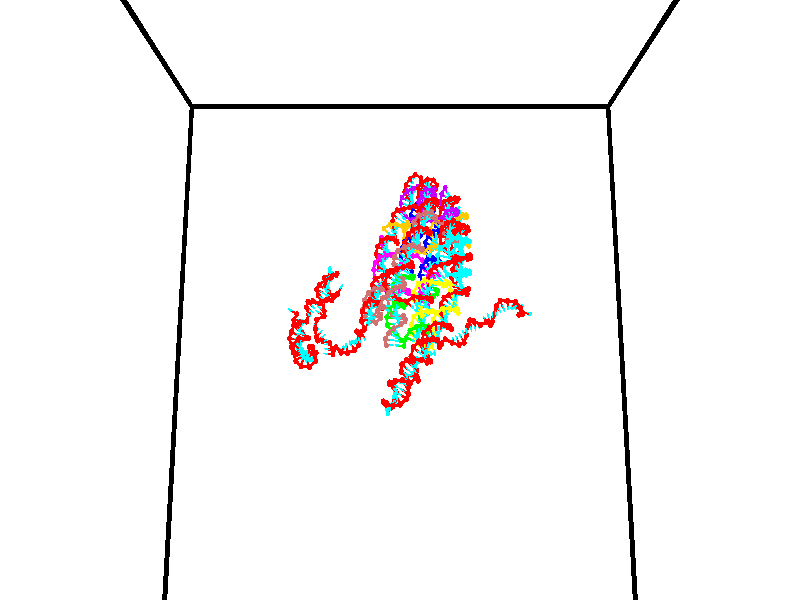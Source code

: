 // switches for output
#declare DRAW_BASES = 1; // possible values are 0, 1; only relevant for DNA ribbons
#declare DRAW_BASES_TYPE = 3; // possible values are 1, 2, 3; only relevant for DNA ribbons
#declare DRAW_FOG = 0; // set to 1 to enable fog

#include "colors.inc"

#include "transforms.inc"
background { rgb <1, 1, 1>}

#default {
   normal{
       ripples 0.25
       frequency 0.20
       turbulence 0.2
       lambda 5
   }
	finish {
		phong 0.1
		phong_size 40.
	}
}

// original window dimensions: 1024x640


// camera settings

camera {
	sky <0, 0.179814, -0.983701>
	up <0, 0.179814, -0.983701>
	right 1.6 * <1, 0, 0>
	location <35, 94.9851, 44.8844>
	look_at <35, 29.7336, 32.9568>
	direction <0, -65.2515, -11.9276>
	angle 67.0682
}


# declare cpy_camera_pos = <35, 94.9851, 44.8844>;
# if (DRAW_FOG = 1)
fog {
	fog_type 2
	up vnormalize(cpy_camera_pos)
	color rgbt<1,1,1,0.3>
	distance 1e-5
	fog_alt 3e-3
	fog_offset 56
}
# end


// LIGHTS

# declare lum = 6;
global_settings {
	ambient_light rgb lum * <0.05, 0.05, 0.05>
	max_trace_level 15
}# declare cpy_direct_light_amount = 0.25;
light_source
{	1000 * <-1, -1.16352, -0.803886>,
	rgb lum * cpy_direct_light_amount
	parallel
}

light_source
{	1000 * <1, 1.16352, 0.803886>,
	rgb lum * cpy_direct_light_amount
	parallel
}

// strand 0

// nucleotide -1

// particle -1
sphere {
	<24.568100, 34.721519, 35.076626> 0.250000
	pigment { color rgbt <1,0,0,0> }
	no_shadow
}
cylinder {
	<24.223169, 34.844818, 34.915939>,  <24.016211, 34.918797, 34.819527>, 0.100000
	pigment { color rgbt <1,0,0,0> }
	no_shadow
}
cylinder {
	<24.223169, 34.844818, 34.915939>,  <24.568100, 34.721519, 35.076626>, 0.100000
	pigment { color rgbt <1,0,0,0> }
	no_shadow
}

// particle -1
sphere {
	<24.223169, 34.844818, 34.915939> 0.100000
	pigment { color rgbt <1,0,0,0> }
	no_shadow
}
sphere {
	0, 1
	scale<0.080000,0.200000,0.300000>
	matrix <0.252115, -0.426643, -0.868570,
		-0.439130, -0.850267, 0.290189,
		-0.862324, 0.308254, -0.401717,
		23.964472, 34.937294, 34.795425>
	pigment { color rgbt <0,1,1,0> }
	no_shadow
}
cylinder {
	<24.210236, 34.299786, 35.525124>,  <24.568100, 34.721519, 35.076626>, 0.130000
	pigment { color rgbt <1,0,0,0> }
	no_shadow
}

// nucleotide -1

// particle -1
sphere {
	<24.210236, 34.299786, 35.525124> 0.250000
	pigment { color rgbt <1,0,0,0> }
	no_shadow
}
cylinder {
	<24.610229, 34.301739, 35.525902>,  <24.850225, 34.302910, 35.526367>, 0.100000
	pigment { color rgbt <1,0,0,0> }
	no_shadow
}
cylinder {
	<24.610229, 34.301739, 35.525902>,  <24.210236, 34.299786, 35.525124>, 0.100000
	pigment { color rgbt <1,0,0,0> }
	no_shadow
}

// particle -1
sphere {
	<24.610229, 34.301739, 35.525902> 0.100000
	pigment { color rgbt <1,0,0,0> }
	no_shadow
}
sphere {
	0, 1
	scale<0.080000,0.200000,0.300000>
	matrix <-0.003012, 0.229565, 0.973289,
		0.004304, -0.973281, 0.229577,
		0.999986, 0.004881, 0.001944,
		24.910225, 34.303204, 35.526485>
	pigment { color rgbt <0,1,1,0> }
	no_shadow
}
cylinder {
	<24.522730, 33.832581, 35.995651>,  <24.210236, 34.299786, 35.525124>, 0.130000
	pigment { color rgbt <1,0,0,0> }
	no_shadow
}

// nucleotide -1

// particle -1
sphere {
	<24.522730, 33.832581, 35.995651> 0.250000
	pigment { color rgbt <1,0,0,0> }
	no_shadow
}
cylinder {
	<24.754694, 34.157570, 35.971680>,  <24.893873, 34.352562, 35.957298>, 0.100000
	pigment { color rgbt <1,0,0,0> }
	no_shadow
}
cylinder {
	<24.754694, 34.157570, 35.971680>,  <24.522730, 33.832581, 35.995651>, 0.100000
	pigment { color rgbt <1,0,0,0> }
	no_shadow
}

// particle -1
sphere {
	<24.754694, 34.157570, 35.971680> 0.100000
	pigment { color rgbt <1,0,0,0> }
	no_shadow
}
sphere {
	0, 1
	scale<0.080000,0.200000,0.300000>
	matrix <-0.012740, 0.082598, 0.996502,
		0.814581, -0.577118, 0.058251,
		0.579910, 0.812473, -0.059930,
		24.928667, 34.401310, 35.953701>
	pigment { color rgbt <0,1,1,0> }
	no_shadow
}
cylinder {
	<24.996643, 33.806396, 36.527870>,  <24.522730, 33.832581, 35.995651>, 0.130000
	pigment { color rgbt <1,0,0,0> }
	no_shadow
}

// nucleotide -1

// particle -1
sphere {
	<24.996643, 33.806396, 36.527870> 0.250000
	pigment { color rgbt <1,0,0,0> }
	no_shadow
}
cylinder {
	<24.979813, 34.191387, 36.420643>,  <24.969715, 34.422382, 36.356308>, 0.100000
	pigment { color rgbt <1,0,0,0> }
	no_shadow
}
cylinder {
	<24.979813, 34.191387, 36.420643>,  <24.996643, 33.806396, 36.527870>, 0.100000
	pigment { color rgbt <1,0,0,0> }
	no_shadow
}

// particle -1
sphere {
	<24.979813, 34.191387, 36.420643> 0.100000
	pigment { color rgbt <1,0,0,0> }
	no_shadow
}
sphere {
	0, 1
	scale<0.080000,0.200000,0.300000>
	matrix <0.087576, 0.270825, 0.958637,
		0.995269, 0.016859, -0.095685,
		-0.042076, 0.962481, -0.268067,
		24.967190, 34.480133, 36.340221>
	pigment { color rgbt <0,1,1,0> }
	no_shadow
}
cylinder {
	<25.568998, 34.096367, 37.009773>,  <24.996643, 33.806396, 36.527870>, 0.130000
	pigment { color rgbt <1,0,0,0> }
	no_shadow
}

// nucleotide -1

// particle -1
sphere {
	<25.568998, 34.096367, 37.009773> 0.250000
	pigment { color rgbt <1,0,0,0> }
	no_shadow
}
cylinder {
	<25.334898, 34.387066, 36.865929>,  <25.194437, 34.561485, 36.779621>, 0.100000
	pigment { color rgbt <1,0,0,0> }
	no_shadow
}
cylinder {
	<25.334898, 34.387066, 36.865929>,  <25.568998, 34.096367, 37.009773>, 0.100000
	pigment { color rgbt <1,0,0,0> }
	no_shadow
}

// particle -1
sphere {
	<25.334898, 34.387066, 36.865929> 0.100000
	pigment { color rgbt <1,0,0,0> }
	no_shadow
}
sphere {
	0, 1
	scale<0.080000,0.200000,0.300000>
	matrix <-0.068139, 0.397849, 0.914917,
		0.807983, 0.559961, -0.183323,
		-0.585253, 0.726746, -0.359610,
		25.159323, 34.605091, 36.758045>
	pigment { color rgbt <0,1,1,0> }
	no_shadow
}
cylinder {
	<25.830500, 34.823532, 37.155617>,  <25.568998, 34.096367, 37.009773>, 0.130000
	pigment { color rgbt <1,0,0,0> }
	no_shadow
}

// nucleotide -1

// particle -1
sphere {
	<25.830500, 34.823532, 37.155617> 0.250000
	pigment { color rgbt <1,0,0,0> }
	no_shadow
}
cylinder {
	<25.432806, 34.842598, 37.117199>,  <25.194189, 34.854038, 37.094151>, 0.100000
	pigment { color rgbt <1,0,0,0> }
	no_shadow
}
cylinder {
	<25.432806, 34.842598, 37.117199>,  <25.830500, 34.823532, 37.155617>, 0.100000
	pigment { color rgbt <1,0,0,0> }
	no_shadow
}

// particle -1
sphere {
	<25.432806, 34.842598, 37.117199> 0.100000
	pigment { color rgbt <1,0,0,0> }
	no_shadow
}
sphere {
	0, 1
	scale<0.080000,0.200000,0.300000>
	matrix <-0.061124, 0.483971, 0.872947,
		0.088090, 0.873785, -0.478268,
		-0.994235, 0.047664, -0.096043,
		25.134535, 34.856895, 37.088387>
	pigment { color rgbt <0,1,1,0> }
	no_shadow
}
cylinder {
	<25.685781, 35.578541, 37.256187>,  <25.830500, 34.823532, 37.155617>, 0.130000
	pigment { color rgbt <1,0,0,0> }
	no_shadow
}

// nucleotide -1

// particle -1
sphere {
	<25.685781, 35.578541, 37.256187> 0.250000
	pigment { color rgbt <1,0,0,0> }
	no_shadow
}
cylinder {
	<25.372711, 35.355976, 37.367779>,  <25.184870, 35.222439, 37.434734>, 0.100000
	pigment { color rgbt <1,0,0,0> }
	no_shadow
}
cylinder {
	<25.372711, 35.355976, 37.367779>,  <25.685781, 35.578541, 37.256187>, 0.100000
	pigment { color rgbt <1,0,0,0> }
	no_shadow
}

// particle -1
sphere {
	<25.372711, 35.355976, 37.367779> 0.100000
	pigment { color rgbt <1,0,0,0> }
	no_shadow
}
sphere {
	0, 1
	scale<0.080000,0.200000,0.300000>
	matrix <-0.016948, 0.467087, 0.884049,
		-0.622201, 0.687194, -0.375007,
		-0.782674, -0.556412, 0.278975,
		25.137909, 35.189053, 37.451473>
	pigment { color rgbt <0,1,1,0> }
	no_shadow
}
cylinder {
	<25.017828, 35.961754, 37.290619>,  <25.685781, 35.578541, 37.256187>, 0.130000
	pigment { color rgbt <1,0,0,0> }
	no_shadow
}

// nucleotide -1

// particle -1
sphere {
	<25.017828, 35.961754, 37.290619> 0.250000
	pigment { color rgbt <1,0,0,0> }
	no_shadow
}
cylinder {
	<25.038004, 35.657967, 37.550056>,  <25.050110, 35.475697, 37.705719>, 0.100000
	pigment { color rgbt <1,0,0,0> }
	no_shadow
}
cylinder {
	<25.038004, 35.657967, 37.550056>,  <25.017828, 35.961754, 37.290619>, 0.100000
	pigment { color rgbt <1,0,0,0> }
	no_shadow
}

// particle -1
sphere {
	<25.038004, 35.657967, 37.550056> 0.100000
	pigment { color rgbt <1,0,0,0> }
	no_shadow
}
sphere {
	0, 1
	scale<0.080000,0.200000,0.300000>
	matrix <0.136584, 0.648560, 0.748809,
		-0.989344, 0.050818, 0.136443,
		0.050439, -0.759465, 0.648590,
		25.053135, 35.430126, 37.744633>
	pigment { color rgbt <0,1,1,0> }
	no_shadow
}
cylinder {
	<24.567600, 36.109470, 37.837975>,  <25.017828, 35.961754, 37.290619>, 0.130000
	pigment { color rgbt <1,0,0,0> }
	no_shadow
}

// nucleotide -1

// particle -1
sphere {
	<24.567600, 36.109470, 37.837975> 0.250000
	pigment { color rgbt <1,0,0,0> }
	no_shadow
}
cylinder {
	<24.835072, 35.844162, 37.972401>,  <24.995554, 35.684978, 38.053059>, 0.100000
	pigment { color rgbt <1,0,0,0> }
	no_shadow
}
cylinder {
	<24.835072, 35.844162, 37.972401>,  <24.567600, 36.109470, 37.837975>, 0.100000
	pigment { color rgbt <1,0,0,0> }
	no_shadow
}

// particle -1
sphere {
	<24.835072, 35.844162, 37.972401> 0.100000
	pigment { color rgbt <1,0,0,0> }
	no_shadow
}
sphere {
	0, 1
	scale<0.080000,0.200000,0.300000>
	matrix <0.319505, 0.664431, 0.675610,
		-0.671406, -0.344390, 0.656209,
		0.668678, -0.663270, 0.336068,
		25.035675, 35.645180, 38.073219>
	pigment { color rgbt <0,1,1,0> }
	no_shadow
}
cylinder {
	<24.606567, 36.372654, 38.490356>,  <24.567600, 36.109470, 37.837975>, 0.130000
	pigment { color rgbt <1,0,0,0> }
	no_shadow
}

// nucleotide -1

// particle -1
sphere {
	<24.606567, 36.372654, 38.490356> 0.250000
	pigment { color rgbt <1,0,0,0> }
	no_shadow
}
cylinder {
	<24.911516, 36.114532, 38.470886>,  <25.094486, 35.959660, 38.459206>, 0.100000
	pigment { color rgbt <1,0,0,0> }
	no_shadow
}
cylinder {
	<24.911516, 36.114532, 38.470886>,  <24.606567, 36.372654, 38.490356>, 0.100000
	pigment { color rgbt <1,0,0,0> }
	no_shadow
}

// particle -1
sphere {
	<24.911516, 36.114532, 38.470886> 0.100000
	pigment { color rgbt <1,0,0,0> }
	no_shadow
}
sphere {
	0, 1
	scale<0.080000,0.200000,0.300000>
	matrix <0.477886, 0.510669, 0.714732,
		-0.436365, -0.568152, 0.697702,
		0.762372, -0.645306, -0.048674,
		25.140228, 35.920940, 38.456284>
	pigment { color rgbt <0,1,1,0> }
	no_shadow
}
cylinder {
	<24.840734, 36.133488, 39.182579>,  <24.606567, 36.372654, 38.490356>, 0.130000
	pigment { color rgbt <1,0,0,0> }
	no_shadow
}

// nucleotide -1

// particle -1
sphere {
	<24.840734, 36.133488, 39.182579> 0.250000
	pigment { color rgbt <1,0,0,0> }
	no_shadow
}
cylinder {
	<25.151470, 36.100811, 38.932827>,  <25.337912, 36.081203, 38.782978>, 0.100000
	pigment { color rgbt <1,0,0,0> }
	no_shadow
}
cylinder {
	<25.151470, 36.100811, 38.932827>,  <24.840734, 36.133488, 39.182579>, 0.100000
	pigment { color rgbt <1,0,0,0> }
	no_shadow
}

// particle -1
sphere {
	<25.151470, 36.100811, 38.932827> 0.100000
	pigment { color rgbt <1,0,0,0> }
	no_shadow
}
sphere {
	0, 1
	scale<0.080000,0.200000,0.300000>
	matrix <0.569865, 0.513059, 0.641891,
		0.267903, -0.854457, 0.445119,
		0.776841, -0.081694, -0.624376,
		25.384521, 36.076302, 38.745514>
	pigment { color rgbt <0,1,1,0> }
	no_shadow
}
cylinder {
	<25.383188, 36.177620, 39.609230>,  <24.840734, 36.133488, 39.182579>, 0.130000
	pigment { color rgbt <1,0,0,0> }
	no_shadow
}

// nucleotide -1

// particle -1
sphere {
	<25.383188, 36.177620, 39.609230> 0.250000
	pigment { color rgbt <1,0,0,0> }
	no_shadow
}
cylinder {
	<25.499126, 36.276913, 39.239502>,  <25.568689, 36.336491, 39.017666>, 0.100000
	pigment { color rgbt <1,0,0,0> }
	no_shadow
}
cylinder {
	<25.499126, 36.276913, 39.239502>,  <25.383188, 36.177620, 39.609230>, 0.100000
	pigment { color rgbt <1,0,0,0> }
	no_shadow
}

// particle -1
sphere {
	<25.499126, 36.276913, 39.239502> 0.100000
	pigment { color rgbt <1,0,0,0> }
	no_shadow
}
sphere {
	0, 1
	scale<0.080000,0.200000,0.300000>
	matrix <0.677871, 0.628532, 0.381364,
		0.675633, -0.737107, 0.013905,
		0.289846, 0.248236, -0.924321,
		25.586081, 36.351383, 38.962204>
	pigment { color rgbt <0,1,1,0> }
	no_shadow
}
cylinder {
	<26.188963, 36.144604, 39.651554>,  <25.383188, 36.177620, 39.609230>, 0.130000
	pigment { color rgbt <1,0,0,0> }
	no_shadow
}

// nucleotide -1

// particle -1
sphere {
	<26.188963, 36.144604, 39.651554> 0.250000
	pigment { color rgbt <1,0,0,0> }
	no_shadow
}
cylinder {
	<26.049770, 36.342007, 39.332718>,  <25.966255, 36.460449, 39.141415>, 0.100000
	pigment { color rgbt <1,0,0,0> }
	no_shadow
}
cylinder {
	<26.049770, 36.342007, 39.332718>,  <26.188963, 36.144604, 39.651554>, 0.100000
	pigment { color rgbt <1,0,0,0> }
	no_shadow
}

// particle -1
sphere {
	<26.049770, 36.342007, 39.332718> 0.100000
	pigment { color rgbt <1,0,0,0> }
	no_shadow
}
sphere {
	0, 1
	scale<0.080000,0.200000,0.300000>
	matrix <0.690750, 0.709820, 0.137916,
		0.633856, -0.502599, -0.587896,
		-0.347983, 0.493508, -0.797093,
		25.945375, 36.490059, 39.093590>
	pigment { color rgbt <0,1,1,0> }
	no_shadow
}
cylinder {
	<26.740078, 36.205227, 39.185795>,  <26.188963, 36.144604, 39.651554>, 0.130000
	pigment { color rgbt <1,0,0,0> }
	no_shadow
}

// nucleotide -1

// particle -1
sphere {
	<26.740078, 36.205227, 39.185795> 0.250000
	pigment { color rgbt <1,0,0,0> }
	no_shadow
}
cylinder {
	<26.467737, 36.495213, 39.144104>,  <26.304333, 36.669205, 39.119091>, 0.100000
	pigment { color rgbt <1,0,0,0> }
	no_shadow
}
cylinder {
	<26.467737, 36.495213, 39.144104>,  <26.740078, 36.205227, 39.185795>, 0.100000
	pigment { color rgbt <1,0,0,0> }
	no_shadow
}

// particle -1
sphere {
	<26.467737, 36.495213, 39.144104> 0.100000
	pigment { color rgbt <1,0,0,0> }
	no_shadow
}
sphere {
	0, 1
	scale<0.080000,0.200000,0.300000>
	matrix <0.710618, 0.688325, 0.145709,
		0.177377, 0.025140, -0.983822,
		-0.680852, 0.724967, -0.104228,
		26.263481, 36.712704, 39.112835>
	pigment { color rgbt <0,1,1,0> }
	no_shadow
}
cylinder {
	<26.849897, 36.553398, 38.556412>,  <26.740078, 36.205227, 39.185795>, 0.130000
	pigment { color rgbt <1,0,0,0> }
	no_shadow
}

// nucleotide -1

// particle -1
sphere {
	<26.849897, 36.553398, 38.556412> 0.250000
	pigment { color rgbt <1,0,0,0> }
	no_shadow
}
cylinder {
	<26.676159, 36.746326, 38.860703>,  <26.571917, 36.862083, 39.043278>, 0.100000
	pigment { color rgbt <1,0,0,0> }
	no_shadow
}
cylinder {
	<26.676159, 36.746326, 38.860703>,  <26.849897, 36.553398, 38.556412>, 0.100000
	pigment { color rgbt <1,0,0,0> }
	no_shadow
}

// particle -1
sphere {
	<26.676159, 36.746326, 38.860703> 0.100000
	pigment { color rgbt <1,0,0,0> }
	no_shadow
}
sphere {
	0, 1
	scale<0.080000,0.200000,0.300000>
	matrix <0.693165, 0.718306, -0.059654,
		-0.575211, 0.501402, -0.646320,
		-0.434345, 0.482319, 0.760731,
		26.545855, 36.891022, 39.088921>
	pigment { color rgbt <0,1,1,0> }
	no_shadow
}
cylinder {
	<26.215776, 36.654015, 38.095684>,  <26.849897, 36.553398, 38.556412>, 0.130000
	pigment { color rgbt <1,0,0,0> }
	no_shadow
}

// nucleotide -1

// particle -1
sphere {
	<26.215776, 36.654015, 38.095684> 0.250000
	pigment { color rgbt <1,0,0,0> }
	no_shadow
}
cylinder {
	<26.121071, 36.416134, 38.403000>,  <26.064247, 36.273407, 38.587391>, 0.100000
	pigment { color rgbt <1,0,0,0> }
	no_shadow
}
cylinder {
	<26.121071, 36.416134, 38.403000>,  <26.215776, 36.654015, 38.095684>, 0.100000
	pigment { color rgbt <1,0,0,0> }
	no_shadow
}

// particle -1
sphere {
	<26.121071, 36.416134, 38.403000> 0.100000
	pigment { color rgbt <1,0,0,0> }
	no_shadow
}
sphere {
	0, 1
	scale<0.080000,0.200000,0.300000>
	matrix <-0.531982, -0.582349, -0.614707,
		0.812981, -0.554258, -0.178491,
		-0.236762, -0.594700, 0.768294,
		26.050043, 36.237724, 38.633488>
	pigment { color rgbt <0,1,1,0> }
	no_shadow
}
cylinder {
	<26.389688, 35.913261, 37.985386>,  <26.215776, 36.654015, 38.095684>, 0.130000
	pigment { color rgbt <1,0,0,0> }
	no_shadow
}

// nucleotide -1

// particle -1
sphere {
	<26.389688, 35.913261, 37.985386> 0.250000
	pigment { color rgbt <1,0,0,0> }
	no_shadow
}
cylinder {
	<26.084026, 35.937737, 38.242233>,  <25.900629, 35.952423, 38.396343>, 0.100000
	pigment { color rgbt <1,0,0,0> }
	no_shadow
}
cylinder {
	<26.084026, 35.937737, 38.242233>,  <26.389688, 35.913261, 37.985386>, 0.100000
	pigment { color rgbt <1,0,0,0> }
	no_shadow
}

// particle -1
sphere {
	<26.084026, 35.937737, 38.242233> 0.100000
	pigment { color rgbt <1,0,0,0> }
	no_shadow
}
sphere {
	0, 1
	scale<0.080000,0.200000,0.300000>
	matrix <-0.545998, -0.591399, -0.593408,
		0.343440, -0.804054, 0.485331,
		-0.764157, 0.061190, 0.642122,
		25.854780, 35.956093, 38.434868>
	pigment { color rgbt <0,1,1,0> }
	no_shadow
}
cylinder {
	<26.247112, 35.327644, 38.458111>,  <26.389688, 35.913261, 37.985386>, 0.130000
	pigment { color rgbt <1,0,0,0> }
	no_shadow
}

// nucleotide -1

// particle -1
sphere {
	<26.247112, 35.327644, 38.458111> 0.250000
	pigment { color rgbt <1,0,0,0> }
	no_shadow
}
cylinder {
	<25.889351, 35.506397, 38.450760>,  <25.674694, 35.613647, 38.446350>, 0.100000
	pigment { color rgbt <1,0,0,0> }
	no_shadow
}
cylinder {
	<25.889351, 35.506397, 38.450760>,  <26.247112, 35.327644, 38.458111>, 0.100000
	pigment { color rgbt <1,0,0,0> }
	no_shadow
}

// particle -1
sphere {
	<25.889351, 35.506397, 38.450760> 0.100000
	pigment { color rgbt <1,0,0,0> }
	no_shadow
}
sphere {
	0, 1
	scale<0.080000,0.200000,0.300000>
	matrix <-0.384633, -0.789487, -0.478296,
		-0.228249, -0.420722, 0.878006,
		-0.894404, 0.446881, -0.018376,
		25.621029, 35.640461, 38.445248>
	pigment { color rgbt <0,1,1,0> }
	no_shadow
}
cylinder {
	<25.830341, 34.889957, 38.731617>,  <26.247112, 35.327644, 38.458111>, 0.130000
	pigment { color rgbt <1,0,0,0> }
	no_shadow
}

// nucleotide -1

// particle -1
sphere {
	<25.830341, 34.889957, 38.731617> 0.250000
	pigment { color rgbt <1,0,0,0> }
	no_shadow
}
cylinder {
	<25.580566, 35.122849, 38.523354>,  <25.430702, 35.262585, 38.398396>, 0.100000
	pigment { color rgbt <1,0,0,0> }
	no_shadow
}
cylinder {
	<25.580566, 35.122849, 38.523354>,  <25.830341, 34.889957, 38.731617>, 0.100000
	pigment { color rgbt <1,0,0,0> }
	no_shadow
}

// particle -1
sphere {
	<25.580566, 35.122849, 38.523354> 0.100000
	pigment { color rgbt <1,0,0,0> }
	no_shadow
}
sphere {
	0, 1
	scale<0.080000,0.200000,0.300000>
	matrix <-0.205610, -0.765615, -0.609556,
		-0.753523, -0.273580, 0.597794,
		-0.624442, 0.582227, -0.520658,
		25.393234, 35.297516, 38.367157>
	pigment { color rgbt <0,1,1,0> }
	no_shadow
}
cylinder {
	<25.405935, 34.448174, 38.529179>,  <25.830341, 34.889957, 38.731617>, 0.130000
	pigment { color rgbt <1,0,0,0> }
	no_shadow
}

// nucleotide -1

// particle -1
sphere {
	<25.405935, 34.448174, 38.529179> 0.250000
	pigment { color rgbt <1,0,0,0> }
	no_shadow
}
cylinder {
	<25.301956, 34.756050, 38.295940>,  <25.239569, 34.940777, 38.155998>, 0.100000
	pigment { color rgbt <1,0,0,0> }
	no_shadow
}
cylinder {
	<25.301956, 34.756050, 38.295940>,  <25.405935, 34.448174, 38.529179>, 0.100000
	pigment { color rgbt <1,0,0,0> }
	no_shadow
}

// particle -1
sphere {
	<25.301956, 34.756050, 38.295940> 0.100000
	pigment { color rgbt <1,0,0,0> }
	no_shadow
}
sphere {
	0, 1
	scale<0.080000,0.200000,0.300000>
	matrix <-0.213929, -0.634753, -0.742512,
		-0.941627, -0.068275, 0.329663,
		-0.259950, 0.769693, -0.583094,
		25.223970, 34.986958, 38.121014>
	pigment { color rgbt <0,1,1,0> }
	no_shadow
}
cylinder {
	<24.645439, 34.461861, 38.404045>,  <25.405935, 34.448174, 38.529179>, 0.130000
	pigment { color rgbt <1,0,0,0> }
	no_shadow
}

// nucleotide -1

// particle -1
sphere {
	<24.645439, 34.461861, 38.404045> 0.250000
	pigment { color rgbt <1,0,0,0> }
	no_shadow
}
cylinder {
	<24.752310, 34.776550, 38.181450>,  <24.816431, 34.965363, 38.047894>, 0.100000
	pigment { color rgbt <1,0,0,0> }
	no_shadow
}
cylinder {
	<24.752310, 34.776550, 38.181450>,  <24.645439, 34.461861, 38.404045>, 0.100000
	pigment { color rgbt <1,0,0,0> }
	no_shadow
}

// particle -1
sphere {
	<24.752310, 34.776550, 38.181450> 0.100000
	pigment { color rgbt <1,0,0,0> }
	no_shadow
}
sphere {
	0, 1
	scale<0.080000,0.200000,0.300000>
	matrix <-0.287411, -0.486146, -0.825262,
		-0.919789, 0.380432, 0.096227,
		0.267176, 0.786724, -0.556492,
		24.832462, 35.012566, 38.014503>
	pigment { color rgbt <0,1,1,0> }
	no_shadow
}
cylinder {
	<24.088282, 34.533993, 37.822872>,  <24.645439, 34.461861, 38.404045>, 0.130000
	pigment { color rgbt <1,0,0,0> }
	no_shadow
}

// nucleotide -1

// particle -1
sphere {
	<24.088282, 34.533993, 37.822872> 0.250000
	pigment { color rgbt <1,0,0,0> }
	no_shadow
}
cylinder {
	<24.402269, 34.737827, 37.681934>,  <24.590662, 34.860126, 37.597370>, 0.100000
	pigment { color rgbt <1,0,0,0> }
	no_shadow
}
cylinder {
	<24.402269, 34.737827, 37.681934>,  <24.088282, 34.533993, 37.822872>, 0.100000
	pigment { color rgbt <1,0,0,0> }
	no_shadow
}

// particle -1
sphere {
	<24.402269, 34.737827, 37.681934> 0.100000
	pigment { color rgbt <1,0,0,0> }
	no_shadow
}
sphere {
	0, 1
	scale<0.080000,0.200000,0.300000>
	matrix <-0.051874, -0.512666, -0.857019,
		-0.617362, 0.691010, -0.375992,
		0.784967, 0.509587, -0.352346,
		24.637760, 34.890705, 37.576229>
	pigment { color rgbt <0,1,1,0> }
	no_shadow
}
cylinder {
	<23.910051, 34.839432, 37.158215>,  <24.088282, 34.533993, 37.822872>, 0.130000
	pigment { color rgbt <1,0,0,0> }
	no_shadow
}

// nucleotide -1

// particle -1
sphere {
	<23.910051, 34.839432, 37.158215> 0.250000
	pigment { color rgbt <1,0,0,0> }
	no_shadow
}
cylinder {
	<24.307594, 34.808800, 37.190163>,  <24.546120, 34.790421, 37.209332>, 0.100000
	pigment { color rgbt <1,0,0,0> }
	no_shadow
}
cylinder {
	<24.307594, 34.808800, 37.190163>,  <23.910051, 34.839432, 37.158215>, 0.100000
	pigment { color rgbt <1,0,0,0> }
	no_shadow
}

// particle -1
sphere {
	<24.307594, 34.808800, 37.190163> 0.100000
	pigment { color rgbt <1,0,0,0> }
	no_shadow
}
sphere {
	0, 1
	scale<0.080000,0.200000,0.300000>
	matrix <0.037479, -0.446179, -0.894159,
		0.104110, 0.891662, -0.440569,
		0.993859, -0.076579, 0.079870,
		24.605753, 34.785828, 37.214123>
	pigment { color rgbt <0,1,1,0> }
	no_shadow
}
cylinder {
	<24.162558, 35.220585, 36.686123>,  <23.910051, 34.839432, 37.158215>, 0.130000
	pigment { color rgbt <1,0,0,0> }
	no_shadow
}

// nucleotide -1

// particle -1
sphere {
	<24.162558, 35.220585, 36.686123> 0.250000
	pigment { color rgbt <1,0,0,0> }
	no_shadow
}
cylinder {
	<24.426119, 34.926609, 36.750259>,  <24.584255, 34.750225, 36.788742>, 0.100000
	pigment { color rgbt <1,0,0,0> }
	no_shadow
}
cylinder {
	<24.426119, 34.926609, 36.750259>,  <24.162558, 35.220585, 36.686123>, 0.100000
	pigment { color rgbt <1,0,0,0> }
	no_shadow
}

// particle -1
sphere {
	<24.426119, 34.926609, 36.750259> 0.100000
	pigment { color rgbt <1,0,0,0> }
	no_shadow
}
sphere {
	0, 1
	scale<0.080000,0.200000,0.300000>
	matrix <-0.172695, -0.355258, -0.918677,
		0.732135, 0.577630, -0.361001,
		0.658904, -0.734940, 0.160343,
		24.623791, 34.706127, 36.798363>
	pigment { color rgbt <0,1,1,0> }
	no_shadow
}
cylinder {
	<24.443933, 35.564754, 36.161888>,  <24.162558, 35.220585, 36.686123>, 0.130000
	pigment { color rgbt <1,0,0,0> }
	no_shadow
}

// nucleotide -1

// particle -1
sphere {
	<24.443933, 35.564754, 36.161888> 0.250000
	pigment { color rgbt <1,0,0,0> }
	no_shadow
}
cylinder {
	<24.656128, 35.288376, 36.358330>,  <24.783445, 35.122551, 36.476192>, 0.100000
	pigment { color rgbt <1,0,0,0> }
	no_shadow
}
cylinder {
	<24.656128, 35.288376, 36.358330>,  <24.443933, 35.564754, 36.161888>, 0.100000
	pigment { color rgbt <1,0,0,0> }
	no_shadow
}

// particle -1
sphere {
	<24.656128, 35.288376, 36.358330> 0.100000
	pigment { color rgbt <1,0,0,0> }
	no_shadow
}
sphere {
	0, 1
	scale<0.080000,0.200000,0.300000>
	matrix <0.409872, -0.298046, -0.862075,
		0.742017, 0.658608, 0.125090,
		0.530487, -0.690945, 0.491100,
		24.815273, 35.081093, 36.505661>
	pigment { color rgbt <0,1,1,0> }
	no_shadow
}
cylinder {
	<25.072472, 35.714668, 35.906628>,  <24.443933, 35.564754, 36.161888>, 0.130000
	pigment { color rgbt <1,0,0,0> }
	no_shadow
}

// nucleotide -1

// particle -1
sphere {
	<25.072472, 35.714668, 35.906628> 0.250000
	pigment { color rgbt <1,0,0,0> }
	no_shadow
}
cylinder {
	<25.041321, 35.340698, 36.045105>,  <25.022631, 35.116318, 36.128189>, 0.100000
	pigment { color rgbt <1,0,0,0> }
	no_shadow
}
cylinder {
	<25.041321, 35.340698, 36.045105>,  <25.072472, 35.714668, 35.906628>, 0.100000
	pigment { color rgbt <1,0,0,0> }
	no_shadow
}

// particle -1
sphere {
	<25.041321, 35.340698, 36.045105> 0.100000
	pigment { color rgbt <1,0,0,0> }
	no_shadow
}
sphere {
	0, 1
	scale<0.080000,0.200000,0.300000>
	matrix <0.394226, -0.347822, -0.850650,
		0.915708, 0.070232, 0.395660,
		-0.077876, -0.934926, 0.346190,
		25.017958, 35.060219, 36.148964>
	pigment { color rgbt <0,1,1,0> }
	no_shadow
}
cylinder {
	<25.672937, 35.398060, 35.822750>,  <25.072472, 35.714668, 35.906628>, 0.130000
	pigment { color rgbt <1,0,0,0> }
	no_shadow
}

// nucleotide -1

// particle -1
sphere {
	<25.672937, 35.398060, 35.822750> 0.250000
	pigment { color rgbt <1,0,0,0> }
	no_shadow
}
cylinder {
	<25.406979, 35.099285, 35.822327>,  <25.247404, 34.920021, 35.822075>, 0.100000
	pigment { color rgbt <1,0,0,0> }
	no_shadow
}
cylinder {
	<25.406979, 35.099285, 35.822327>,  <25.672937, 35.398060, 35.822750>, 0.100000
	pigment { color rgbt <1,0,0,0> }
	no_shadow
}

// particle -1
sphere {
	<25.406979, 35.099285, 35.822327> 0.100000
	pigment { color rgbt <1,0,0,0> }
	no_shadow
}
sphere {
	0, 1
	scale<0.080000,0.200000,0.300000>
	matrix <0.463786, -0.411739, -0.784457,
		0.585504, -0.522072, 0.620182,
		-0.664896, -0.746935, -0.001055,
		25.207510, 34.875206, 35.822010>
	pigment { color rgbt <0,1,1,0> }
	no_shadow
}
cylinder {
	<25.818521, 34.986214, 35.149498>,  <25.672937, 35.398060, 35.822750>, 0.130000
	pigment { color rgbt <1,0,0,0> }
	no_shadow
}

// nucleotide -1

// particle -1
sphere {
	<25.818521, 34.986214, 35.149498> 0.250000
	pigment { color rgbt <1,0,0,0> }
	no_shadow
}
cylinder {
	<25.891100, 35.370491, 35.233543>,  <25.934647, 35.601055, 35.283970>, 0.100000
	pigment { color rgbt <1,0,0,0> }
	no_shadow
}
cylinder {
	<25.891100, 35.370491, 35.233543>,  <25.818521, 34.986214, 35.149498>, 0.100000
	pigment { color rgbt <1,0,0,0> }
	no_shadow
}

// particle -1
sphere {
	<25.891100, 35.370491, 35.233543> 0.100000
	pigment { color rgbt <1,0,0,0> }
	no_shadow
}
sphere {
	0, 1
	scale<0.080000,0.200000,0.300000>
	matrix <0.628179, 0.051160, -0.776385,
		-0.756616, 0.272864, -0.594203,
		0.181448, 0.960691, 0.210116,
		25.945534, 35.658699, 35.296577>
	pigment { color rgbt <0,1,1,0> }
	no_shadow
}
cylinder {
	<25.620619, 35.412273, 34.616230>,  <25.818521, 34.986214, 35.149498>, 0.130000
	pigment { color rgbt <1,0,0,0> }
	no_shadow
}

// nucleotide -1

// particle -1
sphere {
	<25.620619, 35.412273, 34.616230> 0.250000
	pigment { color rgbt <1,0,0,0> }
	no_shadow
}
cylinder {
	<25.924307, 35.578426, 34.816647>,  <26.106520, 35.678116, 34.936897>, 0.100000
	pigment { color rgbt <1,0,0,0> }
	no_shadow
}
cylinder {
	<25.924307, 35.578426, 34.816647>,  <25.620619, 35.412273, 34.616230>, 0.100000
	pigment { color rgbt <1,0,0,0> }
	no_shadow
}

// particle -1
sphere {
	<25.924307, 35.578426, 34.816647> 0.100000
	pigment { color rgbt <1,0,0,0> }
	no_shadow
}
sphere {
	0, 1
	scale<0.080000,0.200000,0.300000>
	matrix <0.478933, 0.164703, -0.862262,
		-0.440688, 0.894614, -0.073892,
		0.759222, 0.415378, 0.501043,
		26.152073, 35.703041, 34.966961>
	pigment { color rgbt <0,1,1,0> }
	no_shadow
}
cylinder {
	<25.875158, 36.082912, 34.259628>,  <25.620619, 35.412273, 34.616230>, 0.130000
	pigment { color rgbt <1,0,0,0> }
	no_shadow
}

// nucleotide -1

// particle -1
sphere {
	<25.875158, 36.082912, 34.259628> 0.250000
	pigment { color rgbt <1,0,0,0> }
	no_shadow
}
cylinder {
	<26.152397, 35.914959, 34.493999>,  <26.318741, 35.814186, 34.634621>, 0.100000
	pigment { color rgbt <1,0,0,0> }
	no_shadow
}
cylinder {
	<26.152397, 35.914959, 34.493999>,  <25.875158, 36.082912, 34.259628>, 0.100000
	pigment { color rgbt <1,0,0,0> }
	no_shadow
}

// particle -1
sphere {
	<26.152397, 35.914959, 34.493999> 0.100000
	pigment { color rgbt <1,0,0,0> }
	no_shadow
}
sphere {
	0, 1
	scale<0.080000,0.200000,0.300000>
	matrix <0.623529, -0.058636, -0.779598,
		0.361697, 0.905681, 0.221170,
		0.693099, -0.419885, 0.585927,
		26.360327, 35.788994, 34.669777>
	pigment { color rgbt <0,1,1,0> }
	no_shadow
}
cylinder {
	<26.408600, 36.486946, 34.279293>,  <25.875158, 36.082912, 34.259628>, 0.130000
	pigment { color rgbt <1,0,0,0> }
	no_shadow
}

// nucleotide -1

// particle -1
sphere {
	<26.408600, 36.486946, 34.279293> 0.250000
	pigment { color rgbt <1,0,0,0> }
	no_shadow
}
cylinder {
	<26.565548, 36.127274, 34.356766>,  <26.659718, 35.911469, 34.403248>, 0.100000
	pigment { color rgbt <1,0,0,0> }
	no_shadow
}
cylinder {
	<26.565548, 36.127274, 34.356766>,  <26.408600, 36.486946, 34.279293>, 0.100000
	pigment { color rgbt <1,0,0,0> }
	no_shadow
}

// particle -1
sphere {
	<26.565548, 36.127274, 34.356766> 0.100000
	pigment { color rgbt <1,0,0,0> }
	no_shadow
}
sphere {
	0, 1
	scale<0.080000,0.200000,0.300000>
	matrix <0.726310, 0.173684, -0.665061,
		0.564375, 0.401621, 0.721236,
		0.392370, -0.899185, 0.193679,
		26.683258, 35.857517, 34.414871>
	pigment { color rgbt <0,1,1,0> }
	no_shadow
}
cylinder {
	<27.130056, 36.617157, 34.494762>,  <26.408600, 36.486946, 34.279293>, 0.130000
	pigment { color rgbt <1,0,0,0> }
	no_shadow
}

// nucleotide -1

// particle -1
sphere {
	<27.130056, 36.617157, 34.494762> 0.250000
	pigment { color rgbt <1,0,0,0> }
	no_shadow
}
cylinder {
	<27.124294, 36.236141, 34.373135>,  <27.120838, 36.007530, 34.300159>, 0.100000
	pigment { color rgbt <1,0,0,0> }
	no_shadow
}
cylinder {
	<27.124294, 36.236141, 34.373135>,  <27.130056, 36.617157, 34.494762>, 0.100000
	pigment { color rgbt <1,0,0,0> }
	no_shadow
}

// particle -1
sphere {
	<27.124294, 36.236141, 34.373135> 0.100000
	pigment { color rgbt <1,0,0,0> }
	no_shadow
}
sphere {
	0, 1
	scale<0.080000,0.200000,0.300000>
	matrix <0.693553, 0.209538, -0.689259,
		0.720262, -0.220817, 0.657620,
		-0.014403, -0.952541, -0.304071,
		27.119974, 35.950378, 34.281914>
	pigment { color rgbt <0,1,1,0> }
	no_shadow
}
cylinder {
	<27.771544, 36.564415, 34.227295>,  <27.130056, 36.617157, 34.494762>, 0.130000
	pigment { color rgbt <1,0,0,0> }
	no_shadow
}

// nucleotide -1

// particle -1
sphere {
	<27.771544, 36.564415, 34.227295> 0.250000
	pigment { color rgbt <1,0,0,0> }
	no_shadow
}
cylinder {
	<27.577793, 36.237778, 34.101719>,  <27.461542, 36.041798, 34.026375>, 0.100000
	pigment { color rgbt <1,0,0,0> }
	no_shadow
}
cylinder {
	<27.577793, 36.237778, 34.101719>,  <27.771544, 36.564415, 34.227295>, 0.100000
	pigment { color rgbt <1,0,0,0> }
	no_shadow
}

// particle -1
sphere {
	<27.577793, 36.237778, 34.101719> 0.100000
	pigment { color rgbt <1,0,0,0> }
	no_shadow
}
sphere {
	0, 1
	scale<0.080000,0.200000,0.300000>
	matrix <0.548574, -0.003959, -0.836093,
		0.681503, -0.577203, 0.449878,
		-0.484376, -0.816591, -0.313940,
		27.432480, 35.992802, 34.007538>
	pigment { color rgbt <0,1,1,0> }
	no_shadow
}
cylinder {
	<28.234552, 35.987400, 34.137821>,  <27.771544, 36.564415, 34.227295>, 0.130000
	pigment { color rgbt <1,0,0,0> }
	no_shadow
}

// nucleotide -1

// particle -1
sphere {
	<28.234552, 35.987400, 34.137821> 0.250000
	pigment { color rgbt <1,0,0,0> }
	no_shadow
}
cylinder {
	<27.921755, 35.915081, 33.899227>,  <27.734076, 35.871689, 33.756069>, 0.100000
	pigment { color rgbt <1,0,0,0> }
	no_shadow
}
cylinder {
	<27.921755, 35.915081, 33.899227>,  <28.234552, 35.987400, 34.137821>, 0.100000
	pigment { color rgbt <1,0,0,0> }
	no_shadow
}

// particle -1
sphere {
	<27.921755, 35.915081, 33.899227> 0.100000
	pigment { color rgbt <1,0,0,0> }
	no_shadow
}
sphere {
	0, 1
	scale<0.080000,0.200000,0.300000>
	matrix <0.595740, 0.064543, -0.800580,
		0.183244, -0.981400, 0.057237,
		-0.781995, -0.180800, -0.596486,
		27.687157, 35.860840, 33.720280>
	pigment { color rgbt <0,1,1,0> }
	no_shadow
}
cylinder {
	<28.790575, 36.117443, 33.598866>,  <28.234552, 35.987400, 34.137821>, 0.130000
	pigment { color rgbt <1,0,0,0> }
	no_shadow
}

// nucleotide -1

// particle -1
sphere {
	<28.790575, 36.117443, 33.598866> 0.250000
	pigment { color rgbt <1,0,0,0> }
	no_shadow
}
cylinder {
	<29.016121, 36.216198, 33.283627>,  <29.151449, 36.275452, 33.094482>, 0.100000
	pigment { color rgbt <1,0,0,0> }
	no_shadow
}
cylinder {
	<29.016121, 36.216198, 33.283627>,  <28.790575, 36.117443, 33.598866>, 0.100000
	pigment { color rgbt <1,0,0,0> }
	no_shadow
}

// particle -1
sphere {
	<29.016121, 36.216198, 33.283627> 0.100000
	pigment { color rgbt <1,0,0,0> }
	no_shadow
}
sphere {
	0, 1
	scale<0.080000,0.200000,0.300000>
	matrix <0.806498, 0.040847, 0.589824,
		0.177813, -0.968182, -0.176085,
		0.563864, 0.246891, -0.788100,
		29.185280, 36.290264, 33.047195>
	pigment { color rgbt <0,1,1,0> }
	no_shadow
}
cylinder {
	<28.391460, 35.424519, 33.696831>,  <28.790575, 36.117443, 33.598866>, 0.130000
	pigment { color rgbt <1,0,0,0> }
	no_shadow
}

// nucleotide -1

// particle -1
sphere {
	<28.391460, 35.424519, 33.696831> 0.250000
	pigment { color rgbt <1,0,0,0> }
	no_shadow
}
cylinder {
	<27.996288, 35.385284, 33.648872>,  <27.759186, 35.361744, 33.620098>, 0.100000
	pigment { color rgbt <1,0,0,0> }
	no_shadow
}
cylinder {
	<27.996288, 35.385284, 33.648872>,  <28.391460, 35.424519, 33.696831>, 0.100000
	pigment { color rgbt <1,0,0,0> }
	no_shadow
}

// particle -1
sphere {
	<27.996288, 35.385284, 33.648872> 0.100000
	pigment { color rgbt <1,0,0,0> }
	no_shadow
}
sphere {
	0, 1
	scale<0.080000,0.200000,0.300000>
	matrix <0.147640, -0.361890, -0.920455,
		0.046890, -0.927046, 0.372003,
		-0.987929, -0.098083, -0.119900,
		27.699909, 35.355862, 33.612904>
	pigment { color rgbt <0,1,1,0> }
	no_shadow
}
cylinder {
	<28.199877, 34.765079, 33.504993>,  <28.391460, 35.424519, 33.696831>, 0.130000
	pigment { color rgbt <1,0,0,0> }
	no_shadow
}

// nucleotide -1

// particle -1
sphere {
	<28.199877, 34.765079, 33.504993> 0.250000
	pigment { color rgbt <1,0,0,0> }
	no_shadow
}
cylinder {
	<27.922506, 35.011944, 33.356255>,  <27.756084, 35.160061, 33.267010>, 0.100000
	pigment { color rgbt <1,0,0,0> }
	no_shadow
}
cylinder {
	<27.922506, 35.011944, 33.356255>,  <28.199877, 34.765079, 33.504993>, 0.100000
	pigment { color rgbt <1,0,0,0> }
	no_shadow
}

// particle -1
sphere {
	<27.922506, 35.011944, 33.356255> 0.100000
	pigment { color rgbt <1,0,0,0> }
	no_shadow
}
sphere {
	0, 1
	scale<0.080000,0.200000,0.300000>
	matrix <0.101160, -0.427578, -0.898300,
		-0.713390, -0.660522, 0.234063,
		-0.693428, 0.617160, -0.371848,
		27.714478, 35.197090, 33.244701>
	pigment { color rgbt <0,1,1,0> }
	no_shadow
}
cylinder {
	<27.723387, 34.425606, 33.134827>,  <28.199877, 34.765079, 33.504993>, 0.130000
	pigment { color rgbt <1,0,0,0> }
	no_shadow
}

// nucleotide -1

// particle -1
sphere {
	<27.723387, 34.425606, 33.134827> 0.250000
	pigment { color rgbt <1,0,0,0> }
	no_shadow
}
cylinder {
	<27.720779, 34.800625, 32.995712>,  <27.719215, 35.025639, 32.912243>, 0.100000
	pigment { color rgbt <1,0,0,0> }
	no_shadow
}
cylinder {
	<27.720779, 34.800625, 32.995712>,  <27.723387, 34.425606, 33.134827>, 0.100000
	pigment { color rgbt <1,0,0,0> }
	no_shadow
}

// particle -1
sphere {
	<27.720779, 34.800625, 32.995712> 0.100000
	pigment { color rgbt <1,0,0,0> }
	no_shadow
}
sphere {
	0, 1
	scale<0.080000,0.200000,0.300000>
	matrix <0.137734, -0.343640, -0.928946,
		-0.990448, -0.053956, -0.126893,
		-0.006517, 0.937550, -0.347789,
		27.718824, 35.081890, 32.891376>
	pigment { color rgbt <0,1,1,0> }
	no_shadow
}
cylinder {
	<27.340837, 34.386978, 32.588470>,  <27.723387, 34.425606, 33.134827>, 0.130000
	pigment { color rgbt <1,0,0,0> }
	no_shadow
}

// nucleotide -1

// particle -1
sphere {
	<27.340837, 34.386978, 32.588470> 0.250000
	pigment { color rgbt <1,0,0,0> }
	no_shadow
}
cylinder {
	<27.556143, 34.716423, 32.516998>,  <27.685326, 34.914089, 32.474113>, 0.100000
	pigment { color rgbt <1,0,0,0> }
	no_shadow
}
cylinder {
	<27.556143, 34.716423, 32.516998>,  <27.340837, 34.386978, 32.588470>, 0.100000
	pigment { color rgbt <1,0,0,0> }
	no_shadow
}

// particle -1
sphere {
	<27.556143, 34.716423, 32.516998> 0.100000
	pigment { color rgbt <1,0,0,0> }
	no_shadow
}
sphere {
	0, 1
	scale<0.080000,0.200000,0.300000>
	matrix <-0.013164, -0.203776, -0.978929,
		-0.842673, 0.529275, -0.098843,
		0.538265, 0.823616, -0.178684,
		27.717623, 34.963509, 32.463394>
	pigment { color rgbt <0,1,1,0> }
	no_shadow
}
cylinder {
	<27.222132, 34.438725, 31.893473>,  <27.340837, 34.386978, 32.588470>, 0.130000
	pigment { color rgbt <1,0,0,0> }
	no_shadow
}

// nucleotide -1

// particle -1
sphere {
	<27.222132, 34.438725, 31.893473> 0.250000
	pigment { color rgbt <1,0,0,0> }
	no_shadow
}
cylinder {
	<27.501083, 34.719948, 31.949137>,  <27.668455, 34.888683, 31.982534>, 0.100000
	pigment { color rgbt <1,0,0,0> }
	no_shadow
}
cylinder {
	<27.501083, 34.719948, 31.949137>,  <27.222132, 34.438725, 31.893473>, 0.100000
	pigment { color rgbt <1,0,0,0> }
	no_shadow
}

// particle -1
sphere {
	<27.501083, 34.719948, 31.949137> 0.100000
	pigment { color rgbt <1,0,0,0> }
	no_shadow
}
sphere {
	0, 1
	scale<0.080000,0.200000,0.300000>
	matrix <0.253079, -0.059910, -0.965589,
		-0.670532, 0.708600, -0.219710,
		0.697379, 0.703062, 0.139160,
		27.710297, 34.930866, 31.990885>
	pigment { color rgbt <0,1,1,0> }
	no_shadow
}
cylinder {
	<27.883230, 34.506855, 31.639179>,  <27.222132, 34.438725, 31.893473>, 0.130000
	pigment { color rgbt <1,0,0,0> }
	no_shadow
}

// nucleotide -1

// particle -1
sphere {
	<27.883230, 34.506855, 31.639179> 0.250000
	pigment { color rgbt <1,0,0,0> }
	no_shadow
}
cylinder {
	<27.874901, 34.843338, 31.423058>,  <27.869904, 35.045227, 31.293385>, 0.100000
	pigment { color rgbt <1,0,0,0> }
	no_shadow
}
cylinder {
	<27.874901, 34.843338, 31.423058>,  <27.883230, 34.506855, 31.639179>, 0.100000
	pigment { color rgbt <1,0,0,0> }
	no_shadow
}

// particle -1
sphere {
	<27.874901, 34.843338, 31.423058> 0.100000
	pigment { color rgbt <1,0,0,0> }
	no_shadow
}
sphere {
	0, 1
	scale<0.080000,0.200000,0.300000>
	matrix <0.160943, 0.536195, 0.828608,
		0.986744, -0.069705, -0.146552,
		-0.020822, 0.841211, -0.540306,
		27.868654, 35.095703, 31.260965>
	pigment { color rgbt <0,1,1,0> }
	no_shadow
}
cylinder {
	<28.486620, 34.766682, 31.740396>,  <27.883230, 34.506855, 31.639179>, 0.130000
	pigment { color rgbt <1,0,0,0> }
	no_shadow
}

// nucleotide -1

// particle -1
sphere {
	<28.486620, 34.766682, 31.740396> 0.250000
	pigment { color rgbt <1,0,0,0> }
	no_shadow
}
cylinder {
	<28.194740, 35.023102, 31.645239>,  <28.019611, 35.176952, 31.588144>, 0.100000
	pigment { color rgbt <1,0,0,0> }
	no_shadow
}
cylinder {
	<28.194740, 35.023102, 31.645239>,  <28.486620, 34.766682, 31.740396>, 0.100000
	pigment { color rgbt <1,0,0,0> }
	no_shadow
}

// particle -1
sphere {
	<28.194740, 35.023102, 31.645239> 0.100000
	pigment { color rgbt <1,0,0,0> }
	no_shadow
}
sphere {
	0, 1
	scale<0.080000,0.200000,0.300000>
	matrix <0.084608, 0.429892, 0.898908,
		0.678512, 0.635807, -0.367930,
		-0.729701, 0.641049, -0.237892,
		27.975830, 35.215416, 31.573872>
	pigment { color rgbt <0,1,1,0> }
	no_shadow
}
cylinder {
	<28.660156, 35.563000, 31.767775>,  <28.486620, 34.766682, 31.740396>, 0.130000
	pigment { color rgbt <1,0,0,0> }
	no_shadow
}

// nucleotide -1

// particle -1
sphere {
	<28.660156, 35.563000, 31.767775> 0.250000
	pigment { color rgbt <1,0,0,0> }
	no_shadow
}
cylinder {
	<28.289404, 35.457966, 31.875061>,  <28.066952, 35.394947, 31.939432>, 0.100000
	pigment { color rgbt <1,0,0,0> }
	no_shadow
}
cylinder {
	<28.289404, 35.457966, 31.875061>,  <28.660156, 35.563000, 31.767775>, 0.100000
	pigment { color rgbt <1,0,0,0> }
	no_shadow
}

// particle -1
sphere {
	<28.289404, 35.457966, 31.875061> 0.100000
	pigment { color rgbt <1,0,0,0> }
	no_shadow
}
sphere {
	0, 1
	scale<0.080000,0.200000,0.300000>
	matrix <0.178795, 0.319433, 0.930589,
		-0.330035, 0.910501, -0.249128,
		-0.926882, -0.262584, 0.268217,
		28.011339, 35.379192, 31.955526>
	pigment { color rgbt <0,1,1,0> }
	no_shadow
}
cylinder {
	<28.209068, 36.159367, 32.193367>,  <28.660156, 35.563000, 31.767775>, 0.130000
	pigment { color rgbt <1,0,0,0> }
	no_shadow
}

// nucleotide -1

// particle -1
sphere {
	<28.209068, 36.159367, 32.193367> 0.250000
	pigment { color rgbt <1,0,0,0> }
	no_shadow
}
cylinder {
	<28.063395, 35.797043, 32.279968>,  <27.975990, 35.579647, 32.331928>, 0.100000
	pigment { color rgbt <1,0,0,0> }
	no_shadow
}
cylinder {
	<28.063395, 35.797043, 32.279968>,  <28.209068, 36.159367, 32.193367>, 0.100000
	pigment { color rgbt <1,0,0,0> }
	no_shadow
}

// particle -1
sphere {
	<28.063395, 35.797043, 32.279968> 0.100000
	pigment { color rgbt <1,0,0,0> }
	no_shadow
}
sphere {
	0, 1
	scale<0.080000,0.200000,0.300000>
	matrix <-0.317922, 0.339415, 0.885281,
		-0.875383, 0.253574, -0.411587,
		-0.364184, -0.905813, 0.216501,
		27.954140, 35.525299, 32.344917>
	pigment { color rgbt <0,1,1,0> }
	no_shadow
}
cylinder {
	<27.570740, 36.292812, 32.495281>,  <28.209068, 36.159367, 32.193367>, 0.130000
	pigment { color rgbt <1,0,0,0> }
	no_shadow
}

// nucleotide -1

// particle -1
sphere {
	<27.570740, 36.292812, 32.495281> 0.250000
	pigment { color rgbt <1,0,0,0> }
	no_shadow
}
cylinder {
	<27.623924, 35.912781, 32.608185>,  <27.655834, 35.684761, 32.675926>, 0.100000
	pigment { color rgbt <1,0,0,0> }
	no_shadow
}
cylinder {
	<27.623924, 35.912781, 32.608185>,  <27.570740, 36.292812, 32.495281>, 0.100000
	pigment { color rgbt <1,0,0,0> }
	no_shadow
}

// particle -1
sphere {
	<27.623924, 35.912781, 32.608185> 0.100000
	pigment { color rgbt <1,0,0,0> }
	no_shadow
}
sphere {
	0, 1
	scale<0.080000,0.200000,0.300000>
	matrix <-0.473257, 0.189367, 0.860330,
		-0.870833, -0.247971, -0.424454,
		0.132959, -0.950079, 0.282261,
		27.663813, 35.627758, 32.692863>
	pigment { color rgbt <0,1,1,0> }
	no_shadow
}
cylinder {
	<26.958384, 36.178104, 32.870548>,  <27.570740, 36.292812, 32.495281>, 0.130000
	pigment { color rgbt <1,0,0,0> }
	no_shadow
}

// nucleotide -1

// particle -1
sphere {
	<26.958384, 36.178104, 32.870548> 0.250000
	pigment { color rgbt <1,0,0,0> }
	no_shadow
}
cylinder {
	<27.228786, 35.910854, 32.994888>,  <27.391027, 35.750504, 33.069492>, 0.100000
	pigment { color rgbt <1,0,0,0> }
	no_shadow
}
cylinder {
	<27.228786, 35.910854, 32.994888>,  <26.958384, 36.178104, 32.870548>, 0.100000
	pigment { color rgbt <1,0,0,0> }
	no_shadow
}

// particle -1
sphere {
	<27.228786, 35.910854, 32.994888> 0.100000
	pigment { color rgbt <1,0,0,0> }
	no_shadow
}
sphere {
	0, 1
	scale<0.080000,0.200000,0.300000>
	matrix <-0.451316, -0.041916, 0.891379,
		-0.582520, -0.742871, -0.329869,
		0.676007, -0.668121, 0.310853,
		27.431589, 35.710419, 33.088142>
	pigment { color rgbt <0,1,1,0> }
	no_shadow
}
cylinder {
	<26.615059, 35.477535, 33.110664>,  <26.958384, 36.178104, 32.870548>, 0.130000
	pigment { color rgbt <1,0,0,0> }
	no_shadow
}

// nucleotide -1

// particle -1
sphere {
	<26.615059, 35.477535, 33.110664> 0.250000
	pigment { color rgbt <1,0,0,0> }
	no_shadow
}
cylinder {
	<26.969223, 35.549458, 33.282116>,  <27.181721, 35.592609, 33.384987>, 0.100000
	pigment { color rgbt <1,0,0,0> }
	no_shadow
}
cylinder {
	<26.969223, 35.549458, 33.282116>,  <26.615059, 35.477535, 33.110664>, 0.100000
	pigment { color rgbt <1,0,0,0> }
	no_shadow
}

// particle -1
sphere {
	<26.969223, 35.549458, 33.282116> 0.100000
	pigment { color rgbt <1,0,0,0> }
	no_shadow
}
sphere {
	0, 1
	scale<0.080000,0.200000,0.300000>
	matrix <-0.391050, -0.210325, 0.896015,
		0.251258, -0.960955, -0.115912,
		0.885409, 0.179804, 0.428627,
		27.234846, 35.603397, 33.410706>
	pigment { color rgbt <0,1,1,0> }
	no_shadow
}
cylinder {
	<26.726463, 34.913818, 33.529663>,  <26.615059, 35.477535, 33.110664>, 0.130000
	pigment { color rgbt <1,0,0,0> }
	no_shadow
}

// nucleotide -1

// particle -1
sphere {
	<26.726463, 34.913818, 33.529663> 0.250000
	pigment { color rgbt <1,0,0,0> }
	no_shadow
}
cylinder {
	<26.939199, 35.216385, 33.681965>,  <27.066841, 35.397926, 33.773346>, 0.100000
	pigment { color rgbt <1,0,0,0> }
	no_shadow
}
cylinder {
	<26.939199, 35.216385, 33.681965>,  <26.726463, 34.913818, 33.529663>, 0.100000
	pigment { color rgbt <1,0,0,0> }
	no_shadow
}

// particle -1
sphere {
	<26.939199, 35.216385, 33.681965> 0.100000
	pigment { color rgbt <1,0,0,0> }
	no_shadow
}
sphere {
	0, 1
	scale<0.080000,0.200000,0.300000>
	matrix <-0.337507, -0.223037, 0.914518,
		0.776682, -0.614885, 0.136677,
		0.531840, 0.756420, 0.380757,
		27.098751, 35.443310, 33.796192>
	pigment { color rgbt <0,1,1,0> }
	no_shadow
}
cylinder {
	<27.188585, 34.662327, 34.068493>,  <26.726463, 34.913818, 33.529663>, 0.130000
	pigment { color rgbt <1,0,0,0> }
	no_shadow
}

// nucleotide -1

// particle -1
sphere {
	<27.188585, 34.662327, 34.068493> 0.250000
	pigment { color rgbt <1,0,0,0> }
	no_shadow
}
cylinder {
	<27.179094, 35.055458, 34.141689>,  <27.173401, 35.291336, 34.185608>, 0.100000
	pigment { color rgbt <1,0,0,0> }
	no_shadow
}
cylinder {
	<27.179094, 35.055458, 34.141689>,  <27.188585, 34.662327, 34.068493>, 0.100000
	pigment { color rgbt <1,0,0,0> }
	no_shadow
}

// particle -1
sphere {
	<27.179094, 35.055458, 34.141689> 0.100000
	pigment { color rgbt <1,0,0,0> }
	no_shadow
}
sphere {
	0, 1
	scale<0.080000,0.200000,0.300000>
	matrix <-0.339143, -0.180104, 0.923333,
		0.940436, -0.040154, 0.337592,
		-0.023726, 0.982828, 0.182994,
		27.171976, 35.350307, 34.196587>
	pigment { color rgbt <0,1,1,0> }
	no_shadow
}
cylinder {
	<27.338345, 34.790077, 34.834148>,  <27.188585, 34.662327, 34.068493>, 0.130000
	pigment { color rgbt <1,0,0,0> }
	no_shadow
}

// nucleotide -1

// particle -1
sphere {
	<27.338345, 34.790077, 34.834148> 0.250000
	pigment { color rgbt <1,0,0,0> }
	no_shadow
}
cylinder {
	<27.118700, 35.107327, 34.728745>,  <26.986914, 35.297676, 34.665501>, 0.100000
	pigment { color rgbt <1,0,0,0> }
	no_shadow
}
cylinder {
	<27.118700, 35.107327, 34.728745>,  <27.338345, 34.790077, 34.834148>, 0.100000
	pigment { color rgbt <1,0,0,0> }
	no_shadow
}

// particle -1
sphere {
	<27.118700, 35.107327, 34.728745> 0.100000
	pigment { color rgbt <1,0,0,0> }
	no_shadow
}
sphere {
	0, 1
	scale<0.080000,0.200000,0.300000>
	matrix <-0.478752, -0.040065, 0.877036,
		0.685037, 0.607746, 0.401708,
		-0.549109, 0.793120, -0.263513,
		26.953968, 35.345264, 34.649689>
	pigment { color rgbt <0,1,1,0> }
	no_shadow
}
cylinder {
	<27.392742, 35.267452, 35.340405>,  <27.338345, 34.790077, 34.834148>, 0.130000
	pigment { color rgbt <1,0,0,0> }
	no_shadow
}

// nucleotide -1

// particle -1
sphere {
	<27.392742, 35.267452, 35.340405> 0.250000
	pigment { color rgbt <1,0,0,0> }
	no_shadow
}
cylinder {
	<27.063784, 35.407009, 35.160652>,  <26.866409, 35.490742, 35.052799>, 0.100000
	pigment { color rgbt <1,0,0,0> }
	no_shadow
}
cylinder {
	<27.063784, 35.407009, 35.160652>,  <27.392742, 35.267452, 35.340405>, 0.100000
	pigment { color rgbt <1,0,0,0> }
	no_shadow
}

// particle -1
sphere {
	<27.063784, 35.407009, 35.160652> 0.100000
	pigment { color rgbt <1,0,0,0> }
	no_shadow
}
sphere {
	0, 1
	scale<0.080000,0.200000,0.300000>
	matrix <-0.500436, -0.067902, 0.863107,
		0.270614, 0.934701, 0.230438,
		-0.822394, 0.348888, -0.449383,
		26.817066, 35.511677, 35.025837>
	pigment { color rgbt <0,1,1,0> }
	no_shadow
}
cylinder {
	<26.677685, 35.442642, 35.654335>,  <27.392742, 35.267452, 35.340405>, 0.130000
	pigment { color rgbt <1,0,0,0> }
	no_shadow
}

// nucleotide -1

// particle -1
sphere {
	<26.677685, 35.442642, 35.654335> 0.250000
	pigment { color rgbt <1,0,0,0> }
	no_shadow
}
cylinder {
	<26.545715, 35.141911, 35.882683>,  <26.466534, 34.961472, 36.019691>, 0.100000
	pigment { color rgbt <1,0,0,0> }
	no_shadow
}
cylinder {
	<26.545715, 35.141911, 35.882683>,  <26.677685, 35.442642, 35.654335>, 0.100000
	pigment { color rgbt <1,0,0,0> }
	no_shadow
}

// particle -1
sphere {
	<26.545715, 35.141911, 35.882683> 0.100000
	pigment { color rgbt <1,0,0,0> }
	no_shadow
}
sphere {
	0, 1
	scale<0.080000,0.200000,0.300000>
	matrix <0.702501, 0.208419, 0.680481,
		-0.630589, 0.625547, 0.459401,
		-0.329925, -0.751833, 0.570874,
		26.446737, 34.916359, 36.053944>
	pigment { color rgbt <0,1,1,0> }
	no_shadow
}
cylinder {
	<26.604128, 35.687984, 36.456917>,  <26.677685, 35.442642, 35.654335>, 0.130000
	pigment { color rgbt <1,0,0,0> }
	no_shadow
}

// nucleotide -1

// particle -1
sphere {
	<26.604128, 35.687984, 36.456917> 0.250000
	pigment { color rgbt <1,0,0,0> }
	no_shadow
}
cylinder {
	<26.669998, 35.293922, 36.437496>,  <26.709520, 35.057487, 36.425846>, 0.100000
	pigment { color rgbt <1,0,0,0> }
	no_shadow
}
cylinder {
	<26.669998, 35.293922, 36.437496>,  <26.604128, 35.687984, 36.456917>, 0.100000
	pigment { color rgbt <1,0,0,0> }
	no_shadow
}

// particle -1
sphere {
	<26.669998, 35.293922, 36.437496> 0.100000
	pigment { color rgbt <1,0,0,0> }
	no_shadow
}
sphere {
	0, 1
	scale<0.080000,0.200000,0.300000>
	matrix <0.769377, 0.097495, 0.631311,
		-0.617205, -0.141311, 0.774009,
		0.164673, -0.985153, -0.048547,
		26.719400, 34.998375, 36.422932>
	pigment { color rgbt <0,1,1,0> }
	no_shadow
}
cylinder {
	<26.668589, 35.402302, 37.126411>,  <26.604128, 35.687984, 36.456917>, 0.130000
	pigment { color rgbt <1,0,0,0> }
	no_shadow
}

// nucleotide -1

// particle -1
sphere {
	<26.668589, 35.402302, 37.126411> 0.250000
	pigment { color rgbt <1,0,0,0> }
	no_shadow
}
cylinder {
	<26.878962, 35.179977, 36.868893>,  <27.005184, 35.046581, 36.714382>, 0.100000
	pigment { color rgbt <1,0,0,0> }
	no_shadow
}
cylinder {
	<26.878962, 35.179977, 36.868893>,  <26.668589, 35.402302, 37.126411>, 0.100000
	pigment { color rgbt <1,0,0,0> }
	no_shadow
}

// particle -1
sphere {
	<26.878962, 35.179977, 36.868893> 0.100000
	pigment { color rgbt <1,0,0,0> }
	no_shadow
}
sphere {
	0, 1
	scale<0.080000,0.200000,0.300000>
	matrix <0.723920, -0.104812, 0.681875,
		-0.446471, -0.824675, 0.347239,
		0.525930, -0.555811, -0.643794,
		27.036741, 35.013233, 36.675755>
	pigment { color rgbt <0,1,1,0> }
	no_shadow
}
cylinder {
	<26.723215, 34.693253, 37.317078>,  <26.668589, 35.402302, 37.126411>, 0.130000
	pigment { color rgbt <1,0,0,0> }
	no_shadow
}

// nucleotide -1

// particle -1
sphere {
	<26.723215, 34.693253, 37.317078> 0.250000
	pigment { color rgbt <1,0,0,0> }
	no_shadow
}
cylinder {
	<27.051092, 34.806923, 37.118141>,  <27.247818, 34.875126, 36.998779>, 0.100000
	pigment { color rgbt <1,0,0,0> }
	no_shadow
}
cylinder {
	<27.051092, 34.806923, 37.118141>,  <26.723215, 34.693253, 37.317078>, 0.100000
	pigment { color rgbt <1,0,0,0> }
	no_shadow
}

// particle -1
sphere {
	<27.051092, 34.806923, 37.118141> 0.100000
	pigment { color rgbt <1,0,0,0> }
	no_shadow
}
sphere {
	0, 1
	scale<0.080000,0.200000,0.300000>
	matrix <0.539494, -0.091248, 0.837030,
		0.192485, -0.954419, -0.228108,
		0.819692, 0.284179, -0.497340,
		27.296999, 34.892178, 36.968941>
	pigment { color rgbt <0,1,1,0> }
	no_shadow
}
cylinder {
	<27.178272, 34.221073, 37.308556>,  <26.723215, 34.693253, 37.317078>, 0.130000
	pigment { color rgbt <1,0,0,0> }
	no_shadow
}

// nucleotide -1

// particle -1
sphere {
	<27.178272, 34.221073, 37.308556> 0.250000
	pigment { color rgbt <1,0,0,0> }
	no_shadow
}
cylinder {
	<27.371681, 34.571205, 37.307690>,  <27.487726, 34.781284, 37.307171>, 0.100000
	pigment { color rgbt <1,0,0,0> }
	no_shadow
}
cylinder {
	<27.371681, 34.571205, 37.307690>,  <27.178272, 34.221073, 37.308556>, 0.100000
	pigment { color rgbt <1,0,0,0> }
	no_shadow
}

// particle -1
sphere {
	<27.371681, 34.571205, 37.307690> 0.100000
	pigment { color rgbt <1,0,0,0> }
	no_shadow
}
sphere {
	0, 1
	scale<0.080000,0.200000,0.300000>
	matrix <0.415294, -0.227227, 0.880851,
		0.770544, -0.426808, -0.473389,
		0.483521, 0.875330, -0.002163,
		27.516737, 34.833805, 37.307041>
	pigment { color rgbt <0,1,1,0> }
	no_shadow
}
cylinder {
	<27.875389, 34.200565, 37.467915>,  <27.178272, 34.221073, 37.308556>, 0.130000
	pigment { color rgbt <1,0,0,0> }
	no_shadow
}

// nucleotide -1

// particle -1
sphere {
	<27.875389, 34.200565, 37.467915> 0.250000
	pigment { color rgbt <1,0,0,0> }
	no_shadow
}
cylinder {
	<27.732847, 34.558987, 37.573822>,  <27.647322, 34.774040, 37.637367>, 0.100000
	pigment { color rgbt <1,0,0,0> }
	no_shadow
}
cylinder {
	<27.732847, 34.558987, 37.573822>,  <27.875389, 34.200565, 37.467915>, 0.100000
	pigment { color rgbt <1,0,0,0> }
	no_shadow
}

// particle -1
sphere {
	<27.732847, 34.558987, 37.573822> 0.100000
	pigment { color rgbt <1,0,0,0> }
	no_shadow
}
sphere {
	0, 1
	scale<0.080000,0.200000,0.300000>
	matrix <0.137298, -0.230081, 0.963438,
		0.924208, 0.379677, -0.041036,
		-0.356354, 0.896051, 0.264771,
		27.625940, 34.827801, 37.653252>
	pigment { color rgbt <0,1,1,0> }
	no_shadow
}
cylinder {
	<28.220865, 34.373219, 38.063896>,  <27.875389, 34.200565, 37.467915>, 0.130000
	pigment { color rgbt <1,0,0,0> }
	no_shadow
}

// nucleotide -1

// particle -1
sphere {
	<28.220865, 34.373219, 38.063896> 0.250000
	pigment { color rgbt <1,0,0,0> }
	no_shadow
}
cylinder {
	<27.909332, 34.623974, 38.055573>,  <27.722412, 34.774426, 38.050579>, 0.100000
	pigment { color rgbt <1,0,0,0> }
	no_shadow
}
cylinder {
	<27.909332, 34.623974, 38.055573>,  <28.220865, 34.373219, 38.063896>, 0.100000
	pigment { color rgbt <1,0,0,0> }
	no_shadow
}

// particle -1
sphere {
	<27.909332, 34.623974, 38.055573> 0.100000
	pigment { color rgbt <1,0,0,0> }
	no_shadow
}
sphere {
	0, 1
	scale<0.080000,0.200000,0.300000>
	matrix <-0.105654, -0.098414, 0.989521,
		0.618269, 0.772870, 0.142881,
		-0.778833, 0.626886, -0.020811,
		27.675682, 34.812038, 38.049328>
	pigment { color rgbt <0,1,1,0> }
	no_shadow
}
cylinder {
	<28.310856, 34.921463, 38.505417>,  <28.220865, 34.373219, 38.063896>, 0.130000
	pigment { color rgbt <1,0,0,0> }
	no_shadow
}

// nucleotide -1

// particle -1
sphere {
	<28.310856, 34.921463, 38.505417> 0.250000
	pigment { color rgbt <1,0,0,0> }
	no_shadow
}
cylinder {
	<27.918533, 34.854309, 38.465740>,  <27.683140, 34.814018, 38.441933>, 0.100000
	pigment { color rgbt <1,0,0,0> }
	no_shadow
}
cylinder {
	<27.918533, 34.854309, 38.465740>,  <28.310856, 34.921463, 38.505417>, 0.100000
	pigment { color rgbt <1,0,0,0> }
	no_shadow
}

// particle -1
sphere {
	<27.918533, 34.854309, 38.465740> 0.100000
	pigment { color rgbt <1,0,0,0> }
	no_shadow
}
sphere {
	0, 1
	scale<0.080000,0.200000,0.300000>
	matrix <-0.063142, -0.207850, 0.976121,
		-0.184489, 0.963646, 0.193260,
		-0.980804, -0.167880, -0.099192,
		27.624292, 34.803944, 38.435982>
	pigment { color rgbt <0,1,1,0> }
	no_shadow
}
cylinder {
	<28.641127, 35.434906, 37.958931>,  <28.310856, 34.921463, 38.505417>, 0.130000
	pigment { color rgbt <1,0,0,0> }
	no_shadow
}

// nucleotide -1

// particle -1
sphere {
	<28.641127, 35.434906, 37.958931> 0.250000
	pigment { color rgbt <1,0,0,0> }
	no_shadow
}
cylinder {
	<28.895285, 35.149418, 38.076828>,  <29.047779, 34.978123, 38.147564>, 0.100000
	pigment { color rgbt <1,0,0,0> }
	no_shadow
}
cylinder {
	<28.895285, 35.149418, 38.076828>,  <28.641127, 35.434906, 37.958931>, 0.100000
	pigment { color rgbt <1,0,0,0> }
	no_shadow
}

// particle -1
sphere {
	<28.895285, 35.149418, 38.076828> 0.100000
	pigment { color rgbt <1,0,0,0> }
	no_shadow
}
sphere {
	0, 1
	scale<0.080000,0.200000,0.300000>
	matrix <0.730889, 0.432722, -0.527781,
		0.249150, 0.550771, 0.796602,
		0.635394, -0.713724, 0.294740,
		29.085903, 34.935299, 38.165249>
	pigment { color rgbt <0,1,1,0> }
	no_shadow
}
cylinder {
	<29.179747, 35.654640, 38.434177>,  <28.641127, 35.434906, 37.958931>, 0.130000
	pigment { color rgbt <1,0,0,0> }
	no_shadow
}

// nucleotide -1

// particle -1
sphere {
	<29.179747, 35.654640, 38.434177> 0.250000
	pigment { color rgbt <1,0,0,0> }
	no_shadow
}
cylinder {
	<29.282595, 35.359219, 38.184879>,  <29.344303, 35.181965, 38.035301>, 0.100000
	pigment { color rgbt <1,0,0,0> }
	no_shadow
}
cylinder {
	<29.282595, 35.359219, 38.184879>,  <29.179747, 35.654640, 38.434177>, 0.100000
	pigment { color rgbt <1,0,0,0> }
	no_shadow
}

// particle -1
sphere {
	<29.282595, 35.359219, 38.184879> 0.100000
	pigment { color rgbt <1,0,0,0> }
	no_shadow
}
sphere {
	0, 1
	scale<0.080000,0.200000,0.300000>
	matrix <0.730881, 0.570536, -0.374569,
		0.632220, -0.359207, 0.686489,
		0.257119, -0.738552, -0.623242,
		29.359730, 35.137653, 37.997906>
	pigment { color rgbt <0,1,1,0> }
	no_shadow
}
cylinder {
	<29.831289, 35.658886, 38.449936>,  <29.179747, 35.654640, 38.434177>, 0.130000
	pigment { color rgbt <1,0,0,0> }
	no_shadow
}

// nucleotide -1

// particle -1
sphere {
	<29.831289, 35.658886, 38.449936> 0.250000
	pigment { color rgbt <1,0,0,0> }
	no_shadow
}
cylinder {
	<29.752510, 35.470684, 38.105881>,  <29.705242, 35.357761, 37.899448>, 0.100000
	pigment { color rgbt <1,0,0,0> }
	no_shadow
}
cylinder {
	<29.752510, 35.470684, 38.105881>,  <29.831289, 35.658886, 38.449936>, 0.100000
	pigment { color rgbt <1,0,0,0> }
	no_shadow
}

// particle -1
sphere {
	<29.752510, 35.470684, 38.105881> 0.100000
	pigment { color rgbt <1,0,0,0> }
	no_shadow
}
sphere {
	0, 1
	scale<0.080000,0.200000,0.300000>
	matrix <0.800810, 0.428932, -0.417996,
		0.565610, -0.771130, 0.292308,
		-0.196949, -0.470506, -0.860137,
		29.693426, 35.329533, 37.847839>
	pigment { color rgbt <0,1,1,0> }
	no_shadow
}
cylinder {
	<30.488684, 35.223541, 38.191692>,  <29.831289, 35.658886, 38.449936>, 0.130000
	pigment { color rgbt <1,0,0,0> }
	no_shadow
}

// nucleotide -1

// particle -1
sphere {
	<30.488684, 35.223541, 38.191692> 0.250000
	pigment { color rgbt <1,0,0,0> }
	no_shadow
}
cylinder {
	<30.264244, 35.359695, 37.889881>,  <30.129580, 35.441387, 37.708794>, 0.100000
	pigment { color rgbt <1,0,0,0> }
	no_shadow
}
cylinder {
	<30.264244, 35.359695, 37.889881>,  <30.488684, 35.223541, 38.191692>, 0.100000
	pigment { color rgbt <1,0,0,0> }
	no_shadow
}

// particle -1
sphere {
	<30.264244, 35.359695, 37.889881> 0.100000
	pigment { color rgbt <1,0,0,0> }
	no_shadow
}
sphere {
	0, 1
	scale<0.080000,0.200000,0.300000>
	matrix <0.767646, 0.554982, -0.320491,
		0.309658, -0.759035, -0.572693,
		-0.561099, 0.340383, -0.754525,
		30.095915, 35.461811, 37.663525>
	pigment { color rgbt <0,1,1,0> }
	no_shadow
}
cylinder {
	<30.905966, 35.214130, 37.747799>,  <30.488684, 35.223541, 38.191692>, 0.130000
	pigment { color rgbt <1,0,0,0> }
	no_shadow
}

// nucleotide -1

// particle -1
sphere {
	<30.905966, 35.214130, 37.747799> 0.250000
	pigment { color rgbt <1,0,0,0> }
	no_shadow
}
cylinder {
	<30.624655, 35.478020, 37.641842>,  <30.455868, 35.636353, 37.578270>, 0.100000
	pigment { color rgbt <1,0,0,0> }
	no_shadow
}
cylinder {
	<30.624655, 35.478020, 37.641842>,  <30.905966, 35.214130, 37.747799>, 0.100000
	pigment { color rgbt <1,0,0,0> }
	no_shadow
}

// particle -1
sphere {
	<30.624655, 35.478020, 37.641842> 0.100000
	pigment { color rgbt <1,0,0,0> }
	no_shadow
}
sphere {
	0, 1
	scale<0.080000,0.200000,0.300000>
	matrix <0.710907, 0.650687, -0.266865,
		-0.003698, -0.375991, -0.926616,
		-0.703276, 0.659725, -0.264889,
		30.413671, 35.675938, 37.562374>
	pigment { color rgbt <0,1,1,0> }
	no_shadow
}
cylinder {
	<31.028103, 35.546879, 36.960865>,  <30.905966, 35.214130, 37.747799>, 0.130000
	pigment { color rgbt <1,0,0,0> }
	no_shadow
}

// nucleotide -1

// particle -1
sphere {
	<31.028103, 35.546879, 36.960865> 0.250000
	pigment { color rgbt <1,0,0,0> }
	no_shadow
}
cylinder {
	<30.856283, 35.755203, 37.255959>,  <30.753191, 35.880196, 37.433014>, 0.100000
	pigment { color rgbt <1,0,0,0> }
	no_shadow
}
cylinder {
	<30.856283, 35.755203, 37.255959>,  <31.028103, 35.546879, 36.960865>, 0.100000
	pigment { color rgbt <1,0,0,0> }
	no_shadow
}

// particle -1
sphere {
	<30.856283, 35.755203, 37.255959> 0.100000
	pigment { color rgbt <1,0,0,0> }
	no_shadow
}
sphere {
	0, 1
	scale<0.080000,0.200000,0.300000>
	matrix <0.562523, 0.793396, -0.232574,
		-0.706440, 0.315089, -0.633768,
		-0.429548, 0.520809, 0.737731,
		30.727419, 35.911446, 37.477280>
	pigment { color rgbt <0,1,1,0> }
	no_shadow
}
cylinder {
	<30.737078, 36.227707, 36.753483>,  <31.028103, 35.546879, 36.960865>, 0.130000
	pigment { color rgbt <1,0,0,0> }
	no_shadow
}

// nucleotide -1

// particle -1
sphere {
	<30.737078, 36.227707, 36.753483> 0.250000
	pigment { color rgbt <1,0,0,0> }
	no_shadow
}
cylinder {
	<30.882936, 36.198635, 37.124805>,  <30.970451, 36.181190, 37.347599>, 0.100000
	pigment { color rgbt <1,0,0,0> }
	no_shadow
}
cylinder {
	<30.882936, 36.198635, 37.124805>,  <30.737078, 36.227707, 36.753483>, 0.100000
	pigment { color rgbt <1,0,0,0> }
	no_shadow
}

// particle -1
sphere {
	<30.882936, 36.198635, 37.124805> 0.100000
	pigment { color rgbt <1,0,0,0> }
	no_shadow
}
sphere {
	0, 1
	scale<0.080000,0.200000,0.300000>
	matrix <0.832144, 0.472778, -0.289858,
		-0.417814, 0.878179, 0.232879,
		0.364648, -0.072682, 0.928304,
		30.992331, 36.176830, 37.403297>
	pigment { color rgbt <0,1,1,0> }
	no_shadow
}
cylinder {
	<31.230711, 36.856640, 36.888657>,  <30.737078, 36.227707, 36.753483>, 0.130000
	pigment { color rgbt <1,0,0,0> }
	no_shadow
}

// nucleotide -1

// particle -1
sphere {
	<31.230711, 36.856640, 36.888657> 0.250000
	pigment { color rgbt <1,0,0,0> }
	no_shadow
}
cylinder {
	<31.379778, 36.565567, 37.118996>,  <31.469217, 36.390923, 37.257198>, 0.100000
	pigment { color rgbt <1,0,0,0> }
	no_shadow
}
cylinder {
	<31.379778, 36.565567, 37.118996>,  <31.230711, 36.856640, 36.888657>, 0.100000
	pigment { color rgbt <1,0,0,0> }
	no_shadow
}

// particle -1
sphere {
	<31.379778, 36.565567, 37.118996> 0.100000
	pigment { color rgbt <1,0,0,0> }
	no_shadow
}
sphere {
	0, 1
	scale<0.080000,0.200000,0.300000>
	matrix <0.921636, 0.362593, -0.138251,
		-0.108196, 0.582243, 0.805783,
		0.372667, -0.727680, 0.575848,
		31.491579, 36.347263, 37.291748>
	pigment { color rgbt <0,1,1,0> }
	no_shadow
}
cylinder {
	<31.504992, 36.148499, 36.590210>,  <31.230711, 36.856640, 36.888657>, 0.130000
	pigment { color rgbt <1,0,0,0> }
	no_shadow
}

// nucleotide -1

// particle -1
sphere {
	<31.504992, 36.148499, 36.590210> 0.250000
	pigment { color rgbt <1,0,0,0> }
	no_shadow
}
cylinder {
	<31.724438, 36.326736, 36.307236>,  <31.856106, 36.433681, 36.137451>, 0.100000
	pigment { color rgbt <1,0,0,0> }
	no_shadow
}
cylinder {
	<31.724438, 36.326736, 36.307236>,  <31.504992, 36.148499, 36.590210>, 0.100000
	pigment { color rgbt <1,0,0,0> }
	no_shadow
}

// particle -1
sphere {
	<31.724438, 36.326736, 36.307236> 0.100000
	pigment { color rgbt <1,0,0,0> }
	no_shadow
}
sphere {
	0, 1
	scale<0.080000,0.200000,0.300000>
	matrix <0.057447, -0.864229, -0.499809,
		-0.834100, 0.233562, -0.499725,
		0.548613, 0.445598, -0.707436,
		31.889021, 36.460415, 36.095005>
	pigment { color rgbt <0,1,1,0> }
	no_shadow
}
cylinder {
	<31.207972, 36.063595, 35.884552>,  <31.504992, 36.148499, 36.590210>, 0.130000
	pigment { color rgbt <1,0,0,0> }
	no_shadow
}

// nucleotide -1

// particle -1
sphere {
	<31.207972, 36.063595, 35.884552> 0.250000
	pigment { color rgbt <1,0,0,0> }
	no_shadow
}
cylinder {
	<31.589077, 36.152527, 35.801792>,  <31.817741, 36.205887, 35.752136>, 0.100000
	pigment { color rgbt <1,0,0,0> }
	no_shadow
}
cylinder {
	<31.589077, 36.152527, 35.801792>,  <31.207972, 36.063595, 35.884552>, 0.100000
	pigment { color rgbt <1,0,0,0> }
	no_shadow
}

// particle -1
sphere {
	<31.589077, 36.152527, 35.801792> 0.100000
	pigment { color rgbt <1,0,0,0> }
	no_shadow
}
sphere {
	0, 1
	scale<0.080000,0.200000,0.300000>
	matrix <0.004830, -0.692244, -0.721647,
		-0.303670, 0.686561, -0.660620,
		0.952765, 0.222334, -0.206897,
		31.874907, 36.219227, 35.739723>
	pigment { color rgbt <0,1,1,0> }
	no_shadow
}
cylinder {
	<31.264734, 36.250767, 35.104794>,  <31.207972, 36.063595, 35.884552>, 0.130000
	pigment { color rgbt <1,0,0,0> }
	no_shadow
}

// nucleotide -1

// particle -1
sphere {
	<31.264734, 36.250767, 35.104794> 0.250000
	pigment { color rgbt <1,0,0,0> }
	no_shadow
}
cylinder {
	<31.631054, 36.129292, 35.209930>,  <31.850845, 36.056408, 35.273014>, 0.100000
	pigment { color rgbt <1,0,0,0> }
	no_shadow
}
cylinder {
	<31.631054, 36.129292, 35.209930>,  <31.264734, 36.250767, 35.104794>, 0.100000
	pigment { color rgbt <1,0,0,0> }
	no_shadow
}

// particle -1
sphere {
	<31.631054, 36.129292, 35.209930> 0.100000
	pigment { color rgbt <1,0,0,0> }
	no_shadow
}
sphere {
	0, 1
	scale<0.080000,0.200000,0.300000>
	matrix <-0.067988, -0.762205, -0.643756,
		0.395838, 0.571681, -0.718674,
		0.915800, -0.303684, 0.262842,
		31.905794, 36.038185, 35.288784>
	pigment { color rgbt <0,1,1,0> }
	no_shadow
}
cylinder {
	<31.610025, 36.288452, 34.465057>,  <31.264734, 36.250767, 35.104794>, 0.130000
	pigment { color rgbt <1,0,0,0> }
	no_shadow
}

// nucleotide -1

// particle -1
sphere {
	<31.610025, 36.288452, 34.465057> 0.250000
	pigment { color rgbt <1,0,0,0> }
	no_shadow
}
cylinder {
	<31.828323, 36.043682, 34.694042>,  <31.959301, 35.896820, 34.831432>, 0.100000
	pigment { color rgbt <1,0,0,0> }
	no_shadow
}
cylinder {
	<31.828323, 36.043682, 34.694042>,  <31.610025, 36.288452, 34.465057>, 0.100000
	pigment { color rgbt <1,0,0,0> }
	no_shadow
}

// particle -1
sphere {
	<31.828323, 36.043682, 34.694042> 0.100000
	pigment { color rgbt <1,0,0,0> }
	no_shadow
}
sphere {
	0, 1
	scale<0.080000,0.200000,0.300000>
	matrix <0.013863, -0.676482, -0.736329,
		0.837838, 0.409782, -0.360702,
		0.545743, -0.611924, 0.572462,
		31.992046, 35.860104, 34.865780>
	pigment { color rgbt <0,1,1,0> }
	no_shadow
}
cylinder {
	<32.006248, 35.928818, 34.052223>,  <31.610025, 36.288452, 34.465057>, 0.130000
	pigment { color rgbt <1,0,0,0> }
	no_shadow
}

// nucleotide -1

// particle -1
sphere {
	<32.006248, 35.928818, 34.052223> 0.250000
	pigment { color rgbt <1,0,0,0> }
	no_shadow
}
cylinder {
	<32.054134, 35.700508, 34.377155>,  <32.082867, 35.563522, 34.572113>, 0.100000
	pigment { color rgbt <1,0,0,0> }
	no_shadow
}
cylinder {
	<32.054134, 35.700508, 34.377155>,  <32.006248, 35.928818, 34.052223>, 0.100000
	pigment { color rgbt <1,0,0,0> }
	no_shadow
}

// particle -1
sphere {
	<32.054134, 35.700508, 34.377155> 0.100000
	pigment { color rgbt <1,0,0,0> }
	no_shadow
}
sphere {
	0, 1
	scale<0.080000,0.200000,0.300000>
	matrix <0.283524, -0.764485, -0.578945,
		0.951463, 0.299626, 0.070306,
		0.119719, -0.570778, 0.812330,
		32.090050, 35.529274, 34.620853>
	pigment { color rgbt <0,1,1,0> }
	no_shadow
}
cylinder {
	<32.754997, 35.664654, 34.287155>,  <32.006248, 35.928818, 34.052223>, 0.130000
	pigment { color rgbt <1,0,0,0> }
	no_shadow
}

// nucleotide -1

// particle -1
sphere {
	<32.754997, 35.664654, 34.287155> 0.250000
	pigment { color rgbt <1,0,0,0> }
	no_shadow
}
cylinder {
	<32.480114, 35.415482, 34.436661>,  <32.315182, 35.265980, 34.526363>, 0.100000
	pigment { color rgbt <1,0,0,0> }
	no_shadow
}
cylinder {
	<32.480114, 35.415482, 34.436661>,  <32.754997, 35.664654, 34.287155>, 0.100000
	pigment { color rgbt <1,0,0,0> }
	no_shadow
}

// particle -1
sphere {
	<32.480114, 35.415482, 34.436661> 0.100000
	pigment { color rgbt <1,0,0,0> }
	no_shadow
}
sphere {
	0, 1
	scale<0.080000,0.200000,0.300000>
	matrix <0.363282, -0.740232, -0.565758,
		0.629099, -0.253014, 0.734996,
		-0.687212, -0.622928, 0.373764,
		32.273949, 35.228603, 34.548790>
	pigment { color rgbt <0,1,1,0> }
	no_shadow
}
cylinder {
	<33.019325, 35.101772, 34.152081>,  <32.754997, 35.664654, 34.287155>, 0.130000
	pigment { color rgbt <1,0,0,0> }
	no_shadow
}

// nucleotide -1

// particle -1
sphere {
	<33.019325, 35.101772, 34.152081> 0.250000
	pigment { color rgbt <1,0,0,0> }
	no_shadow
}
cylinder {
	<32.669357, 34.948792, 34.270901>,  <32.459377, 34.857002, 34.342194>, 0.100000
	pigment { color rgbt <1,0,0,0> }
	no_shadow
}
cylinder {
	<32.669357, 34.948792, 34.270901>,  <33.019325, 35.101772, 34.152081>, 0.100000
	pigment { color rgbt <1,0,0,0> }
	no_shadow
}

// particle -1
sphere {
	<32.669357, 34.948792, 34.270901> 0.100000
	pigment { color rgbt <1,0,0,0> }
	no_shadow
}
sphere {
	0, 1
	scale<0.080000,0.200000,0.300000>
	matrix <0.237584, -0.873516, -0.424880,
		0.421974, -0.301164, 0.855125,
		-0.874924, -0.382453, 0.297050,
		32.406879, 34.834057, 34.360016>
	pigment { color rgbt <0,1,1,0> }
	no_shadow
}
cylinder {
	<33.202766, 34.472034, 34.528599>,  <33.019325, 35.101772, 34.152081>, 0.130000
	pigment { color rgbt <1,0,0,0> }
	no_shadow
}

// nucleotide -1

// particle -1
sphere {
	<33.202766, 34.472034, 34.528599> 0.250000
	pigment { color rgbt <1,0,0,0> }
	no_shadow
}
cylinder {
	<32.827869, 34.444954, 34.391781>,  <32.602932, 34.428703, 34.309689>, 0.100000
	pigment { color rgbt <1,0,0,0> }
	no_shadow
}
cylinder {
	<32.827869, 34.444954, 34.391781>,  <33.202766, 34.472034, 34.528599>, 0.100000
	pigment { color rgbt <1,0,0,0> }
	no_shadow
}

// particle -1
sphere {
	<32.827869, 34.444954, 34.391781> 0.100000
	pigment { color rgbt <1,0,0,0> }
	no_shadow
}
sphere {
	0, 1
	scale<0.080000,0.200000,0.300000>
	matrix <0.213002, -0.887827, -0.407914,
		-0.276058, -0.455170, 0.846529,
		-0.937242, -0.067705, -0.342044,
		32.546696, 34.424641, 34.289169>
	pigment { color rgbt <0,1,1,0> }
	no_shadow
}
cylinder {
	<33.206268, 33.818489, 34.424309>,  <33.202766, 34.472034, 34.528599>, 0.130000
	pigment { color rgbt <1,0,0,0> }
	no_shadow
}

// nucleotide -1

// particle -1
sphere {
	<33.206268, 33.818489, 34.424309> 0.250000
	pigment { color rgbt <1,0,0,0> }
	no_shadow
}
cylinder {
	<32.900791, 33.964268, 34.211159>,  <32.717506, 34.051735, 34.083271>, 0.100000
	pigment { color rgbt <1,0,0,0> }
	no_shadow
}
cylinder {
	<32.900791, 33.964268, 34.211159>,  <33.206268, 33.818489, 34.424309>, 0.100000
	pigment { color rgbt <1,0,0,0> }
	no_shadow
}

// particle -1
sphere {
	<32.900791, 33.964268, 34.211159> 0.100000
	pigment { color rgbt <1,0,0,0> }
	no_shadow
}
sphere {
	0, 1
	scale<0.080000,0.200000,0.300000>
	matrix <0.053129, -0.787134, -0.614490,
		-0.643394, -0.497590, 0.581763,
		-0.763690, 0.364451, -0.532874,
		32.671684, 34.073605, 34.051296>
	pigment { color rgbt <0,1,1,0> }
	no_shadow
}
cylinder {
	<32.759243, 33.274189, 34.223831>,  <33.206268, 33.818489, 34.424309>, 0.130000
	pigment { color rgbt <1,0,0,0> }
	no_shadow
}

// nucleotide -1

// particle -1
sphere {
	<32.759243, 33.274189, 34.223831> 0.250000
	pigment { color rgbt <1,0,0,0> }
	no_shadow
}
cylinder {
	<32.695263, 33.562431, 33.953972>,  <32.656876, 33.735374, 33.792057>, 0.100000
	pigment { color rgbt <1,0,0,0> }
	no_shadow
}
cylinder {
	<32.695263, 33.562431, 33.953972>,  <32.759243, 33.274189, 34.223831>, 0.100000
	pigment { color rgbt <1,0,0,0> }
	no_shadow
}

// particle -1
sphere {
	<32.695263, 33.562431, 33.953972> 0.100000
	pigment { color rgbt <1,0,0,0> }
	no_shadow
}
sphere {
	0, 1
	scale<0.080000,0.200000,0.300000>
	matrix <0.089402, -0.670062, -0.736902,
		-0.983068, -0.178186, 0.042756,
		-0.159955, 0.720601, -0.674647,
		32.647278, 33.778610, 33.751579>
	pigment { color rgbt <0,1,1,0> }
	no_shadow
}
cylinder {
	<32.332561, 32.932636, 33.634033>,  <32.759243, 33.274189, 34.223831>, 0.130000
	pigment { color rgbt <1,0,0,0> }
	no_shadow
}

// nucleotide -1

// particle -1
sphere {
	<32.332561, 32.932636, 33.634033> 0.250000
	pigment { color rgbt <1,0,0,0> }
	no_shadow
}
cylinder {
	<32.502449, 33.257767, 33.474571>,  <32.604382, 33.452847, 33.378895>, 0.100000
	pigment { color rgbt <1,0,0,0> }
	no_shadow
}
cylinder {
	<32.502449, 33.257767, 33.474571>,  <32.332561, 32.932636, 33.634033>, 0.100000
	pigment { color rgbt <1,0,0,0> }
	no_shadow
}

// particle -1
sphere {
	<32.502449, 33.257767, 33.474571> 0.100000
	pigment { color rgbt <1,0,0,0> }
	no_shadow
}
sphere {
	0, 1
	scale<0.080000,0.200000,0.300000>
	matrix <0.255210, -0.529977, -0.808698,
		-0.868609, 0.241730, -0.432534,
		0.424719, 0.812829, -0.398650,
		32.629864, 33.501614, 33.354977>
	pigment { color rgbt <0,1,1,0> }
	no_shadow
}
cylinder {
	<32.102901, 33.077053, 32.939430>,  <32.332561, 32.932636, 33.634033>, 0.130000
	pigment { color rgbt <1,0,0,0> }
	no_shadow
}

// nucleotide -1

// particle -1
sphere {
	<32.102901, 33.077053, 32.939430> 0.250000
	pigment { color rgbt <1,0,0,0> }
	no_shadow
}
cylinder {
	<32.449589, 33.276005, 32.924381>,  <32.657600, 33.395374, 32.915352>, 0.100000
	pigment { color rgbt <1,0,0,0> }
	no_shadow
}
cylinder {
	<32.449589, 33.276005, 32.924381>,  <32.102901, 33.077053, 32.939430>, 0.100000
	pigment { color rgbt <1,0,0,0> }
	no_shadow
}

// particle -1
sphere {
	<32.449589, 33.276005, 32.924381> 0.100000
	pigment { color rgbt <1,0,0,0> }
	no_shadow
}
sphere {
	0, 1
	scale<0.080000,0.200000,0.300000>
	matrix <0.189564, -0.398219, -0.897489,
		-0.461370, 0.770740, -0.439429,
		0.866720, 0.497375, -0.037622,
		32.709606, 33.425217, 32.913094>
	pigment { color rgbt <0,1,1,0> }
	no_shadow
}
cylinder {
	<32.102516, 33.400089, 32.295227>,  <32.102901, 33.077053, 32.939430>, 0.130000
	pigment { color rgbt <1,0,0,0> }
	no_shadow
}

// nucleotide -1

// particle -1
sphere {
	<32.102516, 33.400089, 32.295227> 0.250000
	pigment { color rgbt <1,0,0,0> }
	no_shadow
}
cylinder {
	<32.488453, 33.386467, 32.399475>,  <32.720016, 33.378292, 32.462025>, 0.100000
	pigment { color rgbt <1,0,0,0> }
	no_shadow
}
cylinder {
	<32.488453, 33.386467, 32.399475>,  <32.102516, 33.400089, 32.295227>, 0.100000
	pigment { color rgbt <1,0,0,0> }
	no_shadow
}

// particle -1
sphere {
	<32.488453, 33.386467, 32.399475> 0.100000
	pigment { color rgbt <1,0,0,0> }
	no_shadow
}
sphere {
	0, 1
	scale<0.080000,0.200000,0.300000>
	matrix <0.221309, -0.429633, -0.875464,
		0.141785, 0.902361, -0.406991,
		0.964842, -0.034057, 0.260616,
		32.777905, 33.376251, 32.477661>
	pigment { color rgbt <0,1,1,0> }
	no_shadow
}
cylinder {
	<32.436073, 33.746239, 31.832525>,  <32.102516, 33.400089, 32.295227>, 0.130000
	pigment { color rgbt <1,0,0,0> }
	no_shadow
}

// nucleotide -1

// particle -1
sphere {
	<32.436073, 33.746239, 31.832525> 0.250000
	pigment { color rgbt <1,0,0,0> }
	no_shadow
}
cylinder {
	<32.709808, 33.511463, 32.005585>,  <32.874050, 33.370598, 32.109421>, 0.100000
	pigment { color rgbt <1,0,0,0> }
	no_shadow
}
cylinder {
	<32.709808, 33.511463, 32.005585>,  <32.436073, 33.746239, 31.832525>, 0.100000
	pigment { color rgbt <1,0,0,0> }
	no_shadow
}

// particle -1
sphere {
	<32.709808, 33.511463, 32.005585> 0.100000
	pigment { color rgbt <1,0,0,0> }
	no_shadow
}
sphere {
	0, 1
	scale<0.080000,0.200000,0.300000>
	matrix <0.191967, -0.427391, -0.883451,
		0.703443, 0.687632, -0.179805,
		0.684337, -0.586941, 0.432648,
		32.915108, 33.335381, 32.135380>
	pigment { color rgbt <0,1,1,0> }
	no_shadow
}
cylinder {
	<33.178757, 34.010540, 31.645489>,  <32.436073, 33.746239, 31.832525>, 0.130000
	pigment { color rgbt <1,0,0,0> }
	no_shadow
}

// nucleotide -1

// particle -1
sphere {
	<33.178757, 34.010540, 31.645489> 0.250000
	pigment { color rgbt <1,0,0,0> }
	no_shadow
}
cylinder {
	<33.178413, 33.625954, 31.755453>,  <33.178207, 33.395203, 31.821432>, 0.100000
	pigment { color rgbt <1,0,0,0> }
	no_shadow
}
cylinder {
	<33.178413, 33.625954, 31.755453>,  <33.178757, 34.010540, 31.645489>, 0.100000
	pigment { color rgbt <1,0,0,0> }
	no_shadow
}

// particle -1
sphere {
	<33.178413, 33.625954, 31.755453> 0.100000
	pigment { color rgbt <1,0,0,0> }
	no_shadow
}
sphere {
	0, 1
	scale<0.080000,0.200000,0.300000>
	matrix <0.054984, -0.274541, -0.960002,
		0.998487, 0.014296, 0.053100,
		-0.000854, -0.961469, 0.274912,
		33.178158, 33.337513, 31.837927>
	pigment { color rgbt <0,1,1,0> }
	no_shadow
}
cylinder {
	<33.701183, 33.699600, 31.218506>,  <33.178757, 34.010540, 31.645489>, 0.130000
	pigment { color rgbt <1,0,0,0> }
	no_shadow
}

// nucleotide -1

// particle -1
sphere {
	<33.701183, 33.699600, 31.218506> 0.250000
	pigment { color rgbt <1,0,0,0> }
	no_shadow
}
cylinder {
	<33.547451, 33.362076, 31.368313>,  <33.455212, 33.159561, 31.458197>, 0.100000
	pigment { color rgbt <1,0,0,0> }
	no_shadow
}
cylinder {
	<33.547451, 33.362076, 31.368313>,  <33.701183, 33.699600, 31.218506>, 0.100000
	pigment { color rgbt <1,0,0,0> }
	no_shadow
}

// particle -1
sphere {
	<33.547451, 33.362076, 31.368313> 0.100000
	pigment { color rgbt <1,0,0,0> }
	no_shadow
}
sphere {
	0, 1
	scale<0.080000,0.200000,0.300000>
	matrix <-0.139415, -0.347973, -0.927081,
		0.912606, -0.408522, 0.016098,
		-0.384335, -0.843815, 0.374516,
		33.432152, 33.108932, 31.480667>
	pigment { color rgbt <0,1,1,0> }
	no_shadow
}
cylinder {
	<34.103634, 33.117729, 30.983360>,  <33.701183, 33.699600, 31.218506>, 0.130000
	pigment { color rgbt <1,0,0,0> }
	no_shadow
}

// nucleotide -1

// particle -1
sphere {
	<34.103634, 33.117729, 30.983360> 0.250000
	pigment { color rgbt <1,0,0,0> }
	no_shadow
}
cylinder {
	<33.761505, 32.935547, 31.082138>,  <33.556229, 32.826237, 31.141405>, 0.100000
	pigment { color rgbt <1,0,0,0> }
	no_shadow
}
cylinder {
	<33.761505, 32.935547, 31.082138>,  <34.103634, 33.117729, 30.983360>, 0.100000
	pigment { color rgbt <1,0,0,0> }
	no_shadow
}

// particle -1
sphere {
	<33.761505, 32.935547, 31.082138> 0.100000
	pigment { color rgbt <1,0,0,0> }
	no_shadow
}
sphere {
	0, 1
	scale<0.080000,0.200000,0.300000>
	matrix <0.004918, -0.483752, -0.875191,
		0.518073, -0.747356, 0.416004,
		-0.855322, -0.455459, 0.246944,
		33.504910, 32.798908, 31.156221>
	pigment { color rgbt <0,1,1,0> }
	no_shadow
}
cylinder {
	<34.249828, 32.438210, 30.882437>,  <34.103634, 33.117729, 30.983360>, 0.130000
	pigment { color rgbt <1,0,0,0> }
	no_shadow
}

// nucleotide -1

// particle -1
sphere {
	<34.249828, 32.438210, 30.882437> 0.250000
	pigment { color rgbt <1,0,0,0> }
	no_shadow
}
cylinder {
	<33.849861, 32.442978, 30.884613>,  <33.609882, 32.445839, 30.885918>, 0.100000
	pigment { color rgbt <1,0,0,0> }
	no_shadow
}
cylinder {
	<33.849861, 32.442978, 30.884613>,  <34.249828, 32.438210, 30.882437>, 0.100000
	pigment { color rgbt <1,0,0,0> }
	no_shadow
}

// particle -1
sphere {
	<33.849861, 32.442978, 30.884613> 0.100000
	pigment { color rgbt <1,0,0,0> }
	no_shadow
}
sphere {
	0, 1
	scale<0.080000,0.200000,0.300000>
	matrix <-0.010703, -0.503681, -0.863824,
		-0.007558, -0.863808, 0.503765,
		-0.999914, 0.011920, 0.005439,
		33.549889, 32.446552, 30.886244>
	pigment { color rgbt <0,1,1,0> }
	no_shadow
}
cylinder {
	<33.882187, 31.736221, 30.854874>,  <34.249828, 32.438210, 30.882437>, 0.130000
	pigment { color rgbt <1,0,0,0> }
	no_shadow
}

// nucleotide -1

// particle -1
sphere {
	<33.882187, 31.736221, 30.854874> 0.250000
	pigment { color rgbt <1,0,0,0> }
	no_shadow
}
cylinder {
	<33.611546, 31.995817, 30.715721>,  <33.449162, 32.151573, 30.632229>, 0.100000
	pigment { color rgbt <1,0,0,0> }
	no_shadow
}
cylinder {
	<33.611546, 31.995817, 30.715721>,  <33.882187, 31.736221, 30.854874>, 0.100000
	pigment { color rgbt <1,0,0,0> }
	no_shadow
}

// particle -1
sphere {
	<33.611546, 31.995817, 30.715721> 0.100000
	pigment { color rgbt <1,0,0,0> }
	no_shadow
}
sphere {
	0, 1
	scale<0.080000,0.200000,0.300000>
	matrix <-0.002428, -0.474408, -0.880302,
		-0.736344, -0.594770, 0.322561,
		-0.676603, 0.648988, -0.347883,
		33.408566, 32.190514, 30.611357>
	pigment { color rgbt <0,1,1,0> }
	no_shadow
}
cylinder {
	<33.356544, 31.329201, 30.675299>,  <33.882187, 31.736221, 30.854874>, 0.130000
	pigment { color rgbt <1,0,0,0> }
	no_shadow
}

// nucleotide -1

// particle -1
sphere {
	<33.356544, 31.329201, 30.675299> 0.250000
	pigment { color rgbt <1,0,0,0> }
	no_shadow
}
cylinder {
	<33.300213, 31.672792, 30.478395>,  <33.266415, 31.878948, 30.360252>, 0.100000
	pigment { color rgbt <1,0,0,0> }
	no_shadow
}
cylinder {
	<33.300213, 31.672792, 30.478395>,  <33.356544, 31.329201, 30.675299>, 0.100000
	pigment { color rgbt <1,0,0,0> }
	no_shadow
}

// particle -1
sphere {
	<33.300213, 31.672792, 30.478395> 0.100000
	pigment { color rgbt <1,0,0,0> }
	no_shadow
}
sphere {
	0, 1
	scale<0.080000,0.200000,0.300000>
	matrix <-0.119135, -0.508305, -0.852896,
		-0.982840, -0.061465, 0.173918,
		-0.140826, 0.858981, -0.492260,
		33.257965, 31.930487, 30.330717>
	pigment { color rgbt <0,1,1,0> }
	no_shadow
}
cylinder {
	<32.750584, 31.174437, 30.251534>,  <33.356544, 31.329201, 30.675299>, 0.130000
	pigment { color rgbt <1,0,0,0> }
	no_shadow
}

// nucleotide -1

// particle -1
sphere {
	<32.750584, 31.174437, 30.251534> 0.250000
	pigment { color rgbt <1,0,0,0> }
	no_shadow
}
cylinder {
	<32.948498, 31.493244, 30.113001>,  <33.067245, 31.684528, 30.029882>, 0.100000
	pigment { color rgbt <1,0,0,0> }
	no_shadow
}
cylinder {
	<32.948498, 31.493244, 30.113001>,  <32.750584, 31.174437, 30.251534>, 0.100000
	pigment { color rgbt <1,0,0,0> }
	no_shadow
}

// particle -1
sphere {
	<32.948498, 31.493244, 30.113001> 0.100000
	pigment { color rgbt <1,0,0,0> }
	no_shadow
}
sphere {
	0, 1
	scale<0.080000,0.200000,0.300000>
	matrix <-0.021458, -0.387205, -0.921744,
		-0.868749, 0.463499, -0.174482,
		0.494788, 0.797020, -0.346330,
		33.096935, 31.732349, 30.009102>
	pigment { color rgbt <0,1,1,0> }
	no_shadow
}
cylinder {
	<32.533203, 31.167160, 29.672102>,  <32.750584, 31.174437, 30.251534>, 0.130000
	pigment { color rgbt <1,0,0,0> }
	no_shadow
}

// nucleotide -1

// particle -1
sphere {
	<32.533203, 31.167160, 29.672102> 0.250000
	pigment { color rgbt <1,0,0,0> }
	no_shadow
}
cylinder {
	<32.846519, 31.413469, 29.637960>,  <33.034508, 31.561255, 29.617476>, 0.100000
	pigment { color rgbt <1,0,0,0> }
	no_shadow
}
cylinder {
	<32.846519, 31.413469, 29.637960>,  <32.533203, 31.167160, 29.672102>, 0.100000
	pigment { color rgbt <1,0,0,0> }
	no_shadow
}

// particle -1
sphere {
	<32.846519, 31.413469, 29.637960> 0.100000
	pigment { color rgbt <1,0,0,0> }
	no_shadow
}
sphere {
	0, 1
	scale<0.080000,0.200000,0.300000>
	matrix <0.097986, -0.257873, -0.961197,
		-0.613889, 0.744531, -0.262326,
		0.783288, 0.615772, -0.085352,
		33.081505, 31.598202, 29.612354>
	pigment { color rgbt <0,1,1,0> }
	no_shadow
}
cylinder {
	<32.412388, 31.424362, 29.046734>,  <32.533203, 31.167160, 29.672102>, 0.130000
	pigment { color rgbt <1,0,0,0> }
	no_shadow
}

// nucleotide -1

// particle -1
sphere {
	<32.412388, 31.424362, 29.046734> 0.250000
	pigment { color rgbt <1,0,0,0> }
	no_shadow
}
cylinder {
	<32.799324, 31.518919, 29.083332>,  <33.031487, 31.575653, 29.105291>, 0.100000
	pigment { color rgbt <1,0,0,0> }
	no_shadow
}
cylinder {
	<32.799324, 31.518919, 29.083332>,  <32.412388, 31.424362, 29.046734>, 0.100000
	pigment { color rgbt <1,0,0,0> }
	no_shadow
}

// particle -1
sphere {
	<32.799324, 31.518919, 29.083332> 0.100000
	pigment { color rgbt <1,0,0,0> }
	no_shadow
}
sphere {
	0, 1
	scale<0.080000,0.200000,0.300000>
	matrix <0.170519, -0.339796, -0.924912,
		-0.187551, 0.910307, -0.369007,
		0.967341, 0.236390, 0.091495,
		33.089527, 31.589836, 29.110781>
	pigment { color rgbt <0,1,1,0> }
	no_shadow
}
cylinder {
	<32.559731, 31.944304, 28.486055>,  <32.412388, 31.424362, 29.046734>, 0.130000
	pigment { color rgbt <1,0,0,0> }
	no_shadow
}

// nucleotide -1

// particle -1
sphere {
	<32.559731, 31.944304, 28.486055> 0.250000
	pigment { color rgbt <1,0,0,0> }
	no_shadow
}
cylinder {
	<32.916328, 31.798466, 28.593616>,  <33.130287, 31.710962, 28.658154>, 0.100000
	pigment { color rgbt <1,0,0,0> }
	no_shadow
}
cylinder {
	<32.916328, 31.798466, 28.593616>,  <32.559731, 31.944304, 28.486055>, 0.100000
	pigment { color rgbt <1,0,0,0> }
	no_shadow
}

// particle -1
sphere {
	<32.916328, 31.798466, 28.593616> 0.100000
	pigment { color rgbt <1,0,0,0> }
	no_shadow
}
sphere {
	0, 1
	scale<0.080000,0.200000,0.300000>
	matrix <0.169682, -0.281636, -0.944399,
		0.420057, 0.887553, -0.189212,
		0.891493, -0.364596, 0.268905,
		33.183777, 31.689087, 28.674288>
	pigment { color rgbt <0,1,1,0> }
	no_shadow
}
cylinder {
	<32.989059, 32.013470, 27.959576>,  <32.559731, 31.944304, 28.486055>, 0.130000
	pigment { color rgbt <1,0,0,0> }
	no_shadow
}

// nucleotide -1

// particle -1
sphere {
	<32.989059, 32.013470, 27.959576> 0.250000
	pigment { color rgbt <1,0,0,0> }
	no_shadow
}
cylinder {
	<33.185398, 31.724127, 28.153824>,  <33.303200, 31.550522, 28.270372>, 0.100000
	pigment { color rgbt <1,0,0,0> }
	no_shadow
}
cylinder {
	<33.185398, 31.724127, 28.153824>,  <32.989059, 32.013470, 27.959576>, 0.100000
	pigment { color rgbt <1,0,0,0> }
	no_shadow
}

// particle -1
sphere {
	<33.185398, 31.724127, 28.153824> 0.100000
	pigment { color rgbt <1,0,0,0> }
	no_shadow
}
sphere {
	0, 1
	scale<0.080000,0.200000,0.300000>
	matrix <0.216484, -0.438646, -0.872195,
		0.843924, 0.533240, -0.058711,
		0.490843, -0.723357, 0.485622,
		33.332649, 31.507120, 28.299511>
	pigment { color rgbt <0,1,1,0> }
	no_shadow
}
cylinder {
	<33.646030, 31.993942, 27.651377>,  <32.989059, 32.013470, 27.959576>, 0.130000
	pigment { color rgbt <1,0,0,0> }
	no_shadow
}

// nucleotide -1

// particle -1
sphere {
	<33.646030, 31.993942, 27.651377> 0.250000
	pigment { color rgbt <1,0,0,0> }
	no_shadow
}
cylinder {
	<33.585079, 31.636288, 27.819803>,  <33.548508, 31.421694, 27.920858>, 0.100000
	pigment { color rgbt <1,0,0,0> }
	no_shadow
}
cylinder {
	<33.585079, 31.636288, 27.819803>,  <33.646030, 31.993942, 27.651377>, 0.100000
	pigment { color rgbt <1,0,0,0> }
	no_shadow
}

// particle -1
sphere {
	<33.585079, 31.636288, 27.819803> 0.100000
	pigment { color rgbt <1,0,0,0> }
	no_shadow
}
sphere {
	0, 1
	scale<0.080000,0.200000,0.300000>
	matrix <0.421355, -0.444156, -0.790686,
		0.894002, 0.056933, 0.444431,
		-0.152381, -0.894139, 0.421066,
		33.539364, 31.368046, 27.946123>
	pigment { color rgbt <0,1,1,0> }
	no_shadow
}
cylinder {
	<34.230370, 31.725079, 27.673281>,  <33.646030, 31.993942, 27.651377>, 0.130000
	pigment { color rgbt <1,0,0,0> }
	no_shadow
}

// nucleotide -1

// particle -1
sphere {
	<34.230370, 31.725079, 27.673281> 0.250000
	pigment { color rgbt <1,0,0,0> }
	no_shadow
}
cylinder {
	<33.986908, 31.408405, 27.694370>,  <33.840832, 31.218401, 27.707024>, 0.100000
	pigment { color rgbt <1,0,0,0> }
	no_shadow
}
cylinder {
	<33.986908, 31.408405, 27.694370>,  <34.230370, 31.725079, 27.673281>, 0.100000
	pigment { color rgbt <1,0,0,0> }
	no_shadow
}

// particle -1
sphere {
	<33.986908, 31.408405, 27.694370> 0.100000
	pigment { color rgbt <1,0,0,0> }
	no_shadow
}
sphere {
	0, 1
	scale<0.080000,0.200000,0.300000>
	matrix <0.577124, -0.487339, -0.655308,
		0.544492, -0.368426, 0.753519,
		-0.608652, -0.791684, 0.052725,
		33.804314, 31.170900, 27.710188>
	pigment { color rgbt <0,1,1,0> }
	no_shadow
}
cylinder {
	<34.658600, 31.173868, 27.787537>,  <34.230370, 31.725079, 27.673281>, 0.130000
	pigment { color rgbt <1,0,0,0> }
	no_shadow
}

// nucleotide -1

// particle -1
sphere {
	<34.658600, 31.173868, 27.787537> 0.250000
	pigment { color rgbt <1,0,0,0> }
	no_shadow
}
cylinder {
	<34.318233, 31.019850, 27.644611>,  <34.114014, 30.927439, 27.558855>, 0.100000
	pigment { color rgbt <1,0,0,0> }
	no_shadow
}
cylinder {
	<34.318233, 31.019850, 27.644611>,  <34.658600, 31.173868, 27.787537>, 0.100000
	pigment { color rgbt <1,0,0,0> }
	no_shadow
}

// particle -1
sphere {
	<34.318233, 31.019850, 27.644611> 0.100000
	pigment { color rgbt <1,0,0,0> }
	no_shadow
}
sphere {
	0, 1
	scale<0.080000,0.200000,0.300000>
	matrix <0.525259, -0.615766, -0.587312,
		0.006121, -0.687438, 0.726217,
		-0.850921, -0.385047, -0.357314,
		34.062958, 30.904335, 27.537416>
	pigment { color rgbt <0,1,1,0> }
	no_shadow
}
cylinder {
	<34.721886, 30.392456, 27.760859>,  <34.658600, 31.173868, 27.787537>, 0.130000
	pigment { color rgbt <1,0,0,0> }
	no_shadow
}

// nucleotide -1

// particle -1
sphere {
	<34.721886, 30.392456, 27.760859> 0.250000
	pigment { color rgbt <1,0,0,0> }
	no_shadow
}
cylinder {
	<34.428219, 30.479065, 27.503450>,  <34.252018, 30.531031, 27.349007>, 0.100000
	pigment { color rgbt <1,0,0,0> }
	no_shadow
}
cylinder {
	<34.428219, 30.479065, 27.503450>,  <34.721886, 30.392456, 27.760859>, 0.100000
	pigment { color rgbt <1,0,0,0> }
	no_shadow
}

// particle -1
sphere {
	<34.428219, 30.479065, 27.503450> 0.100000
	pigment { color rgbt <1,0,0,0> }
	no_shadow
}
sphere {
	0, 1
	scale<0.080000,0.200000,0.300000>
	matrix <0.417513, -0.603446, -0.679364,
		-0.535425, -0.767445, 0.352631,
		-0.734169, 0.216521, -0.643518,
		34.207970, 30.544022, 27.310394>
	pigment { color rgbt <0,1,1,0> }
	no_shadow
}
cylinder {
	<34.519882, 29.821562, 27.475483>,  <34.721886, 30.392456, 27.760859>, 0.130000
	pigment { color rgbt <1,0,0,0> }
	no_shadow
}

// nucleotide -1

// particle -1
sphere {
	<34.519882, 29.821562, 27.475483> 0.250000
	pigment { color rgbt <1,0,0,0> }
	no_shadow
}
cylinder {
	<34.421280, 30.119364, 27.227306>,  <34.362118, 30.298046, 27.078402>, 0.100000
	pigment { color rgbt <1,0,0,0> }
	no_shadow
}
cylinder {
	<34.421280, 30.119364, 27.227306>,  <34.519882, 29.821562, 27.475483>, 0.100000
	pigment { color rgbt <1,0,0,0> }
	no_shadow
}

// particle -1
sphere {
	<34.421280, 30.119364, 27.227306> 0.100000
	pigment { color rgbt <1,0,0,0> }
	no_shadow
}
sphere {
	0, 1
	scale<0.080000,0.200000,0.300000>
	matrix <0.407379, -0.501289, -0.763382,
		-0.879363, -0.440930, -0.179728,
		-0.246502, 0.744507, -0.620440,
		34.347328, 30.342716, 27.041174>
	pigment { color rgbt <0,1,1,0> }
	no_shadow
}
cylinder {
	<34.401218, 29.504292, 26.844282>,  <34.519882, 29.821562, 27.475483>, 0.130000
	pigment { color rgbt <1,0,0,0> }
	no_shadow
}

// nucleotide -1

// particle -1
sphere {
	<34.401218, 29.504292, 26.844282> 0.250000
	pigment { color rgbt <1,0,0,0> }
	no_shadow
}
cylinder {
	<34.454948, 29.883339, 26.728367>,  <34.487186, 30.110767, 26.658817>, 0.100000
	pigment { color rgbt <1,0,0,0> }
	no_shadow
}
cylinder {
	<34.454948, 29.883339, 26.728367>,  <34.401218, 29.504292, 26.844282>, 0.100000
	pigment { color rgbt <1,0,0,0> }
	no_shadow
}

// particle -1
sphere {
	<34.454948, 29.883339, 26.728367> 0.100000
	pigment { color rgbt <1,0,0,0> }
	no_shadow
}
sphere {
	0, 1
	scale<0.080000,0.200000,0.300000>
	matrix <0.400289, -0.319405, -0.858924,
		-0.906491, -0.000626, -0.422224,
		0.134323, 0.947618, -0.289788,
		34.495247, 30.167624, 26.641430>
	pigment { color rgbt <0,1,1,0> }
	no_shadow
}
cylinder {
	<34.244141, 29.449173, 26.161079>,  <34.401218, 29.504292, 26.844282>, 0.130000
	pigment { color rgbt <1,0,0,0> }
	no_shadow
}

// nucleotide -1

// particle -1
sphere {
	<34.244141, 29.449173, 26.161079> 0.250000
	pigment { color rgbt <1,0,0,0> }
	no_shadow
}
cylinder {
	<34.440037, 29.795475, 26.202301>,  <34.557575, 30.003256, 26.227034>, 0.100000
	pigment { color rgbt <1,0,0,0> }
	no_shadow
}
cylinder {
	<34.440037, 29.795475, 26.202301>,  <34.244141, 29.449173, 26.161079>, 0.100000
	pigment { color rgbt <1,0,0,0> }
	no_shadow
}

// particle -1
sphere {
	<34.440037, 29.795475, 26.202301> 0.100000
	pigment { color rgbt <1,0,0,0> }
	no_shadow
}
sphere {
	0, 1
	scale<0.080000,0.200000,0.300000>
	matrix <0.538093, -0.207132, -0.817039,
		-0.686010, 0.455591, -0.567298,
		0.489742, 0.865756, 0.103056,
		34.586960, 30.055202, 26.233217>
	pigment { color rgbt <0,1,1,0> }
	no_shadow
}
cylinder {
	<34.170883, 29.772345, 25.451918>,  <34.244141, 29.449173, 26.161079>, 0.130000
	pigment { color rgbt <1,0,0,0> }
	no_shadow
}

// nucleotide -1

// particle -1
sphere {
	<34.170883, 29.772345, 25.451918> 0.250000
	pigment { color rgbt <1,0,0,0> }
	no_shadow
}
cylinder {
	<34.463734, 29.949514, 25.658920>,  <34.639442, 30.055817, 25.783121>, 0.100000
	pigment { color rgbt <1,0,0,0> }
	no_shadow
}
cylinder {
	<34.463734, 29.949514, 25.658920>,  <34.170883, 29.772345, 25.451918>, 0.100000
	pigment { color rgbt <1,0,0,0> }
	no_shadow
}

// particle -1
sphere {
	<34.463734, 29.949514, 25.658920> 0.100000
	pigment { color rgbt <1,0,0,0> }
	no_shadow
}
sphere {
	0, 1
	scale<0.080000,0.200000,0.300000>
	matrix <0.543636, 0.077833, -0.835704,
		-0.410433, 0.893174, -0.183806,
		0.732123, 0.442924, 0.517507,
		34.683372, 30.082392, 25.814173>
	pigment { color rgbt <0,1,1,0> }
	no_shadow
}
cylinder {
	<34.233055, 30.345810, 25.039762>,  <34.170883, 29.772345, 25.451918>, 0.130000
	pigment { color rgbt <1,0,0,0> }
	no_shadow
}

// nucleotide -1

// particle -1
sphere {
	<34.233055, 30.345810, 25.039762> 0.250000
	pigment { color rgbt <1,0,0,0> }
	no_shadow
}
cylinder {
	<34.572208, 30.322359, 25.250534>,  <34.775700, 30.308289, 25.376997>, 0.100000
	pigment { color rgbt <1,0,0,0> }
	no_shadow
}
cylinder {
	<34.572208, 30.322359, 25.250534>,  <34.233055, 30.345810, 25.039762>, 0.100000
	pigment { color rgbt <1,0,0,0> }
	no_shadow
}

// particle -1
sphere {
	<34.572208, 30.322359, 25.250534> 0.100000
	pigment { color rgbt <1,0,0,0> }
	no_shadow
}
sphere {
	0, 1
	scale<0.080000,0.200000,0.300000>
	matrix <0.530006, 0.068167, -0.845250,
		0.013637, 0.995950, 0.088872,
		0.847884, -0.058629, 0.526930,
		34.826572, 30.304770, 25.408613>
	pigment { color rgbt <0,1,1,0> }
	no_shadow
}
cylinder {
	<34.677650, 30.928997, 24.759094>,  <34.233055, 30.345810, 25.039762>, 0.130000
	pigment { color rgbt <1,0,0,0> }
	no_shadow
}

// nucleotide -1

// particle -1
sphere {
	<34.677650, 30.928997, 24.759094> 0.250000
	pigment { color rgbt <1,0,0,0> }
	no_shadow
}
cylinder {
	<34.930096, 30.672880, 24.934237>,  <35.081562, 30.519211, 25.039322>, 0.100000
	pigment { color rgbt <1,0,0,0> }
	no_shadow
}
cylinder {
	<34.930096, 30.672880, 24.934237>,  <34.677650, 30.928997, 24.759094>, 0.100000
	pigment { color rgbt <1,0,0,0> }
	no_shadow
}

// particle -1
sphere {
	<34.930096, 30.672880, 24.934237> 0.100000
	pigment { color rgbt <1,0,0,0> }
	no_shadow
}
sphere {
	0, 1
	scale<0.080000,0.200000,0.300000>
	matrix <0.624893, 0.085248, -0.776042,
		0.459566, 0.763387, 0.453915,
		0.631116, -0.640291, 0.437858,
		35.119431, 30.480793, 25.065594>
	pigment { color rgbt <0,1,1,0> }
	no_shadow
}
cylinder {
	<35.421928, 31.192644, 24.744011>,  <34.677650, 30.928997, 24.759094>, 0.130000
	pigment { color rgbt <1,0,0,0> }
	no_shadow
}

// nucleotide -1

// particle -1
sphere {
	<35.421928, 31.192644, 24.744011> 0.250000
	pigment { color rgbt <1,0,0,0> }
	no_shadow
}
cylinder {
	<35.444130, 30.793425, 24.732576>,  <35.457451, 30.553892, 24.725716>, 0.100000
	pigment { color rgbt <1,0,0,0> }
	no_shadow
}
cylinder {
	<35.444130, 30.793425, 24.732576>,  <35.421928, 31.192644, 24.744011>, 0.100000
	pigment { color rgbt <1,0,0,0> }
	no_shadow
}

// particle -1
sphere {
	<35.444130, 30.793425, 24.732576> 0.100000
	pigment { color rgbt <1,0,0,0> }
	no_shadow
}
sphere {
	0, 1
	scale<0.080000,0.200000,0.300000>
	matrix <0.668669, 0.058419, -0.741262,
		0.741486, 0.022026, 0.670607,
		0.055503, -0.998049, -0.028588,
		35.460781, 30.494009, 24.723999>
	pigment { color rgbt <0,1,1,0> }
	no_shadow
}
cylinder {
	<36.052769, 31.154644, 24.550705>,  <35.421928, 31.192644, 24.744011>, 0.130000
	pigment { color rgbt <1,0,0,0> }
	no_shadow
}

// nucleotide -1

// particle -1
sphere {
	<36.052769, 31.154644, 24.550705> 0.250000
	pigment { color rgbt <1,0,0,0> }
	no_shadow
}
cylinder {
	<35.912407, 30.782537, 24.507864>,  <35.828190, 30.559273, 24.482159>, 0.100000
	pigment { color rgbt <1,0,0,0> }
	no_shadow
}
cylinder {
	<35.912407, 30.782537, 24.507864>,  <36.052769, 31.154644, 24.550705>, 0.100000
	pigment { color rgbt <1,0,0,0> }
	no_shadow
}

// particle -1
sphere {
	<35.912407, 30.782537, 24.507864> 0.100000
	pigment { color rgbt <1,0,0,0> }
	no_shadow
}
sphere {
	0, 1
	scale<0.080000,0.200000,0.300000>
	matrix <0.618982, -0.144607, -0.771978,
		0.702657, -0.337186, 0.626561,
		-0.350905, -0.930266, -0.107102,
		35.807137, 30.503458, 24.475733>
	pigment { color rgbt <0,1,1,0> }
	no_shadow
}
cylinder {
	<36.663429, 30.733772, 24.373936>,  <36.052769, 31.154644, 24.550705>, 0.130000
	pigment { color rgbt <1,0,0,0> }
	no_shadow
}

// nucleotide -1

// particle -1
sphere {
	<36.663429, 30.733772, 24.373936> 0.250000
	pigment { color rgbt <1,0,0,0> }
	no_shadow
}
cylinder {
	<36.343750, 30.537617, 24.234907>,  <36.151943, 30.419924, 24.151489>, 0.100000
	pigment { color rgbt <1,0,0,0> }
	no_shadow
}
cylinder {
	<36.343750, 30.537617, 24.234907>,  <36.663429, 30.733772, 24.373936>, 0.100000
	pigment { color rgbt <1,0,0,0> }
	no_shadow
}

// particle -1
sphere {
	<36.343750, 30.537617, 24.234907> 0.100000
	pigment { color rgbt <1,0,0,0> }
	no_shadow
}
sphere {
	0, 1
	scale<0.080000,0.200000,0.300000>
	matrix <0.530211, -0.302777, -0.791961,
		0.283131, -0.817218, 0.501987,
		-0.799195, -0.490388, -0.347573,
		36.103992, 30.390501, 24.130636>
	pigment { color rgbt <0,1,1,0> }
	no_shadow
}
cylinder {
	<37.013680, 30.019358, 24.089909>,  <36.663429, 30.733772, 24.373936>, 0.130000
	pigment { color rgbt <1,0,0,0> }
	no_shadow
}

// nucleotide -1

// particle -1
sphere {
	<37.013680, 30.019358, 24.089909> 0.250000
	pigment { color rgbt <1,0,0,0> }
	no_shadow
}
cylinder {
	<36.638756, 30.048748, 23.953646>,  <36.413799, 30.066381, 23.871889>, 0.100000
	pigment { color rgbt <1,0,0,0> }
	no_shadow
}
cylinder {
	<36.638756, 30.048748, 23.953646>,  <37.013680, 30.019358, 24.089909>, 0.100000
	pigment { color rgbt <1,0,0,0> }
	no_shadow
}

// particle -1
sphere {
	<36.638756, 30.048748, 23.953646> 0.100000
	pigment { color rgbt <1,0,0,0> }
	no_shadow
}
sphere {
	0, 1
	scale<0.080000,0.200000,0.300000>
	matrix <0.256929, -0.514714, -0.817959,
		-0.235440, -0.854208, 0.463569,
		-0.937313, 0.073476, -0.340655,
		36.357563, 30.070791, 23.851450>
	pigment { color rgbt <0,1,1,0> }
	no_shadow
}
cylinder {
	<36.755001, 29.305902, 23.919706>,  <37.013680, 30.019358, 24.089909>, 0.130000
	pigment { color rgbt <1,0,0,0> }
	no_shadow
}

// nucleotide -1

// particle -1
sphere {
	<36.755001, 29.305902, 23.919706> 0.250000
	pigment { color rgbt <1,0,0,0> }
	no_shadow
}
cylinder {
	<36.538857, 29.559961, 23.698944>,  <36.409172, 29.712397, 23.566486>, 0.100000
	pigment { color rgbt <1,0,0,0> }
	no_shadow
}
cylinder {
	<36.538857, 29.559961, 23.698944>,  <36.755001, 29.305902, 23.919706>, 0.100000
	pigment { color rgbt <1,0,0,0> }
	no_shadow
}

// particle -1
sphere {
	<36.538857, 29.559961, 23.698944> 0.100000
	pigment { color rgbt <1,0,0,0> }
	no_shadow
}
sphere {
	0, 1
	scale<0.080000,0.200000,0.300000>
	matrix <0.267054, -0.492544, -0.828301,
		-0.797933, -0.594967, 0.096531,
		-0.540357, 0.635149, -0.551905,
		36.376751, 29.750505, 23.533373>
	pigment { color rgbt <0,1,1,0> }
	no_shadow
}
cylinder {
	<36.275269, 28.877672, 23.466234>,  <36.755001, 29.305902, 23.919706>, 0.130000
	pigment { color rgbt <1,0,0,0> }
	no_shadow
}

// nucleotide -1

// particle -1
sphere {
	<36.275269, 28.877672, 23.466234> 0.250000
	pigment { color rgbt <1,0,0,0> }
	no_shadow
}
cylinder {
	<36.300121, 29.223862, 23.267401>,  <36.315033, 29.431576, 23.148100>, 0.100000
	pigment { color rgbt <1,0,0,0> }
	no_shadow
}
cylinder {
	<36.300121, 29.223862, 23.267401>,  <36.275269, 28.877672, 23.466234>, 0.100000
	pigment { color rgbt <1,0,0,0> }
	no_shadow
}

// particle -1
sphere {
	<36.300121, 29.223862, 23.267401> 0.100000
	pigment { color rgbt <1,0,0,0> }
	no_shadow
}
sphere {
	0, 1
	scale<0.080000,0.200000,0.300000>
	matrix <0.012681, -0.498690, -0.866688,
		-0.997987, 0.047548, -0.041961,
		0.062135, 0.865475, -0.497083,
		36.318760, 29.483505, 23.118277>
	pigment { color rgbt <0,1,1,0> }
	no_shadow
}
cylinder {
	<35.875198, 28.720268, 22.814047>,  <36.275269, 28.877672, 23.466234>, 0.130000
	pigment { color rgbt <1,0,0,0> }
	no_shadow
}

// nucleotide -1

// particle -1
sphere {
	<35.875198, 28.720268, 22.814047> 0.250000
	pigment { color rgbt <1,0,0,0> }
	no_shadow
}
cylinder {
	<36.089211, 29.053455, 22.757597>,  <36.217617, 29.253366, 22.723728>, 0.100000
	pigment { color rgbt <1,0,0,0> }
	no_shadow
}
cylinder {
	<36.089211, 29.053455, 22.757597>,  <35.875198, 28.720268, 22.814047>, 0.100000
	pigment { color rgbt <1,0,0,0> }
	no_shadow
}

// particle -1
sphere {
	<36.089211, 29.053455, 22.757597> 0.100000
	pigment { color rgbt <1,0,0,0> }
	no_shadow
}
sphere {
	0, 1
	scale<0.080000,0.200000,0.300000>
	matrix <0.054812, -0.200915, -0.978074,
		-0.843056, 0.515560, -0.153151,
		0.535026, 0.832965, -0.141124,
		36.249718, 29.303345, 22.715260>
	pigment { color rgbt <0,1,1,0> }
	no_shadow
}
cylinder {
	<35.512276, 28.984467, 22.329237>,  <35.875198, 28.720268, 22.814047>, 0.130000
	pigment { color rgbt <1,0,0,0> }
	no_shadow
}

// nucleotide -1

// particle -1
sphere {
	<35.512276, 28.984467, 22.329237> 0.250000
	pigment { color rgbt <1,0,0,0> }
	no_shadow
}
cylinder {
	<35.902214, 29.073532, 22.332977>,  <36.136177, 29.126972, 22.335222>, 0.100000
	pigment { color rgbt <1,0,0,0> }
	no_shadow
}
cylinder {
	<35.902214, 29.073532, 22.332977>,  <35.512276, 28.984467, 22.329237>, 0.100000
	pigment { color rgbt <1,0,0,0> }
	no_shadow
}

// particle -1
sphere {
	<35.902214, 29.073532, 22.332977> 0.100000
	pigment { color rgbt <1,0,0,0> }
	no_shadow
}
sphere {
	0, 1
	scale<0.080000,0.200000,0.300000>
	matrix <0.071216, -0.271487, -0.959804,
		-0.211175, 0.936331, -0.280517,
		0.974850, 0.222664, 0.009350,
		36.194668, 29.140331, 22.335783>
	pigment { color rgbt <0,1,1,0> }
	no_shadow
}
cylinder {
	<35.673710, 29.563763, 21.839369>,  <35.512276, 28.984467, 22.329237>, 0.130000
	pigment { color rgbt <1,0,0,0> }
	no_shadow
}

// nucleotide -1

// particle -1
sphere {
	<35.673710, 29.563763, 21.839369> 0.250000
	pigment { color rgbt <1,0,0,0> }
	no_shadow
}
cylinder {
	<36.001522, 29.337080, 21.873335>,  <36.198212, 29.201071, 21.893715>, 0.100000
	pigment { color rgbt <1,0,0,0> }
	no_shadow
}
cylinder {
	<36.001522, 29.337080, 21.873335>,  <35.673710, 29.563763, 21.839369>, 0.100000
	pigment { color rgbt <1,0,0,0> }
	no_shadow
}

// particle -1
sphere {
	<36.001522, 29.337080, 21.873335> 0.100000
	pigment { color rgbt <1,0,0,0> }
	no_shadow
}
sphere {
	0, 1
	scale<0.080000,0.200000,0.300000>
	matrix <0.015215, -0.126612, -0.991835,
		0.572830, 0.814134, -0.095140,
		0.819533, -0.566706, 0.084914,
		36.247383, 29.167068, 21.898809>
	pigment { color rgbt <0,1,1,0> }
	no_shadow
}
cylinder {
	<36.131187, 29.869762, 21.363186>,  <35.673710, 29.563763, 21.839369>, 0.130000
	pigment { color rgbt <1,0,0,0> }
	no_shadow
}

// nucleotide -1

// particle -1
sphere {
	<36.131187, 29.869762, 21.363186> 0.250000
	pigment { color rgbt <1,0,0,0> }
	no_shadow
}
cylinder {
	<36.265430, 29.499956, 21.435448>,  <36.345978, 29.278072, 21.478806>, 0.100000
	pigment { color rgbt <1,0,0,0> }
	no_shadow
}
cylinder {
	<36.265430, 29.499956, 21.435448>,  <36.131187, 29.869762, 21.363186>, 0.100000
	pigment { color rgbt <1,0,0,0> }
	no_shadow
}

// particle -1
sphere {
	<36.265430, 29.499956, 21.435448> 0.100000
	pigment { color rgbt <1,0,0,0> }
	no_shadow
}
sphere {
	0, 1
	scale<0.080000,0.200000,0.300000>
	matrix <0.292633, -0.079966, -0.952875,
		0.895395, 0.372661, 0.243706,
		0.335611, -0.924516, 0.180654,
		36.366116, 29.222601, 21.489643>
	pigment { color rgbt <0,1,1,0> }
	no_shadow
}
cylinder {
	<36.722553, 29.800728, 20.890995>,  <36.131187, 29.869762, 21.363186>, 0.130000
	pigment { color rgbt <1,0,0,0> }
	no_shadow
}

// nucleotide -1

// particle -1
sphere {
	<36.722553, 29.800728, 20.890995> 0.250000
	pigment { color rgbt <1,0,0,0> }
	no_shadow
}
cylinder {
	<36.619953, 29.418875, 20.951508>,  <36.558392, 29.189764, 20.987816>, 0.100000
	pigment { color rgbt <1,0,0,0> }
	no_shadow
}
cylinder {
	<36.619953, 29.418875, 20.951508>,  <36.722553, 29.800728, 20.890995>, 0.100000
	pigment { color rgbt <1,0,0,0> }
	no_shadow
}

// particle -1
sphere {
	<36.619953, 29.418875, 20.951508> 0.100000
	pigment { color rgbt <1,0,0,0> }
	no_shadow
}
sphere {
	0, 1
	scale<0.080000,0.200000,0.300000>
	matrix <0.468801, -0.259754, -0.844247,
		0.845240, -0.145632, 0.514160,
		-0.256505, -0.954631, 0.151281,
		36.543003, 29.132486, 20.996891>
	pigment { color rgbt <0,1,1,0> }
	no_shadow
}
cylinder {
	<37.372967, 29.327961, 21.093086>,  <36.722553, 29.800728, 20.890995>, 0.130000
	pigment { color rgbt <1,0,0,0> }
	no_shadow
}

// nucleotide -1

// particle -1
sphere {
	<37.372967, 29.327961, 21.093086> 0.250000
	pigment { color rgbt <1,0,0,0> }
	no_shadow
}
cylinder {
	<37.075958, 29.166546, 20.879236>,  <36.897755, 29.069696, 20.750927>, 0.100000
	pigment { color rgbt <1,0,0,0> }
	no_shadow
}
cylinder {
	<37.075958, 29.166546, 20.879236>,  <37.372967, 29.327961, 21.093086>, 0.100000
	pigment { color rgbt <1,0,0,0> }
	no_shadow
}

// particle -1
sphere {
	<37.075958, 29.166546, 20.879236> 0.100000
	pigment { color rgbt <1,0,0,0> }
	no_shadow
}
sphere {
	0, 1
	scale<0.080000,0.200000,0.300000>
	matrix <0.602972, -0.055101, -0.795857,
		0.291700, -0.913302, 0.284236,
		-0.742520, -0.403538, -0.534623,
		36.853203, 29.045485, 20.718849>
	pigment { color rgbt <0,1,1,0> }
	no_shadow
}
cylinder {
	<37.406509, 28.460915, 21.119989>,  <37.372967, 29.327961, 21.093086>, 0.130000
	pigment { color rgbt <1,0,0,0> }
	no_shadow
}

// nucleotide -1

// particle -1
sphere {
	<37.406509, 28.460915, 21.119989> 0.250000
	pigment { color rgbt <1,0,0,0> }
	no_shadow
}
cylinder {
	<37.772423, 28.300505, 21.139416>,  <37.991970, 28.204258, 21.151072>, 0.100000
	pigment { color rgbt <1,0,0,0> }
	no_shadow
}
cylinder {
	<37.772423, 28.300505, 21.139416>,  <37.406509, 28.460915, 21.119989>, 0.100000
	pigment { color rgbt <1,0,0,0> }
	no_shadow
}

// particle -1
sphere {
	<37.772423, 28.300505, 21.139416> 0.100000
	pigment { color rgbt <1,0,0,0> }
	no_shadow
}
sphere {
	0, 1
	scale<0.080000,0.200000,0.300000>
	matrix <0.165580, 0.481912, 0.860433,
		-0.368460, -0.779064, 0.507244,
		0.914779, -0.401025, 0.048568,
		38.046856, 28.180197, 21.153986>
	pigment { color rgbt <0,1,1,0> }
	no_shadow
}
cylinder {
	<37.546734, 28.098547, 21.833290>,  <37.406509, 28.460915, 21.119989>, 0.130000
	pigment { color rgbt <1,0,0,0> }
	no_shadow
}

// nucleotide -1

// particle -1
sphere {
	<37.546734, 28.098547, 21.833290> 0.250000
	pigment { color rgbt <1,0,0,0> }
	no_shadow
}
cylinder {
	<37.847633, 28.270647, 21.633688>,  <38.028172, 28.373907, 21.513927>, 0.100000
	pigment { color rgbt <1,0,0,0> }
	no_shadow
}
cylinder {
	<37.847633, 28.270647, 21.633688>,  <37.546734, 28.098547, 21.833290>, 0.100000
	pigment { color rgbt <1,0,0,0> }
	no_shadow
}

// particle -1
sphere {
	<37.847633, 28.270647, 21.633688> 0.100000
	pigment { color rgbt <1,0,0,0> }
	no_shadow
}
sphere {
	0, 1
	scale<0.080000,0.200000,0.300000>
	matrix <0.109284, 0.665386, 0.738457,
		0.649740, -0.610043, 0.453525,
		0.752260, 0.430242, -0.498996,
		38.073307, 28.399723, 21.483986>
	pigment { color rgbt <0,1,1,0> }
	no_shadow
}
cylinder {
	<38.068157, 28.371750, 22.371218>,  <37.546734, 28.098547, 21.833290>, 0.130000
	pigment { color rgbt <1,0,0,0> }
	no_shadow
}

// nucleotide -1

// particle -1
sphere {
	<38.068157, 28.371750, 22.371218> 0.250000
	pigment { color rgbt <1,0,0,0> }
	no_shadow
}
cylinder {
	<38.159176, 28.567921, 22.034718>,  <38.213787, 28.685623, 21.832817>, 0.100000
	pigment { color rgbt <1,0,0,0> }
	no_shadow
}
cylinder {
	<38.159176, 28.567921, 22.034718>,  <38.068157, 28.371750, 22.371218>, 0.100000
	pigment { color rgbt <1,0,0,0> }
	no_shadow
}

// particle -1
sphere {
	<38.159176, 28.567921, 22.034718> 0.100000
	pigment { color rgbt <1,0,0,0> }
	no_shadow
}
sphere {
	0, 1
	scale<0.080000,0.200000,0.300000>
	matrix <0.231863, 0.811779, 0.535962,
		0.945760, -0.317012, 0.071006,
		0.227547, 0.490427, -0.841251,
		38.227440, 28.715050, 21.782343>
	pigment { color rgbt <0,1,1,0> }
	no_shadow
}
cylinder {
	<38.686699, 28.720201, 22.515860>,  <38.068157, 28.371750, 22.371218>, 0.130000
	pigment { color rgbt <1,0,0,0> }
	no_shadow
}

// nucleotide -1

// particle -1
sphere {
	<38.686699, 28.720201, 22.515860> 0.250000
	pigment { color rgbt <1,0,0,0> }
	no_shadow
}
cylinder {
	<38.503948, 28.891764, 22.204142>,  <38.394299, 28.994701, 22.017111>, 0.100000
	pigment { color rgbt <1,0,0,0> }
	no_shadow
}
cylinder {
	<38.503948, 28.891764, 22.204142>,  <38.686699, 28.720201, 22.515860>, 0.100000
	pigment { color rgbt <1,0,0,0> }
	no_shadow
}

// particle -1
sphere {
	<38.503948, 28.891764, 22.204142> 0.100000
	pigment { color rgbt <1,0,0,0> }
	no_shadow
}
sphere {
	0, 1
	scale<0.080000,0.200000,0.300000>
	matrix <0.299230, 0.899126, 0.319428,
		0.837689, -0.087248, -0.539134,
		-0.456879, 0.428907, -0.779295,
		38.366886, 29.020435, 21.970354>
	pigment { color rgbt <0,1,1,0> }
	no_shadow
}
cylinder {
	<39.094460, 29.372910, 22.248203>,  <38.686699, 28.720201, 22.515860>, 0.130000
	pigment { color rgbt <1,0,0,0> }
	no_shadow
}

// nucleotide -1

// particle -1
sphere {
	<39.094460, 29.372910, 22.248203> 0.250000
	pigment { color rgbt <1,0,0,0> }
	no_shadow
}
cylinder {
	<38.728828, 29.450455, 22.105724>,  <38.509449, 29.496981, 22.020237>, 0.100000
	pigment { color rgbt <1,0,0,0> }
	no_shadow
}
cylinder {
	<38.728828, 29.450455, 22.105724>,  <39.094460, 29.372910, 22.248203>, 0.100000
	pigment { color rgbt <1,0,0,0> }
	no_shadow
}

// particle -1
sphere {
	<38.728828, 29.450455, 22.105724> 0.100000
	pigment { color rgbt <1,0,0,0> }
	no_shadow
}
sphere {
	0, 1
	scale<0.080000,0.200000,0.300000>
	matrix <0.025233, 0.903824, 0.427159,
		0.404748, 0.381470, -0.831060,
		-0.914080, 0.193862, -0.356195,
		38.454605, 29.508614, 21.998865>
	pigment { color rgbt <0,1,1,0> }
	no_shadow
}
cylinder {
	<39.134911, 30.112757, 22.073111>,  <39.094460, 29.372910, 22.248203>, 0.130000
	pigment { color rgbt <1,0,0,0> }
	no_shadow
}

// nucleotide -1

// particle -1
sphere {
	<39.134911, 30.112757, 22.073111> 0.250000
	pigment { color rgbt <1,0,0,0> }
	no_shadow
}
cylinder {
	<38.748211, 30.026627, 22.128288>,  <38.516190, 29.974949, 22.161394>, 0.100000
	pigment { color rgbt <1,0,0,0> }
	no_shadow
}
cylinder {
	<38.748211, 30.026627, 22.128288>,  <39.134911, 30.112757, 22.073111>, 0.100000
	pigment { color rgbt <1,0,0,0> }
	no_shadow
}

// particle -1
sphere {
	<38.748211, 30.026627, 22.128288> 0.100000
	pigment { color rgbt <1,0,0,0> }
	no_shadow
}
sphere {
	0, 1
	scale<0.080000,0.200000,0.300000>
	matrix <-0.139744, 0.896607, 0.420199,
		-0.214160, 0.386951, -0.896886,
		-0.966751, -0.215324, 0.137943,
		38.458187, 29.962029, 22.169672>
	pigment { color rgbt <0,1,1,0> }
	no_shadow
}
cylinder {
	<38.759415, 30.668688, 21.782036>,  <39.134911, 30.112757, 22.073111>, 0.130000
	pigment { color rgbt <1,0,0,0> }
	no_shadow
}

// nucleotide -1

// particle -1
sphere {
	<38.759415, 30.668688, 21.782036> 0.250000
	pigment { color rgbt <1,0,0,0> }
	no_shadow
}
cylinder {
	<38.499531, 30.494125, 22.031012>,  <38.343601, 30.389389, 22.180397>, 0.100000
	pigment { color rgbt <1,0,0,0> }
	no_shadow
}
cylinder {
	<38.499531, 30.494125, 22.031012>,  <38.759415, 30.668688, 21.782036>, 0.100000
	pigment { color rgbt <1,0,0,0> }
	no_shadow
}

// particle -1
sphere {
	<38.499531, 30.494125, 22.031012> 0.100000
	pigment { color rgbt <1,0,0,0> }
	no_shadow
}
sphere {
	0, 1
	scale<0.080000,0.200000,0.300000>
	matrix <-0.111947, 0.864800, 0.489478,
		-0.751894, 0.248339, -0.610724,
		-0.649710, -0.436404, 0.622437,
		38.304619, 30.363205, 22.217743>
	pigment { color rgbt <0,1,1,0> }
	no_shadow
}
cylinder {
	<38.038815, 31.059153, 21.836996>,  <38.759415, 30.668688, 21.782036>, 0.130000
	pigment { color rgbt <1,0,0,0> }
	no_shadow
}

// nucleotide -1

// particle -1
sphere {
	<38.038815, 31.059153, 21.836996> 0.250000
	pigment { color rgbt <1,0,0,0> }
	no_shadow
}
cylinder {
	<38.055847, 30.860584, 22.183811>,  <38.066067, 30.741444, 22.391901>, 0.100000
	pigment { color rgbt <1,0,0,0> }
	no_shadow
}
cylinder {
	<38.055847, 30.860584, 22.183811>,  <38.038815, 31.059153, 21.836996>, 0.100000
	pigment { color rgbt <1,0,0,0> }
	no_shadow
}

// particle -1
sphere {
	<38.055847, 30.860584, 22.183811> 0.100000
	pigment { color rgbt <1,0,0,0> }
	no_shadow
}
sphere {
	0, 1
	scale<0.080000,0.200000,0.300000>
	matrix <-0.373223, 0.797096, 0.474703,
		-0.926764, -0.343811, -0.151335,
		0.042579, -0.496420, 0.867038,
		38.068623, 30.711658, 22.443922>
	pigment { color rgbt <0,1,1,0> }
	no_shadow
}
cylinder {
	<37.392067, 31.200207, 22.172489>,  <38.038815, 31.059153, 21.836996>, 0.130000
	pigment { color rgbt <1,0,0,0> }
	no_shadow
}

// nucleotide -1

// particle -1
sphere {
	<37.392067, 31.200207, 22.172489> 0.250000
	pigment { color rgbt <1,0,0,0> }
	no_shadow
}
cylinder {
	<37.623497, 31.052763, 22.463524>,  <37.762356, 30.964296, 22.638145>, 0.100000
	pigment { color rgbt <1,0,0,0> }
	no_shadow
}
cylinder {
	<37.623497, 31.052763, 22.463524>,  <37.392067, 31.200207, 22.172489>, 0.100000
	pigment { color rgbt <1,0,0,0> }
	no_shadow
}

// particle -1
sphere {
	<37.623497, 31.052763, 22.463524> 0.100000
	pigment { color rgbt <1,0,0,0> }
	no_shadow
}
sphere {
	0, 1
	scale<0.080000,0.200000,0.300000>
	matrix <-0.341235, 0.700840, 0.626404,
		-0.740820, -0.610698, 0.279704,
		0.578571, -0.368607, 0.727588,
		37.797070, 30.942181, 22.681801>
	pigment { color rgbt <0,1,1,0> }
	no_shadow
}
cylinder {
	<37.011021, 31.228901, 22.783222>,  <37.392067, 31.200207, 22.172489>, 0.130000
	pigment { color rgbt <1,0,0,0> }
	no_shadow
}

// nucleotide -1

// particle -1
sphere {
	<37.011021, 31.228901, 22.783222> 0.250000
	pigment { color rgbt <1,0,0,0> }
	no_shadow
}
cylinder {
	<37.382565, 31.207382, 22.929821>,  <37.605492, 31.194471, 23.017780>, 0.100000
	pigment { color rgbt <1,0,0,0> }
	no_shadow
}
cylinder {
	<37.382565, 31.207382, 22.929821>,  <37.011021, 31.228901, 22.783222>, 0.100000
	pigment { color rgbt <1,0,0,0> }
	no_shadow
}

// particle -1
sphere {
	<37.382565, 31.207382, 22.929821> 0.100000
	pigment { color rgbt <1,0,0,0> }
	no_shadow
}
sphere {
	0, 1
	scale<0.080000,0.200000,0.300000>
	matrix <-0.247262, 0.646660, 0.721590,
		-0.275817, -0.760879, 0.587356,
		0.928863, -0.053796, 0.366497,
		37.661224, 31.191244, 23.039770>
	pigment { color rgbt <0,1,1,0> }
	no_shadow
}
cylinder {
	<37.009651, 31.112370, 23.610109>,  <37.011021, 31.228901, 22.783222>, 0.130000
	pigment { color rgbt <1,0,0,0> }
	no_shadow
}

// nucleotide -1

// particle -1
sphere {
	<37.009651, 31.112370, 23.610109> 0.250000
	pigment { color rgbt <1,0,0,0> }
	no_shadow
}
cylinder {
	<37.379333, 31.236988, 23.521769>,  <37.601143, 31.311758, 23.468763>, 0.100000
	pigment { color rgbt <1,0,0,0> }
	no_shadow
}
cylinder {
	<37.379333, 31.236988, 23.521769>,  <37.009651, 31.112370, 23.610109>, 0.100000
	pigment { color rgbt <1,0,0,0> }
	no_shadow
}

// particle -1
sphere {
	<37.379333, 31.236988, 23.521769> 0.100000
	pigment { color rgbt <1,0,0,0> }
	no_shadow
}
sphere {
	0, 1
	scale<0.080000,0.200000,0.300000>
	matrix <0.031096, 0.515010, 0.856620,
		0.380615, -0.798565, 0.466290,
		0.924211, 0.311543, -0.220853,
		37.656597, 31.330452, 23.455513>
	pigment { color rgbt <0,1,1,0> }
	no_shadow
}
cylinder {
	<37.408394, 31.080965, 24.287411>,  <37.009651, 31.112370, 23.610109>, 0.130000
	pigment { color rgbt <1,0,0,0> }
	no_shadow
}

// nucleotide -1

// particle -1
sphere {
	<37.408394, 31.080965, 24.287411> 0.250000
	pigment { color rgbt <1,0,0,0> }
	no_shadow
}
cylinder {
	<37.608776, 31.344288, 24.062670>,  <37.729004, 31.502281, 23.927824>, 0.100000
	pigment { color rgbt <1,0,0,0> }
	no_shadow
}
cylinder {
	<37.608776, 31.344288, 24.062670>,  <37.408394, 31.080965, 24.287411>, 0.100000
	pigment { color rgbt <1,0,0,0> }
	no_shadow
}

// particle -1
sphere {
	<37.608776, 31.344288, 24.062670> 0.100000
	pigment { color rgbt <1,0,0,0> }
	no_shadow
}
sphere {
	0, 1
	scale<0.080000,0.200000,0.300000>
	matrix <0.179613, 0.555974, 0.811561,
		0.846632, -0.507470, 0.160276,
		0.500952, 0.658306, -0.561854,
		37.759064, 31.541780, 23.894114>
	pigment { color rgbt <0,1,1,0> }
	no_shadow
}
cylinder {
	<38.107925, 31.187527, 24.680717>,  <37.408394, 31.080965, 24.287411>, 0.130000
	pigment { color rgbt <1,0,0,0> }
	no_shadow
}

// nucleotide -1

// particle -1
sphere {
	<38.107925, 31.187527, 24.680717> 0.250000
	pigment { color rgbt <1,0,0,0> }
	no_shadow
}
cylinder {
	<38.054440, 31.494995, 24.430511>,  <38.022346, 31.679476, 24.280388>, 0.100000
	pigment { color rgbt <1,0,0,0> }
	no_shadow
}
cylinder {
	<38.054440, 31.494995, 24.430511>,  <38.107925, 31.187527, 24.680717>, 0.100000
	pigment { color rgbt <1,0,0,0> }
	no_shadow
}

// particle -1
sphere {
	<38.054440, 31.494995, 24.430511> 0.100000
	pigment { color rgbt <1,0,0,0> }
	no_shadow
}
sphere {
	0, 1
	scale<0.080000,0.200000,0.300000>
	matrix <0.264142, 0.635993, 0.725080,
		0.955170, -0.068272, -0.288079,
		-0.133713, 0.768669, -0.625515,
		38.014324, 31.725595, 24.242857>
	pigment { color rgbt <0,1,1,0> }
	no_shadow
}
cylinder {
	<38.680321, 31.649246, 24.840284>,  <38.107925, 31.187527, 24.680717>, 0.130000
	pigment { color rgbt <1,0,0,0> }
	no_shadow
}

// nucleotide -1

// particle -1
sphere {
	<38.680321, 31.649246, 24.840284> 0.250000
	pigment { color rgbt <1,0,0,0> }
	no_shadow
}
cylinder {
	<38.423100, 31.865593, 24.623417>,  <38.268768, 31.995401, 24.493296>, 0.100000
	pigment { color rgbt <1,0,0,0> }
	no_shadow
}
cylinder {
	<38.423100, 31.865593, 24.623417>,  <38.680321, 31.649246, 24.840284>, 0.100000
	pigment { color rgbt <1,0,0,0> }
	no_shadow
}

// particle -1
sphere {
	<38.423100, 31.865593, 24.623417> 0.100000
	pigment { color rgbt <1,0,0,0> }
	no_shadow
}
sphere {
	0, 1
	scale<0.080000,0.200000,0.300000>
	matrix <0.083469, 0.753239, 0.652429,
		0.761258, 0.374293, -0.529519,
		-0.643054, 0.540866, -0.542168,
		38.230183, 32.027851, 24.460766>
	pigment { color rgbt <0,1,1,0> }
	no_shadow
}
cylinder {
	<39.022423, 32.363949, 24.717806>,  <38.680321, 31.649246, 24.840284>, 0.130000
	pigment { color rgbt <1,0,0,0> }
	no_shadow
}

// nucleotide -1

// particle -1
sphere {
	<39.022423, 32.363949, 24.717806> 0.250000
	pigment { color rgbt <1,0,0,0> }
	no_shadow
}
cylinder {
	<38.633564, 32.427559, 24.648941>,  <38.400249, 32.465725, 24.607622>, 0.100000
	pigment { color rgbt <1,0,0,0> }
	no_shadow
}
cylinder {
	<38.633564, 32.427559, 24.648941>,  <39.022423, 32.363949, 24.717806>, 0.100000
	pigment { color rgbt <1,0,0,0> }
	no_shadow
}

// particle -1
sphere {
	<38.633564, 32.427559, 24.648941> 0.100000
	pigment { color rgbt <1,0,0,0> }
	no_shadow
}
sphere {
	0, 1
	scale<0.080000,0.200000,0.300000>
	matrix <-0.003494, 0.724666, 0.689092,
		0.234341, 0.670501, -0.703927,
		-0.972148, 0.159023, -0.172162,
		38.341919, 32.475266, 24.597292>
	pigment { color rgbt <0,1,1,0> }
	no_shadow
}
cylinder {
	<38.902122, 33.123386, 24.588375>,  <39.022423, 32.363949, 24.717806>, 0.130000
	pigment { color rgbt <1,0,0,0> }
	no_shadow
}

// nucleotide -1

// particle -1
sphere {
	<38.902122, 33.123386, 24.588375> 0.250000
	pigment { color rgbt <1,0,0,0> }
	no_shadow
}
cylinder {
	<38.557198, 32.973320, 24.724411>,  <38.350243, 32.883278, 24.806032>, 0.100000
	pigment { color rgbt <1,0,0,0> }
	no_shadow
}
cylinder {
	<38.557198, 32.973320, 24.724411>,  <38.902122, 33.123386, 24.588375>, 0.100000
	pigment { color rgbt <1,0,0,0> }
	no_shadow
}

// particle -1
sphere {
	<38.557198, 32.973320, 24.724411> 0.100000
	pigment { color rgbt <1,0,0,0> }
	no_shadow
}
sphere {
	0, 1
	scale<0.080000,0.200000,0.300000>
	matrix <-0.114807, 0.798984, 0.590292,
		-0.493186, 0.469973, -0.732047,
		-0.862315, -0.375168, 0.340091,
		38.298504, 32.860771, 24.826439>
	pigment { color rgbt <0,1,1,0> }
	no_shadow
}
cylinder {
	<38.500893, 33.663059, 24.640568>,  <38.902122, 33.123386, 24.588375>, 0.130000
	pigment { color rgbt <1,0,0,0> }
	no_shadow
}

// nucleotide -1

// particle -1
sphere {
	<38.500893, 33.663059, 24.640568> 0.250000
	pigment { color rgbt <1,0,0,0> }
	no_shadow
}
cylinder {
	<38.320927, 33.389500, 24.870300>,  <38.212948, 33.225365, 25.008141>, 0.100000
	pigment { color rgbt <1,0,0,0> }
	no_shadow
}
cylinder {
	<38.320927, 33.389500, 24.870300>,  <38.500893, 33.663059, 24.640568>, 0.100000
	pigment { color rgbt <1,0,0,0> }
	no_shadow
}

// particle -1
sphere {
	<38.320927, 33.389500, 24.870300> 0.100000
	pigment { color rgbt <1,0,0,0> }
	no_shadow
}
sphere {
	0, 1
	scale<0.080000,0.200000,0.300000>
	matrix <-0.237656, 0.711596, 0.661174,
		-0.860868, 0.160980, -0.482692,
		-0.449918, -0.683898, 0.574332,
		38.185951, 33.184330, 25.042601>
	pigment { color rgbt <0,1,1,0> }
	no_shadow
}
cylinder {
	<37.828304, 34.021297, 24.869614>,  <38.500893, 33.663059, 24.640568>, 0.130000
	pigment { color rgbt <1,0,0,0> }
	no_shadow
}

// nucleotide -1

// particle -1
sphere {
	<37.828304, 34.021297, 24.869614> 0.250000
	pigment { color rgbt <1,0,0,0> }
	no_shadow
}
cylinder {
	<37.901329, 33.732056, 25.136086>,  <37.945145, 33.558510, 25.295969>, 0.100000
	pigment { color rgbt <1,0,0,0> }
	no_shadow
}
cylinder {
	<37.901329, 33.732056, 25.136086>,  <37.828304, 34.021297, 24.869614>, 0.100000
	pigment { color rgbt <1,0,0,0> }
	no_shadow
}

// particle -1
sphere {
	<37.901329, 33.732056, 25.136086> 0.100000
	pigment { color rgbt <1,0,0,0> }
	no_shadow
}
sphere {
	0, 1
	scale<0.080000,0.200000,0.300000>
	matrix <-0.263003, 0.616956, 0.741751,
		-0.947364, -0.310625, -0.077543,
		0.182565, -0.723103, 0.666178,
		37.956100, 33.515125, 25.335939>
	pigment { color rgbt <0,1,1,0> }
	no_shadow
}
cylinder {
	<37.337322, 34.071808, 25.337849>,  <37.828304, 34.021297, 24.869614>, 0.130000
	pigment { color rgbt <1,0,0,0> }
	no_shadow
}

// nucleotide -1

// particle -1
sphere {
	<37.337322, 34.071808, 25.337849> 0.250000
	pigment { color rgbt <1,0,0,0> }
	no_shadow
}
cylinder {
	<37.588593, 33.840698, 25.546301>,  <37.739353, 33.702034, 25.671371>, 0.100000
	pigment { color rgbt <1,0,0,0> }
	no_shadow
}
cylinder {
	<37.588593, 33.840698, 25.546301>,  <37.337322, 34.071808, 25.337849>, 0.100000
	pigment { color rgbt <1,0,0,0> }
	no_shadow
}

// particle -1
sphere {
	<37.588593, 33.840698, 25.546301> 0.100000
	pigment { color rgbt <1,0,0,0> }
	no_shadow
}
sphere {
	0, 1
	scale<0.080000,0.200000,0.300000>
	matrix <-0.308777, 0.429655, 0.848560,
		-0.714180, -0.693957, 0.091496,
		0.628175, -0.577772, 0.521128,
		37.777046, 33.667366, 25.702639>
	pigment { color rgbt <0,1,1,0> }
	no_shadow
}
cylinder {
	<36.954288, 33.698215, 25.801085>,  <37.337322, 34.071808, 25.337849>, 0.130000
	pigment { color rgbt <1,0,0,0> }
	no_shadow
}

// nucleotide -1

// particle -1
sphere {
	<36.954288, 33.698215, 25.801085> 0.250000
	pigment { color rgbt <1,0,0,0> }
	no_shadow
}
cylinder {
	<37.324944, 33.696732, 25.951456>,  <37.547337, 33.695843, 26.041679>, 0.100000
	pigment { color rgbt <1,0,0,0> }
	no_shadow
}
cylinder {
	<37.324944, 33.696732, 25.951456>,  <36.954288, 33.698215, 25.801085>, 0.100000
	pigment { color rgbt <1,0,0,0> }
	no_shadow
}

// particle -1
sphere {
	<37.324944, 33.696732, 25.951456> 0.100000
	pigment { color rgbt <1,0,0,0> }
	no_shadow
}
sphere {
	0, 1
	scale<0.080000,0.200000,0.300000>
	matrix <-0.347382, 0.373874, 0.859967,
		-0.143739, -0.927472, 0.345159,
		0.926641, -0.003709, 0.375928,
		37.602936, 33.695618, 26.064234>
	pigment { color rgbt <0,1,1,0> }
	no_shadow
}
cylinder {
	<36.860184, 33.559563, 26.503475>,  <36.954288, 33.698215, 25.801085>, 0.130000
	pigment { color rgbt <1,0,0,0> }
	no_shadow
}

// nucleotide -1

// particle -1
sphere {
	<36.860184, 33.559563, 26.503475> 0.250000
	pigment { color rgbt <1,0,0,0> }
	no_shadow
}
cylinder {
	<37.220501, 33.732677, 26.489223>,  <37.436691, 33.836548, 26.480673>, 0.100000
	pigment { color rgbt <1,0,0,0> }
	no_shadow
}
cylinder {
	<37.220501, 33.732677, 26.489223>,  <36.860184, 33.559563, 26.503475>, 0.100000
	pigment { color rgbt <1,0,0,0> }
	no_shadow
}

// particle -1
sphere {
	<37.220501, 33.732677, 26.489223> 0.100000
	pigment { color rgbt <1,0,0,0> }
	no_shadow
}
sphere {
	0, 1
	scale<0.080000,0.200000,0.300000>
	matrix <-0.245027, 0.574299, 0.781116,
		0.358521, -0.694892, 0.623368,
		0.900791, 0.432788, -0.035631,
		37.490738, 33.862514, 26.478535>
	pigment { color rgbt <0,1,1,0> }
	no_shadow
}
cylinder {
	<37.083920, 33.598866, 27.214428>,  <36.860184, 33.559563, 26.503475>, 0.130000
	pigment { color rgbt <1,0,0,0> }
	no_shadow
}

// nucleotide -1

// particle -1
sphere {
	<37.083920, 33.598866, 27.214428> 0.250000
	pigment { color rgbt <1,0,0,0> }
	no_shadow
}
cylinder {
	<37.306057, 33.873180, 27.026264>,  <37.439339, 34.037769, 26.913366>, 0.100000
	pigment { color rgbt <1,0,0,0> }
	no_shadow
}
cylinder {
	<37.306057, 33.873180, 27.026264>,  <37.083920, 33.598866, 27.214428>, 0.100000
	pigment { color rgbt <1,0,0,0> }
	no_shadow
}

// particle -1
sphere {
	<37.306057, 33.873180, 27.026264> 0.100000
	pigment { color rgbt <1,0,0,0> }
	no_shadow
}
sphere {
	0, 1
	scale<0.080000,0.200000,0.300000>
	matrix <-0.202266, 0.660051, 0.723478,
		0.806649, -0.306631, 0.505267,
		0.555343, 0.685791, -0.470409,
		37.472660, 34.078918, 26.885141>
	pigment { color rgbt <0,1,1,0> }
	no_shadow
}
cylinder {
	<37.525661, 33.770580, 27.627102>,  <37.083920, 33.598866, 27.214428>, 0.130000
	pigment { color rgbt <1,0,0,0> }
	no_shadow
}

// nucleotide -1

// particle -1
sphere {
	<37.525661, 33.770580, 27.627102> 0.250000
	pigment { color rgbt <1,0,0,0> }
	no_shadow
}
cylinder {
	<37.543808, 34.083630, 27.378767>,  <37.554695, 34.271461, 27.229767>, 0.100000
	pigment { color rgbt <1,0,0,0> }
	no_shadow
}
cylinder {
	<37.543808, 34.083630, 27.378767>,  <37.525661, 33.770580, 27.627102>, 0.100000
	pigment { color rgbt <1,0,0,0> }
	no_shadow
}

// particle -1
sphere {
	<37.543808, 34.083630, 27.378767> 0.100000
	pigment { color rgbt <1,0,0,0> }
	no_shadow
}
sphere {
	0, 1
	scale<0.080000,0.200000,0.300000>
	matrix <-0.240662, 0.611734, 0.753567,
		0.969548, 0.115222, 0.216103,
		0.045370, 0.782627, -0.620835,
		37.557419, 34.318417, 27.192516>
	pigment { color rgbt <0,1,1,0> }
	no_shadow
}
cylinder {
	<37.934971, 34.236897, 27.872738>,  <37.525661, 33.770580, 27.627102>, 0.130000
	pigment { color rgbt <1,0,0,0> }
	no_shadow
}

// nucleotide -1

// particle -1
sphere {
	<37.934971, 34.236897, 27.872738> 0.250000
	pigment { color rgbt <1,0,0,0> }
	no_shadow
}
cylinder {
	<37.707584, 34.468914, 27.639366>,  <37.571152, 34.608124, 27.499344>, 0.100000
	pigment { color rgbt <1,0,0,0> }
	no_shadow
}
cylinder {
	<37.707584, 34.468914, 27.639366>,  <37.934971, 34.236897, 27.872738>, 0.100000
	pigment { color rgbt <1,0,0,0> }
	no_shadow
}

// particle -1
sphere {
	<37.707584, 34.468914, 27.639366> 0.100000
	pigment { color rgbt <1,0,0,0> }
	no_shadow
}
sphere {
	0, 1
	scale<0.080000,0.200000,0.300000>
	matrix <-0.189821, 0.597550, 0.779039,
		0.800506, 0.553608, -0.229584,
		-0.568470, 0.580046, -0.583429,
		37.537045, 34.642929, 27.464338>
	pigment { color rgbt <0,1,1,0> }
	no_shadow
}
cylinder {
	<38.133183, 34.898468, 28.052782>,  <37.934971, 34.236897, 27.872738>, 0.130000
	pigment { color rgbt <1,0,0,0> }
	no_shadow
}

// nucleotide -1

// particle -1
sphere {
	<38.133183, 34.898468, 28.052782> 0.250000
	pigment { color rgbt <1,0,0,0> }
	no_shadow
}
cylinder {
	<37.794319, 34.962276, 27.850048>,  <37.591003, 35.000561, 27.728409>, 0.100000
	pigment { color rgbt <1,0,0,0> }
	no_shadow
}
cylinder {
	<37.794319, 34.962276, 27.850048>,  <38.133183, 34.898468, 28.052782>, 0.100000
	pigment { color rgbt <1,0,0,0> }
	no_shadow
}

// particle -1
sphere {
	<37.794319, 34.962276, 27.850048> 0.100000
	pigment { color rgbt <1,0,0,0> }
	no_shadow
}
sphere {
	0, 1
	scale<0.080000,0.200000,0.300000>
	matrix <-0.298326, 0.646540, 0.702131,
		0.439690, 0.746016, -0.500132,
		-0.847156, 0.159517, -0.506834,
		37.540173, 35.010132, 27.697998>
	pigment { color rgbt <0,1,1,0> }
	no_shadow
}
cylinder {
	<38.004311, 35.633434, 28.136803>,  <38.133183, 34.898468, 28.052782>, 0.130000
	pigment { color rgbt <1,0,0,0> }
	no_shadow
}

// nucleotide -1

// particle -1
sphere {
	<38.004311, 35.633434, 28.136803> 0.250000
	pigment { color rgbt <1,0,0,0> }
	no_shadow
}
cylinder {
	<37.662903, 35.465775, 28.012985>,  <37.458057, 35.365177, 27.938694>, 0.100000
	pigment { color rgbt <1,0,0,0> }
	no_shadow
}
cylinder {
	<37.662903, 35.465775, 28.012985>,  <38.004311, 35.633434, 28.136803>, 0.100000
	pigment { color rgbt <1,0,0,0> }
	no_shadow
}

// particle -1
sphere {
	<37.662903, 35.465775, 28.012985> 0.100000
	pigment { color rgbt <1,0,0,0> }
	no_shadow
}
sphere {
	0, 1
	scale<0.080000,0.200000,0.300000>
	matrix <-0.507988, 0.537130, 0.673380,
		-0.115981, 0.731988, -0.671374,
		-0.853520, -0.419148, -0.309544,
		37.406845, 35.340031, 27.920122>
	pigment { color rgbt <0,1,1,0> }
	no_shadow
}
cylinder {
	<37.650253, 36.199112, 28.061312>,  <38.004311, 35.633434, 28.136803>, 0.130000
	pigment { color rgbt <1,0,0,0> }
	no_shadow
}

// nucleotide -1

// particle -1
sphere {
	<37.650253, 36.199112, 28.061312> 0.250000
	pigment { color rgbt <1,0,0,0> }
	no_shadow
}
cylinder {
	<37.407238, 35.885483, 28.112110>,  <37.261429, 35.697308, 28.142590>, 0.100000
	pigment { color rgbt <1,0,0,0> }
	no_shadow
}
cylinder {
	<37.407238, 35.885483, 28.112110>,  <37.650253, 36.199112, 28.061312>, 0.100000
	pigment { color rgbt <1,0,0,0> }
	no_shadow
}

// particle -1
sphere {
	<37.407238, 35.885483, 28.112110> 0.100000
	pigment { color rgbt <1,0,0,0> }
	no_shadow
}
sphere {
	0, 1
	scale<0.080000,0.200000,0.300000>
	matrix <-0.455682, 0.475022, 0.752800,
		-0.650573, 0.399488, -0.645882,
		-0.607543, -0.784068, 0.126997,
		37.224976, 35.650261, 28.150209>
	pigment { color rgbt <0,1,1,0> }
	no_shadow
}
cylinder {
	<36.882828, 36.466118, 27.992895>,  <37.650253, 36.199112, 28.061312>, 0.130000
	pigment { color rgbt <1,0,0,0> }
	no_shadow
}

// nucleotide -1

// particle -1
sphere {
	<36.882828, 36.466118, 27.992895> 0.250000
	pigment { color rgbt <1,0,0,0> }
	no_shadow
}
cylinder {
	<36.895386, 36.124428, 28.200478>,  <36.902920, 35.919415, 28.325027>, 0.100000
	pigment { color rgbt <1,0,0,0> }
	no_shadow
}
cylinder {
	<36.895386, 36.124428, 28.200478>,  <36.882828, 36.466118, 27.992895>, 0.100000
	pigment { color rgbt <1,0,0,0> }
	no_shadow
}

// particle -1
sphere {
	<36.895386, 36.124428, 28.200478> 0.100000
	pigment { color rgbt <1,0,0,0> }
	no_shadow
}
sphere {
	0, 1
	scale<0.080000,0.200000,0.300000>
	matrix <-0.626406, 0.387778, 0.676198,
		-0.778865, -0.346308, -0.522915,
		0.031398, -0.854224, 0.518956,
		36.904804, 35.868160, 28.356165>
	pigment { color rgbt <0,1,1,0> }
	no_shadow
}
cylinder {
	<36.301369, 36.513641, 28.221001>,  <36.882828, 36.466118, 27.992895>, 0.130000
	pigment { color rgbt <1,0,0,0> }
	no_shadow
}

// nucleotide -1

// particle -1
sphere {
	<36.301369, 36.513641, 28.221001> 0.250000
	pigment { color rgbt <1,0,0,0> }
	no_shadow
}
cylinder {
	<36.471928, 36.243500, 28.461695>,  <36.574265, 36.081413, 28.606112>, 0.100000
	pigment { color rgbt <1,0,0,0> }
	no_shadow
}
cylinder {
	<36.471928, 36.243500, 28.461695>,  <36.301369, 36.513641, 28.221001>, 0.100000
	pigment { color rgbt <1,0,0,0> }
	no_shadow
}

// particle -1
sphere {
	<36.471928, 36.243500, 28.461695> 0.100000
	pigment { color rgbt <1,0,0,0> }
	no_shadow
}
sphere {
	0, 1
	scale<0.080000,0.200000,0.300000>
	matrix <-0.590264, 0.296328, 0.750851,
		-0.685401, -0.675342, -0.272284,
		0.426396, -0.675354, 0.601734,
		36.599846, 36.040894, 28.642216>
	pigment { color rgbt <0,1,1,0> }
	no_shadow
}
cylinder {
	<35.815643, 36.132771, 28.507439>,  <36.301369, 36.513641, 28.221001>, 0.130000
	pigment { color rgbt <1,0,0,0> }
	no_shadow
}

// nucleotide -1

// particle -1
sphere {
	<35.815643, 36.132771, 28.507439> 0.250000
	pigment { color rgbt <1,0,0,0> }
	no_shadow
}
cylinder {
	<36.105404, 36.098152, 28.781008>,  <36.279259, 36.077381, 28.945150>, 0.100000
	pigment { color rgbt <1,0,0,0> }
	no_shadow
}
cylinder {
	<36.105404, 36.098152, 28.781008>,  <35.815643, 36.132771, 28.507439>, 0.100000
	pigment { color rgbt <1,0,0,0> }
	no_shadow
}

// particle -1
sphere {
	<36.105404, 36.098152, 28.781008> 0.100000
	pigment { color rgbt <1,0,0,0> }
	no_shadow
}
sphere {
	0, 1
	scale<0.080000,0.200000,0.300000>
	matrix <-0.611259, 0.378086, 0.695280,
		-0.318758, -0.921716, 0.220982,
		0.724401, -0.086549, 0.683925,
		36.322723, 36.072189, 28.986185>
	pigment { color rgbt <0,1,1,0> }
	no_shadow
}
cylinder {
	<35.479347, 35.917160, 29.190620>,  <35.815643, 36.132771, 28.507439>, 0.130000
	pigment { color rgbt <1,0,0,0> }
	no_shadow
}

// nucleotide -1

// particle -1
sphere {
	<35.479347, 35.917160, 29.190620> 0.250000
	pigment { color rgbt <1,0,0,0> }
	no_shadow
}
cylinder {
	<35.827824, 36.054554, 29.330927>,  <36.036911, 36.136990, 29.415112>, 0.100000
	pigment { color rgbt <1,0,0,0> }
	no_shadow
}
cylinder {
	<35.827824, 36.054554, 29.330927>,  <35.479347, 35.917160, 29.190620>, 0.100000
	pigment { color rgbt <1,0,0,0> }
	no_shadow
}

// particle -1
sphere {
	<35.827824, 36.054554, 29.330927> 0.100000
	pigment { color rgbt <1,0,0,0> }
	no_shadow
}
sphere {
	0, 1
	scale<0.080000,0.200000,0.300000>
	matrix <-0.482996, 0.471697, 0.737710,
		0.087938, -0.812109, 0.576842,
		0.871195, 0.343485, 0.350766,
		36.089184, 36.157600, 29.436157>
	pigment { color rgbt <0,1,1,0> }
	no_shadow
}
cylinder {
	<35.407700, 35.756992, 29.828840>,  <35.479347, 35.917160, 29.190620>, 0.130000
	pigment { color rgbt <1,0,0,0> }
	no_shadow
}

// nucleotide -1

// particle -1
sphere {
	<35.407700, 35.756992, 29.828840> 0.250000
	pigment { color rgbt <1,0,0,0> }
	no_shadow
}
cylinder {
	<35.701771, 36.028141, 29.829189>,  <35.878212, 36.190830, 29.829399>, 0.100000
	pigment { color rgbt <1,0,0,0> }
	no_shadow
}
cylinder {
	<35.701771, 36.028141, 29.829189>,  <35.407700, 35.756992, 29.828840>, 0.100000
	pigment { color rgbt <1,0,0,0> }
	no_shadow
}

// particle -1
sphere {
	<35.701771, 36.028141, 29.829189> 0.100000
	pigment { color rgbt <1,0,0,0> }
	no_shadow
}
sphere {
	0, 1
	scale<0.080000,0.200000,0.300000>
	matrix <-0.318927, 0.344749, 0.882856,
		0.598166, -0.649332, 0.469644,
		0.735175, 0.677876, 0.000872,
		35.922325, 36.231503, 29.829451>
	pigment { color rgbt <0,1,1,0> }
	no_shadow
}
cylinder {
	<35.761974, 35.724514, 30.414982>,  <35.407700, 35.756992, 29.828840>, 0.130000
	pigment { color rgbt <1,0,0,0> }
	no_shadow
}

// nucleotide -1

// particle -1
sphere {
	<35.761974, 35.724514, 30.414982> 0.250000
	pigment { color rgbt <1,0,0,0> }
	no_shadow
}
cylinder {
	<35.860771, 36.094639, 30.299892>,  <35.920052, 36.316715, 30.230839>, 0.100000
	pigment { color rgbt <1,0,0,0> }
	no_shadow
}
cylinder {
	<35.860771, 36.094639, 30.299892>,  <35.761974, 35.724514, 30.414982>, 0.100000
	pigment { color rgbt <1,0,0,0> }
	no_shadow
}

// particle -1
sphere {
	<35.860771, 36.094639, 30.299892> 0.100000
	pigment { color rgbt <1,0,0,0> }
	no_shadow
}
sphere {
	0, 1
	scale<0.080000,0.200000,0.300000>
	matrix <-0.288434, 0.353667, 0.889789,
		0.925094, -0.136784, 0.354247,
		0.246994, 0.925316, -0.287722,
		35.934868, 36.372234, 30.213575>
	pigment { color rgbt <0,1,1,0> }
	no_shadow
}
cylinder {
	<36.158615, 36.053917, 30.933947>,  <35.761974, 35.724514, 30.414982>, 0.130000
	pigment { color rgbt <1,0,0,0> }
	no_shadow
}

// nucleotide -1

// particle -1
sphere {
	<36.158615, 36.053917, 30.933947> 0.250000
	pigment { color rgbt <1,0,0,0> }
	no_shadow
}
cylinder {
	<35.996944, 36.359184, 30.732267>,  <35.899940, 36.542343, 30.611259>, 0.100000
	pigment { color rgbt <1,0,0,0> }
	no_shadow
}
cylinder {
	<35.996944, 36.359184, 30.732267>,  <36.158615, 36.053917, 30.933947>, 0.100000
	pigment { color rgbt <1,0,0,0> }
	no_shadow
}

// particle -1
sphere {
	<35.996944, 36.359184, 30.732267> 0.100000
	pigment { color rgbt <1,0,0,0> }
	no_shadow
}
sphere {
	0, 1
	scale<0.080000,0.200000,0.300000>
	matrix <-0.146222, 0.490230, 0.859240,
		0.902918, 0.421009, -0.086547,
		-0.404176, 0.763168, -0.504198,
		35.875690, 36.588135, 30.581007>
	pigment { color rgbt <0,1,1,0> }
	no_shadow
}
cylinder {
	<36.286133, 36.574963, 31.364511>,  <36.158615, 36.053917, 30.933947>, 0.130000
	pigment { color rgbt <1,0,0,0> }
	no_shadow
}

// nucleotide -1

// particle -1
sphere {
	<36.286133, 36.574963, 31.364511> 0.250000
	pigment { color rgbt <1,0,0,0> }
	no_shadow
}
cylinder {
	<35.995899, 36.742184, 31.145874>,  <35.821758, 36.842518, 31.014692>, 0.100000
	pigment { color rgbt <1,0,0,0> }
	no_shadow
}
cylinder {
	<35.995899, 36.742184, 31.145874>,  <36.286133, 36.574963, 31.364511>, 0.100000
	pigment { color rgbt <1,0,0,0> }
	no_shadow
}

// particle -1
sphere {
	<35.995899, 36.742184, 31.145874> 0.100000
	pigment { color rgbt <1,0,0,0> }
	no_shadow
}
sphere {
	0, 1
	scale<0.080000,0.200000,0.300000>
	matrix <-0.397849, 0.393250, 0.828897,
		0.561472, 0.818893, -0.119012,
		-0.725580, 0.418054, -0.546594,
		35.778225, 36.867599, 30.981895>
	pigment { color rgbt <0,1,1,0> }
	no_shadow
}
cylinder {
	<36.233341, 37.296425, 31.485483>,  <36.286133, 36.574963, 31.364511>, 0.130000
	pigment { color rgbt <1,0,0,0> }
	no_shadow
}

// nucleotide -1

// particle -1
sphere {
	<36.233341, 37.296425, 31.485483> 0.250000
	pigment { color rgbt <1,0,0,0> }
	no_shadow
}
cylinder {
	<35.871658, 37.202206, 31.342978>,  <35.654648, 37.145676, 31.257473>, 0.100000
	pigment { color rgbt <1,0,0,0> }
	no_shadow
}
cylinder {
	<35.871658, 37.202206, 31.342978>,  <36.233341, 37.296425, 31.485483>, 0.100000
	pigment { color rgbt <1,0,0,0> }
	no_shadow
}

// particle -1
sphere {
	<35.871658, 37.202206, 31.342978> 0.100000
	pigment { color rgbt <1,0,0,0> }
	no_shadow
}
sphere {
	0, 1
	scale<0.080000,0.200000,0.300000>
	matrix <-0.426133, 0.553451, 0.715614,
		0.028614, 0.798880, -0.600810,
		-0.904208, -0.235549, -0.356266,
		35.600395, 37.131542, 31.236097>
	pigment { color rgbt <0,1,1,0> }
	no_shadow
}
cylinder {
	<35.910492, 37.841980, 31.648544>,  <36.233341, 37.296425, 31.485483>, 0.130000
	pigment { color rgbt <1,0,0,0> }
	no_shadow
}

// nucleotide -1

// particle -1
sphere {
	<35.910492, 37.841980, 31.648544> 0.250000
	pigment { color rgbt <1,0,0,0> }
	no_shadow
}
cylinder {
	<35.603775, 37.597256, 31.570858>,  <35.419746, 37.450420, 31.524246>, 0.100000
	pigment { color rgbt <1,0,0,0> }
	no_shadow
}
cylinder {
	<35.603775, 37.597256, 31.570858>,  <35.910492, 37.841980, 31.648544>, 0.100000
	pigment { color rgbt <1,0,0,0> }
	no_shadow
}

// particle -1
sphere {
	<35.603775, 37.597256, 31.570858> 0.100000
	pigment { color rgbt <1,0,0,0> }
	no_shadow
}
sphere {
	0, 1
	scale<0.080000,0.200000,0.300000>
	matrix <-0.564403, 0.498498, 0.657989,
		-0.305750, 0.614154, -0.727552,
		-0.766790, -0.611812, -0.194214,
		35.373737, 37.413712, 31.512594>
	pigment { color rgbt <0,1,1,0> }
	no_shadow
}
cylinder {
	<35.345974, 38.228489, 31.812363>,  <35.910492, 37.841980, 31.648544>, 0.130000
	pigment { color rgbt <1,0,0,0> }
	no_shadow
}

// nucleotide -1

// particle -1
sphere {
	<35.345974, 38.228489, 31.812363> 0.250000
	pigment { color rgbt <1,0,0,0> }
	no_shadow
}
cylinder {
	<35.208157, 37.852989, 31.809839>,  <35.125465, 37.627689, 31.808325>, 0.100000
	pigment { color rgbt <1,0,0,0> }
	no_shadow
}
cylinder {
	<35.208157, 37.852989, 31.809839>,  <35.345974, 38.228489, 31.812363>, 0.100000
	pigment { color rgbt <1,0,0,0> }
	no_shadow
}

// particle -1
sphere {
	<35.208157, 37.852989, 31.809839> 0.100000
	pigment { color rgbt <1,0,0,0> }
	no_shadow
}
sphere {
	0, 1
	scale<0.080000,0.200000,0.300000>
	matrix <-0.618388, 0.221900, 0.753895,
		-0.706317, 0.263653, -0.656965,
		-0.344547, -0.938748, -0.006308,
		35.104794, 37.571365, 31.807947>
	pigment { color rgbt <0,1,1,0> }
	no_shadow
}
cylinder {
	<34.647846, 38.266678, 31.973938>,  <35.345974, 38.228489, 31.812363>, 0.130000
	pigment { color rgbt <1,0,0,0> }
	no_shadow
}

// nucleotide -1

// particle -1
sphere {
	<34.647846, 38.266678, 31.973938> 0.250000
	pigment { color rgbt <1,0,0,0> }
	no_shadow
}
cylinder {
	<34.756496, 37.892632, 32.064964>,  <34.821686, 37.668205, 32.119579>, 0.100000
	pigment { color rgbt <1,0,0,0> }
	no_shadow
}
cylinder {
	<34.756496, 37.892632, 32.064964>,  <34.647846, 38.266678, 31.973938>, 0.100000
	pigment { color rgbt <1,0,0,0> }
	no_shadow
}

// particle -1
sphere {
	<34.756496, 37.892632, 32.064964> 0.100000
	pigment { color rgbt <1,0,0,0> }
	no_shadow
}
sphere {
	0, 1
	scale<0.080000,0.200000,0.300000>
	matrix <-0.530190, 0.051943, 0.846286,
		-0.803193, -0.350525, -0.481678,
		0.271625, -0.935112, 0.227565,
		34.837982, 37.612099, 32.133232>
	pigment { color rgbt <0,1,1,0> }
	no_shadow
}
cylinder {
	<34.029861, 37.980221, 32.132332>,  <34.647846, 38.266678, 31.973938>, 0.130000
	pigment { color rgbt <1,0,0,0> }
	no_shadow
}

// nucleotide -1

// particle -1
sphere {
	<34.029861, 37.980221, 32.132332> 0.250000
	pigment { color rgbt <1,0,0,0> }
	no_shadow
}
cylinder {
	<34.310745, 37.733459, 32.274506>,  <34.479275, 37.585403, 32.359810>, 0.100000
	pigment { color rgbt <1,0,0,0> }
	no_shadow
}
cylinder {
	<34.310745, 37.733459, 32.274506>,  <34.029861, 37.980221, 32.132332>, 0.100000
	pigment { color rgbt <1,0,0,0> }
	no_shadow
}

// particle -1
sphere {
	<34.310745, 37.733459, 32.274506> 0.100000
	pigment { color rgbt <1,0,0,0> }
	no_shadow
}
sphere {
	0, 1
	scale<0.080000,0.200000,0.300000>
	matrix <-0.441059, 0.014965, 0.897353,
		-0.558901, -0.786895, -0.261583,
		0.702208, -0.616906, 0.355431,
		34.521408, 37.548389, 32.381134>
	pigment { color rgbt <0,1,1,0> }
	no_shadow
}
cylinder {
	<33.702236, 37.413689, 32.343605>,  <34.029861, 37.980221, 32.132332>, 0.130000
	pigment { color rgbt <1,0,0,0> }
	no_shadow
}

// nucleotide -1

// particle -1
sphere {
	<33.702236, 37.413689, 32.343605> 0.250000
	pigment { color rgbt <1,0,0,0> }
	no_shadow
}
cylinder {
	<34.051533, 37.439774, 32.536770>,  <34.261108, 37.455425, 32.652668>, 0.100000
	pigment { color rgbt <1,0,0,0> }
	no_shadow
}
cylinder {
	<34.051533, 37.439774, 32.536770>,  <33.702236, 37.413689, 32.343605>, 0.100000
	pigment { color rgbt <1,0,0,0> }
	no_shadow
}

// particle -1
sphere {
	<34.051533, 37.439774, 32.536770> 0.100000
	pigment { color rgbt <1,0,0,0> }
	no_shadow
}
sphere {
	0, 1
	scale<0.080000,0.200000,0.300000>
	matrix <-0.487124, 0.090613, 0.868619,
		0.012891, -0.993748, 0.110896,
		0.873238, 0.065217, 0.482911,
		34.313503, 37.459339, 32.681644>
	pigment { color rgbt <0,1,1,0> }
	no_shadow
}
cylinder {
	<33.487648, 37.101254, 32.973461>,  <33.702236, 37.413689, 32.343605>, 0.130000
	pigment { color rgbt <1,0,0,0> }
	no_shadow
}

// nucleotide -1

// particle -1
sphere {
	<33.487648, 37.101254, 32.973461> 0.250000
	pigment { color rgbt <1,0,0,0> }
	no_shadow
}
cylinder {
	<33.841694, 37.272224, 33.047092>,  <34.054119, 37.374805, 33.091270>, 0.100000
	pigment { color rgbt <1,0,0,0> }
	no_shadow
}
cylinder {
	<33.841694, 37.272224, 33.047092>,  <33.487648, 37.101254, 32.973461>, 0.100000
	pigment { color rgbt <1,0,0,0> }
	no_shadow
}

// particle -1
sphere {
	<33.841694, 37.272224, 33.047092> 0.100000
	pigment { color rgbt <1,0,0,0> }
	no_shadow
}
sphere {
	0, 1
	scale<0.080000,0.200000,0.300000>
	matrix <-0.200451, -0.006817, 0.979680,
		0.419998, -0.904024, 0.079645,
		0.885111, 0.427428, 0.184075,
		34.107227, 37.400452, 33.102314>
	pigment { color rgbt <0,1,1,0> }
	no_shadow
}
cylinder {
	<33.792675, 36.636875, 33.575222>,  <33.487648, 37.101254, 32.973461>, 0.130000
	pigment { color rgbt <1,0,0,0> }
	no_shadow
}

// nucleotide -1

// particle -1
sphere {
	<33.792675, 36.636875, 33.575222> 0.250000
	pigment { color rgbt <1,0,0,0> }
	no_shadow
}
cylinder {
	<33.995880, 36.981052, 33.559387>,  <34.117802, 37.187557, 33.549885>, 0.100000
	pigment { color rgbt <1,0,0,0> }
	no_shadow
}
cylinder {
	<33.995880, 36.981052, 33.559387>,  <33.792675, 36.636875, 33.575222>, 0.100000
	pigment { color rgbt <1,0,0,0> }
	no_shadow
}

// particle -1
sphere {
	<33.995880, 36.981052, 33.559387> 0.100000
	pigment { color rgbt <1,0,0,0> }
	no_shadow
}
sphere {
	0, 1
	scale<0.080000,0.200000,0.300000>
	matrix <-0.032194, 0.064893, 0.997373,
		0.860749, -0.505402, 0.060668,
		0.508011, 0.860440, -0.039586,
		34.148285, 37.239185, 33.547512>
	pigment { color rgbt <0,1,1,0> }
	no_shadow
}
cylinder {
	<34.434517, 36.597473, 33.928799>,  <33.792675, 36.636875, 33.575222>, 0.130000
	pigment { color rgbt <1,0,0,0> }
	no_shadow
}

// nucleotide -1

// particle -1
sphere {
	<34.434517, 36.597473, 33.928799> 0.250000
	pigment { color rgbt <1,0,0,0> }
	no_shadow
}
cylinder {
	<34.301872, 36.974823, 33.932384>,  <34.222286, 37.201233, 33.934536>, 0.100000
	pigment { color rgbt <1,0,0,0> }
	no_shadow
}
cylinder {
	<34.301872, 36.974823, 33.932384>,  <34.434517, 36.597473, 33.928799>, 0.100000
	pigment { color rgbt <1,0,0,0> }
	no_shadow
}

// particle -1
sphere {
	<34.301872, 36.974823, 33.932384> 0.100000
	pigment { color rgbt <1,0,0,0> }
	no_shadow
}
sphere {
	0, 1
	scale<0.080000,0.200000,0.300000>
	matrix <0.107528, 0.028357, 0.993798,
		0.937266, 0.330523, -0.110843,
		-0.331616, 0.943372, 0.008962,
		34.202389, 37.257835, 33.935074>
	pigment { color rgbt <0,1,1,0> }
	no_shadow
}
cylinder {
	<34.955692, 37.048714, 34.260319>,  <34.434517, 36.597473, 33.928799>, 0.130000
	pigment { color rgbt <1,0,0,0> }
	no_shadow
}

// nucleotide -1

// particle -1
sphere {
	<34.955692, 37.048714, 34.260319> 0.250000
	pigment { color rgbt <1,0,0,0> }
	no_shadow
}
cylinder {
	<34.609653, 37.245979, 34.296970>,  <34.402031, 37.364338, 34.318962>, 0.100000
	pigment { color rgbt <1,0,0,0> }
	no_shadow
}
cylinder {
	<34.609653, 37.245979, 34.296970>,  <34.955692, 37.048714, 34.260319>, 0.100000
	pigment { color rgbt <1,0,0,0> }
	no_shadow
}

// particle -1
sphere {
	<34.609653, 37.245979, 34.296970> 0.100000
	pigment { color rgbt <1,0,0,0> }
	no_shadow
}
sphere {
	0, 1
	scale<0.080000,0.200000,0.300000>
	matrix <0.153502, 0.086370, 0.984367,
		0.477543, 0.865636, -0.150420,
		-0.865095, 0.493168, 0.091631,
		34.350124, 37.393929, 34.324459>
	pigment { color rgbt <0,1,1,0> }
	no_shadow
}
cylinder {
	<35.665527, 37.024979, 34.436031>,  <34.955692, 37.048714, 34.260319>, 0.130000
	pigment { color rgbt <1,0,0,0> }
	no_shadow
}

// nucleotide -1

// particle -1
sphere {
	<35.665527, 37.024979, 34.436031> 0.250000
	pigment { color rgbt <1,0,0,0> }
	no_shadow
}
cylinder {
	<35.957458, 36.833405, 34.631161>,  <36.132618, 36.718460, 34.748238>, 0.100000
	pigment { color rgbt <1,0,0,0> }
	no_shadow
}
cylinder {
	<35.957458, 36.833405, 34.631161>,  <35.665527, 37.024979, 34.436031>, 0.100000
	pigment { color rgbt <1,0,0,0> }
	no_shadow
}

// particle -1
sphere {
	<35.957458, 36.833405, 34.631161> 0.100000
	pigment { color rgbt <1,0,0,0> }
	no_shadow
}
sphere {
	0, 1
	scale<0.080000,0.200000,0.300000>
	matrix <0.372852, -0.319235, -0.871246,
		0.573002, 0.817746, -0.054415,
		0.729829, -0.478937, 0.487821,
		36.176407, 36.689724, 34.777508>
	pigment { color rgbt <0,1,1,0> }
	no_shadow
}
cylinder {
	<36.278641, 36.973003, 34.005398>,  <35.665527, 37.024979, 34.436031>, 0.130000
	pigment { color rgbt <1,0,0,0> }
	no_shadow
}

// nucleotide -1

// particle -1
sphere {
	<36.278641, 36.973003, 34.005398> 0.250000
	pigment { color rgbt <1,0,0,0> }
	no_shadow
}
cylinder {
	<36.437305, 36.750378, 34.297398>,  <36.532505, 36.616802, 34.472599>, 0.100000
	pigment { color rgbt <1,0,0,0> }
	no_shadow
}
cylinder {
	<36.437305, 36.750378, 34.297398>,  <36.278641, 36.973003, 34.005398>, 0.100000
	pigment { color rgbt <1,0,0,0> }
	no_shadow
}

// particle -1
sphere {
	<36.437305, 36.750378, 34.297398> 0.100000
	pigment { color rgbt <1,0,0,0> }
	no_shadow
}
sphere {
	0, 1
	scale<0.080000,0.200000,0.300000>
	matrix <0.674504, -0.362702, -0.643033,
		0.622660, 0.747454, 0.231532,
		0.396661, -0.556560, 0.730001,
		36.556305, 36.583408, 34.516399>
	pigment { color rgbt <0,1,1,0> }
	no_shadow
}
cylinder {
	<36.937424, 37.241299, 34.101788>,  <36.278641, 36.973003, 34.005398>, 0.130000
	pigment { color rgbt <1,0,0,0> }
	no_shadow
}

// nucleotide -1

// particle -1
sphere {
	<36.937424, 37.241299, 34.101788> 0.250000
	pigment { color rgbt <1,0,0,0> }
	no_shadow
}
cylinder {
	<36.912140, 36.860088, 34.220280>,  <36.896969, 36.631363, 34.291374>, 0.100000
	pigment { color rgbt <1,0,0,0> }
	no_shadow
}
cylinder {
	<36.912140, 36.860088, 34.220280>,  <36.937424, 37.241299, 34.101788>, 0.100000
	pigment { color rgbt <1,0,0,0> }
	no_shadow
}

// particle -1
sphere {
	<36.912140, 36.860088, 34.220280> 0.100000
	pigment { color rgbt <1,0,0,0> }
	no_shadow
}
sphere {
	0, 1
	scale<0.080000,0.200000,0.300000>
	matrix <0.693397, -0.255413, -0.673769,
		0.717778, 0.162816, 0.676968,
		-0.063206, -0.953024, 0.296227,
		36.893177, 36.574181, 34.309147>
	pigment { color rgbt <0,1,1,0> }
	no_shadow
}
cylinder {
	<37.606361, 36.938217, 34.079430>,  <36.937424, 37.241299, 34.101788>, 0.130000
	pigment { color rgbt <1,0,0,0> }
	no_shadow
}

// nucleotide -1

// particle -1
sphere {
	<37.606361, 36.938217, 34.079430> 0.250000
	pigment { color rgbt <1,0,0,0> }
	no_shadow
}
cylinder {
	<37.380589, 36.608307, 34.065781>,  <37.245125, 36.410362, 34.057590>, 0.100000
	pigment { color rgbt <1,0,0,0> }
	no_shadow
}
cylinder {
	<37.380589, 36.608307, 34.065781>,  <37.606361, 36.938217, 34.079430>, 0.100000
	pigment { color rgbt <1,0,0,0> }
	no_shadow
}

// particle -1
sphere {
	<37.380589, 36.608307, 34.065781> 0.100000
	pigment { color rgbt <1,0,0,0> }
	no_shadow
}
sphere {
	0, 1
	scale<0.080000,0.200000,0.300000>
	matrix <0.668519, -0.432468, -0.605023,
		0.484248, -0.364311, 0.795476,
		-0.564435, -0.824772, -0.034127,
		37.211258, 36.360874, 34.055542>
	pigment { color rgbt <0,1,1,0> }
	no_shadow
}
cylinder {
	<38.111591, 36.337948, 34.058987>,  <37.606361, 36.938217, 34.079430>, 0.130000
	pigment { color rgbt <1,0,0,0> }
	no_shadow
}

// nucleotide -1

// particle -1
sphere {
	<38.111591, 36.337948, 34.058987> 0.250000
	pigment { color rgbt <1,0,0,0> }
	no_shadow
}
cylinder {
	<37.766697, 36.177528, 33.935238>,  <37.559761, 36.081276, 33.860989>, 0.100000
	pigment { color rgbt <1,0,0,0> }
	no_shadow
}
cylinder {
	<37.766697, 36.177528, 33.935238>,  <38.111591, 36.337948, 34.058987>, 0.100000
	pigment { color rgbt <1,0,0,0> }
	no_shadow
}

// particle -1
sphere {
	<37.766697, 36.177528, 33.935238> 0.100000
	pigment { color rgbt <1,0,0,0> }
	no_shadow
}
sphere {
	0, 1
	scale<0.080000,0.200000,0.300000>
	matrix <0.504760, -0.629688, -0.590518,
		0.042018, -0.665324, 0.745372,
		-0.862237, -0.401046, -0.309370,
		37.508026, 36.057213, 33.842426>
	pigment { color rgbt <0,1,1,0> }
	no_shadow
}
cylinder {
	<38.165607, 35.691303, 34.148422>,  <38.111591, 36.337948, 34.058987>, 0.130000
	pigment { color rgbt <1,0,0,0> }
	no_shadow
}

// nucleotide -1

// particle -1
sphere {
	<38.165607, 35.691303, 34.148422> 0.250000
	pigment { color rgbt <1,0,0,0> }
	no_shadow
}
cylinder {
	<37.887581, 35.746586, 33.866207>,  <37.720764, 35.779755, 33.696880>, 0.100000
	pigment { color rgbt <1,0,0,0> }
	no_shadow
}
cylinder {
	<37.887581, 35.746586, 33.866207>,  <38.165607, 35.691303, 34.148422>, 0.100000
	pigment { color rgbt <1,0,0,0> }
	no_shadow
}

// particle -1
sphere {
	<37.887581, 35.746586, 33.866207> 0.100000
	pigment { color rgbt <1,0,0,0> }
	no_shadow
}
sphere {
	0, 1
	scale<0.080000,0.200000,0.300000>
	matrix <0.572074, -0.488054, -0.659193,
		-0.435440, -0.861802, 0.260170,
		-0.695071, 0.138202, -0.705533,
		37.679058, 35.788048, 33.654549>
	pigment { color rgbt <0,1,1,0> }
	no_shadow
}
cylinder {
	<37.966320, 35.008984, 33.861023>,  <38.165607, 35.691303, 34.148422>, 0.130000
	pigment { color rgbt <1,0,0,0> }
	no_shadow
}

// nucleotide -1

// particle -1
sphere {
	<37.966320, 35.008984, 33.861023> 0.250000
	pigment { color rgbt <1,0,0,0> }
	no_shadow
}
cylinder {
	<37.869709, 35.268677, 33.572533>,  <37.811745, 35.424492, 33.399437>, 0.100000
	pigment { color rgbt <1,0,0,0> }
	no_shadow
}
cylinder {
	<37.869709, 35.268677, 33.572533>,  <37.966320, 35.008984, 33.861023>, 0.100000
	pigment { color rgbt <1,0,0,0> }
	no_shadow
}

// particle -1
sphere {
	<37.869709, 35.268677, 33.572533> 0.100000
	pigment { color rgbt <1,0,0,0> }
	no_shadow
}
sphere {
	0, 1
	scale<0.080000,0.200000,0.300000>
	matrix <0.636227, -0.455250, -0.622866,
		-0.732721, -0.609300, -0.303104,
		-0.241524, 0.649230, -0.721225,
		37.797253, 35.463448, 33.356167>
	pigment { color rgbt <0,1,1,0> }
	no_shadow
}
cylinder {
	<37.876274, 34.633984, 33.339741>,  <37.966320, 35.008984, 33.861023>, 0.130000
	pigment { color rgbt <1,0,0,0> }
	no_shadow
}

// nucleotide -1

// particle -1
sphere {
	<37.876274, 34.633984, 33.339741> 0.250000
	pigment { color rgbt <1,0,0,0> }
	no_shadow
}
cylinder {
	<37.926964, 34.993523, 33.171925>,  <37.957378, 35.209244, 33.071236>, 0.100000
	pigment { color rgbt <1,0,0,0> }
	no_shadow
}
cylinder {
	<37.926964, 34.993523, 33.171925>,  <37.876274, 34.633984, 33.339741>, 0.100000
	pigment { color rgbt <1,0,0,0> }
	no_shadow
}

// particle -1
sphere {
	<37.926964, 34.993523, 33.171925> 0.100000
	pigment { color rgbt <1,0,0,0> }
	no_shadow
}
sphere {
	0, 1
	scale<0.080000,0.200000,0.300000>
	matrix <0.524352, -0.419731, -0.740864,
		-0.842019, -0.126103, -0.524502,
		0.126725, 0.898846, -0.419544,
		37.964981, 35.263176, 33.046062>
	pigment { color rgbt <0,1,1,0> }
	no_shadow
}
cylinder {
	<38.056217, 34.526672, 32.702419>,  <37.876274, 34.633984, 33.339741>, 0.130000
	pigment { color rgbt <1,0,0,0> }
	no_shadow
}

// nucleotide -1

// particle -1
sphere {
	<38.056217, 34.526672, 32.702419> 0.250000
	pigment { color rgbt <1,0,0,0> }
	no_shadow
}
cylinder {
	<38.148487, 34.915398, 32.682938>,  <38.203850, 35.148632, 32.671249>, 0.100000
	pigment { color rgbt <1,0,0,0> }
	no_shadow
}
cylinder {
	<38.148487, 34.915398, 32.682938>,  <38.056217, 34.526672, 32.702419>, 0.100000
	pigment { color rgbt <1,0,0,0> }
	no_shadow
}

// particle -1
sphere {
	<38.148487, 34.915398, 32.682938> 0.100000
	pigment { color rgbt <1,0,0,0> }
	no_shadow
}
sphere {
	0, 1
	scale<0.080000,0.200000,0.300000>
	matrix <0.612346, -0.183887, -0.768907,
		-0.756189, 0.147541, -0.637503,
		0.230673, 0.971811, -0.048707,
		38.217690, 35.206940, 32.668327>
	pigment { color rgbt <0,1,1,0> }
	no_shadow
}
cylinder {
	<37.861149, 34.764194, 32.071831>,  <38.056217, 34.526672, 32.702419>, 0.130000
	pigment { color rgbt <1,0,0,0> }
	no_shadow
}

// nucleotide -1

// particle -1
sphere {
	<37.861149, 34.764194, 32.071831> 0.250000
	pigment { color rgbt <1,0,0,0> }
	no_shadow
}
cylinder {
	<38.172367, 34.983421, 32.194641>,  <38.359100, 35.114956, 32.268326>, 0.100000
	pigment { color rgbt <1,0,0,0> }
	no_shadow
}
cylinder {
	<38.172367, 34.983421, 32.194641>,  <37.861149, 34.764194, 32.071831>, 0.100000
	pigment { color rgbt <1,0,0,0> }
	no_shadow
}

// particle -1
sphere {
	<38.172367, 34.983421, 32.194641> 0.100000
	pigment { color rgbt <1,0,0,0> }
	no_shadow
}
sphere {
	0, 1
	scale<0.080000,0.200000,0.300000>
	matrix <0.462992, -0.169958, -0.869915,
		-0.424590, 0.818986, -0.385986,
		0.778050, 0.548066, 0.307021,
		38.405781, 35.147842, 32.286747>
	pigment { color rgbt <0,1,1,0> }
	no_shadow
}
cylinder {
	<38.130928, 35.119972, 31.456375>,  <37.861149, 34.764194, 32.071831>, 0.130000
	pigment { color rgbt <1,0,0,0> }
	no_shadow
}

// nucleotide -1

// particle -1
sphere {
	<38.130928, 35.119972, 31.456375> 0.250000
	pigment { color rgbt <1,0,0,0> }
	no_shadow
}
cylinder {
	<38.437000, 35.187061, 31.705011>,  <38.620644, 35.227314, 31.854193>, 0.100000
	pigment { color rgbt <1,0,0,0> }
	no_shadow
}
cylinder {
	<38.437000, 35.187061, 31.705011>,  <38.130928, 35.119972, 31.456375>, 0.100000
	pigment { color rgbt <1,0,0,0> }
	no_shadow
}

// particle -1
sphere {
	<38.437000, 35.187061, 31.705011> 0.100000
	pigment { color rgbt <1,0,0,0> }
	no_shadow
}
sphere {
	0, 1
	scale<0.080000,0.200000,0.300000>
	matrix <0.631916, -0.010844, -0.774961,
		-0.123236, 0.985775, -0.114282,
		0.765177, 0.167719, 0.621590,
		38.666553, 35.237377, 31.891489>
	pigment { color rgbt <0,1,1,0> }
	no_shadow
}
cylinder {
	<38.469349, 35.749813, 31.240240>,  <38.130928, 35.119972, 31.456375>, 0.130000
	pigment { color rgbt <1,0,0,0> }
	no_shadow
}

// nucleotide -1

// particle -1
sphere {
	<38.469349, 35.749813, 31.240240> 0.250000
	pigment { color rgbt <1,0,0,0> }
	no_shadow
}
cylinder {
	<38.749741, 35.569225, 31.461075>,  <38.917976, 35.460873, 31.593576>, 0.100000
	pigment { color rgbt <1,0,0,0> }
	no_shadow
}
cylinder {
	<38.749741, 35.569225, 31.461075>,  <38.469349, 35.749813, 31.240240>, 0.100000
	pigment { color rgbt <1,0,0,0> }
	no_shadow
}

// particle -1
sphere {
	<38.749741, 35.569225, 31.461075> 0.100000
	pigment { color rgbt <1,0,0,0> }
	no_shadow
}
sphere {
	0, 1
	scale<0.080000,0.200000,0.300000>
	matrix <0.622440, 0.009416, -0.782611,
		0.348126, 0.892238, 0.287612,
		0.700983, -0.451468, 0.552086,
		38.960037, 35.433784, 31.626701>
	pigment { color rgbt <0,1,1,0> }
	no_shadow
}
cylinder {
	<39.094601, 36.065048, 31.120180>,  <38.469349, 35.749813, 31.240240>, 0.130000
	pigment { color rgbt <1,0,0,0> }
	no_shadow
}

// nucleotide -1

// particle -1
sphere {
	<39.094601, 36.065048, 31.120180> 0.250000
	pigment { color rgbt <1,0,0,0> }
	no_shadow
}
cylinder {
	<39.235474, 35.713852, 31.249861>,  <39.319996, 35.503136, 31.327669>, 0.100000
	pigment { color rgbt <1,0,0,0> }
	no_shadow
}
cylinder {
	<39.235474, 35.713852, 31.249861>,  <39.094601, 36.065048, 31.120180>, 0.100000
	pigment { color rgbt <1,0,0,0> }
	no_shadow
}

// particle -1
sphere {
	<39.235474, 35.713852, 31.249861> 0.100000
	pigment { color rgbt <1,0,0,0> }
	no_shadow
}
sphere {
	0, 1
	scale<0.080000,0.200000,0.300000>
	matrix <0.594636, -0.057593, -0.801929,
		0.722755, 0.475208, 0.501799,
		0.352183, -0.877986, 0.324202,
		39.341129, 35.450455, 31.347122>
	pigment { color rgbt <0,1,1,0> }
	no_shadow
}
cylinder {
	<39.842930, 36.102180, 30.983973>,  <39.094601, 36.065048, 31.120180>, 0.130000
	pigment { color rgbt <1,0,0,0> }
	no_shadow
}

// nucleotide -1

// particle -1
sphere {
	<39.842930, 36.102180, 30.983973> 0.250000
	pigment { color rgbt <1,0,0,0> }
	no_shadow
}
cylinder {
	<39.737755, 35.716320, 30.991070>,  <39.674648, 35.484802, 30.995329>, 0.100000
	pigment { color rgbt <1,0,0,0> }
	no_shadow
}
cylinder {
	<39.737755, 35.716320, 30.991070>,  <39.842930, 36.102180, 30.983973>, 0.100000
	pigment { color rgbt <1,0,0,0> }
	no_shadow
}

// particle -1
sphere {
	<39.737755, 35.716320, 30.991070> 0.100000
	pigment { color rgbt <1,0,0,0> }
	no_shadow
}
sphere {
	0, 1
	scale<0.080000,0.200000,0.300000>
	matrix <0.668592, -0.195439, -0.717488,
		0.695593, -0.176790, 0.696345,
		-0.262937, -0.964650, 0.017745,
		39.658875, 35.426926, 30.996393>
	pigment { color rgbt <0,1,1,0> }
	no_shadow
}
cylinder {
	<40.419529, 35.751892, 30.787975>,  <39.842930, 36.102180, 30.983973>, 0.130000
	pigment { color rgbt <1,0,0,0> }
	no_shadow
}

// nucleotide -1

// particle -1
sphere {
	<40.419529, 35.751892, 30.787975> 0.250000
	pigment { color rgbt <1,0,0,0> }
	no_shadow
}
cylinder {
	<40.148579, 35.468967, 30.707113>,  <39.986008, 35.299213, 30.658596>, 0.100000
	pigment { color rgbt <1,0,0,0> }
	no_shadow
}
cylinder {
	<40.148579, 35.468967, 30.707113>,  <40.419529, 35.751892, 30.787975>, 0.100000
	pigment { color rgbt <1,0,0,0> }
	no_shadow
}

// particle -1
sphere {
	<40.148579, 35.468967, 30.707113> 0.100000
	pigment { color rgbt <1,0,0,0> }
	no_shadow
}
sphere {
	0, 1
	scale<0.080000,0.200000,0.300000>
	matrix <0.402839, -0.126714, -0.906457,
		0.615534, -0.695449, 0.370767,
		-0.677376, -0.707315, -0.202157,
		39.945366, 35.256775, 30.646465>
	pigment { color rgbt <0,1,1,0> }
	no_shadow
}
cylinder {
	<40.789314, 35.127842, 30.449034>,  <40.419529, 35.751892, 30.787975>, 0.130000
	pigment { color rgbt <1,0,0,0> }
	no_shadow
}

// nucleotide -1

// particle -1
sphere {
	<40.789314, 35.127842, 30.449034> 0.250000
	pigment { color rgbt <1,0,0,0> }
	no_shadow
}
cylinder {
	<40.406322, 35.055161, 30.359398>,  <40.176529, 35.011551, 30.305616>, 0.100000
	pigment { color rgbt <1,0,0,0> }
	no_shadow
}
cylinder {
	<40.406322, 35.055161, 30.359398>,  <40.789314, 35.127842, 30.449034>, 0.100000
	pigment { color rgbt <1,0,0,0> }
	no_shadow
}

// particle -1
sphere {
	<40.406322, 35.055161, 30.359398> 0.100000
	pigment { color rgbt <1,0,0,0> }
	no_shadow
}
sphere {
	0, 1
	scale<0.080000,0.200000,0.300000>
	matrix <0.272096, -0.310564, -0.910776,
		0.095896, -0.933024, 0.346800,
		-0.957480, -0.181703, -0.224090,
		40.119080, 35.000648, 30.292171>
	pigment { color rgbt <0,1,1,0> }
	no_shadow
}
cylinder {
	<40.677292, 34.390205, 30.178457>,  <40.789314, 35.127842, 30.449034>, 0.130000
	pigment { color rgbt <1,0,0,0> }
	no_shadow
}

// nucleotide -1

// particle -1
sphere {
	<40.677292, 34.390205, 30.178457> 0.250000
	pigment { color rgbt <1,0,0,0> }
	no_shadow
}
cylinder {
	<40.359016, 34.588917, 30.039845>,  <40.168049, 34.708145, 29.956676>, 0.100000
	pigment { color rgbt <1,0,0,0> }
	no_shadow
}
cylinder {
	<40.359016, 34.588917, 30.039845>,  <40.677292, 34.390205, 30.178457>, 0.100000
	pigment { color rgbt <1,0,0,0> }
	no_shadow
}

// particle -1
sphere {
	<40.359016, 34.588917, 30.039845> 0.100000
	pigment { color rgbt <1,0,0,0> }
	no_shadow
}
sphere {
	0, 1
	scale<0.080000,0.200000,0.300000>
	matrix <0.206144, -0.315855, -0.926143,
		-0.569542, -0.808361, 0.148916,
		-0.795693, 0.496778, -0.346532,
		40.120308, 34.737949, 29.935884>
	pigment { color rgbt <0,1,1,0> }
	no_shadow
}
cylinder {
	<40.207443, 33.804115, 29.782732>,  <40.677292, 34.390205, 30.178457>, 0.130000
	pigment { color rgbt <1,0,0,0> }
	no_shadow
}

// nucleotide -1

// particle -1
sphere {
	<40.207443, 33.804115, 29.782732> 0.250000
	pigment { color rgbt <1,0,0,0> }
	no_shadow
}
cylinder {
	<40.105961, 34.179855, 29.690432>,  <40.045071, 34.405300, 29.635052>, 0.100000
	pigment { color rgbt <1,0,0,0> }
	no_shadow
}
cylinder {
	<40.105961, 34.179855, 29.690432>,  <40.207443, 33.804115, 29.782732>, 0.100000
	pigment { color rgbt <1,0,0,0> }
	no_shadow
}

// particle -1
sphere {
	<40.105961, 34.179855, 29.690432> 0.100000
	pigment { color rgbt <1,0,0,0> }
	no_shadow
}
sphere {
	0, 1
	scale<0.080000,0.200000,0.300000>
	matrix <0.057782, -0.223414, -0.973009,
		-0.965555, -0.260189, 0.002403,
		-0.253704, 0.939355, -0.230753,
		40.029850, 34.461662, 29.621206>
	pigment { color rgbt <0,1,1,0> }
	no_shadow
}
cylinder {
	<39.699890, 33.757530, 29.286688>,  <40.207443, 33.804115, 29.782732>, 0.130000
	pigment { color rgbt <1,0,0,0> }
	no_shadow
}

// nucleotide -1

// particle -1
sphere {
	<39.699890, 33.757530, 29.286688> 0.250000
	pigment { color rgbt <1,0,0,0> }
	no_shadow
}
cylinder {
	<39.824905, 34.126221, 29.194830>,  <39.899914, 34.347435, 29.139715>, 0.100000
	pigment { color rgbt <1,0,0,0> }
	no_shadow
}
cylinder {
	<39.824905, 34.126221, 29.194830>,  <39.699890, 33.757530, 29.286688>, 0.100000
	pigment { color rgbt <1,0,0,0> }
	no_shadow
}

// particle -1
sphere {
	<39.824905, 34.126221, 29.194830> 0.100000
	pigment { color rgbt <1,0,0,0> }
	no_shadow
}
sphere {
	0, 1
	scale<0.080000,0.200000,0.300000>
	matrix <0.015778, -0.246762, -0.968948,
		-0.949774, 0.299211, -0.091666,
		0.312540, 0.921727, -0.229647,
		39.918667, 34.402740, 29.125937>
	pigment { color rgbt <0,1,1,0> }
	no_shadow
}
cylinder {
	<39.259739, 34.101078, 28.817720>,  <39.699890, 33.757530, 29.286688>, 0.130000
	pigment { color rgbt <1,0,0,0> }
	no_shadow
}

// nucleotide -1

// particle -1
sphere {
	<39.259739, 34.101078, 28.817720> 0.250000
	pigment { color rgbt <1,0,0,0> }
	no_shadow
}
cylinder {
	<39.601070, 34.300022, 28.755165>,  <39.805870, 34.419388, 28.717632>, 0.100000
	pigment { color rgbt <1,0,0,0> }
	no_shadow
}
cylinder {
	<39.601070, 34.300022, 28.755165>,  <39.259739, 34.101078, 28.817720>, 0.100000
	pigment { color rgbt <1,0,0,0> }
	no_shadow
}

// particle -1
sphere {
	<39.601070, 34.300022, 28.755165> 0.100000
	pigment { color rgbt <1,0,0,0> }
	no_shadow
}
sphere {
	0, 1
	scale<0.080000,0.200000,0.300000>
	matrix <-0.029667, -0.253146, -0.966973,
		-0.520526, 0.829787, -0.201262,
		0.853330, 0.497364, -0.156386,
		39.857071, 34.449230, 28.708250>
	pigment { color rgbt <0,1,1,0> }
	no_shadow
}
cylinder {
	<39.169079, 34.207760, 28.154066>,  <39.259739, 34.101078, 28.817720>, 0.130000
	pigment { color rgbt <1,0,0,0> }
	no_shadow
}

// nucleotide -1

// particle -1
sphere {
	<39.169079, 34.207760, 28.154066> 0.250000
	pigment { color rgbt <1,0,0,0> }
	no_shadow
}
cylinder {
	<39.550522, 34.318619, 28.201105>,  <39.779388, 34.385132, 28.229328>, 0.100000
	pigment { color rgbt <1,0,0,0> }
	no_shadow
}
cylinder {
	<39.550522, 34.318619, 28.201105>,  <39.169079, 34.207760, 28.154066>, 0.100000
	pigment { color rgbt <1,0,0,0> }
	no_shadow
}

// particle -1
sphere {
	<39.550522, 34.318619, 28.201105> 0.100000
	pigment { color rgbt <1,0,0,0> }
	no_shadow
}
sphere {
	0, 1
	scale<0.080000,0.200000,0.300000>
	matrix <0.257058, -0.546211, -0.797230,
		-0.156716, 0.790471, -0.592111,
		0.953604, 0.277146, 0.117597,
		39.836601, 34.401764, 28.236383>
	pigment { color rgbt <0,1,1,0> }
	no_shadow
}
cylinder {
	<39.361313, 34.512688, 27.525406>,  <39.169079, 34.207760, 28.154066>, 0.130000
	pigment { color rgbt <1,0,0,0> }
	no_shadow
}

// nucleotide -1

// particle -1
sphere {
	<39.361313, 34.512688, 27.525406> 0.250000
	pigment { color rgbt <1,0,0,0> }
	no_shadow
}
cylinder {
	<39.697994, 34.402969, 27.711441>,  <39.900002, 34.337139, 27.823061>, 0.100000
	pigment { color rgbt <1,0,0,0> }
	no_shadow
}
cylinder {
	<39.697994, 34.402969, 27.711441>,  <39.361313, 34.512688, 27.525406>, 0.100000
	pigment { color rgbt <1,0,0,0> }
	no_shadow
}

// particle -1
sphere {
	<39.697994, 34.402969, 27.711441> 0.100000
	pigment { color rgbt <1,0,0,0> }
	no_shadow
}
sphere {
	0, 1
	scale<0.080000,0.200000,0.300000>
	matrix <0.221341, -0.610376, -0.760559,
		0.492493, 0.743105, -0.453041,
		0.841700, -0.274293, 0.465086,
		39.950504, 34.320683, 27.850967>
	pigment { color rgbt <0,1,1,0> }
	no_shadow
}
cylinder {
	<39.952057, 34.569962, 27.055984>,  <39.361313, 34.512688, 27.525406>, 0.130000
	pigment { color rgbt <1,0,0,0> }
	no_shadow
}

// nucleotide -1

// particle -1
sphere {
	<39.952057, 34.569962, 27.055984> 0.250000
	pigment { color rgbt <1,0,0,0> }
	no_shadow
}
cylinder {
	<40.035416, 34.289558, 27.328796>,  <40.085430, 34.121319, 27.492483>, 0.100000
	pigment { color rgbt <1,0,0,0> }
	no_shadow
}
cylinder {
	<40.035416, 34.289558, 27.328796>,  <39.952057, 34.569962, 27.055984>, 0.100000
	pigment { color rgbt <1,0,0,0> }
	no_shadow
}

// particle -1
sphere {
	<40.035416, 34.289558, 27.328796> 0.100000
	pigment { color rgbt <1,0,0,0> }
	no_shadow
}
sphere {
	0, 1
	scale<0.080000,0.200000,0.300000>
	matrix <0.348715, -0.598255, -0.721449,
		0.913767, 0.388179, 0.119778,
		0.208394, -0.701005, 0.682030,
		40.097935, 34.079258, 27.533405>
	pigment { color rgbt <0,1,1,0> }
	no_shadow
}
cylinder {
	<40.580837, 34.293926, 26.781933>,  <39.952057, 34.569962, 27.055984>, 0.130000
	pigment { color rgbt <1,0,0,0> }
	no_shadow
}

// nucleotide -1

// particle -1
sphere {
	<40.580837, 34.293926, 26.781933> 0.250000
	pigment { color rgbt <1,0,0,0> }
	no_shadow
}
cylinder {
	<40.449528, 34.029400, 27.051718>,  <40.370743, 33.870686, 27.213589>, 0.100000
	pigment { color rgbt <1,0,0,0> }
	no_shadow
}
cylinder {
	<40.449528, 34.029400, 27.051718>,  <40.580837, 34.293926, 26.781933>, 0.100000
	pigment { color rgbt <1,0,0,0> }
	no_shadow
}

// particle -1
sphere {
	<40.449528, 34.029400, 27.051718> 0.100000
	pigment { color rgbt <1,0,0,0> }
	no_shadow
}
sphere {
	0, 1
	scale<0.080000,0.200000,0.300000>
	matrix <0.241335, -0.749053, -0.616990,
		0.913232, -0.039772, 0.405494,
		-0.328276, -0.661315, 0.674461,
		40.351044, 33.831005, 27.254055>
	pigment { color rgbt <0,1,1,0> }
	no_shadow
}
cylinder {
	<41.154919, 33.865913, 26.930038>,  <40.580837, 34.293926, 26.781933>, 0.130000
	pigment { color rgbt <1,0,0,0> }
	no_shadow
}

// nucleotide -1

// particle -1
sphere {
	<41.154919, 33.865913, 26.930038> 0.250000
	pigment { color rgbt <1,0,0,0> }
	no_shadow
}
cylinder {
	<40.823906, 33.661449, 27.022913>,  <40.625298, 33.538773, 27.078638>, 0.100000
	pigment { color rgbt <1,0,0,0> }
	no_shadow
}
cylinder {
	<40.823906, 33.661449, 27.022913>,  <41.154919, 33.865913, 26.930038>, 0.100000
	pigment { color rgbt <1,0,0,0> }
	no_shadow
}

// particle -1
sphere {
	<40.823906, 33.661449, 27.022913> 0.100000
	pigment { color rgbt <1,0,0,0> }
	no_shadow
}
sphere {
	0, 1
	scale<0.080000,0.200000,0.300000>
	matrix <0.298904, -0.751218, -0.588495,
		0.475239, -0.417595, 0.774443,
		-0.827529, -0.511161, 0.232188,
		40.575645, 33.508102, 27.092569>
	pigment { color rgbt <0,1,1,0> }
	no_shadow
}
cylinder {
	<41.438965, 33.172646, 26.907209>,  <41.154919, 33.865913, 26.930038>, 0.130000
	pigment { color rgbt <1,0,0,0> }
	no_shadow
}

// nucleotide -1

// particle -1
sphere {
	<41.438965, 33.172646, 26.907209> 0.250000
	pigment { color rgbt <1,0,0,0> }
	no_shadow
}
cylinder {
	<41.039932, 33.144871, 26.907475>,  <40.800510, 33.128204, 26.907633>, 0.100000
	pigment { color rgbt <1,0,0,0> }
	no_shadow
}
cylinder {
	<41.039932, 33.144871, 26.907475>,  <41.438965, 33.172646, 26.907209>, 0.100000
	pigment { color rgbt <1,0,0,0> }
	no_shadow
}

// particle -1
sphere {
	<41.039932, 33.144871, 26.907475> 0.100000
	pigment { color rgbt <1,0,0,0> }
	no_shadow
}
sphere {
	0, 1
	scale<0.080000,0.200000,0.300000>
	matrix <0.056449, -0.816443, -0.574661,
		0.040444, -0.573236, 0.818392,
		-0.997586, -0.069439, 0.000662,
		40.740658, 33.124039, 26.907673>
	pigment { color rgbt <0,1,1,0> }
	no_shadow
}
cylinder {
	<41.266949, 32.475929, 26.965471>,  <41.438965, 33.172646, 26.907209>, 0.130000
	pigment { color rgbt <1,0,0,0> }
	no_shadow
}

// nucleotide -1

// particle -1
sphere {
	<41.266949, 32.475929, 26.965471> 0.250000
	pigment { color rgbt <1,0,0,0> }
	no_shadow
}
cylinder {
	<40.928173, 32.608089, 26.798845>,  <40.724907, 32.687386, 26.698870>, 0.100000
	pigment { color rgbt <1,0,0,0> }
	no_shadow
}
cylinder {
	<40.928173, 32.608089, 26.798845>,  <41.266949, 32.475929, 26.965471>, 0.100000
	pigment { color rgbt <1,0,0,0> }
	no_shadow
}

// particle -1
sphere {
	<40.928173, 32.608089, 26.798845> 0.100000
	pigment { color rgbt <1,0,0,0> }
	no_shadow
}
sphere {
	0, 1
	scale<0.080000,0.200000,0.300000>
	matrix <-0.118245, -0.880902, -0.458291,
		-0.518374, -0.338888, 0.785139,
		-0.846939, 0.330405, -0.416565,
		40.674091, 32.707211, 26.673876>
	pigment { color rgbt <0,1,1,0> }
	no_shadow
}
cylinder {
	<40.823952, 31.881628, 26.987782>,  <41.266949, 32.475929, 26.965471>, 0.130000
	pigment { color rgbt <1,0,0,0> }
	no_shadow
}

// nucleotide -1

// particle -1
sphere {
	<40.823952, 31.881628, 26.987782> 0.250000
	pigment { color rgbt <1,0,0,0> }
	no_shadow
}
cylinder {
	<40.648945, 32.116768, 26.715601>,  <40.543941, 32.257851, 26.552292>, 0.100000
	pigment { color rgbt <1,0,0,0> }
	no_shadow
}
cylinder {
	<40.648945, 32.116768, 26.715601>,  <40.823952, 31.881628, 26.987782>, 0.100000
	pigment { color rgbt <1,0,0,0> }
	no_shadow
}

// particle -1
sphere {
	<40.648945, 32.116768, 26.715601> 0.100000
	pigment { color rgbt <1,0,0,0> }
	no_shadow
}
sphere {
	0, 1
	scale<0.080000,0.200000,0.300000>
	matrix <-0.132907, -0.790683, -0.597625,
		-0.889336, -0.171032, 0.424063,
		-0.437513, 0.587851, -0.680452,
		40.517693, 32.293121, 26.511465>
	pigment { color rgbt <0,1,1,0> }
	no_shadow
}
cylinder {
	<40.147808, 31.522394, 26.796844>,  <40.823952, 31.881628, 26.987782>, 0.130000
	pigment { color rgbt <1,0,0,0> }
	no_shadow
}

// nucleotide -1

// particle -1
sphere {
	<40.147808, 31.522394, 26.796844> 0.250000
	pigment { color rgbt <1,0,0,0> }
	no_shadow
}
cylinder {
	<40.241642, 31.767408, 26.494911>,  <40.297943, 31.914417, 26.313751>, 0.100000
	pigment { color rgbt <1,0,0,0> }
	no_shadow
}
cylinder {
	<40.241642, 31.767408, 26.494911>,  <40.147808, 31.522394, 26.796844>, 0.100000
	pigment { color rgbt <1,0,0,0> }
	no_shadow
}

// particle -1
sphere {
	<40.241642, 31.767408, 26.494911> 0.100000
	pigment { color rgbt <1,0,0,0> }
	no_shadow
}
sphere {
	0, 1
	scale<0.080000,0.200000,0.300000>
	matrix <-0.195034, -0.731053, -0.653853,
		-0.952330, 0.300602, -0.052029,
		0.234585, 0.612535, -0.754831,
		40.312019, 31.951168, 26.268461>
	pigment { color rgbt <0,1,1,0> }
	no_shadow
}
cylinder {
	<39.666813, 31.407299, 26.280287>,  <40.147808, 31.522394, 26.796844>, 0.130000
	pigment { color rgbt <1,0,0,0> }
	no_shadow
}

// nucleotide -1

// particle -1
sphere {
	<39.666813, 31.407299, 26.280287> 0.250000
	pigment { color rgbt <1,0,0,0> }
	no_shadow
}
cylinder {
	<39.951466, 31.565191, 26.047815>,  <40.122257, 31.659927, 25.908333>, 0.100000
	pigment { color rgbt <1,0,0,0> }
	no_shadow
}
cylinder {
	<39.951466, 31.565191, 26.047815>,  <39.666813, 31.407299, 26.280287>, 0.100000
	pigment { color rgbt <1,0,0,0> }
	no_shadow
}

// particle -1
sphere {
	<39.951466, 31.565191, 26.047815> 0.100000
	pigment { color rgbt <1,0,0,0> }
	no_shadow
}
sphere {
	0, 1
	scale<0.080000,0.200000,0.300000>
	matrix <-0.186971, -0.690995, -0.698260,
		-0.677216, 0.605567, -0.417931,
		0.711632, 0.394732, -0.581177,
		40.164955, 31.683611, 25.873463>
	pigment { color rgbt <0,1,1,0> }
	no_shadow
}
cylinder {
	<39.369698, 31.594786, 25.614775>,  <39.666813, 31.407299, 26.280287>, 0.130000
	pigment { color rgbt <1,0,0,0> }
	no_shadow
}

// nucleotide -1

// particle -1
sphere {
	<39.369698, 31.594786, 25.614775> 0.250000
	pigment { color rgbt <1,0,0,0> }
	no_shadow
}
cylinder {
	<39.762794, 31.543190, 25.561731>,  <39.998653, 31.512232, 25.529905>, 0.100000
	pigment { color rgbt <1,0,0,0> }
	no_shadow
}
cylinder {
	<39.762794, 31.543190, 25.561731>,  <39.369698, 31.594786, 25.614775>, 0.100000
	pigment { color rgbt <1,0,0,0> }
	no_shadow
}

// particle -1
sphere {
	<39.762794, 31.543190, 25.561731> 0.100000
	pigment { color rgbt <1,0,0,0> }
	no_shadow
}
sphere {
	0, 1
	scale<0.080000,0.200000,0.300000>
	matrix <-0.179559, -0.492581, -0.851541,
		0.044522, 0.860654, -0.507240,
		0.982739, -0.128991, -0.132607,
		40.057617, 31.504492, 25.521950>
	pigment { color rgbt <0,1,1,0> }
	no_shadow
}
cylinder {
	<39.448723, 31.712622, 24.882383>,  <39.369698, 31.594786, 25.614775>, 0.130000
	pigment { color rgbt <1,0,0,0> }
	no_shadow
}

// nucleotide -1

// particle -1
sphere {
	<39.448723, 31.712622, 24.882383> 0.250000
	pigment { color rgbt <1,0,0,0> }
	no_shadow
}
cylinder {
	<39.806602, 31.565229, 24.983366>,  <40.021332, 31.476793, 25.043955>, 0.100000
	pigment { color rgbt <1,0,0,0> }
	no_shadow
}
cylinder {
	<39.806602, 31.565229, 24.983366>,  <39.448723, 31.712622, 24.882383>, 0.100000
	pigment { color rgbt <1,0,0,0> }
	no_shadow
}

// particle -1
sphere {
	<39.806602, 31.565229, 24.983366> 0.100000
	pigment { color rgbt <1,0,0,0> }
	no_shadow
}
sphere {
	0, 1
	scale<0.080000,0.200000,0.300000>
	matrix <0.135997, -0.313639, -0.939753,
		0.425463, 0.875129, -0.230500,
		0.894699, -0.368483, 0.252457,
		40.075012, 31.454685, 25.059103>
	pigment { color rgbt <0,1,1,0> }
	no_shadow
}
cylinder {
	<39.825333, 31.914480, 24.261496>,  <39.448723, 31.712622, 24.882383>, 0.130000
	pigment { color rgbt <1,0,0,0> }
	no_shadow
}

// nucleotide -1

// particle -1
sphere {
	<39.825333, 31.914480, 24.261496> 0.250000
	pigment { color rgbt <1,0,0,0> }
	no_shadow
}
cylinder {
	<40.017857, 31.615992, 24.445450>,  <40.133373, 31.436899, 24.555822>, 0.100000
	pigment { color rgbt <1,0,0,0> }
	no_shadow
}
cylinder {
	<40.017857, 31.615992, 24.445450>,  <39.825333, 31.914480, 24.261496>, 0.100000
	pigment { color rgbt <1,0,0,0> }
	no_shadow
}

// particle -1
sphere {
	<40.017857, 31.615992, 24.445450> 0.100000
	pigment { color rgbt <1,0,0,0> }
	no_shadow
}
sphere {
	0, 1
	scale<0.080000,0.200000,0.300000>
	matrix <0.192259, -0.422004, -0.885974,
		0.855205, 0.514847, -0.059648,
		0.481312, -0.746221, 0.459883,
		40.162251, 31.392126, 24.583414>
	pigment { color rgbt <0,1,1,0> }
	no_shadow
}
cylinder {
	<40.485817, 31.855709, 23.979525>,  <39.825333, 31.914480, 24.261496>, 0.130000
	pigment { color rgbt <1,0,0,0> }
	no_shadow
}

// nucleotide -1

// particle -1
sphere {
	<40.485817, 31.855709, 23.979525> 0.250000
	pigment { color rgbt <1,0,0,0> }
	no_shadow
}
cylinder {
	<40.409237, 31.498905, 24.143312>,  <40.363289, 31.284822, 24.241585>, 0.100000
	pigment { color rgbt <1,0,0,0> }
	no_shadow
}
cylinder {
	<40.409237, 31.498905, 24.143312>,  <40.485817, 31.855709, 23.979525>, 0.100000
	pigment { color rgbt <1,0,0,0> }
	no_shadow
}

// particle -1
sphere {
	<40.409237, 31.498905, 24.143312> 0.100000
	pigment { color rgbt <1,0,0,0> }
	no_shadow
}
sphere {
	0, 1
	scale<0.080000,0.200000,0.300000>
	matrix <0.239889, -0.447060, -0.861737,
		0.951735, -0.066752, 0.299573,
		-0.191450, -0.892010, 0.409469,
		40.351803, 31.231302, 24.266153>
	pigment { color rgbt <0,1,1,0> }
	no_shadow
}
cylinder {
	<41.069160, 31.419325, 23.770475>,  <40.485817, 31.855709, 23.979525>, 0.130000
	pigment { color rgbt <1,0,0,0> }
	no_shadow
}

// nucleotide -1

// particle -1
sphere {
	<41.069160, 31.419325, 23.770475> 0.250000
	pigment { color rgbt <1,0,0,0> }
	no_shadow
}
cylinder {
	<40.772995, 31.168457, 23.867172>,  <40.595295, 31.017937, 23.925190>, 0.100000
	pigment { color rgbt <1,0,0,0> }
	no_shadow
}
cylinder {
	<40.772995, 31.168457, 23.867172>,  <41.069160, 31.419325, 23.770475>, 0.100000
	pigment { color rgbt <1,0,0,0> }
	no_shadow
}

// particle -1
sphere {
	<40.772995, 31.168457, 23.867172> 0.100000
	pigment { color rgbt <1,0,0,0> }
	no_shadow
}
sphere {
	0, 1
	scale<0.080000,0.200000,0.300000>
	matrix <0.327076, -0.650389, -0.685577,
		0.587198, -0.428546, 0.686692,
		-0.740418, -0.627170, 0.241740,
		40.550869, 30.980307, 23.939693>
	pigment { color rgbt <0,1,1,0> }
	no_shadow
}
cylinder {
	<41.474419, 30.796926, 23.630920>,  <41.069160, 31.419325, 23.770475>, 0.130000
	pigment { color rgbt <1,0,0,0> }
	no_shadow
}

// nucleotide -1

// particle -1
sphere {
	<41.474419, 30.796926, 23.630920> 0.250000
	pigment { color rgbt <1,0,0,0> }
	no_shadow
}
cylinder {
	<41.101578, 30.657339, 23.669716>,  <40.877872, 30.573587, 23.692993>, 0.100000
	pigment { color rgbt <1,0,0,0> }
	no_shadow
}
cylinder {
	<41.101578, 30.657339, 23.669716>,  <41.474419, 30.796926, 23.630920>, 0.100000
	pigment { color rgbt <1,0,0,0> }
	no_shadow
}

// particle -1
sphere {
	<41.101578, 30.657339, 23.669716> 0.100000
	pigment { color rgbt <1,0,0,0> }
	no_shadow
}
sphere {
	0, 1
	scale<0.080000,0.200000,0.300000>
	matrix <0.181499, -0.681763, -0.708701,
		0.313439, -0.642978, 0.698810,
		-0.932102, -0.348968, 0.096991,
		40.821949, 30.552649, 23.698812>
	pigment { color rgbt <0,1,1,0> }
	no_shadow
}
cylinder {
	<41.409431, 29.990499, 23.617296>,  <41.474419, 30.796926, 23.630920>, 0.130000
	pigment { color rgbt <1,0,0,0> }
	no_shadow
}

// nucleotide -1

// particle -1
sphere {
	<41.409431, 29.990499, 23.617296> 0.250000
	pigment { color rgbt <1,0,0,0> }
	no_shadow
}
cylinder {
	<41.038807, 30.119087, 23.539179>,  <40.816433, 30.196239, 23.492308>, 0.100000
	pigment { color rgbt <1,0,0,0> }
	no_shadow
}
cylinder {
	<41.038807, 30.119087, 23.539179>,  <41.409431, 29.990499, 23.617296>, 0.100000
	pigment { color rgbt <1,0,0,0> }
	no_shadow
}

// particle -1
sphere {
	<41.038807, 30.119087, 23.539179> 0.100000
	pigment { color rgbt <1,0,0,0> }
	no_shadow
}
sphere {
	0, 1
	scale<0.080000,0.200000,0.300000>
	matrix <-0.079527, -0.674896, -0.733615,
		-0.367637, -0.664209, 0.650899,
		-0.926563, 0.321468, -0.195295,
		40.760838, 30.215528, 23.480591>
	pigment { color rgbt <0,1,1,0> }
	no_shadow
}
cylinder {
	<40.919167, 29.503311, 23.707504>,  <41.409431, 29.990499, 23.617296>, 0.130000
	pigment { color rgbt <1,0,0,0> }
	no_shadow
}

// nucleotide -1

// particle -1
sphere {
	<40.919167, 29.503311, 23.707504> 0.250000
	pigment { color rgbt <1,0,0,0> }
	no_shadow
}
cylinder {
	<40.760616, 29.729107, 23.417889>,  <40.665485, 29.864584, 23.244120>, 0.100000
	pigment { color rgbt <1,0,0,0> }
	no_shadow
}
cylinder {
	<40.760616, 29.729107, 23.417889>,  <40.919167, 29.503311, 23.707504>, 0.100000
	pigment { color rgbt <1,0,0,0> }
	no_shadow
}

// particle -1
sphere {
	<40.760616, 29.729107, 23.417889> 0.100000
	pigment { color rgbt <1,0,0,0> }
	no_shadow
}
sphere {
	0, 1
	scale<0.080000,0.200000,0.300000>
	matrix <-0.029214, -0.795996, -0.604596,
		-0.917622, -0.218497, 0.332008,
		-0.396380, 0.564490, -0.724040,
		40.641701, 29.898455, 23.200676>
	pigment { color rgbt <0,1,1,0> }
	no_shadow
}
cylinder {
	<40.971268, 28.750664, 23.826612>,  <40.919167, 29.503311, 23.707504>, 0.130000
	pigment { color rgbt <1,0,0,0> }
	no_shadow
}

// nucleotide -1

// particle -1
sphere {
	<40.971268, 28.750664, 23.826612> 0.250000
	pigment { color rgbt <1,0,0,0> }
	no_shadow
}
cylinder {
	<41.266933, 28.513823, 23.955021>,  <41.444332, 28.371717, 24.032066>, 0.100000
	pigment { color rgbt <1,0,0,0> }
	no_shadow
}
cylinder {
	<41.266933, 28.513823, 23.955021>,  <40.971268, 28.750664, 23.826612>, 0.100000
	pigment { color rgbt <1,0,0,0> }
	no_shadow
}

// particle -1
sphere {
	<41.266933, 28.513823, 23.955021> 0.100000
	pigment { color rgbt <1,0,0,0> }
	no_shadow
}
sphere {
	0, 1
	scale<0.080000,0.200000,0.300000>
	matrix <-0.145994, 0.324442, 0.934571,
		-0.657517, -0.737665, 0.153370,
		0.739160, -0.592105, 0.321021,
		41.488682, 28.336191, 24.051327>
	pigment { color rgbt <0,1,1,0> }
	no_shadow
}
cylinder {
	<40.714756, 28.349564, 24.481571>,  <40.971268, 28.750664, 23.826612>, 0.130000
	pigment { color rgbt <1,0,0,0> }
	no_shadow
}

// nucleotide -1

// particle -1
sphere {
	<40.714756, 28.349564, 24.481571> 0.250000
	pigment { color rgbt <1,0,0,0> }
	no_shadow
}
cylinder {
	<41.114204, 28.357697, 24.500931>,  <41.353874, 28.362576, 24.512547>, 0.100000
	pigment { color rgbt <1,0,0,0> }
	no_shadow
}
cylinder {
	<41.114204, 28.357697, 24.500931>,  <40.714756, 28.349564, 24.481571>, 0.100000
	pigment { color rgbt <1,0,0,0> }
	no_shadow
}

// particle -1
sphere {
	<41.114204, 28.357697, 24.500931> 0.100000
	pigment { color rgbt <1,0,0,0> }
	no_shadow
}
sphere {
	0, 1
	scale<0.080000,0.200000,0.300000>
	matrix <-0.052495, 0.389459, 0.919547,
		-0.000155, -0.920820, 0.389989,
		0.998621, 0.020330, 0.048399,
		41.413792, 28.363796, 24.515450>
	pigment { color rgbt <0,1,1,0> }
	no_shadow
}
cylinder {
	<40.883781, 28.050228, 25.137762>,  <40.714756, 28.349564, 24.481571>, 0.130000
	pigment { color rgbt <1,0,0,0> }
	no_shadow
}

// nucleotide -1

// particle -1
sphere {
	<40.883781, 28.050228, 25.137762> 0.250000
	pigment { color rgbt <1,0,0,0> }
	no_shadow
}
cylinder {
	<41.211674, 28.262640, 25.051920>,  <41.408409, 28.390087, 25.000416>, 0.100000
	pigment { color rgbt <1,0,0,0> }
	no_shadow
}
cylinder {
	<41.211674, 28.262640, 25.051920>,  <40.883781, 28.050228, 25.137762>, 0.100000
	pigment { color rgbt <1,0,0,0> }
	no_shadow
}

// particle -1
sphere {
	<41.211674, 28.262640, 25.051920> 0.100000
	pigment { color rgbt <1,0,0,0> }
	no_shadow
}
sphere {
	0, 1
	scale<0.080000,0.200000,0.300000>
	matrix <0.075582, 0.271118, 0.959574,
		0.567744, -0.802810, 0.182107,
		0.819728, 0.531029, -0.214603,
		41.457592, 28.421947, 24.987539>
	pigment { color rgbt <0,1,1,0> }
	no_shadow
}
cylinder {
	<41.353142, 27.915905, 25.726767>,  <40.883781, 28.050228, 25.137762>, 0.130000
	pigment { color rgbt <1,0,0,0> }
	no_shadow
}

// nucleotide -1

// particle -1
sphere {
	<41.353142, 27.915905, 25.726767> 0.250000
	pigment { color rgbt <1,0,0,0> }
	no_shadow
}
cylinder {
	<41.479771, 28.248449, 25.544065>,  <41.555748, 28.447975, 25.434444>, 0.100000
	pigment { color rgbt <1,0,0,0> }
	no_shadow
}
cylinder {
	<41.479771, 28.248449, 25.544065>,  <41.353142, 27.915905, 25.726767>, 0.100000
	pigment { color rgbt <1,0,0,0> }
	no_shadow
}

// particle -1
sphere {
	<41.479771, 28.248449, 25.544065> 0.100000
	pigment { color rgbt <1,0,0,0> }
	no_shadow
}
sphere {
	0, 1
	scale<0.080000,0.200000,0.300000>
	matrix <-0.001651, 0.481998, 0.876171,
		0.948568, -0.276616, 0.153959,
		0.316571, 0.831361, -0.456751,
		41.574741, 28.497858, 25.407040>
	pigment { color rgbt <0,1,1,0> }
	no_shadow
}
cylinder {
	<41.919632, 28.145348, 26.203381>,  <41.353142, 27.915905, 25.726767>, 0.130000
	pigment { color rgbt <1,0,0,0> }
	no_shadow
}

// nucleotide -1

// particle -1
sphere {
	<41.919632, 28.145348, 26.203381> 0.250000
	pigment { color rgbt <1,0,0,0> }
	no_shadow
}
cylinder {
	<41.833607, 28.455526, 25.965918>,  <41.781990, 28.641634, 25.823439>, 0.100000
	pigment { color rgbt <1,0,0,0> }
	no_shadow
}
cylinder {
	<41.833607, 28.455526, 25.965918>,  <41.919632, 28.145348, 26.203381>, 0.100000
	pigment { color rgbt <1,0,0,0> }
	no_shadow
}

// particle -1
sphere {
	<41.833607, 28.455526, 25.965918> 0.100000
	pigment { color rgbt <1,0,0,0> }
	no_shadow
}
sphere {
	0, 1
	scale<0.080000,0.200000,0.300000>
	matrix <0.165269, 0.628014, 0.760450,
		0.962515, 0.065431, -0.263219,
		-0.215062, 0.775446, -0.593660,
		41.769089, 28.688160, 25.787819>
	pigment { color rgbt <0,1,1,0> }
	no_shadow
}
cylinder {
	<42.466942, 28.684706, 26.321110>,  <41.919632, 28.145348, 26.203381>, 0.130000
	pigment { color rgbt <1,0,0,0> }
	no_shadow
}

// nucleotide -1

// particle -1
sphere {
	<42.466942, 28.684706, 26.321110> 0.250000
	pigment { color rgbt <1,0,0,0> }
	no_shadow
}
cylinder {
	<42.173031, 28.891947, 26.145988>,  <41.996685, 29.016291, 26.040916>, 0.100000
	pigment { color rgbt <1,0,0,0> }
	no_shadow
}
cylinder {
	<42.173031, 28.891947, 26.145988>,  <42.466942, 28.684706, 26.321110>, 0.100000
	pigment { color rgbt <1,0,0,0> }
	no_shadow
}

// particle -1
sphere {
	<42.173031, 28.891947, 26.145988> 0.100000
	pigment { color rgbt <1,0,0,0> }
	no_shadow
}
sphere {
	0, 1
	scale<0.080000,0.200000,0.300000>
	matrix <-0.001415, 0.644263, 0.764802,
		0.678306, 0.562579, -0.472658,
		-0.734778, 0.518101, -0.437804,
		41.952599, 29.047377, 26.014647>
	pigment { color rgbt <0,1,1,0> }
	no_shadow
}
cylinder {
	<42.725948, 29.382204, 26.287497>,  <42.466942, 28.684706, 26.321110>, 0.130000
	pigment { color rgbt <1,0,0,0> }
	no_shadow
}

// nucleotide -1

// particle -1
sphere {
	<42.725948, 29.382204, 26.287497> 0.250000
	pigment { color rgbt <1,0,0,0> }
	no_shadow
}
cylinder {
	<42.326382, 29.378275, 26.269287>,  <42.086643, 29.375917, 26.258362>, 0.100000
	pigment { color rgbt <1,0,0,0> }
	no_shadow
}
cylinder {
	<42.326382, 29.378275, 26.269287>,  <42.725948, 29.382204, 26.287497>, 0.100000
	pigment { color rgbt <1,0,0,0> }
	no_shadow
}

// particle -1
sphere {
	<42.326382, 29.378275, 26.269287> 0.100000
	pigment { color rgbt <1,0,0,0> }
	no_shadow
}
sphere {
	0, 1
	scale<0.080000,0.200000,0.300000>
	matrix <-0.035414, 0.795071, 0.605482,
		0.030246, 0.606437, -0.794556,
		-0.998915, -0.009825, -0.045524,
		42.026707, 29.375328, 26.255630>
	pigment { color rgbt <0,1,1,0> }
	no_shadow
}
cylinder {
	<42.519047, 30.078920, 26.130110>,  <42.725948, 29.382204, 26.287497>, 0.130000
	pigment { color rgbt <1,0,0,0> }
	no_shadow
}

// nucleotide -1

// particle -1
sphere {
	<42.519047, 30.078920, 26.130110> 0.250000
	pigment { color rgbt <1,0,0,0> }
	no_shadow
}
cylinder {
	<42.201118, 29.889425, 26.281813>,  <42.010361, 29.775728, 26.372833>, 0.100000
	pigment { color rgbt <1,0,0,0> }
	no_shadow
}
cylinder {
	<42.201118, 29.889425, 26.281813>,  <42.519047, 30.078920, 26.130110>, 0.100000
	pigment { color rgbt <1,0,0,0> }
	no_shadow
}

// particle -1
sphere {
	<42.201118, 29.889425, 26.281813> 0.100000
	pigment { color rgbt <1,0,0,0> }
	no_shadow
}
sphere {
	0, 1
	scale<0.080000,0.200000,0.300000>
	matrix <-0.178837, 0.780063, 0.599599,
		-0.579896, 0.408748, -0.704731,
		-0.794819, -0.473737, 0.379256,
		41.962673, 29.747305, 26.395590>
	pigment { color rgbt <0,1,1,0> }
	no_shadow
}
cylinder {
	<42.056805, 30.574015, 26.128864>,  <42.519047, 30.078920, 26.130110>, 0.130000
	pigment { color rgbt <1,0,0,0> }
	no_shadow
}

// nucleotide -1

// particle -1
sphere {
	<42.056805, 30.574015, 26.128864> 0.250000
	pigment { color rgbt <1,0,0,0> }
	no_shadow
}
cylinder {
	<41.896717, 30.295338, 26.367006>,  <41.800667, 30.128132, 26.509892>, 0.100000
	pigment { color rgbt <1,0,0,0> }
	no_shadow
}
cylinder {
	<41.896717, 30.295338, 26.367006>,  <42.056805, 30.574015, 26.128864>, 0.100000
	pigment { color rgbt <1,0,0,0> }
	no_shadow
}

// particle -1
sphere {
	<41.896717, 30.295338, 26.367006> 0.100000
	pigment { color rgbt <1,0,0,0> }
	no_shadow
}
sphere {
	0, 1
	scale<0.080000,0.200000,0.300000>
	matrix <-0.140517, 0.688620, 0.711377,
		-0.905584, 0.201046, -0.373494,
		-0.400215, -0.696694, 0.595353,
		41.776653, 30.086329, 26.545612>
	pigment { color rgbt <0,1,1,0> }
	no_shadow
}
cylinder {
	<41.552845, 30.892517, 26.563751>,  <42.056805, 30.574015, 26.128864>, 0.130000
	pigment { color rgbt <1,0,0,0> }
	no_shadow
}

// nucleotide -1

// particle -1
sphere {
	<41.552845, 30.892517, 26.563751> 0.250000
	pigment { color rgbt <1,0,0,0> }
	no_shadow
}
cylinder {
	<41.628487, 30.564999, 26.780569>,  <41.673870, 30.368488, 26.910660>, 0.100000
	pigment { color rgbt <1,0,0,0> }
	no_shadow
}
cylinder {
	<41.628487, 30.564999, 26.780569>,  <41.552845, 30.892517, 26.563751>, 0.100000
	pigment { color rgbt <1,0,0,0> }
	no_shadow
}

// particle -1
sphere {
	<41.628487, 30.564999, 26.780569> 0.100000
	pigment { color rgbt <1,0,0,0> }
	no_shadow
}
sphere {
	0, 1
	scale<0.080000,0.200000,0.300000>
	matrix <-0.117473, 0.529177, 0.840341,
		-0.974905, -0.222588, 0.003884,
		0.189105, -0.818796, 0.542045,
		41.685219, 30.319361, 26.943182>
	pigment { color rgbt <0,1,1,0> }
	no_shadow
}
cylinder {
	<40.959869, 30.743399, 27.063412>,  <41.552845, 30.892517, 26.563751>, 0.130000
	pigment { color rgbt <1,0,0,0> }
	no_shadow
}

// nucleotide -1

// particle -1
sphere {
	<40.959869, 30.743399, 27.063412> 0.250000
	pigment { color rgbt <1,0,0,0> }
	no_shadow
}
cylinder {
	<41.242207, 30.514095, 27.229864>,  <41.411610, 30.376513, 27.329737>, 0.100000
	pigment { color rgbt <1,0,0,0> }
	no_shadow
}
cylinder {
	<41.242207, 30.514095, 27.229864>,  <40.959869, 30.743399, 27.063412>, 0.100000
	pigment { color rgbt <1,0,0,0> }
	no_shadow
}

// particle -1
sphere {
	<41.242207, 30.514095, 27.229864> 0.100000
	pigment { color rgbt <1,0,0,0> }
	no_shadow
}
sphere {
	0, 1
	scale<0.080000,0.200000,0.300000>
	matrix <-0.029270, 0.563344, 0.825704,
		-0.707768, -0.594994, 0.380851,
		0.705838, -0.573259, 0.416132,
		41.453957, 30.342117, 27.354704>
	pigment { color rgbt <0,1,1,0> }
	no_shadow
}
cylinder {
	<40.688076, 30.472422, 27.691187>,  <40.959869, 30.743399, 27.063412>, 0.130000
	pigment { color rgbt <1,0,0,0> }
	no_shadow
}

// nucleotide -1

// particle -1
sphere {
	<40.688076, 30.472422, 27.691187> 0.250000
	pigment { color rgbt <1,0,0,0> }
	no_shadow
}
cylinder {
	<41.086765, 30.493595, 27.715658>,  <41.325977, 30.506298, 27.730341>, 0.100000
	pigment { color rgbt <1,0,0,0> }
	no_shadow
}
cylinder {
	<41.086765, 30.493595, 27.715658>,  <40.688076, 30.472422, 27.691187>, 0.100000
	pigment { color rgbt <1,0,0,0> }
	no_shadow
}

// particle -1
sphere {
	<41.086765, 30.493595, 27.715658> 0.100000
	pigment { color rgbt <1,0,0,0> }
	no_shadow
}
sphere {
	0, 1
	scale<0.080000,0.200000,0.300000>
	matrix <-0.080580, 0.582503, 0.808824,
		0.007175, -0.811103, 0.584859,
		0.996722, 0.052932, 0.061180,
		41.385780, 30.509474, 27.734013>
	pigment { color rgbt <0,1,1,0> }
	no_shadow
}
cylinder {
	<40.741886, 30.458603, 28.340631>,  <40.688076, 30.472422, 27.691187>, 0.130000
	pigment { color rgbt <1,0,0,0> }
	no_shadow
}

// nucleotide -1

// particle -1
sphere {
	<40.741886, 30.458603, 28.340631> 0.250000
	pigment { color rgbt <1,0,0,0> }
	no_shadow
}
cylinder {
	<41.109474, 30.571331, 28.230307>,  <41.330029, 30.638968, 28.164112>, 0.100000
	pigment { color rgbt <1,0,0,0> }
	no_shadow
}
cylinder {
	<41.109474, 30.571331, 28.230307>,  <40.741886, 30.458603, 28.340631>, 0.100000
	pigment { color rgbt <1,0,0,0> }
	no_shadow
}

// particle -1
sphere {
	<41.109474, 30.571331, 28.230307> 0.100000
	pigment { color rgbt <1,0,0,0> }
	no_shadow
}
sphere {
	0, 1
	scale<0.080000,0.200000,0.300000>
	matrix <0.041452, 0.626533, 0.778292,
		0.392142, -0.726660, 0.564083,
		0.918970, 0.281818, -0.275811,
		41.385166, 30.655876, 28.147564>
	pigment { color rgbt <0,1,1,0> }
	no_shadow
}
cylinder {
	<41.144161, 30.420366, 28.900406>,  <40.741886, 30.458603, 28.340631>, 0.130000
	pigment { color rgbt <1,0,0,0> }
	no_shadow
}

// nucleotide -1

// particle -1
sphere {
	<41.144161, 30.420366, 28.900406> 0.250000
	pigment { color rgbt <1,0,0,0> }
	no_shadow
}
cylinder {
	<41.372509, 30.650055, 28.665670>,  <41.509518, 30.787868, 28.524830>, 0.100000
	pigment { color rgbt <1,0,0,0> }
	no_shadow
}
cylinder {
	<41.372509, 30.650055, 28.665670>,  <41.144161, 30.420366, 28.900406>, 0.100000
	pigment { color rgbt <1,0,0,0> }
	no_shadow
}

// particle -1
sphere {
	<41.372509, 30.650055, 28.665670> 0.100000
	pigment { color rgbt <1,0,0,0> }
	no_shadow
}
sphere {
	0, 1
	scale<0.080000,0.200000,0.300000>
	matrix <0.182651, 0.608018, 0.772627,
		0.800466, -0.548256, 0.242217,
		0.570869, 0.574221, -0.586837,
		41.543770, 30.822321, 28.489618>
	pigment { color rgbt <0,1,1,0> }
	no_shadow
}
cylinder {
	<41.892307, 30.490629, 29.173618>,  <41.144161, 30.420366, 28.900406>, 0.130000
	pigment { color rgbt <1,0,0,0> }
	no_shadow
}

// nucleotide -1

// particle -1
sphere {
	<41.892307, 30.490629, 29.173618> 0.250000
	pigment { color rgbt <1,0,0,0> }
	no_shadow
}
cylinder {
	<41.818371, 30.807140, 28.940477>,  <41.774010, 30.997047, 28.800592>, 0.100000
	pigment { color rgbt <1,0,0,0> }
	no_shadow
}
cylinder {
	<41.818371, 30.807140, 28.940477>,  <41.892307, 30.490629, 29.173618>, 0.100000
	pigment { color rgbt <1,0,0,0> }
	no_shadow
}

// particle -1
sphere {
	<41.818371, 30.807140, 28.940477> 0.100000
	pigment { color rgbt <1,0,0,0> }
	no_shadow
}
sphere {
	0, 1
	scale<0.080000,0.200000,0.300000>
	matrix <0.333518, 0.608381, 0.720166,
		0.924446, -0.061278, -0.376356,
		-0.184837, 0.791276, -0.582853,
		41.762920, 31.044523, 28.765621>
	pigment { color rgbt <0,1,1,0> }
	no_shadow
}
cylinder {
	<42.370003, 30.973904, 29.434462>,  <41.892307, 30.490629, 29.173618>, 0.130000
	pigment { color rgbt <1,0,0,0> }
	no_shadow
}

// nucleotide -1

// particle -1
sphere {
	<42.370003, 30.973904, 29.434462> 0.250000
	pigment { color rgbt <1,0,0,0> }
	no_shadow
}
cylinder {
	<42.098598, 31.171614, 29.217091>,  <41.935757, 31.290239, 29.086668>, 0.100000
	pigment { color rgbt <1,0,0,0> }
	no_shadow
}
cylinder {
	<42.098598, 31.171614, 29.217091>,  <42.370003, 30.973904, 29.434462>, 0.100000
	pigment { color rgbt <1,0,0,0> }
	no_shadow
}

// particle -1
sphere {
	<42.098598, 31.171614, 29.217091> 0.100000
	pigment { color rgbt <1,0,0,0> }
	no_shadow
}
sphere {
	0, 1
	scale<0.080000,0.200000,0.300000>
	matrix <-0.002708, 0.738084, 0.674703,
		0.734584, 0.459266, -0.499461,
		-0.678513, 0.494274, -0.543428,
		41.895046, 31.319897, 29.054062>
	pigment { color rgbt <0,1,1,0> }
	no_shadow
}
cylinder {
	<42.659081, 31.647366, 29.482809>,  <42.370003, 30.973904, 29.434462>, 0.130000
	pigment { color rgbt <1,0,0,0> }
	no_shadow
}

// nucleotide -1

// particle -1
sphere {
	<42.659081, 31.647366, 29.482809> 0.250000
	pigment { color rgbt <1,0,0,0> }
	no_shadow
}
cylinder {
	<42.277607, 31.696573, 29.373013>,  <42.048721, 31.726097, 29.307135>, 0.100000
	pigment { color rgbt <1,0,0,0> }
	no_shadow
}
cylinder {
	<42.277607, 31.696573, 29.373013>,  <42.659081, 31.647366, 29.482809>, 0.100000
	pigment { color rgbt <1,0,0,0> }
	no_shadow
}

// particle -1
sphere {
	<42.277607, 31.696573, 29.373013> 0.100000
	pigment { color rgbt <1,0,0,0> }
	no_shadow
}
sphere {
	0, 1
	scale<0.080000,0.200000,0.300000>
	matrix <-0.120648, 0.679486, 0.723701,
		0.275540, 0.723302, -0.633176,
		-0.953689, 0.123017, -0.274490,
		41.991501, 31.733479, 29.290665>
	pigment { color rgbt <0,1,1,0> }
	no_shadow
}
cylinder {
	<42.497871, 32.360630, 29.366055>,  <42.659081, 31.647366, 29.482809>, 0.130000
	pigment { color rgbt <1,0,0,0> }
	no_shadow
}

// nucleotide -1

// particle -1
sphere {
	<42.497871, 32.360630, 29.366055> 0.250000
	pigment { color rgbt <1,0,0,0> }
	no_shadow
}
cylinder {
	<42.140018, 32.206146, 29.455917>,  <41.925304, 32.113457, 29.509834>, 0.100000
	pigment { color rgbt <1,0,0,0> }
	no_shadow
}
cylinder {
	<42.140018, 32.206146, 29.455917>,  <42.497871, 32.360630, 29.366055>, 0.100000
	pigment { color rgbt <1,0,0,0> }
	no_shadow
}

// particle -1
sphere {
	<42.140018, 32.206146, 29.455917> 0.100000
	pigment { color rgbt <1,0,0,0> }
	no_shadow
}
sphere {
	0, 1
	scale<0.080000,0.200000,0.300000>
	matrix <-0.156156, 0.741378, 0.652667,
		-0.418620, 0.548817, -0.723572,
		-0.894635, -0.386209, 0.224655,
		41.871628, 32.090282, 29.523314>
	pigment { color rgbt <0,1,1,0> }
	no_shadow
}
cylinder {
	<42.098827, 32.924061, 29.602795>,  <42.497871, 32.360630, 29.366055>, 0.130000
	pigment { color rgbt <1,0,0,0> }
	no_shadow
}

// nucleotide -1

// particle -1
sphere {
	<42.098827, 32.924061, 29.602795> 0.250000
	pigment { color rgbt <1,0,0,0> }
	no_shadow
}
cylinder {
	<41.878464, 32.617294, 29.734451>,  <41.746246, 32.433235, 29.813446>, 0.100000
	pigment { color rgbt <1,0,0,0> }
	no_shadow
}
cylinder {
	<41.878464, 32.617294, 29.734451>,  <42.098827, 32.924061, 29.602795>, 0.100000
	pigment { color rgbt <1,0,0,0> }
	no_shadow
}

// particle -1
sphere {
	<41.878464, 32.617294, 29.734451> 0.100000
	pigment { color rgbt <1,0,0,0> }
	no_shadow
}
sphere {
	0, 1
	scale<0.080000,0.200000,0.300000>
	matrix <-0.187246, 0.497919, 0.846768,
		-0.813288, 0.404862, -0.417911,
		-0.550909, -0.766918, 0.329143,
		41.713192, 32.387218, 29.833195>
	pigment { color rgbt <0,1,1,0> }
	no_shadow
}
cylinder {
	<41.459625, 33.274551, 29.904604>,  <42.098827, 32.924061, 29.602795>, 0.130000
	pigment { color rgbt <1,0,0,0> }
	no_shadow
}

// nucleotide -1

// particle -1
sphere {
	<41.459625, 33.274551, 29.904604> 0.250000
	pigment { color rgbt <1,0,0,0> }
	no_shadow
}
cylinder {
	<41.469971, 32.908596, 30.065754>,  <41.476177, 32.689022, 30.162443>, 0.100000
	pigment { color rgbt <1,0,0,0> }
	no_shadow
}
cylinder {
	<41.469971, 32.908596, 30.065754>,  <41.459625, 33.274551, 29.904604>, 0.100000
	pigment { color rgbt <1,0,0,0> }
	no_shadow
}

// particle -1
sphere {
	<41.469971, 32.908596, 30.065754> 0.100000
	pigment { color rgbt <1,0,0,0> }
	no_shadow
}
sphere {
	0, 1
	scale<0.080000,0.200000,0.300000>
	matrix <-0.070108, 0.400357, 0.913674,
		-0.997204, -0.051874, -0.053787,
		0.025862, -0.914890, 0.402874,
		41.477730, 32.634129, 30.186617>
	pigment { color rgbt <0,1,1,0> }
	no_shadow
}
cylinder {
	<40.853817, 33.195660, 30.261398>,  <41.459625, 33.274551, 29.904604>, 0.130000
	pigment { color rgbt <1,0,0,0> }
	no_shadow
}

// nucleotide -1

// particle -1
sphere {
	<40.853817, 33.195660, 30.261398> 0.250000
	pigment { color rgbt <1,0,0,0> }
	no_shadow
}
cylinder {
	<41.098858, 32.925446, 30.425529>,  <41.245884, 32.763317, 30.524008>, 0.100000
	pigment { color rgbt <1,0,0,0> }
	no_shadow
}
cylinder {
	<41.098858, 32.925446, 30.425529>,  <40.853817, 33.195660, 30.261398>, 0.100000
	pigment { color rgbt <1,0,0,0> }
	no_shadow
}

// particle -1
sphere {
	<41.098858, 32.925446, 30.425529> 0.100000
	pigment { color rgbt <1,0,0,0> }
	no_shadow
}
sphere {
	0, 1
	scale<0.080000,0.200000,0.300000>
	matrix <-0.210936, 0.360583, 0.908562,
		-0.761726, -0.643139, 0.078398,
		0.612601, -0.675539, 0.410327,
		41.282639, 32.722786, 30.548628>
	pigment { color rgbt <0,1,1,0> }
	no_shadow
}
cylinder {
	<40.514462, 33.052532, 30.854021>,  <40.853817, 33.195660, 30.261398>, 0.130000
	pigment { color rgbt <1,0,0,0> }
	no_shadow
}

// nucleotide -1

// particle -1
sphere {
	<40.514462, 33.052532, 30.854021> 0.250000
	pigment { color rgbt <1,0,0,0> }
	no_shadow
}
cylinder {
	<40.880032, 32.911751, 30.934889>,  <41.099373, 32.827282, 30.983410>, 0.100000
	pigment { color rgbt <1,0,0,0> }
	no_shadow
}
cylinder {
	<40.880032, 32.911751, 30.934889>,  <40.514462, 33.052532, 30.854021>, 0.100000
	pigment { color rgbt <1,0,0,0> }
	no_shadow
}

// particle -1
sphere {
	<40.880032, 32.911751, 30.934889> 0.100000
	pigment { color rgbt <1,0,0,0> }
	no_shadow
}
sphere {
	0, 1
	scale<0.080000,0.200000,0.300000>
	matrix <-0.043211, 0.410896, 0.910658,
		-0.403578, -0.841008, 0.360319,
		0.913924, -0.351952, 0.202170,
		41.154209, 32.806164, 30.995541>
	pigment { color rgbt <0,1,1,0> }
	no_shadow
}
cylinder {
	<40.438557, 32.660526, 31.511658>,  <40.514462, 33.052532, 30.854021>, 0.130000
	pigment { color rgbt <1,0,0,0> }
	no_shadow
}

// nucleotide -1

// particle -1
sphere {
	<40.438557, 32.660526, 31.511658> 0.250000
	pigment { color rgbt <1,0,0,0> }
	no_shadow
}
cylinder {
	<40.820133, 32.766781, 31.455902>,  <41.049080, 32.830532, 31.422449>, 0.100000
	pigment { color rgbt <1,0,0,0> }
	no_shadow
}
cylinder {
	<40.820133, 32.766781, 31.455902>,  <40.438557, 32.660526, 31.511658>, 0.100000
	pigment { color rgbt <1,0,0,0> }
	no_shadow
}

// particle -1
sphere {
	<40.820133, 32.766781, 31.455902> 0.100000
	pigment { color rgbt <1,0,0,0> }
	no_shadow
}
sphere {
	0, 1
	scale<0.080000,0.200000,0.300000>
	matrix <-0.003535, 0.474578, 0.880207,
		0.299960, -0.839176, 0.453660,
		0.953945, 0.265631, -0.139388,
		41.106316, 32.846470, 31.414085>
	pigment { color rgbt <0,1,1,0> }
	no_shadow
}
cylinder {
	<40.742653, 32.594013, 32.142296>,  <40.438557, 32.660526, 31.511658>, 0.130000
	pigment { color rgbt <1,0,0,0> }
	no_shadow
}

// nucleotide -1

// particle -1
sphere {
	<40.742653, 32.594013, 32.142296> 0.250000
	pigment { color rgbt <1,0,0,0> }
	no_shadow
}
cylinder {
	<40.966251, 32.849552, 31.930866>,  <41.100410, 33.002876, 31.804008>, 0.100000
	pigment { color rgbt <1,0,0,0> }
	no_shadow
}
cylinder {
	<40.966251, 32.849552, 31.930866>,  <40.742653, 32.594013, 32.142296>, 0.100000
	pigment { color rgbt <1,0,0,0> }
	no_shadow
}

// particle -1
sphere {
	<40.966251, 32.849552, 31.930866> 0.100000
	pigment { color rgbt <1,0,0,0> }
	no_shadow
}
sphere {
	0, 1
	scale<0.080000,0.200000,0.300000>
	matrix <-0.123023, 0.694323, 0.709071,
		0.819993, -0.331341, 0.466717,
		0.558996, 0.638850, -0.528578,
		41.133949, 33.041206, 31.772293>
	pigment { color rgbt <0,1,1,0> }
	no_shadow
}
cylinder {
	<41.378860, 32.712395, 32.533028>,  <40.742653, 32.594013, 32.142296>, 0.130000
	pigment { color rgbt <1,0,0,0> }
	no_shadow
}

// nucleotide -1

// particle -1
sphere {
	<41.378860, 32.712395, 32.533028> 0.250000
	pigment { color rgbt <1,0,0,0> }
	no_shadow
}
cylinder {
	<41.352188, 33.017258, 32.275448>,  <41.336185, 33.200172, 32.120899>, 0.100000
	pigment { color rgbt <1,0,0,0> }
	no_shadow
}
cylinder {
	<41.352188, 33.017258, 32.275448>,  <41.378860, 32.712395, 32.533028>, 0.100000
	pigment { color rgbt <1,0,0,0> }
	no_shadow
}

// particle -1
sphere {
	<41.352188, 33.017258, 32.275448> 0.100000
	pigment { color rgbt <1,0,0,0> }
	no_shadow
}
sphere {
	0, 1
	scale<0.080000,0.200000,0.300000>
	matrix <0.018520, 0.646225, 0.762922,
		0.997602, 0.038946, -0.057206,
		-0.066681, 0.762153, -0.643954,
		41.332184, 33.245903, 32.082260>
	pigment { color rgbt <0,1,1,0> }
	no_shadow
}
cylinder {
	<41.823833, 33.260143, 32.796780>,  <41.378860, 32.712395, 32.533028>, 0.130000
	pigment { color rgbt <1,0,0,0> }
	no_shadow
}

// nucleotide -1

// particle -1
sphere {
	<41.823833, 33.260143, 32.796780> 0.250000
	pigment { color rgbt <1,0,0,0> }
	no_shadow
}
cylinder {
	<41.556202, 33.439476, 32.559685>,  <41.395622, 33.547073, 32.417427>, 0.100000
	pigment { color rgbt <1,0,0,0> }
	no_shadow
}
cylinder {
	<41.556202, 33.439476, 32.559685>,  <41.823833, 33.260143, 32.796780>, 0.100000
	pigment { color rgbt <1,0,0,0> }
	no_shadow
}

// particle -1
sphere {
	<41.556202, 33.439476, 32.559685> 0.100000
	pigment { color rgbt <1,0,0,0> }
	no_shadow
}
sphere {
	0, 1
	scale<0.080000,0.200000,0.300000>
	matrix <-0.122763, 0.719925, 0.683109,
		0.732980, 0.529821, -0.426650,
		-0.669081, 0.448328, -0.592733,
		41.355476, 33.573975, 32.381866>
	pigment { color rgbt <0,1,1,0> }
	no_shadow
}
cylinder {
	<42.105415, 33.916348, 32.747616>,  <41.823833, 33.260143, 32.796780>, 0.130000
	pigment { color rgbt <1,0,0,0> }
	no_shadow
}

// nucleotide -1

// particle -1
sphere {
	<42.105415, 33.916348, 32.747616> 0.250000
	pigment { color rgbt <1,0,0,0> }
	no_shadow
}
cylinder {
	<41.710419, 33.899906, 32.686718>,  <41.473423, 33.890041, 32.650177>, 0.100000
	pigment { color rgbt <1,0,0,0> }
	no_shadow
}
cylinder {
	<41.710419, 33.899906, 32.686718>,  <42.105415, 33.916348, 32.747616>, 0.100000
	pigment { color rgbt <1,0,0,0> }
	no_shadow
}

// particle -1
sphere {
	<41.710419, 33.899906, 32.686718> 0.100000
	pigment { color rgbt <1,0,0,0> }
	no_shadow
}
sphere {
	0, 1
	scale<0.080000,0.200000,0.300000>
	matrix <-0.152778, 0.488676, 0.858985,
		0.039091, 0.871496, -0.488841,
		-0.987487, -0.041106, -0.152248,
		41.414173, 33.887573, 32.641045>
	pigment { color rgbt <0,1,1,0> }
	no_shadow
}
cylinder {
	<41.873322, 34.319214, 33.306454>,  <42.105415, 33.916348, 32.747616>, 0.130000
	pigment { color rgbt <1,0,0,0> }
	no_shadow
}

// nucleotide -1

// particle -1
sphere {
	<41.873322, 34.319214, 33.306454> 0.250000
	pigment { color rgbt <1,0,0,0> }
	no_shadow
}
cylinder {
	<41.529202, 34.177612, 33.159721>,  <41.322731, 34.092651, 33.071682>, 0.100000
	pigment { color rgbt <1,0,0,0> }
	no_shadow
}
cylinder {
	<41.529202, 34.177612, 33.159721>,  <41.873322, 34.319214, 33.306454>, 0.100000
	pigment { color rgbt <1,0,0,0> }
	no_shadow
}

// particle -1
sphere {
	<41.529202, 34.177612, 33.159721> 0.100000
	pigment { color rgbt <1,0,0,0> }
	no_shadow
}
sphere {
	0, 1
	scale<0.080000,0.200000,0.300000>
	matrix <-0.457004, 0.216688, 0.862666,
		-0.225902, 0.909794, -0.348199,
		-0.860299, -0.354006, -0.366830,
		41.271111, 34.071411, 33.049671>
	pigment { color rgbt <0,1,1,0> }
	no_shadow
}
cylinder {
	<41.299404, 34.883648, 33.289162>,  <41.873322, 34.319214, 33.306454>, 0.130000
	pigment { color rgbt <1,0,0,0> }
	no_shadow
}

// nucleotide -1

// particle -1
sphere {
	<41.299404, 34.883648, 33.289162> 0.250000
	pigment { color rgbt <1,0,0,0> }
	no_shadow
}
cylinder {
	<41.139580, 34.517002, 33.294441>,  <41.043686, 34.297016, 33.297607>, 0.100000
	pigment { color rgbt <1,0,0,0> }
	no_shadow
}
cylinder {
	<41.139580, 34.517002, 33.294441>,  <41.299404, 34.883648, 33.289162>, 0.100000
	pigment { color rgbt <1,0,0,0> }
	no_shadow
}

// particle -1
sphere {
	<41.139580, 34.517002, 33.294441> 0.100000
	pigment { color rgbt <1,0,0,0> }
	no_shadow
}
sphere {
	0, 1
	scale<0.080000,0.200000,0.300000>
	matrix <-0.586505, 0.266674, 0.764785,
		-0.704531, 0.297837, -0.644150,
		-0.399559, -0.916613, 0.013198,
		41.019711, 34.242020, 33.298401>
	pigment { color rgbt <0,1,1,0> }
	no_shadow
}
cylinder {
	<40.647934, 34.991310, 33.204895>,  <41.299404, 34.883648, 33.289162>, 0.130000
	pigment { color rgbt <1,0,0,0> }
	no_shadow
}

// nucleotide -1

// particle -1
sphere {
	<40.647934, 34.991310, 33.204895> 0.250000
	pigment { color rgbt <1,0,0,0> }
	no_shadow
}
cylinder {
	<40.661301, 34.624332, 33.363476>,  <40.669319, 34.404144, 33.458626>, 0.100000
	pigment { color rgbt <1,0,0,0> }
	no_shadow
}
cylinder {
	<40.661301, 34.624332, 33.363476>,  <40.647934, 34.991310, 33.204895>, 0.100000
	pigment { color rgbt <1,0,0,0> }
	no_shadow
}

// particle -1
sphere {
	<40.661301, 34.624332, 33.363476> 0.100000
	pigment { color rgbt <1,0,0,0> }
	no_shadow
}
sphere {
	0, 1
	scale<0.080000,0.200000,0.300000>
	matrix <-0.627956, 0.289325, 0.722470,
		-0.777531, -0.273096, -0.566449,
		0.033416, -0.917448, 0.396451,
		40.671326, 34.349098, 33.482410>
	pigment { color rgbt <0,1,1,0> }
	no_shadow
}
cylinder {
	<39.948833, 34.924797, 33.487530>,  <40.647934, 34.991310, 33.204895>, 0.130000
	pigment { color rgbt <1,0,0,0> }
	no_shadow
}

// nucleotide -1

// particle -1
sphere {
	<39.948833, 34.924797, 33.487530> 0.250000
	pigment { color rgbt <1,0,0,0> }
	no_shadow
}
cylinder {
	<40.161720, 34.623600, 33.642319>,  <40.289452, 34.442883, 33.735191>, 0.100000
	pigment { color rgbt <1,0,0,0> }
	no_shadow
}
cylinder {
	<40.161720, 34.623600, 33.642319>,  <39.948833, 34.924797, 33.487530>, 0.100000
	pigment { color rgbt <1,0,0,0> }
	no_shadow
}

// particle -1
sphere {
	<40.161720, 34.623600, 33.642319> 0.100000
	pigment { color rgbt <1,0,0,0> }
	no_shadow
}
sphere {
	0, 1
	scale<0.080000,0.200000,0.300000>
	matrix <-0.635101, -0.052869, 0.770618,
		-0.559810, -0.655903, -0.506364,
		0.532221, -0.752992, 0.386968,
		40.321388, 34.397701, 33.758408>
	pigment { color rgbt <0,1,1,0> }
	no_shadow
}
cylinder {
	<39.476505, 34.542496, 33.645756>,  <39.948833, 34.924797, 33.487530>, 0.130000
	pigment { color rgbt <1,0,0,0> }
	no_shadow
}

// nucleotide -1

// particle -1
sphere {
	<39.476505, 34.542496, 33.645756> 0.250000
	pigment { color rgbt <1,0,0,0> }
	no_shadow
}
cylinder {
	<39.781010, 34.433681, 33.881203>,  <39.963715, 34.368393, 34.022472>, 0.100000
	pigment { color rgbt <1,0,0,0> }
	no_shadow
}
cylinder {
	<39.781010, 34.433681, 33.881203>,  <39.476505, 34.542496, 33.645756>, 0.100000
	pigment { color rgbt <1,0,0,0> }
	no_shadow
}

// particle -1
sphere {
	<39.781010, 34.433681, 33.881203> 0.100000
	pigment { color rgbt <1,0,0,0> }
	no_shadow
}
sphere {
	0, 1
	scale<0.080000,0.200000,0.300000>
	matrix <-0.565031, 0.167076, 0.807976,
		-0.318144, -0.947672, -0.026521,
		0.761265, -0.272038, 0.588618,
		40.009388, 34.352070, 34.057789>
	pigment { color rgbt <0,1,1,0> }
	no_shadow
}
cylinder {
	<39.197857, 34.059227, 34.110226>,  <39.476505, 34.542496, 33.645756>, 0.130000
	pigment { color rgbt <1,0,0,0> }
	no_shadow
}

// nucleotide -1

// particle -1
sphere {
	<39.197857, 34.059227, 34.110226> 0.250000
	pigment { color rgbt <1,0,0,0> }
	no_shadow
}
cylinder {
	<39.518894, 34.244675, 34.260376>,  <39.711517, 34.355942, 34.350468>, 0.100000
	pigment { color rgbt <1,0,0,0> }
	no_shadow
}
cylinder {
	<39.518894, 34.244675, 34.260376>,  <39.197857, 34.059227, 34.110226>, 0.100000
	pigment { color rgbt <1,0,0,0> }
	no_shadow
}

// particle -1
sphere {
	<39.518894, 34.244675, 34.260376> 0.100000
	pigment { color rgbt <1,0,0,0> }
	no_shadow
}
sphere {
	0, 1
	scale<0.080000,0.200000,0.300000>
	matrix <-0.524674, 0.249207, 0.814010,
		0.283840, -0.850269, 0.443258,
		0.802591, 0.463615, 0.375380,
		39.759670, 34.383759, 34.372990>
	pigment { color rgbt <0,1,1,0> }
	no_shadow
}
cylinder {
	<39.144108, 33.969421, 34.833206>,  <39.197857, 34.059227, 34.110226>, 0.130000
	pigment { color rgbt <1,0,0,0> }
	no_shadow
}

// nucleotide -1

// particle -1
sphere {
	<39.144108, 33.969421, 34.833206> 0.250000
	pigment { color rgbt <1,0,0,0> }
	no_shadow
}
cylinder {
	<39.420902, 34.257881, 34.819935>,  <39.586979, 34.430958, 34.811974>, 0.100000
	pigment { color rgbt <1,0,0,0> }
	no_shadow
}
cylinder {
	<39.420902, 34.257881, 34.819935>,  <39.144108, 33.969421, 34.833206>, 0.100000
	pigment { color rgbt <1,0,0,0> }
	no_shadow
}

// particle -1
sphere {
	<39.420902, 34.257881, 34.819935> 0.100000
	pigment { color rgbt <1,0,0,0> }
	no_shadow
}
sphere {
	0, 1
	scale<0.080000,0.200000,0.300000>
	matrix <-0.340547, 0.366614, 0.865807,
		0.636537, -0.587828, 0.499277,
		0.691988, 0.721146, -0.033180,
		39.628498, 34.474224, 34.809982>
	pigment { color rgbt <0,1,1,0> }
	no_shadow
}
cylinder {
	<39.491581, 33.931904, 35.576378>,  <39.144108, 33.969421, 34.833206>, 0.130000
	pigment { color rgbt <1,0,0,0> }
	no_shadow
}

// nucleotide -1

// particle -1
sphere {
	<39.491581, 33.931904, 35.576378> 0.250000
	pigment { color rgbt <1,0,0,0> }
	no_shadow
}
cylinder {
	<39.586914, 34.286785, 35.418358>,  <39.644112, 34.499714, 35.323547>, 0.100000
	pigment { color rgbt <1,0,0,0> }
	no_shadow
}
cylinder {
	<39.586914, 34.286785, 35.418358>,  <39.491581, 33.931904, 35.576378>, 0.100000
	pigment { color rgbt <1,0,0,0> }
	no_shadow
}

// particle -1
sphere {
	<39.586914, 34.286785, 35.418358> 0.100000
	pigment { color rgbt <1,0,0,0> }
	no_shadow
}
sphere {
	0, 1
	scale<0.080000,0.200000,0.300000>
	matrix <-0.376380, 0.459357, 0.804568,
		0.895286, -0.043065, 0.443406,
		0.238330, 0.887207, -0.395047,
		39.658413, 34.552948, 35.299843>
	pigment { color rgbt <0,1,1,0> }
	no_shadow
}
cylinder {
	<39.731422, 34.349201, 36.098316>,  <39.491581, 33.931904, 35.576378>, 0.130000
	pigment { color rgbt <1,0,0,0> }
	no_shadow
}

// nucleotide -1

// particle -1
sphere {
	<39.731422, 34.349201, 36.098316> 0.250000
	pigment { color rgbt <1,0,0,0> }
	no_shadow
}
cylinder {
	<39.656761, 34.632282, 35.825752>,  <39.611965, 34.802132, 35.662212>, 0.100000
	pigment { color rgbt <1,0,0,0> }
	no_shadow
}
cylinder {
	<39.656761, 34.632282, 35.825752>,  <39.731422, 34.349201, 36.098316>, 0.100000
	pigment { color rgbt <1,0,0,0> }
	no_shadow
}

// particle -1
sphere {
	<39.656761, 34.632282, 35.825752> 0.100000
	pigment { color rgbt <1,0,0,0> }
	no_shadow
}
sphere {
	0, 1
	scale<0.080000,0.200000,0.300000>
	matrix <-0.231343, 0.642433, 0.730589,
		0.954799, 0.294006, 0.043810,
		-0.186653, 0.707701, -0.681411,
		39.600765, 34.844593, 35.621330>
	pigment { color rgbt <0,1,1,0> }
	no_shadow
}
cylinder {
	<40.091637, 34.878044, 36.352882>,  <39.731422, 34.349201, 36.098316>, 0.130000
	pigment { color rgbt <1,0,0,0> }
	no_shadow
}

// nucleotide -1

// particle -1
sphere {
	<40.091637, 34.878044, 36.352882> 0.250000
	pigment { color rgbt <1,0,0,0> }
	no_shadow
}
cylinder {
	<39.816353, 35.045895, 36.116142>,  <39.651184, 35.146603, 35.974098>, 0.100000
	pigment { color rgbt <1,0,0,0> }
	no_shadow
}
cylinder {
	<39.816353, 35.045895, 36.116142>,  <40.091637, 34.878044, 36.352882>, 0.100000
	pigment { color rgbt <1,0,0,0> }
	no_shadow
}

// particle -1
sphere {
	<39.816353, 35.045895, 36.116142> 0.100000
	pigment { color rgbt <1,0,0,0> }
	no_shadow
}
sphere {
	0, 1
	scale<0.080000,0.200000,0.300000>
	matrix <-0.298375, 0.579883, 0.758095,
		0.661318, 0.698321, -0.273875,
		-0.688209, 0.419624, -0.591848,
		39.609890, 35.171783, 35.938587>
	pigment { color rgbt <0,1,1,0> }
	no_shadow
}
cylinder {
	<40.114094, 35.658970, 36.488998>,  <40.091637, 34.878044, 36.352882>, 0.130000
	pigment { color rgbt <1,0,0,0> }
	no_shadow
}

// nucleotide -1

// particle -1
sphere {
	<40.114094, 35.658970, 36.488998> 0.250000
	pigment { color rgbt <1,0,0,0> }
	no_shadow
}
cylinder {
	<39.755909, 35.591888, 36.324066>,  <39.540997, 35.551640, 36.225105>, 0.100000
	pigment { color rgbt <1,0,0,0> }
	no_shadow
}
cylinder {
	<39.755909, 35.591888, 36.324066>,  <40.114094, 35.658970, 36.488998>, 0.100000
	pigment { color rgbt <1,0,0,0> }
	no_shadow
}

// particle -1
sphere {
	<39.755909, 35.591888, 36.324066> 0.100000
	pigment { color rgbt <1,0,0,0> }
	no_shadow
}
sphere {
	0, 1
	scale<0.080000,0.200000,0.300000>
	matrix <-0.434098, 0.533962, 0.725564,
		0.098492, 0.828710, -0.550943,
		-0.895465, -0.167701, -0.412333,
		39.487270, 35.541576, 36.200367>
	pigment { color rgbt <0,1,1,0> }
	no_shadow
}
cylinder {
	<39.844074, 36.273457, 36.282787>,  <40.114094, 35.658970, 36.488998>, 0.130000
	pigment { color rgbt <1,0,0,0> }
	no_shadow
}

// nucleotide -1

// particle -1
sphere {
	<39.844074, 36.273457, 36.282787> 0.250000
	pigment { color rgbt <1,0,0,0> }
	no_shadow
}
cylinder {
	<39.529503, 36.029861, 36.324100>,  <39.340759, 35.883705, 36.348888>, 0.100000
	pigment { color rgbt <1,0,0,0> }
	no_shadow
}
cylinder {
	<39.529503, 36.029861, 36.324100>,  <39.844074, 36.273457, 36.282787>, 0.100000
	pigment { color rgbt <1,0,0,0> }
	no_shadow
}

// particle -1
sphere {
	<39.529503, 36.029861, 36.324100> 0.100000
	pigment { color rgbt <1,0,0,0> }
	no_shadow
}
sphere {
	0, 1
	scale<0.080000,0.200000,0.300000>
	matrix <-0.400565, 0.630097, 0.665226,
		-0.470187, 0.481784, -0.739465,
		-0.786430, -0.608984, 0.103278,
		39.293575, 35.847168, 36.355083>
	pigment { color rgbt <0,1,1,0> }
	no_shadow
}
cylinder {
	<39.152885, 36.685230, 36.226601>,  <39.844074, 36.273457, 36.282787>, 0.130000
	pigment { color rgbt <1,0,0,0> }
	no_shadow
}

// nucleotide -1

// particle -1
sphere {
	<39.152885, 36.685230, 36.226601> 0.250000
	pigment { color rgbt <1,0,0,0> }
	no_shadow
}
cylinder {
	<39.058575, 36.344830, 36.414303>,  <39.001987, 36.140591, 36.526924>, 0.100000
	pigment { color rgbt <1,0,0,0> }
	no_shadow
}
cylinder {
	<39.058575, 36.344830, 36.414303>,  <39.152885, 36.685230, 36.226601>, 0.100000
	pigment { color rgbt <1,0,0,0> }
	no_shadow
}

// particle -1
sphere {
	<39.058575, 36.344830, 36.414303> 0.100000
	pigment { color rgbt <1,0,0,0> }
	no_shadow
}
sphere {
	0, 1
	scale<0.080000,0.200000,0.300000>
	matrix <-0.631049, 0.501289, 0.592018,
		-0.739043, -0.156541, -0.655217,
		-0.235779, -0.851002, 0.469260,
		38.987843, 36.089531, 36.555080>
	pigment { color rgbt <0,1,1,0> }
	no_shadow
}
cylinder {
	<38.441319, 36.687881, 36.168358>,  <39.152885, 36.685230, 36.226601>, 0.130000
	pigment { color rgbt <1,0,0,0> }
	no_shadow
}

// nucleotide -1

// particle -1
sphere {
	<38.441319, 36.687881, 36.168358> 0.250000
	pigment { color rgbt <1,0,0,0> }
	no_shadow
}
cylinder {
	<38.522415, 36.449718, 36.479328>,  <38.571072, 36.306820, 36.665909>, 0.100000
	pigment { color rgbt <1,0,0,0> }
	no_shadow
}
cylinder {
	<38.522415, 36.449718, 36.479328>,  <38.441319, 36.687881, 36.168358>, 0.100000
	pigment { color rgbt <1,0,0,0> }
	no_shadow
}

// particle -1
sphere {
	<38.522415, 36.449718, 36.479328> 0.100000
	pigment { color rgbt <1,0,0,0> }
	no_shadow
}
sphere {
	0, 1
	scale<0.080000,0.200000,0.300000>
	matrix <-0.614150, 0.541047, 0.574533,
		-0.762704, -0.593934, -0.255980,
		0.202738, -0.595409, 0.777423,
		38.583237, 36.271095, 36.712555>
	pigment { color rgbt <0,1,1,0> }
	no_shadow
}
cylinder {
	<37.835007, 36.683956, 36.502686>,  <38.441319, 36.687881, 36.168358>, 0.130000
	pigment { color rgbt <1,0,0,0> }
	no_shadow
}

// nucleotide -1

// particle -1
sphere {
	<37.835007, 36.683956, 36.502686> 0.250000
	pigment { color rgbt <1,0,0,0> }
	no_shadow
}
cylinder {
	<38.031670, 36.521889, 36.811001>,  <38.149666, 36.424648, 36.995991>, 0.100000
	pigment { color rgbt <1,0,0,0> }
	no_shadow
}
cylinder {
	<38.031670, 36.521889, 36.811001>,  <37.835007, 36.683956, 36.502686>, 0.100000
	pigment { color rgbt <1,0,0,0> }
	no_shadow
}

// particle -1
sphere {
	<38.031670, 36.521889, 36.811001> 0.100000
	pigment { color rgbt <1,0,0,0> }
	no_shadow
}
sphere {
	0, 1
	scale<0.080000,0.200000,0.300000>
	matrix <-0.612302, 0.468525, 0.636845,
		-0.619161, -0.785064, -0.017730,
		0.491657, -0.405165, 0.770788,
		38.179169, 36.400341, 37.042236>
	pigment { color rgbt <0,1,1,0> }
	no_shadow
}
cylinder {
	<37.314259, 36.426273, 36.930645>,  <37.835007, 36.683956, 36.502686>, 0.130000
	pigment { color rgbt <1,0,0,0> }
	no_shadow
}

// nucleotide -1

// particle -1
sphere {
	<37.314259, 36.426273, 36.930645> 0.250000
	pigment { color rgbt <1,0,0,0> }
	no_shadow
}
cylinder {
	<37.640491, 36.493050, 37.152256>,  <37.836231, 36.533115, 37.285221>, 0.100000
	pigment { color rgbt <1,0,0,0> }
	no_shadow
}
cylinder {
	<37.640491, 36.493050, 37.152256>,  <37.314259, 36.426273, 36.930645>, 0.100000
	pigment { color rgbt <1,0,0,0> }
	no_shadow
}

// particle -1
sphere {
	<37.640491, 36.493050, 37.152256> 0.100000
	pigment { color rgbt <1,0,0,0> }
	no_shadow
}
sphere {
	0, 1
	scale<0.080000,0.200000,0.300000>
	matrix <-0.561113, 0.462022, 0.686796,
		-0.141317, -0.871014, 0.470494,
		0.815587, 0.166945, 0.554028,
		37.885166, 36.543133, 37.318466>
	pigment { color rgbt <0,1,1,0> }
	no_shadow
}
cylinder {
	<37.135021, 36.248520, 37.646893>,  <37.314259, 36.426273, 36.930645>, 0.130000
	pigment { color rgbt <1,0,0,0> }
	no_shadow
}

// nucleotide -1

// particle -1
sphere {
	<37.135021, 36.248520, 37.646893> 0.250000
	pigment { color rgbt <1,0,0,0> }
	no_shadow
}
cylinder {
	<37.445759, 36.494541, 37.700901>,  <37.632202, 36.642155, 37.733307>, 0.100000
	pigment { color rgbt <1,0,0,0> }
	no_shadow
}
cylinder {
	<37.445759, 36.494541, 37.700901>,  <37.135021, 36.248520, 37.646893>, 0.100000
	pigment { color rgbt <1,0,0,0> }
	no_shadow
}

// particle -1
sphere {
	<37.445759, 36.494541, 37.700901> 0.100000
	pigment { color rgbt <1,0,0,0> }
	no_shadow
}
sphere {
	0, 1
	scale<0.080000,0.200000,0.300000>
	matrix <-0.480758, 0.440822, 0.757989,
		0.406688, -0.653744, 0.638140,
		0.776837, 0.615056, 0.135015,
		37.678810, 36.679058, 37.741405>
	pigment { color rgbt <0,1,1,0> }
	no_shadow
}
cylinder {
	<37.263222, 36.288311, 38.382370>,  <37.135021, 36.248520, 37.646893>, 0.130000
	pigment { color rgbt <1,0,0,0> }
	no_shadow
}

// nucleotide -1

// particle -1
sphere {
	<37.263222, 36.288311, 38.382370> 0.250000
	pigment { color rgbt <1,0,0,0> }
	no_shadow
}
cylinder {
	<37.459667, 36.602840, 38.232430>,  <37.577534, 36.791557, 38.142464>, 0.100000
	pigment { color rgbt <1,0,0,0> }
	no_shadow
}
cylinder {
	<37.459667, 36.602840, 38.232430>,  <37.263222, 36.288311, 38.382370>, 0.100000
	pigment { color rgbt <1,0,0,0> }
	no_shadow
}

// particle -1
sphere {
	<37.459667, 36.602840, 38.232430> 0.100000
	pigment { color rgbt <1,0,0,0> }
	no_shadow
}
sphere {
	0, 1
	scale<0.080000,0.200000,0.300000>
	matrix <-0.214915, 0.526392, 0.822632,
		0.844170, -0.323441, 0.427508,
		0.491110, 0.786319, -0.374852,
		37.606998, 36.838737, 38.119972>
	pigment { color rgbt <0,1,1,0> }
	no_shadow
}
cylinder {
	<37.710281, 36.510548, 38.880886>,  <37.263222, 36.288311, 38.382370>, 0.130000
	pigment { color rgbt <1,0,0,0> }
	no_shadow
}

// nucleotide -1

// particle -1
sphere {
	<37.710281, 36.510548, 38.880886> 0.250000
	pigment { color rgbt <1,0,0,0> }
	no_shadow
}
cylinder {
	<37.621357, 36.822834, 38.647285>,  <37.568005, 37.010208, 38.507126>, 0.100000
	pigment { color rgbt <1,0,0,0> }
	no_shadow
}
cylinder {
	<37.621357, 36.822834, 38.647285>,  <37.710281, 36.510548, 38.880886>, 0.100000
	pigment { color rgbt <1,0,0,0> }
	no_shadow
}

// particle -1
sphere {
	<37.621357, 36.822834, 38.647285> 0.100000
	pigment { color rgbt <1,0,0,0> }
	no_shadow
}
sphere {
	0, 1
	scale<0.080000,0.200000,0.300000>
	matrix <-0.193209, 0.551836, 0.811263,
		0.955641, 0.293185, 0.028164,
		-0.222308, 0.780718, -0.584003,
		37.554665, 37.057049, 38.472084>
	pigment { color rgbt <0,1,1,0> }
	no_shadow
}
cylinder {
	<37.899395, 37.123608, 39.245113>,  <37.710281, 36.510548, 38.880886>, 0.130000
	pigment { color rgbt <1,0,0,0> }
	no_shadow
}

// nucleotide -1

// particle -1
sphere {
	<37.899395, 37.123608, 39.245113> 0.250000
	pigment { color rgbt <1,0,0,0> }
	no_shadow
}
cylinder {
	<37.662666, 37.279369, 38.962807>,  <37.520630, 37.372826, 38.793423>, 0.100000
	pigment { color rgbt <1,0,0,0> }
	no_shadow
}
cylinder {
	<37.662666, 37.279369, 38.962807>,  <37.899395, 37.123608, 39.245113>, 0.100000
	pigment { color rgbt <1,0,0,0> }
	no_shadow
}

// particle -1
sphere {
	<37.662666, 37.279369, 38.962807> 0.100000
	pigment { color rgbt <1,0,0,0> }
	no_shadow
}
sphere {
	0, 1
	scale<0.080000,0.200000,0.300000>
	matrix <-0.381217, 0.636247, 0.670718,
		0.710226, 0.665997, -0.228096,
		-0.591822, 0.389407, -0.705768,
		37.485119, 37.396191, 38.751076>
	pigment { color rgbt <0,1,1,0> }
	no_shadow
}
cylinder {
	<37.912914, 37.853619, 39.367569>,  <37.899395, 37.123608, 39.245113>, 0.130000
	pigment { color rgbt <1,0,0,0> }
	no_shadow
}

// nucleotide -1

// particle -1
sphere {
	<37.912914, 37.853619, 39.367569> 0.250000
	pigment { color rgbt <1,0,0,0> }
	no_shadow
}
cylinder {
	<37.573532, 37.811745, 39.160042>,  <37.369904, 37.786621, 39.035526>, 0.100000
	pigment { color rgbt <1,0,0,0> }
	no_shadow
}
cylinder {
	<37.573532, 37.811745, 39.160042>,  <37.912914, 37.853619, 39.367569>, 0.100000
	pigment { color rgbt <1,0,0,0> }
	no_shadow
}

// particle -1
sphere {
	<37.573532, 37.811745, 39.160042> 0.100000
	pigment { color rgbt <1,0,0,0> }
	no_shadow
}
sphere {
	0, 1
	scale<0.080000,0.200000,0.300000>
	matrix <-0.520932, 0.338522, 0.783602,
		0.093599, 0.935117, -0.341753,
		-0.848451, -0.104686, -0.518818,
		37.318996, 37.780338, 39.004395>
	pigment { color rgbt <0,1,1,0> }
	no_shadow
}
cylinder {
	<37.547188, 38.415764, 39.516106>,  <37.912914, 37.853619, 39.367569>, 0.130000
	pigment { color rgbt <1,0,0,0> }
	no_shadow
}

// nucleotide -1

// particle -1
sphere {
	<37.547188, 38.415764, 39.516106> 0.250000
	pigment { color rgbt <1,0,0,0> }
	no_shadow
}
cylinder {
	<37.286495, 38.142883, 39.383537>,  <37.130077, 37.979156, 39.303997>, 0.100000
	pigment { color rgbt <1,0,0,0> }
	no_shadow
}
cylinder {
	<37.286495, 38.142883, 39.383537>,  <37.547188, 38.415764, 39.516106>, 0.100000
	pigment { color rgbt <1,0,0,0> }
	no_shadow
}

// particle -1
sphere {
	<37.286495, 38.142883, 39.383537> 0.100000
	pigment { color rgbt <1,0,0,0> }
	no_shadow
}
sphere {
	0, 1
	scale<0.080000,0.200000,0.300000>
	matrix <-0.688042, 0.347939, 0.636818,
		-0.319124, 0.643069, -0.696148,
		-0.651735, -0.682203, -0.331423,
		37.090973, 37.938221, 39.284111>
	pigment { color rgbt <0,1,1,0> }
	no_shadow
}
cylinder {
	<37.040783, 38.850178, 39.343567>,  <37.547188, 38.415764, 39.516106>, 0.130000
	pigment { color rgbt <1,0,0,0> }
	no_shadow
}

// nucleotide -1

// particle -1
sphere {
	<37.040783, 38.850178, 39.343567> 0.250000
	pigment { color rgbt <1,0,0,0> }
	no_shadow
}
cylinder {
	<36.884232, 38.484547, 39.386066>,  <36.790302, 38.265167, 39.411568>, 0.100000
	pigment { color rgbt <1,0,0,0> }
	no_shadow
}
cylinder {
	<36.884232, 38.484547, 39.386066>,  <37.040783, 38.850178, 39.343567>, 0.100000
	pigment { color rgbt <1,0,0,0> }
	no_shadow
}

// particle -1
sphere {
	<36.884232, 38.484547, 39.386066> 0.100000
	pigment { color rgbt <1,0,0,0> }
	no_shadow
}
sphere {
	0, 1
	scale<0.080000,0.200000,0.300000>
	matrix <-0.732061, 0.379224, 0.565929,
		-0.557595, 0.143710, -0.817579,
		-0.391375, -0.914077, 0.106248,
		36.766819, 38.210323, 39.417942>
	pigment { color rgbt <0,1,1,0> }
	no_shadow
}
cylinder {
	<36.330826, 39.008438, 39.331669>,  <37.040783, 38.850178, 39.343567>, 0.130000
	pigment { color rgbt <1,0,0,0> }
	no_shadow
}

// nucleotide -1

// particle -1
sphere {
	<36.330826, 39.008438, 39.331669> 0.250000
	pigment { color rgbt <1,0,0,0> }
	no_shadow
}
cylinder {
	<36.375908, 38.643440, 39.488968>,  <36.402958, 38.424442, 39.583347>, 0.100000
	pigment { color rgbt <1,0,0,0> }
	no_shadow
}
cylinder {
	<36.375908, 38.643440, 39.488968>,  <36.330826, 39.008438, 39.331669>, 0.100000
	pigment { color rgbt <1,0,0,0> }
	no_shadow
}

// particle -1
sphere {
	<36.375908, 38.643440, 39.488968> 0.100000
	pigment { color rgbt <1,0,0,0> }
	no_shadow
}
sphere {
	0, 1
	scale<0.080000,0.200000,0.300000>
	matrix <-0.611292, 0.248337, 0.751432,
		-0.783339, -0.325078, -0.529815,
		0.112702, -0.912498, 0.393250,
		36.409718, 38.369690, 39.606941>
	pigment { color rgbt <0,1,1,0> }
	no_shadow
}
cylinder {
	<35.629520, 38.639603, 39.353195>,  <36.330826, 39.008438, 39.331669>, 0.130000
	pigment { color rgbt <1,0,0,0> }
	no_shadow
}

// nucleotide -1

// particle -1
sphere {
	<35.629520, 38.639603, 39.353195> 0.250000
	pigment { color rgbt <1,0,0,0> }
	no_shadow
}
cylinder {
	<35.907173, 38.510731, 39.610687>,  <36.073765, 38.433407, 39.765182>, 0.100000
	pigment { color rgbt <1,0,0,0> }
	no_shadow
}
cylinder {
	<35.907173, 38.510731, 39.610687>,  <35.629520, 38.639603, 39.353195>, 0.100000
	pigment { color rgbt <1,0,0,0> }
	no_shadow
}

// particle -1
sphere {
	<35.907173, 38.510731, 39.610687> 0.100000
	pigment { color rgbt <1,0,0,0> }
	no_shadow
}
sphere {
	0, 1
	scale<0.080000,0.200000,0.300000>
	matrix <-0.634321, 0.149025, 0.758570,
		-0.340326, -0.934876, -0.100921,
		0.694129, -0.322177, 0.643729,
		36.115414, 38.414078, 39.803806>
	pigment { color rgbt <0,1,1,0> }
	no_shadow
}
cylinder {
	<35.183460, 38.120716, 39.636158>,  <35.629520, 38.639603, 39.353195>, 0.130000
	pigment { color rgbt <1,0,0,0> }
	no_shadow
}

// nucleotide -1

// particle -1
sphere {
	<35.183460, 38.120716, 39.636158> 0.250000
	pigment { color rgbt <1,0,0,0> }
	no_shadow
}
cylinder {
	<35.505867, 38.146862, 39.871468>,  <35.699310, 38.162548, 40.012653>, 0.100000
	pigment { color rgbt <1,0,0,0> }
	no_shadow
}
cylinder {
	<35.505867, 38.146862, 39.871468>,  <35.183460, 38.120716, 39.636158>, 0.100000
	pigment { color rgbt <1,0,0,0> }
	no_shadow
}

// particle -1
sphere {
	<35.505867, 38.146862, 39.871468> 0.100000
	pigment { color rgbt <1,0,0,0> }
	no_shadow
}
sphere {
	0, 1
	scale<0.080000,0.200000,0.300000>
	matrix <-0.591895, 0.086959, 0.801311,
		0.001219, -0.994065, 0.108777,
		0.806014, 0.065361, 0.588276,
		35.747673, 38.166470, 40.047951>
	pigment { color rgbt <0,1,1,0> }
	no_shadow
}
cylinder {
	<35.135166, 37.663399, 40.156998>,  <35.183460, 38.120716, 39.636158>, 0.130000
	pigment { color rgbt <1,0,0,0> }
	no_shadow
}

// nucleotide -1

// particle -1
sphere {
	<35.135166, 37.663399, 40.156998> 0.250000
	pigment { color rgbt <1,0,0,0> }
	no_shadow
}
cylinder {
	<35.363819, 37.965130, 40.286133>,  <35.501011, 38.146168, 40.363613>, 0.100000
	pigment { color rgbt <1,0,0,0> }
	no_shadow
}
cylinder {
	<35.363819, 37.965130, 40.286133>,  <35.135166, 37.663399, 40.156998>, 0.100000
	pigment { color rgbt <1,0,0,0> }
	no_shadow
}

// particle -1
sphere {
	<35.363819, 37.965130, 40.286133> 0.100000
	pigment { color rgbt <1,0,0,0> }
	no_shadow
}
sphere {
	0, 1
	scale<0.080000,0.200000,0.300000>
	matrix <-0.483540, -0.008181, 0.875284,
		0.662895, -0.656443, 0.360073,
		0.571629, 0.754332, 0.322840,
		35.535309, 38.191429, 40.382984>
	pigment { color rgbt <0,1,1,0> }
	no_shadow
}
cylinder {
	<35.613735, 37.452839, 40.624050>,  <35.135166, 37.663399, 40.156998>, 0.130000
	pigment { color rgbt <1,0,0,0> }
	no_shadow
}

// nucleotide -1

// particle -1
sphere {
	<35.613735, 37.452839, 40.624050> 0.250000
	pigment { color rgbt <1,0,0,0> }
	no_shadow
}
cylinder {
	<35.504551, 37.830650, 40.697113>,  <35.439041, 38.057335, 40.740952>, 0.100000
	pigment { color rgbt <1,0,0,0> }
	no_shadow
}
cylinder {
	<35.504551, 37.830650, 40.697113>,  <35.613735, 37.452839, 40.624050>, 0.100000
	pigment { color rgbt <1,0,0,0> }
	no_shadow
}

// particle -1
sphere {
	<35.504551, 37.830650, 40.697113> 0.100000
	pigment { color rgbt <1,0,0,0> }
	no_shadow
}
sphere {
	0, 1
	scale<0.080000,0.200000,0.300000>
	matrix <-0.378812, -0.280056, 0.882083,
		0.884304, 0.171580, 0.434242,
		-0.272961, 0.944526, 0.182658,
		35.422665, 38.114010, 40.751911>
	pigment { color rgbt <0,1,1,0> }
	no_shadow
}
cylinder {
	<35.768448, 37.500366, 41.373539>,  <35.613735, 37.452839, 40.624050>, 0.130000
	pigment { color rgbt <1,0,0,0> }
	no_shadow
}

// nucleotide -1

// particle -1
sphere {
	<35.768448, 37.500366, 41.373539> 0.250000
	pigment { color rgbt <1,0,0,0> }
	no_shadow
}
cylinder {
	<35.564571, 37.826332, 41.263172>,  <35.442245, 38.021912, 41.196953>, 0.100000
	pigment { color rgbt <1,0,0,0> }
	no_shadow
}
cylinder {
	<35.564571, 37.826332, 41.263172>,  <35.768448, 37.500366, 41.373539>, 0.100000
	pigment { color rgbt <1,0,0,0> }
	no_shadow
}

// particle -1
sphere {
	<35.564571, 37.826332, 41.263172> 0.100000
	pigment { color rgbt <1,0,0,0> }
	no_shadow
}
sphere {
	0, 1
	scale<0.080000,0.200000,0.300000>
	matrix <-0.448569, 0.021953, 0.893478,
		0.734164, 0.579167, 0.354356,
		-0.509694, 0.814913, -0.275914,
		35.411663, 38.070805, 41.180397>
	pigment { color rgbt <0,1,1,0> }
	no_shadow
}
cylinder {
	<35.770515, 37.941334, 41.934624>,  <35.768448, 37.500366, 41.373539>, 0.130000
	pigment { color rgbt <1,0,0,0> }
	no_shadow
}

// nucleotide -1

// particle -1
sphere {
	<35.770515, 37.941334, 41.934624> 0.250000
	pigment { color rgbt <1,0,0,0> }
	no_shadow
}
cylinder {
	<35.437431, 38.068771, 41.753479>,  <35.237579, 38.145233, 41.644791>, 0.100000
	pigment { color rgbt <1,0,0,0> }
	no_shadow
}
cylinder {
	<35.437431, 38.068771, 41.753479>,  <35.770515, 37.941334, 41.934624>, 0.100000
	pigment { color rgbt <1,0,0,0> }
	no_shadow
}

// particle -1
sphere {
	<35.437431, 38.068771, 41.753479> 0.100000
	pigment { color rgbt <1,0,0,0> }
	no_shadow
}
sphere {
	0, 1
	scale<0.080000,0.200000,0.300000>
	matrix <-0.489420, -0.040997, 0.871084,
		0.258957, 0.947004, 0.190065,
		-0.832712, 0.318595, -0.452866,
		35.187618, 38.164349, 41.617619>
	pigment { color rgbt <0,1,1,0> }
	no_shadow
}
cylinder {
	<35.590939, 38.306999, 42.334419>,  <35.770515, 37.941334, 41.934624>, 0.130000
	pigment { color rgbt <1,0,0,0> }
	no_shadow
}

// nucleotide -1

// particle -1
sphere {
	<35.590939, 38.306999, 42.334419> 0.250000
	pigment { color rgbt <1,0,0,0> }
	no_shadow
}
cylinder {
	<35.255363, 38.224079, 42.133137>,  <35.054020, 38.174328, 42.012367>, 0.100000
	pigment { color rgbt <1,0,0,0> }
	no_shadow
}
cylinder {
	<35.255363, 38.224079, 42.133137>,  <35.590939, 38.306999, 42.334419>, 0.100000
	pigment { color rgbt <1,0,0,0> }
	no_shadow
}

// particle -1
sphere {
	<35.255363, 38.224079, 42.133137> 0.100000
	pigment { color rgbt <1,0,0,0> }
	no_shadow
}
sphere {
	0, 1
	scale<0.080000,0.200000,0.300000>
	matrix <-0.452011, -0.249556, 0.856393,
		-0.303108, 0.945912, 0.115659,
		-0.838935, -0.207300, -0.503205,
		35.003681, 38.161888, 41.982174>
	pigment { color rgbt <0,1,1,0> }
	no_shadow
}
cylinder {
	<35.019745, 38.506760, 42.772087>,  <35.590939, 38.306999, 42.334419>, 0.130000
	pigment { color rgbt <1,0,0,0> }
	no_shadow
}

// nucleotide -1

// particle -1
sphere {
	<35.019745, 38.506760, 42.772087> 0.250000
	pigment { color rgbt <1,0,0,0> }
	no_shadow
}
cylinder {
	<34.879852, 38.249741, 42.499374>,  <34.795918, 38.095531, 42.335747>, 0.100000
	pigment { color rgbt <1,0,0,0> }
	no_shadow
}
cylinder {
	<34.879852, 38.249741, 42.499374>,  <35.019745, 38.506760, 42.772087>, 0.100000
	pigment { color rgbt <1,0,0,0> }
	no_shadow
}

// particle -1
sphere {
	<34.879852, 38.249741, 42.499374> 0.100000
	pigment { color rgbt <1,0,0,0> }
	no_shadow
}
sphere {
	0, 1
	scale<0.080000,0.200000,0.300000>
	matrix <-0.420887, -0.542398, 0.727088,
		-0.836983, 0.541239, -0.080744,
		-0.349733, -0.642545, -0.681779,
		34.774933, 38.056976, 42.294842>
	pigment { color rgbt <0,1,1,0> }
	no_shadow
}
cylinder {
	<34.343292, 38.491264, 42.881153>,  <35.019745, 38.506760, 42.772087>, 0.130000
	pigment { color rgbt <1,0,0,0> }
	no_shadow
}

// nucleotide -1

// particle -1
sphere {
	<34.343292, 38.491264, 42.881153> 0.250000
	pigment { color rgbt <1,0,0,0> }
	no_shadow
}
cylinder {
	<34.442848, 38.145905, 42.705608>,  <34.502583, 37.938690, 42.600281>, 0.100000
	pigment { color rgbt <1,0,0,0> }
	no_shadow
}
cylinder {
	<34.442848, 38.145905, 42.705608>,  <34.343292, 38.491264, 42.881153>, 0.100000
	pigment { color rgbt <1,0,0,0> }
	no_shadow
}

// particle -1
sphere {
	<34.442848, 38.145905, 42.705608> 0.100000
	pigment { color rgbt <1,0,0,0> }
	no_shadow
}
sphere {
	0, 1
	scale<0.080000,0.200000,0.300000>
	matrix <-0.653004, -0.484235, 0.582325,
		-0.715290, 0.141645, -0.684322,
		0.248889, -0.863396, -0.438864,
		34.517513, 37.886887, 42.573948>
	pigment { color rgbt <0,1,1,0> }
	no_shadow
}
cylinder {
	<33.693447, 38.250263, 42.741074>,  <34.343292, 38.491264, 42.881153>, 0.130000
	pigment { color rgbt <1,0,0,0> }
	no_shadow
}

// nucleotide -1

// particle -1
sphere {
	<33.693447, 38.250263, 42.741074> 0.250000
	pigment { color rgbt <1,0,0,0> }
	no_shadow
}
cylinder {
	<33.969013, 37.962524, 42.776699>,  <34.134354, 37.789879, 42.798077>, 0.100000
	pigment { color rgbt <1,0,0,0> }
	no_shadow
}
cylinder {
	<33.969013, 37.962524, 42.776699>,  <33.693447, 38.250263, 42.741074>, 0.100000
	pigment { color rgbt <1,0,0,0> }
	no_shadow
}

// particle -1
sphere {
	<33.969013, 37.962524, 42.776699> 0.100000
	pigment { color rgbt <1,0,0,0> }
	no_shadow
}
sphere {
	0, 1
	scale<0.080000,0.200000,0.300000>
	matrix <-0.601013, -0.498202, 0.624962,
		-0.405192, -0.484077, -0.775557,
		0.688914, -0.719350, 0.089069,
		34.175686, 37.746719, 42.803421>
	pigment { color rgbt <0,1,1,0> }
	no_shadow
}
cylinder {
	<33.424149, 37.574261, 42.503910>,  <33.693447, 38.250263, 42.741074>, 0.130000
	pigment { color rgbt <1,0,0,0> }
	no_shadow
}

// nucleotide -1

// particle -1
sphere {
	<33.424149, 37.574261, 42.503910> 0.250000
	pigment { color rgbt <1,0,0,0> }
	no_shadow
}
cylinder {
	<33.711452, 37.539223, 42.780006>,  <33.883835, 37.518200, 42.945663>, 0.100000
	pigment { color rgbt <1,0,0,0> }
	no_shadow
}
cylinder {
	<33.711452, 37.539223, 42.780006>,  <33.424149, 37.574261, 42.503910>, 0.100000
	pigment { color rgbt <1,0,0,0> }
	no_shadow
}

// particle -1
sphere {
	<33.711452, 37.539223, 42.780006> 0.100000
	pigment { color rgbt <1,0,0,0> }
	no_shadow
}
sphere {
	0, 1
	scale<0.080000,0.200000,0.300000>
	matrix <-0.483478, -0.776244, 0.404591,
		0.500356, -0.624317, -0.599894,
		0.718257, -0.087596, 0.690241,
		33.926929, 37.512943, 42.987080>
	pigment { color rgbt <0,1,1,0> }
	no_shadow
}
cylinder {
	<33.685738, 36.839340, 42.557858>,  <33.424149, 37.574261, 42.503910>, 0.130000
	pigment { color rgbt <1,0,0,0> }
	no_shadow
}

// nucleotide -1

// particle -1
sphere {
	<33.685738, 36.839340, 42.557858> 0.250000
	pigment { color rgbt <1,0,0,0> }
	no_shadow
}
cylinder {
	<33.750702, 37.051491, 42.890682>,  <33.789680, 37.178780, 43.090378>, 0.100000
	pigment { color rgbt <1,0,0,0> }
	no_shadow
}
cylinder {
	<33.750702, 37.051491, 42.890682>,  <33.685738, 36.839340, 42.557858>, 0.100000
	pigment { color rgbt <1,0,0,0> }
	no_shadow
}

// particle -1
sphere {
	<33.750702, 37.051491, 42.890682> 0.100000
	pigment { color rgbt <1,0,0,0> }
	no_shadow
}
sphere {
	0, 1
	scale<0.080000,0.200000,0.300000>
	matrix <-0.345037, -0.759493, 0.551471,
		0.924430, -0.376657, 0.059649,
		0.162412, 0.530377, 0.832059,
		33.799427, 37.210606, 43.140301>
	pigment { color rgbt <0,1,1,0> }
	no_shadow
}
cylinder {
	<34.094563, 36.441082, 42.952633>,  <33.685738, 36.839340, 42.557858>, 0.130000
	pigment { color rgbt <1,0,0,0> }
	no_shadow
}

// nucleotide -1

// particle -1
sphere {
	<34.094563, 36.441082, 42.952633> 0.250000
	pigment { color rgbt <1,0,0,0> }
	no_shadow
}
cylinder {
	<33.957611, 36.703640, 43.221535>,  <33.875439, 36.861176, 43.382877>, 0.100000
	pigment { color rgbt <1,0,0,0> }
	no_shadow
}
cylinder {
	<33.957611, 36.703640, 43.221535>,  <34.094563, 36.441082, 42.952633>, 0.100000
	pigment { color rgbt <1,0,0,0> }
	no_shadow
}

// particle -1
sphere {
	<33.957611, 36.703640, 43.221535> 0.100000
	pigment { color rgbt <1,0,0,0> }
	no_shadow
}
sphere {
	0, 1
	scale<0.080000,0.200000,0.300000>
	matrix <-0.295662, -0.754416, 0.586038,
		0.891831, 0.001886, 0.452366,
		-0.342377, 0.656394, 0.672254,
		33.854897, 36.900558, 43.423210>
	pigment { color rgbt <0,1,1,0> }
	no_shadow
}
cylinder {
	<34.489994, 36.384117, 42.286331>,  <34.094563, 36.441082, 42.952633>, 0.130000
	pigment { color rgbt <1,0,0,0> }
	no_shadow
}

// nucleotide -1

// particle -1
sphere {
	<34.489994, 36.384117, 42.286331> 0.250000
	pigment { color rgbt <1,0,0,0> }
	no_shadow
}
cylinder {
	<34.328388, 36.658821, 42.528038>,  <34.231426, 36.823643, 42.673061>, 0.100000
	pigment { color rgbt <1,0,0,0> }
	no_shadow
}
cylinder {
	<34.328388, 36.658821, 42.528038>,  <34.489994, 36.384117, 42.286331>, 0.100000
	pigment { color rgbt <1,0,0,0> }
	no_shadow
}

// particle -1
sphere {
	<34.328388, 36.658821, 42.528038> 0.100000
	pigment { color rgbt <1,0,0,0> }
	no_shadow
}
sphere {
	0, 1
	scale<0.080000,0.200000,0.300000>
	matrix <0.901412, 0.411302, 0.135230,
		-0.155665, 0.599327, -0.785224,
		-0.404011, 0.686759, 0.604266,
		34.207184, 36.864849, 42.709316>
	pigment { color rgbt <0,1,1,0> }
	no_shadow
}
cylinder {
	<34.621357, 36.905346, 41.714203>,  <34.489994, 36.384117, 42.286331>, 0.130000
	pigment { color rgbt <1,0,0,0> }
	no_shadow
}

// nucleotide -1

// particle -1
sphere {
	<34.621357, 36.905346, 41.714203> 0.250000
	pigment { color rgbt <1,0,0,0> }
	no_shadow
}
cylinder {
	<34.506538, 37.206017, 41.951717>,  <34.437649, 37.386421, 42.094227>, 0.100000
	pigment { color rgbt <1,0,0,0> }
	no_shadow
}
cylinder {
	<34.506538, 37.206017, 41.951717>,  <34.621357, 36.905346, 41.714203>, 0.100000
	pigment { color rgbt <1,0,0,0> }
	no_shadow
}

// particle -1
sphere {
	<34.506538, 37.206017, 41.951717> 0.100000
	pigment { color rgbt <1,0,0,0> }
	no_shadow
}
sphere {
	0, 1
	scale<0.080000,0.200000,0.300000>
	matrix <0.187583, 0.651981, -0.734665,
		-0.939371, -0.099497, -0.328150,
		-0.287045, 0.751679, 0.593788,
		34.420425, 37.431519, 42.129852>
	pigment { color rgbt <0,1,1,0> }
	no_shadow
}
cylinder {
	<34.337227, 37.329006, 41.308594>,  <34.621357, 36.905346, 41.714203>, 0.130000
	pigment { color rgbt <1,0,0,0> }
	no_shadow
}

// nucleotide -1

// particle -1
sphere {
	<34.337227, 37.329006, 41.308594> 0.250000
	pigment { color rgbt <1,0,0,0> }
	no_shadow
}
cylinder {
	<34.440853, 37.556007, 41.621216>,  <34.503029, 37.692207, 41.808788>, 0.100000
	pigment { color rgbt <1,0,0,0> }
	no_shadow
}
cylinder {
	<34.440853, 37.556007, 41.621216>,  <34.337227, 37.329006, 41.308594>, 0.100000
	pigment { color rgbt <1,0,0,0> }
	no_shadow
}

// particle -1
sphere {
	<34.440853, 37.556007, 41.621216> 0.100000
	pigment { color rgbt <1,0,0,0> }
	no_shadow
}
sphere {
	0, 1
	scale<0.080000,0.200000,0.300000>
	matrix <0.318331, 0.713802, -0.623820,
		-0.911895, 0.410402, 0.004266,
		0.259062, 0.567501, 0.781556,
		34.518570, 37.726257, 41.855682>
	pigment { color rgbt <0,1,1,0> }
	no_shadow
}
cylinder {
	<34.039356, 37.845234, 41.143311>,  <34.337227, 37.329006, 41.308594>, 0.130000
	pigment { color rgbt <1,0,0,0> }
	no_shadow
}

// nucleotide -1

// particle -1
sphere {
	<34.039356, 37.845234, 41.143311> 0.250000
	pigment { color rgbt <1,0,0,0> }
	no_shadow
}
cylinder {
	<34.336754, 37.929905, 41.397053>,  <34.515194, 37.980705, 41.549297>, 0.100000
	pigment { color rgbt <1,0,0,0> }
	no_shadow
}
cylinder {
	<34.336754, 37.929905, 41.397053>,  <34.039356, 37.845234, 41.143311>, 0.100000
	pigment { color rgbt <1,0,0,0> }
	no_shadow
}

// particle -1
sphere {
	<34.336754, 37.929905, 41.397053> 0.100000
	pigment { color rgbt <1,0,0,0> }
	no_shadow
}
sphere {
	0, 1
	scale<0.080000,0.200000,0.300000>
	matrix <0.433144, 0.570296, -0.697961,
		-0.509512, 0.793698, 0.332327,
		0.743495, 0.211674, 0.634358,
		34.559803, 37.993408, 41.587360>
	pigment { color rgbt <0,1,1,0> }
	no_shadow
}
cylinder {
	<34.058041, 38.613483, 41.093967>,  <34.039356, 37.845234, 41.143311>, 0.130000
	pigment { color rgbt <1,0,0,0> }
	no_shadow
}

// nucleotide -1

// particle -1
sphere {
	<34.058041, 38.613483, 41.093967> 0.250000
	pigment { color rgbt <1,0,0,0> }
	no_shadow
}
cylinder {
	<34.397854, 38.462830, 41.241722>,  <34.601742, 38.372437, 41.330376>, 0.100000
	pigment { color rgbt <1,0,0,0> }
	no_shadow
}
cylinder {
	<34.397854, 38.462830, 41.241722>,  <34.058041, 38.613483, 41.093967>, 0.100000
	pigment { color rgbt <1,0,0,0> }
	no_shadow
}

// particle -1
sphere {
	<34.397854, 38.462830, 41.241722> 0.100000
	pigment { color rgbt <1,0,0,0> }
	no_shadow
}
sphere {
	0, 1
	scale<0.080000,0.200000,0.300000>
	matrix <0.509804, 0.406064, -0.758428,
		0.135653, 0.832622, 0.536971,
		0.849528, -0.376633, 0.369390,
		34.652714, 38.349838, 41.352539>
	pigment { color rgbt <0,1,1,0> }
	no_shadow
}
cylinder {
	<34.551674, 39.121941, 40.984333>,  <34.058041, 38.613483, 41.093967>, 0.130000
	pigment { color rgbt <1,0,0,0> }
	no_shadow
}

// nucleotide -1

// particle -1
sphere {
	<34.551674, 39.121941, 40.984333> 0.250000
	pigment { color rgbt <1,0,0,0> }
	no_shadow
}
cylinder {
	<34.764549, 38.785469, 41.022690>,  <34.892273, 38.583588, 41.045704>, 0.100000
	pigment { color rgbt <1,0,0,0> }
	no_shadow
}
cylinder {
	<34.764549, 38.785469, 41.022690>,  <34.551674, 39.121941, 40.984333>, 0.100000
	pigment { color rgbt <1,0,0,0> }
	no_shadow
}

// particle -1
sphere {
	<34.764549, 38.785469, 41.022690> 0.100000
	pigment { color rgbt <1,0,0,0> }
	no_shadow
}
sphere {
	0, 1
	scale<0.080000,0.200000,0.300000>
	matrix <0.647236, 0.331218, -0.686572,
		0.545769, 0.427448, 0.720711,
		0.532187, -0.841179, 0.095891,
		34.924206, 38.533115, 41.051456>
	pigment { color rgbt <0,1,1,0> }
	no_shadow
}
cylinder {
	<35.214230, 39.390896, 40.950390>,  <34.551674, 39.121941, 40.984333>, 0.130000
	pigment { color rgbt <1,0,0,0> }
	no_shadow
}

// nucleotide -1

// particle -1
sphere {
	<35.214230, 39.390896, 40.950390> 0.250000
	pigment { color rgbt <1,0,0,0> }
	no_shadow
}
cylinder {
	<35.251709, 38.998825, 40.880562>,  <35.274197, 38.763584, 40.838665>, 0.100000
	pigment { color rgbt <1,0,0,0> }
	no_shadow
}
cylinder {
	<35.251709, 38.998825, 40.880562>,  <35.214230, 39.390896, 40.950390>, 0.100000
	pigment { color rgbt <1,0,0,0> }
	no_shadow
}

// particle -1
sphere {
	<35.251709, 38.998825, 40.880562> 0.100000
	pigment { color rgbt <1,0,0,0> }
	no_shadow
}
sphere {
	0, 1
	scale<0.080000,0.200000,0.300000>
	matrix <0.723983, 0.187448, -0.663862,
		0.683425, -0.064184, 0.727194,
		0.093701, -0.980175, -0.174574,
		35.279819, 38.704773, 40.828190>
	pigment { color rgbt <0,1,1,0> }
	no_shadow
}
cylinder {
	<35.962524, 39.168747, 41.172989>,  <35.214230, 39.390896, 40.950390>, 0.130000
	pigment { color rgbt <1,0,0,0> }
	no_shadow
}

// nucleotide -1

// particle -1
sphere {
	<35.962524, 39.168747, 41.172989> 0.250000
	pigment { color rgbt <1,0,0,0> }
	no_shadow
}
cylinder {
	<35.780712, 38.966461, 40.879688>,  <35.671627, 38.845089, 40.703709>, 0.100000
	pigment { color rgbt <1,0,0,0> }
	no_shadow
}
cylinder {
	<35.780712, 38.966461, 40.879688>,  <35.962524, 39.168747, 41.172989>, 0.100000
	pigment { color rgbt <1,0,0,0> }
	no_shadow
}

// particle -1
sphere {
	<35.780712, 38.966461, 40.879688> 0.100000
	pigment { color rgbt <1,0,0,0> }
	no_shadow
}
sphere {
	0, 1
	scale<0.080000,0.200000,0.300000>
	matrix <0.820388, 0.082961, -0.565757,
		0.346943, -0.858703, 0.377174,
		-0.454527, -0.505714, -0.733252,
		35.644356, 38.814747, 40.659714>
	pigment { color rgbt <0,1,1,0> }
	no_shadow
}
cylinder {
	<36.510746, 39.037281, 40.657360>,  <35.962524, 39.168747, 41.172989>, 0.130000
	pigment { color rgbt <1,0,0,0> }
	no_shadow
}

// nucleotide -1

// particle -1
sphere {
	<36.510746, 39.037281, 40.657360> 0.250000
	pigment { color rgbt <1,0,0,0> }
	no_shadow
}
cylinder {
	<36.212078, 38.777836, 40.598316>,  <36.032879, 38.622169, 40.562889>, 0.100000
	pigment { color rgbt <1,0,0,0> }
	no_shadow
}
cylinder {
	<36.212078, 38.777836, 40.598316>,  <36.510746, 39.037281, 40.657360>, 0.100000
	pigment { color rgbt <1,0,0,0> }
	no_shadow
}

// particle -1
sphere {
	<36.212078, 38.777836, 40.598316> 0.100000
	pigment { color rgbt <1,0,0,0> }
	no_shadow
}
sphere {
	0, 1
	scale<0.080000,0.200000,0.300000>
	matrix <0.558052, -0.490022, -0.669668,
		0.362023, -0.582394, 0.727844,
		-0.746670, -0.648610, -0.147607,
		35.988075, 38.583252, 40.554035>
	pigment { color rgbt <0,1,1,0> }
	no_shadow
}
cylinder {
	<36.698570, 38.345985, 40.903568>,  <36.510746, 39.037281, 40.657360>, 0.130000
	pigment { color rgbt <1,0,0,0> }
	no_shadow
}

// nucleotide -1

// particle -1
sphere {
	<36.698570, 38.345985, 40.903568> 0.250000
	pigment { color rgbt <1,0,0,0> }
	no_shadow
}
cylinder {
	<36.418297, 38.340683, 40.618229>,  <36.250134, 38.337502, 40.447025>, 0.100000
	pigment { color rgbt <1,0,0,0> }
	no_shadow
}
cylinder {
	<36.418297, 38.340683, 40.618229>,  <36.698570, 38.345985, 40.903568>, 0.100000
	pigment { color rgbt <1,0,0,0> }
	no_shadow
}

// particle -1
sphere {
	<36.418297, 38.340683, 40.618229> 0.100000
	pigment { color rgbt <1,0,0,0> }
	no_shadow
}
sphere {
	0, 1
	scale<0.080000,0.200000,0.300000>
	matrix <0.589485, -0.574012, -0.568347,
		-0.401934, -0.818740, 0.410017,
		-0.700683, -0.013261, -0.713349,
		36.208092, 38.336704, 40.404224>
	pigment { color rgbt <0,1,1,0> }
	no_shadow
}
cylinder {
	<36.678215, 37.632912, 40.650688>,  <36.698570, 38.345985, 40.903568>, 0.130000
	pigment { color rgbt <1,0,0,0> }
	no_shadow
}

// nucleotide -1

// particle -1
sphere {
	<36.678215, 37.632912, 40.650688> 0.250000
	pigment { color rgbt <1,0,0,0> }
	no_shadow
}
cylinder {
	<36.506870, 37.857315, 40.367344>,  <36.404064, 37.991959, 40.197338>, 0.100000
	pigment { color rgbt <1,0,0,0> }
	no_shadow
}
cylinder {
	<36.506870, 37.857315, 40.367344>,  <36.678215, 37.632912, 40.650688>, 0.100000
	pigment { color rgbt <1,0,0,0> }
	no_shadow
}

// particle -1
sphere {
	<36.506870, 37.857315, 40.367344> 0.100000
	pigment { color rgbt <1,0,0,0> }
	no_shadow
}
sphere {
	0, 1
	scale<0.080000,0.200000,0.300000>
	matrix <0.536297, -0.473083, -0.698984,
		-0.727251, -0.679308, -0.098220,
		-0.428359, 0.561012, -0.708361,
		36.378361, 38.025620, 40.154835>
	pigment { color rgbt <0,1,1,0> }
	no_shadow
}
cylinder {
	<36.597645, 37.190651, 40.048828>,  <36.678215, 37.632912, 40.650688>, 0.130000
	pigment { color rgbt <1,0,0,0> }
	no_shadow
}

// nucleotide -1

// particle -1
sphere {
	<36.597645, 37.190651, 40.048828> 0.250000
	pigment { color rgbt <1,0,0,0> }
	no_shadow
}
cylinder {
	<36.516773, 37.557037, 39.910187>,  <36.468250, 37.776867, 39.827003>, 0.100000
	pigment { color rgbt <1,0,0,0> }
	no_shadow
}
cylinder {
	<36.516773, 37.557037, 39.910187>,  <36.597645, 37.190651, 40.048828>, 0.100000
	pigment { color rgbt <1,0,0,0> }
	no_shadow
}

// particle -1
sphere {
	<36.516773, 37.557037, 39.910187> 0.100000
	pigment { color rgbt <1,0,0,0> }
	no_shadow
}
sphere {
	0, 1
	scale<0.080000,0.200000,0.300000>
	matrix <0.453813, -0.226000, -0.861962,
		-0.867858, -0.331563, -0.369984,
		-0.202178, 0.915964, -0.346603,
		36.456120, 37.831825, 39.806206>
	pigment { color rgbt <0,1,1,0> }
	no_shadow
}
cylinder {
	<36.157978, 37.130314, 39.483833>,  <36.597645, 37.190651, 40.048828>, 0.130000
	pigment { color rgbt <1,0,0,0> }
	no_shadow
}

// nucleotide -1

// particle -1
sphere {
	<36.157978, 37.130314, 39.483833> 0.250000
	pigment { color rgbt <1,0,0,0> }
	no_shadow
}
cylinder {
	<36.383362, 37.460754, 39.480518>,  <36.518593, 37.659019, 39.478531>, 0.100000
	pigment { color rgbt <1,0,0,0> }
	no_shadow
}
cylinder {
	<36.383362, 37.460754, 39.480518>,  <36.157978, 37.130314, 39.483833>, 0.100000
	pigment { color rgbt <1,0,0,0> }
	no_shadow
}

// particle -1
sphere {
	<36.383362, 37.460754, 39.480518> 0.100000
	pigment { color rgbt <1,0,0,0> }
	no_shadow
}
sphere {
	0, 1
	scale<0.080000,0.200000,0.300000>
	matrix <0.472080, -0.330195, -0.817381,
		-0.677975, 0.456652, -0.576037,
		0.563463, 0.826100, -0.008288,
		36.552402, 37.708584, 39.478031>
	pigment { color rgbt <0,1,1,0> }
	no_shadow
}
cylinder {
	<36.057217, 37.292000, 38.919437>,  <36.157978, 37.130314, 39.483833>, 0.130000
	pigment { color rgbt <1,0,0,0> }
	no_shadow
}

// nucleotide -1

// particle -1
sphere {
	<36.057217, 37.292000, 38.919437> 0.250000
	pigment { color rgbt <1,0,0,0> }
	no_shadow
}
cylinder {
	<36.384914, 37.510036, 38.990677>,  <36.581532, 37.640858, 39.033421>, 0.100000
	pigment { color rgbt <1,0,0,0> }
	no_shadow
}
cylinder {
	<36.384914, 37.510036, 38.990677>,  <36.057217, 37.292000, 38.919437>, 0.100000
	pigment { color rgbt <1,0,0,0> }
	no_shadow
}

// particle -1
sphere {
	<36.384914, 37.510036, 38.990677> 0.100000
	pigment { color rgbt <1,0,0,0> }
	no_shadow
}
sphere {
	0, 1
	scale<0.080000,0.200000,0.300000>
	matrix <0.411759, -0.342993, -0.844281,
		-0.399122, 0.765005, -0.505440,
		0.819242, 0.545090, 0.178101,
		36.630688, 37.673565, 39.044106>
	pigment { color rgbt <0,1,1,0> }
	no_shadow
}
cylinder {
	<36.257656, 37.631405, 38.225227>,  <36.057217, 37.292000, 38.919437>, 0.130000
	pigment { color rgbt <1,0,0,0> }
	no_shadow
}

// nucleotide -1

// particle -1
sphere {
	<36.257656, 37.631405, 38.225227> 0.250000
	pigment { color rgbt <1,0,0,0> }
	no_shadow
}
cylinder {
	<36.576855, 37.669743, 38.463223>,  <36.768375, 37.692745, 38.606018>, 0.100000
	pigment { color rgbt <1,0,0,0> }
	no_shadow
}
cylinder {
	<36.576855, 37.669743, 38.463223>,  <36.257656, 37.631405, 38.225227>, 0.100000
	pigment { color rgbt <1,0,0,0> }
	no_shadow
}

// particle -1
sphere {
	<36.576855, 37.669743, 38.463223> 0.100000
	pigment { color rgbt <1,0,0,0> }
	no_shadow
}
sphere {
	0, 1
	scale<0.080000,0.200000,0.300000>
	matrix <0.601297, -0.192912, -0.775388,
		0.040467, 0.976524, -0.211572,
		0.798000, 0.095840, 0.594988,
		36.816254, 37.698494, 38.641720>
	pigment { color rgbt <0,1,1,0> }
	no_shadow
}
cylinder {
	<36.791149, 37.840534, 37.795525>,  <36.257656, 37.631405, 38.225227>, 0.130000
	pigment { color rgbt <1,0,0,0> }
	no_shadow
}

// nucleotide -1

// particle -1
sphere {
	<36.791149, 37.840534, 37.795525> 0.250000
	pigment { color rgbt <1,0,0,0> }
	no_shadow
}
cylinder {
	<36.986973, 37.699451, 38.114506>,  <37.104469, 37.614803, 38.305893>, 0.100000
	pigment { color rgbt <1,0,0,0> }
	no_shadow
}
cylinder {
	<36.986973, 37.699451, 38.114506>,  <36.791149, 37.840534, 37.795525>, 0.100000
	pigment { color rgbt <1,0,0,0> }
	no_shadow
}

// particle -1
sphere {
	<36.986973, 37.699451, 38.114506> 0.100000
	pigment { color rgbt <1,0,0,0> }
	no_shadow
}
sphere {
	0, 1
	scale<0.080000,0.200000,0.300000>
	matrix <0.718274, -0.355397, -0.598143,
		0.494380, 0.865617, 0.079349,
		0.489563, -0.352704, 0.797451,
		37.133842, 37.593639, 38.353741>
	pigment { color rgbt <0,1,1,0> }
	no_shadow
}
cylinder {
	<37.475239, 38.156849, 37.754761>,  <36.791149, 37.840534, 37.795525>, 0.130000
	pigment { color rgbt <1,0,0,0> }
	no_shadow
}

// nucleotide -1

// particle -1
sphere {
	<37.475239, 38.156849, 37.754761> 0.250000
	pigment { color rgbt <1,0,0,0> }
	no_shadow
}
cylinder {
	<37.524834, 37.819584, 37.964024>,  <37.554592, 37.617226, 38.089581>, 0.100000
	pigment { color rgbt <1,0,0,0> }
	no_shadow
}
cylinder {
	<37.524834, 37.819584, 37.964024>,  <37.475239, 38.156849, 37.754761>, 0.100000
	pigment { color rgbt <1,0,0,0> }
	no_shadow
}

// particle -1
sphere {
	<37.524834, 37.819584, 37.964024> 0.100000
	pigment { color rgbt <1,0,0,0> }
	no_shadow
}
sphere {
	0, 1
	scale<0.080000,0.200000,0.300000>
	matrix <0.589336, -0.361596, -0.722449,
		0.798317, 0.397892, 0.452075,
		0.123988, -0.843167, 0.523160,
		37.562031, 37.566635, 38.120972>
	pigment { color rgbt <0,1,1,0> }
	no_shadow
}
cylinder {
	<38.156235, 37.866611, 37.525684>,  <37.475239, 38.156849, 37.754761>, 0.130000
	pigment { color rgbt <1,0,0,0> }
	no_shadow
}

// nucleotide -1

// particle -1
sphere {
	<38.156235, 37.866611, 37.525684> 0.250000
	pigment { color rgbt <1,0,0,0> }
	no_shadow
}
cylinder {
	<37.969776, 37.558590, 37.699917>,  <37.857903, 37.373779, 37.804455>, 0.100000
	pigment { color rgbt <1,0,0,0> }
	no_shadow
}
cylinder {
	<37.969776, 37.558590, 37.699917>,  <38.156235, 37.866611, 37.525684>, 0.100000
	pigment { color rgbt <1,0,0,0> }
	no_shadow
}

// particle -1
sphere {
	<37.969776, 37.558590, 37.699917> 0.100000
	pigment { color rgbt <1,0,0,0> }
	no_shadow
}
sphere {
	0, 1
	scale<0.080000,0.200000,0.300000>
	matrix <0.496535, -0.635204, -0.591581,
		0.732229, -0.059484, 0.678456,
		-0.466148, -0.770050, 0.435579,
		37.829933, 37.327576, 37.830589>
	pigment { color rgbt <0,1,1,0> }
	no_shadow
}
cylinder {
	<38.635975, 37.448593, 37.621052>,  <38.156235, 37.866611, 37.525684>, 0.130000
	pigment { color rgbt <1,0,0,0> }
	no_shadow
}

// nucleotide -1

// particle -1
sphere {
	<38.635975, 37.448593, 37.621052> 0.250000
	pigment { color rgbt <1,0,0,0> }
	no_shadow
}
cylinder {
	<38.306530, 37.222164, 37.635006>,  <38.108864, 37.086308, 37.643379>, 0.100000
	pigment { color rgbt <1,0,0,0> }
	no_shadow
}
cylinder {
	<38.306530, 37.222164, 37.635006>,  <38.635975, 37.448593, 37.621052>, 0.100000
	pigment { color rgbt <1,0,0,0> }
	no_shadow
}

// particle -1
sphere {
	<38.306530, 37.222164, 37.635006> 0.100000
	pigment { color rgbt <1,0,0,0> }
	no_shadow
}
sphere {
	0, 1
	scale<0.080000,0.200000,0.300000>
	matrix <0.500493, -0.754370, -0.424774,
		0.266770, -0.332391, 0.904627,
		-0.823615, -0.566076, 0.034884,
		38.059444, 37.052341, 37.645470>
	pigment { color rgbt <0,1,1,0> }
	no_shadow
}
cylinder {
	<38.995346, 36.893223, 37.887600>,  <38.635975, 37.448593, 37.621052>, 0.130000
	pigment { color rgbt <1,0,0,0> }
	no_shadow
}

// nucleotide -1

// particle -1
sphere {
	<38.995346, 36.893223, 37.887600> 0.250000
	pigment { color rgbt <1,0,0,0> }
	no_shadow
}
cylinder {
	<38.649746, 36.770317, 37.728058>,  <38.442387, 36.696575, 37.632332>, 0.100000
	pigment { color rgbt <1,0,0,0> }
	no_shadow
}
cylinder {
	<38.649746, 36.770317, 37.728058>,  <38.995346, 36.893223, 37.887600>, 0.100000
	pigment { color rgbt <1,0,0,0> }
	no_shadow
}

// particle -1
sphere {
	<38.649746, 36.770317, 37.728058> 0.100000
	pigment { color rgbt <1,0,0,0> }
	no_shadow
}
sphere {
	0, 1
	scale<0.080000,0.200000,0.300000>
	matrix <0.474516, -0.761784, -0.441044,
		-0.168325, -0.570328, 0.803986,
		-0.864003, -0.307265, -0.398857,
		38.390545, 36.678139, 37.608402>
	pigment { color rgbt <0,1,1,0> }
	no_shadow
}
cylinder {
	<38.891106, 36.100563, 38.025658>,  <38.995346, 36.893223, 37.887600>, 0.130000
	pigment { color rgbt <1,0,0,0> }
	no_shadow
}

// nucleotide -1

// particle -1
sphere {
	<38.891106, 36.100563, 38.025658> 0.250000
	pigment { color rgbt <1,0,0,0> }
	no_shadow
}
cylinder {
	<38.672333, 36.181126, 37.700623>,  <38.541069, 36.229465, 37.505600>, 0.100000
	pigment { color rgbt <1,0,0,0> }
	no_shadow
}
cylinder {
	<38.672333, 36.181126, 37.700623>,  <38.891106, 36.100563, 38.025658>, 0.100000
	pigment { color rgbt <1,0,0,0> }
	no_shadow
}

// particle -1
sphere {
	<38.672333, 36.181126, 37.700623> 0.100000
	pigment { color rgbt <1,0,0,0> }
	no_shadow
}
sphere {
	0, 1
	scale<0.080000,0.200000,0.300000>
	matrix <0.541022, -0.655683, -0.526664,
		-0.638873, -0.727679, 0.249651,
		-0.546934, 0.201405, -0.812588,
		38.508255, 36.241547, 37.456844>
	pigment { color rgbt <0,1,1,0> }
	no_shadow
}
cylinder {
	<38.879768, 35.467522, 37.719387>,  <38.891106, 36.100563, 38.025658>, 0.130000
	pigment { color rgbt <1,0,0,0> }
	no_shadow
}

// nucleotide -1

// particle -1
sphere {
	<38.879768, 35.467522, 37.719387> 0.250000
	pigment { color rgbt <1,0,0,0> }
	no_shadow
}
cylinder {
	<38.798042, 35.723946, 37.423470>,  <38.749008, 35.877800, 37.245918>, 0.100000
	pigment { color rgbt <1,0,0,0> }
	no_shadow
}
cylinder {
	<38.798042, 35.723946, 37.423470>,  <38.879768, 35.467522, 37.719387>, 0.100000
	pigment { color rgbt <1,0,0,0> }
	no_shadow
}

// particle -1
sphere {
	<38.798042, 35.723946, 37.423470> 0.100000
	pigment { color rgbt <1,0,0,0> }
	no_shadow
}
sphere {
	0, 1
	scale<0.080000,0.200000,0.300000>
	matrix <0.274179, -0.688011, -0.671912,
		-0.939724, -0.340118, -0.035194,
		-0.204315, 0.641061, -0.739794,
		38.736748, 35.916264, 37.201530>
	pigment { color rgbt <0,1,1,0> }
	no_shadow
}
cylinder {
	<39.472622, 35.805653, 37.354946>,  <38.879768, 35.467522, 37.719387>, 0.130000
	pigment { color rgbt <1,0,0,0> }
	no_shadow
}

// nucleotide -1

// particle -1
sphere {
	<39.472622, 35.805653, 37.354946> 0.250000
	pigment { color rgbt <1,0,0,0> }
	no_shadow
}
cylinder {
	<39.741920, 35.515255, 37.411041>,  <39.903500, 35.341015, 37.444698>, 0.100000
	pigment { color rgbt <1,0,0,0> }
	no_shadow
}
cylinder {
	<39.741920, 35.515255, 37.411041>,  <39.472622, 35.805653, 37.354946>, 0.100000
	pigment { color rgbt <1,0,0,0> }
	no_shadow
}

// particle -1
sphere {
	<39.741920, 35.515255, 37.411041> 0.100000
	pigment { color rgbt <1,0,0,0> }
	no_shadow
}
sphere {
	0, 1
	scale<0.080000,0.200000,0.300000>
	matrix <0.721326, 0.603157, -0.340427,
		0.162561, 0.330351, 0.929754,
		0.673248, -0.725996, 0.140241,
		39.943893, 35.297455, 37.453114>
	pigment { color rgbt <0,1,1,0> }
	no_shadow
}
cylinder {
	<40.107716, 36.020950, 37.663223>,  <39.472622, 35.805653, 37.354946>, 0.130000
	pigment { color rgbt <1,0,0,0> }
	no_shadow
}

// nucleotide -1

// particle -1
sphere {
	<40.107716, 36.020950, 37.663223> 0.250000
	pigment { color rgbt <1,0,0,0> }
	no_shadow
}
cylinder {
	<40.207253, 35.680912, 37.477570>,  <40.266975, 35.476891, 37.366177>, 0.100000
	pigment { color rgbt <1,0,0,0> }
	no_shadow
}
cylinder {
	<40.207253, 35.680912, 37.477570>,  <40.107716, 36.020950, 37.663223>, 0.100000
	pigment { color rgbt <1,0,0,0> }
	no_shadow
}

// particle -1
sphere {
	<40.207253, 35.680912, 37.477570> 0.100000
	pigment { color rgbt <1,0,0,0> }
	no_shadow
}
sphere {
	0, 1
	scale<0.080000,0.200000,0.300000>
	matrix <0.810076, 0.445346, -0.381371,
		0.530900, -0.281082, 0.799461,
		0.248840, -0.850094, -0.464132,
		40.281906, 35.425884, 37.338329>
	pigment { color rgbt <0,1,1,0> }
	no_shadow
}
cylinder {
	<40.826031, 35.918789, 37.836895>,  <40.107716, 36.020950, 37.663223>, 0.130000
	pigment { color rgbt <1,0,0,0> }
	no_shadow
}

// nucleotide -1

// particle -1
sphere {
	<40.826031, 35.918789, 37.836895> 0.250000
	pigment { color rgbt <1,0,0,0> }
	no_shadow
}
cylinder {
	<40.712318, 35.745766, 37.494648>,  <40.644093, 35.641953, 37.289299>, 0.100000
	pigment { color rgbt <1,0,0,0> }
	no_shadow
}
cylinder {
	<40.712318, 35.745766, 37.494648>,  <40.826031, 35.918789, 37.836895>, 0.100000
	pigment { color rgbt <1,0,0,0> }
	no_shadow
}

// particle -1
sphere {
	<40.712318, 35.745766, 37.494648> 0.100000
	pigment { color rgbt <1,0,0,0> }
	no_shadow
}
sphere {
	0, 1
	scale<0.080000,0.200000,0.300000>
	matrix <0.803392, 0.379551, -0.458807,
		0.523210, -0.817824, 0.239615,
		-0.284277, -0.432556, -0.855618,
		40.627037, 35.615997, 37.237961>
	pigment { color rgbt <0,1,1,0> }
	no_shadow
}
cylinder {
	<41.345112, 35.586479, 37.601498>,  <40.826031, 35.918789, 37.836895>, 0.130000
	pigment { color rgbt <1,0,0,0> }
	no_shadow
}

// nucleotide -1

// particle -1
sphere {
	<41.345112, 35.586479, 37.601498> 0.250000
	pigment { color rgbt <1,0,0,0> }
	no_shadow
}
cylinder {
	<41.118732, 35.663658, 37.280880>,  <40.982903, 35.709965, 37.088509>, 0.100000
	pigment { color rgbt <1,0,0,0> }
	no_shadow
}
cylinder {
	<41.118732, 35.663658, 37.280880>,  <41.345112, 35.586479, 37.601498>, 0.100000
	pigment { color rgbt <1,0,0,0> }
	no_shadow
}

// particle -1
sphere {
	<41.118732, 35.663658, 37.280880> 0.100000
	pigment { color rgbt <1,0,0,0> }
	no_shadow
}
sphere {
	0, 1
	scale<0.080000,0.200000,0.300000>
	matrix <0.784648, 0.424456, -0.451846,
		0.253038, -0.884652, -0.391617,
		-0.565951, 0.192947, -0.801543,
		40.948948, 35.721542, 37.040417>
	pigment { color rgbt <0,1,1,0> }
	no_shadow
}
cylinder {
	<41.626125, 35.290791, 36.945259>,  <41.345112, 35.586479, 37.601498>, 0.130000
	pigment { color rgbt <1,0,0,0> }
	no_shadow
}

// nucleotide -1

// particle -1
sphere {
	<41.626125, 35.290791, 36.945259> 0.250000
	pigment { color rgbt <1,0,0,0> }
	no_shadow
}
cylinder {
	<41.422840, 35.625523, 36.863838>,  <41.300869, 35.826363, 36.814987>, 0.100000
	pigment { color rgbt <1,0,0,0> }
	no_shadow
}
cylinder {
	<41.422840, 35.625523, 36.863838>,  <41.626125, 35.290791, 36.945259>, 0.100000
	pigment { color rgbt <1,0,0,0> }
	no_shadow
}

// particle -1
sphere {
	<41.422840, 35.625523, 36.863838> 0.100000
	pigment { color rgbt <1,0,0,0> }
	no_shadow
}
sphere {
	0, 1
	scale<0.080000,0.200000,0.300000>
	matrix <0.812027, 0.386851, -0.436989,
		-0.286944, -0.387368, -0.876133,
		-0.508208, 0.836835, -0.203548,
		41.270378, 35.876572, 36.802773>
	pigment { color rgbt <0,1,1,0> }
	no_shadow
}
cylinder {
	<41.714672, 35.720825, 36.245419>,  <41.626125, 35.290791, 36.945259>, 0.130000
	pigment { color rgbt <1,0,0,0> }
	no_shadow
}

// nucleotide -1

// particle -1
sphere {
	<41.714672, 35.720825, 36.245419> 0.250000
	pigment { color rgbt <1,0,0,0> }
	no_shadow
}
cylinder {
	<41.619389, 35.997234, 36.518398>,  <41.562218, 36.163082, 36.682186>, 0.100000
	pigment { color rgbt <1,0,0,0> }
	no_shadow
}
cylinder {
	<41.619389, 35.997234, 36.518398>,  <41.714672, 35.720825, 36.245419>, 0.100000
	pigment { color rgbt <1,0,0,0> }
	no_shadow
}

// particle -1
sphere {
	<41.619389, 35.997234, 36.518398> 0.100000
	pigment { color rgbt <1,0,0,0> }
	no_shadow
}
sphere {
	0, 1
	scale<0.080000,0.200000,0.300000>
	matrix <0.828917, 0.510832, -0.227920,
		-0.506117, 0.511403, -0.694487,
		-0.238207, 0.691026, 0.682451,
		41.547928, 36.204544, 36.723133>
	pigment { color rgbt <0,1,1,0> }
	no_shadow
}
cylinder {
	<41.849533, 36.466785, 35.883484>,  <41.714672, 35.720825, 36.245419>, 0.130000
	pigment { color rgbt <1,0,0,0> }
	no_shadow
}

// nucleotide -1

// particle -1
sphere {
	<41.849533, 36.466785, 35.883484> 0.250000
	pigment { color rgbt <1,0,0,0> }
	no_shadow
}
cylinder {
	<41.924667, 36.446728, 36.275852>,  <41.969746, 36.434692, 36.511272>, 0.100000
	pigment { color rgbt <1,0,0,0> }
	no_shadow
}
cylinder {
	<41.924667, 36.446728, 36.275852>,  <41.849533, 36.466785, 35.883484>, 0.100000
	pigment { color rgbt <1,0,0,0> }
	no_shadow
}

// particle -1
sphere {
	<41.924667, 36.446728, 36.275852> 0.100000
	pigment { color rgbt <1,0,0,0> }
	no_shadow
}
sphere {
	0, 1
	scale<0.080000,0.200000,0.300000>
	matrix <0.883508, 0.444938, -0.146437,
		-0.429106, 0.894157, 0.127874,
		0.187834, -0.050140, 0.980920,
		41.981018, 36.431686, 36.570129>
	pigment { color rgbt <0,1,1,0> }
	no_shadow
}
cylinder {
	<42.164944, 37.080032, 36.018253>,  <41.849533, 36.466785, 35.883484>, 0.130000
	pigment { color rgbt <1,0,0,0> }
	no_shadow
}

// nucleotide -1

// particle -1
sphere {
	<42.164944, 37.080032, 36.018253> 0.250000
	pigment { color rgbt <1,0,0,0> }
	no_shadow
}
cylinder {
	<42.260483, 36.820499, 36.307243>,  <42.317806, 36.664780, 36.480637>, 0.100000
	pigment { color rgbt <1,0,0,0> }
	no_shadow
}
cylinder {
	<42.260483, 36.820499, 36.307243>,  <42.164944, 37.080032, 36.018253>, 0.100000
	pigment { color rgbt <1,0,0,0> }
	no_shadow
}

// particle -1
sphere {
	<42.260483, 36.820499, 36.307243> 0.100000
	pigment { color rgbt <1,0,0,0> }
	no_shadow
}
sphere {
	0, 1
	scale<0.080000,0.200000,0.300000>
	matrix <0.968819, 0.209701, -0.131967,
		-0.065878, 0.731464, 0.678691,
		0.238851, -0.648835, 0.722470,
		42.332138, 36.625851, 36.523983>
	pigment { color rgbt <0,1,1,0> }
	no_shadow
}
cylinder {
	<42.784847, 37.401672, 36.392498>,  <42.164944, 37.080032, 36.018253>, 0.130000
	pigment { color rgbt <1,0,0,0> }
	no_shadow
}

// nucleotide -1

// particle -1
sphere {
	<42.784847, 37.401672, 36.392498> 0.250000
	pigment { color rgbt <1,0,0,0> }
	no_shadow
}
cylinder {
	<42.749794, 37.003796, 36.414036>,  <42.728760, 36.765068, 36.426960>, 0.100000
	pigment { color rgbt <1,0,0,0> }
	no_shadow
}
cylinder {
	<42.749794, 37.003796, 36.414036>,  <42.784847, 37.401672, 36.392498>, 0.100000
	pigment { color rgbt <1,0,0,0> }
	no_shadow
}

// particle -1
sphere {
	<42.749794, 37.003796, 36.414036> 0.100000
	pigment { color rgbt <1,0,0,0> }
	no_shadow
}
sphere {
	0, 1
	scale<0.080000,0.200000,0.300000>
	matrix <0.893221, -0.102395, -0.437803,
		0.440995, 0.009731, 0.897457,
		-0.087635, -0.994696, 0.053848,
		42.723503, 36.705387, 36.430191>
	pigment { color rgbt <0,1,1,0> }
	no_shadow
}
cylinder {
	<43.378597, 37.272194, 36.121330>,  <42.784847, 37.401672, 36.392498>, 0.130000
	pigment { color rgbt <1,0,0,0> }
	no_shadow
}

// nucleotide -1

// particle -1
sphere {
	<43.378597, 37.272194, 36.121330> 0.250000
	pigment { color rgbt <1,0,0,0> }
	no_shadow
}
cylinder {
	<43.292118, 36.954258, 35.894531>,  <43.240231, 36.763496, 35.758450>, 0.100000
	pigment { color rgbt <1,0,0,0> }
	no_shadow
}
cylinder {
	<43.292118, 36.954258, 35.894531>,  <43.378597, 37.272194, 36.121330>, 0.100000
	pigment { color rgbt <1,0,0,0> }
	no_shadow
}

// particle -1
sphere {
	<43.292118, 36.954258, 35.894531> 0.100000
	pigment { color rgbt <1,0,0,0> }
	no_shadow
}
sphere {
	0, 1
	scale<0.080000,0.200000,0.300000>
	matrix <0.831489, 0.154494, -0.533627,
		0.511745, -0.586825, 0.627498,
		-0.216201, -0.794839, -0.567000,
		43.227257, 36.715805, 35.724430>
	pigment { color rgbt <0,1,1,0> }
	no_shadow
}
cylinder {
	<43.826618, 36.732719, 36.278465>,  <43.378597, 37.272194, 36.121330>, 0.130000
	pigment { color rgbt <1,0,0,0> }
	no_shadow
}

// nucleotide -1

// particle -1
sphere {
	<43.826618, 36.732719, 36.278465> 0.250000
	pigment { color rgbt <1,0,0,0> }
	no_shadow
}
cylinder {
	<43.724850, 36.706707, 35.892502>,  <43.663788, 36.691101, 35.660923>, 0.100000
	pigment { color rgbt <1,0,0,0> }
	no_shadow
}
cylinder {
	<43.724850, 36.706707, 35.892502>,  <43.826618, 36.732719, 36.278465>, 0.100000
	pigment { color rgbt <1,0,0,0> }
	no_shadow
}

// particle -1
sphere {
	<43.724850, 36.706707, 35.892502> 0.100000
	pigment { color rgbt <1,0,0,0> }
	no_shadow
}
sphere {
	0, 1
	scale<0.080000,0.200000,0.300000>
	matrix <0.960488, -0.133406, -0.244266,
		-0.112839, -0.988926, 0.096401,
		-0.254422, -0.065030, -0.964904,
		43.648521, 36.687199, 35.603031>
	pigment { color rgbt <0,1,1,0> }
	no_shadow
}
cylinder {
	<44.113293, 36.074802, 35.937500>,  <43.826618, 36.732719, 36.278465>, 0.130000
	pigment { color rgbt <1,0,0,0> }
	no_shadow
}

// nucleotide -1

// particle -1
sphere {
	<44.113293, 36.074802, 35.937500> 0.250000
	pigment { color rgbt <1,0,0,0> }
	no_shadow
}
cylinder {
	<44.084351, 36.374126, 35.673744>,  <44.066986, 36.553722, 35.515491>, 0.100000
	pigment { color rgbt <1,0,0,0> }
	no_shadow
}
cylinder {
	<44.084351, 36.374126, 35.673744>,  <44.113293, 36.074802, 35.937500>, 0.100000
	pigment { color rgbt <1,0,0,0> }
	no_shadow
}

// particle -1
sphere {
	<44.084351, 36.374126, 35.673744> 0.100000
	pigment { color rgbt <1,0,0,0> }
	no_shadow
}
sphere {
	0, 1
	scale<0.080000,0.200000,0.300000>
	matrix <0.988148, -0.035959, -0.149233,
		-0.135384, -0.662371, -0.736841,
		-0.072351, 0.748312, -0.659389,
		44.062645, 36.598621, 35.475929>
	pigment { color rgbt <0,1,1,0> }
	no_shadow
}
cylinder {
	<44.394108, 35.885098, 35.268883>,  <44.113293, 36.074802, 35.937500>, 0.130000
	pigment { color rgbt <1,0,0,0> }
	no_shadow
}

// nucleotide -1

// particle -1
sphere {
	<44.394108, 35.885098, 35.268883> 0.250000
	pigment { color rgbt <1,0,0,0> }
	no_shadow
}
cylinder {
	<44.413708, 36.282562, 35.309341>,  <44.425468, 36.521042, 35.333618>, 0.100000
	pigment { color rgbt <1,0,0,0> }
	no_shadow
}
cylinder {
	<44.413708, 36.282562, 35.309341>,  <44.394108, 35.885098, 35.268883>, 0.100000
	pigment { color rgbt <1,0,0,0> }
	no_shadow
}

// particle -1
sphere {
	<44.413708, 36.282562, 35.309341> 0.100000
	pigment { color rgbt <1,0,0,0> }
	no_shadow
}
sphere {
	0, 1
	scale<0.080000,0.200000,0.300000>
	matrix <0.947260, -0.014126, -0.320154,
		-0.316697, 0.111502, -0.941950,
		0.049004, 0.993664, 0.101148,
		44.428410, 36.580662, 35.339687>
	pigment { color rgbt <0,1,1,0> }
	no_shadow
}
cylinder {
	<44.525787, 36.154591, 34.624062>,  <44.394108, 35.885098, 35.268883>, 0.130000
	pigment { color rgbt <1,0,0,0> }
	no_shadow
}

// nucleotide -1

// particle -1
sphere {
	<44.525787, 36.154591, 34.624062> 0.250000
	pigment { color rgbt <1,0,0,0> }
	no_shadow
}
cylinder {
	<44.658005, 36.419750, 34.892780>,  <44.737335, 36.578846, 35.054012>, 0.100000
	pigment { color rgbt <1,0,0,0> }
	no_shadow
}
cylinder {
	<44.658005, 36.419750, 34.892780>,  <44.525787, 36.154591, 34.624062>, 0.100000
	pigment { color rgbt <1,0,0,0> }
	no_shadow
}

// particle -1
sphere {
	<44.658005, 36.419750, 34.892780> 0.100000
	pigment { color rgbt <1,0,0,0> }
	no_shadow
}
sphere {
	0, 1
	scale<0.080000,0.200000,0.300000>
	matrix <0.905393, -0.021751, -0.424018,
		-0.266467, 0.748397, -0.607369,
		0.330545, 0.662894, 0.671797,
		44.757168, 36.618618, 35.094318>
	pigment { color rgbt <0,1,1,0> }
	no_shadow
}
cylinder {
	<44.804180, 36.812420, 34.314373>,  <44.525787, 36.154591, 34.624062>, 0.130000
	pigment { color rgbt <1,0,0,0> }
	no_shadow
}

// nucleotide -1

// particle -1
sphere {
	<44.804180, 36.812420, 34.314373> 0.250000
	pigment { color rgbt <1,0,0,0> }
	no_shadow
}
cylinder {
	<44.990471, 36.744263, 34.661720>,  <45.102245, 36.703369, 34.870129>, 0.100000
	pigment { color rgbt <1,0,0,0> }
	no_shadow
}
cylinder {
	<44.990471, 36.744263, 34.661720>,  <44.804180, 36.812420, 34.314373>, 0.100000
	pigment { color rgbt <1,0,0,0> }
	no_shadow
}

// particle -1
sphere {
	<44.990471, 36.744263, 34.661720> 0.100000
	pigment { color rgbt <1,0,0,0> }
	no_shadow
}
sphere {
	0, 1
	scale<0.080000,0.200000,0.300000>
	matrix <0.872218, -0.077347, -0.482963,
		0.149457, 0.982336, 0.112595,
		0.465723, -0.170389, 0.868372,
		45.130188, 36.693146, 34.922234>
	pigment { color rgbt <0,1,1,0> }
	no_shadow
}
cylinder {
	<45.489090, 37.238205, 34.411942>,  <44.804180, 36.812420, 34.314373>, 0.130000
	pigment { color rgbt <1,0,0,0> }
	no_shadow
}

// nucleotide -1

// particle -1
sphere {
	<45.489090, 37.238205, 34.411942> 0.250000
	pigment { color rgbt <1,0,0,0> }
	no_shadow
}
cylinder {
	<45.525517, 36.920216, 34.651848>,  <45.547375, 36.729424, 34.795792>, 0.100000
	pigment { color rgbt <1,0,0,0> }
	no_shadow
}
cylinder {
	<45.525517, 36.920216, 34.651848>,  <45.489090, 37.238205, 34.411942>, 0.100000
	pigment { color rgbt <1,0,0,0> }
	no_shadow
}

// particle -1
sphere {
	<45.525517, 36.920216, 34.651848> 0.100000
	pigment { color rgbt <1,0,0,0> }
	no_shadow
}
sphere {
	0, 1
	scale<0.080000,0.200000,0.300000>
	matrix <0.956684, -0.097393, -0.274353,
		0.276517, 0.598776, 0.751669,
		0.091069, -0.794973, 0.599770,
		45.552837, 36.681725, 34.831779>
	pigment { color rgbt <0,1,1,0> }
	no_shadow
}
cylinder {
	<46.287987, 37.064457, 34.455597>,  <45.489090, 37.238205, 34.411942>, 0.130000
	pigment { color rgbt <1,0,0,0> }
	no_shadow
}

// nucleotide -1

// particle -1
sphere {
	<46.287987, 37.064457, 34.455597> 0.250000
	pigment { color rgbt <1,0,0,0> }
	no_shadow
}
cylinder {
	<46.143326, 36.745129, 34.648216>,  <46.056530, 36.553532, 34.763790>, 0.100000
	pigment { color rgbt <1,0,0,0> }
	no_shadow
}
cylinder {
	<46.143326, 36.745129, 34.648216>,  <46.287987, 37.064457, 34.455597>, 0.100000
	pigment { color rgbt <1,0,0,0> }
	no_shadow
}

// particle -1
sphere {
	<46.143326, 36.745129, 34.648216> 0.100000
	pigment { color rgbt <1,0,0,0> }
	no_shadow
}
sphere {
	0, 1
	scale<0.080000,0.200000,0.300000>
	matrix <0.884378, -0.457241, -0.093843,
		0.295102, 0.391934, 0.871380,
		-0.361650, -0.798322, 0.481551,
		46.034832, 36.505630, 34.792683>
	pigment { color rgbt <0,1,1,0> }
	no_shadow
}
cylinder {
	<46.765450, 36.900105, 34.943687>,  <46.287987, 37.064457, 34.455597>, 0.130000
	pigment { color rgbt <1,0,0,0> }
	no_shadow
}

// nucleotide -1

// particle -1
sphere {
	<46.765450, 36.900105, 34.943687> 0.250000
	pigment { color rgbt <1,0,0,0> }
	no_shadow
}
cylinder {
	<46.581795, 36.554867, 34.859524>,  <46.471603, 36.347725, 34.809025>, 0.100000
	pigment { color rgbt <1,0,0,0> }
	no_shadow
}
cylinder {
	<46.581795, 36.554867, 34.859524>,  <46.765450, 36.900105, 34.943687>, 0.100000
	pigment { color rgbt <1,0,0,0> }
	no_shadow
}

// particle -1
sphere {
	<46.581795, 36.554867, 34.859524> 0.100000
	pigment { color rgbt <1,0,0,0> }
	no_shadow
}
sphere {
	0, 1
	scale<0.080000,0.200000,0.300000>
	matrix <0.888345, -0.444365, -0.115685,
		0.006349, -0.240030, 0.970745,
		-0.459133, -0.863091, -0.210409,
		46.444054, 36.295940, 34.796402>
	pigment { color rgbt <0,1,1,0> }
	no_shadow
}
cylinder {
	<47.098385, 36.289871, 35.322884>,  <46.765450, 36.900105, 34.943687>, 0.130000
	pigment { color rgbt <1,0,0,0> }
	no_shadow
}

// nucleotide -1

// particle -1
sphere {
	<47.098385, 36.289871, 35.322884> 0.250000
	pigment { color rgbt <1,0,0,0> }
	no_shadow
}
cylinder {
	<46.952236, 36.127377, 34.987869>,  <46.864548, 36.029881, 34.786861>, 0.100000
	pigment { color rgbt <1,0,0,0> }
	no_shadow
}
cylinder {
	<46.952236, 36.127377, 34.987869>,  <47.098385, 36.289871, 35.322884>, 0.100000
	pigment { color rgbt <1,0,0,0> }
	no_shadow
}

// particle -1
sphere {
	<46.952236, 36.127377, 34.987869> 0.100000
	pigment { color rgbt <1,0,0,0> }
	no_shadow
}
sphere {
	0, 1
	scale<0.080000,0.200000,0.300000>
	matrix <0.827288, -0.554176, -0.092105,
		-0.426726, -0.726538, 0.538561,
		-0.365375, -0.406241, -0.837537,
		46.842625, 36.005505, 34.736607>
	pigment { color rgbt <0,1,1,0> }
	no_shadow
}
cylinder {
	<46.882530, 35.445766, 35.237839>,  <47.098385, 36.289871, 35.322884>, 0.130000
	pigment { color rgbt <1,0,0,0> }
	no_shadow
}

// nucleotide -1

// particle -1
sphere {
	<46.882530, 35.445766, 35.237839> 0.250000
	pigment { color rgbt <1,0,0,0> }
	no_shadow
}
cylinder {
	<47.026165, 35.613903, 34.904522>,  <47.112347, 35.714787, 34.704533>, 0.100000
	pigment { color rgbt <1,0,0,0> }
	no_shadow
}
cylinder {
	<47.026165, 35.613903, 34.904522>,  <46.882530, 35.445766, 35.237839>, 0.100000
	pigment { color rgbt <1,0,0,0> }
	no_shadow
}

// particle -1
sphere {
	<47.026165, 35.613903, 34.904522> 0.100000
	pigment { color rgbt <1,0,0,0> }
	no_shadow
}
sphere {
	0, 1
	scale<0.080000,0.200000,0.300000>
	matrix <0.812643, -0.579902, 0.057662,
		-0.458990, -0.697873, -0.549820,
		0.359083, 0.420341, -0.833290,
		47.133888, 35.740005, 34.654533>
	pigment { color rgbt <0,1,1,0> }
	no_shadow
}
cylinder {
	<47.332504, 34.895245, 34.971699>,  <46.882530, 35.445766, 35.237839>, 0.130000
	pigment { color rgbt <1,0,0,0> }
	no_shadow
}

// nucleotide -1

// particle -1
sphere {
	<47.332504, 34.895245, 34.971699> 0.250000
	pigment { color rgbt <1,0,0,0> }
	no_shadow
}
cylinder {
	<47.721344, 34.960327, 35.039291>,  <47.954647, 34.999374, 35.079845>, 0.100000
	pigment { color rgbt <1,0,0,0> }
	no_shadow
}
cylinder {
	<47.721344, 34.960327, 35.039291>,  <47.332504, 34.895245, 34.971699>, 0.100000
	pigment { color rgbt <1,0,0,0> }
	no_shadow
}

// particle -1
sphere {
	<47.721344, 34.960327, 35.039291> 0.100000
	pigment { color rgbt <1,0,0,0> }
	no_shadow
}
sphere {
	0, 1
	scale<0.080000,0.200000,0.300000>
	matrix <0.231279, -0.785143, -0.574509,
		0.039196, 0.597560, -0.800866,
		0.972098, 0.162705, 0.168977,
		48.012974, 35.009140, 35.089985>
	pigment { color rgbt <0,1,1,0> }
	no_shadow
}
// strand 1

// nucleotide -1

// particle -1
sphere {
	<36.541195, 29.419104, 30.651997> 0.250000
	pigment { color rgbt <0,1,0,0> }
	no_shadow
}
cylinder {
	<36.193775, 29.551516, 30.504459>,  <35.985325, 29.630962, 30.415937>, 0.100000
	pigment { color rgbt <0,1,0,0> }
	no_shadow
}
cylinder {
	<36.193775, 29.551516, 30.504459>,  <36.541195, 29.419104, 30.651997>, 0.100000
	pigment { color rgbt <0,1,0,0> }
	no_shadow
}

// particle -1
sphere {
	<36.193775, 29.551516, 30.504459> 0.100000
	pigment { color rgbt <0,1,0,0> }
	no_shadow
}
sphere {
	0, 1
	scale<0.080000,0.200000,0.300000>
	matrix <-0.226924, 0.396003, 0.889768,
		0.440604, 0.856504, -0.268828,
		-0.868547, 0.331032, -0.368842,
		35.933212, 29.650826, 30.393806>
	pigment { color rgbt <0,1,1,0> }
	no_shadow
}
cylinder {
	<36.377380, 30.030521, 30.999598>,  <36.541195, 29.419104, 30.651997>, 0.130000
	pigment { color rgbt <0,1,0,0> }
	no_shadow
}

// nucleotide -1

// particle -1
sphere {
	<36.377380, 30.030521, 30.999598> 0.250000
	pigment { color rgbt <0,1,0,0> }
	no_shadow
}
cylinder {
	<36.008152, 29.973251, 30.856806>,  <35.786613, 29.938889, 30.771130>, 0.100000
	pigment { color rgbt <0,1,0,0> }
	no_shadow
}
cylinder {
	<36.008152, 29.973251, 30.856806>,  <36.377380, 30.030521, 30.999598>, 0.100000
	pigment { color rgbt <0,1,0,0> }
	no_shadow
}

// particle -1
sphere {
	<36.008152, 29.973251, 30.856806> 0.100000
	pigment { color rgbt <0,1,0,0> }
	no_shadow
}
sphere {
	0, 1
	scale<0.080000,0.200000,0.300000>
	matrix <-0.373333, 0.556750, 0.742059,
		0.092503, 0.818248, -0.567374,
		-0.923074, -0.143177, -0.356980,
		35.731232, 29.930298, 30.749712>
	pigment { color rgbt <0,1,1,0> }
	no_shadow
}
cylinder {
	<36.062836, 30.681437, 31.035559>,  <36.377380, 30.030521, 30.999598>, 0.130000
	pigment { color rgbt <0,1,0,0> }
	no_shadow
}

// nucleotide -1

// particle -1
sphere {
	<36.062836, 30.681437, 31.035559> 0.250000
	pigment { color rgbt <0,1,0,0> }
	no_shadow
}
cylinder {
	<35.764893, 30.414589, 31.040339>,  <35.586128, 30.254480, 31.043205>, 0.100000
	pigment { color rgbt <0,1,0,0> }
	no_shadow
}
cylinder {
	<35.764893, 30.414589, 31.040339>,  <36.062836, 30.681437, 31.035559>, 0.100000
	pigment { color rgbt <0,1,0,0> }
	no_shadow
}

// particle -1
sphere {
	<35.764893, 30.414589, 31.040339> 0.100000
	pigment { color rgbt <0,1,0,0> }
	no_shadow
}
sphere {
	0, 1
	scale<0.080000,0.200000,0.300000>
	matrix <-0.459615, 0.525988, 0.715605,
		-0.483678, 0.527531, -0.698403,
		-0.744855, -0.667119, 0.011948,
		35.541435, 30.214453, 31.043922>
	pigment { color rgbt <0,1,1,0> }
	no_shadow
}
cylinder {
	<35.381981, 31.011114, 31.022600>,  <36.062836, 30.681437, 31.035559>, 0.130000
	pigment { color rgbt <0,1,0,0> }
	no_shadow
}

// nucleotide -1

// particle -1
sphere {
	<35.381981, 31.011114, 31.022600> 0.250000
	pigment { color rgbt <0,1,0,0> }
	no_shadow
}
cylinder {
	<35.345234, 30.651144, 31.193102>,  <35.323185, 30.435162, 31.295403>, 0.100000
	pigment { color rgbt <0,1,0,0> }
	no_shadow
}
cylinder {
	<35.345234, 30.651144, 31.193102>,  <35.381981, 31.011114, 31.022600>, 0.100000
	pigment { color rgbt <0,1,0,0> }
	no_shadow
}

// particle -1
sphere {
	<35.345234, 30.651144, 31.193102> 0.100000
	pigment { color rgbt <0,1,0,0> }
	no_shadow
}
sphere {
	0, 1
	scale<0.080000,0.200000,0.300000>
	matrix <-0.511543, 0.409915, 0.755177,
		-0.854332, -0.148669, -0.498010,
		-0.091871, -0.899926, 0.426254,
		35.317673, 30.381166, 31.320978>
	pigment { color rgbt <0,1,1,0> }
	no_shadow
}
cylinder {
	<34.666824, 30.943708, 31.140549>,  <35.381981, 31.011114, 31.022600>, 0.130000
	pigment { color rgbt <0,1,0,0> }
	no_shadow
}

// nucleotide -1

// particle -1
sphere {
	<34.666824, 30.943708, 31.140549> 0.250000
	pigment { color rgbt <0,1,0,0> }
	no_shadow
}
cylinder {
	<34.898140, 30.710077, 31.368387>,  <35.036930, 30.569899, 31.505091>, 0.100000
	pigment { color rgbt <0,1,0,0> }
	no_shadow
}
cylinder {
	<34.898140, 30.710077, 31.368387>,  <34.666824, 30.943708, 31.140549>, 0.100000
	pigment { color rgbt <0,1,0,0> }
	no_shadow
}

// particle -1
sphere {
	<34.898140, 30.710077, 31.368387> 0.100000
	pigment { color rgbt <0,1,0,0> }
	no_shadow
}
sphere {
	0, 1
	scale<0.080000,0.200000,0.300000>
	matrix <-0.410595, 0.394943, 0.821847,
		-0.704981, -0.709134, -0.011431,
		0.578284, -0.584080, 0.569594,
		35.071625, 30.534853, 31.539265>
	pigment { color rgbt <0,1,1,0> }
	no_shadow
}
cylinder {
	<34.181374, 30.671307, 31.750450>,  <34.666824, 30.943708, 31.140549>, 0.130000
	pigment { color rgbt <0,1,0,0> }
	no_shadow
}

// nucleotide -1

// particle -1
sphere {
	<34.181374, 30.671307, 31.750450> 0.250000
	pigment { color rgbt <0,1,0,0> }
	no_shadow
}
cylinder {
	<34.540970, 30.594889, 31.908091>,  <34.756729, 30.549038, 32.002674>, 0.100000
	pigment { color rgbt <0,1,0,0> }
	no_shadow
}
cylinder {
	<34.540970, 30.594889, 31.908091>,  <34.181374, 30.671307, 31.750450>, 0.100000
	pigment { color rgbt <0,1,0,0> }
	no_shadow
}

// particle -1
sphere {
	<34.540970, 30.594889, 31.908091> 0.100000
	pigment { color rgbt <0,1,0,0> }
	no_shadow
}
sphere {
	0, 1
	scale<0.080000,0.200000,0.300000>
	matrix <-0.319105, 0.330607, 0.888184,
		-0.299975, -0.924230, 0.236250,
		0.898992, -0.191045, 0.394100,
		34.810669, 30.537575, 32.026321>
	pigment { color rgbt <0,1,1,0> }
	no_shadow
}
cylinder {
	<34.040924, 30.405096, 32.517220>,  <34.181374, 30.671307, 31.750450>, 0.130000
	pigment { color rgbt <0,1,0,0> }
	no_shadow
}

// nucleotide -1

// particle -1
sphere {
	<34.040924, 30.405096, 32.517220> 0.250000
	pigment { color rgbt <0,1,0,0> }
	no_shadow
}
cylinder {
	<34.413918, 30.544016, 32.477516>,  <34.637714, 30.627369, 32.453693>, 0.100000
	pigment { color rgbt <0,1,0,0> }
	no_shadow
}
cylinder {
	<34.413918, 30.544016, 32.477516>,  <34.040924, 30.405096, 32.517220>, 0.100000
	pigment { color rgbt <0,1,0,0> }
	no_shadow
}

// particle -1
sphere {
	<34.413918, 30.544016, 32.477516> 0.100000
	pigment { color rgbt <0,1,0,0> }
	no_shadow
}
sphere {
	0, 1
	scale<0.080000,0.200000,0.300000>
	matrix <-0.077290, 0.460281, 0.884402,
		0.352840, -0.817021, 0.456048,
		0.932486, 0.347300, -0.099258,
		34.693665, 30.648207, 32.447739>
	pigment { color rgbt <0,1,1,0> }
	no_shadow
}
cylinder {
	<34.344154, 30.454506, 33.213196>,  <34.040924, 30.405096, 32.517220>, 0.130000
	pigment { color rgbt <0,1,0,0> }
	no_shadow
}

// nucleotide -1

// particle -1
sphere {
	<34.344154, 30.454506, 33.213196> 0.250000
	pigment { color rgbt <0,1,0,0> }
	no_shadow
}
cylinder {
	<34.569736, 30.712067, 33.006374>,  <34.705086, 30.866604, 32.882282>, 0.100000
	pigment { color rgbt <0,1,0,0> }
	no_shadow
}
cylinder {
	<34.569736, 30.712067, 33.006374>,  <34.344154, 30.454506, 33.213196>, 0.100000
	pigment { color rgbt <0,1,0,0> }
	no_shadow
}

// particle -1
sphere {
	<34.569736, 30.712067, 33.006374> 0.100000
	pigment { color rgbt <0,1,0,0> }
	no_shadow
}
sphere {
	0, 1
	scale<0.080000,0.200000,0.300000>
	matrix <-0.078939, 0.665289, 0.742401,
		0.822024, -0.377865, 0.426022,
		0.563955, 0.643901, -0.517055,
		34.738922, 30.905237, 32.851257>
	pigment { color rgbt <0,1,1,0> }
	no_shadow
}
cylinder {
	<34.834801, 30.746054, 33.744404>,  <34.344154, 30.454506, 33.213196>, 0.130000
	pigment { color rgbt <0,1,0,0> }
	no_shadow
}

// nucleotide -1

// particle -1
sphere {
	<34.834801, 30.746054, 33.744404> 0.250000
	pigment { color rgbt <0,1,0,0> }
	no_shadow
}
cylinder {
	<34.859032, 31.001814, 33.437809>,  <34.873569, 31.155270, 33.253853>, 0.100000
	pigment { color rgbt <0,1,0,0> }
	no_shadow
}
cylinder {
	<34.859032, 31.001814, 33.437809>,  <34.834801, 30.746054, 33.744404>, 0.100000
	pigment { color rgbt <0,1,0,0> }
	no_shadow
}

// particle -1
sphere {
	<34.859032, 31.001814, 33.437809> 0.100000
	pigment { color rgbt <0,1,0,0> }
	no_shadow
}
sphere {
	0, 1
	scale<0.080000,0.200000,0.300000>
	matrix <-0.136588, 0.765981, 0.628185,
		0.988774, 0.066637, 0.133739,
		0.060581, 0.639400, -0.766484,
		34.877205, 31.193634, 33.207863>
	pigment { color rgbt <0,1,1,0> }
	no_shadow
}
cylinder {
	<35.406914, 31.275629, 33.882324>,  <34.834801, 30.746054, 33.744404>, 0.130000
	pigment { color rgbt <0,1,0,0> }
	no_shadow
}

// nucleotide -1

// particle -1
sphere {
	<35.406914, 31.275629, 33.882324> 0.250000
	pigment { color rgbt <0,1,0,0> }
	no_shadow
}
cylinder {
	<35.157673, 31.460615, 33.630020>,  <35.008129, 31.571608, 33.478638>, 0.100000
	pigment { color rgbt <0,1,0,0> }
	no_shadow
}
cylinder {
	<35.157673, 31.460615, 33.630020>,  <35.406914, 31.275629, 33.882324>, 0.100000
	pigment { color rgbt <0,1,0,0> }
	no_shadow
}

// particle -1
sphere {
	<35.157673, 31.460615, 33.630020> 0.100000
	pigment { color rgbt <0,1,0,0> }
	no_shadow
}
sphere {
	0, 1
	scale<0.080000,0.200000,0.300000>
	matrix <-0.002759, 0.805157, 0.593055,
		0.782133, 0.371276, -0.500422,
		-0.623106, 0.462467, -0.630764,
		34.970741, 31.599356, 33.440792>
	pigment { color rgbt <0,1,1,0> }
	no_shadow
}
cylinder {
	<35.671356, 31.977114, 33.719101>,  <35.406914, 31.275629, 33.882324>, 0.130000
	pigment { color rgbt <0,1,0,0> }
	no_shadow
}

// nucleotide -1

// particle -1
sphere {
	<35.671356, 31.977114, 33.719101> 0.250000
	pigment { color rgbt <0,1,0,0> }
	no_shadow
}
cylinder {
	<35.278030, 32.007835, 33.653145>,  <35.042034, 32.026268, 33.613571>, 0.100000
	pigment { color rgbt <0,1,0,0> }
	no_shadow
}
cylinder {
	<35.278030, 32.007835, 33.653145>,  <35.671356, 31.977114, 33.719101>, 0.100000
	pigment { color rgbt <0,1,0,0> }
	no_shadow
}

// particle -1
sphere {
	<35.278030, 32.007835, 33.653145> 0.100000
	pigment { color rgbt <0,1,0,0> }
	no_shadow
}
sphere {
	0, 1
	scale<0.080000,0.200000,0.300000>
	matrix <-0.045805, 0.772739, 0.633069,
		0.176042, 0.630060, -0.756329,
		-0.983316, 0.076803, -0.164894,
		34.983036, 32.030876, 33.603676>
	pigment { color rgbt <0,1,1,0> }
	no_shadow
}
cylinder {
	<35.504616, 32.741146, 33.593765>,  <35.671356, 31.977114, 33.719101>, 0.130000
	pigment { color rgbt <0,1,0,0> }
	no_shadow
}

// nucleotide -1

// particle -1
sphere {
	<35.504616, 32.741146, 33.593765> 0.250000
	pigment { color rgbt <0,1,0,0> }
	no_shadow
}
cylinder {
	<35.169518, 32.548431, 33.696579>,  <34.968460, 32.432804, 33.758266>, 0.100000
	pigment { color rgbt <0,1,0,0> }
	no_shadow
}
cylinder {
	<35.169518, 32.548431, 33.696579>,  <35.504616, 32.741146, 33.593765>, 0.100000
	pigment { color rgbt <0,1,0,0> }
	no_shadow
}

// particle -1
sphere {
	<35.169518, 32.548431, 33.696579> 0.100000
	pigment { color rgbt <0,1,0,0> }
	no_shadow
}
sphere {
	0, 1
	scale<0.080000,0.200000,0.300000>
	matrix <-0.269484, 0.774159, 0.572762,
		-0.474936, 0.410560, -0.778380,
		-0.837743, -0.481786, 0.257037,
		34.918194, 32.403896, 33.773689>
	pigment { color rgbt <0,1,1,0> }
	no_shadow
}
cylinder {
	<35.015930, 33.309792, 33.760830>,  <35.504616, 32.741146, 33.593765>, 0.130000
	pigment { color rgbt <0,1,0,0> }
	no_shadow
}

// nucleotide -1

// particle -1
sphere {
	<35.015930, 33.309792, 33.760830> 0.250000
	pigment { color rgbt <0,1,0,0> }
	no_shadow
}
cylinder {
	<34.864048, 32.969608, 33.906460>,  <34.772919, 32.765499, 33.993835>, 0.100000
	pigment { color rgbt <0,1,0,0> }
	no_shadow
}
cylinder {
	<34.864048, 32.969608, 33.906460>,  <35.015930, 33.309792, 33.760830>, 0.100000
	pigment { color rgbt <0,1,0,0> }
	no_shadow
}

// particle -1
sphere {
	<34.864048, 32.969608, 33.906460> 0.100000
	pigment { color rgbt <0,1,0,0> }
	no_shadow
}
sphere {
	0, 1
	scale<0.080000,0.200000,0.300000>
	matrix <-0.369886, 0.500289, 0.782877,
		-0.847942, 0.162599, -0.504535,
		-0.379708, -0.850454, 0.364073,
		34.750137, 32.714474, 34.015682>
	pigment { color rgbt <0,1,1,0> }
	no_shadow
}
cylinder {
	<34.381176, 33.545109, 33.941250>,  <35.015930, 33.309792, 33.760830>, 0.130000
	pigment { color rgbt <0,1,0,0> }
	no_shadow
}

// nucleotide -1

// particle -1
sphere {
	<34.381176, 33.545109, 33.941250> 0.250000
	pigment { color rgbt <0,1,0,0> }
	no_shadow
}
cylinder {
	<34.435326, 33.211258, 34.154816>,  <34.467815, 33.010948, 34.282955>, 0.100000
	pigment { color rgbt <0,1,0,0> }
	no_shadow
}
cylinder {
	<34.435326, 33.211258, 34.154816>,  <34.381176, 33.545109, 33.941250>, 0.100000
	pigment { color rgbt <0,1,0,0> }
	no_shadow
}

// particle -1
sphere {
	<34.435326, 33.211258, 34.154816> 0.100000
	pigment { color rgbt <0,1,0,0> }
	no_shadow
}
sphere {
	0, 1
	scale<0.080000,0.200000,0.300000>
	matrix <-0.270322, 0.487322, 0.830328,
		-0.953205, -0.256736, -0.159646,
		0.135376, -0.834628, 0.533919,
		34.475937, 32.960869, 34.314991>
	pigment { color rgbt <0,1,1,0> }
	no_shadow
}
cylinder {
	<33.924992, 33.502644, 34.486454>,  <34.381176, 33.545109, 33.941250>, 0.130000
	pigment { color rgbt <0,1,0,0> }
	no_shadow
}

// nucleotide -1

// particle -1
sphere {
	<33.924992, 33.502644, 34.486454> 0.250000
	pigment { color rgbt <0,1,0,0> }
	no_shadow
}
cylinder {
	<34.175297, 33.239315, 34.653801>,  <34.325481, 33.081318, 34.754208>, 0.100000
	pigment { color rgbt <0,1,0,0> }
	no_shadow
}
cylinder {
	<34.175297, 33.239315, 34.653801>,  <33.924992, 33.502644, 34.486454>, 0.100000
	pigment { color rgbt <0,1,0,0> }
	no_shadow
}

// particle -1
sphere {
	<34.175297, 33.239315, 34.653801> 0.100000
	pigment { color rgbt <0,1,0,0> }
	no_shadow
}
sphere {
	0, 1
	scale<0.080000,0.200000,0.300000>
	matrix <-0.072360, 0.485054, 0.871485,
		-0.776648, -0.575618, 0.255893,
		0.625764, -0.658321, 0.418368,
		34.363026, 33.041821, 34.779312>
	pigment { color rgbt <0,1,1,0> }
	no_shadow
}
cylinder {
	<33.626354, 33.312237, 35.124752>,  <33.924992, 33.502644, 34.486454>, 0.130000
	pigment { color rgbt <0,1,0,0> }
	no_shadow
}

// nucleotide -1

// particle -1
sphere {
	<33.626354, 33.312237, 35.124752> 0.250000
	pigment { color rgbt <0,1,0,0> }
	no_shadow
}
cylinder {
	<34.019012, 33.241844, 35.154179>,  <34.254608, 33.199608, 35.171833>, 0.100000
	pigment { color rgbt <0,1,0,0> }
	no_shadow
}
cylinder {
	<34.019012, 33.241844, 35.154179>,  <33.626354, 33.312237, 35.124752>, 0.100000
	pigment { color rgbt <0,1,0,0> }
	no_shadow
}

// particle -1
sphere {
	<34.019012, 33.241844, 35.154179> 0.100000
	pigment { color rgbt <0,1,0,0> }
	no_shadow
}
sphere {
	0, 1
	scale<0.080000,0.200000,0.300000>
	matrix <-0.011664, 0.329592, 0.944051,
		-0.190379, -0.927578, 0.321489,
		0.981641, -0.175977, 0.073567,
		34.313503, 33.189053, 35.176250>
	pigment { color rgbt <0,1,1,0> }
	no_shadow
}
cylinder {
	<33.654716, 32.918434, 35.718666>,  <33.626354, 33.312237, 35.124752>, 0.130000
	pigment { color rgbt <0,1,0,0> }
	no_shadow
}

// nucleotide -1

// particle -1
sphere {
	<33.654716, 32.918434, 35.718666> 0.250000
	pigment { color rgbt <0,1,0,0> }
	no_shadow
}
cylinder {
	<34.035797, 33.034908, 35.683884>,  <34.264446, 33.104794, 35.663013>, 0.100000
	pigment { color rgbt <0,1,0,0> }
	no_shadow
}
cylinder {
	<34.035797, 33.034908, 35.683884>,  <33.654716, 32.918434, 35.718666>, 0.100000
	pigment { color rgbt <0,1,0,0> }
	no_shadow
}

// particle -1
sphere {
	<34.035797, 33.034908, 35.683884> 0.100000
	pigment { color rgbt <0,1,0,0> }
	no_shadow
}
sphere {
	0, 1
	scale<0.080000,0.200000,0.300000>
	matrix <0.044201, 0.150315, 0.987650,
		0.300663, -0.944783, 0.130335,
		0.952706, 0.291189, -0.086954,
		34.321609, 33.122265, 35.657799>
	pigment { color rgbt <0,1,1,0> }
	no_shadow
}
cylinder {
	<34.110924, 32.506893, 36.135769>,  <33.654716, 32.918434, 35.718666>, 0.130000
	pigment { color rgbt <0,1,0,0> }
	no_shadow
}

// nucleotide -1

// particle -1
sphere {
	<34.110924, 32.506893, 36.135769> 0.250000
	pigment { color rgbt <0,1,0,0> }
	no_shadow
}
cylinder {
	<34.311039, 32.847008, 36.070385>,  <34.431107, 33.051079, 36.031155>, 0.100000
	pigment { color rgbt <0,1,0,0> }
	no_shadow
}
cylinder {
	<34.311039, 32.847008, 36.070385>,  <34.110924, 32.506893, 36.135769>, 0.100000
	pigment { color rgbt <0,1,0,0> }
	no_shadow
}

// particle -1
sphere {
	<34.311039, 32.847008, 36.070385> 0.100000
	pigment { color rgbt <0,1,0,0> }
	no_shadow
}
sphere {
	0, 1
	scale<0.080000,0.200000,0.300000>
	matrix <-0.011538, 0.195317, 0.980672,
		0.865783, -0.488732, 0.107526,
		0.500287, 0.850290, -0.163464,
		34.461124, 33.102093, 36.021347>
	pigment { color rgbt <0,1,1,0> }
	no_shadow
}
cylinder {
	<34.656689, 32.473694, 36.528427>,  <34.110924, 32.506893, 36.135769>, 0.130000
	pigment { color rgbt <0,1,0,0> }
	no_shadow
}

// nucleotide -1

// particle -1
sphere {
	<34.656689, 32.473694, 36.528427> 0.250000
	pigment { color rgbt <0,1,0,0> }
	no_shadow
}
cylinder {
	<34.565651, 32.858536, 36.468346>,  <34.511028, 33.089439, 36.432297>, 0.100000
	pigment { color rgbt <0,1,0,0> }
	no_shadow
}
cylinder {
	<34.565651, 32.858536, 36.468346>,  <34.656689, 32.473694, 36.528427>, 0.100000
	pigment { color rgbt <0,1,0,0> }
	no_shadow
}

// particle -1
sphere {
	<34.565651, 32.858536, 36.468346> 0.100000
	pigment { color rgbt <0,1,0,0> }
	no_shadow
}
sphere {
	0, 1
	scale<0.080000,0.200000,0.300000>
	matrix <-0.023963, 0.148668, 0.988597,
		0.973460, 0.228602, -0.010782,
		-0.227598, 0.962101, -0.150201,
		34.497372, 33.147167, 36.423286>
	pigment { color rgbt <0,1,1,0> }
	no_shadow
}
cylinder {
	<35.082031, 32.674511, 37.043461>,  <34.656689, 32.473694, 36.528427>, 0.130000
	pigment { color rgbt <0,1,0,0> }
	no_shadow
}

// nucleotide -1

// particle -1
sphere {
	<35.082031, 32.674511, 37.043461> 0.250000
	pigment { color rgbt <0,1,0,0> }
	no_shadow
}
cylinder {
	<34.870510, 33.004036, 36.961784>,  <34.743599, 33.201752, 36.912781>, 0.100000
	pigment { color rgbt <0,1,0,0> }
	no_shadow
}
cylinder {
	<34.870510, 33.004036, 36.961784>,  <35.082031, 32.674511, 37.043461>, 0.100000
	pigment { color rgbt <0,1,0,0> }
	no_shadow
}

// particle -1
sphere {
	<34.870510, 33.004036, 36.961784> 0.100000
	pigment { color rgbt <0,1,0,0> }
	no_shadow
}
sphere {
	0, 1
	scale<0.080000,0.200000,0.300000>
	matrix <0.100011, 0.299382, 0.948877,
		0.842831, 0.481349, -0.240705,
		-0.528804, 0.823817, -0.204188,
		34.711868, 33.251183, 36.900528>
	pigment { color rgbt <0,1,1,0> }
	no_shadow
}
cylinder {
	<35.426640, 33.325668, 37.204407>,  <35.082031, 32.674511, 37.043461>, 0.130000
	pigment { color rgbt <0,1,0,0> }
	no_shadow
}

// nucleotide -1

// particle -1
sphere {
	<35.426640, 33.325668, 37.204407> 0.250000
	pigment { color rgbt <0,1,0,0> }
	no_shadow
}
cylinder {
	<35.037846, 33.419632, 37.207756>,  <34.804569, 33.476009, 37.209766>, 0.100000
	pigment { color rgbt <0,1,0,0> }
	no_shadow
}
cylinder {
	<35.037846, 33.419632, 37.207756>,  <35.426640, 33.325668, 37.204407>, 0.100000
	pigment { color rgbt <0,1,0,0> }
	no_shadow
}

// particle -1
sphere {
	<35.037846, 33.419632, 37.207756> 0.100000
	pigment { color rgbt <0,1,0,0> }
	no_shadow
}
sphere {
	0, 1
	scale<0.080000,0.200000,0.300000>
	matrix <0.072066, 0.263893, 0.961856,
		0.223737, 0.935510, -0.273428,
		-0.971982, 0.234908, 0.008376,
		34.746250, 33.490105, 37.210270>
	pigment { color rgbt <0,1,1,0> }
	no_shadow
}
cylinder {
	<35.404636, 33.905483, 37.692207>,  <35.426640, 33.325668, 37.204407>, 0.130000
	pigment { color rgbt <0,1,0,0> }
	no_shadow
}

// nucleotide -1

// particle -1
sphere {
	<35.404636, 33.905483, 37.692207> 0.250000
	pigment { color rgbt <0,1,0,0> }
	no_shadow
}
cylinder {
	<35.031132, 33.768509, 37.650578>,  <34.807030, 33.686325, 37.625599>, 0.100000
	pigment { color rgbt <0,1,0,0> }
	no_shadow
}
cylinder {
	<35.031132, 33.768509, 37.650578>,  <35.404636, 33.905483, 37.692207>, 0.100000
	pigment { color rgbt <0,1,0,0> }
	no_shadow
}

// particle -1
sphere {
	<35.031132, 33.768509, 37.650578> 0.100000
	pigment { color rgbt <0,1,0,0> }
	no_shadow
}
sphere {
	0, 1
	scale<0.080000,0.200000,0.300000>
	matrix <-0.217023, 0.310514, 0.925463,
		-0.284599, 0.886745, -0.364262,
		-0.933758, -0.342439, -0.104072,
		34.751003, 33.665775, 37.619354>
	pigment { color rgbt <0,1,1,0> }
	no_shadow
}
cylinder {
	<35.616203, 34.234745, 37.025684>,  <35.404636, 33.905483, 37.692207>, 0.130000
	pigment { color rgbt <0,1,0,0> }
	no_shadow
}

// nucleotide -1

// particle -1
sphere {
	<35.616203, 34.234745, 37.025684> 0.250000
	pigment { color rgbt <0,1,0,0> }
	no_shadow
}
cylinder {
	<35.996723, 34.209381, 37.146358>,  <36.225033, 34.194160, 37.218761>, 0.100000
	pigment { color rgbt <0,1,0,0> }
	no_shadow
}
cylinder {
	<35.996723, 34.209381, 37.146358>,  <35.616203, 34.234745, 37.025684>, 0.100000
	pigment { color rgbt <0,1,0,0> }
	no_shadow
}

// particle -1
sphere {
	<35.996723, 34.209381, 37.146358> 0.100000
	pigment { color rgbt <0,1,0,0> }
	no_shadow
}
sphere {
	0, 1
	scale<0.080000,0.200000,0.300000>
	matrix <0.242144, -0.451937, -0.858557,
		0.190786, 0.889793, -0.414571,
		0.951298, -0.063414, 0.301681,
		36.282112, 34.190357, 37.236862>
	pigment { color rgbt <0,1,1,0> }
	no_shadow
}
cylinder {
	<36.001965, 34.329906, 36.434479>,  <35.616203, 34.234745, 37.025684>, 0.130000
	pigment { color rgbt <0,1,0,0> }
	no_shadow
}

// nucleotide -1

// particle -1
sphere {
	<36.001965, 34.329906, 36.434479> 0.250000
	pigment { color rgbt <0,1,0,0> }
	no_shadow
}
cylinder {
	<36.291374, 34.195133, 36.675472>,  <36.465019, 34.114269, 36.820068>, 0.100000
	pigment { color rgbt <0,1,0,0> }
	no_shadow
}
cylinder {
	<36.291374, 34.195133, 36.675472>,  <36.001965, 34.329906, 36.434479>, 0.100000
	pigment { color rgbt <0,1,0,0> }
	no_shadow
}

// particle -1
sphere {
	<36.291374, 34.195133, 36.675472> 0.100000
	pigment { color rgbt <0,1,0,0> }
	no_shadow
}
sphere {
	0, 1
	scale<0.080000,0.200000,0.300000>
	matrix <0.384373, -0.528326, -0.757053,
		0.573387, 0.779324, -0.252748,
		0.723523, -0.336935, 0.602486,
		36.508430, 34.094051, 36.856216>
	pigment { color rgbt <0,1,1,0> }
	no_shadow
}
cylinder {
	<36.640293, 34.455910, 36.134014>,  <36.001965, 34.329906, 36.434479>, 0.130000
	pigment { color rgbt <0,1,0,0> }
	no_shadow
}

// nucleotide -1

// particle -1
sphere {
	<36.640293, 34.455910, 36.134014> 0.250000
	pigment { color rgbt <0,1,0,0> }
	no_shadow
}
cylinder {
	<36.729492, 34.154095, 36.380894>,  <36.783012, 33.973003, 36.529022>, 0.100000
	pigment { color rgbt <0,1,0,0> }
	no_shadow
}
cylinder {
	<36.729492, 34.154095, 36.380894>,  <36.640293, 34.455910, 36.134014>, 0.100000
	pigment { color rgbt <0,1,0,0> }
	no_shadow
}

// particle -1
sphere {
	<36.729492, 34.154095, 36.380894> 0.100000
	pigment { color rgbt <0,1,0,0> }
	no_shadow
}
sphere {
	0, 1
	scale<0.080000,0.200000,0.300000>
	matrix <0.219734, -0.577942, -0.785939,
		0.949730, 0.310886, 0.036917,
		0.223002, -0.754542, 0.617201,
		36.796394, 33.927731, 36.566055>
	pigment { color rgbt <0,1,1,0> }
	no_shadow
}
cylinder {
	<37.242531, 34.178738, 35.886238>,  <36.640293, 34.455910, 36.134014>, 0.130000
	pigment { color rgbt <0,1,0,0> }
	no_shadow
}

// nucleotide -1

// particle -1
sphere {
	<37.242531, 34.178738, 35.886238> 0.250000
	pigment { color rgbt <0,1,0,0> }
	no_shadow
}
cylinder {
	<37.151802, 33.865417, 36.117756>,  <37.097366, 33.677425, 36.256664>, 0.100000
	pigment { color rgbt <0,1,0,0> }
	no_shadow
}
cylinder {
	<37.151802, 33.865417, 36.117756>,  <37.242531, 34.178738, 35.886238>, 0.100000
	pigment { color rgbt <0,1,0,0> }
	no_shadow
}

// particle -1
sphere {
	<37.151802, 33.865417, 36.117756> 0.100000
	pigment { color rgbt <0,1,0,0> }
	no_shadow
}
sphere {
	0, 1
	scale<0.080000,0.200000,0.300000>
	matrix <0.484472, -0.606280, -0.630644,
		0.844891, 0.137366, 0.517001,
		-0.226819, -0.783297, 0.578791,
		37.083755, 33.630428, 36.291393>
	pigment { color rgbt <0,1,1,0> }
	no_shadow
}
cylinder {
	<37.886978, 33.752857, 35.982090>,  <37.242531, 34.178738, 35.886238>, 0.130000
	pigment { color rgbt <0,1,0,0> }
	no_shadow
}

// nucleotide -1

// particle -1
sphere {
	<37.886978, 33.752857, 35.982090> 0.250000
	pigment { color rgbt <0,1,0,0> }
	no_shadow
}
cylinder {
	<37.581474, 33.510551, 36.071293>,  <37.398174, 33.365170, 36.124813>, 0.100000
	pigment { color rgbt <0,1,0,0> }
	no_shadow
}
cylinder {
	<37.581474, 33.510551, 36.071293>,  <37.886978, 33.752857, 35.982090>, 0.100000
	pigment { color rgbt <0,1,0,0> }
	no_shadow
}

// particle -1
sphere {
	<37.581474, 33.510551, 36.071293> 0.100000
	pigment { color rgbt <0,1,0,0> }
	no_shadow
}
sphere {
	0, 1
	scale<0.080000,0.200000,0.300000>
	matrix <0.411803, -0.723283, -0.554327,
		0.497086, -0.331536, 0.801866,
		-0.763756, -0.605760, 0.223007,
		37.352348, 33.328823, 36.138195>
	pigment { color rgbt <0,1,1,0> }
	no_shadow
}
cylinder {
	<38.124359, 32.980892, 36.126228>,  <37.886978, 33.752857, 35.982090>, 0.130000
	pigment { color rgbt <0,1,0,0> }
	no_shadow
}

// nucleotide -1

// particle -1
sphere {
	<38.124359, 32.980892, 36.126228> 0.250000
	pigment { color rgbt <0,1,0,0> }
	no_shadow
}
cylinder {
	<37.745468, 32.952934, 36.001095>,  <37.518131, 32.936161, 35.926014>, 0.100000
	pigment { color rgbt <0,1,0,0> }
	no_shadow
}
cylinder {
	<37.745468, 32.952934, 36.001095>,  <38.124359, 32.980892, 36.126228>, 0.100000
	pigment { color rgbt <0,1,0,0> }
	no_shadow
}

// particle -1
sphere {
	<37.745468, 32.952934, 36.001095> 0.100000
	pigment { color rgbt <0,1,0,0> }
	no_shadow
}
sphere {
	0, 1
	scale<0.080000,0.200000,0.300000>
	matrix <0.240149, -0.801169, -0.548139,
		-0.212322, -0.594342, 0.775679,
		-0.947231, -0.069896, -0.312837,
		37.461300, 32.931965, 35.907246>
	pigment { color rgbt <0,1,1,0> }
	no_shadow
}
cylinder {
	<37.893860, 32.273727, 36.253563>,  <38.124359, 32.980892, 36.126228>, 0.130000
	pigment { color rgbt <0,1,0,0> }
	no_shadow
}

// nucleotide -1

// particle -1
sphere {
	<37.893860, 32.273727, 36.253563> 0.250000
	pigment { color rgbt <0,1,0,0> }
	no_shadow
}
cylinder {
	<37.637104, 32.410332, 35.978943>,  <37.483051, 32.492294, 35.814171>, 0.100000
	pigment { color rgbt <0,1,0,0> }
	no_shadow
}
cylinder {
	<37.637104, 32.410332, 35.978943>,  <37.893860, 32.273727, 36.253563>, 0.100000
	pigment { color rgbt <0,1,0,0> }
	no_shadow
}

// particle -1
sphere {
	<37.637104, 32.410332, 35.978943> 0.100000
	pigment { color rgbt <0,1,0,0> }
	no_shadow
}
sphere {
	0, 1
	scale<0.080000,0.200000,0.300000>
	matrix <0.278224, -0.730606, -0.623544,
		-0.714539, -0.591262, 0.373956,
		-0.641892, 0.341503, -0.686549,
		37.444538, 32.512783, 35.772976>
	pigment { color rgbt <0,1,1,0> }
	no_shadow
}
cylinder {
	<37.648720, 31.656946, 35.982788>,  <37.893860, 32.273727, 36.253563>, 0.130000
	pigment { color rgbt <0,1,0,0> }
	no_shadow
}

// nucleotide -1

// particle -1
sphere {
	<37.648720, 31.656946, 35.982788> 0.250000
	pigment { color rgbt <0,1,0,0> }
	no_shadow
}
cylinder {
	<37.538761, 31.916082, 35.698608>,  <37.472786, 32.071564, 35.528103>, 0.100000
	pigment { color rgbt <0,1,0,0> }
	no_shadow
}
cylinder {
	<37.538761, 31.916082, 35.698608>,  <37.648720, 31.656946, 35.982788>, 0.100000
	pigment { color rgbt <0,1,0,0> }
	no_shadow
}

// particle -1
sphere {
	<37.538761, 31.916082, 35.698608> 0.100000
	pigment { color rgbt <0,1,0,0> }
	no_shadow
}
sphere {
	0, 1
	scale<0.080000,0.200000,0.300000>
	matrix <0.095499, -0.716862, -0.690644,
		-0.956719, -0.257703, 0.135195,
		-0.274898, 0.647841, -0.710446,
		37.456291, 32.110435, 35.485474>
	pigment { color rgbt <0,1,1,0> }
	no_shadow
}
cylinder {
	<37.449272, 31.280619, 35.515835>,  <37.648720, 31.656946, 35.982788>, 0.130000
	pigment { color rgbt <0,1,0,0> }
	no_shadow
}

// nucleotide -1

// particle -1
sphere {
	<37.449272, 31.280619, 35.515835> 0.250000
	pigment { color rgbt <0,1,0,0> }
	no_shadow
}
cylinder {
	<37.490520, 31.606148, 35.287079>,  <37.515270, 31.801466, 35.149826>, 0.100000
	pigment { color rgbt <0,1,0,0> }
	no_shadow
}
cylinder {
	<37.490520, 31.606148, 35.287079>,  <37.449272, 31.280619, 35.515835>, 0.100000
	pigment { color rgbt <0,1,0,0> }
	no_shadow
}

// particle -1
sphere {
	<37.490520, 31.606148, 35.287079> 0.100000
	pigment { color rgbt <0,1,0,0> }
	no_shadow
}
sphere {
	0, 1
	scale<0.080000,0.200000,0.300000>
	matrix <0.154649, -0.581080, -0.799017,
		-0.982573, -0.006048, -0.185778,
		0.103120, 0.813824, -0.571889,
		37.521458, 31.850294, 35.115513>
	pigment { color rgbt <0,1,1,0> }
	no_shadow
}
cylinder {
	<37.134682, 31.098713, 34.876606>,  <37.449272, 31.280619, 35.515835>, 0.130000
	pigment { color rgbt <0,1,0,0> }
	no_shadow
}

// nucleotide -1

// particle -1
sphere {
	<37.134682, 31.098713, 34.876606> 0.250000
	pigment { color rgbt <0,1,0,0> }
	no_shadow
}
cylinder {
	<37.358566, 31.415489, 34.778992>,  <37.492897, 31.605555, 34.720425>, 0.100000
	pigment { color rgbt <0,1,0,0> }
	no_shadow
}
cylinder {
	<37.358566, 31.415489, 34.778992>,  <37.134682, 31.098713, 34.876606>, 0.100000
	pigment { color rgbt <0,1,0,0> }
	no_shadow
}

// particle -1
sphere {
	<37.358566, 31.415489, 34.778992> 0.100000
	pigment { color rgbt <0,1,0,0> }
	no_shadow
}
sphere {
	0, 1
	scale<0.080000,0.200000,0.300000>
	matrix <0.240036, -0.436796, -0.866944,
		-0.793163, 0.426660, -0.434574,
		0.559710, 0.791941, -0.244037,
		37.526478, 31.653072, 34.705780>
	pigment { color rgbt <0,1,1,0> }
	no_shadow
}
cylinder {
	<36.893040, 31.444675, 34.273212>,  <37.134682, 31.098713, 34.876606>, 0.130000
	pigment { color rgbt <0,1,0,0> }
	no_shadow
}

// nucleotide -1

// particle -1
sphere {
	<36.893040, 31.444675, 34.273212> 0.250000
	pigment { color rgbt <0,1,0,0> }
	no_shadow
}
cylinder {
	<37.281425, 31.537287, 34.297272>,  <37.514458, 31.592854, 34.311707>, 0.100000
	pigment { color rgbt <0,1,0,0> }
	no_shadow
}
cylinder {
	<37.281425, 31.537287, 34.297272>,  <36.893040, 31.444675, 34.273212>, 0.100000
	pigment { color rgbt <0,1,0,0> }
	no_shadow
}

// particle -1
sphere {
	<37.281425, 31.537287, 34.297272> 0.100000
	pigment { color rgbt <0,1,0,0> }
	no_shadow
}
sphere {
	0, 1
	scale<0.080000,0.200000,0.300000>
	matrix <0.132098, -0.309319, -0.941739,
		-0.199431, 0.922343, -0.330923,
		0.970967, 0.231526, 0.060152,
		37.572716, 31.606745, 34.315319>
	pigment { color rgbt <0,1,1,0> }
	no_shadow
}
cylinder {
	<36.935368, 31.778095, 33.726120>,  <36.893040, 31.444675, 34.273212>, 0.130000
	pigment { color rgbt <0,1,0,0> }
	no_shadow
}

// nucleotide -1

// particle -1
sphere {
	<36.935368, 31.778095, 33.726120> 0.250000
	pigment { color rgbt <0,1,0,0> }
	no_shadow
}
cylinder {
	<37.303082, 31.658113, 33.828049>,  <37.523712, 31.586124, 33.889206>, 0.100000
	pigment { color rgbt <0,1,0,0> }
	no_shadow
}
cylinder {
	<37.303082, 31.658113, 33.828049>,  <36.935368, 31.778095, 33.726120>, 0.100000
	pigment { color rgbt <0,1,0,0> }
	no_shadow
}

// particle -1
sphere {
	<37.303082, 31.658113, 33.828049> 0.100000
	pigment { color rgbt <0,1,0,0> }
	no_shadow
}
sphere {
	0, 1
	scale<0.080000,0.200000,0.300000>
	matrix <0.132005, -0.374957, -0.917596,
		0.370785, 0.877174, -0.305098,
		0.919289, -0.299957, 0.254819,
		37.578869, 31.568127, 33.904495>
	pigment { color rgbt <0,1,1,0> }
	no_shadow
}
cylinder {
	<37.297760, 31.989752, 33.181553>,  <36.935368, 31.778095, 33.726120>, 0.130000
	pigment { color rgbt <0,1,0,0> }
	no_shadow
}

// nucleotide -1

// particle -1
sphere {
	<37.297760, 31.989752, 33.181553> 0.250000
	pigment { color rgbt <0,1,0,0> }
	no_shadow
}
cylinder {
	<37.499077, 31.707781, 33.381466>,  <37.619865, 31.538599, 33.501411>, 0.100000
	pigment { color rgbt <0,1,0,0> }
	no_shadow
}
cylinder {
	<37.499077, 31.707781, 33.381466>,  <37.297760, 31.989752, 33.181553>, 0.100000
	pigment { color rgbt <0,1,0,0> }
	no_shadow
}

// particle -1
sphere {
	<37.499077, 31.707781, 33.381466> 0.100000
	pigment { color rgbt <0,1,0,0> }
	no_shadow
}
sphere {
	0, 1
	scale<0.080000,0.200000,0.300000>
	matrix <0.208771, -0.462043, -0.861935,
		0.838520, 0.538140, -0.085372,
		0.503288, -0.704927, 0.499780,
		37.650063, 31.496304, 33.531399>
	pigment { color rgbt <0,1,1,0> }
	no_shadow
}
cylinder {
	<37.880051, 31.996075, 32.891975>,  <37.297760, 31.989752, 33.181553>, 0.130000
	pigment { color rgbt <0,1,0,0> }
	no_shadow
}

// nucleotide -1

// particle -1
sphere {
	<37.880051, 31.996075, 32.891975> 0.250000
	pigment { color rgbt <0,1,0,0> }
	no_shadow
}
cylinder {
	<37.863026, 31.631161, 33.054909>,  <37.852810, 31.412212, 33.152668>, 0.100000
	pigment { color rgbt <0,1,0,0> }
	no_shadow
}
cylinder {
	<37.863026, 31.631161, 33.054909>,  <37.880051, 31.996075, 32.891975>, 0.100000
	pigment { color rgbt <0,1,0,0> }
	no_shadow
}

// particle -1
sphere {
	<37.863026, 31.631161, 33.054909> 0.100000
	pigment { color rgbt <0,1,0,0> }
	no_shadow
}
sphere {
	0, 1
	scale<0.080000,0.200000,0.300000>
	matrix <0.377324, -0.392190, -0.838936,
		0.925103, 0.117992, 0.360919,
		-0.042561, -0.912286, 0.407337,
		37.850258, 31.357475, 33.177109>
	pigment { color rgbt <0,1,1,0> }
	no_shadow
}
cylinder {
	<38.613983, 31.800003, 32.981236>,  <37.880051, 31.996075, 32.891975>, 0.130000
	pigment { color rgbt <0,1,0,0> }
	no_shadow
}

// nucleotide -1

// particle -1
sphere {
	<38.613983, 31.800003, 32.981236> 0.250000
	pigment { color rgbt <0,1,0,0> }
	no_shadow
}
cylinder {
	<38.378067, 31.479330, 32.942348>,  <38.236515, 31.286926, 32.919018>, 0.100000
	pigment { color rgbt <0,1,0,0> }
	no_shadow
}
cylinder {
	<38.378067, 31.479330, 32.942348>,  <38.613983, 31.800003, 32.981236>, 0.100000
	pigment { color rgbt <0,1,0,0> }
	no_shadow
}

// particle -1
sphere {
	<38.378067, 31.479330, 32.942348> 0.100000
	pigment { color rgbt <0,1,0,0> }
	no_shadow
}
sphere {
	0, 1
	scale<0.080000,0.200000,0.300000>
	matrix <0.494592, -0.263435, -0.828239,
		0.638374, -0.536572, 0.551878,
		-0.589794, -0.801681, -0.097215,
		38.201130, 31.238827, 32.913185>
	pigment { color rgbt <0,1,1,0> }
	no_shadow
}
cylinder {
	<38.997478, 31.252417, 32.672329>,  <38.613983, 31.800003, 32.981236>, 0.130000
	pigment { color rgbt <0,1,0,0> }
	no_shadow
}

// nucleotide -1

// particle -1
sphere {
	<38.997478, 31.252417, 32.672329> 0.250000
	pigment { color rgbt <0,1,0,0> }
	no_shadow
}
cylinder {
	<38.629002, 31.099619, 32.642696>,  <38.407917, 31.007940, 32.624916>, 0.100000
	pigment { color rgbt <0,1,0,0> }
	no_shadow
}
cylinder {
	<38.629002, 31.099619, 32.642696>,  <38.997478, 31.252417, 32.672329>, 0.100000
	pigment { color rgbt <0,1,0,0> }
	no_shadow
}

// particle -1
sphere {
	<38.629002, 31.099619, 32.642696> 0.100000
	pigment { color rgbt <0,1,0,0> }
	no_shadow
}
sphere {
	0, 1
	scale<0.080000,0.200000,0.300000>
	matrix <0.167741, -0.218073, -0.961409,
		0.351099, -0.898067, 0.264963,
		-0.921190, -0.381995, -0.074078,
		38.352646, 30.985020, 32.620472>
	pigment { color rgbt <0,1,1,0> }
	no_shadow
}
cylinder {
	<39.146271, 30.566195, 32.282352>,  <38.997478, 31.252417, 32.672329>, 0.130000
	pigment { color rgbt <0,1,0,0> }
	no_shadow
}

// nucleotide -1

// particle -1
sphere {
	<39.146271, 30.566195, 32.282352> 0.250000
	pigment { color rgbt <0,1,0,0> }
	no_shadow
}
cylinder {
	<38.755760, 30.643179, 32.242668>,  <38.521454, 30.689369, 32.218857>, 0.100000
	pigment { color rgbt <0,1,0,0> }
	no_shadow
}
cylinder {
	<38.755760, 30.643179, 32.242668>,  <39.146271, 30.566195, 32.282352>, 0.100000
	pigment { color rgbt <0,1,0,0> }
	no_shadow
}

// particle -1
sphere {
	<38.755760, 30.643179, 32.242668> 0.100000
	pigment { color rgbt <0,1,0,0> }
	no_shadow
}
sphere {
	0, 1
	scale<0.080000,0.200000,0.300000>
	matrix <0.038801, -0.295266, -0.954627,
		-0.213019, -0.935830, 0.280794,
		-0.976277, 0.192459, -0.099208,
		38.462875, 30.700918, 32.212906>
	pigment { color rgbt <0,1,1,0> }
	no_shadow
}
cylinder {
	<38.823792, 29.969904, 31.998489>,  <39.146271, 30.566195, 32.282352>, 0.130000
	pigment { color rgbt <0,1,0,0> }
	no_shadow
}

// nucleotide -1

// particle -1
sphere {
	<38.823792, 29.969904, 31.998489> 0.250000
	pigment { color rgbt <0,1,0,0> }
	no_shadow
}
cylinder {
	<38.599106, 30.282400, 31.889576>,  <38.464294, 30.469898, 31.824228>, 0.100000
	pigment { color rgbt <0,1,0,0> }
	no_shadow
}
cylinder {
	<38.599106, 30.282400, 31.889576>,  <38.823792, 29.969904, 31.998489>, 0.100000
	pigment { color rgbt <0,1,0,0> }
	no_shadow
}

// particle -1
sphere {
	<38.599106, 30.282400, 31.889576> 0.100000
	pigment { color rgbt <0,1,0,0> }
	no_shadow
}
sphere {
	0, 1
	scale<0.080000,0.200000,0.300000>
	matrix <-0.044402, -0.357106, -0.933008,
		-0.826137, -0.511997, 0.235281,
		-0.561717, 0.781239, -0.272285,
		38.430592, 30.516771, 31.807890>
	pigment { color rgbt <0,1,1,0> }
	no_shadow
}
// strand 2

// nucleotide -1

// particle -1
sphere {
	<38.175636, 29.728123, 31.588791> 0.250000
	pigment { color rgbt <0,0,1,0> }
	no_shadow
}
cylinder {
	<38.118809, 30.121851, 31.546970>,  <38.084713, 30.358088, 31.521877>, 0.100000
	pigment { color rgbt <0,0,1,0> }
	no_shadow
}
cylinder {
	<38.118809, 30.121851, 31.546970>,  <38.175636, 29.728123, 31.588791>, 0.100000
	pigment { color rgbt <0,0,1,0> }
	no_shadow
}

// particle -1
sphere {
	<38.118809, 30.121851, 31.546970> 0.100000
	pigment { color rgbt <0,0,1,0> }
	no_shadow
}
sphere {
	0, 1
	scale<0.080000,0.200000,0.300000>
	matrix <-0.096098, -0.118839, -0.988252,
		-0.985181, -0.130352, 0.111474,
		-0.142068, 0.984320, -0.104551,
		38.076187, 30.417147, 31.515606>
	pigment { color rgbt <0,1,1,0> }
	no_shadow
}
cylinder {
	<37.455147, 29.963099, 31.294859>,  <38.175636, 29.728123, 31.588791>, 0.130000
	pigment { color rgbt <0,0,1,0> }
	no_shadow
}

// nucleotide -1

// particle -1
sphere {
	<37.455147, 29.963099, 31.294859> 0.250000
	pigment { color rgbt <0,0,1,0> }
	no_shadow
}
cylinder {
	<37.739193, 30.232996, 31.214409>,  <37.909622, 30.394936, 31.166138>, 0.100000
	pigment { color rgbt <0,0,1,0> }
	no_shadow
}
cylinder {
	<37.739193, 30.232996, 31.214409>,  <37.455147, 29.963099, 31.294859>, 0.100000
	pigment { color rgbt <0,0,1,0> }
	no_shadow
}

// particle -1
sphere {
	<37.739193, 30.232996, 31.214409> 0.100000
	pigment { color rgbt <0,0,1,0> }
	no_shadow
}
sphere {
	0, 1
	scale<0.080000,0.200000,0.300000>
	matrix <-0.079862, -0.206623, -0.975156,
		-0.699539, 0.708538, -0.092840,
		0.710118, 0.674745, -0.201126,
		37.952229, 30.435419, 31.154072>
	pigment { color rgbt <0,1,1,0> }
	no_shadow
}
cylinder {
	<37.159092, 30.292145, 30.788883>,  <37.455147, 29.963099, 31.294859>, 0.130000
	pigment { color rgbt <0,0,1,0> }
	no_shadow
}

// nucleotide -1

// particle -1
sphere {
	<37.159092, 30.292145, 30.788883> 0.250000
	pigment { color rgbt <0,0,1,0> }
	no_shadow
}
cylinder {
	<37.549526, 30.377192, 30.770811>,  <37.783787, 30.428221, 30.759968>, 0.100000
	pigment { color rgbt <0,0,1,0> }
	no_shadow
}
cylinder {
	<37.549526, 30.377192, 30.770811>,  <37.159092, 30.292145, 30.788883>, 0.100000
	pigment { color rgbt <0,0,1,0> }
	no_shadow
}

// particle -1
sphere {
	<37.549526, 30.377192, 30.770811> 0.100000
	pigment { color rgbt <0,0,1,0> }
	no_shadow
}
sphere {
	0, 1
	scale<0.080000,0.200000,0.300000>
	matrix <0.012392, -0.261937, -0.965005,
		-0.217012, 0.941373, -0.258309,
		0.976090, 0.212618, -0.045178,
		37.842354, 30.440977, 30.757257>
	pigment { color rgbt <0,1,1,0> }
	no_shadow
}
cylinder {
	<37.362011, 30.646688, 30.040247>,  <37.159092, 30.292145, 30.788883>, 0.130000
	pigment { color rgbt <0,0,1,0> }
	no_shadow
}

// nucleotide -1

// particle -1
sphere {
	<37.362011, 30.646688, 30.040247> 0.250000
	pigment { color rgbt <0,0,1,0> }
	no_shadow
}
cylinder {
	<37.722683, 30.570963, 30.195751>,  <37.939087, 30.525528, 30.289053>, 0.100000
	pigment { color rgbt <0,0,1,0> }
	no_shadow
}
cylinder {
	<37.722683, 30.570963, 30.195751>,  <37.362011, 30.646688, 30.040247>, 0.100000
	pigment { color rgbt <0,0,1,0> }
	no_shadow
}

// particle -1
sphere {
	<37.722683, 30.570963, 30.195751> 0.100000
	pigment { color rgbt <0,0,1,0> }
	no_shadow
}
sphere {
	0, 1
	scale<0.080000,0.200000,0.300000>
	matrix <0.298868, -0.376887, -0.876718,
		0.312492, 0.906707, -0.283252,
		0.901680, -0.189312, 0.388760,
		37.993187, 30.514170, 30.312380>
	pigment { color rgbt <0,1,1,0> }
	no_shadow
}
cylinder {
	<37.894924, 30.813368, 29.537376>,  <37.362011, 30.646688, 30.040247>, 0.130000
	pigment { color rgbt <0,0,1,0> }
	no_shadow
}

// nucleotide -1

// particle -1
sphere {
	<37.894924, 30.813368, 29.537376> 0.250000
	pigment { color rgbt <0,0,1,0> }
	no_shadow
}
cylinder {
	<38.046680, 30.536255, 29.782688>,  <38.137733, 30.369987, 29.929874>, 0.100000
	pigment { color rgbt <0,0,1,0> }
	no_shadow
}
cylinder {
	<38.046680, 30.536255, 29.782688>,  <37.894924, 30.813368, 29.537376>, 0.100000
	pigment { color rgbt <0,0,1,0> }
	no_shadow
}

// particle -1
sphere {
	<38.046680, 30.536255, 29.782688> 0.100000
	pigment { color rgbt <0,0,1,0> }
	no_shadow
}
sphere {
	0, 1
	scale<0.080000,0.200000,0.300000>
	matrix <0.245306, -0.563800, -0.788641,
		0.892124, 0.449647, -0.043959,
		0.379394, -0.692783, 0.613280,
		38.160500, 30.328421, 29.966673>
	pigment { color rgbt <0,1,1,0> }
	no_shadow
}
cylinder {
	<38.604828, 30.678041, 29.238640>,  <37.894924, 30.813368, 29.537376>, 0.130000
	pigment { color rgbt <0,0,1,0> }
	no_shadow
}

// nucleotide -1

// particle -1
sphere {
	<38.604828, 30.678041, 29.238640> 0.250000
	pigment { color rgbt <0,0,1,0> }
	no_shadow
}
cylinder {
	<38.516319, 30.371550, 29.479944>,  <38.463215, 30.187654, 29.624727>, 0.100000
	pigment { color rgbt <0,0,1,0> }
	no_shadow
}
cylinder {
	<38.516319, 30.371550, 29.479944>,  <38.604828, 30.678041, 29.238640>, 0.100000
	pigment { color rgbt <0,0,1,0> }
	no_shadow
}

// particle -1
sphere {
	<38.516319, 30.371550, 29.479944> 0.100000
	pigment { color rgbt <0,0,1,0> }
	no_shadow
}
sphere {
	0, 1
	scale<0.080000,0.200000,0.300000>
	matrix <0.272830, -0.642535, -0.716040,
		0.936270, 0.006147, 0.351228,
		-0.221275, -0.766232, 0.603263,
		38.449936, 30.141680, 29.660923>
	pigment { color rgbt <0,1,1,0> }
	no_shadow
}
cylinder {
	<39.196407, 30.217249, 29.157518>,  <38.604828, 30.678041, 29.238640>, 0.130000
	pigment { color rgbt <0,0,1,0> }
	no_shadow
}

// nucleotide -1

// particle -1
sphere {
	<39.196407, 30.217249, 29.157518> 0.250000
	pigment { color rgbt <0,0,1,0> }
	no_shadow
}
cylinder {
	<38.891087, 29.998028, 29.294340>,  <38.707893, 29.866495, 29.376432>, 0.100000
	pigment { color rgbt <0,0,1,0> }
	no_shadow
}
cylinder {
	<38.891087, 29.998028, 29.294340>,  <39.196407, 30.217249, 29.157518>, 0.100000
	pigment { color rgbt <0,0,1,0> }
	no_shadow
}

// particle -1
sphere {
	<38.891087, 29.998028, 29.294340> 0.100000
	pigment { color rgbt <0,0,1,0> }
	no_shadow
}
sphere {
	0, 1
	scale<0.080000,0.200000,0.300000>
	matrix <0.283433, -0.759878, -0.585022,
		0.580544, -0.349601, 0.735356,
		-0.763305, -0.548055, 0.342055,
		38.662094, 29.833611, 29.396957>
	pigment { color rgbt <0,1,1,0> }
	no_shadow
}
cylinder {
	<39.443016, 29.443970, 29.276096>,  <39.196407, 30.217249, 29.157518>, 0.130000
	pigment { color rgbt <0,0,1,0> }
	no_shadow
}

// nucleotide -1

// particle -1
sphere {
	<39.443016, 29.443970, 29.276096> 0.250000
	pigment { color rgbt <0,0,1,0> }
	no_shadow
}
cylinder {
	<39.044464, 29.436449, 29.242912>,  <38.805332, 29.431936, 29.223001>, 0.100000
	pigment { color rgbt <0,0,1,0> }
	no_shadow
}
cylinder {
	<39.044464, 29.436449, 29.242912>,  <39.443016, 29.443970, 29.276096>, 0.100000
	pigment { color rgbt <0,0,1,0> }
	no_shadow
}

// particle -1
sphere {
	<39.044464, 29.436449, 29.242912> 0.100000
	pigment { color rgbt <0,0,1,0> }
	no_shadow
}
sphere {
	0, 1
	scale<0.080000,0.200000,0.300000>
	matrix <0.067015, -0.774152, -0.629443,
		-0.052391, -0.632721, 0.772606,
		-0.996376, -0.018799, -0.082960,
		38.745552, 29.430809, 29.218023>
	pigment { color rgbt <0,1,1,0> }
	no_shadow
}
cylinder {
	<39.224312, 28.684431, 29.360905>,  <39.443016, 29.443970, 29.276096>, 0.130000
	pigment { color rgbt <0,0,1,0> }
	no_shadow
}

// nucleotide -1

// particle -1
sphere {
	<39.224312, 28.684431, 29.360905> 0.250000
	pigment { color rgbt <0,0,1,0> }
	no_shadow
}
cylinder {
	<38.935978, 28.892551, 29.177740>,  <38.762978, 29.017424, 29.067841>, 0.100000
	pigment { color rgbt <0,0,1,0> }
	no_shadow
}
cylinder {
	<38.935978, 28.892551, 29.177740>,  <39.224312, 28.684431, 29.360905>, 0.100000
	pigment { color rgbt <0,0,1,0> }
	no_shadow
}

// particle -1
sphere {
	<38.935978, 28.892551, 29.177740> 0.100000
	pigment { color rgbt <0,0,1,0> }
	no_shadow
}
sphere {
	0, 1
	scale<0.080000,0.200000,0.300000>
	matrix <0.018747, -0.645790, -0.763285,
		-0.692853, -0.558787, 0.455754,
		-0.720835, 0.520300, -0.457913,
		38.719727, 29.048641, 29.040365>
	pigment { color rgbt <0,1,1,0> }
	no_shadow
}
cylinder {
	<38.691292, 28.153614, 29.071211>,  <39.224312, 28.684431, 29.360905>, 0.130000
	pigment { color rgbt <0,0,1,0> }
	no_shadow
}

// nucleotide -1

// particle -1
sphere {
	<38.691292, 28.153614, 29.071211> 0.250000
	pigment { color rgbt <0,0,1,0> }
	no_shadow
}
cylinder {
	<38.631142, 28.482748, 28.852001>,  <38.595051, 28.680229, 28.720474>, 0.100000
	pigment { color rgbt <0,0,1,0> }
	no_shadow
}
cylinder {
	<38.631142, 28.482748, 28.852001>,  <38.691292, 28.153614, 29.071211>, 0.100000
	pigment { color rgbt <0,0,1,0> }
	no_shadow
}

// particle -1
sphere {
	<38.631142, 28.482748, 28.852001> 0.100000
	pigment { color rgbt <0,0,1,0> }
	no_shadow
}
sphere {
	0, 1
	scale<0.080000,0.200000,0.300000>
	matrix <-0.038069, -0.558736, -0.828471,
		-0.987896, -0.103717, 0.115344,
		-0.150374, 0.822834, -0.548025,
		38.586029, 28.729599, 28.687593>
	pigment { color rgbt <0,1,1,0> }
	no_shadow
}
cylinder {
	<38.218361, 27.894516, 28.534037>,  <38.691292, 28.153614, 29.071211>, 0.130000
	pigment { color rgbt <0,0,1,0> }
	no_shadow
}

// nucleotide -1

// particle -1
sphere {
	<38.218361, 27.894516, 28.534037> 0.250000
	pigment { color rgbt <0,0,1,0> }
	no_shadow
}
cylinder {
	<38.356613, 28.242071, 28.392292>,  <38.439564, 28.450603, 28.307245>, 0.100000
	pigment { color rgbt <0,0,1,0> }
	no_shadow
}
cylinder {
	<38.356613, 28.242071, 28.392292>,  <38.218361, 27.894516, 28.534037>, 0.100000
	pigment { color rgbt <0,0,1,0> }
	no_shadow
}

// particle -1
sphere {
	<38.356613, 28.242071, 28.392292> 0.100000
	pigment { color rgbt <0,0,1,0> }
	no_shadow
}
sphere {
	0, 1
	scale<0.080000,0.200000,0.300000>
	matrix <0.051421, -0.394604, -0.917411,
		-0.936960, 0.298865, -0.181067,
		0.345632, 0.868888, -0.354360,
		38.460304, 28.502737, 28.285984>
	pigment { color rgbt <0,1,1,0> }
	no_shadow
}
cylinder {
	<37.913017, 27.867563, 27.812973>,  <38.218361, 27.894516, 28.534037>, 0.130000
	pigment { color rgbt <0,0,1,0> }
	no_shadow
}

// nucleotide -1

// particle -1
sphere {
	<37.913017, 27.867563, 27.812973> 0.250000
	pigment { color rgbt <0,0,1,0> }
	no_shadow
}
cylinder {
	<38.201263, 28.144754, 27.821882>,  <38.374210, 28.311069, 27.827227>, 0.100000
	pigment { color rgbt <0,0,1,0> }
	no_shadow
}
cylinder {
	<38.201263, 28.144754, 27.821882>,  <37.913017, 27.867563, 27.812973>, 0.100000
	pigment { color rgbt <0,0,1,0> }
	no_shadow
}

// particle -1
sphere {
	<38.201263, 28.144754, 27.821882> 0.100000
	pigment { color rgbt <0,0,1,0> }
	no_shadow
}
sphere {
	0, 1
	scale<0.080000,0.200000,0.300000>
	matrix <0.169787, -0.145232, -0.974721,
		-0.672225, 0.706180, -0.222315,
		0.720615, 0.692978, 0.022272,
		38.417446, 28.352648, 27.828564>
	pigment { color rgbt <0,1,1,0> }
	no_shadow
}
cylinder {
	<37.891212, 28.268133, 27.153969>,  <37.913017, 27.867563, 27.812973>, 0.130000
	pigment { color rgbt <0,0,1,0> }
	no_shadow
}

// nucleotide -1

// particle -1
sphere {
	<37.891212, 28.268133, 27.153969> 0.250000
	pigment { color rgbt <0,0,1,0> }
	no_shadow
}
cylinder {
	<38.268925, 28.315298, 27.276892>,  <38.495552, 28.343597, 27.350645>, 0.100000
	pigment { color rgbt <0,0,1,0> }
	no_shadow
}
cylinder {
	<38.268925, 28.315298, 27.276892>,  <37.891212, 28.268133, 27.153969>, 0.100000
	pigment { color rgbt <0,0,1,0> }
	no_shadow
}

// particle -1
sphere {
	<38.268925, 28.315298, 27.276892> 0.100000
	pigment { color rgbt <0,0,1,0> }
	no_shadow
}
sphere {
	0, 1
	scale<0.080000,0.200000,0.300000>
	matrix <0.328329, -0.271349, -0.904748,
		-0.023294, 0.955231, -0.294943,
		0.944276, 0.117914, 0.307309,
		38.552208, 28.350672, 27.369085>
	pigment { color rgbt <0,1,1,0> }
	no_shadow
}
cylinder {
	<38.188297, 28.562664, 26.601269>,  <37.891212, 28.268133, 27.153969>, 0.130000
	pigment { color rgbt <0,0,1,0> }
	no_shadow
}

// nucleotide -1

// particle -1
sphere {
	<38.188297, 28.562664, 26.601269> 0.250000
	pigment { color rgbt <0,0,1,0> }
	no_shadow
}
cylinder {
	<38.500519, 28.432661, 26.814850>,  <38.687851, 28.354658, 26.942999>, 0.100000
	pigment { color rgbt <0,0,1,0> }
	no_shadow
}
cylinder {
	<38.500519, 28.432661, 26.814850>,  <38.188297, 28.562664, 26.601269>, 0.100000
	pigment { color rgbt <0,0,1,0> }
	no_shadow
}

// particle -1
sphere {
	<38.500519, 28.432661, 26.814850> 0.100000
	pigment { color rgbt <0,0,1,0> }
	no_shadow
}
sphere {
	0, 1
	scale<0.080000,0.200000,0.300000>
	matrix <0.472413, -0.252660, -0.844387,
		0.409342, 0.911335, -0.043677,
		0.780555, -0.325010, 0.533951,
		38.734684, 28.335157, 26.975035>
	pigment { color rgbt <0,1,1,0> }
	no_shadow
}
cylinder {
	<38.767944, 28.658911, 26.140265>,  <38.188297, 28.562664, 26.601269>, 0.130000
	pigment { color rgbt <0,0,1,0> }
	no_shadow
}

// nucleotide -1

// particle -1
sphere {
	<38.767944, 28.658911, 26.140265> 0.250000
	pigment { color rgbt <0,0,1,0> }
	no_shadow
}
cylinder {
	<38.889046, 28.396883, 26.417168>,  <38.961708, 28.239666, 26.583309>, 0.100000
	pigment { color rgbt <0,0,1,0> }
	no_shadow
}
cylinder {
	<38.889046, 28.396883, 26.417168>,  <38.767944, 28.658911, 26.140265>, 0.100000
	pigment { color rgbt <0,0,1,0> }
	no_shadow
}

// particle -1
sphere {
	<38.889046, 28.396883, 26.417168> 0.100000
	pigment { color rgbt <0,0,1,0> }
	no_shadow
}
sphere {
	0, 1
	scale<0.080000,0.200000,0.300000>
	matrix <0.562427, -0.463591, -0.684659,
		0.769425, 0.596630, 0.228075,
		0.302754, -0.655070, 0.692260,
		38.979874, 28.200361, 26.624846>
	pigment { color rgbt <0,1,1,0> }
	no_shadow
}
cylinder {
	<39.431671, 28.715349, 26.066549>,  <38.767944, 28.658911, 26.140265>, 0.130000
	pigment { color rgbt <0,0,1,0> }
	no_shadow
}

// nucleotide -1

// particle -1
sphere {
	<39.431671, 28.715349, 26.066549> 0.250000
	pigment { color rgbt <0,0,1,0> }
	no_shadow
}
cylinder {
	<39.357414, 28.362041, 26.238770>,  <39.312862, 28.150057, 26.342102>, 0.100000
	pigment { color rgbt <0,0,1,0> }
	no_shadow
}
cylinder {
	<39.357414, 28.362041, 26.238770>,  <39.431671, 28.715349, 26.066549>, 0.100000
	pigment { color rgbt <0,0,1,0> }
	no_shadow
}

// particle -1
sphere {
	<39.357414, 28.362041, 26.238770> 0.100000
	pigment { color rgbt <0,0,1,0> }
	no_shadow
}
sphere {
	0, 1
	scale<0.080000,0.200000,0.300000>
	matrix <0.397303, -0.468223, -0.789251,
		0.898715, 0.024543, 0.437846,
		-0.185639, -0.883269, 0.430550,
		39.301723, 28.097061, 26.367935>
	pigment { color rgbt <0,1,1,0> }
	no_shadow
}
cylinder {
	<40.041634, 28.365438, 26.072386>,  <39.431671, 28.715349, 26.066549>, 0.130000
	pigment { color rgbt <0,0,1,0> }
	no_shadow
}

// nucleotide -1

// particle -1
sphere {
	<40.041634, 28.365438, 26.072386> 0.250000
	pigment { color rgbt <0,0,1,0> }
	no_shadow
}
cylinder {
	<39.768826, 28.073795, 26.095196>,  <39.605141, 27.898809, 26.108883>, 0.100000
	pigment { color rgbt <0,0,1,0> }
	no_shadow
}
cylinder {
	<39.768826, 28.073795, 26.095196>,  <40.041634, 28.365438, 26.072386>, 0.100000
	pigment { color rgbt <0,0,1,0> }
	no_shadow
}

// particle -1
sphere {
	<39.768826, 28.073795, 26.095196> 0.100000
	pigment { color rgbt <0,0,1,0> }
	no_shadow
}
sphere {
	0, 1
	scale<0.080000,0.200000,0.300000>
	matrix <0.473312, -0.499494, -0.725590,
		0.557519, -0.467874, 0.685760,
		-0.682018, -0.729109, 0.057026,
		39.564220, 27.855062, 26.112303>
	pigment { color rgbt <0,1,1,0> }
	no_shadow
}
cylinder {
	<40.357395, 27.712042, 26.107639>,  <40.041634, 28.365438, 26.072386>, 0.130000
	pigment { color rgbt <0,0,1,0> }
	no_shadow
}

// nucleotide -1

// particle -1
sphere {
	<40.357395, 27.712042, 26.107639> 0.250000
	pigment { color rgbt <0,0,1,0> }
	no_shadow
}
cylinder {
	<39.995834, 27.609793, 25.970455>,  <39.778900, 27.548443, 25.888145>, 0.100000
	pigment { color rgbt <0,0,1,0> }
	no_shadow
}
cylinder {
	<39.995834, 27.609793, 25.970455>,  <40.357395, 27.712042, 26.107639>, 0.100000
	pigment { color rgbt <0,0,1,0> }
	no_shadow
}

// particle -1
sphere {
	<39.995834, 27.609793, 25.970455> 0.100000
	pigment { color rgbt <0,0,1,0> }
	no_shadow
}
sphere {
	0, 1
	scale<0.080000,0.200000,0.300000>
	matrix <0.427738, -0.535561, -0.728159,
		0.002459, -0.804879, 0.593433,
		-0.903900, -0.255624, -0.342960,
		39.724663, 27.533106, 25.867567>
	pigment { color rgbt <0,1,1,0> }
	no_shadow
}
cylinder {
	<40.398254, 27.007509, 26.042261>,  <40.357395, 27.712042, 26.107639>, 0.130000
	pigment { color rgbt <0,0,1,0> }
	no_shadow
}

// nucleotide -1

// particle -1
sphere {
	<40.398254, 27.007509, 26.042261> 0.250000
	pigment { color rgbt <0,0,1,0> }
	no_shadow
}
cylinder {
	<40.106396, 27.126635, 25.796032>,  <39.931282, 27.198109, 25.648294>, 0.100000
	pigment { color rgbt <0,0,1,0> }
	no_shadow
}
cylinder {
	<40.106396, 27.126635, 25.796032>,  <40.398254, 27.007509, 26.042261>, 0.100000
	pigment { color rgbt <0,0,1,0> }
	no_shadow
}

// particle -1
sphere {
	<40.106396, 27.126635, 25.796032> 0.100000
	pigment { color rgbt <0,0,1,0> }
	no_shadow
}
sphere {
	0, 1
	scale<0.080000,0.200000,0.300000>
	matrix <0.345195, -0.616667, -0.707504,
		-0.590308, -0.728717, 0.347142,
		-0.729642, 0.297814, -0.615573,
		39.887505, 27.215979, 25.611361>
	pigment { color rgbt <0,1,1,0> }
	no_shadow
}
cylinder {
	<40.233360, 26.388620, 25.754690>,  <40.398254, 27.007509, 26.042261>, 0.130000
	pigment { color rgbt <0,0,1,0> }
	no_shadow
}

// nucleotide -1

// particle -1
sphere {
	<40.233360, 26.388620, 25.754690> 0.250000
	pigment { color rgbt <0,0,1,0> }
	no_shadow
}
cylinder {
	<40.062954, 26.661934, 25.517494>,  <39.960709, 26.825922, 25.375177>, 0.100000
	pigment { color rgbt <0,0,1,0> }
	no_shadow
}
cylinder {
	<40.062954, 26.661934, 25.517494>,  <40.233360, 26.388620, 25.754690>, 0.100000
	pigment { color rgbt <0,0,1,0> }
	no_shadow
}

// particle -1
sphere {
	<40.062954, 26.661934, 25.517494> 0.100000
	pigment { color rgbt <0,0,1,0> }
	no_shadow
}
sphere {
	0, 1
	scale<0.080000,0.200000,0.300000>
	matrix <0.257868, -0.536547, -0.803506,
		-0.867187, -0.495220, 0.052382,
		-0.426017, 0.683282, -0.592988,
		39.935150, 26.866919, 25.339598>
	pigment { color rgbt <0,1,1,0> }
	no_shadow
}
cylinder {
	<39.806747, 26.048090, 25.328596>,  <40.233360, 26.388620, 25.754690>, 0.130000
	pigment { color rgbt <0,0,1,0> }
	no_shadow
}

// nucleotide -1

// particle -1
sphere {
	<39.806747, 26.048090, 25.328596> 0.250000
	pigment { color rgbt <0,0,1,0> }
	no_shadow
}
cylinder {
	<39.845528, 26.383394, 25.113964>,  <39.868793, 26.584578, 24.985186>, 0.100000
	pigment { color rgbt <0,0,1,0> }
	no_shadow
}
cylinder {
	<39.845528, 26.383394, 25.113964>,  <39.806747, 26.048090, 25.328596>, 0.100000
	pigment { color rgbt <0,0,1,0> }
	no_shadow
}

// particle -1
sphere {
	<39.845528, 26.383394, 25.113964> 0.100000
	pigment { color rgbt <0,0,1,0> }
	no_shadow
}
sphere {
	0, 1
	scale<0.080000,0.200000,0.300000>
	matrix <0.137308, -0.545230, -0.826965,
		-0.985773, 0.006495, -0.167959,
		0.096947, 0.838261, -0.536581,
		39.874611, 26.634872, 24.952990>
	pigment { color rgbt <0,1,1,0> }
	no_shadow
}
cylinder {
	<39.267448, 26.042749, 24.862848>,  <39.806747, 26.048090, 25.328596>, 0.130000
	pigment { color rgbt <0,0,1,0> }
	no_shadow
}

// nucleotide -1

// particle -1
sphere {
	<39.267448, 26.042749, 24.862848> 0.250000
	pigment { color rgbt <0,0,1,0> }
	no_shadow
}
cylinder {
	<39.553898, 26.271498, 24.702785>,  <39.725769, 26.408747, 24.606749>, 0.100000
	pigment { color rgbt <0,0,1,0> }
	no_shadow
}
cylinder {
	<39.553898, 26.271498, 24.702785>,  <39.267448, 26.042749, 24.862848>, 0.100000
	pigment { color rgbt <0,0,1,0> }
	no_shadow
}

// particle -1
sphere {
	<39.553898, 26.271498, 24.702785> 0.100000
	pigment { color rgbt <0,0,1,0> }
	no_shadow
}
sphere {
	0, 1
	scale<0.080000,0.200000,0.300000>
	matrix <0.058657, -0.620596, -0.781934,
		-0.695500, 0.536492, -0.477970,
		0.716128, 0.571871, -0.400155,
		39.768738, 26.443060, 24.582739>
	pigment { color rgbt <0,1,1,0> }
	no_shadow
}
cylinder {
	<39.068455, 26.224354, 24.107964>,  <39.267448, 26.042749, 24.862848>, 0.130000
	pigment { color rgbt <0,0,1,0> }
	no_shadow
}

// nucleotide -1

// particle -1
sphere {
	<39.068455, 26.224354, 24.107964> 0.250000
	pigment { color rgbt <0,0,1,0> }
	no_shadow
}
cylinder {
	<39.444172, 26.182436, 24.238647>,  <39.669601, 26.157286, 24.317059>, 0.100000
	pigment { color rgbt <0,0,1,0> }
	no_shadow
}
cylinder {
	<39.444172, 26.182436, 24.238647>,  <39.068455, 26.224354, 24.107964>, 0.100000
	pigment { color rgbt <0,0,1,0> }
	no_shadow
}

// particle -1
sphere {
	<39.444172, 26.182436, 24.238647> 0.100000
	pigment { color rgbt <0,0,1,0> }
	no_shadow
}
sphere {
	0, 1
	scale<0.080000,0.200000,0.300000>
	matrix <0.171202, -0.682048, -0.710986,
		0.297340, 0.723760, -0.622704,
		0.939297, -0.104796, 0.326709,
		39.725960, 26.150997, 24.336660>
	pigment { color rgbt <0,1,1,0> }
	no_shadow
}
cylinder {
	<38.959919, 26.743784, 23.534267>,  <39.068455, 26.224354, 24.107964>, 0.130000
	pigment { color rgbt <0,0,1,0> }
	no_shadow
}

// nucleotide -1

// particle -1
sphere {
	<38.959919, 26.743784, 23.534267> 0.250000
	pigment { color rgbt <0,0,1,0> }
	no_shadow
}
cylinder {
	<38.756382, 26.799549, 23.194469>,  <38.634258, 26.833008, 22.990591>, 0.100000
	pigment { color rgbt <0,0,1,0> }
	no_shadow
}
cylinder {
	<38.756382, 26.799549, 23.194469>,  <38.959919, 26.743784, 23.534267>, 0.100000
	pigment { color rgbt <0,0,1,0> }
	no_shadow
}

// particle -1
sphere {
	<38.756382, 26.799549, 23.194469> 0.100000
	pigment { color rgbt <0,0,1,0> }
	no_shadow
}
sphere {
	0, 1
	scale<0.080000,0.200000,0.300000>
	matrix <-0.639783, 0.599006, 0.481528,
		0.575984, 0.788516, -0.215606,
		-0.508841, 0.139412, -0.849497,
		38.603729, 26.841373, 22.939621>
	pigment { color rgbt <0,1,1,0> }
	no_shadow
}
cylinder {
	<38.841541, 27.346037, 23.397766>,  <38.959919, 26.743784, 23.534267>, 0.130000
	pigment { color rgbt <0,0,1,0> }
	no_shadow
}

// nucleotide -1

// particle -1
sphere {
	<38.841541, 27.346037, 23.397766> 0.250000
	pigment { color rgbt <0,0,1,0> }
	no_shadow
}
cylinder {
	<38.532238, 27.171227, 23.213989>,  <38.346657, 27.066339, 23.103724>, 0.100000
	pigment { color rgbt <0,0,1,0> }
	no_shadow
}
cylinder {
	<38.532238, 27.171227, 23.213989>,  <38.841541, 27.346037, 23.397766>, 0.100000
	pigment { color rgbt <0,0,1,0> }
	no_shadow
}

// particle -1
sphere {
	<38.532238, 27.171227, 23.213989> 0.100000
	pigment { color rgbt <0,0,1,0> }
	no_shadow
}
sphere {
	0, 1
	scale<0.080000,0.200000,0.300000>
	matrix <-0.634097, 0.532422, 0.560758,
		-0.000449, 0.724939, -0.688813,
		-0.773254, -0.437026, -0.459442,
		38.300262, 27.040119, 23.076157>
	pigment { color rgbt <0,1,1,0> }
	no_shadow
}
cylinder {
	<38.413078, 27.883961, 23.203217>,  <38.841541, 27.346037, 23.397766>, 0.130000
	pigment { color rgbt <0,0,1,0> }
	no_shadow
}

// nucleotide -1

// particle -1
sphere {
	<38.413078, 27.883961, 23.203217> 0.250000
	pigment { color rgbt <0,0,1,0> }
	no_shadow
}
cylinder {
	<38.204876, 27.543871, 23.234680>,  <38.079952, 27.339817, 23.253559>, 0.100000
	pigment { color rgbt <0,0,1,0> }
	no_shadow
}
cylinder {
	<38.204876, 27.543871, 23.234680>,  <38.413078, 27.883961, 23.203217>, 0.100000
	pigment { color rgbt <0,0,1,0> }
	no_shadow
}

// particle -1
sphere {
	<38.204876, 27.543871, 23.234680> 0.100000
	pigment { color rgbt <0,0,1,0> }
	no_shadow
}
sphere {
	0, 1
	scale<0.080000,0.200000,0.300000>
	matrix <-0.670610, 0.464090, 0.578708,
		-0.528537, 0.248473, -0.811732,
		-0.520510, -0.850225, 0.078660,
		38.048721, 27.288803, 23.258278>
	pigment { color rgbt <0,1,1,0> }
	no_shadow
}
cylinder {
	<37.660965, 28.048859, 23.127972>,  <38.413078, 27.883961, 23.203217>, 0.130000
	pigment { color rgbt <0,0,1,0> }
	no_shadow
}

// nucleotide -1

// particle -1
sphere {
	<37.660965, 28.048859, 23.127972> 0.250000
	pigment { color rgbt <0,0,1,0> }
	no_shadow
}
cylinder {
	<37.644844, 27.694227, 23.312300>,  <37.635174, 27.481449, 23.422895>, 0.100000
	pigment { color rgbt <0,0,1,0> }
	no_shadow
}
cylinder {
	<37.644844, 27.694227, 23.312300>,  <37.660965, 28.048859, 23.127972>, 0.100000
	pigment { color rgbt <0,0,1,0> }
	no_shadow
}

// particle -1
sphere {
	<37.644844, 27.694227, 23.312300> 0.100000
	pigment { color rgbt <0,0,1,0> }
	no_shadow
}
sphere {
	0, 1
	scale<0.080000,0.200000,0.300000>
	matrix <-0.787339, 0.312135, 0.531667,
		-0.615202, -0.341394, -0.710617,
		-0.040300, -0.886579, 0.460819,
		37.632755, 27.428253, 23.450546>
	pigment { color rgbt <0,1,1,0> }
	no_shadow
}
cylinder {
	<36.912060, 27.841413, 23.178402>,  <37.660965, 28.048859, 23.127972>, 0.130000
	pigment { color rgbt <0,0,1,0> }
	no_shadow
}

// nucleotide -1

// particle -1
sphere {
	<36.912060, 27.841413, 23.178402> 0.250000
	pigment { color rgbt <0,0,1,0> }
	no_shadow
}
cylinder {
	<37.104931, 27.636766, 23.462868>,  <37.220654, 27.513979, 23.633547>, 0.100000
	pigment { color rgbt <0,0,1,0> }
	no_shadow
}
cylinder {
	<37.104931, 27.636766, 23.462868>,  <36.912060, 27.841413, 23.178402>, 0.100000
	pigment { color rgbt <0,0,1,0> }
	no_shadow
}

// particle -1
sphere {
	<37.104931, 27.636766, 23.462868> 0.100000
	pigment { color rgbt <0,0,1,0> }
	no_shadow
}
sphere {
	0, 1
	scale<0.080000,0.200000,0.300000>
	matrix <-0.652540, 0.331902, 0.681200,
		-0.584550, -0.792521, -0.173815,
		0.482176, -0.511616, 0.711165,
		37.249584, 27.483282, 23.676218>
	pigment { color rgbt <0,1,1,0> }
	no_shadow
}
cylinder {
	<36.479675, 27.632114, 23.573847>,  <36.912060, 27.841413, 23.178402>, 0.130000
	pigment { color rgbt <0,0,1,0> }
	no_shadow
}

// nucleotide -1

// particle -1
sphere {
	<36.479675, 27.632114, 23.573847> 0.250000
	pigment { color rgbt <0,0,1,0> }
	no_shadow
}
cylinder {
	<36.793716, 27.637291, 23.821539>,  <36.982143, 27.640396, 23.970154>, 0.100000
	pigment { color rgbt <0,0,1,0> }
	no_shadow
}
cylinder {
	<36.793716, 27.637291, 23.821539>,  <36.479675, 27.632114, 23.573847>, 0.100000
	pigment { color rgbt <0,0,1,0> }
	no_shadow
}

// particle -1
sphere {
	<36.793716, 27.637291, 23.821539> 0.100000
	pigment { color rgbt <0,0,1,0> }
	no_shadow
}
sphere {
	0, 1
	scale<0.080000,0.200000,0.300000>
	matrix <-0.604461, 0.234000, 0.761492,
		-0.135047, -0.972150, 0.191536,
		0.785105, 0.012939, 0.619228,
		37.029247, 27.641172, 24.007307>
	pigment { color rgbt <0,1,1,0> }
	no_shadow
}
cylinder {
	<36.244270, 27.356974, 24.134222>,  <36.479675, 27.632114, 23.573847>, 0.130000
	pigment { color rgbt <0,0,1,0> }
	no_shadow
}

// nucleotide -1

// particle -1
sphere {
	<36.244270, 27.356974, 24.134222> 0.250000
	pigment { color rgbt <0,0,1,0> }
	no_shadow
}
cylinder {
	<36.580727, 27.520571, 24.275761>,  <36.782600, 27.618729, 24.360683>, 0.100000
	pigment { color rgbt <0,0,1,0> }
	no_shadow
}
cylinder {
	<36.580727, 27.520571, 24.275761>,  <36.244270, 27.356974, 24.134222>, 0.100000
	pigment { color rgbt <0,0,1,0> }
	no_shadow
}

// particle -1
sphere {
	<36.580727, 27.520571, 24.275761> 0.100000
	pigment { color rgbt <0,0,1,0> }
	no_shadow
}
sphere {
	0, 1
	scale<0.080000,0.200000,0.300000>
	matrix <-0.420695, 0.083668, 0.903336,
		0.339854, -0.908693, 0.242438,
		0.841140, 0.408994, 0.353848,
		36.833069, 27.643269, 24.381914>
	pigment { color rgbt <0,1,1,0> }
	no_shadow
}
cylinder {
	<36.325657, 27.036472, 24.853449>,  <36.244270, 27.356974, 24.134222>, 0.130000
	pigment { color rgbt <0,0,1,0> }
	no_shadow
}

// nucleotide -1

// particle -1
sphere {
	<36.325657, 27.036472, 24.853449> 0.250000
	pigment { color rgbt <0,0,1,0> }
	no_shadow
}
cylinder {
	<36.551163, 27.366842, 24.852114>,  <36.686466, 27.565065, 24.851313>, 0.100000
	pigment { color rgbt <0,0,1,0> }
	no_shadow
}
cylinder {
	<36.551163, 27.366842, 24.852114>,  <36.325657, 27.036472, 24.853449>, 0.100000
	pigment { color rgbt <0,0,1,0> }
	no_shadow
}

// particle -1
sphere {
	<36.551163, 27.366842, 24.852114> 0.100000
	pigment { color rgbt <0,0,1,0> }
	no_shadow
}
sphere {
	0, 1
	scale<0.080000,0.200000,0.300000>
	matrix <-0.386633, 0.267479, 0.882592,
		0.729849, -0.496287, 0.470127,
		0.563768, 0.825926, -0.003339,
		36.720295, 27.614620, 24.851112>
	pigment { color rgbt <0,1,1,0> }
	no_shadow
}
cylinder {
	<36.585526, 27.113716, 25.629538>,  <36.325657, 27.036472, 24.853449>, 0.130000
	pigment { color rgbt <0,0,1,0> }
	no_shadow
}

// nucleotide -1

// particle -1
sphere {
	<36.585526, 27.113716, 25.629538> 0.250000
	pigment { color rgbt <0,0,1,0> }
	no_shadow
}
cylinder {
	<36.646149, 27.479105, 25.478489>,  <36.682522, 27.698338, 25.387859>, 0.100000
	pigment { color rgbt <0,0,1,0> }
	no_shadow
}
cylinder {
	<36.646149, 27.479105, 25.478489>,  <36.585526, 27.113716, 25.629538>, 0.100000
	pigment { color rgbt <0,0,1,0> }
	no_shadow
}

// particle -1
sphere {
	<36.646149, 27.479105, 25.478489> 0.100000
	pigment { color rgbt <0,0,1,0> }
	no_shadow
}
sphere {
	0, 1
	scale<0.080000,0.200000,0.300000>
	matrix <-0.172670, 0.400629, 0.899823,
		0.973250, -0.071170, 0.218447,
		0.151557, 0.913472, -0.377623,
		36.691616, 27.753147, 25.365202>
	pigment { color rgbt <0,1,1,0> }
	no_shadow
}
cylinder {
	<37.025284, 27.420359, 26.038403>,  <36.585526, 27.113716, 25.629538>, 0.130000
	pigment { color rgbt <0,0,1,0> }
	no_shadow
}

// nucleotide -1

// particle -1
sphere {
	<37.025284, 27.420359, 26.038403> 0.250000
	pigment { color rgbt <0,0,1,0> }
	no_shadow
}
cylinder {
	<36.862194, 27.730862, 25.846079>,  <36.764339, 27.917164, 25.730684>, 0.100000
	pigment { color rgbt <0,0,1,0> }
	no_shadow
}
cylinder {
	<36.862194, 27.730862, 25.846079>,  <37.025284, 27.420359, 26.038403>, 0.100000
	pigment { color rgbt <0,0,1,0> }
	no_shadow
}

// particle -1
sphere {
	<36.862194, 27.730862, 25.846079> 0.100000
	pigment { color rgbt <0,0,1,0> }
	no_shadow
}
sphere {
	0, 1
	scale<0.080000,0.200000,0.300000>
	matrix <-0.027674, 0.515821, 0.856249,
		0.912684, 0.362422, -0.188832,
		-0.407727, 0.776259, -0.480811,
		36.739876, 27.963739, 25.701836>
	pigment { color rgbt <0,1,1,0> }
	no_shadow
}
cylinder {
	<37.404728, 27.969299, 26.215487>,  <37.025284, 27.420359, 26.038403>, 0.130000
	pigment { color rgbt <0,0,1,0> }
	no_shadow
}

// nucleotide -1

// particle -1
sphere {
	<37.404728, 27.969299, 26.215487> 0.250000
	pigment { color rgbt <0,0,1,0> }
	no_shadow
}
cylinder {
	<37.070072, 28.164139, 26.115269>,  <36.869278, 28.281042, 26.055138>, 0.100000
	pigment { color rgbt <0,0,1,0> }
	no_shadow
}
cylinder {
	<37.070072, 28.164139, 26.115269>,  <37.404728, 27.969299, 26.215487>, 0.100000
	pigment { color rgbt <0,0,1,0> }
	no_shadow
}

// particle -1
sphere {
	<37.070072, 28.164139, 26.115269> 0.100000
	pigment { color rgbt <0,0,1,0> }
	no_shadow
}
sphere {
	0, 1
	scale<0.080000,0.200000,0.300000>
	matrix <0.041951, 0.513037, 0.857341,
		0.546146, 0.706774, -0.449660,
		-0.836639, 0.487097, -0.250543,
		36.819080, 28.310268, 26.040106>
	pigment { color rgbt <0,1,1,0> }
	no_shadow
}
cylinder {
	<37.432178, 28.617744, 26.466909>,  <37.404728, 27.969299, 26.215487>, 0.130000
	pigment { color rgbt <0,0,1,0> }
	no_shadow
}

// nucleotide -1

// particle -1
sphere {
	<37.432178, 28.617744, 26.466909> 0.250000
	pigment { color rgbt <0,0,1,0> }
	no_shadow
}
cylinder {
	<37.035927, 28.601160, 26.414845>,  <36.798176, 28.591209, 26.383606>, 0.100000
	pigment { color rgbt <0,0,1,0> }
	no_shadow
}
cylinder {
	<37.035927, 28.601160, 26.414845>,  <37.432178, 28.617744, 26.466909>, 0.100000
	pigment { color rgbt <0,0,1,0> }
	no_shadow
}

// particle -1
sphere {
	<37.035927, 28.601160, 26.414845> 0.100000
	pigment { color rgbt <0,0,1,0> }
	no_shadow
}
sphere {
	0, 1
	scale<0.080000,0.200000,0.300000>
	matrix <-0.134683, 0.455772, 0.879848,
		0.022844, 0.889130, -0.457084,
		-0.990625, -0.041462, -0.130163,
		36.738739, 28.588722, 26.375795>
	pigment { color rgbt <0,1,1,0> }
	no_shadow
}
cylinder {
	<37.242188, 29.194307, 26.780148>,  <37.432178, 28.617744, 26.466909>, 0.130000
	pigment { color rgbt <0,0,1,0> }
	no_shadow
}

// nucleotide -1

// particle -1
sphere {
	<37.242188, 29.194307, 26.780148> 0.250000
	pigment { color rgbt <0,0,1,0> }
	no_shadow
}
cylinder {
	<36.889023, 29.015545, 26.722546>,  <36.677124, 28.908287, 26.687984>, 0.100000
	pigment { color rgbt <0,0,1,0> }
	no_shadow
}
cylinder {
	<36.889023, 29.015545, 26.722546>,  <37.242188, 29.194307, 26.780148>, 0.100000
	pigment { color rgbt <0,0,1,0> }
	no_shadow
}

// particle -1
sphere {
	<36.889023, 29.015545, 26.722546> 0.100000
	pigment { color rgbt <0,0,1,0> }
	no_shadow
}
sphere {
	0, 1
	scale<0.080000,0.200000,0.300000>
	matrix <-0.352786, 0.429015, 0.831558,
		-0.309848, 0.784997, -0.536445,
		-0.882914, -0.446907, -0.144006,
		36.624149, 28.881474, 26.679344>
	pigment { color rgbt <0,1,1,0> }
	no_shadow
}
cylinder {
	<36.725315, 29.743851, 26.840708>,  <37.242188, 29.194307, 26.780148>, 0.130000
	pigment { color rgbt <0,0,1,0> }
	no_shadow
}

// nucleotide -1

// particle -1
sphere {
	<36.725315, 29.743851, 26.840708> 0.250000
	pigment { color rgbt <0,0,1,0> }
	no_shadow
}
cylinder {
	<36.556057, 29.396650, 26.944651>,  <36.454502, 29.188330, 27.007015>, 0.100000
	pigment { color rgbt <0,0,1,0> }
	no_shadow
}
cylinder {
	<36.556057, 29.396650, 26.944651>,  <36.725315, 29.743851, 26.840708>, 0.100000
	pigment { color rgbt <0,0,1,0> }
	no_shadow
}

// particle -1
sphere {
	<36.556057, 29.396650, 26.944651> 0.100000
	pigment { color rgbt <0,0,1,0> }
	no_shadow
}
sphere {
	0, 1
	scale<0.080000,0.200000,0.300000>
	matrix <-0.270818, 0.394847, 0.877925,
		-0.864643, 0.301115, -0.402147,
		-0.423143, -0.868001, 0.259855,
		36.429115, 29.136250, 27.022608>
	pigment { color rgbt <0,1,1,0> }
	no_shadow
}
cylinder {
	<36.065388, 29.850662, 27.119322>,  <36.725315, 29.743851, 26.840708>, 0.130000
	pigment { color rgbt <0,0,1,0> }
	no_shadow
}

// nucleotide -1

// particle -1
sphere {
	<36.065388, 29.850662, 27.119322> 0.250000
	pigment { color rgbt <0,0,1,0> }
	no_shadow
}
cylinder {
	<36.124733, 29.481571, 27.261623>,  <36.160339, 29.260117, 27.347004>, 0.100000
	pigment { color rgbt <0,0,1,0> }
	no_shadow
}
cylinder {
	<36.124733, 29.481571, 27.261623>,  <36.065388, 29.850662, 27.119322>, 0.100000
	pigment { color rgbt <0,0,1,0> }
	no_shadow
}

// particle -1
sphere {
	<36.124733, 29.481571, 27.261623> 0.100000
	pigment { color rgbt <0,0,1,0> }
	no_shadow
}
sphere {
	0, 1
	scale<0.080000,0.200000,0.300000>
	matrix <-0.291478, 0.302952, 0.907337,
		-0.945002, -0.238312, -0.224007,
		0.148366, -0.922728, 0.355753,
		36.169243, 29.204752, 27.368349>
	pigment { color rgbt <0,1,1,0> }
	no_shadow
}
cylinder {
	<35.465256, 29.659031, 27.463396>,  <36.065388, 29.850662, 27.119322>, 0.130000
	pigment { color rgbt <0,0,1,0> }
	no_shadow
}

// nucleotide -1

// particle -1
sphere {
	<35.465256, 29.659031, 27.463396> 0.250000
	pigment { color rgbt <0,0,1,0> }
	no_shadow
}
cylinder {
	<35.763138, 29.441679, 27.618391>,  <35.941868, 29.311268, 27.711388>, 0.100000
	pigment { color rgbt <0,0,1,0> }
	no_shadow
}
cylinder {
	<35.763138, 29.441679, 27.618391>,  <35.465256, 29.659031, 27.463396>, 0.100000
	pigment { color rgbt <0,0,1,0> }
	no_shadow
}

// particle -1
sphere {
	<35.763138, 29.441679, 27.618391> 0.100000
	pigment { color rgbt <0,0,1,0> }
	no_shadow
}
sphere {
	0, 1
	scale<0.080000,0.200000,0.300000>
	matrix <-0.293429, 0.254891, 0.921374,
		-0.599422, -0.799856, 0.030377,
		0.744709, -0.543378, 0.387489,
		35.986549, 29.278666, 27.734638>
	pigment { color rgbt <0,1,1,0> }
	no_shadow
}
cylinder {
	<35.156784, 29.418774, 28.060963>,  <35.465256, 29.659031, 27.463396>, 0.130000
	pigment { color rgbt <0,0,1,0> }
	no_shadow
}

// nucleotide -1

// particle -1
sphere {
	<35.156784, 29.418774, 28.060963> 0.250000
	pigment { color rgbt <0,0,1,0> }
	no_shadow
}
cylinder {
	<35.535812, 29.315744, 28.136618>,  <35.763229, 29.253927, 28.182011>, 0.100000
	pigment { color rgbt <0,0,1,0> }
	no_shadow
}
cylinder {
	<35.535812, 29.315744, 28.136618>,  <35.156784, 29.418774, 28.060963>, 0.100000
	pigment { color rgbt <0,0,1,0> }
	no_shadow
}

// particle -1
sphere {
	<35.535812, 29.315744, 28.136618> 0.100000
	pigment { color rgbt <0,0,1,0> }
	no_shadow
}
sphere {
	0, 1
	scale<0.080000,0.200000,0.300000>
	matrix <-0.138716, 0.201656, 0.969584,
		-0.287880, -0.944982, 0.155353,
		0.947567, -0.257574, 0.189137,
		35.820084, 29.238472, 28.193359>
	pigment { color rgbt <0,1,1,0> }
	no_shadow
}
cylinder {
	<35.094276, 28.924627, 28.595053>,  <35.156784, 29.418774, 28.060963>, 0.130000
	pigment { color rgbt <0,0,1,0> }
	no_shadow
}

// nucleotide -1

// particle -1
sphere {
	<35.094276, 28.924627, 28.595053> 0.250000
	pigment { color rgbt <0,0,1,0> }
	no_shadow
}
cylinder {
	<35.461189, 29.081528, 28.622580>,  <35.681335, 29.175667, 28.639095>, 0.100000
	pigment { color rgbt <0,0,1,0> }
	no_shadow
}
cylinder {
	<35.461189, 29.081528, 28.622580>,  <35.094276, 28.924627, 28.595053>, 0.100000
	pigment { color rgbt <0,0,1,0> }
	no_shadow
}

// particle -1
sphere {
	<35.461189, 29.081528, 28.622580> 0.100000
	pigment { color rgbt <0,0,1,0> }
	no_shadow
}
sphere {
	0, 1
	scale<0.080000,0.200000,0.300000>
	matrix <-0.164803, 0.216578, 0.962255,
		0.362541, -0.893999, 0.263307,
		0.917281, 0.392250, 0.068815,
		35.736374, 29.199202, 28.643225>
	pigment { color rgbt <0,1,1,0> }
	no_shadow
}
cylinder {
	<35.359608, 28.643824, 29.185469>,  <35.094276, 28.924627, 28.595053>, 0.130000
	pigment { color rgbt <0,0,1,0> }
	no_shadow
}

// nucleotide -1

// particle -1
sphere {
	<35.359608, 28.643824, 29.185469> 0.250000
	pigment { color rgbt <0,0,1,0> }
	no_shadow
}
cylinder {
	<35.554359, 28.987267, 29.121292>,  <35.671211, 29.193333, 29.082787>, 0.100000
	pigment { color rgbt <0,0,1,0> }
	no_shadow
}
cylinder {
	<35.554359, 28.987267, 29.121292>,  <35.359608, 28.643824, 29.185469>, 0.100000
	pigment { color rgbt <0,0,1,0> }
	no_shadow
}

// particle -1
sphere {
	<35.554359, 28.987267, 29.121292> 0.100000
	pigment { color rgbt <0,0,1,0> }
	no_shadow
}
sphere {
	0, 1
	scale<0.080000,0.200000,0.300000>
	matrix <-0.118428, 0.246878, 0.961783,
		0.865403, -0.449272, 0.221883,
		0.486880, 0.858607, -0.160443,
		35.700424, 29.244848, 29.073160>
	pigment { color rgbt <0,1,1,0> }
	no_shadow
}
cylinder {
	<35.877037, 28.607407, 29.684111>,  <35.359608, 28.643824, 29.185469>, 0.130000
	pigment { color rgbt <0,0,1,0> }
	no_shadow
}

// nucleotide -1

// particle -1
sphere {
	<35.877037, 28.607407, 29.684111> 0.250000
	pigment { color rgbt <0,0,1,0> }
	no_shadow
}
cylinder {
	<35.821571, 28.991705, 29.587997>,  <35.788292, 29.222284, 29.530331>, 0.100000
	pigment { color rgbt <0,0,1,0> }
	no_shadow
}
cylinder {
	<35.821571, 28.991705, 29.587997>,  <35.877037, 28.607407, 29.684111>, 0.100000
	pigment { color rgbt <0,0,1,0> }
	no_shadow
}

// particle -1
sphere {
	<35.821571, 28.991705, 29.587997> 0.100000
	pigment { color rgbt <0,0,1,0> }
	no_shadow
}
sphere {
	0, 1
	scale<0.080000,0.200000,0.300000>
	matrix <0.005863, 0.243417, 0.969904,
		0.990322, 0.133085, -0.039387,
		-0.138667, 0.960748, -0.240281,
		35.779972, 29.279930, 29.515913>
	pigment { color rgbt <0,1,1,0> }
	no_shadow
}
cylinder {
	<36.356483, 28.864595, 30.104891>,  <35.877037, 28.607407, 29.684111>, 0.130000
	pigment { color rgbt <0,0,1,0> }
	no_shadow
}

// nucleotide -1

// particle -1
sphere {
	<36.356483, 28.864595, 30.104891> 0.250000
	pigment { color rgbt <0,0,1,0> }
	no_shadow
}
cylinder {
	<36.118050, 29.176950, 30.030170>,  <35.974987, 29.364363, 29.985338>, 0.100000
	pigment { color rgbt <0,0,1,0> }
	no_shadow
}
cylinder {
	<36.118050, 29.176950, 30.030170>,  <36.356483, 28.864595, 30.104891>, 0.100000
	pigment { color rgbt <0,0,1,0> }
	no_shadow
}

// particle -1
sphere {
	<36.118050, 29.176950, 30.030170> 0.100000
	pigment { color rgbt <0,0,1,0> }
	no_shadow
}
sphere {
	0, 1
	scale<0.080000,0.200000,0.300000>
	matrix <-0.115580, 0.146780, 0.982394,
		0.794557, 0.607183, 0.002761,
		-0.596088, 0.780887, -0.186803,
		35.939224, 29.411217, 29.974129>
	pigment { color rgbt <0,1,1,0> }
	no_shadow
}
// strand 3

// nucleotide -1

// particle -1
sphere {
	<38.789272, 31.063541, 34.344620> 0.250000
	pigment { color rgbt <1,1,0,0> }
	no_shadow
}
cylinder {
	<38.447525, 31.230272, 34.220482>,  <38.242477, 31.330311, 34.146000>, 0.100000
	pigment { color rgbt <1,1,0,0> }
	no_shadow
}
cylinder {
	<38.447525, 31.230272, 34.220482>,  <38.789272, 31.063541, 34.344620>, 0.100000
	pigment { color rgbt <1,1,0,0> }
	no_shadow
}

// particle -1
sphere {
	<38.447525, 31.230272, 34.220482> 0.100000
	pigment { color rgbt <1,1,0,0> }
	no_shadow
}
sphere {
	0, 1
	scale<0.080000,0.200000,0.300000>
	matrix <-0.022610, 0.566818, 0.823533,
		0.519183, 0.710614, -0.474845,
		-0.854364, 0.416827, -0.310349,
		38.191216, 31.355320, 34.127377>
	pigment { color rgbt <0,1,1,0> }
	no_shadow
}
cylinder {
	<38.800926, 31.837702, 34.475788>,  <38.789272, 31.063541, 34.344620>, 0.130000
	pigment { color rgbt <1,1,0,0> }
	no_shadow
}

// nucleotide -1

// particle -1
sphere {
	<38.800926, 31.837702, 34.475788> 0.250000
	pigment { color rgbt <1,1,0,0> }
	no_shadow
}
cylinder {
	<38.418697, 31.731508, 34.424549>,  <38.189362, 31.667791, 34.393806>, 0.100000
	pigment { color rgbt <1,1,0,0> }
	no_shadow
}
cylinder {
	<38.418697, 31.731508, 34.424549>,  <38.800926, 31.837702, 34.475788>, 0.100000
	pigment { color rgbt <1,1,0,0> }
	no_shadow
}

// particle -1
sphere {
	<38.418697, 31.731508, 34.424549> 0.100000
	pigment { color rgbt <1,1,0,0> }
	no_shadow
}
sphere {
	0, 1
	scale<0.080000,0.200000,0.300000>
	matrix <-0.252493, 0.512943, 0.820449,
		-0.152113, 0.816337, -0.557185,
		-0.955567, -0.265486, -0.128094,
		38.132027, 31.651863, 34.386120>
	pigment { color rgbt <0,1,1,0> }
	no_shadow
}
cylinder {
	<38.416130, 32.522392, 34.442055>,  <38.800926, 31.837702, 34.475788>, 0.130000
	pigment { color rgbt <1,1,0,0> }
	no_shadow
}

// nucleotide -1

// particle -1
sphere {
	<38.416130, 32.522392, 34.442055> 0.250000
	pigment { color rgbt <1,1,0,0> }
	no_shadow
}
cylinder {
	<38.149616, 32.243355, 34.547451>,  <37.989708, 32.075932, 34.610691>, 0.100000
	pigment { color rgbt <1,1,0,0> }
	no_shadow
}
cylinder {
	<38.149616, 32.243355, 34.547451>,  <38.416130, 32.522392, 34.442055>, 0.100000
	pigment { color rgbt <1,1,0,0> }
	no_shadow
}

// particle -1
sphere {
	<38.149616, 32.243355, 34.547451> 0.100000
	pigment { color rgbt <1,1,0,0> }
	no_shadow
}
sphere {
	0, 1
	scale<0.080000,0.200000,0.300000>
	matrix <-0.238460, 0.534115, 0.811084,
		-0.706546, 0.477576, -0.522219,
		-0.666280, -0.697597, 0.263494,
		37.949734, 32.034077, 34.626499>
	pigment { color rgbt <0,1,1,0> }
	no_shadow
}
cylinder {
	<37.805561, 32.964870, 34.505116>,  <38.416130, 32.522392, 34.442055>, 0.130000
	pigment { color rgbt <1,1,0,0> }
	no_shadow
}

// nucleotide -1

// particle -1
sphere {
	<37.805561, 32.964870, 34.505116> 0.250000
	pigment { color rgbt <1,1,0,0> }
	no_shadow
}
cylinder {
	<37.705639, 32.621830, 34.684948>,  <37.645683, 32.416008, 34.792847>, 0.100000
	pigment { color rgbt <1,1,0,0> }
	no_shadow
}
cylinder {
	<37.705639, 32.621830, 34.684948>,  <37.805561, 32.964870, 34.505116>, 0.100000
	pigment { color rgbt <1,1,0,0> }
	no_shadow
}

// particle -1
sphere {
	<37.705639, 32.621830, 34.684948> 0.100000
	pigment { color rgbt <1,1,0,0> }
	no_shadow
}
sphere {
	0, 1
	scale<0.080000,0.200000,0.300000>
	matrix <-0.488551, 0.512501, 0.706159,
		-0.836010, -0.043237, -0.547008,
		-0.249810, -0.857598, 0.449580,
		37.630695, 32.364552, 34.819820>
	pigment { color rgbt <0,1,1,0> }
	no_shadow
}
cylinder {
	<37.033180, 32.939289, 34.587448>,  <37.805561, 32.964870, 34.505116>, 0.130000
	pigment { color rgbt <1,1,0,0> }
	no_shadow
}

// nucleotide -1

// particle -1
sphere {
	<37.033180, 32.939289, 34.587448> 0.250000
	pigment { color rgbt <1,1,0,0> }
	no_shadow
}
cylinder {
	<37.188263, 32.697403, 34.865730>,  <37.281311, 32.552269, 35.032700>, 0.100000
	pigment { color rgbt <1,1,0,0> }
	no_shadow
}
cylinder {
	<37.188263, 32.697403, 34.865730>,  <37.033180, 32.939289, 34.587448>, 0.100000
	pigment { color rgbt <1,1,0,0> }
	no_shadow
}

// particle -1
sphere {
	<37.188263, 32.697403, 34.865730> 0.100000
	pigment { color rgbt <1,1,0,0> }
	no_shadow
}
sphere {
	0, 1
	scale<0.080000,0.200000,0.300000>
	matrix <-0.383140, 0.580732, 0.718299,
		-0.838385, -0.545039, -0.006540,
		0.387703, -0.604717, 0.695704,
		37.304573, 32.515987, 35.074440>
	pigment { color rgbt <0,1,1,0> }
	no_shadow
}
cylinder {
	<36.438961, 32.880211, 35.008747>,  <37.033180, 32.939289, 34.587448>, 0.130000
	pigment { color rgbt <1,1,0,0> }
	no_shadow
}

// nucleotide -1

// particle -1
sphere {
	<36.438961, 32.880211, 35.008747> 0.250000
	pigment { color rgbt <1,1,0,0> }
	no_shadow
}
cylinder {
	<36.754684, 32.768555, 35.227497>,  <36.944118, 32.701561, 35.358749>, 0.100000
	pigment { color rgbt <1,1,0,0> }
	no_shadow
}
cylinder {
	<36.754684, 32.768555, 35.227497>,  <36.438961, 32.880211, 35.008747>, 0.100000
	pigment { color rgbt <1,1,0,0> }
	no_shadow
}

// particle -1
sphere {
	<36.754684, 32.768555, 35.227497> 0.100000
	pigment { color rgbt <1,1,0,0> }
	no_shadow
}
sphere {
	0, 1
	scale<0.080000,0.200000,0.300000>
	matrix <-0.379776, 0.477911, 0.792068,
		-0.482456, -0.832876, 0.271209,
		0.789308, -0.279139, 0.546877,
		36.991478, 32.684814, 35.391560>
	pigment { color rgbt <0,1,1,0> }
	no_shadow
}
cylinder {
	<36.199596, 32.823601, 35.716686>,  <36.438961, 32.880211, 35.008747>, 0.130000
	pigment { color rgbt <1,1,0,0> }
	no_shadow
}

// nucleotide -1

// particle -1
sphere {
	<36.199596, 32.823601, 35.716686> 0.250000
	pigment { color rgbt <1,1,0,0> }
	no_shadow
}
cylinder {
	<36.587894, 32.827740, 35.812637>,  <36.820873, 32.830223, 35.870209>, 0.100000
	pigment { color rgbt <1,1,0,0> }
	no_shadow
}
cylinder {
	<36.587894, 32.827740, 35.812637>,  <36.199596, 32.823601, 35.716686>, 0.100000
	pigment { color rgbt <1,1,0,0> }
	no_shadow
}

// particle -1
sphere {
	<36.587894, 32.827740, 35.812637> 0.100000
	pigment { color rgbt <1,1,0,0> }
	no_shadow
}
sphere {
	0, 1
	scale<0.080000,0.200000,0.300000>
	matrix <-0.200575, 0.584100, 0.786509,
		-0.131974, -0.811616, 0.569090,
		0.970749, 0.010346, 0.239875,
		36.879120, 32.830845, 35.884602>
	pigment { color rgbt <0,1,1,0> }
	no_shadow
}
cylinder {
	<36.279091, 32.664455, 36.453224>,  <36.199596, 32.823601, 35.716686>, 0.130000
	pigment { color rgbt <1,1,0,0> }
	no_shadow
}

// nucleotide -1

// particle -1
sphere {
	<36.279091, 32.664455, 36.453224> 0.250000
	pigment { color rgbt <1,1,0,0> }
	no_shadow
}
cylinder {
	<36.622856, 32.846634, 36.360298>,  <36.829117, 32.955940, 36.304543>, 0.100000
	pigment { color rgbt <1,1,0,0> }
	no_shadow
}
cylinder {
	<36.622856, 32.846634, 36.360298>,  <36.279091, 32.664455, 36.453224>, 0.100000
	pigment { color rgbt <1,1,0,0> }
	no_shadow
}

// particle -1
sphere {
	<36.622856, 32.846634, 36.360298> 0.100000
	pigment { color rgbt <1,1,0,0> }
	no_shadow
}
sphere {
	0, 1
	scale<0.080000,0.200000,0.300000>
	matrix <-0.066013, 0.549428, 0.832929,
		0.506996, -0.700497, 0.502253,
		0.859416, 0.455447, -0.232316,
		36.880680, 32.983269, 36.290604>
	pigment { color rgbt <0,1,1,0> }
	no_shadow
}
cylinder {
	<36.575855, 32.738068, 37.051552>,  <36.279091, 32.664455, 36.453224>, 0.130000
	pigment { color rgbt <1,1,0,0> }
	no_shadow
}

// nucleotide -1

// particle -1
sphere {
	<36.575855, 32.738068, 37.051552> 0.250000
	pigment { color rgbt <1,1,0,0> }
	no_shadow
}
cylinder {
	<36.749340, 33.011097, 36.816269>,  <36.853432, 33.174915, 36.675098>, 0.100000
	pigment { color rgbt <1,1,0,0> }
	no_shadow
}
cylinder {
	<36.749340, 33.011097, 36.816269>,  <36.575855, 32.738068, 37.051552>, 0.100000
	pigment { color rgbt <1,1,0,0> }
	no_shadow
}

// particle -1
sphere {
	<36.749340, 33.011097, 36.816269> 0.100000
	pigment { color rgbt <1,1,0,0> }
	no_shadow
}
sphere {
	0, 1
	scale<0.080000,0.200000,0.300000>
	matrix <-0.080315, 0.679487, 0.729279,
		0.897463, -0.269058, 0.349524,
		0.433715, 0.682573, -0.588205,
		36.879456, 33.215870, 36.639809>
	pigment { color rgbt <0,1,1,0> }
	no_shadow
}
cylinder {
	<37.052979, 33.015003, 37.458176>,  <36.575855, 32.738068, 37.051552>, 0.130000
	pigment { color rgbt <1,1,0,0> }
	no_shadow
}

// nucleotide -1

// particle -1
sphere {
	<37.052979, 33.015003, 37.458176> 0.250000
	pigment { color rgbt <1,1,0,0> }
	no_shadow
}
cylinder {
	<36.965092, 33.273693, 37.166019>,  <36.912361, 33.428909, 36.990726>, 0.100000
	pigment { color rgbt <1,1,0,0> }
	no_shadow
}
cylinder {
	<36.965092, 33.273693, 37.166019>,  <37.052979, 33.015003, 37.458176>, 0.100000
	pigment { color rgbt <1,1,0,0> }
	no_shadow
}

// particle -1
sphere {
	<36.965092, 33.273693, 37.166019> 0.100000
	pigment { color rgbt <1,1,0,0> }
	no_shadow
}
sphere {
	0, 1
	scale<0.080000,0.200000,0.300000>
	matrix <-0.280179, 0.675310, 0.682243,
		0.934465, 0.354539, 0.032824,
		-0.219716, 0.646728, -0.730388,
		36.899178, 33.467712, 36.946903>
	pigment { color rgbt <0,1,1,0> }
	no_shadow
}
cylinder {
	<37.426674, 33.594334, 37.612232>,  <37.052979, 33.015003, 37.458176>, 0.130000
	pigment { color rgbt <1,1,0,0> }
	no_shadow
}

// nucleotide -1

// particle -1
sphere {
	<37.426674, 33.594334, 37.612232> 0.250000
	pigment { color rgbt <1,1,0,0> }
	no_shadow
}
cylinder {
	<37.141014, 33.738503, 37.372204>,  <36.969616, 33.825005, 37.228188>, 0.100000
	pigment { color rgbt <1,1,0,0> }
	no_shadow
}
cylinder {
	<37.141014, 33.738503, 37.372204>,  <37.426674, 33.594334, 37.612232>, 0.100000
	pigment { color rgbt <1,1,0,0> }
	no_shadow
}

// particle -1
sphere {
	<37.141014, 33.738503, 37.372204> 0.100000
	pigment { color rgbt <1,1,0,0> }
	no_shadow
}
sphere {
	0, 1
	scale<0.080000,0.200000,0.300000>
	matrix <-0.051153, 0.828087, 0.558261,
		0.698118, 0.429379, -0.572944,
		-0.714153, 0.360425, -0.600066,
		36.926769, 33.846630, 37.192184>
	pigment { color rgbt <0,1,1,0> }
	no_shadow
}
cylinder {
	<37.600048, 34.300522, 37.546307>,  <37.426674, 33.594334, 37.612232>, 0.130000
	pigment { color rgbt <1,1,0,0> }
	no_shadow
}

// nucleotide -1

// particle -1
sphere {
	<37.600048, 34.300522, 37.546307> 0.250000
	pigment { color rgbt <1,1,0,0> }
	no_shadow
}
cylinder {
	<37.211933, 34.253696, 37.461597>,  <36.979065, 34.225601, 37.410770>, 0.100000
	pigment { color rgbt <1,1,0,0> }
	no_shadow
}
cylinder {
	<37.211933, 34.253696, 37.461597>,  <37.600048, 34.300522, 37.546307>, 0.100000
	pigment { color rgbt <1,1,0,0> }
	no_shadow
}

// particle -1
sphere {
	<37.211933, 34.253696, 37.461597> 0.100000
	pigment { color rgbt <1,1,0,0> }
	no_shadow
}
sphere {
	0, 1
	scale<0.080000,0.200000,0.300000>
	matrix <-0.234301, 0.673140, 0.701417,
		0.060444, 0.730191, -0.680564,
		-0.970283, -0.117060, -0.211772,
		36.920849, 34.218578, 37.398067>
	pigment { color rgbt <0,1,1,0> }
	no_shadow
}
cylinder {
	<37.674480, 34.574738, 38.184696>,  <37.600048, 34.300522, 37.546307>, 0.130000
	pigment { color rgbt <1,1,0,0> }
	no_shadow
}

// nucleotide -1

// particle -1
sphere {
	<37.674480, 34.574738, 38.184696> 0.250000
	pigment { color rgbt <1,1,0,0> }
	no_shadow
}
cylinder {
	<37.896858, 34.867718, 38.341888>,  <38.030285, 35.043507, 38.436203>, 0.100000
	pigment { color rgbt <1,1,0,0> }
	no_shadow
}
cylinder {
	<37.896858, 34.867718, 38.341888>,  <37.674480, 34.574738, 38.184696>, 0.100000
	pigment { color rgbt <1,1,0,0> }
	no_shadow
}

// particle -1
sphere {
	<37.896858, 34.867718, 38.341888> 0.100000
	pigment { color rgbt <1,1,0,0> }
	no_shadow
}
sphere {
	0, 1
	scale<0.080000,0.200000,0.300000>
	matrix <0.829975, -0.515010, -0.214257,
		0.045458, 0.445283, -0.894235,
		0.555945, 0.732453, 0.392985,
		38.063641, 35.087452, 38.459785>
	pigment { color rgbt <0,1,1,0> }
	no_shadow
}
cylinder {
	<38.192093, 34.950859, 37.684170>,  <37.674480, 34.574738, 38.184696>, 0.130000
	pigment { color rgbt <1,1,0,0> }
	no_shadow
}

// nucleotide -1

// particle -1
sphere {
	<38.192093, 34.950859, 37.684170> 0.250000
	pigment { color rgbt <1,1,0,0> }
	no_shadow
}
cylinder {
	<38.324402, 34.969883, 38.061176>,  <38.403786, 34.981297, 38.287380>, 0.100000
	pigment { color rgbt <1,1,0,0> }
	no_shadow
}
cylinder {
	<38.324402, 34.969883, 38.061176>,  <38.192093, 34.950859, 37.684170>, 0.100000
	pigment { color rgbt <1,1,0,0> }
	no_shadow
}

// particle -1
sphere {
	<38.324402, 34.969883, 38.061176> 0.100000
	pigment { color rgbt <1,1,0,0> }
	no_shadow
}
sphere {
	0, 1
	scale<0.080000,0.200000,0.300000>
	matrix <0.863356, -0.418526, -0.281872,
		0.381062, 0.906959, -0.179492,
		0.330768, 0.047555, 0.942513,
		38.423634, 34.984150, 38.343929>
	pigment { color rgbt <0,1,1,0> }
	no_shadow
}
cylinder {
	<38.551079, 35.026546, 37.119556>,  <38.192093, 34.950859, 37.684170>, 0.130000
	pigment { color rgbt <1,1,0,0> }
	no_shadow
}

// nucleotide -1

// particle -1
sphere {
	<38.551079, 35.026546, 37.119556> 0.250000
	pigment { color rgbt <1,1,0,0> }
	no_shadow
}
cylinder {
	<38.690220, 35.356129, 36.940628>,  <38.773705, 35.553879, 36.833271>, 0.100000
	pigment { color rgbt <1,1,0,0> }
	no_shadow
}
cylinder {
	<38.690220, 35.356129, 36.940628>,  <38.551079, 35.026546, 37.119556>, 0.100000
	pigment { color rgbt <1,1,0,0> }
	no_shadow
}

// particle -1
sphere {
	<38.690220, 35.356129, 36.940628> 0.100000
	pigment { color rgbt <1,1,0,0> }
	no_shadow
}
sphere {
	0, 1
	scale<0.080000,0.200000,0.300000>
	matrix <0.328581, -0.553998, -0.764932,
		-0.878084, 0.119105, -0.463447,
		0.347856, 0.823954, -0.447321,
		38.794575, 35.603313, 36.806431>
	pigment { color rgbt <0,1,1,0> }
	no_shadow
}
cylinder {
	<38.250977, 35.113323, 36.370991>,  <38.551079, 35.026546, 37.119556>, 0.130000
	pigment { color rgbt <1,1,0,0> }
	no_shadow
}

// nucleotide -1

// particle -1
sphere {
	<38.250977, 35.113323, 36.370991> 0.250000
	pigment { color rgbt <1,1,0,0> }
	no_shadow
}
cylinder {
	<38.567661, 35.357605, 36.364819>,  <38.757671, 35.504173, 36.361115>, 0.100000
	pigment { color rgbt <1,1,0,0> }
	no_shadow
}
cylinder {
	<38.567661, 35.357605, 36.364819>,  <38.250977, 35.113323, 36.370991>, 0.100000
	pigment { color rgbt <1,1,0,0> }
	no_shadow
}

// particle -1
sphere {
	<38.567661, 35.357605, 36.364819> 0.100000
	pigment { color rgbt <1,1,0,0> }
	no_shadow
}
sphere {
	0, 1
	scale<0.080000,0.200000,0.300000>
	matrix <0.318972, -0.434786, -0.842150,
		-0.521011, 0.661818, -0.539022,
		0.791710, 0.610703, -0.015427,
		38.805176, 35.540817, 36.360191>
	pigment { color rgbt <0,1,1,0> }
	no_shadow
}
cylinder {
	<38.304871, 35.364307, 35.644718>,  <38.250977, 35.113323, 36.370991>, 0.130000
	pigment { color rgbt <1,1,0,0> }
	no_shadow
}

// nucleotide -1

// particle -1
sphere {
	<38.304871, 35.364307, 35.644718> 0.250000
	pigment { color rgbt <1,1,0,0> }
	no_shadow
}
cylinder {
	<38.660629, 35.459820, 35.800640>,  <38.874084, 35.517128, 35.894196>, 0.100000
	pigment { color rgbt <1,1,0,0> }
	no_shadow
}
cylinder {
	<38.660629, 35.459820, 35.800640>,  <38.304871, 35.364307, 35.644718>, 0.100000
	pigment { color rgbt <1,1,0,0> }
	no_shadow
}

// particle -1
sphere {
	<38.660629, 35.459820, 35.800640> 0.100000
	pigment { color rgbt <1,1,0,0> }
	no_shadow
}
sphere {
	0, 1
	scale<0.080000,0.200000,0.300000>
	matrix <0.455158, -0.383491, -0.803595,
		-0.042396, 0.892142, -0.449761,
		0.889401, 0.238781, 0.389807,
		38.927448, 35.531456, 35.917583>
	pigment { color rgbt <0,1,1,0> }
	no_shadow
}
cylinder {
	<38.664089, 35.614044, 35.148224>,  <38.304871, 35.364307, 35.644718>, 0.130000
	pigment { color rgbt <1,1,0,0> }
	no_shadow
}

// nucleotide -1

// particle -1
sphere {
	<38.664089, 35.614044, 35.148224> 0.250000
	pigment { color rgbt <1,1,0,0> }
	no_shadow
}
cylinder {
	<38.938599, 35.472725, 35.402534>,  <39.103306, 35.387932, 35.555119>, 0.100000
	pigment { color rgbt <1,1,0,0> }
	no_shadow
}
cylinder {
	<38.938599, 35.472725, 35.402534>,  <38.664089, 35.614044, 35.148224>, 0.100000
	pigment { color rgbt <1,1,0,0> }
	no_shadow
}

// particle -1
sphere {
	<38.938599, 35.472725, 35.402534> 0.100000
	pigment { color rgbt <1,1,0,0> }
	no_shadow
}
sphere {
	0, 1
	scale<0.080000,0.200000,0.300000>
	matrix <0.562026, -0.297264, -0.771855,
		0.461687, 0.887026, -0.005443,
		0.686274, -0.353297, 0.635775,
		39.144482, 35.366737, 35.593266>
	pigment { color rgbt <0,1,1,0> }
	no_shadow
}
cylinder {
	<39.263138, 35.740936, 34.776329>,  <38.664089, 35.614044, 35.148224>, 0.130000
	pigment { color rgbt <1,1,0,0> }
	no_shadow
}

// nucleotide -1

// particle -1
sphere {
	<39.263138, 35.740936, 34.776329> 0.250000
	pigment { color rgbt <1,1,0,0> }
	no_shadow
}
cylinder {
	<39.374710, 35.468910, 35.047539>,  <39.441654, 35.305695, 35.210262>, 0.100000
	pigment { color rgbt <1,1,0,0> }
	no_shadow
}
cylinder {
	<39.374710, 35.468910, 35.047539>,  <39.263138, 35.740936, 34.776329>, 0.100000
	pigment { color rgbt <1,1,0,0> }
	no_shadow
}

// particle -1
sphere {
	<39.374710, 35.468910, 35.047539> 0.100000
	pigment { color rgbt <1,1,0,0> }
	no_shadow
}
sphere {
	0, 1
	scale<0.080000,0.200000,0.300000>
	matrix <0.500697, -0.499490, -0.706974,
		0.819451, 0.536681, 0.201181,
		0.278932, -0.680061, 0.678022,
		39.458389, 35.264893, 35.250946>
	pigment { color rgbt <0,1,1,0> }
	no_shadow
}
cylinder {
	<39.961296, 35.736717, 34.788666>,  <39.263138, 35.740936, 34.776329>, 0.130000
	pigment { color rgbt <1,1,0,0> }
	no_shadow
}

// nucleotide -1

// particle -1
sphere {
	<39.961296, 35.736717, 34.788666> 0.250000
	pigment { color rgbt <1,1,0,0> }
	no_shadow
}
cylinder {
	<39.858521, 35.376507, 34.928970>,  <39.796856, 35.160381, 35.013153>, 0.100000
	pigment { color rgbt <1,1,0,0> }
	no_shadow
}
cylinder {
	<39.858521, 35.376507, 34.928970>,  <39.961296, 35.736717, 34.788666>, 0.100000
	pigment { color rgbt <1,1,0,0> }
	no_shadow
}

// particle -1
sphere {
	<39.858521, 35.376507, 34.928970> 0.100000
	pigment { color rgbt <1,1,0,0> }
	no_shadow
}
sphere {
	0, 1
	scale<0.080000,0.200000,0.300000>
	matrix <0.617011, -0.432204, -0.657645,
		0.743828, 0.047448, 0.666685,
		-0.256940, -0.900527, 0.350761,
		39.781437, 35.106350, 35.034199>
	pigment { color rgbt <0,1,1,0> }
	no_shadow
}
cylinder {
	<40.526321, 35.381123, 34.847061>,  <39.961296, 35.736717, 34.788666>, 0.130000
	pigment { color rgbt <1,1,0,0> }
	no_shadow
}

// nucleotide -1

// particle -1
sphere {
	<40.526321, 35.381123, 34.847061> 0.250000
	pigment { color rgbt <1,1,0,0> }
	no_shadow
}
cylinder {
	<40.226727, 35.118034, 34.814999>,  <40.046970, 34.960182, 34.795761>, 0.100000
	pigment { color rgbt <1,1,0,0> }
	no_shadow
}
cylinder {
	<40.226727, 35.118034, 34.814999>,  <40.526321, 35.381123, 34.847061>, 0.100000
	pigment { color rgbt <1,1,0,0> }
	no_shadow
}

// particle -1
sphere {
	<40.226727, 35.118034, 34.814999> 0.100000
	pigment { color rgbt <1,1,0,0> }
	no_shadow
}
sphere {
	0, 1
	scale<0.080000,0.200000,0.300000>
	matrix <0.559440, -0.562923, -0.608395,
		0.355028, -0.500525, 0.789576,
		-0.748988, -0.657717, -0.080160,
		40.002029, 34.920719, 34.790951>
	pigment { color rgbt <0,1,1,0> }
	no_shadow
}
cylinder {
	<40.852741, 34.794361, 34.907181>,  <40.526321, 35.381123, 34.847061>, 0.130000
	pigment { color rgbt <1,1,0,0> }
	no_shadow
}

// nucleotide -1

// particle -1
sphere {
	<40.852741, 34.794361, 34.907181> 0.250000
	pigment { color rgbt <1,1,0,0> }
	no_shadow
}
cylinder {
	<40.509243, 34.674946, 34.740601>,  <40.303143, 34.603298, 34.640652>, 0.100000
	pigment { color rgbt <1,1,0,0> }
	no_shadow
}
cylinder {
	<40.509243, 34.674946, 34.740601>,  <40.852741, 34.794361, 34.907181>, 0.100000
	pigment { color rgbt <1,1,0,0> }
	no_shadow
}

// particle -1
sphere {
	<40.509243, 34.674946, 34.740601> 0.100000
	pigment { color rgbt <1,1,0,0> }
	no_shadow
}
sphere {
	0, 1
	scale<0.080000,0.200000,0.300000>
	matrix <0.511965, -0.533441, -0.673299,
		-0.021145, -0.791401, 0.610932,
		-0.858746, -0.298539, -0.416449,
		40.251617, 34.585384, 34.615665>
	pigment { color rgbt <0,1,1,0> }
	no_shadow
}
cylinder {
	<40.948769, 34.014488, 34.883625>,  <40.852741, 34.794361, 34.907181>, 0.130000
	pigment { color rgbt <1,1,0,0> }
	no_shadow
}

// nucleotide -1

// particle -1
sphere {
	<40.948769, 34.014488, 34.883625> 0.250000
	pigment { color rgbt <1,1,0,0> }
	no_shadow
}
cylinder {
	<40.664936, 34.121891, 34.623043>,  <40.494637, 34.186333, 34.466694>, 0.100000
	pigment { color rgbt <1,1,0,0> }
	no_shadow
}
cylinder {
	<40.664936, 34.121891, 34.623043>,  <40.948769, 34.014488, 34.883625>, 0.100000
	pigment { color rgbt <1,1,0,0> }
	no_shadow
}

// particle -1
sphere {
	<40.664936, 34.121891, 34.623043> 0.100000
	pigment { color rgbt <1,1,0,0> }
	no_shadow
}
sphere {
	0, 1
	scale<0.080000,0.200000,0.300000>
	matrix <0.437931, -0.556240, -0.706267,
		-0.551979, -0.786458, 0.277134,
		-0.709603, 0.268479, -0.651447,
		40.452061, 34.202442, 34.427605>
	pigment { color rgbt <0,1,1,0> }
	no_shadow
}
cylinder {
	<40.978886, 33.455074, 34.453239>,  <40.948769, 34.014488, 34.883625>, 0.130000
	pigment { color rgbt <1,1,0,0> }
	no_shadow
}

// nucleotide -1

// particle -1
sphere {
	<40.978886, 33.455074, 34.453239> 0.250000
	pigment { color rgbt <1,1,0,0> }
	no_shadow
}
cylinder {
	<40.776325, 33.736248, 34.253468>,  <40.654789, 33.904953, 34.133602>, 0.100000
	pigment { color rgbt <1,1,0,0> }
	no_shadow
}
cylinder {
	<40.776325, 33.736248, 34.253468>,  <40.978886, 33.455074, 34.453239>, 0.100000
	pigment { color rgbt <1,1,0,0> }
	no_shadow
}

// particle -1
sphere {
	<40.776325, 33.736248, 34.253468> 0.100000
	pigment { color rgbt <1,1,0,0> }
	no_shadow
}
sphere {
	0, 1
	scale<0.080000,0.200000,0.300000>
	matrix <0.336036, -0.372525, -0.865046,
		-0.794125, -0.605891, -0.047564,
		-0.506405, 0.702938, -0.499433,
		40.624405, 33.947128, 34.103638>
	pigment { color rgbt <0,1,1,0> }
	no_shadow
}
cylinder {
	<40.699112, 33.110378, 33.881149>,  <40.978886, 33.455074, 34.453239>, 0.130000
	pigment { color rgbt <1,1,0,0> }
	no_shadow
}

// nucleotide -1

// particle -1
sphere {
	<40.699112, 33.110378, 33.881149> 0.250000
	pigment { color rgbt <1,1,0,0> }
	no_shadow
}
cylinder {
	<40.692905, 33.495331, 33.772652>,  <40.689182, 33.726303, 33.707554>, 0.100000
	pigment { color rgbt <1,1,0,0> }
	no_shadow
}
cylinder {
	<40.692905, 33.495331, 33.772652>,  <40.699112, 33.110378, 33.881149>, 0.100000
	pigment { color rgbt <1,1,0,0> }
	no_shadow
}

// particle -1
sphere {
	<40.692905, 33.495331, 33.772652> 0.100000
	pigment { color rgbt <1,1,0,0> }
	no_shadow
}
sphere {
	0, 1
	scale<0.080000,0.200000,0.300000>
	matrix <0.388394, -0.244170, -0.888556,
		-0.921363, -0.119140, -0.369996,
		-0.015521, 0.962386, -0.271242,
		40.688248, 33.784046, 33.691280>
	pigment { color rgbt <0,1,1,0> }
	no_shadow
}
cylinder {
	<40.499413, 33.033409, 33.290516>,  <40.699112, 33.110378, 33.881149>, 0.130000
	pigment { color rgbt <1,1,0,0> }
	no_shadow
}

// nucleotide -1

// particle -1
sphere {
	<40.499413, 33.033409, 33.290516> 0.250000
	pigment { color rgbt <1,1,0,0> }
	no_shadow
}
cylinder {
	<40.674690, 33.392960, 33.291687>,  <40.779858, 33.608688, 33.292389>, 0.100000
	pigment { color rgbt <1,1,0,0> }
	no_shadow
}
cylinder {
	<40.674690, 33.392960, 33.291687>,  <40.499413, 33.033409, 33.290516>, 0.100000
	pigment { color rgbt <1,1,0,0> }
	no_shadow
}

// particle -1
sphere {
	<40.674690, 33.392960, 33.291687> 0.100000
	pigment { color rgbt <1,1,0,0> }
	no_shadow
}
sphere {
	0, 1
	scale<0.080000,0.200000,0.300000>
	matrix <0.293838, -0.140162, -0.945523,
		-0.849495, 0.415188, -0.325542,
		0.438198, 0.898874, 0.002931,
		40.806149, 33.662621, 33.292568>
	pigment { color rgbt <0,1,1,0> }
	no_shadow
}
cylinder {
	<40.214802, 33.407318, 32.775436>,  <40.499413, 33.033409, 33.290516>, 0.130000
	pigment { color rgbt <1,1,0,0> }
	no_shadow
}

// nucleotide -1

// particle -1
sphere {
	<40.214802, 33.407318, 32.775436> 0.250000
	pigment { color rgbt <1,1,0,0> }
	no_shadow
}
cylinder {
	<40.544628, 33.621380, 32.848862>,  <40.742523, 33.749817, 32.892918>, 0.100000
	pigment { color rgbt <1,1,0,0> }
	no_shadow
}
cylinder {
	<40.544628, 33.621380, 32.848862>,  <40.214802, 33.407318, 32.775436>, 0.100000
	pigment { color rgbt <1,1,0,0> }
	no_shadow
}

// particle -1
sphere {
	<40.544628, 33.621380, 32.848862> 0.100000
	pigment { color rgbt <1,1,0,0> }
	no_shadow
}
sphere {
	0, 1
	scale<0.080000,0.200000,0.300000>
	matrix <0.266603, -0.081367, -0.960366,
		-0.499006, 0.840828, -0.209766,
		0.824570, 0.535153, 0.183564,
		40.792000, 33.781925, 32.903931>
	pigment { color rgbt <0,1,1,0> }
	no_shadow
}
cylinder {
	<40.132378, 33.937828, 32.303204>,  <40.214802, 33.407318, 32.775436>, 0.130000
	pigment { color rgbt <1,1,0,0> }
	no_shadow
}

// nucleotide -1

// particle -1
sphere {
	<40.132378, 33.937828, 32.303204> 0.250000
	pigment { color rgbt <1,1,0,0> }
	no_shadow
}
cylinder {
	<40.518604, 33.931858, 32.407101>,  <40.750340, 33.928276, 32.469437>, 0.100000
	pigment { color rgbt <1,1,0,0> }
	no_shadow
}
cylinder {
	<40.518604, 33.931858, 32.407101>,  <40.132378, 33.937828, 32.303204>, 0.100000
	pigment { color rgbt <1,1,0,0> }
	no_shadow
}

// particle -1
sphere {
	<40.518604, 33.931858, 32.407101> 0.100000
	pigment { color rgbt <1,1,0,0> }
	no_shadow
}
sphere {
	0, 1
	scale<0.080000,0.200000,0.300000>
	matrix <0.255130, -0.141237, -0.956536,
		0.050957, 0.989863, -0.132567,
		0.965563, -0.014920, 0.259741,
		40.808273, 33.927383, 32.485023>
	pigment { color rgbt <0,1,1,0> }
	no_shadow
}
cylinder {
	<39.792553, 34.653759, 32.308201>,  <40.132378, 33.937828, 32.303204>, 0.130000
	pigment { color rgbt <1,1,0,0> }
	no_shadow
}

// nucleotide -1

// particle -1
sphere {
	<39.792553, 34.653759, 32.308201> 0.250000
	pigment { color rgbt <1,1,0,0> }
	no_shadow
}
cylinder {
	<39.544777, 34.896263, 32.108707>,  <39.396111, 35.041767, 31.989012>, 0.100000
	pigment { color rgbt <1,1,0,0> }
	no_shadow
}
cylinder {
	<39.544777, 34.896263, 32.108707>,  <39.792553, 34.653759, 32.308201>, 0.100000
	pigment { color rgbt <1,1,0,0> }
	no_shadow
}

// particle -1
sphere {
	<39.544777, 34.896263, 32.108707> 0.100000
	pigment { color rgbt <1,1,0,0> }
	no_shadow
}
sphere {
	0, 1
	scale<0.080000,0.200000,0.300000>
	matrix <-0.601095, 0.042344, 0.798055,
		0.504950, 0.794136, 0.338193,
		-0.619443, 0.606264, -0.498732,
		39.358944, 35.078144, 31.959087>
	pigment { color rgbt <0,1,1,0> }
	no_shadow
}
cylinder {
	<39.649719, 35.232399, 32.705425>,  <39.792553, 34.653759, 32.308201>, 0.130000
	pigment { color rgbt <1,1,0,0> }
	no_shadow
}

// nucleotide -1

// particle -1
sphere {
	<39.649719, 35.232399, 32.705425> 0.250000
	pigment { color rgbt <1,1,0,0> }
	no_shadow
}
cylinder {
	<39.345882, 35.258305, 32.446560>,  <39.163582, 35.273849, 32.291241>, 0.100000
	pigment { color rgbt <1,1,0,0> }
	no_shadow
}
cylinder {
	<39.345882, 35.258305, 32.446560>,  <39.649719, 35.232399, 32.705425>, 0.100000
	pigment { color rgbt <1,1,0,0> }
	no_shadow
}

// particle -1
sphere {
	<39.345882, 35.258305, 32.446560> 0.100000
	pigment { color rgbt <1,1,0,0> }
	no_shadow
}
sphere {
	0, 1
	scale<0.080000,0.200000,0.300000>
	matrix <-0.600674, 0.311720, 0.736221,
		0.249417, 0.947964, -0.197876,
		-0.759593, 0.064767, -0.647166,
		39.118004, 35.277733, 32.252411>
	pigment { color rgbt <0,1,1,0> }
	no_shadow
}
cylinder {
	<39.316521, 35.856720, 32.856247>,  <39.649719, 35.232399, 32.705425>, 0.130000
	pigment { color rgbt <1,1,0,0> }
	no_shadow
}

// nucleotide -1

// particle -1
sphere {
	<39.316521, 35.856720, 32.856247> 0.250000
	pigment { color rgbt <1,1,0,0> }
	no_shadow
}
cylinder {
	<39.046551, 35.631786, 32.665142>,  <38.884567, 35.496826, 32.550480>, 0.100000
	pigment { color rgbt <1,1,0,0> }
	no_shadow
}
cylinder {
	<39.046551, 35.631786, 32.665142>,  <39.316521, 35.856720, 32.856247>, 0.100000
	pigment { color rgbt <1,1,0,0> }
	no_shadow
}

// particle -1
sphere {
	<39.046551, 35.631786, 32.665142> 0.100000
	pigment { color rgbt <1,1,0,0> }
	no_shadow
}
sphere {
	0, 1
	scale<0.080000,0.200000,0.300000>
	matrix <-0.715419, 0.340128, 0.610319,
		-0.180700, 0.753722, -0.631863,
		-0.674925, -0.562331, -0.477766,
		38.844074, 35.463085, 32.521812>
	pigment { color rgbt <0,1,1,0> }
	no_shadow
}
cylinder {
	<38.832642, 36.336525, 32.753780>,  <39.316521, 35.856720, 32.856247>, 0.130000
	pigment { color rgbt <1,1,0,0> }
	no_shadow
}

// nucleotide -1

// particle -1
sphere {
	<38.832642, 36.336525, 32.753780> 0.250000
	pigment { color rgbt <1,1,0,0> }
	no_shadow
}
cylinder {
	<38.629452, 35.992569, 32.733532>,  <38.507538, 35.786198, 32.721382>, 0.100000
	pigment { color rgbt <1,1,0,0> }
	no_shadow
}
cylinder {
	<38.629452, 35.992569, 32.733532>,  <38.832642, 36.336525, 32.753780>, 0.100000
	pigment { color rgbt <1,1,0,0> }
	no_shadow
}

// particle -1
sphere {
	<38.629452, 35.992569, 32.733532> 0.100000
	pigment { color rgbt <1,1,0,0> }
	no_shadow
}
sphere {
	0, 1
	scale<0.080000,0.200000,0.300000>
	matrix <-0.729064, 0.397905, 0.556899,
		-0.458727, 0.319795, -0.829036,
		-0.507971, -0.859885, -0.050621,
		38.477062, 35.734604, 32.718346>
	pigment { color rgbt <0,1,1,0> }
	no_shadow
}
cylinder {
	<38.106941, 36.490173, 32.646263>,  <38.832642, 36.336525, 32.753780>, 0.130000
	pigment { color rgbt <1,1,0,0> }
	no_shadow
}

// nucleotide -1

// particle -1
sphere {
	<38.106941, 36.490173, 32.646263> 0.250000
	pigment { color rgbt <1,1,0,0> }
	no_shadow
}
cylinder {
	<38.059685, 36.107731, 32.753517>,  <38.031330, 35.878265, 32.817871>, 0.100000
	pigment { color rgbt <1,1,0,0> }
	no_shadow
}
cylinder {
	<38.059685, 36.107731, 32.753517>,  <38.106941, 36.490173, 32.646263>, 0.100000
	pigment { color rgbt <1,1,0,0> }
	no_shadow
}

// particle -1
sphere {
	<38.059685, 36.107731, 32.753517> 0.100000
	pigment { color rgbt <1,1,0,0> }
	no_shadow
}
sphere {
	0, 1
	scale<0.080000,0.200000,0.300000>
	matrix <-0.758077, 0.261252, 0.597550,
		-0.641374, -0.132671, -0.755670,
		-0.118143, -0.956110, 0.268135,
		38.024242, 35.820896, 32.833958>
	pigment { color rgbt <0,1,1,0> }
	no_shadow
}
cylinder {
	<37.410900, 36.378696, 32.533329>,  <38.106941, 36.490173, 32.646263>, 0.130000
	pigment { color rgbt <1,1,0,0> }
	no_shadow
}

// nucleotide -1

// particle -1
sphere {
	<37.410900, 36.378696, 32.533329> 0.250000
	pigment { color rgbt <1,1,0,0> }
	no_shadow
}
cylinder {
	<37.542961, 36.099411, 32.787415>,  <37.622200, 35.931839, 32.939865>, 0.100000
	pigment { color rgbt <1,1,0,0> }
	no_shadow
}
cylinder {
	<37.542961, 36.099411, 32.787415>,  <37.410900, 36.378696, 32.533329>, 0.100000
	pigment { color rgbt <1,1,0,0> }
	no_shadow
}

// particle -1
sphere {
	<37.542961, 36.099411, 32.787415> 0.100000
	pigment { color rgbt <1,1,0,0> }
	no_shadow
}
sphere {
	0, 1
	scale<0.080000,0.200000,0.300000>
	matrix <-0.784836, 0.170827, 0.595693,
		-0.524431, -0.695211, -0.491582,
		0.330157, -0.698212, 0.635214,
		37.642010, 35.889946, 32.977978>
	pigment { color rgbt <0,1,1,0> }
	no_shadow
}
cylinder {
	<36.798073, 36.013668, 32.732193>,  <37.410900, 36.378696, 32.533329>, 0.130000
	pigment { color rgbt <1,1,0,0> }
	no_shadow
}

// nucleotide -1

// particle -1
sphere {
	<36.798073, 36.013668, 32.732193> 0.250000
	pigment { color rgbt <1,1,0,0> }
	no_shadow
}
cylinder {
	<37.068268, 35.926445, 33.013947>,  <37.230385, 35.874111, 33.182999>, 0.100000
	pigment { color rgbt <1,1,0,0> }
	no_shadow
}
cylinder {
	<37.068268, 35.926445, 33.013947>,  <36.798073, 36.013668, 32.732193>, 0.100000
	pigment { color rgbt <1,1,0,0> }
	no_shadow
}

// particle -1
sphere {
	<37.068268, 35.926445, 33.013947> 0.100000
	pigment { color rgbt <1,1,0,0> }
	no_shadow
}
sphere {
	0, 1
	scale<0.080000,0.200000,0.300000>
	matrix <-0.630257, 0.325100, 0.705043,
		-0.382738, -0.920195, 0.082168,
		0.675491, -0.218060, 0.704388,
		37.270916, 35.861027, 33.225262>
	pigment { color rgbt <0,1,1,0> }
	no_shadow
}
cylinder {
	<36.378254, 35.616089, 33.394260>,  <36.798073, 36.013668, 32.732193>, 0.130000
	pigment { color rgbt <1,1,0,0> }
	no_shadow
}

// nucleotide -1

// particle -1
sphere {
	<36.378254, 35.616089, 33.394260> 0.250000
	pigment { color rgbt <1,1,0,0> }
	no_shadow
}
cylinder {
	<36.730686, 35.727634, 33.547066>,  <36.942146, 35.794563, 33.638748>, 0.100000
	pigment { color rgbt <1,1,0,0> }
	no_shadow
}
cylinder {
	<36.730686, 35.727634, 33.547066>,  <36.378254, 35.616089, 33.394260>, 0.100000
	pigment { color rgbt <1,1,0,0> }
	no_shadow
}

// particle -1
sphere {
	<36.730686, 35.727634, 33.547066> 0.100000
	pigment { color rgbt <1,1,0,0> }
	no_shadow
}
sphere {
	0, 1
	scale<0.080000,0.200000,0.300000>
	matrix <-0.454580, 0.276274, 0.846776,
		0.130594, -0.919733, 0.370185,
		0.881080, 0.278862, 0.382012,
		36.995010, 35.811295, 33.661671>
	pigment { color rgbt <0,1,1,0> }
	no_shadow
}
cylinder {
	<36.475937, 35.293438, 34.062473>,  <36.378254, 35.616089, 33.394260>, 0.130000
	pigment { color rgbt <1,1,0,0> }
	no_shadow
}

// nucleotide -1

// particle -1
sphere {
	<36.475937, 35.293438, 34.062473> 0.250000
	pigment { color rgbt <1,1,0,0> }
	no_shadow
}
cylinder {
	<36.687313, 35.632957, 34.055660>,  <36.814140, 35.836670, 34.051571>, 0.100000
	pigment { color rgbt <1,1,0,0> }
	no_shadow
}
cylinder {
	<36.687313, 35.632957, 34.055660>,  <36.475937, 35.293438, 34.062473>, 0.100000
	pigment { color rgbt <1,1,0,0> }
	no_shadow
}

// particle -1
sphere {
	<36.687313, 35.632957, 34.055660> 0.100000
	pigment { color rgbt <1,1,0,0> }
	no_shadow
}
sphere {
	0, 1
	scale<0.080000,0.200000,0.300000>
	matrix <-0.317122, 0.215967, 0.923467,
		0.787516, -0.482598, 0.383299,
		0.528443, 0.848798, -0.017035,
		36.845844, 35.887596, 34.050549>
	pigment { color rgbt <0,1,1,0> }
	no_shadow
}
cylinder {
	<37.041508, 35.324078, 34.648449>,  <36.475937, 35.293438, 34.062473>, 0.130000
	pigment { color rgbt <1,1,0,0> }
	no_shadow
}

// nucleotide -1

// particle -1
sphere {
	<37.041508, 35.324078, 34.648449> 0.250000
	pigment { color rgbt <1,1,0,0> }
	no_shadow
}
cylinder {
	<36.970856, 35.697231, 34.522892>,  <36.928463, 35.921124, 34.447556>, 0.100000
	pigment { color rgbt <1,1,0,0> }
	no_shadow
}
cylinder {
	<36.970856, 35.697231, 34.522892>,  <37.041508, 35.324078, 34.648449>, 0.100000
	pigment { color rgbt <1,1,0,0> }
	no_shadow
}

// particle -1
sphere {
	<36.970856, 35.697231, 34.522892> 0.100000
	pigment { color rgbt <1,1,0,0> }
	no_shadow
}
sphere {
	0, 1
	scale<0.080000,0.200000,0.300000>
	matrix <-0.261042, 0.263091, 0.928784,
		0.949030, 0.245996, 0.197051,
		-0.176635, 0.932882, -0.313897,
		36.917866, 35.977097, 34.428722>
	pigment { color rgbt <0,1,1,0> }
	no_shadow
}
cylinder {
	<37.079575, 35.674446, 35.218853>,  <37.041508, 35.324078, 34.648449>, 0.130000
	pigment { color rgbt <1,1,0,0> }
	no_shadow
}

// nucleotide -1

// particle -1
sphere {
	<37.079575, 35.674446, 35.218853> 0.250000
	pigment { color rgbt <1,1,0,0> }
	no_shadow
}
cylinder {
	<36.898769, 35.952572, 34.995346>,  <36.790287, 36.119446, 34.861240>, 0.100000
	pigment { color rgbt <1,1,0,0> }
	no_shadow
}
cylinder {
	<36.898769, 35.952572, 34.995346>,  <37.079575, 35.674446, 35.218853>, 0.100000
	pigment { color rgbt <1,1,0,0> }
	no_shadow
}

// particle -1
sphere {
	<36.898769, 35.952572, 34.995346> 0.100000
	pigment { color rgbt <1,1,0,0> }
	no_shadow
}
sphere {
	0, 1
	scale<0.080000,0.200000,0.300000>
	matrix <-0.335653, 0.447792, 0.828746,
		0.826449, 0.562159, 0.030974,
		-0.452017, 0.695313, -0.558767,
		36.763165, 36.161167, 34.827717>
	pigment { color rgbt <0,1,1,0> }
	no_shadow
}
cylinder {
	<37.196522, 36.368912, 35.464100>,  <37.079575, 35.674446, 35.218853>, 0.130000
	pigment { color rgbt <1,1,0,0> }
	no_shadow
}

// nucleotide -1

// particle -1
sphere {
	<37.196522, 36.368912, 35.464100> 0.250000
	pigment { color rgbt <1,1,0,0> }
	no_shadow
}
cylinder {
	<36.858047, 36.418465, 35.256783>,  <36.654964, 36.448196, 35.132393>, 0.100000
	pigment { color rgbt <1,1,0,0> }
	no_shadow
}
cylinder {
	<36.858047, 36.418465, 35.256783>,  <37.196522, 36.368912, 35.464100>, 0.100000
	pigment { color rgbt <1,1,0,0> }
	no_shadow
}

// particle -1
sphere {
	<36.858047, 36.418465, 35.256783> 0.100000
	pigment { color rgbt <1,1,0,0> }
	no_shadow
}
sphere {
	0, 1
	scale<0.080000,0.200000,0.300000>
	matrix <-0.421494, 0.439531, 0.793193,
		0.326068, 0.889644, -0.319708,
		-0.846182, 0.123880, -0.518296,
		36.604195, 36.455627, 35.101295>
	pigment { color rgbt <0,1,1,0> }
	no_shadow
}
// strand 4

// nucleotide -1

// particle -1
sphere {
	<41.137024, 34.576660, 28.350906> 0.250000
	pigment { color rgbt <0,1,1,0> }
	no_shadow
}
cylinder {
	<40.742306, 34.525928, 28.310598>,  <40.505474, 34.495487, 28.286413>, 0.100000
	pigment { color rgbt <0,1,1,0> }
	no_shadow
}
cylinder {
	<40.742306, 34.525928, 28.310598>,  <41.137024, 34.576660, 28.350906>, 0.100000
	pigment { color rgbt <0,1,1,0> }
	no_shadow
}

// particle -1
sphere {
	<40.742306, 34.525928, 28.310598> 0.100000
	pigment { color rgbt <0,1,1,0> }
	no_shadow
}
sphere {
	0, 1
	scale<0.080000,0.200000,0.300000>
	matrix <-0.152606, 0.519220, 0.840906,
		-0.054332, 0.845177, -0.531717,
		-0.986792, -0.126831, -0.100769,
		40.446266, 34.487881, 28.280367>
	pigment { color rgbt <0,1,1,0> }
	no_shadow
}
cylinder {
	<40.859840, 35.255898, 28.586029>,  <41.137024, 34.576660, 28.350906>, 0.130000
	pigment { color rgbt <0,1,1,0> }
	no_shadow
}

// nucleotide -1

// particle -1
sphere {
	<40.859840, 35.255898, 28.586029> 0.250000
	pigment { color rgbt <0,1,1,0> }
	no_shadow
}
cylinder {
	<40.569309, 34.982910, 28.618727>,  <40.394989, 34.819118, 28.638346>, 0.100000
	pigment { color rgbt <0,1,1,0> }
	no_shadow
}
cylinder {
	<40.569309, 34.982910, 28.618727>,  <40.859840, 35.255898, 28.586029>, 0.100000
	pigment { color rgbt <0,1,1,0> }
	no_shadow
}

// particle -1
sphere {
	<40.569309, 34.982910, 28.618727> 0.100000
	pigment { color rgbt <0,1,1,0> }
	no_shadow
}
sphere {
	0, 1
	scale<0.080000,0.200000,0.300000>
	matrix <-0.283352, 0.405644, 0.869002,
		-0.626227, 0.608018, -0.488010,
		-0.726327, -0.682471, 0.081742,
		40.351410, 34.778168, 28.643250>
	pigment { color rgbt <0,1,1,0> }
	no_shadow
}
cylinder {
	<40.221184, 35.614346, 28.768604>,  <40.859840, 35.255898, 28.586029>, 0.130000
	pigment { color rgbt <0,1,1,0> }
	no_shadow
}

// nucleotide -1

// particle -1
sphere {
	<40.221184, 35.614346, 28.768604> 0.250000
	pigment { color rgbt <0,1,1,0> }
	no_shadow
}
cylinder {
	<40.131340, 35.248306, 28.902561>,  <40.077435, 35.028683, 28.982935>, 0.100000
	pigment { color rgbt <0,1,1,0> }
	no_shadow
}
cylinder {
	<40.131340, 35.248306, 28.902561>,  <40.221184, 35.614346, 28.768604>, 0.100000
	pigment { color rgbt <0,1,1,0> }
	no_shadow
}

// particle -1
sphere {
	<40.131340, 35.248306, 28.902561> 0.100000
	pigment { color rgbt <0,1,1,0> }
	no_shadow
}
sphere {
	0, 1
	scale<0.080000,0.200000,0.300000>
	matrix <-0.240872, 0.385148, 0.890866,
		-0.944209, 0.119431, -0.306929,
		-0.224610, -0.915094, 0.334893,
		40.063957, 34.973778, 29.003029>
	pigment { color rgbt <0,1,1,0> }
	no_shadow
}
cylinder {
	<39.818253, 35.708797, 29.238735>,  <40.221184, 35.614346, 28.768604>, 0.130000
	pigment { color rgbt <0,1,1,0> }
	no_shadow
}

// nucleotide -1

// particle -1
sphere {
	<39.818253, 35.708797, 29.238735> 0.250000
	pigment { color rgbt <0,1,1,0> }
	no_shadow
}
cylinder {
	<39.865471, 35.322380, 29.330666>,  <39.893803, 35.090530, 29.385824>, 0.100000
	pigment { color rgbt <0,1,1,0> }
	no_shadow
}
cylinder {
	<39.865471, 35.322380, 29.330666>,  <39.818253, 35.708797, 29.238735>, 0.100000
	pigment { color rgbt <0,1,1,0> }
	no_shadow
}

// particle -1
sphere {
	<39.865471, 35.322380, 29.330666> 0.100000
	pigment { color rgbt <0,1,1,0> }
	no_shadow
}
sphere {
	0, 1
	scale<0.080000,0.200000,0.300000>
	matrix <-0.418631, 0.161458, 0.893689,
		-0.900451, -0.201713, -0.385357,
		0.118050, -0.966045, 0.229828,
		39.900887, 35.032566, 29.399614>
	pigment { color rgbt <0,1,1,0> }
	no_shadow
}
cylinder {
	<39.081501, 35.408092, 29.476578>,  <39.818253, 35.708797, 29.238735>, 0.130000
	pigment { color rgbt <0,1,1,0> }
	no_shadow
}

// nucleotide -1

// particle -1
sphere {
	<39.081501, 35.408092, 29.476578> 0.250000
	pigment { color rgbt <0,1,1,0> }
	no_shadow
}
cylinder {
	<39.406513, 35.228428, 29.625196>,  <39.601521, 35.120628, 29.714367>, 0.100000
	pigment { color rgbt <0,1,1,0> }
	no_shadow
}
cylinder {
	<39.406513, 35.228428, 29.625196>,  <39.081501, 35.408092, 29.476578>, 0.100000
	pigment { color rgbt <0,1,1,0> }
	no_shadow
}

// particle -1
sphere {
	<39.406513, 35.228428, 29.625196> 0.100000
	pigment { color rgbt <0,1,1,0> }
	no_shadow
}
sphere {
	0, 1
	scale<0.080000,0.200000,0.300000>
	matrix <-0.343494, 0.146037, 0.927731,
		-0.470965, -0.881432, -0.035626,
		0.812529, -0.449166, 0.371545,
		39.650272, 35.093678, 29.736660>
	pigment { color rgbt <0,1,1,0> }
	no_shadow
}
cylinder {
	<38.870289, 34.773602, 29.973953>,  <39.081501, 35.408092, 29.476578>, 0.130000
	pigment { color rgbt <0,1,1,0> }
	no_shadow
}

// nucleotide -1

// particle -1
sphere {
	<38.870289, 34.773602, 29.973953> 0.250000
	pigment { color rgbt <0,1,1,0> }
	no_shadow
}
cylinder {
	<39.251583, 34.849659, 30.067924>,  <39.480358, 34.895294, 30.124308>, 0.100000
	pigment { color rgbt <0,1,1,0> }
	no_shadow
}
cylinder {
	<39.251583, 34.849659, 30.067924>,  <38.870289, 34.773602, 29.973953>, 0.100000
	pigment { color rgbt <0,1,1,0> }
	no_shadow
}

// particle -1
sphere {
	<39.251583, 34.849659, 30.067924> 0.100000
	pigment { color rgbt <0,1,1,0> }
	no_shadow
}
sphere {
	0, 1
	scale<0.080000,0.200000,0.300000>
	matrix <-0.219860, -0.097104, 0.970687,
		0.207383, -0.976942, -0.050757,
		0.953234, 0.190144, 0.234928,
		39.537552, 34.906700, 30.138403>
	pigment { color rgbt <0,1,1,0> }
	no_shadow
}
cylinder {
	<38.952587, 34.321568, 30.516645>,  <38.870289, 34.773602, 29.973953>, 0.130000
	pigment { color rgbt <0,1,1,0> }
	no_shadow
}

// nucleotide -1

// particle -1
sphere {
	<38.952587, 34.321568, 30.516645> 0.250000
	pigment { color rgbt <0,1,1,0> }
	no_shadow
}
cylinder {
	<39.253277, 34.584232, 30.540966>,  <39.433693, 34.741833, 30.555559>, 0.100000
	pigment { color rgbt <0,1,1,0> }
	no_shadow
}
cylinder {
	<39.253277, 34.584232, 30.540966>,  <38.952587, 34.321568, 30.516645>, 0.100000
	pigment { color rgbt <0,1,1,0> }
	no_shadow
}

// particle -1
sphere {
	<39.253277, 34.584232, 30.540966> 0.100000
	pigment { color rgbt <0,1,1,0> }
	no_shadow
}
sphere {
	0, 1
	scale<0.080000,0.200000,0.300000>
	matrix <-0.011664, -0.078946, 0.996811,
		0.659371, -0.750039, -0.051686,
		0.751727, 0.656666, 0.060803,
		39.478794, 34.781231, 30.559208>
	pigment { color rgbt <0,1,1,0> }
	no_shadow
}
cylinder {
	<39.518753, 34.138111, 30.925385>,  <38.952587, 34.321568, 30.516645>, 0.130000
	pigment { color rgbt <0,1,1,0> }
	no_shadow
}

// nucleotide -1

// particle -1
sphere {
	<39.518753, 34.138111, 30.925385> 0.250000
	pigment { color rgbt <0,1,1,0> }
	no_shadow
}
cylinder {
	<39.537922, 34.536705, 30.952877>,  <39.549423, 34.775860, 30.969372>, 0.100000
	pigment { color rgbt <0,1,1,0> }
	no_shadow
}
cylinder {
	<39.537922, 34.536705, 30.952877>,  <39.518753, 34.138111, 30.925385>, 0.100000
	pigment { color rgbt <0,1,1,0> }
	no_shadow
}

// particle -1
sphere {
	<39.537922, 34.536705, 30.952877> 0.100000
	pigment { color rgbt <0,1,1,0> }
	no_shadow
}
sphere {
	0, 1
	scale<0.080000,0.200000,0.300000>
	matrix <-0.180694, -0.059023, 0.981767,
		0.982371, -0.059472, 0.177230,
		0.047927, 0.996484, 0.068729,
		39.552299, 34.835651, 30.973495>
	pigment { color rgbt <0,1,1,0> }
	no_shadow
}
cylinder {
	<39.864071, 34.282032, 31.582712>,  <39.518753, 34.138111, 30.925385>, 0.130000
	pigment { color rgbt <0,1,1,0> }
	no_shadow
}

// nucleotide -1

// particle -1
sphere {
	<39.864071, 34.282032, 31.582712> 0.250000
	pigment { color rgbt <0,1,1,0> }
	no_shadow
}
cylinder {
	<39.701397, 34.641392, 31.516401>,  <39.603790, 34.857006, 31.476616>, 0.100000
	pigment { color rgbt <0,1,1,0> }
	no_shadow
}
cylinder {
	<39.701397, 34.641392, 31.516401>,  <39.864071, 34.282032, 31.582712>, 0.100000
	pigment { color rgbt <0,1,1,0> }
	no_shadow
}

// particle -1
sphere {
	<39.701397, 34.641392, 31.516401> 0.100000
	pigment { color rgbt <0,1,1,0> }
	no_shadow
}
sphere {
	0, 1
	scale<0.080000,0.200000,0.300000>
	matrix <-0.207159, 0.086045, 0.974516,
		0.889769, 0.430667, 0.151118,
		-0.406689, 0.898400, -0.165776,
		39.579391, 34.910912, 31.466669>
	pigment { color rgbt <0,1,1,0> }
	no_shadow
}
cylinder {
	<40.569149, 34.163067, 31.587433>,  <39.864071, 34.282032, 31.582712>, 0.130000
	pigment { color rgbt <0,1,1,0> }
	no_shadow
}

// nucleotide -1

// particle -1
sphere {
	<40.569149, 34.163067, 31.587433> 0.250000
	pigment { color rgbt <0,1,1,0> }
	no_shadow
}
cylinder {
	<40.827145, 33.984901, 31.835817>,  <40.981941, 33.878002, 31.984848>, 0.100000
	pigment { color rgbt <0,1,1,0> }
	no_shadow
}
cylinder {
	<40.827145, 33.984901, 31.835817>,  <40.569149, 34.163067, 31.587433>, 0.100000
	pigment { color rgbt <0,1,1,0> }
	no_shadow
}

// particle -1
sphere {
	<40.827145, 33.984901, 31.835817> 0.100000
	pigment { color rgbt <0,1,1,0> }
	no_shadow
}
sphere {
	0, 1
	scale<0.080000,0.200000,0.300000>
	matrix <0.496533, -0.373410, -0.783594,
		0.580895, 0.813740, -0.019685,
		0.644992, -0.445412, 0.620961,
		41.020641, 33.851276, 32.022106>
	pigment { color rgbt <0,1,1,0> }
	no_shadow
}
cylinder {
	<41.224506, 34.304928, 31.362049>,  <40.569149, 34.163067, 31.587433>, 0.130000
	pigment { color rgbt <0,1,1,0> }
	no_shadow
}

// nucleotide -1

// particle -1
sphere {
	<41.224506, 34.304928, 31.362049> 0.250000
	pigment { color rgbt <0,1,1,0> }
	no_shadow
}
cylinder {
	<41.240204, 33.963154, 31.569281>,  <41.249622, 33.758091, 31.693619>, 0.100000
	pigment { color rgbt <0,1,1,0> }
	no_shadow
}
cylinder {
	<41.240204, 33.963154, 31.569281>,  <41.224506, 34.304928, 31.362049>, 0.100000
	pigment { color rgbt <0,1,1,0> }
	no_shadow
}

// particle -1
sphere {
	<41.240204, 33.963154, 31.569281> 0.100000
	pigment { color rgbt <0,1,1,0> }
	no_shadow
}
sphere {
	0, 1
	scale<0.080000,0.200000,0.300000>
	matrix <0.452564, -0.447054, -0.771576,
		0.890868, 0.264739, 0.369143,
		0.039239, -0.854433, 0.518078,
		41.251976, 33.706825, 31.724705>
	pigment { color rgbt <0,1,1,0> }
	no_shadow
}
cylinder {
	<41.808807, 33.858768, 31.098505>,  <41.224506, 34.304928, 31.362049>, 0.130000
	pigment { color rgbt <0,1,1,0> }
	no_shadow
}

// nucleotide -1

// particle -1
sphere {
	<41.808807, 33.858768, 31.098505> 0.250000
	pigment { color rgbt <0,1,1,0> }
	no_shadow
}
cylinder {
	<41.623119, 33.582844, 31.320734>,  <41.511707, 33.417290, 31.454071>, 0.100000
	pigment { color rgbt <0,1,1,0> }
	no_shadow
}
cylinder {
	<41.623119, 33.582844, 31.320734>,  <41.808807, 33.858768, 31.098505>, 0.100000
	pigment { color rgbt <0,1,1,0> }
	no_shadow
}

// particle -1
sphere {
	<41.623119, 33.582844, 31.320734> 0.100000
	pigment { color rgbt <0,1,1,0> }
	no_shadow
}
sphere {
	0, 1
	scale<0.080000,0.200000,0.300000>
	matrix <0.100218, -0.664134, -0.740866,
		0.880034, -0.288244, 0.377434,
		-0.464216, -0.689813, 0.555573,
		41.483856, 33.375900, 31.487406>
	pigment { color rgbt <0,1,1,0> }
	no_shadow
}
cylinder {
	<42.292240, 33.232475, 31.049107>,  <41.808807, 33.858768, 31.098505>, 0.130000
	pigment { color rgbt <0,1,1,0> }
	no_shadow
}

// nucleotide -1

// particle -1
sphere {
	<42.292240, 33.232475, 31.049107> 0.250000
	pigment { color rgbt <0,1,1,0> }
	no_shadow
}
cylinder {
	<41.931488, 33.113873, 31.174770>,  <41.715038, 33.042709, 31.250170>, 0.100000
	pigment { color rgbt <0,1,1,0> }
	no_shadow
}
cylinder {
	<41.931488, 33.113873, 31.174770>,  <42.292240, 33.232475, 31.049107>, 0.100000
	pigment { color rgbt <0,1,1,0> }
	no_shadow
}

// particle -1
sphere {
	<41.931488, 33.113873, 31.174770> 0.100000
	pigment { color rgbt <0,1,1,0> }
	no_shadow
}
sphere {
	0, 1
	scale<0.080000,0.200000,0.300000>
	matrix <0.004433, -0.733556, -0.679614,
		0.431966, -0.611537, 0.662893,
		-0.901879, -0.296509, 0.314161,
		41.660923, 33.024921, 31.269018>
	pigment { color rgbt <0,1,1,0> }
	no_shadow
}
cylinder {
	<42.400032, 32.511219, 31.072193>,  <42.292240, 33.232475, 31.049107>, 0.130000
	pigment { color rgbt <0,1,1,0> }
	no_shadow
}

// nucleotide -1

// particle -1
sphere {
	<42.400032, 32.511219, 31.072193> 0.250000
	pigment { color rgbt <0,1,1,0> }
	no_shadow
}
cylinder {
	<42.002693, 32.556763, 31.065363>,  <41.764290, 32.584087, 31.061264>, 0.100000
	pigment { color rgbt <0,1,1,0> }
	no_shadow
}
cylinder {
	<42.002693, 32.556763, 31.065363>,  <42.400032, 32.511219, 31.072193>, 0.100000
	pigment { color rgbt <0,1,1,0> }
	no_shadow
}

// particle -1
sphere {
	<42.002693, 32.556763, 31.065363> 0.100000
	pigment { color rgbt <0,1,1,0> }
	no_shadow
}
sphere {
	0, 1
	scale<0.080000,0.200000,0.300000>
	matrix <-0.074103, -0.745810, -0.662024,
		-0.088111, -0.656357, 0.749288,
		-0.993351, 0.113857, -0.017076,
		41.704689, 32.590919, 31.060240>
	pigment { color rgbt <0,1,1,0> }
	no_shadow
}
cylinder {
	<42.036564, 31.832092, 31.080423>,  <42.400032, 32.511219, 31.072193>, 0.130000
	pigment { color rgbt <0,1,1,0> }
	no_shadow
}

// nucleotide -1

// particle -1
sphere {
	<42.036564, 31.832092, 31.080423> 0.250000
	pigment { color rgbt <0,1,1,0> }
	no_shadow
}
cylinder {
	<41.811306, 32.111565, 30.903917>,  <41.676151, 32.279247, 30.798014>, 0.100000
	pigment { color rgbt <0,1,1,0> }
	no_shadow
}
cylinder {
	<41.811306, 32.111565, 30.903917>,  <42.036564, 31.832092, 31.080423>, 0.100000
	pigment { color rgbt <0,1,1,0> }
	no_shadow
}

// particle -1
sphere {
	<41.811306, 32.111565, 30.903917> 0.100000
	pigment { color rgbt <0,1,1,0> }
	no_shadow
}
sphere {
	0, 1
	scale<0.080000,0.200000,0.300000>
	matrix <-0.192512, -0.630217, -0.752174,
		-0.803621, -0.338634, 0.489408,
		-0.563145, 0.698680, -0.441265,
		41.642361, 32.321167, 30.771538>
	pigment { color rgbt <0,1,1,0> }
	no_shadow
}
cylinder {
	<41.472874, 31.487648, 30.761503>,  <42.036564, 31.832092, 31.080423>, 0.130000
	pigment { color rgbt <0,1,1,0> }
	no_shadow
}

// nucleotide -1

// particle -1
sphere {
	<41.472874, 31.487648, 30.761503> 0.250000
	pigment { color rgbt <0,1,1,0> }
	no_shadow
}
cylinder {
	<41.494926, 31.840525, 30.574440>,  <41.508156, 32.052250, 30.462202>, 0.100000
	pigment { color rgbt <0,1,1,0> }
	no_shadow
}
cylinder {
	<41.494926, 31.840525, 30.574440>,  <41.472874, 31.487648, 30.761503>, 0.100000
	pigment { color rgbt <0,1,1,0> }
	no_shadow
}

// particle -1
sphere {
	<41.494926, 31.840525, 30.574440> 0.100000
	pigment { color rgbt <0,1,1,0> }
	no_shadow
}
sphere {
	0, 1
	scale<0.080000,0.200000,0.300000>
	matrix <-0.099999, -0.461136, -0.881677,
		-0.993459, 0.095370, 0.062797,
		0.055128, 0.882190, -0.467656,
		41.511463, 32.105183, 30.434143>
	pigment { color rgbt <0,1,1,0> }
	no_shadow
}
cylinder {
	<40.937939, 31.450153, 30.278629>,  <41.472874, 31.487648, 30.761503>, 0.130000
	pigment { color rgbt <0,1,1,0> }
	no_shadow
}

// nucleotide -1

// particle -1
sphere {
	<40.937939, 31.450153, 30.278629> 0.250000
	pigment { color rgbt <0,1,1,0> }
	no_shadow
}
cylinder {
	<41.193752, 31.720430, 30.131968>,  <41.347240, 31.882597, 30.043970>, 0.100000
	pigment { color rgbt <0,1,1,0> }
	no_shadow
}
cylinder {
	<41.193752, 31.720430, 30.131968>,  <40.937939, 31.450153, 30.278629>, 0.100000
	pigment { color rgbt <0,1,1,0> }
	no_shadow
}

// particle -1
sphere {
	<41.193752, 31.720430, 30.131968> 0.100000
	pigment { color rgbt <0,1,1,0> }
	no_shadow
}
sphere {
	0, 1
	scale<0.080000,0.200000,0.300000>
	matrix <-0.067268, -0.425924, -0.902255,
		-0.765814, 0.601687, -0.226940,
		0.639534, 0.675694, -0.366653,
		41.385612, 31.923138, 30.021971>
	pigment { color rgbt <0,1,1,0> }
	no_shadow
}
cylinder {
	<40.624805, 31.670408, 29.659159>,  <40.937939, 31.450153, 30.278629>, 0.130000
	pigment { color rgbt <0,1,1,0> }
	no_shadow
}

// nucleotide -1

// particle -1
sphere {
	<40.624805, 31.670408, 29.659159> 0.250000
	pigment { color rgbt <0,1,1,0> }
	no_shadow
}
cylinder {
	<41.013237, 31.764036, 29.640308>,  <41.246296, 31.820213, 29.628998>, 0.100000
	pigment { color rgbt <0,1,1,0> }
	no_shadow
}
cylinder {
	<41.013237, 31.764036, 29.640308>,  <40.624805, 31.670408, 29.659159>, 0.100000
	pigment { color rgbt <0,1,1,0> }
	no_shadow
}

// particle -1
sphere {
	<41.013237, 31.764036, 29.640308> 0.100000
	pigment { color rgbt <0,1,1,0> }
	no_shadow
}
sphere {
	0, 1
	scale<0.080000,0.200000,0.300000>
	matrix <0.074283, -0.483747, -0.872050,
		-0.226919, 0.843327, -0.487142,
		0.971077, 0.234071, -0.047127,
		41.304562, 31.834257, 29.626171>
	pigment { color rgbt <0,1,1,0> }
	no_shadow
}
cylinder {
	<40.746883, 31.748459, 28.938614>,  <40.624805, 31.670408, 29.659159>, 0.130000
	pigment { color rgbt <0,1,1,0> }
	no_shadow
}

// nucleotide -1

// particle -1
sphere {
	<40.746883, 31.748459, 28.938614> 0.250000
	pigment { color rgbt <0,1,1,0> }
	no_shadow
}
cylinder {
	<41.131649, 31.744514, 29.047886>,  <41.362507, 31.742147, 29.113449>, 0.100000
	pigment { color rgbt <0,1,1,0> }
	no_shadow
}
cylinder {
	<41.131649, 31.744514, 29.047886>,  <40.746883, 31.748459, 28.938614>, 0.100000
	pigment { color rgbt <0,1,1,0> }
	no_shadow
}

// particle -1
sphere {
	<41.131649, 31.744514, 29.047886> 0.100000
	pigment { color rgbt <0,1,1,0> }
	no_shadow
}
sphere {
	0, 1
	scale<0.080000,0.200000,0.300000>
	matrix <0.253978, -0.337317, -0.906484,
		0.101086, 0.941340, -0.321965,
		0.961913, -0.009861, 0.273178,
		41.420223, 31.741556, 29.129839>
	pigment { color rgbt <0,1,1,0> }
	no_shadow
}
cylinder {
	<41.048458, 32.058544, 28.386768>,  <40.746883, 31.748459, 28.938614>, 0.130000
	pigment { color rgbt <0,1,1,0> }
	no_shadow
}

// nucleotide -1

// particle -1
sphere {
	<41.048458, 32.058544, 28.386768> 0.250000
	pigment { color rgbt <0,1,1,0> }
	no_shadow
}
cylinder {
	<41.303406, 31.820686, 28.582790>,  <41.456375, 31.677971, 28.700403>, 0.100000
	pigment { color rgbt <0,1,1,0> }
	no_shadow
}
cylinder {
	<41.303406, 31.820686, 28.582790>,  <41.048458, 32.058544, 28.386768>, 0.100000
	pigment { color rgbt <0,1,1,0> }
	no_shadow
}

// particle -1
sphere {
	<41.303406, 31.820686, 28.582790> 0.100000
	pigment { color rgbt <0,1,1,0> }
	no_shadow
}
sphere {
	0, 1
	scale<0.080000,0.200000,0.300000>
	matrix <0.143177, -0.533507, -0.833589,
		0.757141, 0.601468, -0.254900,
		0.637368, -0.594649, 0.490056,
		41.494617, 31.642292, 28.729807>
	pigment { color rgbt <0,1,1,0> }
	no_shadow
}
cylinder {
	<41.599800, 31.920460, 27.856787>,  <41.048458, 32.058544, 28.386768>, 0.130000
	pigment { color rgbt <0,1,1,0> }
	no_shadow
}

// nucleotide -1

// particle -1
sphere {
	<41.599800, 31.920460, 27.856787> 0.250000
	pigment { color rgbt <0,1,1,0> }
	no_shadow
}
cylinder {
	<41.656521, 31.650747, 28.146679>,  <41.690552, 31.488920, 28.320614>, 0.100000
	pigment { color rgbt <0,1,1,0> }
	no_shadow
}
cylinder {
	<41.656521, 31.650747, 28.146679>,  <41.599800, 31.920460, 27.856787>, 0.100000
	pigment { color rgbt <0,1,1,0> }
	no_shadow
}

// particle -1
sphere {
	<41.656521, 31.650747, 28.146679> 0.100000
	pigment { color rgbt <0,1,1,0> }
	no_shadow
}
sphere {
	0, 1
	scale<0.080000,0.200000,0.300000>
	matrix <0.190715, -0.699805, -0.688405,
		0.971350, 0.235833, 0.029363,
		0.141800, -0.674282, 0.724732,
		41.699062, 31.448463, 28.364100>
	pigment { color rgbt <0,1,1,0> }
	no_shadow
}
cylinder {
	<42.191154, 31.607195, 27.699802>,  <41.599800, 31.920460, 27.856787>, 0.130000
	pigment { color rgbt <0,1,1,0> }
	no_shadow
}

// nucleotide -1

// particle -1
sphere {
	<42.191154, 31.607195, 27.699802> 0.250000
	pigment { color rgbt <0,1,1,0> }
	no_shadow
}
cylinder {
	<41.984341, 31.365364, 27.942177>,  <41.860252, 31.220264, 28.087603>, 0.100000
	pigment { color rgbt <0,1,1,0> }
	no_shadow
}
cylinder {
	<41.984341, 31.365364, 27.942177>,  <42.191154, 31.607195, 27.699802>, 0.100000
	pigment { color rgbt <0,1,1,0> }
	no_shadow
}

// particle -1
sphere {
	<41.984341, 31.365364, 27.942177> 0.100000
	pigment { color rgbt <0,1,1,0> }
	no_shadow
}
sphere {
	0, 1
	scale<0.080000,0.200000,0.300000>
	matrix <0.188837, -0.771024, -0.608163,
		0.834875, -0.200017, 0.512812,
		-0.517033, -0.604579, 0.605938,
		41.829231, 31.183990, 28.123959>
	pigment { color rgbt <0,1,1,0> }
	no_shadow
}
cylinder {
	<42.592796, 31.120403, 27.802711>,  <42.191154, 31.607195, 27.699802>, 0.130000
	pigment { color rgbt <0,1,1,0> }
	no_shadow
}

// nucleotide -1

// particle -1
sphere {
	<42.592796, 31.120403, 27.802711> 0.250000
	pigment { color rgbt <0,1,1,0> }
	no_shadow
}
cylinder {
	<42.231068, 30.974380, 27.891193>,  <42.014030, 30.886766, 27.944283>, 0.100000
	pigment { color rgbt <0,1,1,0> }
	no_shadow
}
cylinder {
	<42.231068, 30.974380, 27.891193>,  <42.592796, 31.120403, 27.802711>, 0.100000
	pigment { color rgbt <0,1,1,0> }
	no_shadow
}

// particle -1
sphere {
	<42.231068, 30.974380, 27.891193> 0.100000
	pigment { color rgbt <0,1,1,0> }
	no_shadow
}
sphere {
	0, 1
	scale<0.080000,0.200000,0.300000>
	matrix <0.212563, -0.834551, -0.508273,
		0.370157, -0.412623, 0.832302,
		-0.904324, -0.365057, 0.221207,
		41.959770, 30.864862, 27.957556>
	pigment { color rgbt <0,1,1,0> }
	no_shadow
}
// strand 5

// nucleotide -1

// particle -1
sphere {
	<32.954498, 30.250639, 27.181013> 0.250000
	pigment { color rgbt <1,0,1,0> }
	no_shadow
}
cylinder {
	<33.288483, 30.447535, 27.279434>,  <33.488873, 30.565672, 27.338486>, 0.100000
	pigment { color rgbt <1,0,1,0> }
	no_shadow
}
cylinder {
	<33.288483, 30.447535, 27.279434>,  <32.954498, 30.250639, 27.181013>, 0.100000
	pigment { color rgbt <1,0,1,0> }
	no_shadow
}

// particle -1
sphere {
	<33.288483, 30.447535, 27.279434> 0.100000
	pigment { color rgbt <1,0,1,0> }
	no_shadow
}
sphere {
	0, 1
	scale<0.080000,0.200000,0.300000>
	matrix <-0.408200, 0.254126, 0.876808,
		0.369073, -0.832537, 0.413118,
		0.834960, 0.492241, 0.246050,
		33.538971, 30.595207, 27.353249>
	pigment { color rgbt <0,1,1,0> }
	no_shadow
}
cylinder {
	<33.022453, 30.143112, 27.826221>,  <32.954498, 30.250639, 27.181013>, 0.130000
	pigment { color rgbt <1,0,1,0> }
	no_shadow
}

// nucleotide -1

// particle -1
sphere {
	<33.022453, 30.143112, 27.826221> 0.250000
	pigment { color rgbt <1,0,1,0> }
	no_shadow
}
cylinder {
	<33.253841, 30.468584, 27.803238>,  <33.392673, 30.663868, 27.789448>, 0.100000
	pigment { color rgbt <1,0,1,0> }
	no_shadow
}
cylinder {
	<33.253841, 30.468584, 27.803238>,  <33.022453, 30.143112, 27.826221>, 0.100000
	pigment { color rgbt <1,0,1,0> }
	no_shadow
}

// particle -1
sphere {
	<33.253841, 30.468584, 27.803238> 0.100000
	pigment { color rgbt <1,0,1,0> }
	no_shadow
}
sphere {
	0, 1
	scale<0.080000,0.200000,0.300000>
	matrix <-0.332339, 0.299423, 0.894370,
		0.744935, -0.498267, 0.443623,
		0.578466, 0.813681, -0.057457,
		33.427380, 30.712688, 27.786001>
	pigment { color rgbt <0,1,1,0> }
	no_shadow
}
cylinder {
	<33.375305, 30.222544, 28.503368>,  <33.022453, 30.143112, 27.826221>, 0.130000
	pigment { color rgbt <1,0,1,0> }
	no_shadow
}

// nucleotide -1

// particle -1
sphere {
	<33.375305, 30.222544, 28.503368> 0.250000
	pigment { color rgbt <1,0,1,0> }
	no_shadow
}
cylinder {
	<33.431412, 30.582291, 28.337734>,  <33.465076, 30.798138, 28.238354>, 0.100000
	pigment { color rgbt <1,0,1,0> }
	no_shadow
}
cylinder {
	<33.431412, 30.582291, 28.337734>,  <33.375305, 30.222544, 28.503368>, 0.100000
	pigment { color rgbt <1,0,1,0> }
	no_shadow
}

// particle -1
sphere {
	<33.431412, 30.582291, 28.337734> 0.100000
	pigment { color rgbt <1,0,1,0> }
	no_shadow
}
sphere {
	0, 1
	scale<0.080000,0.200000,0.300000>
	matrix <-0.107959, 0.429620, 0.896533,
		0.984211, -0.081046, 0.157354,
		0.140263, 0.899365, -0.414087,
		33.473492, 30.852100, 28.213509>
	pigment { color rgbt <0,1,1,0> }
	no_shadow
}
cylinder {
	<33.983376, 30.534739, 28.933580>,  <33.375305, 30.222544, 28.503368>, 0.130000
	pigment { color rgbt <1,0,1,0> }
	no_shadow
}

// nucleotide -1

// particle -1
sphere {
	<33.983376, 30.534739, 28.933580> 0.250000
	pigment { color rgbt <1,0,1,0> }
	no_shadow
}
cylinder {
	<33.775673, 30.827356, 28.756847>,  <33.651051, 31.002926, 28.650808>, 0.100000
	pigment { color rgbt <1,0,1,0> }
	no_shadow
}
cylinder {
	<33.775673, 30.827356, 28.756847>,  <33.983376, 30.534739, 28.933580>, 0.100000
	pigment { color rgbt <1,0,1,0> }
	no_shadow
}

// particle -1
sphere {
	<33.775673, 30.827356, 28.756847> 0.100000
	pigment { color rgbt <1,0,1,0> }
	no_shadow
}
sphere {
	0, 1
	scale<0.080000,0.200000,0.300000>
	matrix <0.208580, 0.609841, 0.764584,
		0.828774, 0.304858, -0.469250,
		-0.519258, 0.731543, -0.441833,
		33.619896, 31.046820, 28.624298>
	pigment { color rgbt <0,1,1,0> }
	no_shadow
}
cylinder {
	<34.276920, 31.119036, 29.198500>,  <33.983376, 30.534739, 28.933580>, 0.130000
	pigment { color rgbt <1,0,1,0> }
	no_shadow
}

// nucleotide -1

// particle -1
sphere {
	<34.276920, 31.119036, 29.198500> 0.250000
	pigment { color rgbt <1,0,1,0> }
	no_shadow
}
cylinder {
	<33.951248, 31.292225, 29.043760>,  <33.755844, 31.396139, 28.950916>, 0.100000
	pigment { color rgbt <1,0,1,0> }
	no_shadow
}
cylinder {
	<33.951248, 31.292225, 29.043760>,  <34.276920, 31.119036, 29.198500>, 0.100000
	pigment { color rgbt <1,0,1,0> }
	no_shadow
}

// particle -1
sphere {
	<33.951248, 31.292225, 29.043760> 0.100000
	pigment { color rgbt <1,0,1,0> }
	no_shadow
}
sphere {
	0, 1
	scale<0.080000,0.200000,0.300000>
	matrix <0.054206, 0.720040, 0.691812,
		0.578081, 0.542287, -0.609710,
		-0.814176, 0.432974, -0.386847,
		33.706997, 31.422117, 28.927706>
	pigment { color rgbt <0,1,1,0> }
	no_shadow
}
cylinder {
	<34.330349, 31.813894, 29.202513>,  <34.276920, 31.119036, 29.198500>, 0.130000
	pigment { color rgbt <1,0,1,0> }
	no_shadow
}

// nucleotide -1

// particle -1
sphere {
	<34.330349, 31.813894, 29.202513> 0.250000
	pigment { color rgbt <1,0,1,0> }
	no_shadow
}
cylinder {
	<33.934643, 31.757980, 29.185471>,  <33.697220, 31.724432, 29.175245>, 0.100000
	pigment { color rgbt <1,0,1,0> }
	no_shadow
}
cylinder {
	<33.934643, 31.757980, 29.185471>,  <34.330349, 31.813894, 29.202513>, 0.100000
	pigment { color rgbt <1,0,1,0> }
	no_shadow
}

// particle -1
sphere {
	<33.934643, 31.757980, 29.185471> 0.100000
	pigment { color rgbt <1,0,1,0> }
	no_shadow
}
sphere {
	0, 1
	scale<0.080000,0.200000,0.300000>
	matrix <-0.126594, 0.674127, 0.727686,
		-0.072996, 0.725268, -0.684586,
		-0.989265, -0.139783, -0.042606,
		33.637863, 31.716045, 29.172689>
	pigment { color rgbt <0,1,1,0> }
	no_shadow
}
cylinder {
	<34.033710, 32.443710, 29.333994>,  <34.330349, 31.813894, 29.202513>, 0.130000
	pigment { color rgbt <1,0,1,0> }
	no_shadow
}

// nucleotide -1

// particle -1
sphere {
	<34.033710, 32.443710, 29.333994> 0.250000
	pigment { color rgbt <1,0,1,0> }
	no_shadow
}
cylinder {
	<33.751728, 32.176846, 29.430269>,  <33.582539, 32.016727, 29.488035>, 0.100000
	pigment { color rgbt <1,0,1,0> }
	no_shadow
}
cylinder {
	<33.751728, 32.176846, 29.430269>,  <34.033710, 32.443710, 29.333994>, 0.100000
	pigment { color rgbt <1,0,1,0> }
	no_shadow
}

// particle -1
sphere {
	<33.751728, 32.176846, 29.430269> 0.100000
	pigment { color rgbt <1,0,1,0> }
	no_shadow
}
sphere {
	0, 1
	scale<0.080000,0.200000,0.300000>
	matrix <-0.132318, 0.457114, 0.879510,
		-0.696794, 0.588173, -0.410524,
		-0.704960, -0.667158, 0.240688,
		33.540241, 31.976698, 29.502476>
	pigment { color rgbt <0,1,1,0> }
	no_shadow
}
cylinder {
	<33.567451, 32.831894, 29.524879>,  <34.033710, 32.443710, 29.333994>, 0.130000
	pigment { color rgbt <1,0,1,0> }
	no_shadow
}

// nucleotide -1

// particle -1
sphere {
	<33.567451, 32.831894, 29.524879> 0.250000
	pigment { color rgbt <1,0,1,0> }
	no_shadow
}
cylinder {
	<33.449566, 32.480644, 29.675632>,  <33.378834, 32.269894, 29.766085>, 0.100000
	pigment { color rgbt <1,0,1,0> }
	no_shadow
}
cylinder {
	<33.449566, 32.480644, 29.675632>,  <33.567451, 32.831894, 29.524879>, 0.100000
	pigment { color rgbt <1,0,1,0> }
	no_shadow
}

// particle -1
sphere {
	<33.449566, 32.480644, 29.675632> 0.100000
	pigment { color rgbt <1,0,1,0> }
	no_shadow
}
sphere {
	0, 1
	scale<0.080000,0.200000,0.300000>
	matrix <-0.247672, 0.451116, 0.857411,
		-0.922930, 0.159352, -0.350439,
		-0.294719, -0.878124, 0.376881,
		33.361149, 32.217209, 29.788696>
	pigment { color rgbt <0,1,1,0> }
	no_shadow
}
cylinder {
	<32.809879, 32.960976, 29.712975>,  <33.567451, 32.831894, 29.524879>, 0.130000
	pigment { color rgbt <1,0,1,0> }
	no_shadow
}

// nucleotide -1

// particle -1
sphere {
	<32.809879, 32.960976, 29.712975> 0.250000
	pigment { color rgbt <1,0,1,0> }
	no_shadow
}
cylinder {
	<32.967003, 32.649464, 29.908607>,  <33.061279, 32.462555, 30.025988>, 0.100000
	pigment { color rgbt <1,0,1,0> }
	no_shadow
}
cylinder {
	<32.967003, 32.649464, 29.908607>,  <32.809879, 32.960976, 29.712975>, 0.100000
	pigment { color rgbt <1,0,1,0> }
	no_shadow
}

// particle -1
sphere {
	<32.967003, 32.649464, 29.908607> 0.100000
	pigment { color rgbt <1,0,1,0> }
	no_shadow
}
sphere {
	0, 1
	scale<0.080000,0.200000,0.300000>
	matrix <-0.359427, 0.359515, 0.861140,
		-0.846470, -0.514055, -0.138692,
		0.392811, -0.778779, 0.489084,
		33.084846, 32.415829, 30.055332>
	pigment { color rgbt <0,1,1,0> }
	no_shadow
}
cylinder {
	<32.382557, 32.816883, 30.191547>,  <32.809879, 32.960976, 29.712975>, 0.130000
	pigment { color rgbt <1,0,1,0> }
	no_shadow
}

// nucleotide -1

// particle -1
sphere {
	<32.382557, 32.816883, 30.191547> 0.250000
	pigment { color rgbt <1,0,1,0> }
	no_shadow
}
cylinder {
	<32.715008, 32.634239, 30.318506>,  <32.914478, 32.524654, 30.394682>, 0.100000
	pigment { color rgbt <1,0,1,0> }
	no_shadow
}
cylinder {
	<32.715008, 32.634239, 30.318506>,  <32.382557, 32.816883, 30.191547>, 0.100000
	pigment { color rgbt <1,0,1,0> }
	no_shadow
}

// particle -1
sphere {
	<32.715008, 32.634239, 30.318506> 0.100000
	pigment { color rgbt <1,0,1,0> }
	no_shadow
}
sphere {
	0, 1
	scale<0.080000,0.200000,0.300000>
	matrix <-0.214032, 0.264131, 0.940439,
		-0.513248, -0.849554, 0.121796,
		0.831123, -0.456610, 0.317397,
		32.964344, 32.497257, 30.413725>
	pigment { color rgbt <0,1,1,0> }
	no_shadow
}
cylinder {
	<32.209198, 32.518162, 30.765638>,  <32.382557, 32.816883, 30.191547>, 0.130000
	pigment { color rgbt <1,0,1,0> }
	no_shadow
}

// nucleotide -1

// particle -1
sphere {
	<32.209198, 32.518162, 30.765638> 0.250000
	pigment { color rgbt <1,0,1,0> }
	no_shadow
}
cylinder {
	<32.606609, 32.500542, 30.807501>,  <32.845058, 32.489971, 30.832619>, 0.100000
	pigment { color rgbt <1,0,1,0> }
	no_shadow
}
cylinder {
	<32.606609, 32.500542, 30.807501>,  <32.209198, 32.518162, 30.765638>, 0.100000
	pigment { color rgbt <1,0,1,0> }
	no_shadow
}

// particle -1
sphere {
	<32.606609, 32.500542, 30.807501> 0.100000
	pigment { color rgbt <1,0,1,0> }
	no_shadow
}
sphere {
	0, 1
	scale<0.080000,0.200000,0.300000>
	matrix <-0.086337, 0.305565, 0.948249,
		-0.073751, -0.951152, 0.299786,
		0.993532, -0.044051, 0.104656,
		32.904671, 32.487328, 30.838898>
	pigment { color rgbt <0,1,1,0> }
	no_shadow
}
cylinder {
	<32.321823, 32.292702, 31.480677>,  <32.209198, 32.518162, 30.765638>, 0.130000
	pigment { color rgbt <1,0,1,0> }
	no_shadow
}

// nucleotide -1

// particle -1
sphere {
	<32.321823, 32.292702, 31.480677> 0.250000
	pigment { color rgbt <1,0,1,0> }
	no_shadow
}
cylinder {
	<32.689899, 32.421757, 31.391996>,  <32.910744, 32.499191, 31.338787>, 0.100000
	pigment { color rgbt <1,0,1,0> }
	no_shadow
}
cylinder {
	<32.689899, 32.421757, 31.391996>,  <32.321823, 32.292702, 31.480677>, 0.100000
	pigment { color rgbt <1,0,1,0> }
	no_shadow
}

// particle -1
sphere {
	<32.689899, 32.421757, 31.391996> 0.100000
	pigment { color rgbt <1,0,1,0> }
	no_shadow
}
sphere {
	0, 1
	scale<0.080000,0.200000,0.300000>
	matrix <0.130964, 0.279982, 0.951030,
		0.368914, -0.904164, 0.215383,
		0.920191, 0.322641, -0.221702,
		32.965958, 32.518547, 31.325485>
	pigment { color rgbt <0,1,1,0> }
	no_shadow
}
cylinder {
	<32.915421, 32.052444, 31.985834>,  <32.321823, 32.292702, 31.480677>, 0.130000
	pigment { color rgbt <1,0,1,0> }
	no_shadow
}

// nucleotide -1

// particle -1
sphere {
	<32.915421, 32.052444, 31.985834> 0.250000
	pigment { color rgbt <1,0,1,0> }
	no_shadow
}
cylinder {
	<33.053051, 32.393013, 31.827497>,  <33.135628, 32.597355, 31.732496>, 0.100000
	pigment { color rgbt <1,0,1,0> }
	no_shadow
}
cylinder {
	<33.053051, 32.393013, 31.827497>,  <32.915421, 32.052444, 31.985834>, 0.100000
	pigment { color rgbt <1,0,1,0> }
	no_shadow
}

// particle -1
sphere {
	<33.053051, 32.393013, 31.827497> 0.100000
	pigment { color rgbt <1,0,1,0> }
	no_shadow
}
sphere {
	0, 1
	scale<0.080000,0.200000,0.300000>
	matrix <0.163670, 0.360741, 0.918193,
		0.924567, -0.380714, -0.015231,
		0.344074, 0.851424, -0.395841,
		33.156273, 32.648441, 31.708746>
	pigment { color rgbt <0,1,1,0> }
	no_shadow
}
cylinder {
	<33.446705, 32.233521, 32.462231>,  <32.915421, 32.052444, 31.985834>, 0.130000
	pigment { color rgbt <1,0,1,0> }
	no_shadow
}

// nucleotide -1

// particle -1
sphere {
	<33.446705, 32.233521, 32.462231> 0.250000
	pigment { color rgbt <1,0,1,0> }
	no_shadow
}
cylinder {
	<33.372437, 32.567627, 32.255211>,  <33.327873, 32.768089, 32.131001>, 0.100000
	pigment { color rgbt <1,0,1,0> }
	no_shadow
}
cylinder {
	<33.372437, 32.567627, 32.255211>,  <33.446705, 32.233521, 32.462231>, 0.100000
	pigment { color rgbt <1,0,1,0> }
	no_shadow
}

// particle -1
sphere {
	<33.372437, 32.567627, 32.255211> 0.100000
	pigment { color rgbt <1,0,1,0> }
	no_shadow
}
sphere {
	0, 1
	scale<0.080000,0.200000,0.300000>
	matrix <-0.033093, 0.521094, 0.852858,
		0.982054, 0.175480, -0.069111,
		-0.185673, 0.835265, -0.517550,
		33.316734, 32.818207, 32.099945>
	pigment { color rgbt <0,1,1,0> }
	no_shadow
}
cylinder {
	<34.198036, 32.158234, 32.586975>,  <33.446705, 32.233521, 32.462231>, 0.130000
	pigment { color rgbt <1,0,1,0> }
	no_shadow
}

// nucleotide -1

// particle -1
sphere {
	<34.198036, 32.158234, 32.586975> 0.250000
	pigment { color rgbt <1,0,1,0> }
	no_shadow
}
cylinder {
	<34.413979, 31.970129, 32.866230>,  <34.543545, 31.857265, 33.033783>, 0.100000
	pigment { color rgbt <1,0,1,0> }
	no_shadow
}
cylinder {
	<34.413979, 31.970129, 32.866230>,  <34.198036, 32.158234, 32.586975>, 0.100000
	pigment { color rgbt <1,0,1,0> }
	no_shadow
}

// particle -1
sphere {
	<34.413979, 31.970129, 32.866230> 0.100000
	pigment { color rgbt <1,0,1,0> }
	no_shadow
}
sphere {
	0, 1
	scale<0.080000,0.200000,0.300000>
	matrix <0.328767, -0.645713, -0.689179,
		0.774895, 0.601587, -0.193987,
		0.539860, -0.470265, 0.698142,
		34.575935, 31.829050, 33.075672>
	pigment { color rgbt <0,1,1,0> }
	no_shadow
}
cylinder {
	<34.853851, 31.997791, 32.202644>,  <34.198036, 32.158234, 32.586975>, 0.130000
	pigment { color rgbt <1,0,1,0> }
	no_shadow
}

// nucleotide -1

// particle -1
sphere {
	<34.853851, 31.997791, 32.202644> 0.250000
	pigment { color rgbt <1,0,1,0> }
	no_shadow
}
cylinder {
	<34.873547, 31.760466, 32.524029>,  <34.885365, 31.618071, 32.716862>, 0.100000
	pigment { color rgbt <1,0,1,0> }
	no_shadow
}
cylinder {
	<34.873547, 31.760466, 32.524029>,  <34.853851, 31.997791, 32.202644>, 0.100000
	pigment { color rgbt <1,0,1,0> }
	no_shadow
}

// particle -1
sphere {
	<34.873547, 31.760466, 32.524029> 0.100000
	pigment { color rgbt <1,0,1,0> }
	no_shadow
}
sphere {
	0, 1
	scale<0.080000,0.200000,0.300000>
	matrix <0.193337, -0.783561, -0.590468,
		0.979896, 0.184414, 0.076127,
		0.049241, -0.593315, 0.803463,
		34.888317, 31.582472, 32.765068>
	pigment { color rgbt <0,1,1,0> }
	no_shadow
}
cylinder {
	<35.526993, 31.706438, 32.326389>,  <34.853851, 31.997791, 32.202644>, 0.130000
	pigment { color rgbt <1,0,1,0> }
	no_shadow
}

// nucleotide -1

// particle -1
sphere {
	<35.526993, 31.706438, 32.326389> 0.250000
	pigment { color rgbt <1,0,1,0> }
	no_shadow
}
cylinder {
	<35.246799, 31.459690, 32.469936>,  <35.078682, 31.311642, 32.556065>, 0.100000
	pigment { color rgbt <1,0,1,0> }
	no_shadow
}
cylinder {
	<35.246799, 31.459690, 32.469936>,  <35.526993, 31.706438, 32.326389>, 0.100000
	pigment { color rgbt <1,0,1,0> }
	no_shadow
}

// particle -1
sphere {
	<35.246799, 31.459690, 32.469936> 0.100000
	pigment { color rgbt <1,0,1,0> }
	no_shadow
}
sphere {
	0, 1
	scale<0.080000,0.200000,0.300000>
	matrix <0.202133, -0.653754, -0.729210,
		0.684441, -0.438263, 0.582637,
		-0.700487, -0.616872, 0.358869,
		35.036652, 31.274628, 32.577599>
	pigment { color rgbt <0,1,1,0> }
	no_shadow
}
cylinder {
	<35.924507, 31.076639, 32.345360>,  <35.526993, 31.706438, 32.326389>, 0.130000
	pigment { color rgbt <1,0,1,0> }
	no_shadow
}

// nucleotide -1

// particle -1
sphere {
	<35.924507, 31.076639, 32.345360> 0.250000
	pigment { color rgbt <1,0,1,0> }
	no_shadow
}
cylinder {
	<35.546497, 30.948004, 32.369064>,  <35.319691, 30.870823, 32.383289>, 0.100000
	pigment { color rgbt <1,0,1,0> }
	no_shadow
}
cylinder {
	<35.546497, 30.948004, 32.369064>,  <35.924507, 31.076639, 32.345360>, 0.100000
	pigment { color rgbt <1,0,1,0> }
	no_shadow
}

// particle -1
sphere {
	<35.546497, 30.948004, 32.369064> 0.100000
	pigment { color rgbt <1,0,1,0> }
	no_shadow
}
sphere {
	0, 1
	scale<0.080000,0.200000,0.300000>
	matrix <0.207119, -0.728896, -0.652543,
		0.253047, -0.604394, 0.755430,
		-0.945023, -0.321588, 0.059264,
		35.262989, 30.851528, 32.386845>
	pigment { color rgbt <0,1,1,0> }
	no_shadow
}
cylinder {
	<35.972717, 30.338465, 32.477802>,  <35.924507, 31.076639, 32.345360>, 0.130000
	pigment { color rgbt <1,0,1,0> }
	no_shadow
}

// nucleotide -1

// particle -1
sphere {
	<35.972717, 30.338465, 32.477802> 0.250000
	pigment { color rgbt <1,0,1,0> }
	no_shadow
}
cylinder {
	<35.613361, 30.417622, 32.320969>,  <35.397747, 30.465117, 32.226868>, 0.100000
	pigment { color rgbt <1,0,1,0> }
	no_shadow
}
cylinder {
	<35.613361, 30.417622, 32.320969>,  <35.972717, 30.338465, 32.477802>, 0.100000
	pigment { color rgbt <1,0,1,0> }
	no_shadow
}

// particle -1
sphere {
	<35.613361, 30.417622, 32.320969> 0.100000
	pigment { color rgbt <1,0,1,0> }
	no_shadow
}
sphere {
	0, 1
	scale<0.080000,0.200000,0.300000>
	matrix <0.191892, -0.626155, -0.755717,
		-0.395057, -0.754167, 0.524558,
		-0.898392, 0.197893, -0.392086,
		35.343845, 30.476990, 32.203342>
	pigment { color rgbt <0,1,1,0> }
	no_shadow
}
cylinder {
	<35.697586, 29.594110, 32.252499>,  <35.972717, 30.338465, 32.477802>, 0.130000
	pigment { color rgbt <1,0,1,0> }
	no_shadow
}

// nucleotide -1

// particle -1
sphere {
	<35.697586, 29.594110, 32.252499> 0.250000
	pigment { color rgbt <1,0,1,0> }
	no_shadow
}
cylinder {
	<35.509899, 29.881599, 32.047256>,  <35.397289, 30.054092, 31.924112>, 0.100000
	pigment { color rgbt <1,0,1,0> }
	no_shadow
}
cylinder {
	<35.509899, 29.881599, 32.047256>,  <35.697586, 29.594110, 32.252499>, 0.100000
	pigment { color rgbt <1,0,1,0> }
	no_shadow
}

// particle -1
sphere {
	<35.509899, 29.881599, 32.047256> 0.100000
	pigment { color rgbt <1,0,1,0> }
	no_shadow
}
sphere {
	0, 1
	scale<0.080000,0.200000,0.300000>
	matrix <0.050735, -0.558137, -0.828196,
		-0.881625, -0.414634, 0.225422,
		-0.469215, 0.718722, -0.513104,
		35.369133, 30.097216, 31.893326>
	pigment { color rgbt <0,1,1,0> }
	no_shadow
}
cylinder {
	<35.409260, 29.196203, 31.787043>,  <35.697586, 29.594110, 32.252499>, 0.130000
	pigment { color rgbt <1,0,1,0> }
	no_shadow
}

// nucleotide -1

// particle -1
sphere {
	<35.409260, 29.196203, 31.787043> 0.250000
	pigment { color rgbt <1,0,1,0> }
	no_shadow
}
cylinder {
	<35.356346, 29.560369, 31.630251>,  <35.324596, 29.778870, 31.536177>, 0.100000
	pigment { color rgbt <1,0,1,0> }
	no_shadow
}
cylinder {
	<35.356346, 29.560369, 31.630251>,  <35.409260, 29.196203, 31.787043>, 0.100000
	pigment { color rgbt <1,0,1,0> }
	no_shadow
}

// particle -1
sphere {
	<35.356346, 29.560369, 31.630251> 0.100000
	pigment { color rgbt <1,0,1,0> }
	no_shadow
}
sphere {
	0, 1
	scale<0.080000,0.200000,0.300000>
	matrix <0.127077, -0.376612, -0.917613,
		-0.983032, -0.171200, -0.065872,
		-0.132287, 0.910414, -0.391978,
		35.316662, 29.833494, 31.512657>
	pigment { color rgbt <0,1,1,0> }
	no_shadow
}
cylinder {
	<34.926960, 29.137711, 31.185219>,  <35.409260, 29.196203, 31.787043>, 0.130000
	pigment { color rgbt <1,0,1,0> }
	no_shadow
}

// nucleotide -1

// particle -1
sphere {
	<34.926960, 29.137711, 31.185219> 0.250000
	pigment { color rgbt <1,0,1,0> }
	no_shadow
}
cylinder {
	<35.123920, 29.480192, 31.122669>,  <35.242096, 29.685680, 31.085140>, 0.100000
	pigment { color rgbt <1,0,1,0> }
	no_shadow
}
cylinder {
	<35.123920, 29.480192, 31.122669>,  <34.926960, 29.137711, 31.185219>, 0.100000
	pigment { color rgbt <1,0,1,0> }
	no_shadow
}

// particle -1
sphere {
	<35.123920, 29.480192, 31.122669> 0.100000
	pigment { color rgbt <1,0,1,0> }
	no_shadow
}
sphere {
	0, 1
	scale<0.080000,0.200000,0.300000>
	matrix <0.036624, -0.199886, -0.979134,
		-0.869595, 0.476404, -0.129783,
		0.492405, 0.856204, -0.156372,
		35.271641, 29.737053, 31.075758>
	pigment { color rgbt <0,1,1,0> }
	no_shadow
}
cylinder {
	<34.603752, 29.494741, 30.503059>,  <34.926960, 29.137711, 31.185219>, 0.130000
	pigment { color rgbt <1,0,1,0> }
	no_shadow
}

// nucleotide -1

// particle -1
sphere {
	<34.603752, 29.494741, 30.503059> 0.250000
	pigment { color rgbt <1,0,1,0> }
	no_shadow
}
cylinder {
	<34.966530, 29.654768, 30.555819>,  <35.184196, 29.750784, 30.587475>, 0.100000
	pigment { color rgbt <1,0,1,0> }
	no_shadow
}
cylinder {
	<34.966530, 29.654768, 30.555819>,  <34.603752, 29.494741, 30.503059>, 0.100000
	pigment { color rgbt <1,0,1,0> }
	no_shadow
}

// particle -1
sphere {
	<34.966530, 29.654768, 30.555819> 0.100000
	pigment { color rgbt <1,0,1,0> }
	no_shadow
}
sphere {
	0, 1
	scale<0.080000,0.200000,0.300000>
	matrix <0.226575, -0.199322, -0.953381,
		-0.355125, 0.894549, -0.271419,
		0.906945, 0.400066, 0.131898,
		35.238613, 29.774788, 30.595388>
	pigment { color rgbt <0,1,1,0> }
	no_shadow
}
cylinder {
	<34.750622, 29.984573, 29.949694>,  <34.603752, 29.494741, 30.503059>, 0.130000
	pigment { color rgbt <1,0,1,0> }
	no_shadow
}

// nucleotide -1

// particle -1
sphere {
	<34.750622, 29.984573, 29.949694> 0.250000
	pigment { color rgbt <1,0,1,0> }
	no_shadow
}
cylinder {
	<35.119759, 29.906349, 30.082428>,  <35.341240, 29.859415, 30.162069>, 0.100000
	pigment { color rgbt <1,0,1,0> }
	no_shadow
}
cylinder {
	<35.119759, 29.906349, 30.082428>,  <34.750622, 29.984573, 29.949694>, 0.100000
	pigment { color rgbt <1,0,1,0> }
	no_shadow
}

// particle -1
sphere {
	<35.119759, 29.906349, 30.082428> 0.100000
	pigment { color rgbt <1,0,1,0> }
	no_shadow
}
sphere {
	0, 1
	scale<0.080000,0.200000,0.300000>
	matrix <0.326511, -0.059843, -0.943297,
		0.204330, 0.978864, 0.008627,
		0.922843, -0.195561, 0.331838,
		35.396610, 29.847681, 30.181980>
	pigment { color rgbt <0,1,1,0> }
	no_shadow
}
cylinder {
	<35.175591, 30.447981, 29.634708>,  <34.750622, 29.984573, 29.949694>, 0.130000
	pigment { color rgbt <1,0,1,0> }
	no_shadow
}

// nucleotide -1

// particle -1
sphere {
	<35.175591, 30.447981, 29.634708> 0.250000
	pigment { color rgbt <1,0,1,0> }
	no_shadow
}
cylinder {
	<35.391968, 30.124365, 29.726648>,  <35.521793, 29.930195, 29.781813>, 0.100000
	pigment { color rgbt <1,0,1,0> }
	no_shadow
}
cylinder {
	<35.391968, 30.124365, 29.726648>,  <35.175591, 30.447981, 29.634708>, 0.100000
	pigment { color rgbt <1,0,1,0> }
	no_shadow
}

// particle -1
sphere {
	<35.391968, 30.124365, 29.726648> 0.100000
	pigment { color rgbt <1,0,1,0> }
	no_shadow
}
sphere {
	0, 1
	scale<0.080000,0.200000,0.300000>
	matrix <0.403339, 0.009730, -0.914999,
		0.738036, 0.587670, 0.331581,
		0.540944, -0.809042, 0.229849,
		35.554253, 29.881653, 29.795603>
	pigment { color rgbt <0,1,1,0> }
	no_shadow
}
cylinder {
	<35.809589, 30.524809, 29.275707>,  <35.175591, 30.447981, 29.634708>, 0.130000
	pigment { color rgbt <1,0,1,0> }
	no_shadow
}

// nucleotide -1

// particle -1
sphere {
	<35.809589, 30.524809, 29.275707> 0.250000
	pigment { color rgbt <1,0,1,0> }
	no_shadow
}
cylinder {
	<35.799835, 30.130938, 29.344778>,  <35.793983, 29.894615, 29.386221>, 0.100000
	pigment { color rgbt <1,0,1,0> }
	no_shadow
}
cylinder {
	<35.799835, 30.130938, 29.344778>,  <35.809589, 30.524809, 29.275707>, 0.100000
	pigment { color rgbt <1,0,1,0> }
	no_shadow
}

// particle -1
sphere {
	<35.799835, 30.130938, 29.344778> 0.100000
	pigment { color rgbt <1,0,1,0> }
	no_shadow
}
sphere {
	0, 1
	scale<0.080000,0.200000,0.300000>
	matrix <0.246754, -0.173312, -0.953454,
		0.968771, 0.019359, 0.247199,
		-0.024385, -0.984677, 0.172676,
		35.792519, 29.835535, 29.396582>
	pigment { color rgbt <0,1,1,0> }
	no_shadow
}
cylinder {
	<36.394302, 30.331081, 28.961668>,  <35.809589, 30.524809, 29.275707>, 0.130000
	pigment { color rgbt <1,0,1,0> }
	no_shadow
}

// nucleotide -1

// particle -1
sphere {
	<36.394302, 30.331081, 28.961668> 0.250000
	pigment { color rgbt <1,0,1,0> }
	no_shadow
}
cylinder {
	<36.195835, 29.985008, 28.990740>,  <36.076756, 29.777365, 29.008183>, 0.100000
	pigment { color rgbt <1,0,1,0> }
	no_shadow
}
cylinder {
	<36.195835, 29.985008, 28.990740>,  <36.394302, 30.331081, 28.961668>, 0.100000
	pigment { color rgbt <1,0,1,0> }
	no_shadow
}

// particle -1
sphere {
	<36.195835, 29.985008, 28.990740> 0.100000
	pigment { color rgbt <1,0,1,0> }
	no_shadow
}
sphere {
	0, 1
	scale<0.080000,0.200000,0.300000>
	matrix <0.245112, -0.219889, -0.944229,
		0.832911, -0.450679, 0.321168,
		-0.496165, -0.865181, 0.072681,
		36.046986, 29.725454, 29.012545>
	pigment { color rgbt <0,1,1,0> }
	no_shadow
}
cylinder {
	<36.868603, 29.804417, 28.813150>,  <36.394302, 30.331081, 28.961668>, 0.130000
	pigment { color rgbt <1,0,1,0> }
	no_shadow
}

// nucleotide -1

// particle -1
sphere {
	<36.868603, 29.804417, 28.813150> 0.250000
	pigment { color rgbt <1,0,1,0> }
	no_shadow
}
cylinder {
	<36.518761, 29.626663, 28.735590>,  <36.308857, 29.520012, 28.689054>, 0.100000
	pigment { color rgbt <1,0,1,0> }
	no_shadow
}
cylinder {
	<36.518761, 29.626663, 28.735590>,  <36.868603, 29.804417, 28.813150>, 0.100000
	pigment { color rgbt <1,0,1,0> }
	no_shadow
}

// particle -1
sphere {
	<36.518761, 29.626663, 28.735590> 0.100000
	pigment { color rgbt <1,0,1,0> }
	no_shadow
}
sphere {
	0, 1
	scale<0.080000,0.200000,0.300000>
	matrix <0.330192, -0.253073, -0.909355,
		0.355031, -0.859347, 0.368069,
		-0.874600, -0.444383, -0.193901,
		36.256382, 29.493349, 28.677420>
	pigment { color rgbt <0,1,1,0> }
	no_shadow
}
cylinder {
	<37.487598, 29.365307, 29.114950>,  <36.868603, 29.804417, 28.813150>, 0.130000
	pigment { color rgbt <1,0,1,0> }
	no_shadow
}

// nucleotide -1

// particle -1
sphere {
	<37.487598, 29.365307, 29.114950> 0.250000
	pigment { color rgbt <1,0,1,0> }
	no_shadow
}
cylinder {
	<37.884930, 29.389713, 29.154081>,  <38.123329, 29.404356, 29.177561>, 0.100000
	pigment { color rgbt <1,0,1,0> }
	no_shadow
}
cylinder {
	<37.884930, 29.389713, 29.154081>,  <37.487598, 29.365307, 29.114950>, 0.100000
	pigment { color rgbt <1,0,1,0> }
	no_shadow
}

// particle -1
sphere {
	<37.884930, 29.389713, 29.154081> 0.100000
	pigment { color rgbt <1,0,1,0> }
	no_shadow
}
sphere {
	0, 1
	scale<0.080000,0.200000,0.300000>
	matrix <-0.114670, 0.434517, 0.893334,
		0.011998, -0.898595, 0.438615,
		0.993331, 0.061014, 0.097828,
		38.182930, 29.408018, 29.183430>
	pigment { color rgbt <0,1,1,0> }
	no_shadow
}
cylinder {
	<37.715168, 29.076992, 29.883030>,  <37.487598, 29.365307, 29.114950>, 0.130000
	pigment { color rgbt <1,0,1,0> }
	no_shadow
}

// nucleotide -1

// particle -1
sphere {
	<37.715168, 29.076992, 29.883030> 0.250000
	pigment { color rgbt <1,0,1,0> }
	no_shadow
}
cylinder {
	<38.013760, 29.306072, 29.747511>,  <38.192913, 29.443520, 29.666199>, 0.100000
	pigment { color rgbt <1,0,1,0> }
	no_shadow
}
cylinder {
	<38.013760, 29.306072, 29.747511>,  <37.715168, 29.076992, 29.883030>, 0.100000
	pigment { color rgbt <1,0,1,0> }
	no_shadow
}

// particle -1
sphere {
	<38.013760, 29.306072, 29.747511> 0.100000
	pigment { color rgbt <1,0,1,0> }
	no_shadow
}
sphere {
	0, 1
	scale<0.080000,0.200000,0.300000>
	matrix <0.008141, 0.501262, 0.865257,
		0.665361, -0.648654, 0.369518,
		0.746477, 0.572700, -0.338801,
		38.237705, 29.477882, 29.645870>
	pigment { color rgbt <0,1,1,0> }
	no_shadow
}
cylinder {
	<38.266582, 29.096672, 30.439846>,  <37.715168, 29.076992, 29.883030>, 0.130000
	pigment { color rgbt <1,0,1,0> }
	no_shadow
}

// nucleotide -1

// particle -1
sphere {
	<38.266582, 29.096672, 30.439846> 0.250000
	pigment { color rgbt <1,0,1,0> }
	no_shadow
}
cylinder {
	<38.320553, 29.407337, 30.193727>,  <38.352936, 29.593737, 30.046057>, 0.100000
	pigment { color rgbt <1,0,1,0> }
	no_shadow
}
cylinder {
	<38.320553, 29.407337, 30.193727>,  <38.266582, 29.096672, 30.439846>, 0.100000
	pigment { color rgbt <1,0,1,0> }
	no_shadow
}

// particle -1
sphere {
	<38.320553, 29.407337, 30.193727> 0.100000
	pigment { color rgbt <1,0,1,0> }
	no_shadow
}
sphere {
	0, 1
	scale<0.080000,0.200000,0.300000>
	matrix <-0.055766, 0.625945, 0.777871,
		0.989285, -0.070642, 0.127767,
		0.134926, 0.776661, -0.615298,
		38.361031, 29.640335, 30.009138>
	pigment { color rgbt <0,1,1,0> }
	no_shadow
}
cylinder {
	<38.811352, 29.485275, 30.715899>,  <38.266582, 29.096672, 30.439846>, 0.130000
	pigment { color rgbt <1,0,1,0> }
	no_shadow
}

// nucleotide -1

// particle -1
sphere {
	<38.811352, 29.485275, 30.715899> 0.250000
	pigment { color rgbt <1,0,1,0> }
	no_shadow
}
cylinder {
	<38.586700, 29.734049, 30.497622>,  <38.451912, 29.883312, 30.366655>, 0.100000
	pigment { color rgbt <1,0,1,0> }
	no_shadow
}
cylinder {
	<38.586700, 29.734049, 30.497622>,  <38.811352, 29.485275, 30.715899>, 0.100000
	pigment { color rgbt <1,0,1,0> }
	no_shadow
}

// particle -1
sphere {
	<38.586700, 29.734049, 30.497622> 0.100000
	pigment { color rgbt <1,0,1,0> }
	no_shadow
}
sphere {
	0, 1
	scale<0.080000,0.200000,0.300000>
	matrix <0.014304, 0.666731, 0.745161,
		0.827268, 0.410696, -0.383349,
		-0.561625, 0.621932, -0.545691,
		38.418213, 29.920628, 30.333914>
	pigment { color rgbt <0,1,1,0> }
	no_shadow
}
cylinder {
	<39.249245, 30.115347, 30.728161>,  <38.811352, 29.485275, 30.715899>, 0.130000
	pigment { color rgbt <1,0,1,0> }
	no_shadow
}

// nucleotide -1

// particle -1
sphere {
	<39.249245, 30.115347, 30.728161> 0.250000
	pigment { color rgbt <1,0,1,0> }
	no_shadow
}
cylinder {
	<38.874573, 30.223864, 30.639591>,  <38.649769, 30.288973, 30.586449>, 0.100000
	pigment { color rgbt <1,0,1,0> }
	no_shadow
}
cylinder {
	<38.874573, 30.223864, 30.639591>,  <39.249245, 30.115347, 30.728161>, 0.100000
	pigment { color rgbt <1,0,1,0> }
	no_shadow
}

// particle -1
sphere {
	<38.874573, 30.223864, 30.639591> 0.100000
	pigment { color rgbt <1,0,1,0> }
	no_shadow
}
sphere {
	0, 1
	scale<0.080000,0.200000,0.300000>
	matrix <-0.048766, 0.525092, 0.849647,
		0.346771, 0.806647, -0.478614,
		-0.936682, 0.271292, -0.221424,
		38.593567, 30.305252, 30.573164>
	pigment { color rgbt <0,1,1,0> }
	no_shadow
}
cylinder {
	<39.107861, 30.900816, 30.804367>,  <39.249245, 30.115347, 30.728161>, 0.130000
	pigment { color rgbt <1,0,1,0> }
	no_shadow
}

// nucleotide -1

// particle -1
sphere {
	<39.107861, 30.900816, 30.804367> 0.250000
	pigment { color rgbt <1,0,1,0> }
	no_shadow
}
cylinder {
	<38.740124, 30.743624, 30.796659>,  <38.519482, 30.649307, 30.792034>, 0.100000
	pigment { color rgbt <1,0,1,0> }
	no_shadow
}
cylinder {
	<38.740124, 30.743624, 30.796659>,  <39.107861, 30.900816, 30.804367>, 0.100000
	pigment { color rgbt <1,0,1,0> }
	no_shadow
}

// particle -1
sphere {
	<38.740124, 30.743624, 30.796659> 0.100000
	pigment { color rgbt <1,0,1,0> }
	no_shadow
}
sphere {
	0, 1
	scale<0.080000,0.200000,0.300000>
	matrix <-0.251211, 0.548581, 0.797466,
		-0.302820, 0.737986, -0.603056,
		-0.919344, -0.392983, -0.019269,
		38.464321, 30.625729, 30.790878>
	pigment { color rgbt <0,1,1,0> }
	no_shadow
}
cylinder {
	<38.724018, 31.445616, 30.981089>,  <39.107861, 30.900816, 30.804367>, 0.130000
	pigment { color rgbt <1,0,1,0> }
	no_shadow
}

// nucleotide -1

// particle -1
sphere {
	<38.724018, 31.445616, 30.981089> 0.250000
	pigment { color rgbt <1,0,1,0> }
	no_shadow
}
cylinder {
	<38.486351, 31.126499, 31.022066>,  <38.343750, 30.935030, 31.046652>, 0.100000
	pigment { color rgbt <1,0,1,0> }
	no_shadow
}
cylinder {
	<38.486351, 31.126499, 31.022066>,  <38.724018, 31.445616, 30.981089>, 0.100000
	pigment { color rgbt <1,0,1,0> }
	no_shadow
}

// particle -1
sphere {
	<38.486351, 31.126499, 31.022066> 0.100000
	pigment { color rgbt <1,0,1,0> }
	no_shadow
}
sphere {
	0, 1
	scale<0.080000,0.200000,0.300000>
	matrix <-0.255787, 0.308163, 0.916301,
		-0.762585, 0.518234, -0.387166,
		-0.594169, -0.797790, 0.102443,
		38.308102, 30.887161, 31.052799>
	pigment { color rgbt <0,1,1,0> }
	no_shadow
}
cylinder {
	<37.992996, 31.647383, 31.143673>,  <38.724018, 31.445616, 30.981089>, 0.130000
	pigment { color rgbt <1,0,1,0> }
	no_shadow
}

// nucleotide -1

// particle -1
sphere {
	<37.992996, 31.647383, 31.143673> 0.250000
	pigment { color rgbt <1,0,1,0> }
	no_shadow
}
cylinder {
	<38.034172, 31.270578, 31.271437>,  <38.058876, 31.044497, 31.348095>, 0.100000
	pigment { color rgbt <1,0,1,0> }
	no_shadow
}
cylinder {
	<38.034172, 31.270578, 31.271437>,  <37.992996, 31.647383, 31.143673>, 0.100000
	pigment { color rgbt <1,0,1,0> }
	no_shadow
}

// particle -1
sphere {
	<38.034172, 31.270578, 31.271437> 0.100000
	pigment { color rgbt <1,0,1,0> }
	no_shadow
}
sphere {
	0, 1
	scale<0.080000,0.200000,0.300000>
	matrix <-0.381155, 0.259248, 0.887418,
		-0.918762, -0.213096, -0.332364,
		0.102941, -0.942009, 0.319410,
		38.065056, 30.987976, 31.367260>
	pigment { color rgbt <0,1,1,0> }
	no_shadow
}
cylinder {
	<37.598034, 31.536770, 31.685030>,  <37.992996, 31.647383, 31.143673>, 0.130000
	pigment { color rgbt <1,0,1,0> }
	no_shadow
}

// nucleotide -1

// particle -1
sphere {
	<37.598034, 31.536770, 31.685030> 0.250000
	pigment { color rgbt <1,0,1,0> }
	no_shadow
}
cylinder {
	<37.843658, 31.223919, 31.727377>,  <37.991032, 31.036209, 31.752785>, 0.100000
	pigment { color rgbt <1,0,1,0> }
	no_shadow
}
cylinder {
	<37.843658, 31.223919, 31.727377>,  <37.598034, 31.536770, 31.685030>, 0.100000
	pigment { color rgbt <1,0,1,0> }
	no_shadow
}

// particle -1
sphere {
	<37.843658, 31.223919, 31.727377> 0.100000
	pigment { color rgbt <1,0,1,0> }
	no_shadow
}
sphere {
	0, 1
	scale<0.080000,0.200000,0.300000>
	matrix <-0.193623, -0.019247, 0.980887,
		-0.765141, -0.622822, -0.163257,
		0.614060, -0.782127, 0.105866,
		38.027878, 30.989281, 31.759136>
	pigment { color rgbt <0,1,1,0> }
	no_shadow
}
cylinder {
	<37.206806, 31.001913, 32.060532>,  <37.598034, 31.536770, 31.685030>, 0.130000
	pigment { color rgbt <1,0,1,0> }
	no_shadow
}

// nucleotide -1

// particle -1
sphere {
	<37.206806, 31.001913, 32.060532> 0.250000
	pigment { color rgbt <1,0,1,0> }
	no_shadow
}
cylinder {
	<37.591621, 30.906254, 32.113140>,  <37.822510, 30.848858, 32.144703>, 0.100000
	pigment { color rgbt <1,0,1,0> }
	no_shadow
}
cylinder {
	<37.591621, 30.906254, 32.113140>,  <37.206806, 31.001913, 32.060532>, 0.100000
	pigment { color rgbt <1,0,1,0> }
	no_shadow
}

// particle -1
sphere {
	<37.591621, 30.906254, 32.113140> 0.100000
	pigment { color rgbt <1,0,1,0> }
	no_shadow
}
sphere {
	0, 1
	scale<0.080000,0.200000,0.300000>
	matrix <-0.121725, 0.055331, 0.991020,
		-0.244278, -0.969405, 0.024120,
		0.962035, -0.239149, 0.131517,
		37.880234, 30.834509, 32.152596>
	pigment { color rgbt <0,1,1,0> }
	no_shadow
}
cylinder {
	<37.193352, 30.425882, 32.465649>,  <37.206806, 31.001913, 32.060532>, 0.130000
	pigment { color rgbt <1,0,1,0> }
	no_shadow
}

// nucleotide -1

// particle -1
sphere {
	<37.193352, 30.425882, 32.465649> 0.250000
	pigment { color rgbt <1,0,1,0> }
	no_shadow
}
cylinder {
	<37.537910, 30.620703, 32.523312>,  <37.744644, 30.737595, 32.557907>, 0.100000
	pigment { color rgbt <1,0,1,0> }
	no_shadow
}
cylinder {
	<37.537910, 30.620703, 32.523312>,  <37.193352, 30.425882, 32.465649>, 0.100000
	pigment { color rgbt <1,0,1,0> }
	no_shadow
}

// particle -1
sphere {
	<37.537910, 30.620703, 32.523312> 0.100000
	pigment { color rgbt <1,0,1,0> }
	no_shadow
}
sphere {
	0, 1
	scale<0.080000,0.200000,0.300000>
	matrix <-0.152822, -0.022147, 0.988006,
		0.484404, -0.873091, 0.055355,
		0.861393, 0.487053, 0.144156,
		37.796329, 30.766819, 32.566559>
	pigment { color rgbt <0,1,1,0> }
	no_shadow
}
cylinder {
	<37.434662, 30.159557, 33.037239>,  <37.193352, 30.425882, 32.465649>, 0.130000
	pigment { color rgbt <1,0,1,0> }
	no_shadow
}

// nucleotide -1

// particle -1
sphere {
	<37.434662, 30.159557, 33.037239> 0.250000
	pigment { color rgbt <1,0,1,0> }
	no_shadow
}
cylinder {
	<37.680012, 30.474110, 33.007919>,  <37.827221, 30.662842, 32.990326>, 0.100000
	pigment { color rgbt <1,0,1,0> }
	no_shadow
}
cylinder {
	<37.680012, 30.474110, 33.007919>,  <37.434662, 30.159557, 33.037239>, 0.100000
	pigment { color rgbt <1,0,1,0> }
	no_shadow
}

// particle -1
sphere {
	<37.680012, 30.474110, 33.007919> 0.100000
	pigment { color rgbt <1,0,1,0> }
	no_shadow
}
sphere {
	0, 1
	scale<0.080000,0.200000,0.300000>
	matrix <-0.045407, 0.127769, 0.990764,
		0.788483, -0.604385, 0.114078,
		0.613378, 0.786380, -0.073300,
		37.864025, 30.710024, 32.985928>
	pigment { color rgbt <0,1,1,0> }
	no_shadow
}
cylinder {
	<38.060448, 30.133780, 33.579098>,  <37.434662, 30.159557, 33.037239>, 0.130000
	pigment { color rgbt <1,0,1,0> }
	no_shadow
}

// nucleotide -1

// particle -1
sphere {
	<38.060448, 30.133780, 33.579098> 0.250000
	pigment { color rgbt <1,0,1,0> }
	no_shadow
}
cylinder {
	<37.963757, 30.502768, 33.458687>,  <37.905743, 30.724161, 33.386440>, 0.100000
	pigment { color rgbt <1,0,1,0> }
	no_shadow
}
cylinder {
	<37.963757, 30.502768, 33.458687>,  <38.060448, 30.133780, 33.579098>, 0.100000
	pigment { color rgbt <1,0,1,0> }
	no_shadow
}

// particle -1
sphere {
	<37.963757, 30.502768, 33.458687> 0.100000
	pigment { color rgbt <1,0,1,0> }
	no_shadow
}
sphere {
	0, 1
	scale<0.080000,0.200000,0.300000>
	matrix <-0.158477, 0.268526, 0.950146,
		0.957315, 0.277385, 0.081280,
		-0.241731, 0.922470, -0.301024,
		37.891239, 30.779509, 33.368382>
	pigment { color rgbt <0,1,1,0> }
	no_shadow
}
cylinder {
	<38.103001, 30.512857, 34.200775>,  <38.060448, 30.133780, 33.579098>, 0.130000
	pigment { color rgbt <1,0,1,0> }
	no_shadow
}

// nucleotide -1

// particle -1
sphere {
	<38.103001, 30.512857, 34.200775> 0.250000
	pigment { color rgbt <1,0,1,0> }
	no_shadow
}
cylinder {
	<37.974216, 30.822582, 33.982864>,  <37.896946, 31.008417, 33.852116>, 0.100000
	pigment { color rgbt <1,0,1,0> }
	no_shadow
}
cylinder {
	<37.974216, 30.822582, 33.982864>,  <38.103001, 30.512857, 34.200775>, 0.100000
	pigment { color rgbt <1,0,1,0> }
	no_shadow
}

// particle -1
sphere {
	<37.974216, 30.822582, 33.982864> 0.100000
	pigment { color rgbt <1,0,1,0> }
	no_shadow
}
sphere {
	0, 1
	scale<0.080000,0.200000,0.300000>
	matrix <-0.170082, 0.518753, 0.837835,
		0.931351, 0.362405, -0.035320,
		-0.321958, 0.774311, -0.544780,
		37.877628, 31.054876, 33.819431>
	pigment { color rgbt <0,1,1,0> }
	no_shadow
}
// strand 6

// nucleotide -1

// particle -1
sphere {
	<42.631470, 30.421631, 28.055023> 0.250000
	pigment { color rgbt <1,0.6,0,0> }
	no_shadow
}
cylinder {
	<42.248917, 30.428705, 27.938389>,  <42.019386, 30.432951, 27.868408>, 0.100000
	pigment { color rgbt <1,0.6,0,0> }
	no_shadow
}
cylinder {
	<42.248917, 30.428705, 27.938389>,  <42.631470, 30.421631, 28.055023>, 0.100000
	pigment { color rgbt <1,0.6,0,0> }
	no_shadow
}

// particle -1
sphere {
	<42.248917, 30.428705, 27.938389> 0.100000
	pigment { color rgbt <1,0.6,0,0> }
	no_shadow
}
sphere {
	0, 1
	scale<0.080000,0.200000,0.300000>
	matrix <0.186456, -0.731429, -0.655931,
		-0.224875, -0.681688, 0.696227,
		-0.956381, 0.017687, -0.291585,
		41.962002, 30.434011, 27.850914>
	pigment { color rgbt <0,1,1,0> }
	no_shadow
}
cylinder {
	<42.545216, 29.683554, 27.678238>,  <42.631470, 30.421631, 28.055023>, 0.130000
	pigment { color rgbt <1,0.6,0,0> }
	no_shadow
}

// nucleotide -1

// particle -1
sphere {
	<42.545216, 29.683554, 27.678238> 0.250000
	pigment { color rgbt <1,0.6,0,0> }
	no_shadow
}
cylinder {
	<42.199322, 29.872461, 27.609890>,  <41.991787, 29.985806, 27.568880>, 0.100000
	pigment { color rgbt <1,0.6,0,0> }
	no_shadow
}
cylinder {
	<42.199322, 29.872461, 27.609890>,  <42.545216, 29.683554, 27.678238>, 0.100000
	pigment { color rgbt <1,0.6,0,0> }
	no_shadow
}

// particle -1
sphere {
	<42.199322, 29.872461, 27.609890> 0.100000
	pigment { color rgbt <1,0.6,0,0> }
	no_shadow
}
sphere {
	0, 1
	scale<0.080000,0.200000,0.300000>
	matrix <-0.218455, -0.660048, -0.718759,
		-0.452231, -0.584207, 0.673935,
		-0.864734, 0.472270, -0.170871,
		41.939903, 30.014143, 27.558628>
	pigment { color rgbt <0,1,1,0> }
	no_shadow
}
cylinder {
	<42.048107, 29.252764, 27.519466>,  <42.545216, 29.683554, 27.678238>, 0.130000
	pigment { color rgbt <1,0.6,0,0> }
	no_shadow
}

// nucleotide -1

// particle -1
sphere {
	<42.048107, 29.252764, 27.519466> 0.250000
	pigment { color rgbt <1,0.6,0,0> }
	no_shadow
}
cylinder {
	<41.903309, 29.583527, 27.347334>,  <41.816429, 29.781984, 27.244055>, 0.100000
	pigment { color rgbt <1,0.6,0,0> }
	no_shadow
}
cylinder {
	<41.903309, 29.583527, 27.347334>,  <42.048107, 29.252764, 27.519466>, 0.100000
	pigment { color rgbt <1,0.6,0,0> }
	no_shadow
}

// particle -1
sphere {
	<41.903309, 29.583527, 27.347334> 0.100000
	pigment { color rgbt <1,0.6,0,0> }
	no_shadow
}
sphere {
	0, 1
	scale<0.080000,0.200000,0.300000>
	matrix <-0.111011, -0.496595, -0.860854,
		-0.925546, -0.263855, 0.271562,
		-0.361996, 0.826906, -0.430331,
		41.794708, 29.831598, 27.218235>
	pigment { color rgbt <0,1,1,0> }
	no_shadow
}
cylinder {
	<41.259293, 29.243710, 27.428183>,  <42.048107, 29.252764, 27.519466>, 0.130000
	pigment { color rgbt <1,0.6,0,0> }
	no_shadow
}

// nucleotide -1

// particle -1
sphere {
	<41.259293, 29.243710, 27.428183> 0.250000
	pigment { color rgbt <1,0.6,0,0> }
	no_shadow
}
cylinder {
	<41.409252, 29.500135, 27.160305>,  <41.499229, 29.653990, 26.999578>, 0.100000
	pigment { color rgbt <1,0.6,0,0> }
	no_shadow
}
cylinder {
	<41.409252, 29.500135, 27.160305>,  <41.259293, 29.243710, 27.428183>, 0.100000
	pigment { color rgbt <1,0.6,0,0> }
	no_shadow
}

// particle -1
sphere {
	<41.409252, 29.500135, 27.160305> 0.100000
	pigment { color rgbt <1,0.6,0,0> }
	no_shadow
}
sphere {
	0, 1
	scale<0.080000,0.200000,0.300000>
	matrix <-0.271060, -0.615014, -0.740462,
		-0.886553, 0.459126, -0.056803,
		0.374900, 0.641062, -0.669693,
		41.521721, 29.692453, 26.959396>
	pigment { color rgbt <0,1,1,0> }
	no_shadow
}
cylinder {
	<40.848633, 29.231682, 26.846842>,  <41.259293, 29.243710, 27.428183>, 0.130000
	pigment { color rgbt <1,0.6,0,0> }
	no_shadow
}

// nucleotide -1

// particle -1
sphere {
	<40.848633, 29.231682, 26.846842> 0.250000
	pigment { color rgbt <1,0.6,0,0> }
	no_shadow
}
cylinder {
	<41.195103, 29.371536, 26.704014>,  <41.402985, 29.455450, 26.618317>, 0.100000
	pigment { color rgbt <1,0.6,0,0> }
	no_shadow
}
cylinder {
	<41.195103, 29.371536, 26.704014>,  <40.848633, 29.231682, 26.846842>, 0.100000
	pigment { color rgbt <1,0.6,0,0> }
	no_shadow
}

// particle -1
sphere {
	<41.195103, 29.371536, 26.704014> 0.100000
	pigment { color rgbt <1,0.6,0,0> }
	no_shadow
}
sphere {
	0, 1
	scale<0.080000,0.200000,0.300000>
	matrix <-0.070373, -0.622047, -0.779811,
		-0.494765, 0.700579, -0.514195,
		0.866173, 0.349638, -0.357069,
		41.454956, 29.476427, 26.596893>
	pigment { color rgbt <0,1,1,0> }
	no_shadow
}
cylinder {
	<40.708973, 29.318110, 26.193697>,  <40.848633, 29.231682, 26.846842>, 0.130000
	pigment { color rgbt <1,0.6,0,0> }
	no_shadow
}

// nucleotide -1

// particle -1
sphere {
	<40.708973, 29.318110, 26.193697> 0.250000
	pigment { color rgbt <1,0.6,0,0> }
	no_shadow
}
cylinder {
	<41.108009, 29.336926, 26.214094>,  <41.347431, 29.348215, 26.226334>, 0.100000
	pigment { color rgbt <1,0.6,0,0> }
	no_shadow
}
cylinder {
	<41.108009, 29.336926, 26.214094>,  <40.708973, 29.318110, 26.193697>, 0.100000
	pigment { color rgbt <1,0.6,0,0> }
	no_shadow
}

// particle -1
sphere {
	<41.108009, 29.336926, 26.214094> 0.100000
	pigment { color rgbt <1,0.6,0,0> }
	no_shadow
}
sphere {
	0, 1
	scale<0.080000,0.200000,0.300000>
	matrix <0.066577, -0.442311, -0.894387,
		-0.019518, 0.895627, -0.444377,
		0.997590, 0.047042, 0.050995,
		41.407288, 29.351038, 26.229393>
	pigment { color rgbt <0,1,1,0> }
	no_shadow
}
cylinder {
	<40.976528, 29.794476, 25.625946>,  <40.708973, 29.318110, 26.193697>, 0.130000
	pigment { color rgbt <1,0.6,0,0> }
	no_shadow
}

// nucleotide -1

// particle -1
sphere {
	<40.976528, 29.794476, 25.625946> 0.250000
	pigment { color rgbt <1,0.6,0,0> }
	no_shadow
}
cylinder {
	<41.273544, 29.546995, 25.728582>,  <41.451756, 29.398508, 25.790165>, 0.100000
	pigment { color rgbt <1,0.6,0,0> }
	no_shadow
}
cylinder {
	<41.273544, 29.546995, 25.728582>,  <40.976528, 29.794476, 25.625946>, 0.100000
	pigment { color rgbt <1,0.6,0,0> }
	no_shadow
}

// particle -1
sphere {
	<41.273544, 29.546995, 25.728582> 0.100000
	pigment { color rgbt <1,0.6,0,0> }
	no_shadow
}
sphere {
	0, 1
	scale<0.080000,0.200000,0.300000>
	matrix <0.057826, -0.322441, -0.944822,
		0.667296, 0.716410, -0.203650,
		0.742544, -0.618700, 0.256591,
		41.496307, 29.361385, 25.805559>
	pigment { color rgbt <0,1,1,0> }
	no_shadow
}
cylinder {
	<41.427490, 29.706568, 25.064259>,  <40.976528, 29.794476, 25.625946>, 0.130000
	pigment { color rgbt <1,0.6,0,0> }
	no_shadow
}

// nucleotide -1

// particle -1
sphere {
	<41.427490, 29.706568, 25.064259> 0.250000
	pigment { color rgbt <1,0.6,0,0> }
	no_shadow
}
cylinder {
	<41.553600, 29.392252, 25.277102>,  <41.629265, 29.203663, 25.404806>, 0.100000
	pigment { color rgbt <1,0.6,0,0> }
	no_shadow
}
cylinder {
	<41.553600, 29.392252, 25.277102>,  <41.427490, 29.706568, 25.064259>, 0.100000
	pigment { color rgbt <1,0.6,0,0> }
	no_shadow
}

// particle -1
sphere {
	<41.553600, 29.392252, 25.277102> 0.100000
	pigment { color rgbt <1,0.6,0,0> }
	no_shadow
}
sphere {
	0, 1
	scale<0.080000,0.200000,0.300000>
	matrix <0.382850, -0.407734, -0.828963,
		0.868348, 0.465068, 0.172291,
		0.315275, -0.785790, 0.532106,
		41.648182, 29.156515, 25.436733>
	pigment { color rgbt <0,1,1,0> }
	no_shadow
}
cylinder {
	<42.065769, 29.498714, 24.728008>,  <41.427490, 29.706568, 25.064259>, 0.130000
	pigment { color rgbt <1,0.6,0,0> }
	no_shadow
}

// nucleotide -1

// particle -1
sphere {
	<42.065769, 29.498714, 24.728008> 0.250000
	pigment { color rgbt <1,0.6,0,0> }
	no_shadow
}
cylinder {
	<41.940891, 29.188686, 24.947754>,  <41.865967, 29.002668, 25.079601>, 0.100000
	pigment { color rgbt <1,0.6,0,0> }
	no_shadow
}
cylinder {
	<41.940891, 29.188686, 24.947754>,  <42.065769, 29.498714, 24.728008>, 0.100000
	pigment { color rgbt <1,0.6,0,0> }
	no_shadow
}

// particle -1
sphere {
	<41.940891, 29.188686, 24.947754> 0.100000
	pigment { color rgbt <1,0.6,0,0> }
	no_shadow
}
sphere {
	0, 1
	scale<0.080000,0.200000,0.300000>
	matrix <0.178441, -0.615813, -0.767420,
		0.933110, -0.141553, 0.330557,
		-0.312191, -0.775072, 0.549363,
		41.847233, 28.956165, 25.112562>
	pigment { color rgbt <0,1,1,0> }
	no_shadow
}
cylinder {
	<42.532917, 29.018391, 24.639557>,  <42.065769, 29.498714, 24.728008>, 0.130000
	pigment { color rgbt <1,0.6,0,0> }
	no_shadow
}

// nucleotide -1

// particle -1
sphere {
	<42.532917, 29.018391, 24.639557> 0.250000
	pigment { color rgbt <1,0.6,0,0> }
	no_shadow
}
cylinder {
	<42.205715, 28.817789, 24.752239>,  <42.009392, 28.697428, 24.819849>, 0.100000
	pigment { color rgbt <1,0.6,0,0> }
	no_shadow
}
cylinder {
	<42.205715, 28.817789, 24.752239>,  <42.532917, 29.018391, 24.639557>, 0.100000
	pigment { color rgbt <1,0.6,0,0> }
	no_shadow
}

// particle -1
sphere {
	<42.205715, 28.817789, 24.752239> 0.100000
	pigment { color rgbt <1,0.6,0,0> }
	no_shadow
}
sphere {
	0, 1
	scale<0.080000,0.200000,0.300000>
	matrix <0.061168, -0.562812, -0.824318,
		0.571947, -0.657067, 0.491060,
		-0.818007, -0.501503, 0.281707,
		41.960312, 28.667337, 24.836752>
	pigment { color rgbt <0,1,1,0> }
	no_shadow
}
cylinder {
	<42.709278, 28.268969, 24.646626>,  <42.532917, 29.018391, 24.639557>, 0.130000
	pigment { color rgbt <1,0.6,0,0> }
	no_shadow
}

// nucleotide -1

// particle -1
sphere {
	<42.709278, 28.268969, 24.646626> 0.250000
	pigment { color rgbt <1,0.6,0,0> }
	no_shadow
}
cylinder {
	<42.311993, 28.290298, 24.605299>,  <42.073620, 28.303097, 24.580503>, 0.100000
	pigment { color rgbt <1,0.6,0,0> }
	no_shadow
}
cylinder {
	<42.311993, 28.290298, 24.605299>,  <42.709278, 28.268969, 24.646626>, 0.100000
	pigment { color rgbt <1,0.6,0,0> }
	no_shadow
}

// particle -1
sphere {
	<42.311993, 28.290298, 24.605299> 0.100000
	pigment { color rgbt <1,0.6,0,0> }
	no_shadow
}
sphere {
	0, 1
	scale<0.080000,0.200000,0.300000>
	matrix <0.053672, -0.577964, -0.814295,
		-0.103135, -0.814318, 0.571183,
		-0.993218, 0.053326, -0.103314,
		42.014027, 28.306295, 24.574305>
	pigment { color rgbt <0,1,1,0> }
	no_shadow
}
cylinder {
	<42.480518, 27.610016, 24.488071>,  <42.709278, 28.268969, 24.646626>, 0.130000
	pigment { color rgbt <1,0.6,0,0> }
	no_shadow
}

// nucleotide -1

// particle -1
sphere {
	<42.480518, 27.610016, 24.488071> 0.250000
	pigment { color rgbt <1,0.6,0,0> }
	no_shadow
}
cylinder {
	<42.175625, 27.825447, 24.344439>,  <41.992691, 27.954706, 24.258259>, 0.100000
	pigment { color rgbt <1,0.6,0,0> }
	no_shadow
}
cylinder {
	<42.175625, 27.825447, 24.344439>,  <42.480518, 27.610016, 24.488071>, 0.100000
	pigment { color rgbt <1,0.6,0,0> }
	no_shadow
}

// particle -1
sphere {
	<42.175625, 27.825447, 24.344439> 0.100000
	pigment { color rgbt <1,0.6,0,0> }
	no_shadow
}
sphere {
	0, 1
	scale<0.080000,0.200000,0.300000>
	matrix <-0.056101, -0.607609, -0.792252,
		-0.644873, -0.583732, 0.493352,
		-0.762228, 0.538579, -0.359082,
		41.946957, 27.987020, 24.236713>
	pigment { color rgbt <0,1,1,0> }
	no_shadow
}
cylinder {
	<41.888359, 27.166075, 24.232561>,  <42.480518, 27.610016, 24.488071>, 0.130000
	pigment { color rgbt <1,0.6,0,0> }
	no_shadow
}

// nucleotide -1

// particle -1
sphere {
	<41.888359, 27.166075, 24.232561> 0.250000
	pigment { color rgbt <1,0.6,0,0> }
	no_shadow
}
cylinder {
	<41.853149, 27.503908, 24.021305>,  <41.832024, 27.706608, 23.894552>, 0.100000
	pigment { color rgbt <1,0.6,0,0> }
	no_shadow
}
cylinder {
	<41.853149, 27.503908, 24.021305>,  <41.888359, 27.166075, 24.232561>, 0.100000
	pigment { color rgbt <1,0.6,0,0> }
	no_shadow
}

// particle -1
sphere {
	<41.853149, 27.503908, 24.021305> 0.100000
	pigment { color rgbt <1,0.6,0,0> }
	no_shadow
}
sphere {
	0, 1
	scale<0.080000,0.200000,0.300000>
	matrix <-0.090244, -0.534780, -0.840159,
		-0.992022, -0.026294, 0.123294,
		-0.088026, 0.844582, -0.528140,
		41.826740, 27.757282, 23.862864>
	pigment { color rgbt <0,1,1,0> }
	no_shadow
}
cylinder {
	<41.318691, 27.105886, 23.796711>,  <41.888359, 27.166075, 24.232561>, 0.130000
	pigment { color rgbt <1,0.6,0,0> }
	no_shadow
}

// nucleotide -1

// particle -1
sphere {
	<41.318691, 27.105886, 23.796711> 0.250000
	pigment { color rgbt <1,0.6,0,0> }
	no_shadow
}
cylinder {
	<41.591366, 27.354736, 23.642687>,  <41.754971, 27.504045, 23.550272>, 0.100000
	pigment { color rgbt <1,0.6,0,0> }
	no_shadow
}
cylinder {
	<41.591366, 27.354736, 23.642687>,  <41.318691, 27.105886, 23.796711>, 0.100000
	pigment { color rgbt <1,0.6,0,0> }
	no_shadow
}

// particle -1
sphere {
	<41.591366, 27.354736, 23.642687> 0.100000
	pigment { color rgbt <1,0.6,0,0> }
	no_shadow
}
sphere {
	0, 1
	scale<0.080000,0.200000,0.300000>
	matrix <0.158977, -0.639666, -0.752033,
		-0.714167, 0.451433, -0.534953,
		0.681683, 0.622122, -0.385061,
		41.795872, 27.541372, 23.527168>
	pigment { color rgbt <0,1,1,0> }
	no_shadow
}
cylinder {
	<40.729343, 27.306036, 24.189013>,  <41.318691, 27.105886, 23.796711>, 0.130000
	pigment { color rgbt <1,0.6,0,0> }
	no_shadow
}

// nucleotide -1

// particle -1
sphere {
	<40.729343, 27.306036, 24.189013> 0.250000
	pigment { color rgbt <1,0.6,0,0> }
	no_shadow
}
cylinder {
	<40.441082, 27.047672, 24.289776>,  <40.268124, 26.892654, 24.350233>, 0.100000
	pigment { color rgbt <1,0.6,0,0> }
	no_shadow
}
cylinder {
	<40.441082, 27.047672, 24.289776>,  <40.729343, 27.306036, 24.189013>, 0.100000
	pigment { color rgbt <1,0.6,0,0> }
	no_shadow
}

// particle -1
sphere {
	<40.441082, 27.047672, 24.289776> 0.100000
	pigment { color rgbt <1,0.6,0,0> }
	no_shadow
}
sphere {
	0, 1
	scale<0.080000,0.200000,0.300000>
	matrix <-0.410970, 0.690623, 0.595099,
		-0.558352, 0.325336, -0.763151,
		-0.720657, -0.645907, 0.251907,
		40.224884, 26.853901, 24.365349>
	pigment { color rgbt <0,1,1,0> }
	no_shadow
}
cylinder {
	<40.155014, 27.717175, 24.351212>,  <40.729343, 27.306036, 24.189013>, 0.130000
	pigment { color rgbt <1,0.6,0,0> }
	no_shadow
}

// nucleotide -1

// particle -1
sphere {
	<40.155014, 27.717175, 24.351212> 0.250000
	pigment { color rgbt <1,0.6,0,0> }
	no_shadow
}
cylinder {
	<40.052830, 27.373610, 24.528755>,  <39.991520, 27.167471, 24.635281>, 0.100000
	pigment { color rgbt <1,0.6,0,0> }
	no_shadow
}
cylinder {
	<40.052830, 27.373610, 24.528755>,  <40.155014, 27.717175, 24.351212>, 0.100000
	pigment { color rgbt <1,0.6,0,0> }
	no_shadow
}

// particle -1
sphere {
	<40.052830, 27.373610, 24.528755> 0.100000
	pigment { color rgbt <1,0.6,0,0> }
	no_shadow
}
sphere {
	0, 1
	scale<0.080000,0.200000,0.300000>
	matrix <-0.510721, 0.509695, 0.692370,
		-0.820916, -0.049813, -0.568872,
		-0.255462, -0.858912, 0.443858,
		39.976192, 27.115936, 24.661913>
	pigment { color rgbt <0,1,1,0> }
	no_shadow
}
cylinder {
	<39.410126, 27.716576, 24.514795>,  <40.155014, 27.717175, 24.351212>, 0.130000
	pigment { color rgbt <1,0.6,0,0> }
	no_shadow
}

// nucleotide -1

// particle -1
sphere {
	<39.410126, 27.716576, 24.514795> 0.250000
	pigment { color rgbt <1,0.6,0,0> }
	no_shadow
}
cylinder {
	<39.561569, 27.447542, 24.769129>,  <39.652435, 27.286121, 24.921730>, 0.100000
	pigment { color rgbt <1,0.6,0,0> }
	no_shadow
}
cylinder {
	<39.561569, 27.447542, 24.769129>,  <39.410126, 27.716576, 24.514795>, 0.100000
	pigment { color rgbt <1,0.6,0,0> }
	no_shadow
}

// particle -1
sphere {
	<39.561569, 27.447542, 24.769129> 0.100000
	pigment { color rgbt <1,0.6,0,0> }
	no_shadow
}
sphere {
	0, 1
	scale<0.080000,0.200000,0.300000>
	matrix <-0.465376, 0.455486, 0.758919,
		-0.800050, -0.583237, -0.140553,
		0.378609, -0.672583, 0.635836,
		39.675152, 27.245768, 24.959879>
	pigment { color rgbt <0,1,1,0> }
	no_shadow
}
cylinder {
	<38.857006, 27.468952, 24.884897>,  <39.410126, 27.716576, 24.514795>, 0.130000
	pigment { color rgbt <1,0.6,0,0> }
	no_shadow
}

// nucleotide -1

// particle -1
sphere {
	<38.857006, 27.468952, 24.884897> 0.250000
	pigment { color rgbt <1,0.6,0,0> }
	no_shadow
}
cylinder {
	<39.187283, 27.422235, 25.105656>,  <39.385448, 27.394205, 25.238110>, 0.100000
	pigment { color rgbt <1,0.6,0,0> }
	no_shadow
}
cylinder {
	<39.187283, 27.422235, 25.105656>,  <38.857006, 27.468952, 24.884897>, 0.100000
	pigment { color rgbt <1,0.6,0,0> }
	no_shadow
}

// particle -1
sphere {
	<39.187283, 27.422235, 25.105656> 0.100000
	pigment { color rgbt <1,0.6,0,0> }
	no_shadow
}
sphere {
	0, 1
	scale<0.080000,0.200000,0.300000>
	matrix <-0.523257, 0.206996, 0.826653,
		-0.210786, -0.971346, 0.109804,
		0.825695, -0.116792, 0.551895,
		39.434990, 27.387197, 25.271225>
	pigment { color rgbt <0,1,1,0> }
	no_shadow
}
cylinder {
	<38.563187, 27.149902, 25.482338>,  <38.857006, 27.468952, 24.884897>, 0.130000
	pigment { color rgbt <1,0.6,0,0> }
	no_shadow
}

// nucleotide -1

// particle -1
sphere {
	<38.563187, 27.149902, 25.482338> 0.250000
	pigment { color rgbt <1,0.6,0,0> }
	no_shadow
}
cylinder {
	<38.925522, 27.288046, 25.580475>,  <39.142921, 27.370932, 25.639357>, 0.100000
	pigment { color rgbt <1,0.6,0,0> }
	no_shadow
}
cylinder {
	<38.925522, 27.288046, 25.580475>,  <38.563187, 27.149902, 25.482338>, 0.100000
	pigment { color rgbt <1,0.6,0,0> }
	no_shadow
}

// particle -1
sphere {
	<38.925522, 27.288046, 25.580475> 0.100000
	pigment { color rgbt <1,0.6,0,0> }
	no_shadow
}
sphere {
	0, 1
	scale<0.080000,0.200000,0.300000>
	matrix <-0.374792, 0.383372, 0.844131,
		0.197469, -0.856595, 0.476708,
		0.905835, 0.345356, 0.245341,
		39.197273, 27.391653, 25.654078>
	pigment { color rgbt <0,1,1,0> }
	no_shadow
}
cylinder {
	<38.575710, 27.004997, 26.149084>,  <38.563187, 27.149902, 25.482338>, 0.130000
	pigment { color rgbt <1,0.6,0,0> }
	no_shadow
}

// nucleotide -1

// particle -1
sphere {
	<38.575710, 27.004997, 26.149084> 0.250000
	pigment { color rgbt <1,0.6,0,0> }
	no_shadow
}
cylinder {
	<38.880058, 27.264477, 26.142527>,  <39.062668, 27.420164, 26.138592>, 0.100000
	pigment { color rgbt <1,0.6,0,0> }
	no_shadow
}
cylinder {
	<38.880058, 27.264477, 26.142527>,  <38.575710, 27.004997, 26.149084>, 0.100000
	pigment { color rgbt <1,0.6,0,0> }
	no_shadow
}

// particle -1
sphere {
	<38.880058, 27.264477, 26.142527> 0.100000
	pigment { color rgbt <1,0.6,0,0> }
	no_shadow
}
sphere {
	0, 1
	scale<0.080000,0.200000,0.300000>
	matrix <-0.314863, 0.391164, 0.864784,
		0.567397, -0.652826, 0.501876,
		0.760869, 0.648698, -0.016394,
		39.108318, 27.459085, 26.137608>
	pigment { color rgbt <0,1,1,0> }
	no_shadow
}
cylinder {
	<38.844501, 27.031292, 26.898962>,  <38.575710, 27.004997, 26.149084>, 0.130000
	pigment { color rgbt <1,0.6,0,0> }
	no_shadow
}

// nucleotide -1

// particle -1
sphere {
	<38.844501, 27.031292, 26.898962> 0.250000
	pigment { color rgbt <1,0.6,0,0> }
	no_shadow
}
cylinder {
	<39.015331, 27.353905, 26.735445>,  <39.117828, 27.547472, 26.637335>, 0.100000
	pigment { color rgbt <1,0.6,0,0> }
	no_shadow
}
cylinder {
	<39.015331, 27.353905, 26.735445>,  <38.844501, 27.031292, 26.898962>, 0.100000
	pigment { color rgbt <1,0.6,0,0> }
	no_shadow
}

// particle -1
sphere {
	<39.015331, 27.353905, 26.735445> 0.100000
	pigment { color rgbt <1,0.6,0,0> }
	no_shadow
}
sphere {
	0, 1
	scale<0.080000,0.200000,0.300000>
	matrix <-0.320187, 0.557694, 0.765805,
		0.845630, -0.196163, 0.496417,
		0.427072, 0.806534, -0.408794,
		39.143452, 27.595865, 26.612806>
	pigment { color rgbt <0,1,1,0> }
	no_shadow
}
cylinder {
	<39.282864, 27.220284, 27.468710>,  <38.844501, 27.031292, 26.898962>, 0.130000
	pigment { color rgbt <1,0.6,0,0> }
	no_shadow
}

// nucleotide -1

// particle -1
sphere {
	<39.282864, 27.220284, 27.468710> 0.250000
	pigment { color rgbt <1,0.6,0,0> }
	no_shadow
}
cylinder {
	<39.205124, 27.526213, 27.223019>,  <39.158482, 27.709770, 27.075603>, 0.100000
	pigment { color rgbt <1,0.6,0,0> }
	no_shadow
}
cylinder {
	<39.205124, 27.526213, 27.223019>,  <39.282864, 27.220284, 27.468710>, 0.100000
	pigment { color rgbt <1,0.6,0,0> }
	no_shadow
}

// particle -1
sphere {
	<39.205124, 27.526213, 27.223019> 0.100000
	pigment { color rgbt <1,0.6,0,0> }
	no_shadow
}
sphere {
	0, 1
	scale<0.080000,0.200000,0.300000>
	matrix <-0.229992, 0.573185, 0.786487,
		0.953590, 0.294118, 0.064507,
		-0.194346, 0.764822, -0.614228,
		39.146820, 27.755659, 27.038750>
	pigment { color rgbt <0,1,1,0> }
	no_shadow
}
cylinder {
	<39.688927, 27.832254, 27.676771>,  <39.282864, 27.220284, 27.468710>, 0.130000
	pigment { color rgbt <1,0.6,0,0> }
	no_shadow
}

// nucleotide -1

// particle -1
sphere {
	<39.688927, 27.832254, 27.676771> 0.250000
	pigment { color rgbt <1,0.6,0,0> }
	no_shadow
}
cylinder {
	<39.385254, 27.978874, 27.461634>,  <39.203049, 28.066847, 27.332550>, 0.100000
	pigment { color rgbt <1,0.6,0,0> }
	no_shadow
}
cylinder {
	<39.385254, 27.978874, 27.461634>,  <39.688927, 27.832254, 27.676771>, 0.100000
	pigment { color rgbt <1,0.6,0,0> }
	no_shadow
}

// particle -1
sphere {
	<39.385254, 27.978874, 27.461634> 0.100000
	pigment { color rgbt <1,0.6,0,0> }
	no_shadow
}
sphere {
	0, 1
	scale<0.080000,0.200000,0.300000>
	matrix <-0.315049, 0.516137, 0.796459,
		0.569544, 0.774108, -0.276363,
		-0.759187, 0.366550, -0.537845,
		39.157497, 28.088839, 27.300280>
	pigment { color rgbt <0,1,1,0> }
	no_shadow
}
cylinder {
	<39.743671, 28.490814, 27.814159>,  <39.688927, 27.832254, 27.676771>, 0.130000
	pigment { color rgbt <1,0.6,0,0> }
	no_shadow
}

// nucleotide -1

// particle -1
sphere {
	<39.743671, 28.490814, 27.814159> 0.250000
	pigment { color rgbt <1,0.6,0,0> }
	no_shadow
}
cylinder {
	<39.368874, 28.461868, 27.677450>,  <39.143997, 28.444500, 27.595425>, 0.100000
	pigment { color rgbt <1,0.6,0,0> }
	no_shadow
}
cylinder {
	<39.368874, 28.461868, 27.677450>,  <39.743671, 28.490814, 27.814159>, 0.100000
	pigment { color rgbt <1,0.6,0,0> }
	no_shadow
}

// particle -1
sphere {
	<39.368874, 28.461868, 27.677450> 0.100000
	pigment { color rgbt <1,0.6,0,0> }
	no_shadow
}
sphere {
	0, 1
	scale<0.080000,0.200000,0.300000>
	matrix <-0.300674, 0.665175, 0.683475,
		0.177877, 0.743173, -0.645022,
		-0.936992, -0.072367, -0.341772,
		39.087776, 28.440159, 27.574919>
	pigment { color rgbt <0,1,1,0> }
	no_shadow
}
cylinder {
	<39.439533, 29.156347, 27.684355>,  <39.743671, 28.490814, 27.814159>, 0.130000
	pigment { color rgbt <1,0.6,0,0> }
	no_shadow
}

// nucleotide -1

// particle -1
sphere {
	<39.439533, 29.156347, 27.684355> 0.250000
	pigment { color rgbt <1,0.6,0,0> }
	no_shadow
}
cylinder {
	<39.121658, 28.924633, 27.756916>,  <38.930935, 28.785604, 27.800453>, 0.100000
	pigment { color rgbt <1,0.6,0,0> }
	no_shadow
}
cylinder {
	<39.121658, 28.924633, 27.756916>,  <39.439533, 29.156347, 27.684355>, 0.100000
	pigment { color rgbt <1,0.6,0,0> }
	no_shadow
}

// particle -1
sphere {
	<39.121658, 28.924633, 27.756916> 0.100000
	pigment { color rgbt <1,0.6,0,0> }
	no_shadow
}
sphere {
	0, 1
	scale<0.080000,0.200000,0.300000>
	matrix <-0.266244, 0.601188, 0.753450,
		-0.545520, 0.550457, -0.631986,
		-0.794684, -0.579284, 0.181404,
		38.883255, 28.750847, 27.811337>
	pigment { color rgbt <0,1,1,0> }
	no_shadow
}
cylinder {
	<38.919369, 29.624573, 27.800581>,  <39.439533, 29.156347, 27.684355>, 0.130000
	pigment { color rgbt <1,0.6,0,0> }
	no_shadow
}

// nucleotide -1

// particle -1
sphere {
	<38.919369, 29.624573, 27.800581> 0.250000
	pigment { color rgbt <1,0.6,0,0> }
	no_shadow
}
cylinder {
	<38.774799, 29.290096, 27.965582>,  <38.688057, 29.089411, 28.064583>, 0.100000
	pigment { color rgbt <1,0.6,0,0> }
	no_shadow
}
cylinder {
	<38.774799, 29.290096, 27.965582>,  <38.919369, 29.624573, 27.800581>, 0.100000
	pigment { color rgbt <1,0.6,0,0> }
	no_shadow
}

// particle -1
sphere {
	<38.774799, 29.290096, 27.965582> 0.100000
	pigment { color rgbt <1,0.6,0,0> }
	no_shadow
}
sphere {
	0, 1
	scale<0.080000,0.200000,0.300000>
	matrix <-0.285338, 0.520373, 0.804856,
		-0.887669, 0.173191, -0.426672,
		-0.361422, -0.836192, 0.412501,
		38.666374, 29.039238, 28.089333>
	pigment { color rgbt <0,1,1,0> }
	no_shadow
}
cylinder {
	<38.272751, 29.858236, 28.031143>,  <38.919369, 29.624573, 27.800581>, 0.130000
	pigment { color rgbt <1,0.6,0,0> }
	no_shadow
}

// nucleotide -1

// particle -1
sphere {
	<38.272751, 29.858236, 28.031143> 0.250000
	pigment { color rgbt <1,0.6,0,0> }
	no_shadow
}
cylinder {
	<38.362648, 29.523018, 28.230009>,  <38.416584, 29.321888, 28.349329>, 0.100000
	pigment { color rgbt <1,0.6,0,0> }
	no_shadow
}
cylinder {
	<38.362648, 29.523018, 28.230009>,  <38.272751, 29.858236, 28.031143>, 0.100000
	pigment { color rgbt <1,0.6,0,0> }
	no_shadow
}

// particle -1
sphere {
	<38.362648, 29.523018, 28.230009> 0.100000
	pigment { color rgbt <1,0.6,0,0> }
	no_shadow
}
sphere {
	0, 1
	scale<0.080000,0.200000,0.300000>
	matrix <-0.124339, 0.481384, 0.867646,
		-0.966453, -0.256811, 0.003984,
		0.224739, -0.838044, 0.497167,
		38.430069, 29.271605, 28.379160>
	pigment { color rgbt <0,1,1,0> }
	no_shadow
}
cylinder {
	<37.670681, 29.691528, 28.464573>,  <38.272751, 29.858236, 28.031143>, 0.130000
	pigment { color rgbt <1,0.6,0,0> }
	no_shadow
}

// nucleotide -1

// particle -1
sphere {
	<37.670681, 29.691528, 28.464573> 0.250000
	pigment { color rgbt <1,0.6,0,0> }
	no_shadow
}
cylinder {
	<37.998764, 29.514996, 28.610165>,  <38.195614, 29.409075, 28.697519>, 0.100000
	pigment { color rgbt <1,0.6,0,0> }
	no_shadow
}
cylinder {
	<37.998764, 29.514996, 28.610165>,  <37.670681, 29.691528, 28.464573>, 0.100000
	pigment { color rgbt <1,0.6,0,0> }
	no_shadow
}

// particle -1
sphere {
	<37.998764, 29.514996, 28.610165> 0.100000
	pigment { color rgbt <1,0.6,0,0> }
	no_shadow
}
sphere {
	0, 1
	scale<0.080000,0.200000,0.300000>
	matrix <-0.176790, 0.409562, 0.894988,
		-0.544061, -0.798426, 0.257904,
		0.820209, -0.441333, 0.363980,
		38.244827, 29.382595, 28.719358>
	pigment { color rgbt <0,1,1,0> }
	no_shadow
}
cylinder {
	<37.082661, 29.221176, 28.347874>,  <37.670681, 29.691528, 28.464573>, 0.130000
	pigment { color rgbt <1,0.6,0,0> }
	no_shadow
}

// nucleotide -1

// particle -1
sphere {
	<37.082661, 29.221176, 28.347874> 0.250000
	pigment { color rgbt <1,0.6,0,0> }
	no_shadow
}
cylinder {
	<36.685188, 29.191725, 28.313999>,  <36.446705, 29.174053, 28.293674>, 0.100000
	pigment { color rgbt <1,0.6,0,0> }
	no_shadow
}
cylinder {
	<36.685188, 29.191725, 28.313999>,  <37.082661, 29.221176, 28.347874>, 0.100000
	pigment { color rgbt <1,0.6,0,0> }
	no_shadow
}

// particle -1
sphere {
	<36.685188, 29.191725, 28.313999> 0.100000
	pigment { color rgbt <1,0.6,0,0> }
	no_shadow
}
sphere {
	0, 1
	scale<0.080000,0.200000,0.300000>
	matrix <0.107911, -0.419838, -0.901161,
		0.030798, -0.904608, 0.425131,
		-0.993683, -0.073631, -0.084686,
		36.387085, 29.169636, 28.288593>
	pigment { color rgbt <0,1,1,0> }
	no_shadow
}
cylinder {
	<36.932610, 28.517708, 28.161715>,  <37.082661, 29.221176, 28.347874>, 0.130000
	pigment { color rgbt <1,0.6,0,0> }
	no_shadow
}

// nucleotide -1

// particle -1
sphere {
	<36.932610, 28.517708, 28.161715> 0.250000
	pigment { color rgbt <1,0.6,0,0> }
	no_shadow
}
cylinder {
	<36.634243, 28.754665, 28.039948>,  <36.455223, 28.896841, 27.966887>, 0.100000
	pigment { color rgbt <1,0.6,0,0> }
	no_shadow
}
cylinder {
	<36.634243, 28.754665, 28.039948>,  <36.932610, 28.517708, 28.161715>, 0.100000
	pigment { color rgbt <1,0.6,0,0> }
	no_shadow
}

// particle -1
sphere {
	<36.634243, 28.754665, 28.039948> 0.100000
	pigment { color rgbt <1,0.6,0,0> }
	no_shadow
}
sphere {
	0, 1
	scale<0.080000,0.200000,0.300000>
	matrix <-0.026136, -0.482744, -0.875372,
		-0.665524, -0.645000, 0.375571,
		-0.745919, 0.592396, -0.304420,
		36.410469, 28.932384, 27.948622>
	pigment { color rgbt <0,1,1,0> }
	no_shadow
}
cylinder {
	<36.401756, 28.069897, 27.853867>,  <36.932610, 28.517708, 28.161715>, 0.130000
	pigment { color rgbt <1,0.6,0,0> }
	no_shadow
}

// nucleotide -1

// particle -1
sphere {
	<36.401756, 28.069897, 27.853867> 0.250000
	pigment { color rgbt <1,0.6,0,0> }
	no_shadow
}
cylinder {
	<36.313972, 28.424274, 27.690435>,  <36.261303, 28.636902, 27.592377>, 0.100000
	pigment { color rgbt <1,0.6,0,0> }
	no_shadow
}
cylinder {
	<36.313972, 28.424274, 27.690435>,  <36.401756, 28.069897, 27.853867>, 0.100000
	pigment { color rgbt <1,0.6,0,0> }
	no_shadow
}

// particle -1
sphere {
	<36.313972, 28.424274, 27.690435> 0.100000
	pigment { color rgbt <1,0.6,0,0> }
	no_shadow
}
sphere {
	0, 1
	scale<0.080000,0.200000,0.300000>
	matrix <0.001581, -0.418465, -0.908231,
		-0.975620, -0.199968, 0.090436,
		-0.219462, 0.885945, -0.408579,
		36.248135, 28.690058, 27.567862>
	pigment { color rgbt <0,1,1,0> }
	no_shadow
}
cylinder {
	<35.838657, 28.065929, 27.326797>,  <36.401756, 28.069897, 27.853867>, 0.130000
	pigment { color rgbt <1,0.6,0,0> }
	no_shadow
}

// nucleotide -1

// particle -1
sphere {
	<35.838657, 28.065929, 27.326797> 0.250000
	pigment { color rgbt <1,0.6,0,0> }
	no_shadow
}
cylinder {
	<36.031887, 28.401512, 27.226570>,  <36.147827, 28.602861, 27.166433>, 0.100000
	pigment { color rgbt <1,0.6,0,0> }
	no_shadow
}
cylinder {
	<36.031887, 28.401512, 27.226570>,  <35.838657, 28.065929, 27.326797>, 0.100000
	pigment { color rgbt <1,0.6,0,0> }
	no_shadow
}

// particle -1
sphere {
	<36.031887, 28.401512, 27.226570> 0.100000
	pigment { color rgbt <1,0.6,0,0> }
	no_shadow
}
sphere {
	0, 1
	scale<0.080000,0.200000,0.300000>
	matrix <-0.034628, -0.267646, -0.962895,
		-0.874893, 0.473829, -0.100243,
		0.483077, 0.838958, -0.250569,
		36.176811, 28.653200, 27.151400>
	pigment { color rgbt <0,1,1,0> }
	no_shadow
}
cylinder {
	<35.507069, 28.188902, 26.713091>,  <35.838657, 28.065929, 27.326797>, 0.130000
	pigment { color rgbt <1,0.6,0,0> }
	no_shadow
}

// nucleotide -1

// particle -1
sphere {
	<35.507069, 28.188902, 26.713091> 0.250000
	pigment { color rgbt <1,0.6,0,0> }
	no_shadow
}
cylinder {
	<35.826729, 28.428839, 26.697321>,  <36.018524, 28.572802, 26.687859>, 0.100000
	pigment { color rgbt <1,0.6,0,0> }
	no_shadow
}
cylinder {
	<35.826729, 28.428839, 26.697321>,  <35.507069, 28.188902, 26.713091>, 0.100000
	pigment { color rgbt <1,0.6,0,0> }
	no_shadow
}

// particle -1
sphere {
	<35.826729, 28.428839, 26.697321> 0.100000
	pigment { color rgbt <1,0.6,0,0> }
	no_shadow
}
sphere {
	0, 1
	scale<0.080000,0.200000,0.300000>
	matrix <0.009764, -0.078527, -0.996864,
		-0.601057, 0.796256, -0.068612,
		0.799147, 0.599842, -0.039424,
		36.066471, 28.608791, 26.685493>
	pigment { color rgbt <0,1,1,0> }
	no_shadow
}
cylinder {
	<35.437443, 28.607470, 26.096041>,  <35.507069, 28.188902, 26.713091>, 0.130000
	pigment { color rgbt <1,0.6,0,0> }
	no_shadow
}

// nucleotide -1

// particle -1
sphere {
	<35.437443, 28.607470, 26.096041> 0.250000
	pigment { color rgbt <1,0.6,0,0> }
	no_shadow
}
cylinder {
	<35.829983, 28.606016, 26.172913>,  <36.065506, 28.605145, 26.219036>, 0.100000
	pigment { color rgbt <1,0.6,0,0> }
	no_shadow
}
cylinder {
	<35.829983, 28.606016, 26.172913>,  <35.437443, 28.607470, 26.096041>, 0.100000
	pigment { color rgbt <1,0.6,0,0> }
	no_shadow
}

// particle -1
sphere {
	<35.829983, 28.606016, 26.172913> 0.100000
	pigment { color rgbt <1,0.6,0,0> }
	no_shadow
}
sphere {
	0, 1
	scale<0.080000,0.200000,0.300000>
	matrix <0.189518, -0.148660, -0.970558,
		0.032095, 0.988882, -0.145200,
		0.981353, -0.003632, 0.192182,
		36.124390, 28.604927, 26.230568>
	pigment { color rgbt <0,1,1,0> }
	no_shadow
}
cylinder {
	<35.711990, 28.869329, 25.541952>,  <35.437443, 28.607470, 26.096041>, 0.130000
	pigment { color rgbt <1,0.6,0,0> }
	no_shadow
}

// nucleotide -1

// particle -1
sphere {
	<35.711990, 28.869329, 25.541952> 0.250000
	pigment { color rgbt <1,0.6,0,0> }
	no_shadow
}
cylinder {
	<36.039619, 28.700251, 25.697098>,  <36.236198, 28.598803, 25.790186>, 0.100000
	pigment { color rgbt <1,0.6,0,0> }
	no_shadow
}
cylinder {
	<36.039619, 28.700251, 25.697098>,  <35.711990, 28.869329, 25.541952>, 0.100000
	pigment { color rgbt <1,0.6,0,0> }
	no_shadow
}

// particle -1
sphere {
	<36.039619, 28.700251, 25.697098> 0.100000
	pigment { color rgbt <1,0.6,0,0> }
	no_shadow
}
sphere {
	0, 1
	scale<0.080000,0.200000,0.300000>
	matrix <0.335942, -0.194641, -0.921552,
		0.465032, 0.885122, -0.017425,
		0.819077, -0.422697, 0.387864,
		36.285343, 28.573441, 25.813457>
	pigment { color rgbt <0,1,1,0> }
	no_shadow
}
cylinder {
	<35.925606, 29.596899, 25.595175>,  <35.711990, 28.869329, 25.541952>, 0.130000
	pigment { color rgbt <1,0.6,0,0> }
	no_shadow
}

// nucleotide -1

// particle -1
sphere {
	<35.925606, 29.596899, 25.595175> 0.250000
	pigment { color rgbt <1,0.6,0,0> }
	no_shadow
}
cylinder {
	<35.665878, 29.858788, 25.440397>,  <35.510044, 30.015921, 25.347530>, 0.100000
	pigment { color rgbt <1,0.6,0,0> }
	no_shadow
}
cylinder {
	<35.665878, 29.858788, 25.440397>,  <35.925606, 29.596899, 25.595175>, 0.100000
	pigment { color rgbt <1,0.6,0,0> }
	no_shadow
}

// particle -1
sphere {
	<35.665878, 29.858788, 25.440397> 0.100000
	pigment { color rgbt <1,0.6,0,0> }
	no_shadow
}
sphere {
	0, 1
	scale<0.080000,0.200000,0.300000>
	matrix <-0.313035, 0.233609, 0.920563,
		0.693108, 0.718863, 0.053265,
		-0.649316, 0.654723, -0.386946,
		35.471085, 30.055204, 25.324314>
	pigment { color rgbt <0,1,1,0> }
	no_shadow
}
cylinder {
	<35.988979, 30.193405, 25.995867>,  <35.925606, 29.596899, 25.595175>, 0.130000
	pigment { color rgbt <1,0.6,0,0> }
	no_shadow
}

// nucleotide -1

// particle -1
sphere {
	<35.988979, 30.193405, 25.995867> 0.250000
	pigment { color rgbt <1,0.6,0,0> }
	no_shadow
}
cylinder {
	<35.628418, 30.180201, 25.823177>,  <35.412083, 30.172277, 25.719564>, 0.100000
	pigment { color rgbt <1,0.6,0,0> }
	no_shadow
}
cylinder {
	<35.628418, 30.180201, 25.823177>,  <35.988979, 30.193405, 25.995867>, 0.100000
	pigment { color rgbt <1,0.6,0,0> }
	no_shadow
}

// particle -1
sphere {
	<35.628418, 30.180201, 25.823177> 0.100000
	pigment { color rgbt <1,0.6,0,0> }
	no_shadow
}
sphere {
	0, 1
	scale<0.080000,0.200000,0.300000>
	matrix <-0.430312, 0.178876, 0.884780,
		0.048017, 0.983318, -0.175445,
		-0.901402, -0.033012, -0.431722,
		35.357998, 30.170298, 25.693661>
	pigment { color rgbt <0,1,1,0> }
	no_shadow
}
cylinder {
	<35.717644, 30.678627, 26.392775>,  <35.988979, 30.193405, 25.995867>, 0.130000
	pigment { color rgbt <1,0.6,0,0> }
	no_shadow
}

// nucleotide -1

// particle -1
sphere {
	<35.717644, 30.678627, 26.392775> 0.250000
	pigment { color rgbt <1,0.6,0,0> }
	no_shadow
}
cylinder {
	<35.403381, 30.505754, 26.215702>,  <35.214825, 30.402031, 26.109459>, 0.100000
	pigment { color rgbt <1,0.6,0,0> }
	no_shadow
}
cylinder {
	<35.403381, 30.505754, 26.215702>,  <35.717644, 30.678627, 26.392775>, 0.100000
	pigment { color rgbt <1,0.6,0,0> }
	no_shadow
}

// particle -1
sphere {
	<35.403381, 30.505754, 26.215702> 0.100000
	pigment { color rgbt <1,0.6,0,0> }
	no_shadow
}
sphere {
	0, 1
	scale<0.080000,0.200000,0.300000>
	matrix <-0.543151, 0.139258, 0.828006,
		-0.296200, 0.890970, -0.344147,
		-0.785654, -0.432179, -0.442684,
		35.167686, 30.376101, 26.082897>
	pigment { color rgbt <0,1,1,0> }
	no_shadow
}
cylinder {
	<35.192799, 31.211351, 26.368103>,  <35.717644, 30.678627, 26.392775>, 0.130000
	pigment { color rgbt <1,0.6,0,0> }
	no_shadow
}

// nucleotide -1

// particle -1
sphere {
	<35.192799, 31.211351, 26.368103> 0.250000
	pigment { color rgbt <1,0.6,0,0> }
	no_shadow
}
cylinder {
	<34.994247, 30.870991, 26.299314>,  <34.875118, 30.666775, 26.258041>, 0.100000
	pigment { color rgbt <1,0.6,0,0> }
	no_shadow
}
cylinder {
	<34.994247, 30.870991, 26.299314>,  <35.192799, 31.211351, 26.368103>, 0.100000
	pigment { color rgbt <1,0.6,0,0> }
	no_shadow
}

// particle -1
sphere {
	<34.994247, 30.870991, 26.299314> 0.100000
	pigment { color rgbt <1,0.6,0,0> }
	no_shadow
}
sphere {
	0, 1
	scale<0.080000,0.200000,0.300000>
	matrix <-0.662091, 0.242951, 0.708950,
		-0.561467, 0.465766, -0.683971,
		-0.496376, -0.850903, -0.171971,
		34.845333, 30.615719, 26.247723>
	pigment { color rgbt <0,1,1,0> }
	no_shadow
}
cylinder {
	<34.523487, 31.394478, 26.235847>,  <35.192799, 31.211351, 26.368103>, 0.130000
	pigment { color rgbt <1,0.6,0,0> }
	no_shadow
}

// nucleotide -1

// particle -1
sphere {
	<34.523487, 31.394478, 26.235847> 0.250000
	pigment { color rgbt <1,0.6,0,0> }
	no_shadow
}
cylinder {
	<34.501141, 31.009762, 26.343060>,  <34.487732, 30.778933, 26.407387>, 0.100000
	pigment { color rgbt <1,0.6,0,0> }
	no_shadow
}
cylinder {
	<34.501141, 31.009762, 26.343060>,  <34.523487, 31.394478, 26.235847>, 0.100000
	pigment { color rgbt <1,0.6,0,0> }
	no_shadow
}

// particle -1
sphere {
	<34.501141, 31.009762, 26.343060> 0.100000
	pigment { color rgbt <1,0.6,0,0> }
	no_shadow
}
sphere {
	0, 1
	scale<0.080000,0.200000,0.300000>
	matrix <-0.773426, 0.211453, 0.597578,
		-0.631420, -0.173918, -0.755686,
		-0.055863, -0.961790, 0.268028,
		34.484383, 30.721226, 26.423468>
	pigment { color rgbt <0,1,1,0> }
	no_shadow
}
cylinder {
	<33.864475, 31.151785, 26.233023>,  <34.523487, 31.394478, 26.235847>, 0.130000
	pigment { color rgbt <1,0.6,0,0> }
	no_shadow
}

// nucleotide -1

// particle -1
sphere {
	<33.864475, 31.151785, 26.233023> 0.250000
	pigment { color rgbt <1,0.6,0,0> }
	no_shadow
}
cylinder {
	<34.019424, 30.882635, 26.485111>,  <34.112396, 30.721146, 26.636364>, 0.100000
	pigment { color rgbt <1,0.6,0,0> }
	no_shadow
}
cylinder {
	<34.019424, 30.882635, 26.485111>,  <33.864475, 31.151785, 26.233023>, 0.100000
	pigment { color rgbt <1,0.6,0,0> }
	no_shadow
}

// particle -1
sphere {
	<34.019424, 30.882635, 26.485111> 0.100000
	pigment { color rgbt <1,0.6,0,0> }
	no_shadow
}
sphere {
	0, 1
	scale<0.080000,0.200000,0.300000>
	matrix <-0.710326, 0.217924, 0.669288,
		-0.587688, -0.706928, -0.393543,
		0.387376, -0.672876, 0.630221,
		34.135635, 30.680773, 26.674177>
	pigment { color rgbt <0,1,1,0> }
	no_shadow
}
cylinder {
	<33.222988, 30.783533, 26.467932>,  <33.864475, 31.151785, 26.233023>, 0.130000
	pigment { color rgbt <1,0.6,0,0> }
	no_shadow
}

// nucleotide -1

// particle -1
sphere {
	<33.222988, 30.783533, 26.467932> 0.250000
	pigment { color rgbt <1,0.6,0,0> }
	no_shadow
}
cylinder {
	<33.527267, 30.714134, 26.718126>,  <33.709835, 30.672495, 26.868242>, 0.100000
	pigment { color rgbt <1,0.6,0,0> }
	no_shadow
}
cylinder {
	<33.527267, 30.714134, 26.718126>,  <33.222988, 30.783533, 26.467932>, 0.100000
	pigment { color rgbt <1,0.6,0,0> }
	no_shadow
}

// particle -1
sphere {
	<33.527267, 30.714134, 26.718126> 0.100000
	pigment { color rgbt <1,0.6,0,0> }
	no_shadow
}
sphere {
	0, 1
	scale<0.080000,0.200000,0.300000>
	matrix <-0.549874, 0.339812, 0.762998,
		-0.344927, -0.924352, 0.163093,
		0.760700, -0.173498, 0.625487,
		33.755478, 30.662085, 26.905773>
	pigment { color rgbt <0,1,1,0> }
	no_shadow
}
// strand 7

// nucleotide -1

// particle -1
sphere {
	<40.026978, 30.903852, 22.577969> 0.250000
	pigment { color rgbt <0.56,0,1,0> }
	no_shadow
}
cylinder {
	<40.176811, 30.585373, 22.768023>,  <40.266712, 30.394285, 22.882055>, 0.100000
	pigment { color rgbt <0.56,0,1,0> }
	no_shadow
}
cylinder {
	<40.176811, 30.585373, 22.768023>,  <40.026978, 30.903852, 22.577969>, 0.100000
	pigment { color rgbt <0.56,0,1,0> }
	no_shadow
}

// particle -1
sphere {
	<40.176811, 30.585373, 22.768023> 0.100000
	pigment { color rgbt <0.56,0,1,0> }
	no_shadow
}
sphere {
	0, 1
	scale<0.080000,0.200000,0.300000>
	matrix <-0.382552, 0.334081, 0.861420,
		-0.844597, -0.504435, -0.179447,
		0.374580, -0.796200, 0.475136,
		40.289185, 30.346514, 22.910563>
	pigment { color rgbt <0,1,1,0> }
	no_shadow
}
cylinder {
	<39.616356, 30.847767, 23.203718>,  <40.026978, 30.903852, 22.577969>, 0.130000
	pigment { color rgbt <0.56,0,1,0> }
	no_shadow
}

// nucleotide -1

// particle -1
sphere {
	<39.616356, 30.847767, 23.203718> 0.250000
	pigment { color rgbt <0.56,0,1,0> }
	no_shadow
}
cylinder {
	<39.924656, 30.603794, 23.277391>,  <40.109638, 30.457411, 23.321594>, 0.100000
	pigment { color rgbt <0.56,0,1,0> }
	no_shadow
}
cylinder {
	<39.924656, 30.603794, 23.277391>,  <39.616356, 30.847767, 23.203718>, 0.100000
	pigment { color rgbt <0.56,0,1,0> }
	no_shadow
}

// particle -1
sphere {
	<39.924656, 30.603794, 23.277391> 0.100000
	pigment { color rgbt <0.56,0,1,0> }
	no_shadow
}
sphere {
	0, 1
	scale<0.080000,0.200000,0.300000>
	matrix <-0.160022, 0.094495, 0.982580,
		-0.616710, -0.786800, -0.024770,
		0.770754, -0.609931, 0.184181,
		40.155884, 30.420815, 23.332645>
	pigment { color rgbt <0,1,1,0> }
	no_shadow
}
cylinder {
	<39.478371, 30.408028, 23.775595>,  <39.616356, 30.847767, 23.203718>, 0.130000
	pigment { color rgbt <0.56,0,1,0> }
	no_shadow
}

// nucleotide -1

// particle -1
sphere {
	<39.478371, 30.408028, 23.775595> 0.250000
	pigment { color rgbt <0.56,0,1,0> }
	no_shadow
}
cylinder {
	<39.877552, 30.432913, 23.769636>,  <40.117062, 30.447844, 23.766062>, 0.100000
	pigment { color rgbt <0.56,0,1,0> }
	no_shadow
}
cylinder {
	<39.877552, 30.432913, 23.769636>,  <39.478371, 30.408028, 23.775595>, 0.100000
	pigment { color rgbt <0.56,0,1,0> }
	no_shadow
}

// particle -1
sphere {
	<39.877552, 30.432913, 23.769636> 0.100000
	pigment { color rgbt <0.56,0,1,0> }
	no_shadow
}
sphere {
	0, 1
	scale<0.080000,0.200000,0.300000>
	matrix <-0.004744, 0.304198, 0.952597,
		0.063794, -0.950575, 0.303870,
		0.997952, 0.062211, -0.014896,
		40.176937, 30.451576, 23.765167>
	pigment { color rgbt <0,1,1,0> }
	no_shadow
}
cylinder {
	<39.732712, 30.099867, 24.300678>,  <39.478371, 30.408028, 23.775595>, 0.130000
	pigment { color rgbt <0.56,0,1,0> }
	no_shadow
}

// nucleotide -1

// particle -1
sphere {
	<39.732712, 30.099867, 24.300678> 0.250000
	pigment { color rgbt <0.56,0,1,0> }
	no_shadow
}
cylinder {
	<40.016052, 30.354765, 24.179243>,  <40.186054, 30.507704, 24.106382>, 0.100000
	pigment { color rgbt <0.56,0,1,0> }
	no_shadow
}
cylinder {
	<40.016052, 30.354765, 24.179243>,  <39.732712, 30.099867, 24.300678>, 0.100000
	pigment { color rgbt <0.56,0,1,0> }
	no_shadow
}

// particle -1
sphere {
	<40.016052, 30.354765, 24.179243> 0.100000
	pigment { color rgbt <0.56,0,1,0> }
	no_shadow
}
sphere {
	0, 1
	scale<0.080000,0.200000,0.300000>
	matrix <0.006850, 0.423864, 0.905700,
		0.705832, -0.643629, 0.295878,
		0.708347, 0.637245, -0.303586,
		40.228558, 30.545938, 24.088167>
	pigment { color rgbt <0,1,1,0> }
	no_shadow
}
cylinder {
	<40.306591, 30.069054, 24.814886>,  <39.732712, 30.099867, 24.300678>, 0.130000
	pigment { color rgbt <0.56,0,1,0> }
	no_shadow
}

// nucleotide -1

// particle -1
sphere {
	<40.306591, 30.069054, 24.814886> 0.250000
	pigment { color rgbt <0.56,0,1,0> }
	no_shadow
}
cylinder {
	<40.331024, 30.426378, 24.636780>,  <40.345684, 30.640774, 24.529915>, 0.100000
	pigment { color rgbt <0.56,0,1,0> }
	no_shadow
}
cylinder {
	<40.331024, 30.426378, 24.636780>,  <40.306591, 30.069054, 24.814886>, 0.100000
	pigment { color rgbt <0.56,0,1,0> }
	no_shadow
}

// particle -1
sphere {
	<40.331024, 30.426378, 24.636780> 0.100000
	pigment { color rgbt <0.56,0,1,0> }
	no_shadow
}
sphere {
	0, 1
	scale<0.080000,0.200000,0.300000>
	matrix <-0.017925, 0.447010, 0.894349,
		0.997972, -0.046646, 0.043316,
		0.061080, 0.893312, -0.445267,
		40.349350, 30.694372, 24.503201>
	pigment { color rgbt <0,1,1,0> }
	no_shadow
}
cylinder {
	<40.819290, 30.425285, 25.193548>,  <40.306591, 30.069054, 24.814886>, 0.130000
	pigment { color rgbt <0.56,0,1,0> }
	no_shadow
}

// nucleotide -1

// particle -1
sphere {
	<40.819290, 30.425285, 25.193548> 0.250000
	pigment { color rgbt <0.56,0,1,0> }
	no_shadow
}
cylinder {
	<40.628330, 30.717211, 24.997808>,  <40.513756, 30.892366, 24.880365>, 0.100000
	pigment { color rgbt <0.56,0,1,0> }
	no_shadow
}
cylinder {
	<40.628330, 30.717211, 24.997808>,  <40.819290, 30.425285, 25.193548>, 0.100000
	pigment { color rgbt <0.56,0,1,0> }
	no_shadow
}

// particle -1
sphere {
	<40.628330, 30.717211, 24.997808> 0.100000
	pigment { color rgbt <0.56,0,1,0> }
	no_shadow
}
sphere {
	0, 1
	scale<0.080000,0.200000,0.300000>
	matrix <-0.020013, 0.547735, 0.836413,
		0.878458, 0.409097, -0.246883,
		-0.477401, 0.729812, -0.489349,
		40.485111, 30.936155, 24.851004>
	pigment { color rgbt <0,1,1,0> }
	no_shadow
}
cylinder {
	<41.248394, 30.903612, 25.180420>,  <40.819290, 30.425285, 25.193548>, 0.130000
	pigment { color rgbt <0.56,0,1,0> }
	no_shadow
}

// nucleotide -1

// particle -1
sphere {
	<41.248394, 30.903612, 25.180420> 0.250000
	pigment { color rgbt <0.56,0,1,0> }
	no_shadow
}
cylinder {
	<40.892483, 31.083744, 25.150772>,  <40.678936, 31.191824, 25.132982>, 0.100000
	pigment { color rgbt <0.56,0,1,0> }
	no_shadow
}
cylinder {
	<40.892483, 31.083744, 25.150772>,  <41.248394, 30.903612, 25.180420>, 0.100000
	pigment { color rgbt <0.56,0,1,0> }
	no_shadow
}

// particle -1
sphere {
	<40.892483, 31.083744, 25.150772> 0.100000
	pigment { color rgbt <0.56,0,1,0> }
	no_shadow
}
sphere {
	0, 1
	scale<0.080000,0.200000,0.300000>
	matrix <0.254437, 0.624293, 0.738593,
		0.378883, 0.638327, -0.670065,
		-0.889781, 0.450329, -0.074120,
		40.625549, 31.218843, 25.128536>
	pigment { color rgbt <0,1,1,0> }
	no_shadow
}
cylinder {
	<41.320259, 31.706514, 25.191797>,  <41.248394, 30.903612, 25.180420>, 0.130000
	pigment { color rgbt <0.56,0,1,0> }
	no_shadow
}

// nucleotide -1

// particle -1
sphere {
	<41.320259, 31.706514, 25.191797> 0.250000
	pigment { color rgbt <0.56,0,1,0> }
	no_shadow
}
cylinder {
	<40.937943, 31.642271, 25.290318>,  <40.708553, 31.603725, 25.349430>, 0.100000
	pigment { color rgbt <0.56,0,1,0> }
	no_shadow
}
cylinder {
	<40.937943, 31.642271, 25.290318>,  <41.320259, 31.706514, 25.191797>, 0.100000
	pigment { color rgbt <0.56,0,1,0> }
	no_shadow
}

// particle -1
sphere {
	<40.937943, 31.642271, 25.290318> 0.100000
	pigment { color rgbt <0.56,0,1,0> }
	no_shadow
}
sphere {
	0, 1
	scale<0.080000,0.200000,0.300000>
	matrix <0.031654, 0.776578, 0.629225,
		-0.292331, 0.609206, -0.737164,
		-0.955793, -0.160608, 0.246302,
		40.651203, 31.594090, 25.364208>
	pigment { color rgbt <0,1,1,0> }
	no_shadow
}
cylinder {
	<41.040211, 32.321369, 25.197193>,  <41.320259, 31.706514, 25.191797>, 0.130000
	pigment { color rgbt <0.56,0,1,0> }
	no_shadow
}

// nucleotide -1

// particle -1
sphere {
	<41.040211, 32.321369, 25.197193> 0.250000
	pigment { color rgbt <0.56,0,1,0> }
	no_shadow
}
cylinder {
	<40.788883, 32.104778, 25.420626>,  <40.638088, 31.974823, 25.554686>, 0.100000
	pigment { color rgbt <0.56,0,1,0> }
	no_shadow
}
cylinder {
	<40.788883, 32.104778, 25.420626>,  <41.040211, 32.321369, 25.197193>, 0.100000
	pigment { color rgbt <0.56,0,1,0> }
	no_shadow
}

// particle -1
sphere {
	<40.788883, 32.104778, 25.420626> 0.100000
	pigment { color rgbt <0.56,0,1,0> }
	no_shadow
}
sphere {
	0, 1
	scale<0.080000,0.200000,0.300000>
	matrix <-0.071675, 0.755250, 0.651506,
		-0.774646, 0.369318, -0.513350,
		-0.628320, -0.541481, 0.558581,
		40.600388, 31.942333, 25.588200>
	pigment { color rgbt <0,1,1,0> }
	no_shadow
}
cylinder {
	<40.554585, 32.832424, 25.304892>,  <41.040211, 32.321369, 25.197193>, 0.130000
	pigment { color rgbt <0.56,0,1,0> }
	no_shadow
}

// nucleotide -1

// particle -1
sphere {
	<40.554585, 32.832424, 25.304892> 0.250000
	pigment { color rgbt <0.56,0,1,0> }
	no_shadow
}
cylinder {
	<40.450306, 32.547749, 25.565825>,  <40.387737, 32.376945, 25.722383>, 0.100000
	pigment { color rgbt <0.56,0,1,0> }
	no_shadow
}
cylinder {
	<40.450306, 32.547749, 25.565825>,  <40.554585, 32.832424, 25.304892>, 0.100000
	pigment { color rgbt <0.56,0,1,0> }
	no_shadow
}

// particle -1
sphere {
	<40.450306, 32.547749, 25.565825> 0.100000
	pigment { color rgbt <0.56,0,1,0> }
	no_shadow
}
sphere {
	0, 1
	scale<0.080000,0.200000,0.300000>
	matrix <-0.199678, 0.700836, 0.684805,
		-0.944545, 0.048270, -0.324814,
		-0.260697, -0.711688, 0.652333,
		40.372097, 32.334244, 25.761524>
	pigment { color rgbt <0,1,1,0> }
	no_shadow
}
cylinder {
	<39.933670, 33.023163, 25.554760>,  <40.554585, 32.832424, 25.304892>, 0.130000
	pigment { color rgbt <0.56,0,1,0> }
	no_shadow
}

// nucleotide -1

// particle -1
sphere {
	<39.933670, 33.023163, 25.554760> 0.250000
	pigment { color rgbt <0.56,0,1,0> }
	no_shadow
}
cylinder {
	<40.115540, 32.813099, 25.842505>,  <40.224663, 32.687061, 26.015150>, 0.100000
	pigment { color rgbt <0.56,0,1,0> }
	no_shadow
}
cylinder {
	<40.115540, 32.813099, 25.842505>,  <39.933670, 33.023163, 25.554760>, 0.100000
	pigment { color rgbt <0.56,0,1,0> }
	no_shadow
}

// particle -1
sphere {
	<40.115540, 32.813099, 25.842505> 0.100000
	pigment { color rgbt <0.56,0,1,0> }
	no_shadow
}
sphere {
	0, 1
	scale<0.080000,0.200000,0.300000>
	matrix <-0.226101, 0.713157, 0.663541,
		-0.861482, -0.464342, 0.205513,
		0.454672, -0.525161, 0.719360,
		40.251942, 32.655552, 26.058313>
	pigment { color rgbt <0,1,1,0> }
	no_shadow
}
cylinder {
	<39.527004, 33.149544, 26.133598>,  <39.933670, 33.023163, 25.554760>, 0.130000
	pigment { color rgbt <0.56,0,1,0> }
	no_shadow
}

// nucleotide -1

// particle -1
sphere {
	<39.527004, 33.149544, 26.133598> 0.250000
	pigment { color rgbt <0.56,0,1,0> }
	no_shadow
}
cylinder {
	<39.879665, 33.045555, 26.291128>,  <40.091263, 32.983162, 26.385645>, 0.100000
	pigment { color rgbt <0.56,0,1,0> }
	no_shadow
}
cylinder {
	<39.879665, 33.045555, 26.291128>,  <39.527004, 33.149544, 26.133598>, 0.100000
	pigment { color rgbt <0.56,0,1,0> }
	no_shadow
}

// particle -1
sphere {
	<39.879665, 33.045555, 26.291128> 0.100000
	pigment { color rgbt <0.56,0,1,0> }
	no_shadow
}
sphere {
	0, 1
	scale<0.080000,0.200000,0.300000>
	matrix <-0.122195, 0.680322, 0.722655,
		-0.455797, -0.685256, 0.568043,
		0.881656, -0.259972, 0.393824,
		40.144161, 32.967564, 26.409275>
	pigment { color rgbt <0,1,1,0> }
	no_shadow
}
cylinder {
	<38.795284, 33.057888, 26.284222>,  <39.527004, 33.149544, 26.133598>, 0.130000
	pigment { color rgbt <0.56,0,1,0> }
	no_shadow
}

// nucleotide -1

// particle -1
sphere {
	<38.795284, 33.057888, 26.284222> 0.250000
	pigment { color rgbt <0.56,0,1,0> }
	no_shadow
}
cylinder {
	<38.472279, 33.230141, 26.122988>,  <38.278477, 33.333492, 26.026247>, 0.100000
	pigment { color rgbt <0.56,0,1,0> }
	no_shadow
}
cylinder {
	<38.472279, 33.230141, 26.122988>,  <38.795284, 33.057888, 26.284222>, 0.100000
	pigment { color rgbt <0.56,0,1,0> }
	no_shadow
}

// particle -1
sphere {
	<38.472279, 33.230141, 26.122988> 0.100000
	pigment { color rgbt <0.56,0,1,0> }
	no_shadow
}
sphere {
	0, 1
	scale<0.080000,0.200000,0.300000>
	matrix <0.015117, -0.668034, -0.743977,
		-0.589653, -0.606866, 0.532937,
		-0.807515, 0.430632, -0.403083,
		38.230026, 33.359329, 26.002062>
	pigment { color rgbt <0,1,1,0> }
	no_shadow
}
cylinder {
	<38.289658, 32.541843, 26.193434>,  <38.795284, 33.057888, 26.284222>, 0.130000
	pigment { color rgbt <0.56,0,1,0> }
	no_shadow
}

// nucleotide -1

// particle -1
sphere {
	<38.289658, 32.541843, 26.193434> 0.250000
	pigment { color rgbt <0.56,0,1,0> }
	no_shadow
}
cylinder {
	<38.162655, 32.822182, 25.937933>,  <38.086452, 32.990383, 25.784632>, 0.100000
	pigment { color rgbt <0.56,0,1,0> }
	no_shadow
}
cylinder {
	<38.162655, 32.822182, 25.937933>,  <38.289658, 32.541843, 26.193434>, 0.100000
	pigment { color rgbt <0.56,0,1,0> }
	no_shadow
}

// particle -1
sphere {
	<38.162655, 32.822182, 25.937933> 0.100000
	pigment { color rgbt <0.56,0,1,0> }
	no_shadow
}
sphere {
	0, 1
	scale<0.080000,0.200000,0.300000>
	matrix <-0.127164, -0.698991, -0.703733,
		-0.939691, -0.142212, 0.311056,
		-0.317505, 0.700847, -0.638752,
		38.067402, 33.032436, 25.746307>
	pigment { color rgbt <0,1,1,0> }
	no_shadow
}
cylinder {
	<37.653236, 32.285583, 25.787285>,  <38.289658, 32.541843, 26.193434>, 0.130000
	pigment { color rgbt <0.56,0,1,0> }
	no_shadow
}

// nucleotide -1

// particle -1
sphere {
	<37.653236, 32.285583, 25.787285> 0.250000
	pigment { color rgbt <0.56,0,1,0> }
	no_shadow
}
cylinder {
	<37.825932, 32.565430, 25.559551>,  <37.929550, 32.733337, 25.422911>, 0.100000
	pigment { color rgbt <0.56,0,1,0> }
	no_shadow
}
cylinder {
	<37.825932, 32.565430, 25.559551>,  <37.653236, 32.285583, 25.787285>, 0.100000
	pigment { color rgbt <0.56,0,1,0> }
	no_shadow
}

// particle -1
sphere {
	<37.825932, 32.565430, 25.559551> 0.100000
	pigment { color rgbt <0.56,0,1,0> }
	no_shadow
}
sphere {
	0, 1
	scale<0.080000,0.200000,0.300000>
	matrix <-0.156770, -0.563382, -0.811187,
		-0.888269, 0.439477, -0.133557,
		0.431742, 0.699615, -0.569332,
		37.955456, 32.775314, 25.388752>
	pigment { color rgbt <0,1,1,0> }
	no_shadow
}
cylinder {
	<37.237873, 32.251369, 25.193960>,  <37.653236, 32.285583, 25.787285>, 0.130000
	pigment { color rgbt <0.56,0,1,0> }
	no_shadow
}

// nucleotide -1

// particle -1
sphere {
	<37.237873, 32.251369, 25.193960> 0.250000
	pigment { color rgbt <0.56,0,1,0> }
	no_shadow
}
cylinder {
	<37.572071, 32.442902, 25.086130>,  <37.772591, 32.557819, 25.021433>, 0.100000
	pigment { color rgbt <0.56,0,1,0> }
	no_shadow
}
cylinder {
	<37.572071, 32.442902, 25.086130>,  <37.237873, 32.251369, 25.193960>, 0.100000
	pigment { color rgbt <0.56,0,1,0> }
	no_shadow
}

// particle -1
sphere {
	<37.572071, 32.442902, 25.086130> 0.100000
	pigment { color rgbt <0.56,0,1,0> }
	no_shadow
}
sphere {
	0, 1
	scale<0.080000,0.200000,0.300000>
	matrix <0.013324, -0.508091, -0.861200,
		-0.549336, 0.715937, -0.430888,
		0.835495, 0.478829, -0.269574,
		37.822720, 32.586552, 25.005259>
	pigment { color rgbt <0,1,1,0> }
	no_shadow
}
cylinder {
	<37.013660, 32.475224, 24.498535>,  <37.237873, 32.251369, 25.193960>, 0.130000
	pigment { color rgbt <0.56,0,1,0> }
	no_shadow
}

// nucleotide -1

// particle -1
sphere {
	<37.013660, 32.475224, 24.498535> 0.250000
	pigment { color rgbt <0.56,0,1,0> }
	no_shadow
}
cylinder {
	<37.411346, 32.481247, 24.541086>,  <37.649956, 32.484863, 24.566616>, 0.100000
	pigment { color rgbt <0.56,0,1,0> }
	no_shadow
}
cylinder {
	<37.411346, 32.481247, 24.541086>,  <37.013660, 32.475224, 24.498535>, 0.100000
	pigment { color rgbt <0.56,0,1,0> }
	no_shadow
}

// particle -1
sphere {
	<37.411346, 32.481247, 24.541086> 0.100000
	pigment { color rgbt <0.56,0,1,0> }
	no_shadow
}
sphere {
	0, 1
	scale<0.080000,0.200000,0.300000>
	matrix <0.095104, -0.583966, -0.806188,
		0.049978, 0.811639, -0.582018,
		0.994212, 0.015060, 0.106375,
		37.709610, 32.485764, 24.572998>
	pigment { color rgbt <0,1,1,0> }
	no_shadow
}
cylinder {
	<37.261658, 32.716461, 23.868235>,  <37.013660, 32.475224, 24.498535>, 0.130000
	pigment { color rgbt <0.56,0,1,0> }
	no_shadow
}

// nucleotide -1

// particle -1
sphere {
	<37.261658, 32.716461, 23.868235> 0.250000
	pigment { color rgbt <0.56,0,1,0> }
	no_shadow
}
cylinder {
	<37.550663, 32.512901, 24.055424>,  <37.724064, 32.390766, 24.167738>, 0.100000
	pigment { color rgbt <0.56,0,1,0> }
	no_shadow
}
cylinder {
	<37.550663, 32.512901, 24.055424>,  <37.261658, 32.716461, 23.868235>, 0.100000
	pigment { color rgbt <0.56,0,1,0> }
	no_shadow
}

// particle -1
sphere {
	<37.550663, 32.512901, 24.055424> 0.100000
	pigment { color rgbt <0.56,0,1,0> }
	no_shadow
}
sphere {
	0, 1
	scale<0.080000,0.200000,0.300000>
	matrix <0.199651, -0.494471, -0.845954,
		0.661904, 0.704643, -0.255660,
		0.722512, -0.508897, 0.467975,
		37.767418, 32.360233, 24.195816>
	pigment { color rgbt <0,1,1,0> }
	no_shadow
}
cylinder {
	<37.765610, 32.661373, 23.341688>,  <37.261658, 32.716461, 23.868235>, 0.130000
	pigment { color rgbt <0.56,0,1,0> }
	no_shadow
}

// nucleotide -1

// particle -1
sphere {
	<37.765610, 32.661373, 23.341688> 0.250000
	pigment { color rgbt <0.56,0,1,0> }
	no_shadow
}
cylinder {
	<37.847610, 32.383652, 23.617634>,  <37.896812, 32.217018, 23.783201>, 0.100000
	pigment { color rgbt <0.56,0,1,0> }
	no_shadow
}
cylinder {
	<37.847610, 32.383652, 23.617634>,  <37.765610, 32.661373, 23.341688>, 0.100000
	pigment { color rgbt <0.56,0,1,0> }
	no_shadow
}

// particle -1
sphere {
	<37.847610, 32.383652, 23.617634> 0.100000
	pigment { color rgbt <0.56,0,1,0> }
	no_shadow
}
sphere {
	0, 1
	scale<0.080000,0.200000,0.300000>
	matrix <0.169246, -0.669072, -0.723670,
		0.964018, 0.265110, -0.019652,
		0.205001, -0.694305, 0.689866,
		37.909111, 32.175362, 23.824594>
	pigment { color rgbt <0,1,1,0> }
	no_shadow
}
cylinder {
	<38.499287, 32.395710, 23.348953>,  <37.765610, 32.661373, 23.341688>, 0.130000
	pigment { color rgbt <0.56,0,1,0> }
	no_shadow
}

// nucleotide -1

// particle -1
sphere {
	<38.499287, 32.395710, 23.348953> 0.250000
	pigment { color rgbt <0.56,0,1,0> }
	no_shadow
}
cylinder {
	<38.247414, 32.115105, 23.482449>,  <38.096291, 31.946743, 23.562546>, 0.100000
	pigment { color rgbt <0.56,0,1,0> }
	no_shadow
}
cylinder {
	<38.247414, 32.115105, 23.482449>,  <38.499287, 32.395710, 23.348953>, 0.100000
	pigment { color rgbt <0.56,0,1,0> }
	no_shadow
}

// particle -1
sphere {
	<38.247414, 32.115105, 23.482449> 0.100000
	pigment { color rgbt <0.56,0,1,0> }
	no_shadow
}
sphere {
	0, 1
	scale<0.080000,0.200000,0.300000>
	matrix <0.264259, -0.597409, -0.757146,
		0.730523, -0.388570, 0.561560,
		-0.629685, -0.701510, 0.333738,
		38.058510, 31.904652, 23.582569>
	pigment { color rgbt <0,1,1,0> }
	no_shadow
}
cylinder {
	<38.749321, 31.876656, 23.080862>,  <38.499287, 32.395710, 23.348953>, 0.130000
	pigment { color rgbt <0.56,0,1,0> }
	no_shadow
}

// nucleotide -1

// particle -1
sphere {
	<38.749321, 31.876656, 23.080862> 0.250000
	pigment { color rgbt <0.56,0,1,0> }
	no_shadow
}
cylinder {
	<38.412468, 31.708630, 23.216131>,  <38.210358, 31.607815, 23.297293>, 0.100000
	pigment { color rgbt <0.56,0,1,0> }
	no_shadow
}
cylinder {
	<38.412468, 31.708630, 23.216131>,  <38.749321, 31.876656, 23.080862>, 0.100000
	pigment { color rgbt <0.56,0,1,0> }
	no_shadow
}

// particle -1
sphere {
	<38.412468, 31.708630, 23.216131> 0.100000
	pigment { color rgbt <0.56,0,1,0> }
	no_shadow
}
sphere {
	0, 1
	scale<0.080000,0.200000,0.300000>
	matrix <0.177667, -0.808197, -0.561473,
		0.509167, -0.412751, 0.755238,
		-0.842130, -0.420065, 0.338175,
		38.159828, 31.582609, 23.317583>
	pigment { color rgbt <0,1,1,0> }
	no_shadow
}
cylinder {
	<38.867867, 31.163462, 23.449032>,  <38.749321, 31.876656, 23.080862>, 0.130000
	pigment { color rgbt <0.56,0,1,0> }
	no_shadow
}

// nucleotide -1

// particle -1
sphere {
	<38.867867, 31.163462, 23.449032> 0.250000
	pigment { color rgbt <0.56,0,1,0> }
	no_shadow
}
cylinder {
	<38.489471, 31.157255, 23.319500>,  <38.262436, 31.153532, 23.241781>, 0.100000
	pigment { color rgbt <0.56,0,1,0> }
	no_shadow
}
cylinder {
	<38.489471, 31.157255, 23.319500>,  <38.867867, 31.163462, 23.449032>, 0.100000
	pigment { color rgbt <0.56,0,1,0> }
	no_shadow
}

// particle -1
sphere {
	<38.489471, 31.157255, 23.319500> 0.100000
	pigment { color rgbt <0.56,0,1,0> }
	no_shadow
}
sphere {
	0, 1
	scale<0.080000,0.200000,0.300000>
	matrix <0.167870, -0.877965, -0.448328,
		-0.277353, -0.478474, 0.833150,
		-0.945989, -0.015516, -0.323827,
		38.205673, 31.152601, 23.222351>
	pigment { color rgbt <0,1,1,0> }
	no_shadow
}
cylinder {
	<38.703308, 30.495340, 23.519327>,  <38.867867, 31.163462, 23.449032>, 0.130000
	pigment { color rgbt <0.56,0,1,0> }
	no_shadow
}

// nucleotide -1

// particle -1
sphere {
	<38.703308, 30.495340, 23.519327> 0.250000
	pigment { color rgbt <0.56,0,1,0> }
	no_shadow
}
cylinder {
	<38.425568, 30.654581, 23.279530>,  <38.258923, 30.750126, 23.135651>, 0.100000
	pigment { color rgbt <0.56,0,1,0> }
	no_shadow
}
cylinder {
	<38.425568, 30.654581, 23.279530>,  <38.703308, 30.495340, 23.519327>, 0.100000
	pigment { color rgbt <0.56,0,1,0> }
	no_shadow
}

// particle -1
sphere {
	<38.425568, 30.654581, 23.279530> 0.100000
	pigment { color rgbt <0.56,0,1,0> }
	no_shadow
}
sphere {
	0, 1
	scale<0.080000,0.200000,0.300000>
	matrix <-0.004983, -0.835689, -0.549181,
		-0.719618, -0.378337, 0.582246,
		-0.694352, 0.398102, -0.599491,
		38.217262, 30.774012, 23.099682>
	pigment { color rgbt <0,1,1,0> }
	no_shadow
}
cylinder {
	<38.112469, 30.027956, 23.553308>,  <38.703308, 30.495340, 23.519327>, 0.130000
	pigment { color rgbt <0.56,0,1,0> }
	no_shadow
}

// nucleotide -1

// particle -1
sphere {
	<38.112469, 30.027956, 23.553308> 0.250000
	pigment { color rgbt <0.56,0,1,0> }
	no_shadow
}
cylinder {
	<38.096729, 30.226810, 23.206596>,  <38.087288, 30.346123, 22.998569>, 0.100000
	pigment { color rgbt <0.56,0,1,0> }
	no_shadow
}
cylinder {
	<38.096729, 30.226810, 23.206596>,  <38.112469, 30.027956, 23.553308>, 0.100000
	pigment { color rgbt <0.56,0,1,0> }
	no_shadow
}

// particle -1
sphere {
	<38.096729, 30.226810, 23.206596> 0.100000
	pigment { color rgbt <0.56,0,1,0> }
	no_shadow
}
sphere {
	0, 1
	scale<0.080000,0.200000,0.300000>
	matrix <0.103750, -0.860732, -0.498374,
		-0.993825, -0.109537, -0.017712,
		-0.039345, 0.497134, -0.866781,
		38.084927, 30.375950, 22.946562>
	pigment { color rgbt <0,1,1,0> }
	no_shadow
}
cylinder {
	<37.545235, 29.718792, 23.126179>,  <38.112469, 30.027956, 23.553308>, 0.130000
	pigment { color rgbt <0.56,0,1,0> }
	no_shadow
}

// nucleotide -1

// particle -1
sphere {
	<37.545235, 29.718792, 23.126179> 0.250000
	pigment { color rgbt <0.56,0,1,0> }
	no_shadow
}
cylinder {
	<37.781178, 29.905977, 22.862942>,  <37.922741, 30.018288, 22.705000>, 0.100000
	pigment { color rgbt <0.56,0,1,0> }
	no_shadow
}
cylinder {
	<37.781178, 29.905977, 22.862942>,  <37.545235, 29.718792, 23.126179>, 0.100000
	pigment { color rgbt <0.56,0,1,0> }
	no_shadow
}

// particle -1
sphere {
	<37.781178, 29.905977, 22.862942> 0.100000
	pigment { color rgbt <0.56,0,1,0> }
	no_shadow
}
sphere {
	0, 1
	scale<0.080000,0.200000,0.300000>
	matrix <-0.069965, -0.782281, -0.618984,
		-0.804474, 0.411153, -0.428690,
		0.589853, 0.467963, -0.658091,
		37.958134, 30.046366, 22.665514>
	pigment { color rgbt <0,1,1,0> }
	no_shadow
}
cylinder {
	<37.276192, 29.603231, 22.461729>,  <37.545235, 29.718792, 23.126179>, 0.130000
	pigment { color rgbt <0.56,0,1,0> }
	no_shadow
}

// nucleotide -1

// particle -1
sphere {
	<37.276192, 29.603231, 22.461729> 0.250000
	pigment { color rgbt <0.56,0,1,0> }
	no_shadow
}
cylinder {
	<37.648125, 29.724504, 22.378311>,  <37.871284, 29.797268, 22.328260>, 0.100000
	pigment { color rgbt <0.56,0,1,0> }
	no_shadow
}
cylinder {
	<37.648125, 29.724504, 22.378311>,  <37.276192, 29.603231, 22.461729>, 0.100000
	pigment { color rgbt <0.56,0,1,0> }
	no_shadow
}

// particle -1
sphere {
	<37.648125, 29.724504, 22.378311> 0.100000
	pigment { color rgbt <0.56,0,1,0> }
	no_shadow
}
sphere {
	0, 1
	scale<0.080000,0.200000,0.300000>
	matrix <0.147480, -0.826254, -0.543649,
		-0.337138, 0.474746, -0.812991,
		0.929832, 0.303184, -0.208546,
		37.927074, 29.815460, 22.315748>
	pigment { color rgbt <0,1,1,0> }
	no_shadow
}
cylinder {
	<36.969276, 30.326717, 22.301289>,  <37.276192, 29.603231, 22.461729>, 0.130000
	pigment { color rgbt <0.56,0,1,0> }
	no_shadow
}

// nucleotide -1

// particle -1
sphere {
	<36.969276, 30.326717, 22.301289> 0.250000
	pigment { color rgbt <0.56,0,1,0> }
	no_shadow
}
cylinder {
	<36.732738, 30.031731, 22.431801>,  <36.590816, 29.854738, 22.510109>, 0.100000
	pigment { color rgbt <0.56,0,1,0> }
	no_shadow
}
cylinder {
	<36.732738, 30.031731, 22.431801>,  <36.969276, 30.326717, 22.301289>, 0.100000
	pigment { color rgbt <0.56,0,1,0> }
	no_shadow
}

// particle -1
sphere {
	<36.732738, 30.031731, 22.431801> 0.100000
	pigment { color rgbt <0.56,0,1,0> }
	no_shadow
}
sphere {
	0, 1
	scale<0.080000,0.200000,0.300000>
	matrix <-0.223772, 0.538774, 0.812187,
		-0.774752, 0.407268, -0.483624,
		-0.591342, -0.737465, 0.326280,
		36.555336, 29.810492, 22.529686>
	pigment { color rgbt <0,1,1,0> }
	no_shadow
}
cylinder {
	<36.415543, 30.694870, 22.592794>,  <36.969276, 30.326717, 22.301289>, 0.130000
	pigment { color rgbt <0.56,0,1,0> }
	no_shadow
}

// nucleotide -1

// particle -1
sphere {
	<36.415543, 30.694870, 22.592794> 0.250000
	pigment { color rgbt <0.56,0,1,0> }
	no_shadow
}
cylinder {
	<36.381191, 30.331797, 22.757105>,  <36.360580, 30.113953, 22.855692>, 0.100000
	pigment { color rgbt <0.56,0,1,0> }
	no_shadow
}
cylinder {
	<36.381191, 30.331797, 22.757105>,  <36.415543, 30.694870, 22.592794>, 0.100000
	pigment { color rgbt <0.56,0,1,0> }
	no_shadow
}

// particle -1
sphere {
	<36.381191, 30.331797, 22.757105> 0.100000
	pigment { color rgbt <0.56,0,1,0> }
	no_shadow
}
sphere {
	0, 1
	scale<0.080000,0.200000,0.300000>
	matrix <-0.371160, 0.411771, 0.832277,
		-0.924589, -0.080988, -0.372258,
		-0.085881, -0.907682, 0.410779,
		36.355427, 30.059492, 22.880339>
	pigment { color rgbt <0,1,1,0> }
	no_shadow
}
cylinder {
	<35.802990, 30.717155, 22.865673>,  <36.415543, 30.694870, 22.592794>, 0.130000
	pigment { color rgbt <0.56,0,1,0> }
	no_shadow
}

// nucleotide -1

// particle -1
sphere {
	<35.802990, 30.717155, 22.865673> 0.250000
	pigment { color rgbt <0.56,0,1,0> }
	no_shadow
}
cylinder {
	<35.963779, 30.412632, 23.069174>,  <36.060253, 30.229918, 23.191275>, 0.100000
	pigment { color rgbt <0.56,0,1,0> }
	no_shadow
}
cylinder {
	<35.963779, 30.412632, 23.069174>,  <35.802990, 30.717155, 22.865673>, 0.100000
	pigment { color rgbt <0.56,0,1,0> }
	no_shadow
}

// particle -1
sphere {
	<35.963779, 30.412632, 23.069174> 0.100000
	pigment { color rgbt <0.56,0,1,0> }
	no_shadow
}
sphere {
	0, 1
	scale<0.080000,0.200000,0.300000>
	matrix <-0.494601, 0.287051, 0.820349,
		-0.770574, -0.581390, -0.261155,
		0.401978, -0.761306, 0.508750,
		36.084373, 30.184240, 23.221798>
	pigment { color rgbt <0,1,1,0> }
	no_shadow
}
cylinder {
	<35.200825, 30.230782, 23.306480>,  <35.802990, 30.717155, 22.865673>, 0.130000
	pigment { color rgbt <0.56,0,1,0> }
	no_shadow
}

// nucleotide -1

// particle -1
sphere {
	<35.200825, 30.230782, 23.306480> 0.250000
	pigment { color rgbt <0.56,0,1,0> }
	no_shadow
}
cylinder {
	<35.557880, 30.190893, 23.482325>,  <35.772114, 30.166960, 23.587831>, 0.100000
	pigment { color rgbt <0.56,0,1,0> }
	no_shadow
}
cylinder {
	<35.557880, 30.190893, 23.482325>,  <35.200825, 30.230782, 23.306480>, 0.100000
	pigment { color rgbt <0.56,0,1,0> }
	no_shadow
}

// particle -1
sphere {
	<35.557880, 30.190893, 23.482325> 0.100000
	pigment { color rgbt <0.56,0,1,0> }
	no_shadow
}
sphere {
	0, 1
	scale<0.080000,0.200000,0.300000>
	matrix <-0.430345, 0.101771, 0.896909,
		-0.134183, -0.989797, 0.047928,
		0.892635, -0.099724, 0.439610,
		35.825672, 30.160976, 23.614208>
	pigment { color rgbt <0,1,1,0> }
	no_shadow
}
cylinder {
	<35.098392, 29.591366, 23.700500>,  <35.200825, 30.230782, 23.306480>, 0.130000
	pigment { color rgbt <0.56,0,1,0> }
	no_shadow
}

// nucleotide -1

// particle -1
sphere {
	<35.098392, 29.591366, 23.700500> 0.250000
	pigment { color rgbt <0.56,0,1,0> }
	no_shadow
}
cylinder {
	<35.396091, 29.824148, 23.831604>,  <35.574711, 29.963818, 23.910267>, 0.100000
	pigment { color rgbt <0.56,0,1,0> }
	no_shadow
}
cylinder {
	<35.396091, 29.824148, 23.831604>,  <35.098392, 29.591366, 23.700500>, 0.100000
	pigment { color rgbt <0.56,0,1,0> }
	no_shadow
}

// particle -1
sphere {
	<35.396091, 29.824148, 23.831604> 0.100000
	pigment { color rgbt <0.56,0,1,0> }
	no_shadow
}
sphere {
	0, 1
	scale<0.080000,0.200000,0.300000>
	matrix <-0.504404, 0.168059, 0.846955,
		0.437808, -0.795666, 0.418618,
		0.744245, 0.581956, 0.327759,
		35.619366, 29.998735, 23.929932>
	pigment { color rgbt <0,1,1,0> }
	no_shadow
}
cylinder {
	<35.197517, 29.323818, 24.317394>,  <35.098392, 29.591366, 23.700500>, 0.130000
	pigment { color rgbt <0.56,0,1,0> }
	no_shadow
}

// nucleotide -1

// particle -1
sphere {
	<35.197517, 29.323818, 24.317394> 0.250000
	pigment { color rgbt <0.56,0,1,0> }
	no_shadow
}
cylinder {
	<35.406868, 29.662926, 24.351730>,  <35.532478, 29.866390, 24.372332>, 0.100000
	pigment { color rgbt <0.56,0,1,0> }
	no_shadow
}
cylinder {
	<35.406868, 29.662926, 24.351730>,  <35.197517, 29.323818, 24.317394>, 0.100000
	pigment { color rgbt <0.56,0,1,0> }
	no_shadow
}

// particle -1
sphere {
	<35.406868, 29.662926, 24.351730> 0.100000
	pigment { color rgbt <0.56,0,1,0> }
	no_shadow
}
sphere {
	0, 1
	scale<0.080000,0.200000,0.300000>
	matrix <-0.121697, -0.025337, 0.992244,
		0.843367, -0.529763, 0.089910,
		0.523376, 0.847768, 0.085839,
		35.563881, 29.917255, 24.377481>
	pigment { color rgbt <0,1,1,0> }
	no_shadow
}
cylinder {
	<35.636711, 29.239126, 24.851299>,  <35.197517, 29.323818, 24.317394>, 0.130000
	pigment { color rgbt <0.56,0,1,0> }
	no_shadow
}

// nucleotide -1

// particle -1
sphere {
	<35.636711, 29.239126, 24.851299> 0.250000
	pigment { color rgbt <0.56,0,1,0> }
	no_shadow
}
cylinder {
	<35.576618, 29.632788, 24.813622>,  <35.540562, 29.868984, 24.791016>, 0.100000
	pigment { color rgbt <0.56,0,1,0> }
	no_shadow
}
cylinder {
	<35.576618, 29.632788, 24.813622>,  <35.636711, 29.239126, 24.851299>, 0.100000
	pigment { color rgbt <0.56,0,1,0> }
	no_shadow
}

// particle -1
sphere {
	<35.576618, 29.632788, 24.813622> 0.100000
	pigment { color rgbt <0.56,0,1,0> }
	no_shadow
}
sphere {
	0, 1
	scale<0.080000,0.200000,0.300000>
	matrix <-0.391242, 0.028318, 0.919852,
		0.907944, 0.175041, 0.380788,
		-0.150228, 0.984154, -0.094194,
		35.531551, 29.928034, 24.785364>
	pigment { color rgbt <0,1,1,0> }
	no_shadow
}
cylinder {
	<36.314327, 29.069839, 25.142590>,  <35.636711, 29.239126, 24.851299>, 0.130000
	pigment { color rgbt <0.56,0,1,0> }
	no_shadow
}

// nucleotide -1

// particle -1
sphere {
	<36.314327, 29.069839, 25.142590> 0.250000
	pigment { color rgbt <0.56,0,1,0> }
	no_shadow
}
cylinder {
	<36.420284, 28.716709, 25.297743>,  <36.483856, 28.504831, 25.390835>, 0.100000
	pigment { color rgbt <0.56,0,1,0> }
	no_shadow
}
cylinder {
	<36.420284, 28.716709, 25.297743>,  <36.314327, 29.069839, 25.142590>, 0.100000
	pigment { color rgbt <0.56,0,1,0> }
	no_shadow
}

// particle -1
sphere {
	<36.420284, 28.716709, 25.297743> 0.100000
	pigment { color rgbt <0.56,0,1,0> }
	no_shadow
}
sphere {
	0, 1
	scale<0.080000,0.200000,0.300000>
	matrix <0.497928, -0.219246, -0.839047,
		0.825773, 0.415393, 0.381507,
		0.264890, -0.882825, 0.387883,
		36.499752, 28.451862, 25.414108>
	pigment { color rgbt <0,1,1,0> }
	no_shadow
}
cylinder {
	<36.916710, 28.901865, 24.804890>,  <36.314327, 29.069839, 25.142590>, 0.130000
	pigment { color rgbt <0.56,0,1,0> }
	no_shadow
}

// nucleotide -1

// particle -1
sphere {
	<36.916710, 28.901865, 24.804890> 0.250000
	pigment { color rgbt <0.56,0,1,0> }
	no_shadow
}
cylinder {
	<36.849274, 28.545734, 24.974075>,  <36.808811, 28.332056, 25.075586>, 0.100000
	pigment { color rgbt <0.56,0,1,0> }
	no_shadow
}
cylinder {
	<36.849274, 28.545734, 24.974075>,  <36.916710, 28.901865, 24.804890>, 0.100000
	pigment { color rgbt <0.56,0,1,0> }
	no_shadow
}

// particle -1
sphere {
	<36.849274, 28.545734, 24.974075> 0.100000
	pigment { color rgbt <0.56,0,1,0> }
	no_shadow
}
sphere {
	0, 1
	scale<0.080000,0.200000,0.300000>
	matrix <0.610667, -0.431176, -0.664208,
		0.773734, 0.146314, 0.616383,
		-0.168587, -0.890325, 0.422965,
		36.798698, 28.278637, 25.100965>
	pigment { color rgbt <0,1,1,0> }
	no_shadow
}
cylinder {
	<37.520302, 28.623325, 24.976398>,  <36.916710, 28.901865, 24.804890>, 0.130000
	pigment { color rgbt <0.56,0,1,0> }
	no_shadow
}

// nucleotide -1

// particle -1
sphere {
	<37.520302, 28.623325, 24.976398> 0.250000
	pigment { color rgbt <0.56,0,1,0> }
	no_shadow
}
cylinder {
	<37.276310, 28.309427, 24.932402>,  <37.129917, 28.121088, 24.906004>, 0.100000
	pigment { color rgbt <0.56,0,1,0> }
	no_shadow
}
cylinder {
	<37.276310, 28.309427, 24.932402>,  <37.520302, 28.623325, 24.976398>, 0.100000
	pigment { color rgbt <0.56,0,1,0> }
	no_shadow
}

// particle -1
sphere {
	<37.276310, 28.309427, 24.932402> 0.100000
	pigment { color rgbt <0.56,0,1,0> }
	no_shadow
}
sphere {
	0, 1
	scale<0.080000,0.200000,0.300000>
	matrix <0.594030, -0.360969, -0.718909,
		0.524458, -0.503858, 0.686346,
		-0.609978, -0.784747, -0.109993,
		37.093315, 28.074003, 24.899405>
	pigment { color rgbt <0,1,1,0> }
	no_shadow
}
cylinder {
	<37.923222, 28.146416, 24.869579>,  <37.520302, 28.623325, 24.976398>, 0.130000
	pigment { color rgbt <0.56,0,1,0> }
	no_shadow
}

// nucleotide -1

// particle -1
sphere {
	<37.923222, 28.146416, 24.869579> 0.250000
	pigment { color rgbt <0.56,0,1,0> }
	no_shadow
}
cylinder {
	<37.574738, 28.021893, 24.717747>,  <37.365646, 27.947178, 24.626646>, 0.100000
	pigment { color rgbt <0.56,0,1,0> }
	no_shadow
}
cylinder {
	<37.574738, 28.021893, 24.717747>,  <37.923222, 28.146416, 24.869579>, 0.100000
	pigment { color rgbt <0.56,0,1,0> }
	no_shadow
}

// particle -1
sphere {
	<37.574738, 28.021893, 24.717747> 0.100000
	pigment { color rgbt <0.56,0,1,0> }
	no_shadow
}
sphere {
	0, 1
	scale<0.080000,0.200000,0.300000>
	matrix <0.488159, -0.467592, -0.736925,
		0.051921, -0.827312, 0.559338,
		-0.871209, -0.311308, -0.379582,
		37.313374, 27.928501, 24.603872>
	pigment { color rgbt <0,1,1,0> }
	no_shadow
}
cylinder {
	<38.098278, 27.498354, 24.724508>,  <37.923222, 28.146416, 24.869579>, 0.130000
	pigment { color rgbt <0.56,0,1,0> }
	no_shadow
}

// nucleotide -1

// particle -1
sphere {
	<38.098278, 27.498354, 24.724508> 0.250000
	pigment { color rgbt <0.56,0,1,0> }
	no_shadow
}
cylinder {
	<37.755993, 27.519175, 24.518579>,  <37.550621, 27.531666, 24.395023>, 0.100000
	pigment { color rgbt <0.56,0,1,0> }
	no_shadow
}
cylinder {
	<37.755993, 27.519175, 24.518579>,  <38.098278, 27.498354, 24.724508>, 0.100000
	pigment { color rgbt <0.56,0,1,0> }
	no_shadow
}

// particle -1
sphere {
	<37.755993, 27.519175, 24.518579> 0.100000
	pigment { color rgbt <0.56,0,1,0> }
	no_shadow
}
sphere {
	0, 1
	scale<0.080000,0.200000,0.300000>
	matrix <0.306223, -0.751057, -0.584928,
		-0.417104, -0.658182, 0.626753,
		-0.855717, 0.052049, -0.514820,
		37.499279, 27.534790, 24.364134>
	pigment { color rgbt <0,1,1,0> }
	no_shadow
}
cylinder {
	<37.937962, 26.840759, 24.607864>,  <38.098278, 27.498354, 24.724508>, 0.130000
	pigment { color rgbt <0.56,0,1,0> }
	no_shadow
}

// nucleotide -1

// particle -1
sphere {
	<37.937962, 26.840759, 24.607864> 0.250000
	pigment { color rgbt <0.56,0,1,0> }
	no_shadow
}
cylinder {
	<37.748165, 27.053688, 24.327438>,  <37.634289, 27.181446, 24.159184>, 0.100000
	pigment { color rgbt <0.56,0,1,0> }
	no_shadow
}
cylinder {
	<37.748165, 27.053688, 24.327438>,  <37.937962, 26.840759, 24.607864>, 0.100000
	pigment { color rgbt <0.56,0,1,0> }
	no_shadow
}

// particle -1
sphere {
	<37.748165, 27.053688, 24.327438> 0.100000
	pigment { color rgbt <0.56,0,1,0> }
	no_shadow
}
sphere {
	0, 1
	scale<0.080000,0.200000,0.300000>
	matrix <0.410481, -0.570730, -0.711177,
		-0.778695, -0.625219, 0.052296,
		-0.474488, 0.532324, -0.701065,
		37.605820, 27.213385, 24.117119>
	pigment { color rgbt <0,1,1,0> }
	no_shadow
}
cylinder {
	<37.648220, 26.407475, 24.196712>,  <37.937962, 26.840759, 24.607864>, 0.130000
	pigment { color rgbt <0.56,0,1,0> }
	no_shadow
}

// nucleotide -1

// particle -1
sphere {
	<37.648220, 26.407475, 24.196712> 0.250000
	pigment { color rgbt <0.56,0,1,0> }
	no_shadow
}
cylinder {
	<37.654537, 26.728334, 23.957945>,  <37.658329, 26.920851, 23.814684>, 0.100000
	pigment { color rgbt <0.56,0,1,0> }
	no_shadow
}
cylinder {
	<37.654537, 26.728334, 23.957945>,  <37.648220, 26.407475, 24.196712>, 0.100000
	pigment { color rgbt <0.56,0,1,0> }
	no_shadow
}

// particle -1
sphere {
	<37.654537, 26.728334, 23.957945> 0.100000
	pigment { color rgbt <0.56,0,1,0> }
	no_shadow
}
sphere {
	0, 1
	scale<0.080000,0.200000,0.300000>
	matrix <0.477196, -0.530662, -0.700486,
		-0.878655, -0.273782, -0.391164,
		0.015796, 0.802148, -0.596917,
		37.659275, 26.968979, 23.778870>
	pigment { color rgbt <0,1,1,0> }
	no_shadow
}
cylinder {
	<37.375515, 26.195478, 23.490107>,  <37.648220, 26.407475, 24.196712>, 0.130000
	pigment { color rgbt <0.56,0,1,0> }
	no_shadow
}

// nucleotide -1

// particle -1
sphere {
	<37.375515, 26.195478, 23.490107> 0.250000
	pigment { color rgbt <0.56,0,1,0> }
	no_shadow
}
cylinder {
	<37.595547, 26.526045, 23.442015>,  <37.727566, 26.724384, 23.413160>, 0.100000
	pigment { color rgbt <0.56,0,1,0> }
	no_shadow
}
cylinder {
	<37.595547, 26.526045, 23.442015>,  <37.375515, 26.195478, 23.490107>, 0.100000
	pigment { color rgbt <0.56,0,1,0> }
	no_shadow
}

// particle -1
sphere {
	<37.595547, 26.526045, 23.442015> 0.100000
	pigment { color rgbt <0.56,0,1,0> }
	no_shadow
}
sphere {
	0, 1
	scale<0.080000,0.200000,0.300000>
	matrix <0.573071, -0.478262, -0.665474,
		-0.607458, 0.297161, -0.736675,
		0.550076, 0.826414, -0.120230,
		37.760571, 26.773970, 23.405945>
	pigment { color rgbt <0,1,1,0> }
	no_shadow
}
cylinder {
	<37.414280, 26.401213, 22.764294>,  <37.375515, 26.195478, 23.490107>, 0.130000
	pigment { color rgbt <0.56,0,1,0> }
	no_shadow
}

// nucleotide -1

// particle -1
sphere {
	<37.414280, 26.401213, 22.764294> 0.250000
	pigment { color rgbt <0.56,0,1,0> }
	no_shadow
}
cylinder {
	<37.739410, 26.497646, 22.976404>,  <37.934490, 26.555506, 23.103670>, 0.100000
	pigment { color rgbt <0.56,0,1,0> }
	no_shadow
}
cylinder {
	<37.739410, 26.497646, 22.976404>,  <37.414280, 26.401213, 22.764294>, 0.100000
	pigment { color rgbt <0.56,0,1,0> }
	no_shadow
}

// particle -1
sphere {
	<37.739410, 26.497646, 22.976404> 0.100000
	pigment { color rgbt <0.56,0,1,0> }
	no_shadow
}
sphere {
	0, 1
	scale<0.080000,0.200000,0.300000>
	matrix <0.571675, -0.504886, -0.646744,
		0.111810, 0.828836, -0.548206,
		0.812826, 0.241083, 0.530276,
		37.983257, 26.569971, 23.135487>
	pigment { color rgbt <0,1,1,0> }
	no_shadow
}
// strand 8

// nucleotide -1

// particle -1
sphere {
	<33.587025, 33.122742, 37.535549> 0.250000
	pigment { color rgbt <0.647,0.165,0.165,0> }
	no_shadow
}
cylinder {
	<33.916424, 33.348518, 37.558342>,  <34.114063, 33.483986, 37.572018>, 0.100000
	pigment { color rgbt <0.647,0.165,0.165,0> }
	no_shadow
}
cylinder {
	<33.916424, 33.348518, 37.558342>,  <33.587025, 33.122742, 37.535549>, 0.100000
	pigment { color rgbt <0.647,0.165,0.165,0> }
	no_shadow
}

// particle -1
sphere {
	<33.916424, 33.348518, 37.558342> 0.100000
	pigment { color rgbt <0.647,0.165,0.165,0> }
	no_shadow
}
sphere {
	0, 1
	scale<0.080000,0.200000,0.300000>
	matrix <0.040749, 0.041336, -0.998314,
		-0.565848, 0.824436, 0.011040,
		0.823503, 0.564444, 0.056985,
		34.163475, 33.517853, 37.575436>
	pigment { color rgbt <0,1,1,0> }
	no_shadow
}
cylinder {
	<33.481911, 33.741432, 37.089863>,  <33.587025, 33.122742, 37.535549>, 0.130000
	pigment { color rgbt <0.647,0.165,0.165,0> }
	no_shadow
}

// nucleotide -1

// particle -1
sphere {
	<33.481911, 33.741432, 37.089863> 0.250000
	pigment { color rgbt <0.647,0.165,0.165,0> }
	no_shadow
}
cylinder {
	<33.874580, 33.673481, 37.124386>,  <34.110184, 33.632710, 37.145100>, 0.100000
	pigment { color rgbt <0.647,0.165,0.165,0> }
	no_shadow
}
cylinder {
	<33.874580, 33.673481, 37.124386>,  <33.481911, 33.741432, 37.089863>, 0.100000
	pigment { color rgbt <0.647,0.165,0.165,0> }
	no_shadow
}

// particle -1
sphere {
	<33.874580, 33.673481, 37.124386> 0.100000
	pigment { color rgbt <0.647,0.165,0.165,0> }
	no_shadow
}
sphere {
	0, 1
	scale<0.080000,0.200000,0.300000>
	matrix <0.072624, -0.085213, -0.993713,
		0.176167, 0.981774, -0.071314,
		0.981678, -0.169880, 0.086312,
		34.169083, 33.622517, 37.150280>
	pigment { color rgbt <0,1,1,0> }
	no_shadow
}
cylinder {
	<33.859955, 34.279621, 36.636192>,  <33.481911, 33.741432, 37.089863>, 0.130000
	pigment { color rgbt <0.647,0.165,0.165,0> }
	no_shadow
}

// nucleotide -1

// particle -1
sphere {
	<33.859955, 34.279621, 36.636192> 0.250000
	pigment { color rgbt <0.647,0.165,0.165,0> }
	no_shadow
}
cylinder {
	<34.115723, 33.981182, 36.710472>,  <34.269184, 33.802120, 36.755039>, 0.100000
	pigment { color rgbt <0.647,0.165,0.165,0> }
	no_shadow
}
cylinder {
	<34.115723, 33.981182, 36.710472>,  <33.859955, 34.279621, 36.636192>, 0.100000
	pigment { color rgbt <0.647,0.165,0.165,0> }
	no_shadow
}

// particle -1
sphere {
	<34.115723, 33.981182, 36.710472> 0.100000
	pigment { color rgbt <0.647,0.165,0.165,0> }
	no_shadow
}
sphere {
	0, 1
	scale<0.080000,0.200000,0.300000>
	matrix <0.262605, -0.015067, -0.964786,
		0.722622, 0.665666, 0.186295,
		0.639418, -0.746098, 0.185695,
		34.307549, 33.757351, 36.766182>
	pigment { color rgbt <0,1,1,0> }
	no_shadow
}
cylinder {
	<34.396717, 34.416969, 36.214630>,  <33.859955, 34.279621, 36.636192>, 0.130000
	pigment { color rgbt <0.647,0.165,0.165,0> }
	no_shadow
}

// nucleotide -1

// particle -1
sphere {
	<34.396717, 34.416969, 36.214630> 0.250000
	pigment { color rgbt <0.647,0.165,0.165,0> }
	no_shadow
}
cylinder {
	<34.451248, 34.029274, 36.296608>,  <34.483967, 33.796658, 36.345795>, 0.100000
	pigment { color rgbt <0.647,0.165,0.165,0> }
	no_shadow
}
cylinder {
	<34.451248, 34.029274, 36.296608>,  <34.396717, 34.416969, 36.214630>, 0.100000
	pigment { color rgbt <0.647,0.165,0.165,0> }
	no_shadow
}

// particle -1
sphere {
	<34.451248, 34.029274, 36.296608> 0.100000
	pigment { color rgbt <0.647,0.165,0.165,0> }
	no_shadow
}
sphere {
	0, 1
	scale<0.080000,0.200000,0.300000>
	matrix <0.229813, -0.170289, -0.958221,
		0.963640, 0.177727, 0.199528,
		0.136324, -0.969234, 0.204941,
		34.492146, 33.738503, 36.358089>
	pigment { color rgbt <0,1,1,0> }
	no_shadow
}
cylinder {
	<35.129288, 34.215046, 35.865738>,  <34.396717, 34.416969, 36.214630>, 0.130000
	pigment { color rgbt <0.647,0.165,0.165,0> }
	no_shadow
}

// nucleotide -1

// particle -1
sphere {
	<35.129288, 34.215046, 35.865738> 0.250000
	pigment { color rgbt <0.647,0.165,0.165,0> }
	no_shadow
}
cylinder {
	<34.935703, 33.869011, 35.918522>,  <34.819553, 33.661392, 35.950191>, 0.100000
	pigment { color rgbt <0.647,0.165,0.165,0> }
	no_shadow
}
cylinder {
	<34.935703, 33.869011, 35.918522>,  <35.129288, 34.215046, 35.865738>, 0.100000
	pigment { color rgbt <0.647,0.165,0.165,0> }
	no_shadow
}

// particle -1
sphere {
	<34.935703, 33.869011, 35.918522> 0.100000
	pigment { color rgbt <0.647,0.165,0.165,0> }
	no_shadow
}
sphere {
	0, 1
	scale<0.080000,0.200000,0.300000>
	matrix <0.392147, -0.349195, -0.851048,
		0.782307, -0.360127, 0.508236,
		-0.483959, -0.865084, 0.131955,
		34.790516, 33.609486, 35.958107>
	pigment { color rgbt <0,1,1,0> }
	no_shadow
}
cylinder {
	<35.518734, 33.667171, 35.545177>,  <35.129288, 34.215046, 35.865738>, 0.130000
	pigment { color rgbt <0.647,0.165,0.165,0> }
	no_shadow
}

// nucleotide -1

// particle -1
sphere {
	<35.518734, 33.667171, 35.545177> 0.250000
	pigment { color rgbt <0.647,0.165,0.165,0> }
	no_shadow
}
cylinder {
	<35.160496, 33.490997, 35.570232>,  <34.945553, 33.385292, 35.585266>, 0.100000
	pigment { color rgbt <0.647,0.165,0.165,0> }
	no_shadow
}
cylinder {
	<35.160496, 33.490997, 35.570232>,  <35.518734, 33.667171, 35.545177>, 0.100000
	pigment { color rgbt <0.647,0.165,0.165,0> }
	no_shadow
}

// particle -1
sphere {
	<35.160496, 33.490997, 35.570232> 0.100000
	pigment { color rgbt <0.647,0.165,0.165,0> }
	no_shadow
}
sphere {
	0, 1
	scale<0.080000,0.200000,0.300000>
	matrix <0.170637, -0.470143, -0.865938,
		0.410836, -0.764843, 0.496213,
		-0.895598, -0.440431, 0.062641,
		34.891815, 33.358868, 35.589024>
	pigment { color rgbt <0,1,1,0> }
	no_shadow
}
cylinder {
	<35.586514, 32.966263, 35.262760>,  <35.518734, 33.667171, 35.545177>, 0.130000
	pigment { color rgbt <0.647,0.165,0.165,0> }
	no_shadow
}

// nucleotide -1

// particle -1
sphere {
	<35.586514, 32.966263, 35.262760> 0.250000
	pigment { color rgbt <0.647,0.165,0.165,0> }
	no_shadow
}
cylinder {
	<35.193050, 33.035088, 35.241512>,  <34.956974, 33.076382, 35.228764>, 0.100000
	pigment { color rgbt <0.647,0.165,0.165,0> }
	no_shadow
}
cylinder {
	<35.193050, 33.035088, 35.241512>,  <35.586514, 32.966263, 35.262760>, 0.100000
	pigment { color rgbt <0.647,0.165,0.165,0> }
	no_shadow
}

// particle -1
sphere {
	<35.193050, 33.035088, 35.241512> 0.100000
	pigment { color rgbt <0.647,0.165,0.165,0> }
	no_shadow
}
sphere {
	0, 1
	scale<0.080000,0.200000,0.300000>
	matrix <-0.055891, -0.572141, -0.818248,
		-0.171179, -0.801904, 0.572405,
		-0.983653, 0.172059, -0.053120,
		34.897953, 33.086704, 35.225578>
	pigment { color rgbt <0,1,1,0> }
	no_shadow
}
cylinder {
	<35.360844, 32.333019, 34.835686>,  <35.586514, 32.966263, 35.262760>, 0.130000
	pigment { color rgbt <0.647,0.165,0.165,0> }
	no_shadow
}

// nucleotide -1

// particle -1
sphere {
	<35.360844, 32.333019, 34.835686> 0.250000
	pigment { color rgbt <0.647,0.165,0.165,0> }
	no_shadow
}
cylinder {
	<35.019989, 32.539402, 34.870686>,  <34.815475, 32.663231, 34.891685>, 0.100000
	pigment { color rgbt <0.647,0.165,0.165,0> }
	no_shadow
}
cylinder {
	<35.019989, 32.539402, 34.870686>,  <35.360844, 32.333019, 34.835686>, 0.100000
	pigment { color rgbt <0.647,0.165,0.165,0> }
	no_shadow
}

// particle -1
sphere {
	<35.019989, 32.539402, 34.870686> 0.100000
	pigment { color rgbt <0.647,0.165,0.165,0> }
	no_shadow
}
sphere {
	0, 1
	scale<0.080000,0.200000,0.300000>
	matrix <-0.400111, -0.534561, -0.744416,
		-0.337313, -0.669352, 0.661958,
		-0.852133, 0.515958, 0.087501,
		34.764351, 32.694191, 34.896935>
	pigment { color rgbt <0,1,1,0> }
	no_shadow
}
cylinder {
	<34.818634, 31.837635, 34.951645>,  <35.360844, 32.333019, 34.835686>, 0.130000
	pigment { color rgbt <0.647,0.165,0.165,0> }
	no_shadow
}

// nucleotide -1

// particle -1
sphere {
	<34.818634, 31.837635, 34.951645> 0.250000
	pigment { color rgbt <0.647,0.165,0.165,0> }
	no_shadow
}
cylinder {
	<34.713768, 32.177231, 34.768131>,  <34.650848, 32.380989, 34.658024>, 0.100000
	pigment { color rgbt <0.647,0.165,0.165,0> }
	no_shadow
}
cylinder {
	<34.713768, 32.177231, 34.768131>,  <34.818634, 31.837635, 34.951645>, 0.100000
	pigment { color rgbt <0.647,0.165,0.165,0> }
	no_shadow
}

// particle -1
sphere {
	<34.713768, 32.177231, 34.768131> 0.100000
	pigment { color rgbt <0.647,0.165,0.165,0> }
	no_shadow
}
sphere {
	0, 1
	scale<0.080000,0.200000,0.300000>
	matrix <-0.194496, -0.512145, -0.836587,
		-0.945219, -0.130093, 0.299393,
		-0.262167, 0.848990, -0.458787,
		34.635117, 32.431927, 34.630497>
	pigment { color rgbt <0,1,1,0> }
	no_shadow
}
cylinder {
	<34.139488, 31.704426, 34.604984>,  <34.818634, 31.837635, 34.951645>, 0.130000
	pigment { color rgbt <0.647,0.165,0.165,0> }
	no_shadow
}

// nucleotide -1

// particle -1
sphere {
	<34.139488, 31.704426, 34.604984> 0.250000
	pigment { color rgbt <0.647,0.165,0.165,0> }
	no_shadow
}
cylinder {
	<34.314518, 32.011463, 34.417652>,  <34.419537, 32.195686, 34.305252>, 0.100000
	pigment { color rgbt <0.647,0.165,0.165,0> }
	no_shadow
}
cylinder {
	<34.314518, 32.011463, 34.417652>,  <34.139488, 31.704426, 34.604984>, 0.100000
	pigment { color rgbt <0.647,0.165,0.165,0> }
	no_shadow
}

// particle -1
sphere {
	<34.314518, 32.011463, 34.417652> 0.100000
	pigment { color rgbt <0.647,0.165,0.165,0> }
	no_shadow
}
sphere {
	0, 1
	scale<0.080000,0.200000,0.300000>
	matrix <-0.019114, -0.512779, -0.858308,
		-0.898980, 0.384523, -0.209706,
		0.437572, 0.767594, -0.468328,
		34.445789, 32.241741, 34.277153>
	pigment { color rgbt <0,1,1,0> }
	no_shadow
}
cylinder {
	<33.781887, 31.710178, 34.022552>,  <34.139488, 31.704426, 34.604984>, 0.130000
	pigment { color rgbt <0.647,0.165,0.165,0> }
	no_shadow
}

// nucleotide -1

// particle -1
sphere {
	<33.781887, 31.710178, 34.022552> 0.250000
	pigment { color rgbt <0.647,0.165,0.165,0> }
	no_shadow
}
cylinder {
	<34.114334, 31.924040, 33.961372>,  <34.313801, 32.052357, 33.924664>, 0.100000
	pigment { color rgbt <0.647,0.165,0.165,0> }
	no_shadow
}
cylinder {
	<34.114334, 31.924040, 33.961372>,  <33.781887, 31.710178, 34.022552>, 0.100000
	pigment { color rgbt <0.647,0.165,0.165,0> }
	no_shadow
}

// particle -1
sphere {
	<34.114334, 31.924040, 33.961372> 0.100000
	pigment { color rgbt <0.647,0.165,0.165,0> }
	no_shadow
}
sphere {
	0, 1
	scale<0.080000,0.200000,0.300000>
	matrix <0.079244, -0.386092, -0.919050,
		-0.550427, 0.751715, -0.363255,
		0.831114, 0.534656, -0.152947,
		34.363667, 32.084438, 33.915489>
	pigment { color rgbt <0,1,1,0> }
	no_shadow
}
cylinder {
	<33.742416, 32.066105, 33.278442>,  <33.781887, 31.710178, 34.022552>, 0.130000
	pigment { color rgbt <0.647,0.165,0.165,0> }
	no_shadow
}

// nucleotide -1

// particle -1
sphere {
	<33.742416, 32.066105, 33.278442> 0.250000
	pigment { color rgbt <0.647,0.165,0.165,0> }
	no_shadow
}
cylinder {
	<34.127640, 32.042187, 33.383465>,  <34.358776, 32.027836, 33.446476>, 0.100000
	pigment { color rgbt <0.647,0.165,0.165,0> }
	no_shadow
}
cylinder {
	<34.127640, 32.042187, 33.383465>,  <33.742416, 32.066105, 33.278442>, 0.100000
	pigment { color rgbt <0.647,0.165,0.165,0> }
	no_shadow
}

// particle -1
sphere {
	<34.127640, 32.042187, 33.383465> 0.100000
	pigment { color rgbt <0.647,0.165,0.165,0> }
	no_shadow
}
sphere {
	0, 1
	scale<0.080000,0.200000,0.300000>
	matrix <0.188820, -0.545203, -0.816763,
		0.191982, 0.836169, -0.513774,
		0.963063, -0.059793, 0.262554,
		34.416557, 32.024250, 33.462231>
	pigment { color rgbt <0,1,1,0> }
	no_shadow
}
cylinder {
	<33.850830, 32.734333, 32.786518>,  <33.742416, 32.066105, 33.278442>, 0.130000
	pigment { color rgbt <0.647,0.165,0.165,0> }
	no_shadow
}

// nucleotide -1

// particle -1
sphere {
	<33.850830, 32.734333, 32.786518> 0.250000
	pigment { color rgbt <0.647,0.165,0.165,0> }
	no_shadow
}
cylinder {
	<33.587822, 32.922646, 32.551220>,  <33.430019, 33.035633, 32.410042>, 0.100000
	pigment { color rgbt <0.647,0.165,0.165,0> }
	no_shadow
}
cylinder {
	<33.587822, 32.922646, 32.551220>,  <33.850830, 32.734333, 32.786518>, 0.100000
	pigment { color rgbt <0.647,0.165,0.165,0> }
	no_shadow
}

// particle -1
sphere {
	<33.587822, 32.922646, 32.551220> 0.100000
	pigment { color rgbt <0.647,0.165,0.165,0> }
	no_shadow
}
sphere {
	0, 1
	scale<0.080000,0.200000,0.300000>
	matrix <-0.293969, 0.558572, 0.775615,
		0.693724, 0.682908, -0.228876,
		-0.657517, 0.470780, -0.588249,
		33.390568, 33.063881, 32.374744>
	pigment { color rgbt <0,1,1,0> }
	no_shadow
}
cylinder {
	<34.008980, 33.519814, 32.859577>,  <33.850830, 32.734333, 32.786518>, 0.130000
	pigment { color rgbt <0.647,0.165,0.165,0> }
	no_shadow
}

// nucleotide -1

// particle -1
sphere {
	<34.008980, 33.519814, 32.859577> 0.250000
	pigment { color rgbt <0.647,0.165,0.165,0> }
	no_shadow
}
cylinder {
	<33.631336, 33.468128, 32.738281>,  <33.404751, 33.437119, 32.665504>, 0.100000
	pigment { color rgbt <0.647,0.165,0.165,0> }
	no_shadow
}
cylinder {
	<33.631336, 33.468128, 32.738281>,  <34.008980, 33.519814, 32.859577>, 0.100000
	pigment { color rgbt <0.647,0.165,0.165,0> }
	no_shadow
}

// particle -1
sphere {
	<33.631336, 33.468128, 32.738281> 0.100000
	pigment { color rgbt <0.647,0.165,0.165,0> }
	no_shadow
}
sphere {
	0, 1
	scale<0.080000,0.200000,0.300000>
	matrix <-0.319371, 0.586210, 0.744554,
		0.081559, 0.799789, -0.594714,
		-0.944113, -0.129209, -0.303241,
		33.348103, 33.429367, 32.647308>
	pigment { color rgbt <0,1,1,0> }
	no_shadow
}
cylinder {
	<33.744812, 34.240547, 32.842659>,  <34.008980, 33.519814, 32.859577>, 0.130000
	pigment { color rgbt <0.647,0.165,0.165,0> }
	no_shadow
}

// nucleotide -1

// particle -1
sphere {
	<33.744812, 34.240547, 32.842659> 0.250000
	pigment { color rgbt <0.647,0.165,0.165,0> }
	no_shadow
}
cylinder {
	<33.418705, 34.009426, 32.858078>,  <33.223042, 33.870754, 32.867329>, 0.100000
	pigment { color rgbt <0.647,0.165,0.165,0> }
	no_shadow
}
cylinder {
	<33.418705, 34.009426, 32.858078>,  <33.744812, 34.240547, 32.842659>, 0.100000
	pigment { color rgbt <0.647,0.165,0.165,0> }
	no_shadow
}

// particle -1
sphere {
	<33.418705, 34.009426, 32.858078> 0.100000
	pigment { color rgbt <0.647,0.165,0.165,0> }
	no_shadow
}
sphere {
	0, 1
	scale<0.080000,0.200000,0.300000>
	matrix <-0.285959, 0.459579, 0.840842,
		-0.503559, 0.674484, -0.539907,
		-0.815264, -0.577805, 0.038551,
		33.174126, 33.836086, 32.869644>
	pigment { color rgbt <0,1,1,0> }
	no_shadow
}
cylinder {
	<33.132042, 34.611935, 32.896671>,  <33.744812, 34.240547, 32.842659>, 0.130000
	pigment { color rgbt <0.647,0.165,0.165,0> }
	no_shadow
}

// nucleotide -1

// particle -1
sphere {
	<33.132042, 34.611935, 32.896671> 0.250000
	pigment { color rgbt <0.647,0.165,0.165,0> }
	no_shadow
}
cylinder {
	<32.971413, 34.269768, 33.027512>,  <32.875034, 34.064468, 33.106014>, 0.100000
	pigment { color rgbt <0.647,0.165,0.165,0> }
	no_shadow
}
cylinder {
	<32.971413, 34.269768, 33.027512>,  <33.132042, 34.611935, 32.896671>, 0.100000
	pigment { color rgbt <0.647,0.165,0.165,0> }
	no_shadow
}

// particle -1
sphere {
	<32.971413, 34.269768, 33.027512> 0.100000
	pigment { color rgbt <0.647,0.165,0.165,0> }
	no_shadow
}
sphere {
	0, 1
	scale<0.080000,0.200000,0.300000>
	matrix <-0.376463, 0.479776, 0.792521,
		-0.834876, 0.195111, -0.514698,
		-0.401569, -0.855421, 0.327102,
		32.850941, 34.013142, 33.125641>
	pigment { color rgbt <0,1,1,0> }
	no_shadow
}
cylinder {
	<32.378925, 34.651260, 32.867477>,  <33.132042, 34.611935, 32.896671>, 0.130000
	pigment { color rgbt <0.647,0.165,0.165,0> }
	no_shadow
}

// nucleotide -1

// particle -1
sphere {
	<32.378925, 34.651260, 32.867477> 0.250000
	pigment { color rgbt <0.647,0.165,0.165,0> }
	no_shadow
}
cylinder {
	<32.471954, 34.375210, 33.141594>,  <32.527771, 34.209579, 33.306065>, 0.100000
	pigment { color rgbt <0.647,0.165,0.165,0> }
	no_shadow
}
cylinder {
	<32.471954, 34.375210, 33.141594>,  <32.378925, 34.651260, 32.867477>, 0.100000
	pigment { color rgbt <0.647,0.165,0.165,0> }
	no_shadow
}

// particle -1
sphere {
	<32.471954, 34.375210, 33.141594> 0.100000
	pigment { color rgbt <0.647,0.165,0.165,0> }
	no_shadow
}
sphere {
	0, 1
	scale<0.080000,0.200000,0.300000>
	matrix <-0.364662, 0.591335, 0.719267,
		-0.901627, -0.417184, -0.114135,
		0.232574, -0.690131, 0.685294,
		32.541725, 34.168171, 33.347183>
	pigment { color rgbt <0,1,1,0> }
	no_shadow
}
cylinder {
	<31.765507, 34.581699, 33.236195>,  <32.378925, 34.651260, 32.867477>, 0.130000
	pigment { color rgbt <0.647,0.165,0.165,0> }
	no_shadow
}

// nucleotide -1

// particle -1
sphere {
	<31.765507, 34.581699, 33.236195> 0.250000
	pigment { color rgbt <0.647,0.165,0.165,0> }
	no_shadow
}
cylinder {
	<32.007301, 34.399525, 33.497627>,  <32.152378, 34.290218, 33.654488>, 0.100000
	pigment { color rgbt <0.647,0.165,0.165,0> }
	no_shadow
}
cylinder {
	<32.007301, 34.399525, 33.497627>,  <31.765507, 34.581699, 33.236195>, 0.100000
	pigment { color rgbt <0.647,0.165,0.165,0> }
	no_shadow
}

// particle -1
sphere {
	<32.007301, 34.399525, 33.497627> 0.100000
	pigment { color rgbt <0.647,0.165,0.165,0> }
	no_shadow
}
sphere {
	0, 1
	scale<0.080000,0.200000,0.300000>
	matrix <-0.361483, 0.574296, 0.734516,
		-0.709879, -0.680264, 0.182520,
		0.604485, -0.455440, 0.653584,
		32.188648, 34.262894, 33.693703>
	pigment { color rgbt <0,1,1,0> }
	no_shadow
}
cylinder {
	<31.371824, 34.448429, 33.843964>,  <31.765507, 34.581699, 33.236195>, 0.130000
	pigment { color rgbt <0.647,0.165,0.165,0> }
	no_shadow
}

// nucleotide -1

// particle -1
sphere {
	<31.371824, 34.448429, 33.843964> 0.250000
	pigment { color rgbt <0.647,0.165,0.165,0> }
	no_shadow
}
cylinder {
	<31.735569, 34.407230, 34.005184>,  <31.953815, 34.382511, 34.101917>, 0.100000
	pigment { color rgbt <0.647,0.165,0.165,0> }
	no_shadow
}
cylinder {
	<31.735569, 34.407230, 34.005184>,  <31.371824, 34.448429, 33.843964>, 0.100000
	pigment { color rgbt <0.647,0.165,0.165,0> }
	no_shadow
}

// particle -1
sphere {
	<31.735569, 34.407230, 34.005184> 0.100000
	pigment { color rgbt <0.647,0.165,0.165,0> }
	no_shadow
}
sphere {
	0, 1
	scale<0.080000,0.200000,0.300000>
	matrix <-0.297234, 0.516985, 0.802732,
		-0.291049, -0.849776, 0.439513,
		0.909364, -0.102996, 0.403050,
		32.008377, 34.376331, 34.126099>
	pigment { color rgbt <0,1,1,0> }
	no_shadow
}
cylinder {
	<31.220167, 34.367615, 34.575390>,  <31.371824, 34.448429, 33.843964>, 0.130000
	pigment { color rgbt <0.647,0.165,0.165,0> }
	no_shadow
}

// nucleotide -1

// particle -1
sphere {
	<31.220167, 34.367615, 34.575390> 0.250000
	pigment { color rgbt <0.647,0.165,0.165,0> }
	no_shadow
}
cylinder {
	<31.588917, 34.511707, 34.518288>,  <31.810167, 34.598164, 34.484028>, 0.100000
	pigment { color rgbt <0.647,0.165,0.165,0> }
	no_shadow
}
cylinder {
	<31.588917, 34.511707, 34.518288>,  <31.220167, 34.367615, 34.575390>, 0.100000
	pigment { color rgbt <0.647,0.165,0.165,0> }
	no_shadow
}

// particle -1
sphere {
	<31.588917, 34.511707, 34.518288> 0.100000
	pigment { color rgbt <0.647,0.165,0.165,0> }
	no_shadow
}
sphere {
	0, 1
	scale<0.080000,0.200000,0.300000>
	matrix <-0.210687, 0.775188, 0.595563,
		0.325204, -0.518957, 0.790522,
		0.921875, 0.360232, -0.142756,
		31.865479, 34.619778, 34.475460>
	pigment { color rgbt <0,1,1,0> }
	no_shadow
}
cylinder {
	<31.528133, 34.478977, 35.247379>,  <31.220167, 34.367615, 34.575390>, 0.130000
	pigment { color rgbt <0.647,0.165,0.165,0> }
	no_shadow
}

// nucleotide -1

// particle -1
sphere {
	<31.528133, 34.478977, 35.247379> 0.250000
	pigment { color rgbt <0.647,0.165,0.165,0> }
	no_shadow
}
cylinder {
	<31.766153, 34.697544, 35.011635>,  <31.908964, 34.828682, 34.870186>, 0.100000
	pigment { color rgbt <0.647,0.165,0.165,0> }
	no_shadow
}
cylinder {
	<31.766153, 34.697544, 35.011635>,  <31.528133, 34.478977, 35.247379>, 0.100000
	pigment { color rgbt <0.647,0.165,0.165,0> }
	no_shadow
}

// particle -1
sphere {
	<31.766153, 34.697544, 35.011635> 0.100000
	pigment { color rgbt <0.647,0.165,0.165,0> }
	no_shadow
}
sphere {
	0, 1
	scale<0.080000,0.200000,0.300000>
	matrix <-0.048417, 0.756363, 0.652358,
		0.802231, -0.359648, 0.476527,
		0.595047, 0.546414, -0.589365,
		31.944668, 34.861469, 34.834824>
	pigment { color rgbt <0,1,1,0> }
	no_shadow
}
cylinder {
	<32.036320, 34.735046, 35.674549>,  <31.528133, 34.478977, 35.247379>, 0.130000
	pigment { color rgbt <0.647,0.165,0.165,0> }
	no_shadow
}

// nucleotide -1

// particle -1
sphere {
	<32.036320, 34.735046, 35.674549> 0.250000
	pigment { color rgbt <0.647,0.165,0.165,0> }
	no_shadow
}
cylinder {
	<32.060730, 34.975937, 35.356155>,  <32.075378, 35.120472, 35.165119>, 0.100000
	pigment { color rgbt <0.647,0.165,0.165,0> }
	no_shadow
}
cylinder {
	<32.060730, 34.975937, 35.356155>,  <32.036320, 34.735046, 35.674549>, 0.100000
	pigment { color rgbt <0.647,0.165,0.165,0> }
	no_shadow
}

// particle -1
sphere {
	<32.060730, 34.975937, 35.356155> 0.100000
	pigment { color rgbt <0.647,0.165,0.165,0> }
	no_shadow
}
sphere {
	0, 1
	scale<0.080000,0.200000,0.300000>
	matrix <0.050154, 0.794616, 0.605037,
		0.996875, -0.076847, 0.018291,
		0.061030, 0.602228, -0.795987,
		32.079041, 35.156605, 35.117359>
	pigment { color rgbt <0,1,1,0> }
	no_shadow
}
cylinder {
	<32.560593, 35.159348, 35.881107>,  <32.036320, 34.735046, 35.674549>, 0.130000
	pigment { color rgbt <0.647,0.165,0.165,0> }
	no_shadow
}

// nucleotide -1

// particle -1
sphere {
	<32.560593, 35.159348, 35.881107> 0.250000
	pigment { color rgbt <0.647,0.165,0.165,0> }
	no_shadow
}
cylinder {
	<32.401592, 35.346378, 35.565292>,  <32.306194, 35.458599, 35.375805>, 0.100000
	pigment { color rgbt <0.647,0.165,0.165,0> }
	no_shadow
}
cylinder {
	<32.401592, 35.346378, 35.565292>,  <32.560593, 35.159348, 35.881107>, 0.100000
	pigment { color rgbt <0.647,0.165,0.165,0> }
	no_shadow
}

// particle -1
sphere {
	<32.401592, 35.346378, 35.565292> 0.100000
	pigment { color rgbt <0.647,0.165,0.165,0> }
	no_shadow
}
sphere {
	0, 1
	scale<0.080000,0.200000,0.300000>
	matrix <0.249262, 0.883098, 0.397499,
		0.883098, -0.038796, -0.467581,
		-0.397499, 0.467581, -0.789533,
		32.282341, 35.486652, 35.328434>
	pigment { color rgbt <0,1,1,0> }
	no_shadow
}
cylinder {
	<33.098511, 35.711716, 35.566681>,  <32.560593, 35.159348, 35.881107>, 0.130000
	pigment { color rgbt <0.647,0.165,0.165,0> }
	no_shadow
}

// nucleotide -1

// particle -1
sphere {
	<33.098511, 35.711716, 35.566681> 0.250000
	pigment { color rgbt <0.647,0.165,0.165,0> }
	no_shadow
}
cylinder {
	<32.720268, 35.807095, 35.478168>,  <32.493320, 35.864323, 35.425060>, 0.100000
	pigment { color rgbt <0.647,0.165,0.165,0> }
	no_shadow
}
cylinder {
	<32.720268, 35.807095, 35.478168>,  <33.098511, 35.711716, 35.566681>, 0.100000
	pigment { color rgbt <0.647,0.165,0.165,0> }
	no_shadow
}

// particle -1
sphere {
	<32.720268, 35.807095, 35.478168> 0.100000
	pigment { color rgbt <0.647,0.165,0.165,0> }
	no_shadow
}
sphere {
	0, 1
	scale<0.080000,0.200000,0.300000>
	matrix <0.123851, 0.892893, 0.432900,
		0.300802, 0.381949, -0.873861,
		-0.945610, 0.238446, -0.221280,
		32.436584, 35.878628, 35.411785>
	pigment { color rgbt <0,1,1,0> }
	no_shadow
}
cylinder {
	<33.122341, 36.399990, 35.395184>,  <33.098511, 35.711716, 35.566681>, 0.130000
	pigment { color rgbt <0.647,0.165,0.165,0> }
	no_shadow
}

// nucleotide -1

// particle -1
sphere {
	<33.122341, 36.399990, 35.395184> 0.250000
	pigment { color rgbt <0.647,0.165,0.165,0> }
	no_shadow
}
cylinder {
	<32.732304, 36.359753, 35.474247>,  <32.498280, 36.335609, 35.521687>, 0.100000
	pigment { color rgbt <0.647,0.165,0.165,0> }
	no_shadow
}
cylinder {
	<32.732304, 36.359753, 35.474247>,  <33.122341, 36.399990, 35.395184>, 0.100000
	pigment { color rgbt <0.647,0.165,0.165,0> }
	no_shadow
}

// particle -1
sphere {
	<32.732304, 36.359753, 35.474247> 0.100000
	pigment { color rgbt <0.647,0.165,0.165,0> }
	no_shadow
}
sphere {
	0, 1
	scale<0.080000,0.200000,0.300000>
	matrix <-0.016241, 0.921214, 0.388718,
		-0.221194, 0.375827, -0.899904,
		-0.975095, -0.100598, 0.197663,
		32.439774, 36.329575, 35.533546>
	pigment { color rgbt <0,1,1,0> }
	no_shadow
}
cylinder {
	<32.785328, 36.969952, 35.188660>,  <33.122341, 36.399990, 35.395184>, 0.130000
	pigment { color rgbt <0.647,0.165,0.165,0> }
	no_shadow
}

// nucleotide -1

// particle -1
sphere {
	<32.785328, 36.969952, 35.188660> 0.250000
	pigment { color rgbt <0.647,0.165,0.165,0> }
	no_shadow
}
cylinder {
	<32.507874, 36.829666, 35.440334>,  <32.341400, 36.745495, 35.591339>, 0.100000
	pigment { color rgbt <0.647,0.165,0.165,0> }
	no_shadow
}
cylinder {
	<32.507874, 36.829666, 35.440334>,  <32.785328, 36.969952, 35.188660>, 0.100000
	pigment { color rgbt <0.647,0.165,0.165,0> }
	no_shadow
}

// particle -1
sphere {
	<32.507874, 36.829666, 35.440334> 0.100000
	pigment { color rgbt <0.647,0.165,0.165,0> }
	no_shadow
}
sphere {
	0, 1
	scale<0.080000,0.200000,0.300000>
	matrix <-0.229325, 0.935537, 0.268663,
		-0.682848, 0.042066, -0.729348,
		-0.693634, -0.350714, 0.629183,
		32.299782, 36.724453, 35.629089>
	pigment { color rgbt <0,1,1,0> }
	no_shadow
}
cylinder {
	<33.417892, 36.886940, 34.838200>,  <32.785328, 36.969952, 35.188660>, 0.130000
	pigment { color rgbt <0.647,0.165,0.165,0> }
	no_shadow
}

// nucleotide -1

// particle -1
sphere {
	<33.417892, 36.886940, 34.838200> 0.250000
	pigment { color rgbt <0.647,0.165,0.165,0> }
	no_shadow
}
cylinder {
	<33.651043, 37.132217, 35.051464>,  <33.790932, 37.279385, 35.179420>, 0.100000
	pigment { color rgbt <0.647,0.165,0.165,0> }
	no_shadow
}
cylinder {
	<33.651043, 37.132217, 35.051464>,  <33.417892, 36.886940, 34.838200>, 0.100000
	pigment { color rgbt <0.647,0.165,0.165,0> }
	no_shadow
}

// particle -1
sphere {
	<33.651043, 37.132217, 35.051464> 0.100000
	pigment { color rgbt <0.647,0.165,0.165,0> }
	no_shadow
}
sphere {
	0, 1
	scale<0.080000,0.200000,0.300000>
	matrix <0.218806, 0.513462, -0.829747,
		-0.782550, 0.600295, 0.165113,
		0.582872, 0.613191, 0.533158,
		33.825905, 37.316174, 35.211411>
	pigment { color rgbt <0,1,1,0> }
	no_shadow
}
cylinder {
	<33.142563, 37.624966, 34.899414>,  <33.417892, 36.886940, 34.838200>, 0.130000
	pigment { color rgbt <0.647,0.165,0.165,0> }
	no_shadow
}

// nucleotide -1

// particle -1
sphere {
	<33.142563, 37.624966, 34.899414> 0.250000
	pigment { color rgbt <0.647,0.165,0.165,0> }
	no_shadow
}
cylinder {
	<33.538887, 37.579243, 34.870464>,  <33.776680, 37.551811, 34.853092>, 0.100000
	pigment { color rgbt <0.647,0.165,0.165,0> }
	no_shadow
}
cylinder {
	<33.538887, 37.579243, 34.870464>,  <33.142563, 37.624966, 34.899414>, 0.100000
	pigment { color rgbt <0.647,0.165,0.165,0> }
	no_shadow
}

// particle -1
sphere {
	<33.538887, 37.579243, 34.870464> 0.100000
	pigment { color rgbt <0.647,0.165,0.165,0> }
	no_shadow
}
sphere {
	0, 1
	scale<0.080000,0.200000,0.300000>
	matrix <-0.023635, 0.380499, -0.924479,
		0.133211, 0.917690, 0.374299,
		0.990806, -0.114304, -0.072376,
		33.836128, 37.544952, 34.848751>
	pigment { color rgbt <0,1,1,0> }
	no_shadow
}
cylinder {
	<33.325821, 38.098858, 34.357922>,  <33.142563, 37.624966, 34.899414>, 0.130000
	pigment { color rgbt <0.647,0.165,0.165,0> }
	no_shadow
}

// nucleotide -1

// particle -1
sphere {
	<33.325821, 38.098858, 34.357922> 0.250000
	pigment { color rgbt <0.647,0.165,0.165,0> }
	no_shadow
}
cylinder {
	<33.666740, 37.889683, 34.362190>,  <33.871292, 37.764175, 34.364754>, 0.100000
	pigment { color rgbt <0.647,0.165,0.165,0> }
	no_shadow
}
cylinder {
	<33.666740, 37.889683, 34.362190>,  <33.325821, 38.098858, 34.357922>, 0.100000
	pigment { color rgbt <0.647,0.165,0.165,0> }
	no_shadow
}

// particle -1
sphere {
	<33.666740, 37.889683, 34.362190> 0.100000
	pigment { color rgbt <0.647,0.165,0.165,0> }
	no_shadow
}
sphere {
	0, 1
	scale<0.080000,0.200000,0.300000>
	matrix <0.117306, 0.171222, -0.978224,
		0.509727, 0.834994, 0.207277,
		0.852301, -0.522942, 0.010674,
		33.922432, 37.732800, 34.365391>
	pigment { color rgbt <0,1,1,0> }
	no_shadow
}
cylinder {
	<33.898621, 38.515606, 33.988659>,  <33.325821, 38.098858, 34.357922>, 0.130000
	pigment { color rgbt <0.647,0.165,0.165,0> }
	no_shadow
}

// nucleotide -1

// particle -1
sphere {
	<33.898621, 38.515606, 33.988659> 0.250000
	pigment { color rgbt <0.647,0.165,0.165,0> }
	no_shadow
}
cylinder {
	<33.997086, 38.128513, 33.967113>,  <34.056164, 37.896259, 33.954185>, 0.100000
	pigment { color rgbt <0.647,0.165,0.165,0> }
	no_shadow
}
cylinder {
	<33.997086, 38.128513, 33.967113>,  <33.898621, 38.515606, 33.988659>, 0.100000
	pigment { color rgbt <0.647,0.165,0.165,0> }
	no_shadow
}

// particle -1
sphere {
	<33.997086, 38.128513, 33.967113> 0.100000
	pigment { color rgbt <0.647,0.165,0.165,0> }
	no_shadow
}
sphere {
	0, 1
	scale<0.080000,0.200000,0.300000>
	matrix <0.217079, 0.109209, -0.970026,
		0.944606, 0.227092, 0.236957,
		0.246163, -0.967731, -0.053863,
		34.070934, 37.838196, 33.950954>
	pigment { color rgbt <0,1,1,0> }
	no_shadow
}
cylinder {
	<34.603413, 38.430283, 33.572048>,  <33.898621, 38.515606, 33.988659>, 0.130000
	pigment { color rgbt <0.647,0.165,0.165,0> }
	no_shadow
}

// nucleotide -1

// particle -1
sphere {
	<34.603413, 38.430283, 33.572048> 0.250000
	pigment { color rgbt <0.647,0.165,0.165,0> }
	no_shadow
}
cylinder {
	<34.483158, 38.048817, 33.576900>,  <34.411007, 37.819939, 33.579811>, 0.100000
	pigment { color rgbt <0.647,0.165,0.165,0> }
	no_shadow
}
cylinder {
	<34.483158, 38.048817, 33.576900>,  <34.603413, 38.430283, 33.572048>, 0.100000
	pigment { color rgbt <0.647,0.165,0.165,0> }
	no_shadow
}

// particle -1
sphere {
	<34.483158, 38.048817, 33.576900> 0.100000
	pigment { color rgbt <0.647,0.165,0.165,0> }
	no_shadow
}
sphere {
	0, 1
	scale<0.080000,0.200000,0.300000>
	matrix <0.367958, -0.127712, -0.921030,
		0.879901, -0.272430, 0.389303,
		-0.300635, -0.953662, 0.012131,
		34.392967, 37.762718, 33.580540>
	pigment { color rgbt <0,1,1,0> }
	no_shadow
}
cylinder {
	<35.232666, 38.074310, 33.450947>,  <34.603413, 38.430283, 33.572048>, 0.130000
	pigment { color rgbt <0.647,0.165,0.165,0> }
	no_shadow
}

// nucleotide -1

// particle -1
sphere {
	<35.232666, 38.074310, 33.450947> 0.250000
	pigment { color rgbt <0.647,0.165,0.165,0> }
	no_shadow
}
cylinder {
	<34.906857, 37.868210, 33.344311>,  <34.711372, 37.744549, 33.280327>, 0.100000
	pigment { color rgbt <0.647,0.165,0.165,0> }
	no_shadow
}
cylinder {
	<34.906857, 37.868210, 33.344311>,  <35.232666, 38.074310, 33.450947>, 0.100000
	pigment { color rgbt <0.647,0.165,0.165,0> }
	no_shadow
}

// particle -1
sphere {
	<34.906857, 37.868210, 33.344311> 0.100000
	pigment { color rgbt <0.647,0.165,0.165,0> }
	no_shadow
}
sphere {
	0, 1
	scale<0.080000,0.200000,0.300000>
	matrix <0.481422, -0.343918, -0.806197,
		0.323707, -0.785008, 0.528182,
		-0.814522, -0.515250, -0.266592,
		34.662498, 37.713634, 33.264332>
	pigment { color rgbt <0,1,1,0> }
	no_shadow
}
cylinder {
	<35.385189, 37.350636, 33.344646>,  <35.232666, 38.074310, 33.450947>, 0.130000
	pigment { color rgbt <0.647,0.165,0.165,0> }
	no_shadow
}

// nucleotide -1

// particle -1
sphere {
	<35.385189, 37.350636, 33.344646> 0.250000
	pigment { color rgbt <0.647,0.165,0.165,0> }
	no_shadow
}
cylinder {
	<35.049362, 37.376762, 33.128922>,  <34.847866, 37.392437, 32.999485>, 0.100000
	pigment { color rgbt <0.647,0.165,0.165,0> }
	no_shadow
}
cylinder {
	<35.049362, 37.376762, 33.128922>,  <35.385189, 37.350636, 33.344646>, 0.100000
	pigment { color rgbt <0.647,0.165,0.165,0> }
	no_shadow
}

// particle -1
sphere {
	<35.049362, 37.376762, 33.128922> 0.100000
	pigment { color rgbt <0.647,0.165,0.165,0> }
	no_shadow
}
sphere {
	0, 1
	scale<0.080000,0.200000,0.300000>
	matrix <0.503753, -0.278028, -0.817883,
		-0.203362, -0.958350, 0.200522,
		-0.839569, 0.065313, -0.539312,
		34.797493, 37.396358, 32.967129>
	pigment { color rgbt <0,1,1,0> }
	no_shadow
}
cylinder {
	<35.443058, 36.793362, 32.888287>,  <35.385189, 37.350636, 33.344646>, 0.130000
	pigment { color rgbt <0.647,0.165,0.165,0> }
	no_shadow
}

// nucleotide -1

// particle -1
sphere {
	<35.443058, 36.793362, 32.888287> 0.250000
	pigment { color rgbt <0.647,0.165,0.165,0> }
	no_shadow
}
cylinder {
	<35.140484, 37.009846, 32.741375>,  <34.958939, 37.139736, 32.653229>, 0.100000
	pigment { color rgbt <0.647,0.165,0.165,0> }
	no_shadow
}
cylinder {
	<35.140484, 37.009846, 32.741375>,  <35.443058, 36.793362, 32.888287>, 0.100000
	pigment { color rgbt <0.647,0.165,0.165,0> }
	no_shadow
}

// particle -1
sphere {
	<35.140484, 37.009846, 32.741375> 0.100000
	pigment { color rgbt <0.647,0.165,0.165,0> }
	no_shadow
}
sphere {
	0, 1
	scale<0.080000,0.200000,0.300000>
	matrix <0.275100, -0.246183, -0.929362,
		-0.593399, -0.804042, 0.037335,
		-0.756438, 0.541211, -0.367277,
		34.913551, 37.172211, 32.631191>
	pigment { color rgbt <0,1,1,0> }
	no_shadow
}
cylinder {
	<35.242634, 36.421478, 32.376030>,  <35.443058, 36.793362, 32.888287>, 0.130000
	pigment { color rgbt <0.647,0.165,0.165,0> }
	no_shadow
}

// nucleotide -1

// particle -1
sphere {
	<35.242634, 36.421478, 32.376030> 0.250000
	pigment { color rgbt <0.647,0.165,0.165,0> }
	no_shadow
}
cylinder {
	<35.081211, 36.775002, 32.281349>,  <34.984356, 36.987114, 32.224541>, 0.100000
	pigment { color rgbt <0.647,0.165,0.165,0> }
	no_shadow
}
cylinder {
	<35.081211, 36.775002, 32.281349>,  <35.242634, 36.421478, 32.376030>, 0.100000
	pigment { color rgbt <0.647,0.165,0.165,0> }
	no_shadow
}

// particle -1
sphere {
	<35.081211, 36.775002, 32.281349> 0.100000
	pigment { color rgbt <0.647,0.165,0.165,0> }
	no_shadow
}
sphere {
	0, 1
	scale<0.080000,0.200000,0.300000>
	matrix <0.157500, -0.187736, -0.969510,
		-0.901295, -0.428537, -0.063436,
		-0.403561, 0.883805, -0.236700,
		34.960144, 37.040142, 32.210339>
	pigment { color rgbt <0,1,1,0> }
	no_shadow
}
cylinder {
	<34.704731, 36.328693, 31.801016>,  <35.242634, 36.421478, 32.376030>, 0.130000
	pigment { color rgbt <0.647,0.165,0.165,0> }
	no_shadow
}

// nucleotide -1

// particle -1
sphere {
	<34.704731, 36.328693, 31.801016> 0.250000
	pigment { color rgbt <0.647,0.165,0.165,0> }
	no_shadow
}
cylinder {
	<34.837418, 36.706043, 31.801159>,  <34.917030, 36.932453, 31.801245>, 0.100000
	pigment { color rgbt <0.647,0.165,0.165,0> }
	no_shadow
}
cylinder {
	<34.837418, 36.706043, 31.801159>,  <34.704731, 36.328693, 31.801016>, 0.100000
	pigment { color rgbt <0.647,0.165,0.165,0> }
	no_shadow
}

// particle -1
sphere {
	<34.837418, 36.706043, 31.801159> 0.100000
	pigment { color rgbt <0.647,0.165,0.165,0> }
	no_shadow
}
sphere {
	0, 1
	scale<0.080000,0.200000,0.300000>
	matrix <0.241681, -0.084615, -0.966660,
		-0.911895, 0.320747, -0.256065,
		0.331720, 0.943378, 0.000358,
		34.936935, 36.989056, 31.801266>
	pigment { color rgbt <0,1,1,0> }
	no_shadow
}
cylinder {
	<34.381519, 36.616505, 31.196623>,  <34.704731, 36.328693, 31.801016>, 0.130000
	pigment { color rgbt <0.647,0.165,0.165,0> }
	no_shadow
}

// nucleotide -1

// particle -1
sphere {
	<34.381519, 36.616505, 31.196623> 0.250000
	pigment { color rgbt <0.647,0.165,0.165,0> }
	no_shadow
}
cylinder {
	<34.693188, 36.847542, 31.294012>,  <34.880188, 36.986164, 31.352446>, 0.100000
	pigment { color rgbt <0.647,0.165,0.165,0> }
	no_shadow
}
cylinder {
	<34.693188, 36.847542, 31.294012>,  <34.381519, 36.616505, 31.196623>, 0.100000
	pigment { color rgbt <0.647,0.165,0.165,0> }
	no_shadow
}

// particle -1
sphere {
	<34.693188, 36.847542, 31.294012> 0.100000
	pigment { color rgbt <0.647,0.165,0.165,0> }
	no_shadow
}
sphere {
	0, 1
	scale<0.080000,0.200000,0.300000>
	matrix <0.349568, -0.078000, -0.933659,
		-0.520285, 0.812589, -0.262683,
		0.779170, 0.577594, 0.243473,
		34.926937, 37.020821, 31.367054>
	pigment { color rgbt <0,1,1,0> }
	no_shadow
}
cylinder {
	<34.415970, 36.945847, 30.701780>,  <34.381519, 36.616505, 31.196623>, 0.130000
	pigment { color rgbt <0.647,0.165,0.165,0> }
	no_shadow
}

// nucleotide -1

// particle -1
sphere {
	<34.415970, 36.945847, 30.701780> 0.250000
	pigment { color rgbt <0.647,0.165,0.165,0> }
	no_shadow
}
cylinder {
	<34.781696, 37.009739, 30.850647>,  <35.001133, 37.048073, 30.939966>, 0.100000
	pigment { color rgbt <0.647,0.165,0.165,0> }
	no_shadow
}
cylinder {
	<34.781696, 37.009739, 30.850647>,  <34.415970, 36.945847, 30.701780>, 0.100000
	pigment { color rgbt <0.647,0.165,0.165,0> }
	no_shadow
}

// particle -1
sphere {
	<34.781696, 37.009739, 30.850647> 0.100000
	pigment { color rgbt <0.647,0.165,0.165,0> }
	no_shadow
}
sphere {
	0, 1
	scale<0.080000,0.200000,0.300000>
	matrix <0.404294, -0.305932, -0.861947,
		-0.023818, 0.938559, -0.344296,
		0.914319, 0.159726, 0.372167,
		35.055992, 37.057655, 30.962297>
	pigment { color rgbt <0,1,1,0> }
	no_shadow
}
cylinder {
	<34.778336, 37.339912, 30.273575>,  <34.415970, 36.945847, 30.701780>, 0.130000
	pigment { color rgbt <0.647,0.165,0.165,0> }
	no_shadow
}

// nucleotide -1

// particle -1
sphere {
	<34.778336, 37.339912, 30.273575> 0.250000
	pigment { color rgbt <0.647,0.165,0.165,0> }
	no_shadow
}
cylinder {
	<35.088264, 37.189316, 30.476709>,  <35.274223, 37.098957, 30.598591>, 0.100000
	pigment { color rgbt <0.647,0.165,0.165,0> }
	no_shadow
}
cylinder {
	<35.088264, 37.189316, 30.476709>,  <34.778336, 37.339912, 30.273575>, 0.100000
	pigment { color rgbt <0.647,0.165,0.165,0> }
	no_shadow
}

// particle -1
sphere {
	<35.088264, 37.189316, 30.476709> 0.100000
	pigment { color rgbt <0.647,0.165,0.165,0> }
	no_shadow
}
sphere {
	0, 1
	scale<0.080000,0.200000,0.300000>
	matrix <0.479777, -0.172893, -0.860187,
		0.411653, 0.910145, 0.046668,
		0.774826, -0.376489, 0.507839,
		35.320713, 37.076370, 30.629061>
	pigment { color rgbt <0,1,1,0> }
	no_shadow
}
cylinder {
	<35.447105, 37.644806, 29.984268>,  <34.778336, 37.339912, 30.273575>, 0.130000
	pigment { color rgbt <0.647,0.165,0.165,0> }
	no_shadow
}

// nucleotide -1

// particle -1
sphere {
	<35.447105, 37.644806, 29.984268> 0.250000
	pigment { color rgbt <0.647,0.165,0.165,0> }
	no_shadow
}
cylinder {
	<35.584572, 37.316322, 30.166483>,  <35.667049, 37.119232, 30.275812>, 0.100000
	pigment { color rgbt <0.647,0.165,0.165,0> }
	no_shadow
}
cylinder {
	<35.584572, 37.316322, 30.166483>,  <35.447105, 37.644806, 29.984268>, 0.100000
	pigment { color rgbt <0.647,0.165,0.165,0> }
	no_shadow
}

// particle -1
sphere {
	<35.584572, 37.316322, 30.166483> 0.100000
	pigment { color rgbt <0.647,0.165,0.165,0> }
	no_shadow
}
sphere {
	0, 1
	scale<0.080000,0.200000,0.300000>
	matrix <0.552146, -0.215685, -0.805366,
		0.759626, 0.528296, 0.379304,
		0.343662, -0.821208, 0.455536,
		35.687672, 37.069962, 30.303144>
	pigment { color rgbt <0,1,1,0> }
	no_shadow
}
cylinder {
	<36.223640, 37.559914, 29.798679>,  <35.447105, 37.644806, 29.984268>, 0.130000
	pigment { color rgbt <0.647,0.165,0.165,0> }
	no_shadow
}

// nucleotide -1

// particle -1
sphere {
	<36.223640, 37.559914, 29.798679> 0.250000
	pigment { color rgbt <0.647,0.165,0.165,0> }
	no_shadow
}
cylinder {
	<36.111645, 37.201408, 29.936268>,  <36.044449, 36.986305, 30.018822>, 0.100000
	pigment { color rgbt <0.647,0.165,0.165,0> }
	no_shadow
}
cylinder {
	<36.111645, 37.201408, 29.936268>,  <36.223640, 37.559914, 29.798679>, 0.100000
	pigment { color rgbt <0.647,0.165,0.165,0> }
	no_shadow
}

// particle -1
sphere {
	<36.111645, 37.201408, 29.936268> 0.100000
	pigment { color rgbt <0.647,0.165,0.165,0> }
	no_shadow
}
sphere {
	0, 1
	scale<0.080000,0.200000,0.300000>
	matrix <0.524924, -0.442926, -0.726822,
		0.803779, -0.022944, 0.594485,
		-0.279989, -0.896264, 0.343971,
		36.027649, 36.932529, 30.039459>
	pigment { color rgbt <0,1,1,0> }
	no_shadow
}
cylinder {
	<36.805649, 37.163528, 29.922256>,  <36.223640, 37.559914, 29.798679>, 0.130000
	pigment { color rgbt <0.647,0.165,0.165,0> }
	no_shadow
}

// nucleotide -1

// particle -1
sphere {
	<36.805649, 37.163528, 29.922256> 0.250000
	pigment { color rgbt <0.647,0.165,0.165,0> }
	no_shadow
}
cylinder {
	<36.525070, 36.881737, 29.879023>,  <36.356724, 36.712662, 29.853083>, 0.100000
	pigment { color rgbt <0.647,0.165,0.165,0> }
	no_shadow
}
cylinder {
	<36.525070, 36.881737, 29.879023>,  <36.805649, 37.163528, 29.922256>, 0.100000
	pigment { color rgbt <0.647,0.165,0.165,0> }
	no_shadow
}

// particle -1
sphere {
	<36.525070, 36.881737, 29.879023> 0.100000
	pigment { color rgbt <0.647,0.165,0.165,0> }
	no_shadow
}
sphere {
	0, 1
	scale<0.080000,0.200000,0.300000>
	matrix <0.610404, -0.515513, -0.601377,
		0.367938, -0.487809, 0.791621,
		-0.701447, -0.704478, -0.108084,
		36.314636, 36.670395, 29.846598>
	pigment { color rgbt <0,1,1,0> }
	no_shadow
}
cylinder {
	<37.177586, 36.498444, 29.936865>,  <36.805649, 37.163528, 29.922256>, 0.130000
	pigment { color rgbt <0.647,0.165,0.165,0> }
	no_shadow
}

// nucleotide -1

// particle -1
sphere {
	<37.177586, 36.498444, 29.936865> 0.250000
	pigment { color rgbt <0.647,0.165,0.165,0> }
	no_shadow
}
cylinder {
	<36.836121, 36.406910, 29.749718>,  <36.631241, 36.351990, 29.637430>, 0.100000
	pigment { color rgbt <0.647,0.165,0.165,0> }
	no_shadow
}
cylinder {
	<36.836121, 36.406910, 29.749718>,  <37.177586, 36.498444, 29.936865>, 0.100000
	pigment { color rgbt <0.647,0.165,0.165,0> }
	no_shadow
}

// particle -1
sphere {
	<36.836121, 36.406910, 29.749718> 0.100000
	pigment { color rgbt <0.647,0.165,0.165,0> }
	no_shadow
}
sphere {
	0, 1
	scale<0.080000,0.200000,0.300000>
	matrix <0.513025, -0.524384, -0.679578,
		-0.089830, -0.820156, 0.565045,
		-0.853660, -0.228836, -0.467866,
		36.580021, 36.338261, 29.609358>
	pigment { color rgbt <0,1,1,0> }
	no_shadow
}
cylinder {
	<37.286335, 35.863289, 29.737564>,  <37.177586, 36.498444, 29.936865>, 0.130000
	pigment { color rgbt <0.647,0.165,0.165,0> }
	no_shadow
}

// nucleotide -1

// particle -1
sphere {
	<37.286335, 35.863289, 29.737564> 0.250000
	pigment { color rgbt <0.647,0.165,0.165,0> }
	no_shadow
}
cylinder {
	<36.956619, 35.920506, 29.518444>,  <36.758789, 35.954834, 29.386972>, 0.100000
	pigment { color rgbt <0.647,0.165,0.165,0> }
	no_shadow
}
cylinder {
	<36.956619, 35.920506, 29.518444>,  <37.286335, 35.863289, 29.737564>, 0.100000
	pigment { color rgbt <0.647,0.165,0.165,0> }
	no_shadow
}

// particle -1
sphere {
	<36.956619, 35.920506, 29.518444> 0.100000
	pigment { color rgbt <0.647,0.165,0.165,0> }
	no_shadow
}
sphere {
	0, 1
	scale<0.080000,0.200000,0.300000>
	matrix <0.324048, -0.674212, -0.663650,
		-0.464259, -0.724554, 0.509397,
		-0.824292, 0.143036, -0.547799,
		36.709332, 35.963417, 29.354105>
	pigment { color rgbt <0,1,1,0> }
	no_shadow
}
cylinder {
	<37.075596, 35.221901, 29.505978>,  <37.286335, 35.863289, 29.737564>, 0.130000
	pigment { color rgbt <0.647,0.165,0.165,0> }
	no_shadow
}

// nucleotide -1

// particle -1
sphere {
	<37.075596, 35.221901, 29.505978> 0.250000
	pigment { color rgbt <0.647,0.165,0.165,0> }
	no_shadow
}
cylinder {
	<36.927647, 35.476559, 29.235313>,  <36.838875, 35.629353, 29.072914>, 0.100000
	pigment { color rgbt <0.647,0.165,0.165,0> }
	no_shadow
}
cylinder {
	<36.927647, 35.476559, 29.235313>,  <37.075596, 35.221901, 29.505978>, 0.100000
	pigment { color rgbt <0.647,0.165,0.165,0> }
	no_shadow
}

// particle -1
sphere {
	<36.927647, 35.476559, 29.235313> 0.100000
	pigment { color rgbt <0.647,0.165,0.165,0> }
	no_shadow
}
sphere {
	0, 1
	scale<0.080000,0.200000,0.300000>
	matrix <0.274484, -0.620921, -0.734244,
		-0.887609, -0.457312, 0.054914,
		-0.369876, 0.636649, -0.676661,
		36.816685, 35.667553, 29.032316>
	pigment { color rgbt <0,1,1,0> }
	no_shadow
}
cylinder {
	<36.913933, 34.741596, 28.954557>,  <37.075596, 35.221901, 29.505978>, 0.130000
	pigment { color rgbt <0.647,0.165,0.165,0> }
	no_shadow
}

// nucleotide -1

// particle -1
sphere {
	<36.913933, 34.741596, 28.954557> 0.250000
	pigment { color rgbt <0.647,0.165,0.165,0> }
	no_shadow
}
cylinder {
	<36.891125, 35.093922, 28.766552>,  <36.877441, 35.305317, 28.653749>, 0.100000
	pigment { color rgbt <0.647,0.165,0.165,0> }
	no_shadow
}
cylinder {
	<36.891125, 35.093922, 28.766552>,  <36.913933, 34.741596, 28.954557>, 0.100000
	pigment { color rgbt <0.647,0.165,0.165,0> }
	no_shadow
}

// particle -1
sphere {
	<36.891125, 35.093922, 28.766552> 0.100000
	pigment { color rgbt <0.647,0.165,0.165,0> }
	no_shadow
}
sphere {
	0, 1
	scale<0.080000,0.200000,0.300000>
	matrix <0.295278, -0.434840, -0.850721,
		-0.953709, -0.187293, -0.235291,
		-0.057020, 0.880815, -0.470014,
		36.874020, 35.358166, 28.625547>
	pigment { color rgbt <0,1,1,0> }
	no_shadow
}
cylinder {
	<36.574612, 34.539677, 28.342972>,  <36.913933, 34.741596, 28.954557>, 0.130000
	pigment { color rgbt <0.647,0.165,0.165,0> }
	no_shadow
}

// nucleotide -1

// particle -1
sphere {
	<36.574612, 34.539677, 28.342972> 0.250000
	pigment { color rgbt <0.647,0.165,0.165,0> }
	no_shadow
}
cylinder {
	<36.742661, 34.896538, 28.276566>,  <36.843491, 35.110653, 28.236721>, 0.100000
	pigment { color rgbt <0.647,0.165,0.165,0> }
	no_shadow
}
cylinder {
	<36.742661, 34.896538, 28.276566>,  <36.574612, 34.539677, 28.342972>, 0.100000
	pigment { color rgbt <0.647,0.165,0.165,0> }
	no_shadow
}

// particle -1
sphere {
	<36.742661, 34.896538, 28.276566> 0.100000
	pigment { color rgbt <0.647,0.165,0.165,0> }
	no_shadow
}
sphere {
	0, 1
	scale<0.080000,0.200000,0.300000>
	matrix <0.197343, -0.268386, -0.942881,
		-0.885750, 0.363365, -0.288815,
		0.420124, 0.892152, -0.166016,
		36.868698, 35.164185, 28.226761>
	pigment { color rgbt <0,1,1,0> }
	no_shadow
}
cylinder {
	<36.269642, 34.815182, 27.739166>,  <36.574612, 34.539677, 28.342972>, 0.130000
	pigment { color rgbt <0.647,0.165,0.165,0> }
	no_shadow
}

// nucleotide -1

// particle -1
sphere {
	<36.269642, 34.815182, 27.739166> 0.250000
	pigment { color rgbt <0.647,0.165,0.165,0> }
	no_shadow
}
cylinder {
	<36.626343, 34.989227, 27.788887>,  <36.840363, 35.093655, 27.818720>, 0.100000
	pigment { color rgbt <0.647,0.165,0.165,0> }
	no_shadow
}
cylinder {
	<36.626343, 34.989227, 27.788887>,  <36.269642, 34.815182, 27.739166>, 0.100000
	pigment { color rgbt <0.647,0.165,0.165,0> }
	no_shadow
}

// particle -1
sphere {
	<36.626343, 34.989227, 27.788887> 0.100000
	pigment { color rgbt <0.647,0.165,0.165,0> }
	no_shadow
}
sphere {
	0, 1
	scale<0.080000,0.200000,0.300000>
	matrix <0.130198, 0.016370, -0.991353,
		-0.433387, 0.900226, -0.042053,
		0.891754, 0.435114, 0.124302,
		36.893867, 35.119762, 27.826178>
	pigment { color rgbt <0,1,1,0> }
	no_shadow
}
cylinder {
	<36.424004, 35.253437, 27.181519>,  <36.269642, 34.815182, 27.739166>, 0.130000
	pigment { color rgbt <0.647,0.165,0.165,0> }
	no_shadow
}

// nucleotide -1

// particle -1
sphere {
	<36.424004, 35.253437, 27.181519> 0.250000
	pigment { color rgbt <0.647,0.165,0.165,0> }
	no_shadow
}
cylinder {
	<36.776489, 35.155926, 27.343525>,  <36.987980, 35.097420, 27.440729>, 0.100000
	pigment { color rgbt <0.647,0.165,0.165,0> }
	no_shadow
}
cylinder {
	<36.776489, 35.155926, 27.343525>,  <36.424004, 35.253437, 27.181519>, 0.100000
	pigment { color rgbt <0.647,0.165,0.165,0> }
	no_shadow
}

// particle -1
sphere {
	<36.776489, 35.155926, 27.343525> 0.100000
	pigment { color rgbt <0.647,0.165,0.165,0> }
	no_shadow
}
sphere {
	0, 1
	scale<0.080000,0.200000,0.300000>
	matrix <0.305647, -0.359771, -0.881558,
		0.360618, 0.900631, -0.242524,
		0.881212, -0.243779, 0.405015,
		37.040852, 35.082790, 27.465029>
	pigment { color rgbt <0,1,1,0> }
	no_shadow
}
cylinder {
	<36.935261, 35.404263, 26.632792>,  <36.424004, 35.253437, 27.181519>, 0.130000
	pigment { color rgbt <0.647,0.165,0.165,0> }
	no_shadow
}

// nucleotide -1

// particle -1
sphere {
	<36.935261, 35.404263, 26.632792> 0.250000
	pigment { color rgbt <0.647,0.165,0.165,0> }
	no_shadow
}
cylinder {
	<37.125126, 35.170712, 26.896238>,  <37.239044, 35.030582, 27.054306>, 0.100000
	pigment { color rgbt <0.647,0.165,0.165,0> }
	no_shadow
}
cylinder {
	<37.125126, 35.170712, 26.896238>,  <36.935261, 35.404263, 26.632792>, 0.100000
	pigment { color rgbt <0.647,0.165,0.165,0> }
	no_shadow
}

// particle -1
sphere {
	<37.125126, 35.170712, 26.896238> 0.100000
	pigment { color rgbt <0.647,0.165,0.165,0> }
	no_shadow
}
sphere {
	0, 1
	scale<0.080000,0.200000,0.300000>
	matrix <0.450190, -0.481942, -0.751705,
		0.756320, 0.653313, 0.034094,
		0.474667, -0.583878, 0.658618,
		37.267525, 34.995548, 27.093824>
	pigment { color rgbt <0,1,1,0> }
	no_shadow
}
cylinder {
	<37.626915, 35.270912, 26.373308>,  <36.935261, 35.404263, 26.632792>, 0.130000
	pigment { color rgbt <0.647,0.165,0.165,0> }
	no_shadow
}

// nucleotide -1

// particle -1
sphere {
	<37.626915, 35.270912, 26.373308> 0.250000
	pigment { color rgbt <0.647,0.165,0.165,0> }
	no_shadow
}
cylinder {
	<37.611576, 34.976452, 26.643600>,  <37.602375, 34.799774, 26.805775>, 0.100000
	pigment { color rgbt <0.647,0.165,0.165,0> }
	no_shadow
}
cylinder {
	<37.611576, 34.976452, 26.643600>,  <37.626915, 35.270912, 26.373308>, 0.100000
	pigment { color rgbt <0.647,0.165,0.165,0> }
	no_shadow
}

// particle -1
sphere {
	<37.611576, 34.976452, 26.643600> 0.100000
	pigment { color rgbt <0.647,0.165,0.165,0> }
	no_shadow
}
sphere {
	0, 1
	scale<0.080000,0.200000,0.300000>
	matrix <0.349176, -0.643469, -0.681193,
		0.936272, 0.209829, 0.281720,
		-0.038344, -0.736152, 0.675729,
		37.600071, 34.755608, 26.846319>
	pigment { color rgbt <0,1,1,0> }
	no_shadow
}
cylinder {
	<38.273083, 34.889011, 26.172108>,  <37.626915, 35.270912, 26.373308>, 0.130000
	pigment { color rgbt <0.647,0.165,0.165,0> }
	no_shadow
}

// nucleotide -1

// particle -1
sphere {
	<38.273083, 34.889011, 26.172108> 0.250000
	pigment { color rgbt <0.647,0.165,0.165,0> }
	no_shadow
}
cylinder {
	<38.050232, 34.657928, 26.410725>,  <37.916523, 34.519279, 26.553896>, 0.100000
	pigment { color rgbt <0.647,0.165,0.165,0> }
	no_shadow
}
cylinder {
	<38.050232, 34.657928, 26.410725>,  <38.273083, 34.889011, 26.172108>, 0.100000
	pigment { color rgbt <0.647,0.165,0.165,0> }
	no_shadow
}

// particle -1
sphere {
	<38.050232, 34.657928, 26.410725> 0.100000
	pigment { color rgbt <0.647,0.165,0.165,0> }
	no_shadow
}
sphere {
	0, 1
	scale<0.080000,0.200000,0.300000>
	matrix <0.288711, -0.808294, -0.513134,
		0.778623, -0.113653, 0.617113,
		-0.557128, -0.577705, 0.596544,
		37.883095, 34.484615, 26.589687>
	pigment { color rgbt <0,1,1,0> }
	no_shadow
}
cylinder {
	<38.698036, 34.376965, 26.456032>,  <38.273083, 34.889011, 26.172108>, 0.130000
	pigment { color rgbt <0.647,0.165,0.165,0> }
	no_shadow
}

// nucleotide -1

// particle -1
sphere {
	<38.698036, 34.376965, 26.456032> 0.250000
	pigment { color rgbt <0.647,0.165,0.165,0> }
	no_shadow
}
cylinder {
	<38.326973, 34.227608, 26.458044>,  <38.104336, 34.137993, 26.459251>, 0.100000
	pigment { color rgbt <0.647,0.165,0.165,0> }
	no_shadow
}
cylinder {
	<38.326973, 34.227608, 26.458044>,  <38.698036, 34.376965, 26.456032>, 0.100000
	pigment { color rgbt <0.647,0.165,0.165,0> }
	no_shadow
}

// particle -1
sphere {
	<38.326973, 34.227608, 26.458044> 0.100000
	pigment { color rgbt <0.647,0.165,0.165,0> }
	no_shadow
}
sphere {
	0, 1
	scale<0.080000,0.200000,0.300000>
	matrix <0.271747, -0.684255, -0.676719,
		0.256121, -0.626399, 0.736224,
		-0.927661, -0.373389, 0.005030,
		38.048676, 34.115589, 26.459553>
	pigment { color rgbt <0,1,1,0> }
	no_shadow
}
cylinder {
	<38.800373, 33.702419, 26.604975>,  <38.698036, 34.376965, 26.456032>, 0.130000
	pigment { color rgbt <0.647,0.165,0.165,0> }
	no_shadow
}

// nucleotide -1

// particle -1
sphere {
	<38.800373, 33.702419, 26.604975> 0.250000
	pigment { color rgbt <0.647,0.165,0.165,0> }
	no_shadow
}
cylinder {
	<38.448605, 33.712578, 26.414831>,  <38.237541, 33.718674, 26.300745>, 0.100000
	pigment { color rgbt <0.647,0.165,0.165,0> }
	no_shadow
}
cylinder {
	<38.448605, 33.712578, 26.414831>,  <38.800373, 33.702419, 26.604975>, 0.100000
	pigment { color rgbt <0.647,0.165,0.165,0> }
	no_shadow
}

// particle -1
sphere {
	<38.448605, 33.712578, 26.414831> 0.100000
	pigment { color rgbt <0.647,0.165,0.165,0> }
	no_shadow
}
sphere {
	0, 1
	scale<0.080000,0.200000,0.300000>
	matrix <0.329605, -0.688001, -0.646541,
		-0.343469, -0.725266, 0.596673,
		-0.879426, 0.025400, -0.475358,
		38.184776, 33.720200, 26.272224>
	pigment { color rgbt <0,1,1,0> }
	no_shadow
}
cylinder {
	<39.443890, 33.287060, 26.831650>,  <38.800373, 33.702419, 26.604975>, 0.130000
	pigment { color rgbt <0.647,0.165,0.165,0> }
	no_shadow
}

// nucleotide -1

// particle -1
sphere {
	<39.443890, 33.287060, 26.831650> 0.250000
	pigment { color rgbt <0.647,0.165,0.165,0> }
	no_shadow
}
cylinder {
	<39.828060, 33.177567, 26.852230>,  <40.058563, 33.111870, 26.864578>, 0.100000
	pigment { color rgbt <0.647,0.165,0.165,0> }
	no_shadow
}
cylinder {
	<39.828060, 33.177567, 26.852230>,  <39.443890, 33.287060, 26.831650>, 0.100000
	pigment { color rgbt <0.647,0.165,0.165,0> }
	no_shadow
}

// particle -1
sphere {
	<39.828060, 33.177567, 26.852230> 0.100000
	pigment { color rgbt <0.647,0.165,0.165,0> }
	no_shadow
}
sphere {
	0, 1
	scale<0.080000,0.200000,0.300000>
	matrix <0.070652, 0.418106, 0.905647,
		-0.269419, -0.866174, 0.420900,
		0.960428, -0.273735, 0.051449,
		40.116188, 33.095448, 26.867664>
	pigment { color rgbt <0,1,1,0> }
	no_shadow
}
cylinder {
	<39.565025, 32.822945, 27.417038>,  <39.443890, 33.287060, 26.831650>, 0.130000
	pigment { color rgbt <0.647,0.165,0.165,0> }
	no_shadow
}

// nucleotide -1

// particle -1
sphere {
	<39.565025, 32.822945, 27.417038> 0.250000
	pigment { color rgbt <0.647,0.165,0.165,0> }
	no_shadow
}
cylinder {
	<39.887962, 33.046391, 27.340986>,  <40.081726, 33.180458, 27.295355>, 0.100000
	pigment { color rgbt <0.647,0.165,0.165,0> }
	no_shadow
}
cylinder {
	<39.887962, 33.046391, 27.340986>,  <39.565025, 32.822945, 27.417038>, 0.100000
	pigment { color rgbt <0.647,0.165,0.165,0> }
	no_shadow
}

// particle -1
sphere {
	<39.887962, 33.046391, 27.340986> 0.100000
	pigment { color rgbt <0.647,0.165,0.165,0> }
	no_shadow
}
sphere {
	0, 1
	scale<0.080000,0.200000,0.300000>
	matrix <-0.119019, 0.469738, 0.874746,
		0.577958, -0.683590, 0.445725,
		0.807341, 0.558616, -0.190129,
		40.130165, 33.213974, 27.283947>
	pigment { color rgbt <0,1,1,0> }
	no_shadow
}
cylinder {
	<39.971256, 32.840866, 28.078428>,  <39.565025, 32.822945, 27.417038>, 0.130000
	pigment { color rgbt <0.647,0.165,0.165,0> }
	no_shadow
}

// nucleotide -1

// particle -1
sphere {
	<39.971256, 32.840866, 28.078428> 0.250000
	pigment { color rgbt <0.647,0.165,0.165,0> }
	no_shadow
}
cylinder {
	<40.075886, 33.147984, 27.844479>,  <40.138664, 33.332253, 27.704109>, 0.100000
	pigment { color rgbt <0.647,0.165,0.165,0> }
	no_shadow
}
cylinder {
	<40.075886, 33.147984, 27.844479>,  <39.971256, 32.840866, 28.078428>, 0.100000
	pigment { color rgbt <0.647,0.165,0.165,0> }
	no_shadow
}

// particle -1
sphere {
	<40.075886, 33.147984, 27.844479> 0.100000
	pigment { color rgbt <0.647,0.165,0.165,0> }
	no_shadow
}
sphere {
	0, 1
	scale<0.080000,0.200000,0.300000>
	matrix <-0.009602, 0.608010, 0.793871,
		0.965136, -0.202040, 0.166412,
		0.261574, 0.767791, -0.584873,
		40.154358, 33.378323, 27.669016>
	pigment { color rgbt <0,1,1,0> }
	no_shadow
}
cylinder {
	<40.533615, 33.302204, 28.404352>,  <39.971256, 32.840866, 28.078428>, 0.130000
	pigment { color rgbt <0.647,0.165,0.165,0> }
	no_shadow
}

// nucleotide -1

// particle -1
sphere {
	<40.533615, 33.302204, 28.404352> 0.250000
	pigment { color rgbt <0.647,0.165,0.165,0> }
	no_shadow
}
cylinder {
	<40.359657, 33.538540, 28.132534>,  <40.255283, 33.680340, 27.969444>, 0.100000
	pigment { color rgbt <0.647,0.165,0.165,0> }
	no_shadow
}
cylinder {
	<40.359657, 33.538540, 28.132534>,  <40.533615, 33.302204, 28.404352>, 0.100000
	pigment { color rgbt <0.647,0.165,0.165,0> }
	no_shadow
}

// particle -1
sphere {
	<40.359657, 33.538540, 28.132534> 0.100000
	pigment { color rgbt <0.647,0.165,0.165,0> }
	no_shadow
}
sphere {
	0, 1
	scale<0.080000,0.200000,0.300000>
	matrix <-0.074569, 0.728422, 0.681058,
		0.897389, 0.346861, -0.272728,
		-0.434893, 0.590837, -0.679543,
		40.229191, 33.715790, 27.928671>
	pigment { color rgbt <0,1,1,0> }
	no_shadow
}
cylinder {
	<40.946899, 33.892673, 28.455276>,  <40.533615, 33.302204, 28.404352>, 0.130000
	pigment { color rgbt <0.647,0.165,0.165,0> }
	no_shadow
}

// nucleotide -1

// particle -1
sphere {
	<40.946899, 33.892673, 28.455276> 0.250000
	pigment { color rgbt <0.647,0.165,0.165,0> }
	no_shadow
}
cylinder {
	<40.620808, 34.029366, 28.268251>,  <40.425152, 34.111382, 28.156036>, 0.100000
	pigment { color rgbt <0.647,0.165,0.165,0> }
	no_shadow
}
cylinder {
	<40.620808, 34.029366, 28.268251>,  <40.946899, 33.892673, 28.455276>, 0.100000
	pigment { color rgbt <0.647,0.165,0.165,0> }
	no_shadow
}

// particle -1
sphere {
	<40.620808, 34.029366, 28.268251> 0.100000
	pigment { color rgbt <0.647,0.165,0.165,0> }
	no_shadow
}
sphere {
	0, 1
	scale<0.080000,0.200000,0.300000>
	matrix <-0.025032, 0.785800, 0.617973,
		0.578591, 0.515497, -0.632056,
		-0.815234, 0.341732, -0.467561,
		40.376236, 34.131886, 28.127983>
	pigment { color rgbt <0,1,1,0> }
	no_shadow
}
// box output
cylinder {
	<0.000000, 0.000000, 0.000000>,  <70.000000, 0.000000, 0.000000>, 0.350000
	pigment { color rgbt <0,0,0,0> }
	no_shadow
}
cylinder {
	<0.000000, 0.000000, 0.000000>,  <0.000000, 70.000000, 0.000000>, 0.350000
	pigment { color rgbt <0,0,0,0> }
	no_shadow
}
cylinder {
	<0.000000, 0.000000, 0.000000>,  <0.000000, 0.000000, 70.000000>, 0.350000
	pigment { color rgbt <0,0,0,0> }
	no_shadow
}
cylinder {
	<70.000000, 70.000000, 70.000000>,  <0.000000, 70.000000, 70.000000>, 0.350000
	pigment { color rgbt <0,0,0,0> }
	no_shadow
}
cylinder {
	<70.000000, 70.000000, 70.000000>,  <70.000000, 0.000000, 70.000000>, 0.350000
	pigment { color rgbt <0,0,0,0> }
	no_shadow
}
cylinder {
	<70.000000, 70.000000, 70.000000>,  <70.000000, 70.000000, 0.000000>, 0.350000
	pigment { color rgbt <0,0,0,0> }
	no_shadow
}
cylinder {
	<0.000000, 0.000000, 70.000000>,  <0.000000, 70.000000, 70.000000>, 0.350000
	pigment { color rgbt <0,0,0,0> }
	no_shadow
}
cylinder {
	<0.000000, 0.000000, 70.000000>,  <70.000000, 0.000000, 70.000000>, 0.350000
	pigment { color rgbt <0,0,0,0> }
	no_shadow
}
cylinder {
	<70.000000, 70.000000, 0.000000>,  <0.000000, 70.000000, 0.000000>, 0.350000
	pigment { color rgbt <0,0,0,0> }
	no_shadow
}
cylinder {
	<70.000000, 70.000000, 0.000000>,  <70.000000, 0.000000, 0.000000>, 0.350000
	pigment { color rgbt <0,0,0,0> }
	no_shadow
}
cylinder {
	<70.000000, 0.000000, 70.000000>,  <70.000000, 0.000000, 0.000000>, 0.350000
	pigment { color rgbt <0,0,0,0> }
	no_shadow
}
cylinder {
	<0.000000, 70.000000, 0.000000>,  <0.000000, 70.000000, 70.000000>, 0.350000
	pigment { color rgbt <0,0,0,0> }
	no_shadow
}
// end of box output
